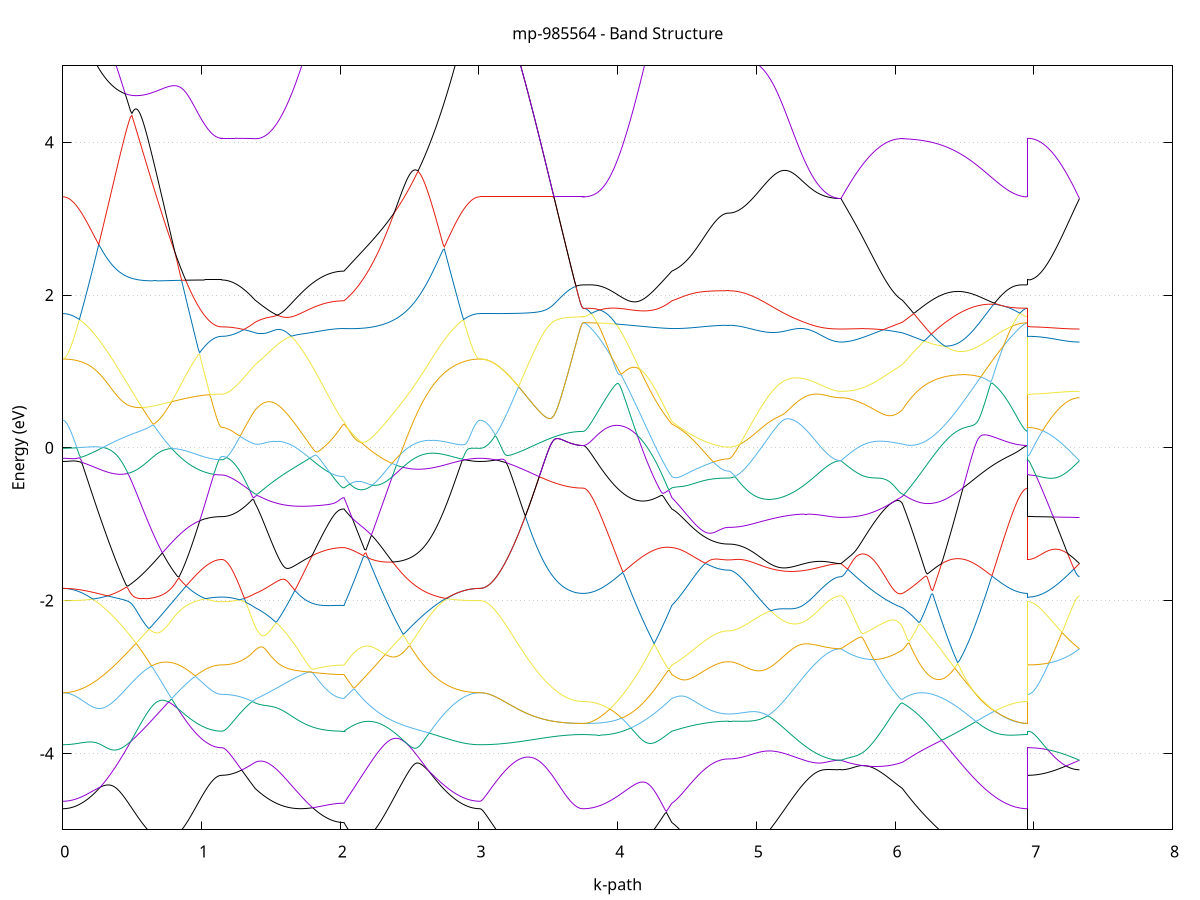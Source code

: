 set title 'mp-985564 - Band Structure'
set xlabel 'k-path'
set ylabel 'Energy (eV)'
set grid y
set yrange [-5:5]
set terminal png size 800,600
set output 'mp-985564_bands_gnuplot.png'
plot '-' using 1:2 with lines notitle, '-' using 1:2 with lines notitle, '-' using 1:2 with lines notitle, '-' using 1:2 with lines notitle, '-' using 1:2 with lines notitle, '-' using 1:2 with lines notitle, '-' using 1:2 with lines notitle, '-' using 1:2 with lines notitle, '-' using 1:2 with lines notitle, '-' using 1:2 with lines notitle, '-' using 1:2 with lines notitle, '-' using 1:2 with lines notitle, '-' using 1:2 with lines notitle, '-' using 1:2 with lines notitle, '-' using 1:2 with lines notitle, '-' using 1:2 with lines notitle, '-' using 1:2 with lines notitle, '-' using 1:2 with lines notitle, '-' using 1:2 with lines notitle, '-' using 1:2 with lines notitle, '-' using 1:2 with lines notitle, '-' using 1:2 with lines notitle, '-' using 1:2 with lines notitle, '-' using 1:2 with lines notitle, '-' using 1:2 with lines notitle, '-' using 1:2 with lines notitle, '-' using 1:2 with lines notitle, '-' using 1:2 with lines notitle, '-' using 1:2 with lines notitle, '-' using 1:2 with lines notitle, '-' using 1:2 with lines notitle, '-' using 1:2 with lines notitle, '-' using 1:2 with lines notitle, '-' using 1:2 with lines notitle, '-' using 1:2 with lines notitle, '-' using 1:2 with lines notitle, '-' using 1:2 with lines notitle, '-' using 1:2 with lines notitle, '-' using 1:2 with lines notitle, '-' using 1:2 with lines notitle, '-' using 1:2 with lines notitle, '-' using 1:2 with lines notitle, '-' using 1:2 with lines notitle, '-' using 1:2 with lines notitle, '-' using 1:2 with lines notitle, '-' using 1:2 with lines notitle, '-' using 1:2 with lines notitle, '-' using 1:2 with lines notitle, '-' using 1:2 with lines notitle, '-' using 1:2 with lines notitle, '-' using 1:2 with lines notitle, '-' using 1:2 with lines notitle, '-' using 1:2 with lines notitle, '-' using 1:2 with lines notitle, '-' using 1:2 with lines notitle, '-' using 1:2 with lines notitle, '-' using 1:2 with lines notitle, '-' using 1:2 with lines notitle, '-' using 1:2 with lines notitle, '-' using 1:2 with lines notitle, '-' using 1:2 with lines notitle, '-' using 1:2 with lines notitle, '-' using 1:2 with lines notitle, '-' using 1:2 with lines notitle
0.000000 -39.128685
0.009968 -39.130285
0.019935 -39.132285
0.029903 -39.134285
0.039871 -39.136285
0.049838 -39.138385
0.059806 -39.140385
0.069774 -39.142385
0.079741 -39.144385
0.089709 -39.146385
0.099677 -39.148385
0.109644 -39.150385
0.119612 -39.152285
0.129580 -39.154285
0.139547 -39.156285
0.149515 -39.158285
0.159483 -39.160285
0.169450 -39.162285
0.179418 -39.164285
0.189386 -39.166285
0.199353 -39.168285
0.209321 -39.170285
0.219289 -39.172285
0.229256 -39.174285
0.239224 -39.176285
0.249192 -39.178285
0.259159 -39.180285
0.269127 -39.182285
0.279095 -39.184385
0.289062 -39.186385
0.299030 -39.188385
0.308998 -39.190385
0.318965 -39.192485
0.328933 -39.194485
0.338901 -39.196585
0.348868 -39.198585
0.358836 -39.200585
0.368804 -39.202685
0.378771 -39.204685
0.388739 -39.206785
0.398707 -39.208785
0.408674 -39.210785
0.418642 -39.212885
0.428610 -39.214885
0.438577 -39.216985
0.448545 -39.218985
0.458512 -39.220985
0.468480 -39.222985
0.478448 -39.225085
0.488415 -39.227085
0.498383 -39.229085
0.508351 -39.231085
0.518318 -39.233085
0.528286 -39.235085
0.538254 -39.236985
0.548221 -39.238985
0.558189 -39.240985
0.568157 -39.242885
0.578124 -39.244785
0.588092 -39.246785
0.598060 -39.248685
0.608027 -39.250485
0.617995 -39.252385
0.627963 -39.254285
0.637930 -39.256085
0.647898 -39.257885
0.657866 -39.259685
0.667833 -39.261485
0.677801 -39.263185
0.687769 -39.264985
0.697736 -39.266685
0.707704 -39.268385
0.717672 -39.269985
0.727639 -39.271685
0.737607 -39.273285
0.747575 -39.274885
0.757542 -39.276385
0.767510 -39.277985
0.777478 -39.279485
0.787445 -39.280885
0.797413 -39.282385
0.807381 -39.283785
0.817348 -39.285185
0.827316 -39.286485
0.837284 -39.287785
0.847251 -39.289085
0.857219 -39.290285
0.867187 -39.291485
0.877154 -39.292685
0.887122 -39.293785
0.897090 -39.294885
0.907057 -39.295985
0.917025 -39.296985
0.926993 -39.297985
0.936960 -39.298885
0.946928 -39.299785
0.956896 -39.300585
0.966863 -39.301485
0.976831 -39.302185
0.986799 -39.302985
0.996766 -39.303685
1.006734 -39.304285
1.016702 -39.304885
1.026669 -39.305485
1.036637 -39.305985
1.046605 -39.306485
1.056572 -39.306885
1.066540 -39.307285
1.076508 -39.307585
1.086475 -39.307885
1.096443 -39.308085
1.106411 -39.308285
1.116378 -39.308485
1.126346 -39.308585
1.136314 -39.308685
1.146281 -39.308685
1.146281 -39.308685
1.155903 -39.308585
1.165525 -39.308285
1.175147 -39.307785
1.184769 -39.307085
1.194391 -39.306085
1.204013 -39.304985
1.213635 -39.303685
1.223257 -39.302085
1.232879 -39.300385
1.242501 -39.298485
1.252123 -39.296285
1.261745 -39.293985
1.271367 -39.291485
1.280989 -39.288785
1.290611 -39.285785
1.300233 -39.282685
1.309856 -39.279485
1.319478 -39.275985
1.329100 -39.272285
1.338722 -39.268485
1.348344 -39.264485
1.357966 -39.260285
1.367588 -39.255885
1.377210 -39.251385
1.386832 -39.246685
1.386832 -39.246685
1.396685 -39.243185
1.406538 -39.239585
1.416391 -39.235885
1.426244 -39.232085
1.436097 -39.228185
1.445950 -39.224185
1.455803 -39.220085
1.465656 -39.215885
1.475509 -39.211585
1.485362 -39.207185
1.495215 -39.202785
1.505068 -39.198285
1.514921 -39.195185
1.524774 -39.193485
1.534627 -39.191585
1.544480 -39.189685
1.554334 -39.187585
1.564187 -39.185385
1.574040 -39.183085
1.583893 -39.180685
1.593746 -39.178185
1.603599 -39.175585
1.613452 -39.172885
1.623305 -39.170085
1.633158 -39.167085
1.643011 -39.164085
1.652864 -39.160985
1.662717 -39.157785
1.672570 -39.154485
1.682423 -39.151085
1.692276 -39.147585
1.702129 -39.143985
1.711982 -39.140285
1.721835 -39.136485
1.731688 -39.132585
1.741542 -39.128685
1.751395 -39.124585
1.761248 -39.120485
1.771101 -39.116285
1.780954 -39.111985
1.790807 -39.107685
1.800660 -39.103185
1.810513 -39.098685
1.820366 -39.094085
1.830219 -39.089485
1.840072 -39.084685
1.849925 -39.079885
1.859778 -39.075085
1.869631 -39.070185
1.879484 -39.065185
1.889337 -39.060085
1.899190 -39.054985
1.909043 -39.049885
1.918896 -39.044685
1.928750 -39.039485
1.938603 -39.034185
1.948456 -39.028785
1.958309 -39.023485
1.968162 -39.018085
1.978015 -39.012585
1.987868 -39.007185
1.997721 -39.001685
2.007574 -38.996285
2.017427 -38.990885
2.027280 -38.987085
2.027280 -38.987085
2.037185 -38.982285
2.047091 -38.984485
2.056996 -38.988485
2.066902 -38.992485
2.076807 -38.996485
2.086713 -39.000385
2.096618 -39.004385
2.106524 -39.008285
2.116429 -39.012185
2.126334 -39.016085
2.136240 -39.019985
2.146145 -39.023785
2.156051 -39.027685
2.165956 -39.031485
2.175862 -39.035185
2.185767 -39.038985
2.195672 -39.042685
2.205578 -39.046285
2.215483 -39.049885
2.225389 -39.053485
2.235294 -39.057085
2.245200 -39.060585
2.255105 -39.064085
2.265010 -39.067485
2.274916 -39.070885
2.284821 -39.074185
2.294727 -39.077485
2.304632 -39.080685
2.314538 -39.083785
2.324443 -39.086985
2.334349 -39.089985
2.344254 -39.092985
2.354159 -39.095985
2.364065 -39.098885
2.373970 -39.101685
2.383876 -39.104485
2.393781 -39.107185
2.403687 -39.109785
2.413592 -39.112385
2.423497 -39.114885
2.433403 -39.117285
2.443308 -39.119685
2.453214 -39.121985
2.463119 -39.124185
2.473025 -39.126385
2.482930 -39.128485
2.492835 -39.130485
2.502741 -39.132485
2.512646 -39.134385
2.522552 -39.136185
2.532457 -39.137885
2.542363 -39.139485
2.552268 -39.141085
2.562174 -39.142585
2.572079 -39.143985
2.581984 -39.145385
2.591890 -39.146585
2.601795 -39.147785
2.611701 -39.148885
2.621606 -39.149985
2.631512 -39.150885
2.641417 -39.151785
2.651322 -39.152585
2.661228 -39.153285
2.671133 -39.153885
2.681039 -39.154485
2.690944 -39.154985
2.700850 -39.155285
2.710755 -39.155685
2.720661 -39.155885
2.730566 -39.155985
2.740471 -39.156085
2.750377 -39.156085
2.760282 -39.155985
2.770188 -39.155785
2.780093 -39.155585
2.789999 -39.155185
2.799904 -39.154785
2.809809 -39.154285
2.819715 -39.153685
2.829620 -39.153085
2.839526 -39.152385
2.849431 -39.151485
2.859337 -39.150685
2.869242 -39.149685
2.879147 -39.148585
2.889053 -39.147485
2.898958 -39.146285
2.908864 -39.144985
2.918769 -39.143685
2.928675 -39.142285
2.938580 -39.140785
2.948486 -39.139185
2.958391 -39.137485
2.968296 -39.135785
2.978202 -39.133985
2.988107 -39.132185
2.998013 -39.130285
3.007918 -39.128685
3.007918 -39.128685
3.017820 -39.128685
3.027721 -39.128485
3.037623 -39.128185
3.047524 -39.127985
3.057426 -39.128085
3.067327 -39.128385
3.077229 -39.128585
3.087130 -39.128885
3.097032 -39.129185
3.106933 -39.129585
3.116835 -39.129985
3.126736 -39.130385
3.136638 -39.130785
3.146540 -39.131285
3.156441 -39.131885
3.166343 -39.132385
3.176244 -39.132985
3.186146 -39.133585
3.196047 -39.134185
3.205949 -39.134885
3.215850 -39.135485
3.225752 -39.136185
3.235653 -39.136985
3.245555 -39.137685
3.255456 -39.138385
3.265358 -39.139185
3.275259 -39.139985
3.285161 -39.140785
3.295062 -39.141585
3.304964 -39.142385
3.314866 -39.143185
3.324767 -39.143985
3.334669 -39.144885
3.344570 -39.145685
3.354472 -39.146485
3.364373 -39.147385
3.374275 -39.148185
3.384176 -39.148985
3.394078 -39.149785
3.403979 -39.150685
3.413881 -39.151485
3.423782 -39.152285
3.433684 -39.153085
3.443585 -39.153885
3.453487 -39.154585
3.463389 -39.155385
3.473290 -39.156085
3.483192 -39.156785
3.493093 -39.157585
3.502995 -39.158185
3.512896 -39.158885
3.522798 -39.159585
3.532699 -39.160185
3.542601 -39.160785
3.552502 -39.161385
3.562404 -39.161985
3.572305 -39.162485
3.582207 -39.162985
3.592108 -39.163485
3.602010 -39.163985
3.611911 -39.164385
3.621813 -39.164785
3.631715 -39.165185
3.641616 -39.165485
3.651518 -39.165885
3.661419 -39.166185
3.671321 -39.166385
3.681222 -39.166685
3.691124 -39.166885
3.701025 -39.166985
3.710927 -39.167185
3.720828 -39.167285
3.730730 -39.167385
3.740631 -39.167385
3.750533 -39.167385
3.750533 -39.167385
3.760386 -39.167385
3.770239 -39.167185
3.780092 -39.166985
3.789945 -39.166585
3.799798 -39.166185
3.809651 -39.165685
3.819504 -39.165085
3.829357 -39.164285
3.839210 -39.163485
3.849063 -39.162585
3.858916 -39.161585
3.868770 -39.160485
3.878623 -39.159285
3.888476 -39.157985
3.898329 -39.156585
3.908182 -39.155085
3.918035 -39.153485
3.927888 -39.151885
3.937741 -39.150085
3.947594 -39.148185
3.957447 -39.146285
3.967300 -39.144185
3.977153 -39.142085
3.987006 -39.139885
3.996859 -39.137585
4.006712 -39.135185
4.016565 -39.132685
4.026418 -39.130085
4.036271 -39.127485
4.046125 -39.124785
4.055978 -39.121985
4.065831 -39.119085
4.075684 -39.116085
4.085537 -39.113085
4.095390 -39.109885
4.105243 -39.106685
4.115096 -39.103485
4.124949 -39.100085
4.134802 -39.096685
4.144655 -39.093185
4.154508 -39.089585
4.164361 -39.085985
4.174214 -39.082285
4.184067 -39.078485
4.193920 -39.074685
4.203773 -39.070785
4.213626 -39.066885
4.223479 -39.062885
4.233333 -39.058785
4.243186 -39.054585
4.253039 -39.050485
4.262892 -39.046185
4.272745 -39.041885
4.282598 -39.037585
4.292451 -39.033185
4.302304 -39.028785
4.312157 -39.024285
4.322010 -39.019785
4.331863 -39.015185
4.341716 -39.010585
4.351569 -39.005985
4.361422 -39.001285
4.371275 -38.996585
4.381128 -38.991785
4.390981 -38.987085
4.390981 -38.987085
4.400943 -38.984985
4.410904 -38.982985
4.420865 -38.982885
4.430827 -38.985285
4.440788 -38.987785
4.450749 -38.990385
4.460710 -38.992985
4.470672 -38.995685
4.480633 -38.998385
4.490594 -39.001185
4.500556 -39.003885
4.510517 -39.006585
4.520478 -39.009285
4.530440 -39.011885
4.540401 -39.014485
4.550362 -39.016985
4.560323 -39.019485
4.570285 -39.021885
4.580246 -39.024185
4.590207 -39.026385
4.600169 -39.028585
4.610130 -39.030585
4.620091 -39.032585
4.630053 -39.034485
4.640014 -39.036285
4.649975 -39.037985
4.659936 -39.039585
4.669898 -39.041085
4.679859 -39.042485
4.689820 -39.043685
4.699782 -39.044885
4.709743 -39.045985
4.719704 -39.046885
4.729666 -39.047785
4.739627 -39.048485
4.749588 -39.049085
4.759549 -39.049685
4.769511 -39.050085
4.779472 -39.050285
4.789433 -39.050485
4.799395 -39.050585
4.799395 -39.050585
4.809279 -39.050685
4.819164 -39.051085
4.829049 -39.051885
4.838933 -39.052885
4.848818 -39.054185
4.858703 -39.055785
4.868587 -39.057585
4.878472 -39.059785
4.888357 -39.062185
4.898241 -39.064885
4.908126 -39.067785
4.918011 -39.070985
4.927895 -39.074485
4.937780 -39.078085
4.947665 -39.081885
4.957549 -39.085985
4.967434 -39.090085
4.977319 -39.094485
4.987203 -39.098985
4.997088 -39.103585
5.006973 -39.108285
5.016857 -39.113085
5.026742 -39.117885
5.036627 -39.122885
5.046512 -39.127885
5.056396 -39.132885
5.066281 -39.137885
5.076166 -39.142985
5.086050 -39.148085
5.095935 -39.153085
5.105820 -39.158185
5.115704 -39.163285
5.125589 -39.168285
5.135474 -39.173285
5.145358 -39.178285
5.155243 -39.183185
5.165128 -39.188085
5.175012 -39.192885
5.184897 -39.197685
5.194782 -39.202385
5.204666 -39.206985
5.214551 -39.211585
5.224436 -39.216085
5.234320 -39.220485
5.244205 -39.224885
5.254090 -39.229085
5.263974 -39.233285
5.273859 -39.237385
5.283744 -39.241385
5.293628 -39.245285
5.303513 -39.249085
5.313398 -39.252785
5.323282 -39.256385
5.333167 -39.259885
5.343052 -39.263285
5.352936 -39.266585
5.362821 -39.269785
5.372706 -39.272785
5.382590 -39.275785
5.392475 -39.278585
5.402360 -39.281385
5.412244 -39.283985
5.422129 -39.286485
5.432014 -39.288785
5.441898 -39.291085
5.451783 -39.293185
5.461668 -39.295185
5.471552 -39.297085
5.481437 -39.298785
5.491322 -39.300485
5.501206 -39.301985
5.511091 -39.303285
5.520976 -39.304585
5.530861 -39.305685
5.540745 -39.306685
5.550630 -39.307485
5.560515 -39.308285
5.570399 -39.308785
5.580284 -39.309285
5.590169 -39.309585
5.600053 -39.309785
5.609938 -39.309885
5.609938 -39.309885
5.619769 -39.309885
5.629601 -39.309785
5.639432 -39.309685
5.649264 -39.309485
5.659095 -39.309285
5.668927 -39.309085
5.678759 -39.308685
5.688590 -39.308385
5.698422 -39.307885
5.708253 -39.307385
5.718085 -39.306885
5.727916 -39.306185
5.737748 -39.305585
5.747579 -39.304785
5.757411 -39.303985
5.767242 -39.303085
5.777074 -39.302085
5.786905 -39.301085
5.796737 -39.299985
5.806568 -39.298785
5.816400 -39.297485
5.826231 -39.296185
5.836063 -39.294785
5.845894 -39.293285
5.855726 -39.291785
5.865557 -39.290085
5.875389 -39.288385
5.885220 -39.286585
5.895052 -39.284785
5.904883 -39.282885
5.914715 -39.280885
5.924546 -39.278785
5.934378 -39.276685
5.944209 -39.274485
5.954041 -39.272185
5.963872 -39.269785
5.973704 -39.267385
5.983535 -39.264985
5.993367 -39.262485
6.003198 -39.259885
6.013030 -39.257285
6.022861 -39.254685
6.032693 -39.251985
6.042524 -39.249385
6.052356 -39.246685
6.052356 -39.246685
6.062309 -39.241685
6.072262 -39.236485
6.082215 -39.231085
6.092168 -39.225585
6.102121 -39.219985
6.112074 -39.214085
6.122028 -39.208185
6.131981 -39.204985
6.141934 -39.204585
6.151887 -39.204185
6.161840 -39.203785
6.171793 -39.203385
6.181746 -39.202985
6.191699 -39.202485
6.201652 -39.202085
6.211605 -39.201585
6.221558 -39.201185
6.231511 -39.200685
6.241465 -39.200185
6.251418 -39.199685
6.261371 -39.199185
6.271324 -39.198685
6.281277 -39.198185
6.291230 -39.197685
6.301183 -39.197185
6.311136 -39.196585
6.321089 -39.196085
6.331042 -39.195485
6.340995 -39.194985
6.350949 -39.194385
6.360902 -39.193885
6.370855 -39.193285
6.380808 -39.192685
6.390761 -39.192085
6.400714 -39.191485
6.410667 -39.190885
6.420620 -39.190285
6.430573 -39.189685
6.440526 -39.189085
6.450479 -39.188485
6.460432 -39.187885
6.470386 -39.187285
6.480339 -39.186685
6.490292 -39.186085
6.500245 -39.185485
6.510198 -39.184785
6.520151 -39.184185
6.530104 -39.183585
6.540057 -39.182985
6.550010 -39.182385
6.559963 -39.181785
6.569916 -39.181185
6.579869 -39.180585
6.589823 -39.179985
6.599776 -39.179485
6.609729 -39.178885
6.619682 -39.178285
6.629635 -39.177785
6.639588 -39.177185
6.649541 -39.176685
6.659494 -39.176185
6.669447 -39.175585
6.679400 -39.175085
6.689353 -39.174585
6.699307 -39.174185
6.709260 -39.173685
6.719213 -39.173185
6.729166 -39.172785
6.739119 -39.172285
6.749072 -39.171885
6.759025 -39.171485
6.768978 -39.171085
6.778931 -39.170785
6.788884 -39.170385
6.798837 -39.170085
6.808790 -39.169785
6.818744 -39.169485
6.828697 -39.169185
6.838650 -39.168885
6.848603 -39.168685
6.858556 -39.168485
6.868509 -39.168285
6.878462 -39.168085
6.888415 -39.167885
6.898368 -39.167785
6.908321 -39.167685
6.918274 -39.167585
6.928228 -39.167485
6.938181 -39.167485
6.948134 -39.167385
6.958087 -39.167385
6.958087 -39.308685
6.967858 -39.308685
6.977629 -39.308685
6.987401 -39.308685
6.997172 -39.308685
7.006943 -39.308785
7.016714 -39.308785
7.026486 -39.308785
7.036257 -39.308785
7.046028 -39.308885
7.055799 -39.308885
7.065571 -39.308885
7.075342 -39.308985
7.085113 -39.308985
7.094884 -39.309085
7.104655 -39.309085
7.114427 -39.309185
7.124198 -39.309185
7.133969 -39.309285
7.143740 -39.309285
7.153512 -39.309385
7.163283 -39.309385
7.173054 -39.309485
7.182825 -39.309485
7.192597 -39.309485
7.202368 -39.309585
7.212139 -39.309585
7.221910 -39.309685
7.231682 -39.309685
7.241453 -39.309685
7.251224 -39.309785
7.260995 -39.309785
7.270767 -39.309785
7.280538 -39.309785
7.290309 -39.309885
7.300080 -39.309885
7.309852 -39.309885
7.319623 -39.309885
7.329394 -39.309885
e
0.000000 -39.127685
0.009968 -39.127485
0.019935 -39.127185
0.029903 -39.126585
0.039871 -39.125885
0.049838 -39.124885
0.059806 -39.123585
0.069774 -39.122185
0.079741 -39.120485
0.089709 -39.118585
0.099677 -39.116485
0.109644 -39.114185
0.119612 -39.111585
0.129580 -39.108885
0.139547 -39.105885
0.149515 -39.102685
0.159483 -39.099285
0.169450 -39.095685
0.179418 -39.091885
0.189386 -39.087885
0.199353 -39.084185
0.209321 -39.081785
0.219289 -39.079285
0.229256 -39.076785
0.239224 -39.074385
0.249192 -39.071785
0.259159 -39.069285
0.269127 -39.066685
0.279095 -39.064085
0.289062 -39.061485
0.299030 -39.058785
0.308998 -39.056085
0.318965 -39.053385
0.328933 -39.050585
0.338901 -39.047785
0.348868 -39.044985
0.358836 -39.042185
0.368804 -39.039285
0.378771 -39.036385
0.388739 -39.033485
0.398707 -39.030485
0.408674 -39.027485
0.418642 -39.024485
0.428610 -39.021385
0.438577 -39.018385
0.448545 -39.015285
0.458512 -39.012085
0.468480 -39.008885
0.478448 -39.005685
0.488415 -39.002485
0.498383 -38.999285
0.508351 -38.995985
0.518318 -38.992685
0.528286 -38.989385
0.538254 -38.985985
0.548221 -38.982585
0.558189 -38.979185
0.568157 -38.975785
0.578124 -38.972385
0.588092 -38.968885
0.598060 -38.965385
0.608027 -38.961885
0.617995 -38.958285
0.627963 -38.954785
0.637930 -38.958985
0.647898 -38.967085
0.657866 -38.975185
0.667833 -38.983185
0.677801 -38.991185
0.687769 -38.999185
0.697736 -39.006985
0.707704 -39.014885
0.717672 -39.022585
0.727639 -39.030285
0.737607 -39.037785
0.747575 -39.045285
0.757542 -39.052685
0.767510 -39.059985
0.777478 -39.067085
0.787445 -39.074185
0.797413 -39.081085
0.807381 -39.087885
0.817348 -39.094485
0.827316 -39.100985
0.837284 -39.107385
0.847251 -39.113585
0.857219 -39.119585
0.867187 -39.125485
0.877154 -39.131285
0.887122 -39.136785
0.897090 -39.142185
0.907057 -39.147385
0.917025 -39.152385
0.926993 -39.157285
0.936960 -39.161885
0.946928 -39.166385
0.956896 -39.170585
0.966863 -39.174685
0.976831 -39.178485
0.986799 -39.182185
0.996766 -39.185585
1.006734 -39.188885
1.016702 -39.191885
1.026669 -39.194685
1.036637 -39.197285
1.046605 -39.199685
1.056572 -39.201785
1.066540 -39.203685
1.076508 -39.205385
1.086475 -39.206885
1.096443 -39.208185
1.106411 -39.209185
1.116378 -39.209985
1.126346 -39.210585
1.136314 -39.210885
1.146281 -39.210985
1.146281 -39.210985
1.155903 -39.210985
1.165525 -39.210985
1.175147 -39.210985
1.184769 -39.210885
1.194391 -39.210885
1.204013 -39.210785
1.213635 -39.210685
1.223257 -39.210685
1.232879 -39.210585
1.242501 -39.210485
1.252123 -39.210285
1.261745 -39.210185
1.271367 -39.210085
1.280989 -39.209885
1.290611 -39.209785
1.300233 -39.209585
1.309856 -39.209385
1.319478 -39.209185
1.329100 -39.208985
1.338722 -39.208785
1.348344 -39.208585
1.357966 -39.208285
1.367588 -39.208085
1.377210 -39.207785
1.386832 -39.207585
1.386832 -39.207585
1.396685 -39.207285
1.406538 -39.206885
1.416391 -39.206485
1.426244 -39.205785
1.436097 -39.205085
1.445950 -39.204285
1.455803 -39.203285
1.465656 -39.202285
1.475509 -39.201085
1.485362 -39.199785
1.495215 -39.198385
1.505068 -39.196885
1.514921 -39.193585
1.524774 -39.188985
1.534627 -39.184185
1.544480 -39.179385
1.554334 -39.174485
1.564187 -39.169485
1.574040 -39.164485
1.583893 -39.159485
1.593746 -39.154285
1.603599 -39.149185
1.613452 -39.143885
1.623305 -39.138685
1.633158 -39.133385
1.643011 -39.128085
1.652864 -39.122685
1.662717 -39.117285
1.672570 -39.111885
1.682423 -39.106485
1.692276 -39.101085
1.702129 -39.095685
1.711982 -39.090285
1.721835 -39.084885
1.731688 -39.079485
1.741542 -39.074185
1.751395 -39.068885
1.761248 -39.063585
1.771101 -39.058385
1.780954 -39.053185
1.790807 -39.048185
1.800660 -39.043185
1.810513 -39.038285
1.820366 -39.033485
1.830219 -39.028785
1.840072 -39.024185
1.849925 -39.019785
1.859778 -39.015485
1.869631 -39.011385
1.879484 -39.007385
1.889337 -39.003685
1.899190 -39.000085
1.909043 -38.996785
1.918896 -38.993685
1.928750 -38.990785
1.938603 -38.988085
1.948456 -38.985785
1.958309 -38.983585
1.968162 -38.981785
1.978015 -38.980185
1.987868 -38.978885
1.997721 -38.977885
2.007574 -38.977085
2.017427 -38.979185
2.027280 -38.983085
2.027280 -38.983085
2.037185 -38.980485
2.047091 -38.977385
2.056996 -38.972485
2.066902 -38.967685
2.076807 -38.962685
2.086713 -38.957785
2.096618 -38.952885
2.106524 -38.947885
2.116429 -38.942985
2.126334 -38.937985
2.136240 -38.933485
2.146145 -38.929785
2.156051 -38.926285
2.165956 -38.923085
2.175862 -38.920085
2.185767 -38.917285
2.195672 -38.914685
2.205578 -38.912185
2.215483 -38.909985
2.225389 -38.907785
2.235294 -38.905785
2.245200 -38.903785
2.255105 -38.901885
2.265010 -38.899985
2.274916 -38.898185
2.284821 -38.897085
2.294727 -38.902385
2.304632 -38.907685
2.314538 -38.912985
2.324443 -38.918185
2.334349 -38.923385
2.344254 -38.928585
2.354159 -38.933785
2.364065 -38.938885
2.373970 -38.943985
2.383876 -38.948985
2.393781 -38.953985
2.403687 -38.958985
2.413592 -38.963885
2.423497 -38.968785
2.433403 -38.973585
2.443308 -38.978385
2.453214 -38.983085
2.463119 -38.987785
2.473025 -38.992385
2.482930 -38.996985
2.492835 -39.001485
2.502741 -39.005885
2.512646 -39.010285
2.522552 -39.014685
2.532457 -39.018885
2.542363 -39.023085
2.552268 -39.027285
2.562174 -39.031285
2.572079 -39.035285
2.581984 -39.039285
2.591890 -39.043085
2.601795 -39.046885
2.611701 -39.050585
2.621606 -39.054285
2.631512 -39.057785
2.641417 -39.061285
2.651322 -39.064685
2.661228 -39.068085
2.671133 -39.071285
2.681039 -39.074485
2.690944 -39.077585
2.700850 -39.080585
2.710755 -39.083485
2.720661 -39.086285
2.730566 -39.089085
2.740471 -39.091685
2.750377 -39.094285
2.760282 -39.096685
2.770188 -39.099085
2.780093 -39.101385
2.789999 -39.103585
2.799904 -39.105685
2.809809 -39.107685
2.819715 -39.109685
2.829620 -39.111485
2.839526 -39.113185
2.849431 -39.114885
2.859337 -39.116385
2.869242 -39.117785
2.879147 -39.119185
2.889053 -39.120385
2.898958 -39.121585
2.908864 -39.122585
2.918769 -39.123585
2.928675 -39.124385
2.938580 -39.125185
2.948486 -39.125785
2.958391 -39.126385
2.968296 -39.126785
2.978202 -39.127185
2.988107 -39.127485
2.998013 -39.127585
3.007918 -39.127685
3.007918 -39.127685
3.017820 -39.127685
3.027721 -39.127685
3.037623 -39.127785
3.047524 -39.127985
3.057426 -39.128085
3.067327 -39.128385
3.077229 -39.128585
3.087130 -39.128885
3.097032 -39.129185
3.106933 -39.129585
3.116835 -39.129985
3.126736 -39.130385
3.136638 -39.130785
3.146540 -39.131285
3.156441 -39.131885
3.166343 -39.132385
3.176244 -39.132985
3.186146 -39.133585
3.196047 -39.134185
3.205949 -39.134885
3.215850 -39.135485
3.225752 -39.136185
3.235653 -39.136985
3.245555 -39.137685
3.255456 -39.138385
3.265358 -39.139185
3.275259 -39.139985
3.285161 -39.140785
3.295062 -39.141585
3.304964 -39.142385
3.314866 -39.143185
3.324767 -39.143985
3.334669 -39.144885
3.344570 -39.145685
3.354472 -39.146485
3.364373 -39.147385
3.374275 -39.148185
3.384176 -39.148985
3.394078 -39.149785
3.403979 -39.150685
3.413881 -39.151485
3.423782 -39.152285
3.433684 -39.153085
3.443585 -39.153885
3.453487 -39.154585
3.463389 -39.155385
3.473290 -39.156085
3.483192 -39.156785
3.493093 -39.157585
3.502995 -39.158185
3.512896 -39.158885
3.522798 -39.159585
3.532699 -39.160185
3.542601 -39.160785
3.552502 -39.161385
3.562404 -39.161985
3.572305 -39.162485
3.582207 -39.162985
3.592108 -39.163485
3.602010 -39.163985
3.611911 -39.164385
3.621813 -39.164785
3.631715 -39.165185
3.641616 -39.165485
3.651518 -39.165885
3.661419 -39.166185
3.671321 -39.166385
3.681222 -39.166685
3.691124 -39.166885
3.701025 -39.166985
3.710927 -39.167185
3.720828 -39.167285
3.730730 -39.167385
3.740631 -39.167385
3.750533 -39.167385
3.750533 -39.167385
3.760386 -39.167385
3.770239 -39.167185
3.780092 -39.166985
3.789945 -39.166585
3.799798 -39.166185
3.809651 -39.165685
3.819504 -39.164985
3.829357 -39.164285
3.839210 -39.163485
3.849063 -39.162585
3.858916 -39.161585
3.868770 -39.160385
3.878623 -39.159185
3.888476 -39.157885
3.898329 -39.156485
3.908182 -39.155085
3.918035 -39.153485
3.927888 -39.151785
3.937741 -39.149985
3.947594 -39.148185
3.957447 -39.146185
3.967300 -39.144185
3.977153 -39.142085
3.987006 -39.139885
3.996859 -39.137585
4.006712 -39.135185
4.016565 -39.132685
4.026418 -39.130085
4.036271 -39.127385
4.046125 -39.124685
4.055978 -39.121785
4.065831 -39.118885
4.075684 -39.115885
4.085537 -39.112785
4.095390 -39.109585
4.105243 -39.106285
4.115096 -39.102985
4.124949 -39.099585
4.134802 -39.096085
4.144655 -39.092485
4.154508 -39.088785
4.164361 -39.085085
4.174214 -39.081285
4.184067 -39.077385
4.193920 -39.073485
4.203773 -39.069485
4.213626 -39.065385
4.223479 -39.061185
4.233333 -39.056985
4.243186 -39.052785
4.253039 -39.048385
4.262892 -39.043985
4.272745 -39.039585
4.282598 -39.035085
4.292451 -39.030485
4.302304 -39.025885
4.312157 -39.021285
4.322010 -39.016585
4.331863 -39.011885
4.341716 -39.007085
4.351569 -39.002285
4.361422 -38.997485
4.371275 -38.992685
4.381128 -38.987885
4.390981 -38.983085
4.390981 -38.983085
4.400943 -38.981085
4.410904 -38.980885
4.420865 -38.980885
4.430827 -38.978785
4.440788 -38.976585
4.450749 -38.974485
4.460710 -38.972285
4.470672 -38.969985
4.480633 -38.967785
4.490594 -38.965485
4.500556 -38.963185
4.510517 -38.960885
4.520478 -38.958585
4.530440 -38.956185
4.540401 -38.953785
4.550362 -38.951385
4.560323 -38.948985
4.570285 -38.946585
4.580246 -38.944185
4.590207 -38.941785
4.600169 -38.939285
4.610130 -38.936885
4.620091 -38.934385
4.630053 -38.932085
4.640014 -38.930085
4.649975 -38.928085
4.659936 -38.926185
4.669898 -38.924285
4.679859 -38.922485
4.689820 -38.920785
4.699782 -38.919085
4.709743 -38.917485
4.719704 -38.916085
4.729666 -38.914685
4.739627 -38.913485
4.749588 -38.912485
4.759549 -38.911585
4.769511 -38.910885
4.779472 -38.910285
4.789433 -38.909985
4.799395 -38.909885
4.799395 -38.909885
4.809279 -38.910185
4.819164 -38.911085
4.829049 -38.912385
4.838933 -38.914685
4.848818 -38.919685
4.858703 -38.924985
4.868587 -38.930585
4.878472 -38.936185
4.888357 -38.941985
4.898241 -38.947785
4.908126 -38.953685
4.918011 -38.959485
4.927895 -38.965385
4.937780 -38.971285
4.947665 -38.977085
4.957549 -38.982985
4.967434 -38.988785
4.977319 -38.994585
4.987203 -39.000385
4.997088 -39.006085
5.006973 -39.011785
5.016857 -39.017485
5.026742 -39.023085
5.036627 -39.028685
5.046512 -39.034185
5.056396 -39.039685
5.066281 -39.045085
5.076166 -39.050485
5.086050 -39.055785
5.095935 -39.061085
5.105820 -39.066285
5.115704 -39.071385
5.125589 -39.076385
5.135474 -39.081385
5.145358 -39.086285
5.155243 -39.091185
5.165128 -39.095985
5.175012 -39.100585
5.184897 -39.105285
5.194782 -39.109785
5.204666 -39.114185
5.214551 -39.118585
5.224436 -39.122885
5.234320 -39.127085
5.244205 -39.131185
5.254090 -39.135185
5.263974 -39.139085
5.273859 -39.142885
5.283744 -39.146685
5.293628 -39.150285
5.303513 -39.153785
5.313398 -39.157285
5.323282 -39.160585
5.333167 -39.163785
5.343052 -39.166985
5.352936 -39.169985
5.362821 -39.172885
5.372706 -39.175785
5.382590 -39.178485
5.392475 -39.181085
5.402360 -39.183585
5.412244 -39.185985
5.422129 -39.188185
5.432014 -39.190385
5.441898 -39.192485
5.451783 -39.194385
5.461668 -39.196185
5.471552 -39.197885
5.481437 -39.199485
5.491322 -39.200985
5.501206 -39.202385
5.511091 -39.203585
5.520976 -39.204685
5.530861 -39.205685
5.540745 -39.206585
5.550630 -39.207385
5.560515 -39.208085
5.570399 -39.208585
5.580284 -39.208985
5.590169 -39.209285
5.600053 -39.209485
5.609938 -39.209585
5.609938 -39.209585
5.619769 -39.209485
5.629601 -39.209485
5.639432 -39.209385
5.649264 -39.209285
5.659095 -39.209185
5.668927 -39.209085
5.678759 -39.208985
5.688590 -39.208785
5.698422 -39.208685
5.708253 -39.208485
5.718085 -39.208285
5.727916 -39.208185
5.737748 -39.207985
5.747579 -39.207785
5.757411 -39.207685
5.767242 -39.207485
5.777074 -39.207385
5.786905 -39.207185
5.796737 -39.207085
5.806568 -39.206985
5.816400 -39.206885
5.826231 -39.206785
5.836063 -39.206785
5.845894 -39.206685
5.855726 -39.206685
5.865557 -39.206685
5.875389 -39.206685
5.885220 -39.206685
5.895052 -39.206685
5.904883 -39.206685
5.914715 -39.206785
5.924546 -39.206885
5.934378 -39.206885
5.944209 -39.206985
5.954041 -39.207085
5.963872 -39.207185
5.973704 -39.207285
5.983535 -39.207385
5.993367 -39.207485
6.003198 -39.207585
6.013030 -39.207685
6.022861 -39.207685
6.032693 -39.207685
6.042524 -39.207685
6.052356 -39.207585
6.052356 -39.207585
6.062309 -39.207285
6.072262 -39.206985
6.082215 -39.206685
6.092168 -39.206385
6.102121 -39.205985
6.112074 -39.205685
6.122028 -39.205285
6.131981 -39.202085
6.141934 -39.195785
6.151887 -39.189485
6.161840 -39.182985
6.171793 -39.176385
6.181746 -39.169685
6.191699 -39.162785
6.201652 -39.155885
6.211605 -39.148885
6.221558 -39.141785
6.231511 -39.134585
6.241465 -39.127285
6.251418 -39.119985
6.261371 -39.112585
6.271324 -39.105185
6.281277 -39.097685
6.291230 -39.090185
6.301183 -39.082585
6.311136 -39.075085
6.321089 -39.067485
6.331042 -39.059885
6.340995 -39.052285
6.350949 -39.044685
6.360902 -39.037185
6.370855 -39.029685
6.380808 -39.022185
6.390761 -39.014785
6.400714 -39.007385
6.410667 -39.000085
6.420620 -38.992885
6.430573 -38.985685
6.440526 -38.978685
6.450479 -38.971785
6.460432 -38.964885
6.470386 -38.958185
6.480339 -38.951585
6.490292 -38.955385
6.500245 -38.963085
6.510198 -38.970685
6.520151 -38.978285
6.530104 -38.985785
6.540057 -38.993285
6.550010 -39.000585
6.559963 -39.007785
6.569916 -39.014985
6.579869 -39.021985
6.589823 -39.028885
6.599776 -39.035685
6.609729 -39.042385
6.619682 -39.048885
6.629635 -39.055285
6.639588 -39.061585
6.649541 -39.067785
6.659494 -39.073685
6.669447 -39.079585
6.679400 -39.085185
6.689353 -39.090785
6.699307 -39.096085
6.709260 -39.101285
6.719213 -39.106285
6.729166 -39.111085
6.739119 -39.115785
6.749072 -39.120185
6.759025 -39.124485
6.768978 -39.128585
6.778931 -39.132485
6.788884 -39.136185
6.798837 -39.139685
6.808790 -39.142985
6.818744 -39.146185
6.828697 -39.149085
6.838650 -39.151685
6.848603 -39.154185
6.858556 -39.156485
6.868509 -39.158585
6.878462 -39.160385
6.888415 -39.162085
6.898368 -39.163485
6.908321 -39.164685
6.918274 -39.165685
6.928228 -39.166385
6.938181 -39.166985
6.948134 -39.167285
6.958087 -39.167385
6.958087 -39.210985
6.967858 -39.210985
6.977629 -39.210985
6.987401 -39.210985
6.997172 -39.210985
7.006943 -39.210985
7.016714 -39.210885
7.026486 -39.210885
7.036257 -39.210885
7.046028 -39.210785
7.055799 -39.210785
7.065571 -39.210685
7.075342 -39.210685
7.085113 -39.210585
7.094884 -39.210585
7.104655 -39.210485
7.114427 -39.210485
7.124198 -39.210385
7.133969 -39.210285
7.143740 -39.210285
7.153512 -39.210185
7.163283 -39.210185
7.173054 -39.210085
7.182825 -39.209985
7.192597 -39.209985
7.202368 -39.209885
7.212139 -39.209885
7.221910 -39.209785
7.231682 -39.209785
7.241453 -39.209785
7.251224 -39.209685
7.260995 -39.209685
7.270767 -39.209585
7.280538 -39.209585
7.290309 -39.209585
7.300080 -39.209585
7.309852 -39.209585
7.319623 -39.209585
7.329394 -39.209585
e
0.000000 -39.127685
0.009968 -39.126085
0.019935 -39.123985
0.029903 -39.121985
0.039871 -39.119885
0.049838 -39.117785
0.059806 -39.115685
0.069774 -39.113585
0.079741 -39.111385
0.089709 -39.109285
0.099677 -39.107085
0.109644 -39.104885
0.119612 -39.102685
0.129580 -39.100385
0.139547 -39.098185
0.149515 -39.095885
0.159483 -39.093585
0.169450 -39.091285
0.179418 -39.088885
0.189386 -39.086585
0.199353 -39.083685
0.209321 -39.079385
0.219289 -39.074785
0.229256 -39.069985
0.239224 -39.064985
0.249192 -39.059885
0.259159 -39.054585
0.269127 -39.049085
0.279095 -39.043385
0.289062 -39.037585
0.299030 -39.031585
0.308998 -39.025385
0.318965 -39.019085
0.328933 -39.012685
0.338901 -39.006085
0.348868 -38.999285
0.358836 -38.992385
0.368804 -38.985385
0.378771 -38.978185
0.388739 -38.970985
0.398707 -38.963585
0.408674 -38.956085
0.418642 -38.948485
0.428610 -38.940785
0.438577 -38.932985
0.448545 -38.925085
0.458512 -38.917085
0.468480 -38.908985
0.478448 -38.900885
0.488415 -38.892685
0.498383 -38.884385
0.508351 -38.876085
0.518318 -38.867685
0.528286 -38.870685
0.538254 -38.878485
0.548221 -38.886285
0.558189 -38.894285
0.568157 -38.902285
0.578124 -38.910285
0.588092 -38.918385
0.598060 -38.926485
0.608027 -38.934585
0.617995 -38.942785
0.627963 -38.950885
0.637930 -38.951185
0.647898 -38.947585
0.657866 -38.943985
0.667833 -38.940385
0.677801 -38.936685
0.687769 -38.933085
0.697736 -38.929385
0.707704 -38.925785
0.717672 -38.922085
0.727639 -38.918385
0.737607 -38.919885
0.747575 -38.921885
0.757542 -38.923985
0.767510 -38.925985
0.777478 -38.927885
0.787445 -38.929785
0.797413 -38.931685
0.807381 -38.933485
0.817348 -38.935285
0.827316 -38.936985
0.837284 -38.938685
0.847251 -38.940285
0.857219 -38.941885
0.867187 -38.943385
0.877154 -38.944885
0.887122 -38.946285
0.897090 -38.947685
0.907057 -38.949085
0.917025 -38.950385
0.926993 -38.951585
0.936960 -38.952785
0.946928 -38.953885
0.956896 -38.954985
0.966863 -38.955985
0.976831 -38.956985
0.986799 -38.957885
0.996766 -38.958785
1.006734 -38.959585
1.016702 -38.960285
1.026669 -38.960985
1.036637 -38.961685
1.046605 -38.962285
1.056572 -38.962785
1.066540 -38.963285
1.076508 -38.963685
1.086475 -38.964085
1.096443 -38.964385
1.106411 -38.964585
1.116378 -38.964785
1.126346 -38.964985
1.136314 -38.965085
1.146281 -38.965085
1.146281 -38.965085
1.155903 -38.965085
1.165525 -38.964985
1.175147 -38.964885
1.184769 -38.964785
1.194391 -38.964685
1.204013 -38.964485
1.213635 -38.964285
1.223257 -38.964085
1.232879 -38.963785
1.242501 -38.963485
1.252123 -38.963185
1.261745 -38.962785
1.271367 -38.962385
1.280989 -38.961985
1.290611 -38.961485
1.300233 -38.961085
1.309856 -38.960585
1.319478 -38.959985
1.329100 -38.959485
1.338722 -38.958885
1.348344 -38.958185
1.357966 -38.957585
1.367588 -38.956885
1.377210 -38.956185
1.386832 -38.955485
1.386832 -38.955485
1.396685 -38.954885
1.406538 -38.954285
1.416391 -38.953685
1.426244 -38.952985
1.436097 -38.952285
1.445950 -38.951585
1.455803 -38.950785
1.465656 -38.949985
1.475509 -38.949185
1.485362 -38.948385
1.495215 -38.947485
1.505068 -38.946585
1.514921 -38.945585
1.524774 -38.944685
1.534627 -38.943685
1.544480 -38.942685
1.554334 -38.941685
1.564187 -38.940685
1.574040 -38.939585
1.583893 -38.938585
1.593746 -38.937485
1.603599 -38.936385
1.613452 -38.935385
1.623305 -38.934285
1.633158 -38.933185
1.643011 -38.932085
1.652864 -38.930985
1.662717 -38.929885
1.672570 -38.928785
1.682423 -38.927685
1.692276 -38.926685
1.702129 -38.925585
1.711982 -38.924585
1.721835 -38.923585
1.731688 -38.922585
1.741542 -38.921585
1.751395 -38.920685
1.761248 -38.919785
1.771101 -38.918985
1.780954 -38.918185
1.790807 -38.917485
1.800660 -38.916885
1.810513 -38.916285
1.820366 -38.915885
1.830219 -38.915585
1.840072 -38.915485
1.849925 -38.915585
1.859778 -38.915985
1.869631 -38.916785
1.879484 -38.917985
1.889337 -38.919785
1.899190 -38.922185
1.909043 -38.925185
1.918896 -38.928785
1.928750 -38.932885
1.938603 -38.937385
1.948456 -38.942185
1.958309 -38.947185
1.968162 -38.952385
1.978015 -38.957685
1.987868 -38.962985
1.997721 -38.968385
2.007574 -38.973885
2.017427 -38.976685
2.027280 -38.976485
2.027280 -38.976485
2.037185 -38.978185
2.047091 -38.973385
2.056996 -38.968585
2.066902 -38.963885
2.076807 -38.959185
2.086713 -38.954585
2.096618 -38.950085
2.106524 -38.945685
2.116429 -38.941385
2.126334 -38.937285
2.136240 -38.933085
2.146145 -38.928085
2.156051 -38.923085
2.165956 -38.918085
2.175862 -38.913185
2.185767 -38.908185
2.195672 -38.903285
2.205578 -38.898385
2.215483 -38.893485
2.225389 -38.888585
2.235294 -38.883685
2.245200 -38.878785
2.255105 -38.880985
2.265010 -38.886385
2.274916 -38.891785
2.284821 -38.896385
2.294727 -38.894585
2.304632 -38.892885
2.314538 -38.891085
2.324443 -38.889285
2.334349 -38.887485
2.344254 -38.885685
2.354159 -38.888385
2.364065 -38.892685
2.373970 -38.896985
2.383876 -38.901385
2.393781 -38.905685
2.403687 -38.909985
2.413592 -38.914385
2.423497 -38.918685
2.433403 -38.923085
2.443308 -38.927385
2.453214 -38.931785
2.463119 -38.936085
2.473025 -38.940485
2.482930 -38.944785
2.492835 -38.949085
2.502741 -38.953485
2.512646 -38.957785
2.522552 -38.962085
2.532457 -38.966285
2.542363 -38.970585
2.552268 -38.974785
2.562174 -38.979085
2.572079 -38.983285
2.581984 -38.987385
2.591890 -38.991585
2.601795 -38.995685
2.611701 -38.999785
2.621606 -39.003885
2.631512 -39.007985
2.641417 -39.011985
2.651322 -39.015985
2.661228 -39.019885
2.671133 -39.023785
2.681039 -39.027685
2.690944 -39.031585
2.700850 -39.035385
2.710755 -39.039085
2.720661 -39.042885
2.730566 -39.046585
2.740471 -39.050185
2.750377 -39.053785
2.760282 -39.057285
2.770188 -39.060785
2.780093 -39.064285
2.789999 -39.067685
2.799904 -39.071085
2.809809 -39.074385
2.819715 -39.077585
2.829620 -39.080785
2.839526 -39.083985
2.849431 -39.087085
2.859337 -39.090085
2.869242 -39.093085
2.879147 -39.095985
2.889053 -39.098785
2.898958 -39.101585
2.908864 -39.104385
2.918769 -39.106985
2.928675 -39.109685
2.938580 -39.112185
2.948486 -39.114685
2.958391 -39.117085
2.968296 -39.119385
2.978202 -39.121685
2.988107 -39.123885
2.998013 -39.125985
3.007918 -39.127685
3.007918 -39.127685
3.017820 -39.127685
3.027721 -39.127685
3.037623 -39.127785
3.047524 -39.127785
3.057426 -39.127185
3.067327 -39.126585
3.077229 -39.125785
3.087130 -39.124885
3.097032 -39.123885
3.106933 -39.122785
3.116835 -39.121485
3.126736 -39.120085
3.136638 -39.118585
3.146540 -39.116985
3.156441 -39.115285
3.166343 -39.113485
3.176244 -39.111485
3.186146 -39.109485
3.196047 -39.107285
3.205949 -39.104985
3.215850 -39.102585
3.225752 -39.100085
3.235653 -39.097485
3.245555 -39.094785
3.255456 -39.091885
3.265358 -39.088985
3.275259 -39.085985
3.285161 -39.082785
3.295062 -39.079585
3.304964 -39.076185
3.314866 -39.072785
3.324767 -39.069185
3.334669 -39.065585
3.344570 -39.061785
3.354472 -39.057985
3.364373 -39.054085
3.374275 -39.050085
3.384176 -39.045985
3.394078 -39.041785
3.403979 -39.037485
3.413881 -39.033085
3.423782 -39.028685
3.433684 -39.024185
3.443585 -39.019585
3.453487 -39.014885
3.463389 -39.010185
3.473290 -39.005385
3.483192 -39.000485
3.493093 -38.995485
3.502995 -38.990485
3.512896 -38.985385
3.522798 -38.980285
3.532699 -38.975085
3.542601 -38.969885
3.552502 -38.964585
3.562404 -38.959285
3.572305 -38.953885
3.582207 -38.948485
3.592108 -38.943085
3.602010 -38.937685
3.611911 -38.932185
3.621813 -38.926685
3.631715 -38.921285
3.641616 -38.915785
3.651518 -38.910385
3.661419 -38.904985
3.671321 -38.899685
3.681222 -38.894585
3.691124 -38.889585
3.701025 -38.884885
3.710927 -38.880485
3.720828 -38.876685
3.730730 -38.873685
3.740631 -38.871685
3.750533 -38.870985
3.750533 -38.870985
3.760386 -38.870985
3.770239 -38.870985
3.780092 -38.871085
3.789945 -38.871185
3.799798 -38.871385
3.809651 -38.871585
3.819504 -38.871785
3.829357 -38.872085
3.839210 -38.872285
3.849063 -38.872685
3.858916 -38.872985
3.868770 -38.873385
3.878623 -38.873785
3.888476 -38.874185
3.898329 -38.874685
3.908182 -38.875085
3.918035 -38.875585
3.927888 -38.876085
3.937741 -38.876685
3.947594 -38.877285
3.957447 -38.877785
3.967300 -38.878385
3.977153 -38.878985
3.987006 -38.879685
3.996859 -38.880285
4.006712 -38.880885
4.016565 -38.881585
4.026418 -38.882185
4.036271 -38.882885
4.046125 -38.883585
4.055978 -38.884185
4.065831 -38.884885
4.075684 -38.885485
4.085537 -38.886185
4.095390 -38.886885
4.105243 -38.887485
4.115096 -38.888085
4.124949 -38.888785
4.134802 -38.889385
4.144655 -38.889985
4.154508 -38.890485
4.164361 -38.891085
4.174214 -38.893485
4.184067 -38.896885
4.193920 -38.900285
4.203773 -38.903785
4.213626 -38.907385
4.223479 -38.910985
4.233333 -38.914585
4.243186 -38.918285
4.253039 -38.921985
4.262892 -38.925785
4.272745 -38.929585
4.282598 -38.933385
4.292451 -38.937185
4.302304 -38.941085
4.312157 -38.944985
4.322010 -38.948885
4.331863 -38.952785
4.341716 -38.956685
4.351569 -38.960685
4.361422 -38.964585
4.371275 -38.968585
4.381128 -38.972585
4.390981 -38.976485
4.390981 -38.976485
4.400943 -38.978185
4.410904 -38.978385
4.420865 -38.976485
4.430827 -38.974485
4.440788 -38.972385
4.450749 -38.970285
4.460710 -38.968185
4.470672 -38.966085
4.480633 -38.963885
4.490594 -38.961785
4.500556 -38.959685
4.510517 -38.957485
4.520478 -38.955385
4.530440 -38.953185
4.540401 -38.951085
4.550362 -38.948885
4.560323 -38.946785
4.570285 -38.944685
4.580246 -38.942485
4.590207 -38.940385
4.600169 -38.938285
4.610130 -38.936185
4.620091 -38.934185
4.630053 -38.931985
4.640014 -38.929585
4.649975 -38.927185
4.659936 -38.924785
4.669898 -38.922485
4.679859 -38.920185
4.689820 -38.917885
4.699782 -38.915785
4.709743 -38.913685
4.719704 -38.911685
4.729666 -38.909785
4.739627 -38.908085
4.749588 -38.906585
4.759549 -38.905185
4.769511 -38.904185
4.779472 -38.903385
4.789433 -38.902885
4.799395 -38.902685
4.799395 -38.902685
4.809279 -38.903685
4.819164 -38.906285
4.829049 -38.910085
4.838933 -38.914085
4.848818 -38.916085
4.858703 -38.918185
4.868587 -38.920385
4.878472 -38.922585
4.888357 -38.924685
4.898241 -38.926785
4.908126 -38.928685
4.918011 -38.930485
4.927895 -38.932185
4.937780 -38.933685
4.947665 -38.934985
4.957549 -38.936085
4.967434 -38.937185
4.977319 -38.937985
4.987203 -38.938685
4.997088 -38.939285
5.006973 -38.939785
5.016857 -38.940085
5.026742 -38.940285
5.036627 -38.940385
5.046512 -38.940385
5.056396 -38.940285
5.066281 -38.940085
5.076166 -38.939885
5.086050 -38.939485
5.095935 -38.939085
5.105820 -38.938685
5.115704 -38.938085
5.125589 -38.937585
5.135474 -38.936885
5.145358 -38.936285
5.155243 -38.935485
5.165128 -38.934785
5.175012 -38.933985
5.184897 -38.933085
5.194782 -38.932285
5.204666 -38.931385
5.214551 -38.930485
5.224436 -38.929485
5.234320 -38.928585
5.244205 -38.927585
5.254090 -38.926585
5.263974 -38.925585
5.273859 -38.924585
5.283744 -38.923585
5.293628 -38.922585
5.303513 -38.921585
5.313398 -38.920485
5.323282 -38.919485
5.333167 -38.918485
5.343052 -38.917485
5.352936 -38.916485
5.362821 -38.915485
5.372706 -38.914585
5.382590 -38.913585
5.392475 -38.912685
5.402360 -38.911785
5.412244 -38.910885
5.422129 -38.909985
5.432014 -38.909185
5.441898 -38.908385
5.451783 -38.907585
5.461668 -38.906885
5.471552 -38.906185
5.481437 -38.905585
5.491322 -38.904885
5.501206 -38.904385
5.511091 -38.903785
5.520976 -38.903385
5.530861 -38.902885
5.540745 -38.902485
5.550630 -38.902185
5.560515 -38.901885
5.570399 -38.901685
5.580284 -38.901485
5.590169 -38.901285
5.600053 -38.901285
5.609938 -38.901185
5.609938 -38.901185
5.619769 -38.903885
5.629601 -38.906385
5.639432 -38.908985
5.649264 -38.911485
5.659095 -38.913985
5.668927 -38.916385
5.678759 -38.918785
5.688590 -38.921085
5.698422 -38.923285
5.708253 -38.925485
5.718085 -38.927685
5.727916 -38.929685
5.737748 -38.931685
5.747579 -38.933685
5.757411 -38.935485
5.767242 -38.937285
5.777074 -38.939085
5.786905 -38.940685
5.796737 -38.942285
5.806568 -38.943685
5.816400 -38.945085
5.826231 -38.946485
5.836063 -38.947685
5.845894 -38.948885
5.855726 -38.949985
5.865557 -38.950985
5.875389 -38.951885
5.885220 -38.952685
5.895052 -38.953485
5.904883 -38.954185
5.914715 -38.954785
5.924546 -38.955285
5.934378 -38.955685
5.944209 -38.956085
5.954041 -38.956385
5.963872 -38.956585
5.973704 -38.956785
5.983535 -38.956785
5.993367 -38.956785
6.003198 -38.956785
6.013030 -38.956585
6.022861 -38.956385
6.032693 -38.956185
6.042524 -38.955885
6.052356 -38.955485
6.052356 -38.955485
6.062309 -38.954685
6.072262 -38.953885
6.082215 -38.952985
6.092168 -38.952185
6.102121 -38.951285
6.112074 -38.950385
6.122028 -38.949385
6.131981 -38.948485
6.141934 -38.947485
6.151887 -38.946485
6.161840 -38.945385
6.171793 -38.944385
6.181746 -38.943285
6.191699 -38.942185
6.201652 -38.941085
6.211605 -38.939985
6.221558 -38.938885
6.231511 -38.937685
6.241465 -38.936485
6.251418 -38.935385
6.261371 -38.934185
6.271324 -38.932885
6.281277 -38.931685
6.291230 -38.930485
6.301183 -38.929185
6.311136 -38.927985
6.321089 -38.926685
6.331042 -38.925485
6.340995 -38.924185
6.350949 -38.922885
6.360902 -38.921585
6.370855 -38.920285
6.380808 -38.918985
6.390761 -38.917685
6.400714 -38.916485
6.410667 -38.915185
6.420620 -38.913885
6.430573 -38.912585
6.440526 -38.916085
6.450479 -38.923985
6.460432 -38.931885
6.470386 -38.939785
6.480339 -38.947585
6.490292 -38.945185
6.500245 -38.938885
6.510198 -38.932685
6.520151 -38.926685
6.530104 -38.920885
6.540057 -38.915285
6.550010 -38.909785
6.559963 -38.904485
6.569916 -38.899385
6.579869 -38.894385
6.589823 -38.893185
6.599776 -38.892085
6.609729 -38.890985
6.619682 -38.889985
6.629635 -38.888985
6.639588 -38.887985
6.649541 -38.886985
6.659494 -38.885985
6.669447 -38.885085
6.679400 -38.884185
6.689353 -38.883285
6.699307 -38.882385
6.709260 -38.881585
6.719213 -38.880785
6.729166 -38.879985
6.739119 -38.879285
6.749072 -38.878485
6.759025 -38.877885
6.768978 -38.877185
6.778931 -38.876585
6.788884 -38.875985
6.798837 -38.875385
6.808790 -38.874885
6.818744 -38.874385
6.828697 -38.873885
6.838650 -38.873485
6.848603 -38.873085
6.858556 -38.872685
6.868509 -38.872385
6.878462 -38.872085
6.888415 -38.871785
6.898368 -38.871585
6.908321 -38.871385
6.918274 -38.871285
6.928228 -38.871085
6.938181 -38.870985
6.948134 -38.870985
6.958087 -38.870985
6.958087 -38.965085
6.967858 -38.964985
6.977629 -38.964885
6.987401 -38.964685
6.997172 -38.964285
7.006943 -38.963885
7.016714 -38.963385
7.026486 -38.962785
7.036257 -38.962085
7.046028 -38.961285
7.055799 -38.960385
7.065571 -38.959385
7.075342 -38.958285
7.085113 -38.957185
7.094884 -38.955885
7.104655 -38.954585
7.114427 -38.953085
7.124198 -38.951585
7.133969 -38.949985
7.143740 -38.948285
7.153512 -38.946485
7.163283 -38.944685
7.173054 -38.942685
7.182825 -38.940685
7.192597 -38.938585
7.202368 -38.936385
7.212139 -38.934085
7.221910 -38.931785
7.231682 -38.929285
7.241453 -38.926785
7.251224 -38.924285
7.260995 -38.921585
7.270767 -38.918885
7.280538 -38.916085
7.290309 -38.913285
7.300080 -38.910285
7.309852 -38.907385
7.319623 -38.904285
7.329394 -38.901185
e
0.000000 -38.723085
0.009968 -38.723385
0.019935 -38.724285
0.029903 -38.725685
0.039871 -38.727385
0.049838 -38.729385
0.059806 -38.731585
0.069774 -38.733985
0.079741 -38.736485
0.089709 -38.739085
0.099677 -38.741685
0.109644 -38.744385
0.119612 -38.747185
0.129580 -38.749985
0.139547 -38.752785
0.149515 -38.755685
0.159483 -38.758585
0.169450 -38.761485
0.179418 -38.764385
0.189386 -38.767385
0.199353 -38.770285
0.209321 -38.773285
0.219289 -38.776285
0.229256 -38.779285
0.239224 -38.782285
0.249192 -38.785285
0.259159 -38.788285
0.269127 -38.791285
0.279095 -38.794385
0.289062 -38.797385
0.299030 -38.800385
0.308998 -38.803485
0.318965 -38.806485
0.328933 -38.809485
0.338901 -38.812485
0.348868 -38.815585
0.358836 -38.818585
0.368804 -38.821585
0.378771 -38.824585
0.388739 -38.827585
0.398707 -38.830585
0.408674 -38.833585
0.418642 -38.836485
0.428610 -38.839485
0.438577 -38.842385
0.448545 -38.845385
0.458512 -38.848285
0.468480 -38.851185
0.478448 -38.853985
0.488415 -38.856885
0.498383 -38.859685
0.508351 -38.862585
0.518318 -38.865385
0.528286 -38.868085
0.538254 -38.870885
0.548221 -38.873585
0.558189 -38.876285
0.568157 -38.878985
0.578124 -38.881685
0.588092 -38.884285
0.598060 -38.886885
0.608027 -38.889485
0.617995 -38.891985
0.627963 -38.894485
0.637930 -38.896985
0.647898 -38.899485
0.657866 -38.901885
0.667833 -38.904185
0.677801 -38.906585
0.687769 -38.908885
0.697736 -38.911185
0.707704 -38.913385
0.717672 -38.915585
0.727639 -38.917785
0.737607 -38.914685
0.747575 -38.910885
0.757542 -38.907185
0.767510 -38.903485
0.777478 -38.899785
0.787445 -38.895985
0.797413 -38.892285
0.807381 -38.888585
0.817348 -38.884785
0.827316 -38.881085
0.837284 -38.877385
0.847251 -38.873685
0.857219 -38.869985
0.867187 -38.866285
0.877154 -38.862585
0.887122 -38.858885
0.897090 -38.855285
0.907057 -38.851685
0.917025 -38.848085
0.926993 -38.844485
0.936960 -38.840985
0.946928 -38.837485
0.956896 -38.833985
0.966863 -38.830585
0.976831 -38.827185
0.986799 -38.823885
0.996766 -38.820685
1.006734 -38.817485
1.016702 -38.814385
1.026669 -38.811385
1.036637 -38.808585
1.046605 -38.805785
1.056572 -38.803185
1.066540 -38.800785
1.076508 -38.798585
1.086475 -38.796585
1.096443 -38.794785
1.106411 -38.793285
1.116378 -38.792085
1.126346 -38.791185
1.136314 -38.790685
1.146281 -38.790485
1.146281 -38.790485
1.155903 -38.790485
1.165525 -38.790385
1.175147 -38.790385
1.184769 -38.790285
1.194391 -38.790185
1.204013 -38.789985
1.213635 -38.789885
1.223257 -38.789685
1.232879 -38.789485
1.242501 -38.789185
1.252123 -38.788985
1.261745 -38.788685
1.271367 -38.788385
1.280989 -38.787985
1.290611 -38.787685
1.300233 -38.787285
1.309856 -38.786885
1.319478 -38.786385
1.329100 -38.785985
1.338722 -38.785485
1.348344 -38.784985
1.357966 -38.784485
1.367588 -38.783985
1.377210 -38.783385
1.386832 -38.782785
1.386832 -38.782785
1.396685 -38.782485
1.406538 -38.782285
1.416391 -38.782185
1.426244 -38.782285
1.436097 -38.782485
1.445950 -38.782785
1.455803 -38.783285
1.465656 -38.783785
1.475509 -38.784385
1.485362 -38.785085
1.495215 -38.785885
1.505068 -38.786685
1.514921 -38.787585
1.524774 -38.788485
1.534627 -38.789385
1.544480 -38.790385
1.554334 -38.791285
1.564187 -38.792285
1.574040 -38.793285
1.583893 -38.794285
1.593746 -38.795285
1.603599 -38.796185
1.613452 -38.797185
1.623305 -38.798085
1.633158 -38.798985
1.643011 -38.799885
1.652864 -38.800685
1.662717 -38.801485
1.672570 -38.802285
1.682423 -38.802985
1.692276 -38.803585
1.702129 -38.804185
1.711982 -38.804785
1.721835 -38.805285
1.731688 -38.805685
1.741542 -38.809785
1.751395 -38.815085
1.761248 -38.820385
1.771101 -38.825785
1.780954 -38.831085
1.790807 -38.836485
1.800660 -38.841785
1.810513 -38.847085
1.820366 -38.852385
1.830219 -38.857485
1.840072 -38.862585
1.849925 -38.867385
1.859778 -38.872085
1.869631 -38.876385
1.879484 -38.880285
1.889337 -38.883685
1.899190 -38.886485
1.909043 -38.888685
1.918896 -38.890385
1.928750 -38.891585
1.938603 -38.892485
1.948456 -38.893085
1.958309 -38.893585
1.968162 -38.893885
1.978015 -38.893985
1.987868 -38.894185
1.997721 -38.894185
2.007574 -38.894285
2.017427 -38.894285
2.027280 -38.894285
2.027280 -38.894285
2.037185 -38.893685
2.047091 -38.892985
2.056996 -38.892185
2.066902 -38.891285
2.076807 -38.890185
2.086713 -38.888985
2.096618 -38.887485
2.106524 -38.885885
2.116429 -38.884085
2.126334 -38.881985
2.136240 -38.879585
2.146145 -38.876985
2.156051 -38.874085
2.165956 -38.870785
2.175862 -38.867285
2.185767 -38.863585
2.195672 -38.859485
2.205578 -38.855285
2.215483 -38.859385
2.225389 -38.864785
2.235294 -38.870185
2.245200 -38.875585
2.255105 -38.873985
2.265010 -38.869185
2.274916 -38.864485
2.284821 -38.859785
2.294727 -38.862985
2.304632 -38.867185
2.314538 -38.871385
2.324443 -38.875585
2.334349 -38.879885
2.344254 -38.884085
2.354159 -38.883885
2.364065 -38.881985
2.373970 -38.880185
2.383876 -38.878185
2.393781 -38.876285
2.403687 -38.874385
2.413592 -38.872385
2.423497 -38.870285
2.433403 -38.868285
2.443308 -38.866185
2.453214 -38.864085
2.463119 -38.861885
2.473025 -38.859685
2.482930 -38.857485
2.492835 -38.855285
2.502741 -38.852985
2.512646 -38.850685
2.522552 -38.848285
2.532457 -38.845885
2.542363 -38.843485
2.552268 -38.841085
2.562174 -38.838585
2.572079 -38.836085
2.581984 -38.833585
2.591890 -38.830985
2.601795 -38.828385
2.611701 -38.825785
2.621606 -38.823185
2.631512 -38.820485
2.641417 -38.817785
2.651322 -38.815085
2.661228 -38.812385
2.671133 -38.809685
2.681039 -38.806885
2.690944 -38.804085
2.700850 -38.801285
2.710755 -38.798485
2.720661 -38.795685
2.730566 -38.792785
2.740471 -38.789985
2.750377 -38.787085
2.760282 -38.784185
2.770188 -38.781385
2.780093 -38.778485
2.789999 -38.775585
2.799904 -38.772685
2.809809 -38.769785
2.819715 -38.766885
2.829620 -38.764085
2.839526 -38.761185
2.849431 -38.758285
2.859337 -38.755485
2.869242 -38.752685
2.879147 -38.749885
2.889053 -38.747085
2.898958 -38.744285
2.908864 -38.741585
2.918769 -38.738985
2.928675 -38.736385
2.938580 -38.733885
2.948486 -38.731585
2.958391 -38.729385
2.968296 -38.727385
2.978202 -38.725585
2.988107 -38.724285
2.998013 -38.723385
3.007918 -38.723085
3.007918 -38.723085
3.017820 -38.723085
3.027721 -38.723085
3.037623 -38.723085
3.047524 -38.723085
3.057426 -38.722985
3.067327 -38.722985
3.077229 -38.722985
3.087130 -38.722885
3.097032 -38.722885
3.106933 -38.722785
3.116835 -38.722785
3.126736 -38.722685
3.136638 -38.722685
3.146540 -38.722585
3.156441 -38.722485
3.166343 -38.722385
3.176244 -38.722385
3.186146 -38.722285
3.196047 -38.722185
3.205949 -38.722085
3.215850 -38.721985
3.225752 -38.721885
3.235653 -38.721785
3.245555 -38.721685
3.255456 -38.721585
3.265358 -38.721485
3.275259 -38.721285
3.285161 -38.721185
3.295062 -38.721085
3.304964 -38.720985
3.314866 -38.720885
3.324767 -38.720685
3.334669 -38.720585
3.344570 -38.720485
3.354472 -38.720385
3.364373 -38.720185
3.374275 -38.720085
3.384176 -38.719985
3.394078 -38.719785
3.403979 -38.719685
3.413881 -38.719585
3.423782 -38.719485
3.433684 -38.719285
3.443585 -38.719185
3.453487 -38.719085
3.463389 -38.718985
3.473290 -38.718785
3.483192 -38.718685
3.493093 -38.718585
3.502995 -38.718485
3.512896 -38.718385
3.522798 -38.718285
3.532699 -38.718185
3.542601 -38.718085
3.552502 -38.722585
3.562404 -38.728185
3.572305 -38.733785
3.582207 -38.739385
3.592108 -38.745085
3.602010 -38.750685
3.611911 -38.756385
3.621813 -38.762085
3.631715 -38.767685
3.641616 -38.773285
3.651518 -38.778885
3.661419 -38.784385
3.671321 -38.789785
3.681222 -38.795085
3.691124 -38.800085
3.701025 -38.804885
3.710927 -38.809385
3.720828 -38.813185
3.730730 -38.816285
3.740631 -38.818285
3.750533 -38.818985
3.750533 -38.818985
3.760386 -38.819085
3.770239 -38.819185
3.780092 -38.819385
3.789945 -38.819585
3.799798 -38.819985
3.809651 -38.820385
3.819504 -38.820885
3.829357 -38.821385
3.839210 -38.822085
3.849063 -38.822785
3.858916 -38.823585
3.868770 -38.824485
3.878623 -38.825485
3.888476 -38.826485
3.898329 -38.827685
3.908182 -38.828885
3.918035 -38.830185
3.927888 -38.831585
3.937741 -38.833085
3.947594 -38.834585
3.957447 -38.836285
3.967300 -38.837985
3.977153 -38.839785
3.987006 -38.841785
3.996859 -38.843785
4.006712 -38.845885
4.016565 -38.847985
4.026418 -38.850285
4.036271 -38.852585
4.046125 -38.855085
4.055978 -38.857585
4.065831 -38.860185
4.075684 -38.862785
4.085537 -38.865585
4.095390 -38.868385
4.105243 -38.871285
4.115096 -38.874285
4.124949 -38.877285
4.134802 -38.880385
4.144655 -38.883585
4.154508 -38.886785
4.164361 -38.890085
4.174214 -38.891685
4.184067 -38.892185
4.193920 -38.892685
4.203773 -38.893085
4.213626 -38.893585
4.223479 -38.893985
4.233333 -38.894385
4.243186 -38.894685
4.253039 -38.895085
4.262892 -38.895285
4.272745 -38.895585
4.282598 -38.895785
4.292451 -38.895885
4.302304 -38.895985
4.312157 -38.896085
4.322010 -38.896085
4.331863 -38.896085
4.341716 -38.895985
4.351569 -38.895785
4.361422 -38.895485
4.371275 -38.895185
4.381128 -38.894785
4.390981 -38.894285
4.390981 -38.894285
4.400943 -38.893885
4.410904 -38.893285
4.420865 -38.892385
4.430827 -38.891285
4.440788 -38.889985
4.450749 -38.888585
4.460710 -38.886985
4.470672 -38.885385
4.480633 -38.883685
4.490594 -38.881985
4.500556 -38.880185
4.510517 -38.878485
4.520478 -38.876685
4.530440 -38.874985
4.540401 -38.873285
4.550362 -38.871685
4.560323 -38.870185
4.570285 -38.868685
4.580246 -38.867285
4.590207 -38.866085
4.600169 -38.864985
4.610130 -38.863985
4.620091 -38.863085
4.630053 -38.862385
4.640014 -38.861785
4.649975 -38.861385
4.659936 -38.861085
4.669898 -38.860885
4.679859 -38.860885
4.689820 -38.860885
4.699782 -38.861085
4.709743 -38.861285
4.719704 -38.861585
4.729666 -38.861985
4.739627 -38.862285
4.749588 -38.862685
4.759549 -38.862985
4.769511 -38.863185
4.779472 -38.863385
4.789433 -38.863585
4.799395 -38.863585
4.799395 -38.863585
4.809279 -38.862685
4.819164 -38.860185
4.829049 -38.856485
4.838933 -38.852185
4.848818 -38.847385
4.858703 -38.842485
4.868587 -38.837585
4.878472 -38.832685
4.888357 -38.828085
4.898241 -38.823885
4.908126 -38.820285
4.918011 -38.817585
4.927895 -38.815785
4.937780 -38.814885
4.947665 -38.814585
4.957549 -38.814885
4.967434 -38.815485
4.977319 -38.816485
4.987203 -38.817585
4.997088 -38.818885
5.006973 -38.820285
5.016857 -38.821785
5.026742 -38.823385
5.036627 -38.825085
5.046512 -38.826785
5.056396 -38.828585
5.066281 -38.830385
5.076166 -38.832285
5.086050 -38.834085
5.095935 -38.835985
5.105820 -38.837885
5.115704 -38.839885
5.125589 -38.841785
5.135474 -38.843685
5.145358 -38.845685
5.155243 -38.847585
5.165128 -38.849585
5.175012 -38.851485
5.184897 -38.853385
5.194782 -38.855285
5.204666 -38.857185
5.214551 -38.859085
5.224436 -38.860885
5.234320 -38.862685
5.244205 -38.864485
5.254090 -38.866285
5.263974 -38.868085
5.273859 -38.869785
5.283744 -38.871485
5.293628 -38.873085
5.303513 -38.874685
5.313398 -38.876285
5.323282 -38.877885
5.333167 -38.879385
5.343052 -38.880785
5.352936 -38.882185
5.362821 -38.883585
5.372706 -38.884885
5.382590 -38.886185
5.392475 -38.887485
5.402360 -38.888585
5.412244 -38.889785
5.422129 -38.890885
5.432014 -38.891885
5.441898 -38.892885
5.451783 -38.893785
5.461668 -38.894685
5.471552 -38.895485
5.481437 -38.896285
5.491322 -38.896985
5.501206 -38.897685
5.511091 -38.898285
5.520976 -38.898885
5.530861 -38.899385
5.540745 -38.899785
5.550630 -38.900185
5.560515 -38.900485
5.570399 -38.900785
5.580284 -38.900985
5.590169 -38.901085
5.600053 -38.901185
5.609938 -38.901185
5.609938 -38.901185
5.619769 -38.898585
5.629601 -38.895785
5.639432 -38.893085
5.649264 -38.890285
5.659095 -38.887385
5.668927 -38.884485
5.678759 -38.881585
5.688590 -38.878585
5.698422 -38.875585
5.708253 -38.872485
5.718085 -38.869485
5.727916 -38.866385
5.737748 -38.863185
5.747579 -38.860085
5.757411 -38.856885
5.767242 -38.853685
5.777074 -38.850485
5.786905 -38.847385
5.796737 -38.844185
5.806568 -38.840985
5.816400 -38.837785
5.826231 -38.834585
5.836063 -38.831385
5.845894 -38.828285
5.855726 -38.825185
5.865557 -38.822085
5.875389 -38.818985
5.885220 -38.815985
5.895052 -38.813085
5.904883 -38.810185
5.914715 -38.807385
5.924546 -38.804685
5.934378 -38.802085
5.944209 -38.799585
5.954041 -38.797185
5.963872 -38.794885
5.973704 -38.792785
5.983535 -38.790885
5.993367 -38.789085
6.003198 -38.787485
6.013030 -38.786085
6.022861 -38.784885
6.032693 -38.783985
6.042524 -38.783285
6.052356 -38.782785
6.052356 -38.782785
6.062309 -38.782185
6.072262 -38.781585
6.082215 -38.780885
6.092168 -38.780185
6.102121 -38.779485
6.112074 -38.778785
6.122028 -38.778085
6.131981 -38.777285
6.141934 -38.776485
6.151887 -38.775685
6.161840 -38.774885
6.171793 -38.774085
6.181746 -38.773185
6.191699 -38.772385
6.201652 -38.771485
6.211605 -38.770585
6.221558 -38.769685
6.231511 -38.768785
6.241465 -38.767885
6.251418 -38.770785
6.261371 -38.777685
6.271324 -38.784585
6.281277 -38.791785
6.291230 -38.798985
6.301183 -38.806385
6.311136 -38.813885
6.321089 -38.821385
6.331042 -38.829085
6.340995 -38.836785
6.350949 -38.844585
6.360902 -38.852385
6.370855 -38.860285
6.380808 -38.868185
6.390761 -38.876185
6.400714 -38.884185
6.410667 -38.892085
6.420620 -38.900085
6.430573 -38.908085
6.440526 -38.911285
6.450479 -38.909985
6.460432 -38.908785
6.470386 -38.907485
6.480339 -38.906185
6.490292 -38.904985
6.500245 -38.903785
6.510198 -38.902485
6.520151 -38.901285
6.530104 -38.900085
6.540057 -38.898885
6.550010 -38.897685
6.559963 -38.896585
6.569916 -38.895385
6.579869 -38.894285
6.589823 -38.889685
6.599776 -38.885085
6.609729 -38.880685
6.619682 -38.876485
6.629635 -38.872485
6.639588 -38.868685
6.649541 -38.865085
6.659494 -38.861585
6.669447 -38.858385
6.679400 -38.855185
6.689353 -38.852285
6.699307 -38.849485
6.709260 -38.846885
6.719213 -38.844385
6.729166 -38.842085
6.739119 -38.839885
6.749072 -38.837785
6.759025 -38.835885
6.768978 -38.834085
6.778931 -38.832385
6.788884 -38.830885
6.798837 -38.829385
6.808790 -38.828085
6.818744 -38.826885
6.828697 -38.825785
6.838650 -38.824685
6.848603 -38.823785
6.858556 -38.822885
6.868509 -38.822185
6.878462 -38.821485
6.888415 -38.820885
6.898368 -38.820385
6.908321 -38.819985
6.918274 -38.819585
6.928228 -38.819385
6.938181 -38.819185
6.948134 -38.819085
6.958087 -38.818985
6.958087 -38.790485
6.967858 -38.790685
6.977629 -38.791185
6.987401 -38.791985
6.997172 -38.793185
7.006943 -38.794685
7.016714 -38.796485
7.026486 -38.798485
7.036257 -38.800785
7.046028 -38.803285
7.055799 -38.805885
7.065571 -38.808785
7.075342 -38.811785
7.085113 -38.814885
7.094884 -38.818085
7.104655 -38.821385
7.114427 -38.824785
7.124198 -38.828185
7.133969 -38.831685
7.143740 -38.835185
7.153512 -38.838785
7.163283 -38.842385
7.173054 -38.845985
7.182825 -38.849585
7.192597 -38.853185
7.202368 -38.856785
7.212139 -38.860385
7.221910 -38.863985
7.231682 -38.867585
7.241453 -38.871085
7.251224 -38.874585
7.260995 -38.878085
7.270767 -38.881485
7.280538 -38.884885
7.290309 -38.888285
7.300080 -38.891585
7.309852 -38.894885
7.319623 -38.898085
7.329394 -38.901185
e
0.000000 -38.697485
0.009968 -38.697485
0.019935 -38.697585
0.029903 -38.697785
0.039871 -38.697985
0.049838 -38.698285
0.059806 -38.698685
0.069774 -38.699085
0.079741 -38.699585
0.089709 -38.700185
0.099677 -38.700785
0.109644 -38.701485
0.119612 -38.702285
0.129580 -38.703185
0.139547 -38.704185
0.149515 -38.705185
0.159483 -38.706385
0.169450 -38.707585
0.179418 -38.708985
0.189386 -38.710485
0.199353 -38.712085
0.209321 -38.713785
0.219289 -38.715685
0.229256 -38.717685
0.239224 -38.719785
0.249192 -38.722085
0.259159 -38.724585
0.269127 -38.727285
0.279095 -38.730085
0.289062 -38.733185
0.299030 -38.736385
0.308998 -38.739885
0.318965 -38.743585
0.328933 -38.747485
0.338901 -38.751585
0.348868 -38.755985
0.358836 -38.760585
0.368804 -38.765485
0.378771 -38.770585
0.388739 -38.775885
0.398707 -38.781385
0.408674 -38.787185
0.418642 -38.793185
0.428610 -38.799385
0.438577 -38.805785
0.448545 -38.812385
0.458512 -38.819185
0.468480 -38.826085
0.478448 -38.833185
0.488415 -38.840485
0.498383 -38.847785
0.508351 -38.855285
0.518318 -38.862885
0.528286 -38.859285
0.538254 -38.850785
0.548221 -38.842385
0.558189 -38.833885
0.568157 -38.825285
0.578124 -38.816785
0.588092 -38.808185
0.598060 -38.799685
0.608027 -38.791185
0.617995 -38.782585
0.627963 -38.774085
0.637930 -38.765585
0.647898 -38.757185
0.657866 -38.748785
0.667833 -38.740385
0.677801 -38.732085
0.687769 -38.723785
0.697736 -38.715685
0.707704 -38.707485
0.717672 -38.699485
0.727639 -38.691485
0.737607 -38.683685
0.747575 -38.675885
0.757542 -38.668185
0.767510 -38.660585
0.777478 -38.653285
0.787445 -38.653585
0.797413 -38.653985
0.807381 -38.654285
0.817348 -38.654585
0.827316 -38.654885
0.837284 -38.655185
0.847251 -38.655485
0.857219 -38.655685
0.867187 -38.655885
0.877154 -38.656185
0.887122 -38.657985
0.897090 -38.660685
0.907057 -38.663285
0.917025 -38.665985
0.926993 -38.668685
0.936960 -38.671285
0.946928 -38.673985
0.956896 -38.676685
0.966863 -38.679385
0.976831 -38.681985
0.986799 -38.684585
0.996766 -38.687285
1.006734 -38.689785
1.016702 -38.692285
1.026669 -38.694785
1.036637 -38.697185
1.046605 -38.699485
1.056572 -38.701685
1.066540 -38.703785
1.076508 -38.705685
1.086475 -38.707485
1.096443 -38.708985
1.106411 -38.710285
1.116378 -38.711385
1.126346 -38.712185
1.136314 -38.712585
1.146281 -38.712785
1.146281 -38.712785
1.155903 -38.712785
1.165525 -38.712785
1.175147 -38.712785
1.184769 -38.712685
1.194391 -38.712685
1.204013 -38.712585
1.213635 -38.712585
1.223257 -38.712485
1.232879 -38.712485
1.242501 -38.712385
1.252123 -38.712285
1.261745 -38.712185
1.271367 -38.712085
1.280989 -38.711985
1.290611 -38.711785
1.300233 -38.711685
1.309856 -38.711485
1.319478 -38.711385
1.329100 -38.711185
1.338722 -38.710985
1.348344 -38.710885
1.357966 -38.710685
1.367588 -38.710385
1.377210 -38.710185
1.386832 -38.709985
1.386832 -38.709985
1.396685 -38.709685
1.406538 -38.709285
1.416391 -38.708785
1.426244 -38.708085
1.436097 -38.707285
1.445950 -38.706385
1.455803 -38.705485
1.465656 -38.704385
1.475509 -38.703185
1.485362 -38.701985
1.495215 -38.703285
1.505068 -38.706185
1.514921 -38.709185
1.524774 -38.712385
1.534627 -38.715685
1.544480 -38.719085
1.554334 -38.722585
1.564187 -38.726285
1.574040 -38.730085
1.583893 -38.733985
1.593746 -38.738085
1.603599 -38.742185
1.613452 -38.746485
1.623305 -38.750785
1.633158 -38.755285
1.643011 -38.759885
1.652864 -38.764485
1.662717 -38.769285
1.672570 -38.774085
1.682423 -38.778985
1.692276 -38.783985
1.702129 -38.788985
1.711982 -38.794085
1.721835 -38.799285
1.731688 -38.804485
1.741542 -38.805985
1.751395 -38.806285
1.761248 -38.806485
1.771101 -38.806585
1.780954 -38.806585
1.790807 -38.806485
1.800660 -38.806285
1.810513 -38.805985
1.820366 -38.805585
1.830219 -38.805085
1.840072 -38.804485
1.849925 -38.803685
1.859778 -38.802785
1.869631 -38.801685
1.879484 -38.800485
1.889337 -38.799085
1.899190 -38.797585
1.909043 -38.795885
1.918896 -38.794085
1.928750 -38.792085
1.938603 -38.789885
1.948456 -38.787585
1.958309 -38.785185
1.968162 -38.782585
1.978015 -38.779785
1.987868 -38.776985
1.997721 -38.774185
2.007574 -38.771385
2.017427 -38.769085
2.027280 -38.768085
2.027280 -38.768085
2.037185 -38.770685
2.047091 -38.773385
2.056996 -38.776185
2.066902 -38.779085
2.076807 -38.783485
2.086713 -38.788785
2.096618 -38.794185
2.106524 -38.799585
2.116429 -38.804985
2.126334 -38.810385
2.136240 -38.815785
2.146145 -38.821285
2.156051 -38.826685
2.165956 -38.832185
2.175862 -38.837585
2.185767 -38.842985
2.195672 -38.848485
2.205578 -38.853885
2.215483 -38.850785
2.225389 -38.846085
2.235294 -38.841285
2.245200 -38.842485
2.255105 -38.846485
2.265010 -38.850585
2.274916 -38.854685
2.284821 -38.858785
2.294727 -38.855085
2.304632 -38.850385
2.314538 -38.845785
2.324443 -38.841285
2.334349 -38.836685
2.344254 -38.832285
2.354159 -38.827885
2.364065 -38.823485
2.373970 -38.819185
2.383876 -38.814985
2.393781 -38.810785
2.403687 -38.806685
2.413592 -38.802685
2.423497 -38.798685
2.433403 -38.794785
2.443308 -38.790985
2.453214 -38.787185
2.463119 -38.783585
2.473025 -38.779985
2.482930 -38.776485
2.492835 -38.772985
2.502741 -38.769685
2.512646 -38.766385
2.522552 -38.763285
2.532457 -38.760185
2.542363 -38.757185
2.552268 -38.754185
2.562174 -38.751385
2.572079 -38.748685
2.581984 -38.745985
2.591890 -38.743385
2.601795 -38.740885
2.611701 -38.738485
2.621606 -38.736185
2.631512 -38.733985
2.641417 -38.731785
2.651322 -38.729685
2.661228 -38.727785
2.671133 -38.725785
2.681039 -38.723985
2.690944 -38.722185
2.700850 -38.720585
2.710755 -38.718885
2.720661 -38.717385
2.730566 -38.715885
2.740471 -38.714485
2.750377 -38.713185
2.760282 -38.711885
2.770188 -38.710685
2.780093 -38.709485
2.789999 -38.708485
2.799904 -38.707385
2.809809 -38.706485
2.819715 -38.705585
2.829620 -38.704685
2.839526 -38.703885
2.849431 -38.703085
2.859337 -38.702385
2.869242 -38.701785
2.879147 -38.701185
2.889053 -38.700585
2.898958 -38.700085
2.908864 -38.699685
2.918769 -38.699285
2.928675 -38.698885
2.938580 -38.698585
2.948486 -38.698285
2.958391 -38.697985
2.968296 -38.697885
2.978202 -38.697685
2.988107 -38.697585
2.998013 -38.697485
3.007918 -38.697485
3.007918 -38.697485
3.017820 -38.697485
3.027721 -38.697385
3.037623 -38.697185
3.047524 -38.696985
3.057426 -38.696685
3.067327 -38.696285
3.077229 -38.695885
3.087130 -38.695385
3.097032 -38.694785
3.106933 -38.694185
3.116835 -38.693485
3.126736 -38.692785
3.136638 -38.691985
3.146540 -38.691085
3.156441 -38.690185
3.166343 -38.689185
3.176244 -38.688185
3.186146 -38.687085
3.196047 -38.685885
3.205949 -38.684685
3.215850 -38.683485
3.225752 -38.682185
3.235653 -38.680885
3.245555 -38.679485
3.255456 -38.678085
3.265358 -38.676585
3.275259 -38.675085
3.285161 -38.673585
3.295062 -38.671985
3.304964 -38.670385
3.314866 -38.668685
3.324767 -38.667085
3.334669 -38.665385
3.344570 -38.663585
3.354472 -38.661885
3.364373 -38.660085
3.374275 -38.658285
3.384176 -38.656485
3.394078 -38.654685
3.403979 -38.652785
3.413881 -38.650885
3.423782 -38.654585
3.433684 -38.659385
3.443585 -38.664285
3.453487 -38.669285
3.463389 -38.674385
3.473290 -38.679585
3.483192 -38.684785
3.493093 -38.689985
3.502995 -38.695285
3.512896 -38.700685
3.522798 -38.706085
3.532699 -38.711585
3.542601 -38.717085
3.552502 -38.717985
3.562404 -38.717885
3.572305 -38.717785
3.582207 -38.717685
3.592108 -38.717585
3.602010 -38.717485
3.611911 -38.717485
3.621813 -38.717385
3.631715 -38.717285
3.641616 -38.717285
3.651518 -38.717185
3.661419 -38.717185
3.671321 -38.717085
3.681222 -38.717085
3.691124 -38.716985
3.701025 -38.716985
3.710927 -38.716985
3.720828 -38.716985
3.730730 -38.716985
3.740631 -38.716985
3.750533 -38.716885
3.750533 -38.716885
3.760386 -38.716985
3.770239 -38.716985
3.780092 -38.717085
3.789945 -38.717185
3.799798 -38.717285
3.809651 -38.717385
3.819504 -38.717585
3.829357 -38.717785
3.839210 -38.717985
3.849063 -38.718185
3.858916 -38.718485
3.868770 -38.718785
3.878623 -38.718985
3.888476 -38.719285
3.898329 -38.719685
3.908182 -38.719985
3.918035 -38.720285
3.927888 -38.720685
3.937741 -38.720985
3.947594 -38.721385
3.957447 -38.721785
3.967300 -38.722085
3.977153 -38.722485
3.987006 -38.722885
3.996859 -38.723285
4.006712 -38.723685
4.016565 -38.724085
4.026418 -38.724485
4.036271 -38.724985
4.046125 -38.725385
4.055978 -38.725885
4.065831 -38.726285
4.075684 -38.726785
4.085537 -38.727285
4.095390 -38.727785
4.105243 -38.728285
4.115096 -38.728885
4.124949 -38.729485
4.134802 -38.730085
4.144655 -38.730785
4.154508 -38.731385
4.164361 -38.732185
4.174214 -38.732985
4.184067 -38.733785
4.193920 -38.734685
4.203773 -38.735585
4.213626 -38.736585
4.223479 -38.737685
4.233333 -38.738785
4.243186 -38.739985
4.253039 -38.741285
4.262892 -38.742585
4.272745 -38.744085
4.282598 -38.745585
4.292451 -38.747185
4.302304 -38.748885
4.312157 -38.750585
4.322010 -38.752485
4.331863 -38.754485
4.341716 -38.756485
4.351569 -38.758685
4.361422 -38.760885
4.371275 -38.763185
4.381128 -38.765585
4.390981 -38.768085
4.390981 -38.768085
4.400943 -38.769185
4.410904 -38.770285
4.420865 -38.771485
4.430827 -38.772685
4.440788 -38.773885
4.450749 -38.775085
4.460710 -38.776285
4.470672 -38.777485
4.480633 -38.778785
4.490594 -38.780885
4.500556 -38.783485
4.510517 -38.786085
4.520478 -38.788685
4.530440 -38.791285
4.540401 -38.793885
4.550362 -38.796585
4.560323 -38.799185
4.570285 -38.801885
4.580246 -38.804585
4.590207 -38.807285
4.600169 -38.809985
4.610130 -38.812585
4.620091 -38.815285
4.630053 -38.817885
4.640014 -38.820485
4.649975 -38.823085
4.659936 -38.825685
4.669898 -38.828185
4.679859 -38.830685
4.689820 -38.833085
4.699782 -38.835385
4.709743 -38.837585
4.719704 -38.839685
4.729666 -38.841685
4.739627 -38.843485
4.749588 -38.845085
4.759549 -38.846485
4.769511 -38.847585
4.779472 -38.848385
4.789433 -38.848885
4.799395 -38.849085
4.799395 -38.849085
4.809279 -38.848585
4.819164 -38.847385
4.829049 -38.845285
4.838933 -38.842585
4.848818 -38.839285
4.858703 -38.835585
4.868587 -38.831585
4.878472 -38.827185
4.888357 -38.822685
4.898241 -38.817985
4.908126 -38.813185
4.918011 -38.808285
4.927895 -38.803285
4.937780 -38.798385
4.947665 -38.793385
4.957549 -38.788385
4.967434 -38.783485
4.977319 -38.778585
4.987203 -38.773785
4.997088 -38.769085
5.006973 -38.764485
5.016857 -38.759985
5.026742 -38.755685
5.036627 -38.751485
5.046512 -38.747485
5.056396 -38.743685
5.066281 -38.740085
5.076166 -38.736585
5.086050 -38.733385
5.095935 -38.730385
5.105820 -38.727585
5.115704 -38.725085
5.125589 -38.722785
5.135474 -38.720585
5.145358 -38.718685
5.155243 -38.716985
5.165128 -38.715385
5.175012 -38.714085
5.184897 -38.712885
5.194782 -38.711785
5.204666 -38.710885
5.214551 -38.710085
5.224436 -38.709485
5.234320 -38.708885
5.244205 -38.708385
5.254090 -38.708085
5.263974 -38.707785
5.273859 -38.707585
5.283744 -38.707385
5.293628 -38.707385
5.303513 -38.707285
5.313398 -38.707285
5.323282 -38.707385
5.333167 -38.707485
5.343052 -38.707585
5.352936 -38.707785
5.362821 -38.707985
5.372706 -38.708185
5.382590 -38.708485
5.392475 -38.708685
5.402360 -38.708985
5.412244 -38.709185
5.422129 -38.709485
5.432014 -38.709785
5.441898 -38.710085
5.451783 -38.710385
5.461668 -38.710585
5.471552 -38.710885
5.481437 -38.711185
5.491322 -38.711385
5.501206 -38.711685
5.511091 -38.711885
5.520976 -38.712085
5.530861 -38.712285
5.540745 -38.712485
5.550630 -38.712585
5.560515 -38.712785
5.570399 -38.712885
5.580284 -38.712885
5.590169 -38.712985
5.600053 -38.712985
5.609938 -38.713085
5.609938 -38.713085
5.619769 -38.713085
5.629601 -38.712985
5.639432 -38.712985
5.649264 -38.712985
5.659095 -38.712985
5.668927 -38.712885
5.678759 -38.712885
5.688590 -38.712885
5.698422 -38.712785
5.708253 -38.712785
5.718085 -38.712685
5.727916 -38.712685
5.737748 -38.712685
5.747579 -38.712585
5.757411 -38.712485
5.767242 -38.712485
5.777074 -38.712385
5.786905 -38.712385
5.796737 -38.712285
5.806568 -38.712285
5.816400 -38.712185
5.826231 -38.712085
5.836063 -38.712085
5.845894 -38.711985
5.855726 -38.711885
5.865557 -38.711885
5.875389 -38.711785
5.885220 -38.711685
5.895052 -38.711585
5.904883 -38.711585
5.914715 -38.711485
5.924546 -38.711385
5.934378 -38.711285
5.944209 -38.711185
5.954041 -38.711085
5.963872 -38.710985
5.973704 -38.710885
5.983535 -38.710785
5.993367 -38.710685
6.003198 -38.710585
6.013030 -38.710485
6.022861 -38.710385
6.032693 -38.710185
6.042524 -38.710085
6.052356 -38.709985
6.052356 -38.709985
6.062309 -38.709685
6.072262 -38.709385
6.082215 -38.709085
6.092168 -38.708785
6.102121 -38.708485
6.112074 -38.708185
6.122028 -38.707785
6.131981 -38.707385
6.141934 -38.708685
6.151887 -38.713185
6.161840 -38.717885
6.171793 -38.722885
6.181746 -38.728185
6.191699 -38.733585
6.201652 -38.739285
6.211605 -38.745185
6.221558 -38.751285
6.231511 -38.757685
6.241465 -38.764185
6.251418 -38.766985
6.261371 -38.766085
6.271324 -38.765085
6.281277 -38.764185
6.291230 -38.763185
6.301183 -38.762185
6.311136 -38.761185
6.321089 -38.760285
6.331042 -38.759285
6.340995 -38.758285
6.350949 -38.757285
6.360902 -38.756285
6.370855 -38.755285
6.380808 -38.754285
6.390761 -38.753285
6.400714 -38.752285
6.410667 -38.751285
6.420620 -38.750285
6.430573 -38.749285
6.440526 -38.748285
6.450479 -38.747285
6.460432 -38.746285
6.470386 -38.745285
6.480339 -38.744285
6.490292 -38.743385
6.500245 -38.742385
6.510198 -38.741485
6.520151 -38.740485
6.530104 -38.739585
6.540057 -38.738685
6.550010 -38.737785
6.559963 -38.736885
6.569916 -38.735985
6.579869 -38.735085
6.589823 -38.734185
6.599776 -38.733385
6.609729 -38.732585
6.619682 -38.731785
6.629635 -38.730985
6.639588 -38.730185
6.649541 -38.729385
6.659494 -38.728685
6.669447 -38.727885
6.679400 -38.727185
6.689353 -38.726485
6.699307 -38.725885
6.709260 -38.725185
6.719213 -38.724585
6.729166 -38.723985
6.739119 -38.723385
6.749072 -38.722885
6.759025 -38.722285
6.768978 -38.721785
6.778931 -38.721285
6.788884 -38.720885
6.798837 -38.720385
6.808790 -38.719985
6.818744 -38.719585
6.828697 -38.719285
6.838650 -38.718885
6.848603 -38.718585
6.858556 -38.718285
6.868509 -38.718085
6.878462 -38.717785
6.888415 -38.717585
6.898368 -38.717385
6.908321 -38.717285
6.918274 -38.717185
6.928228 -38.717085
6.938181 -38.716985
6.948134 -38.716985
6.958087 -38.716885
6.958087 -38.712785
6.967858 -38.712785
6.977629 -38.712785
6.987401 -38.712785
6.997172 -38.712785
7.006943 -38.712785
7.016714 -38.712785
7.026486 -38.712785
7.036257 -38.712785
7.046028 -38.712785
7.055799 -38.712785
7.065571 -38.712785
7.075342 -38.712885
7.085113 -38.712885
7.094884 -38.712885
7.104655 -38.712885
7.114427 -38.712885
7.124198 -38.712885
7.133969 -38.712885
7.143740 -38.712885
7.153512 -38.712885
7.163283 -38.712885
7.173054 -38.712985
7.182825 -38.712985
7.192597 -38.712985
7.202368 -38.712985
7.212139 -38.712985
7.221910 -38.712985
7.231682 -38.712985
7.241453 -38.712985
7.251224 -38.712985
7.260995 -38.712985
7.270767 -38.712985
7.280538 -38.712985
7.290309 -38.713085
7.300080 -38.713085
7.309852 -38.713085
7.319623 -38.713085
7.329394 -38.713085
e
0.000000 -38.697485
0.009968 -38.697185
0.019935 -38.696385
0.029903 -38.695085
0.039871 -38.693485
0.049838 -38.691585
0.059806 -38.689585
0.069774 -38.687485
0.079741 -38.685185
0.089709 -38.682985
0.099677 -38.680585
0.109644 -38.678285
0.119612 -38.675885
0.129580 -38.673485
0.139547 -38.671185
0.149515 -38.668785
0.159483 -38.666385
0.169450 -38.663985
0.179418 -38.661685
0.189386 -38.659285
0.199353 -38.656985
0.209321 -38.654685
0.219289 -38.652385
0.229256 -38.649985
0.239224 -38.647785
0.249192 -38.645485
0.259159 -38.643185
0.269127 -38.640985
0.279095 -38.638685
0.289062 -38.636485
0.299030 -38.634285
0.308998 -38.632085
0.318965 -38.629885
0.328933 -38.627685
0.338901 -38.625585
0.348868 -38.623385
0.358836 -38.621285
0.368804 -38.619185
0.378771 -38.617085
0.388739 -38.614985
0.398707 -38.612885
0.408674 -38.611585
0.418642 -38.614085
0.428610 -38.616485
0.438577 -38.618685
0.448545 -38.620785
0.458512 -38.622885
0.468480 -38.624785
0.478448 -38.626585
0.488415 -38.628285
0.498383 -38.629885
0.508351 -38.631485
0.518318 -38.632985
0.528286 -38.634285
0.538254 -38.635685
0.548221 -38.636885
0.558189 -38.638085
0.568157 -38.639185
0.578124 -38.640285
0.588092 -38.641285
0.598060 -38.642185
0.608027 -38.643185
0.617995 -38.643985
0.627963 -38.644785
0.637930 -38.645585
0.647898 -38.646385
0.657866 -38.647085
0.667833 -38.647685
0.677801 -38.648385
0.687769 -38.648985
0.697736 -38.649585
0.707704 -38.650085
0.717672 -38.650585
0.727639 -38.651085
0.737607 -38.651585
0.747575 -38.651985
0.757542 -38.652485
0.767510 -38.652885
0.777478 -38.653185
0.787445 -38.645885
0.797413 -38.638585
0.807381 -38.637585
0.817348 -38.640085
0.827316 -38.642585
0.837284 -38.645085
0.847251 -38.647585
0.857219 -38.650185
0.867187 -38.652785
0.877154 -38.655385
0.887122 -38.656385
0.897090 -38.656585
0.907057 -38.656785
0.917025 -38.656885
0.926993 -38.657085
0.936960 -38.657285
0.946928 -38.657385
0.956896 -38.657485
0.966863 -38.657685
0.976831 -38.657785
0.986799 -38.657885
0.996766 -38.657985
1.006734 -38.658085
1.016702 -38.658185
1.026669 -38.658285
1.036637 -38.658285
1.046605 -38.658385
1.056572 -38.658485
1.066540 -38.658485
1.076508 -38.658585
1.086475 -38.658585
1.096443 -38.658585
1.106411 -38.658685
1.116378 -38.658685
1.126346 -38.658685
1.136314 -38.658685
1.146281 -38.658685
1.146281 -38.658685
1.155903 -38.658685
1.165525 -38.658785
1.175147 -38.658885
1.184769 -38.659085
1.194391 -38.659285
1.204013 -38.659585
1.213635 -38.659885
1.223257 -38.660185
1.232879 -38.660685
1.242501 -38.661185
1.252123 -38.661685
1.261745 -38.662285
1.271367 -38.662985
1.280989 -38.663785
1.290611 -38.664685
1.300233 -38.665585
1.309856 -38.666585
1.319478 -38.667785
1.329100 -38.668985
1.338722 -38.670385
1.348344 -38.671885
1.357966 -38.673485
1.367588 -38.675285
1.377210 -38.677185
1.386832 -38.679285
1.386832 -38.679285
1.396685 -38.680985
1.406538 -38.682685
1.416391 -38.684485
1.426244 -38.686485
1.436097 -38.688485
1.445950 -38.690685
1.455803 -38.692985
1.465656 -38.695385
1.475509 -38.697885
1.485362 -38.700485
1.495215 -38.700685
1.505068 -38.699385
1.514921 -38.697985
1.524774 -38.696585
1.534627 -38.695185
1.544480 -38.693785
1.554334 -38.692485
1.564187 -38.691085
1.574040 -38.689685
1.583893 -38.688385
1.593746 -38.686985
1.603599 -38.685785
1.613452 -38.684585
1.623305 -38.683385
1.633158 -38.682285
1.643011 -38.681285
1.652864 -38.680285
1.662717 -38.679485
1.672570 -38.678685
1.682423 -38.678085
1.692276 -38.677585
1.702129 -38.677185
1.711982 -38.676985
1.721835 -38.676885
1.731688 -38.676985
1.741542 -38.677285
1.751395 -38.677785
1.761248 -38.678485
1.771101 -38.679485
1.780954 -38.680585
1.790807 -38.681985
1.800660 -38.683685
1.810513 -38.685585
1.820366 -38.687685
1.830219 -38.690085
1.840072 -38.692685
1.849925 -38.695485
1.859778 -38.698485
1.869631 -38.701685
1.879484 -38.704985
1.889337 -38.708485
1.899190 -38.712085
1.909043 -38.715785
1.918896 -38.719585
1.928750 -38.723385
1.938603 -38.727285
1.948456 -38.731185
1.958309 -38.735085
1.968162 -38.738985
1.978015 -38.742785
1.987868 -38.746485
1.997721 -38.750085
2.007574 -38.753285
2.017427 -38.755885
2.027280 -38.756985
2.027280 -38.756985
2.037185 -38.762285
2.047091 -38.767485
2.056996 -38.772785
2.066902 -38.778085
2.076807 -38.781985
2.086713 -38.785085
2.096618 -38.788185
2.106524 -38.791285
2.116429 -38.794585
2.126334 -38.797885
2.136240 -38.801285
2.146145 -38.804785
2.156051 -38.808285
2.165956 -38.811885
2.175862 -38.815585
2.185767 -38.819285
2.195672 -38.822985
2.205578 -38.826785
2.215483 -38.830685
2.225389 -38.834585
2.235294 -38.838485
2.245200 -38.836385
2.255105 -38.831285
2.265010 -38.826185
2.274916 -38.820985
2.284821 -38.815685
2.294727 -38.810285
2.304632 -38.804985
2.314538 -38.799585
2.324443 -38.794185
2.334349 -38.788785
2.344254 -38.783385
2.354159 -38.777985
2.364065 -38.772585
2.373970 -38.767285
2.383876 -38.761885
2.393781 -38.756585
2.403687 -38.751385
2.413592 -38.746185
2.423497 -38.741085
2.433403 -38.735985
2.443308 -38.730985
2.453214 -38.726085
2.463119 -38.721285
2.473025 -38.716485
2.482930 -38.711885
2.492835 -38.707285
2.502741 -38.702885
2.512646 -38.698685
2.522552 -38.694485
2.532457 -38.690485
2.542363 -38.686685
2.552268 -38.682985
2.562174 -38.679485
2.572079 -38.676185
2.581984 -38.673185
2.591890 -38.670285
2.601795 -38.667585
2.611701 -38.665185
2.621606 -38.662985
2.631512 -38.661085
2.641417 -38.659385
2.651322 -38.657885
2.661228 -38.656685
2.671133 -38.655785
2.681039 -38.655085
2.690944 -38.654585
2.700850 -38.654285
2.710755 -38.654285
2.720661 -38.654385
2.730566 -38.654785
2.740471 -38.655285
2.750377 -38.655985
2.760282 -38.656785
2.770188 -38.657785
2.780093 -38.658885
2.789999 -38.660185
2.799904 -38.661585
2.809809 -38.662985
2.819715 -38.664585
2.829620 -38.666285
2.839526 -38.667985
2.849431 -38.669785
2.859337 -38.671685
2.869242 -38.673585
2.879147 -38.675585
2.889053 -38.677685
2.898958 -38.679685
2.908864 -38.681785
2.918769 -38.683885
2.928675 -38.685985
2.938580 -38.687985
2.948486 -38.689985
2.958391 -38.691885
2.968296 -38.693685
2.978202 -38.695185
2.988107 -38.696485
2.998013 -38.697185
3.007918 -38.697485
3.007918 -38.697485
3.017820 -38.697485
3.027721 -38.697385
3.037623 -38.697185
3.047524 -38.696985
3.057426 -38.696685
3.067327 -38.696285
3.077229 -38.695885
3.087130 -38.695385
3.097032 -38.694785
3.106933 -38.694185
3.116835 -38.693485
3.126736 -38.692785
3.136638 -38.691985
3.146540 -38.691085
3.156441 -38.690185
3.166343 -38.689185
3.176244 -38.688185
3.186146 -38.687085
3.196047 -38.685885
3.205949 -38.684685
3.215850 -38.683485
3.225752 -38.682185
3.235653 -38.680885
3.245555 -38.679485
3.255456 -38.678085
3.265358 -38.676585
3.275259 -38.675085
3.285161 -38.673585
3.295062 -38.671985
3.304964 -38.670385
3.314866 -38.668685
3.324767 -38.667085
3.334669 -38.665385
3.344570 -38.663585
3.354472 -38.661885
3.364373 -38.660085
3.374275 -38.658285
3.384176 -38.656485
3.394078 -38.654685
3.403979 -38.652785
3.413881 -38.650885
3.423782 -38.649085
3.433684 -38.647185
3.443585 -38.645285
3.453487 -38.643385
3.463389 -38.641485
3.473290 -38.639585
3.483192 -38.637685
3.493093 -38.635685
3.502995 -38.633785
3.512896 -38.631885
3.522798 -38.629985
3.532699 -38.628185
3.542601 -38.626285
3.552502 -38.624385
3.562404 -38.622585
3.572305 -38.620785
3.582207 -38.618985
3.592108 -38.617285
3.602010 -38.615485
3.611911 -38.613885
3.621813 -38.612185
3.631715 -38.610685
3.641616 -38.609085
3.651518 -38.607685
3.661419 -38.606285
3.671321 -38.604985
3.681222 -38.603785
3.691124 -38.602785
3.701025 -38.601785
3.710927 -38.600985
3.720828 -38.600385
3.730730 -38.599885
3.740631 -38.599585
3.750533 -38.599485
3.750533 -38.599485
3.760386 -38.599485
3.770239 -38.599485
3.780092 -38.599485
3.789945 -38.599485
3.799798 -38.599485
3.809651 -38.599485
3.819504 -38.599485
3.829357 -38.599485
3.839210 -38.599485
3.849063 -38.599485
3.858916 -38.599485
3.868770 -38.599485
3.878623 -38.599485
3.888476 -38.599485
3.898329 -38.599485
3.908182 -38.599485
3.918035 -38.599485
3.927888 -38.599485
3.937741 -38.599485
3.947594 -38.599485
3.957447 -38.599485
3.967300 -38.599385
3.977153 -38.599385
3.987006 -38.599385
3.996859 -38.599385
4.006712 -38.599385
4.016565 -38.599385
4.026418 -38.601185
4.036271 -38.604085
4.046125 -38.607085
4.055978 -38.610185
4.065831 -38.613385
4.075684 -38.616585
4.085537 -38.619885
4.095390 -38.623385
4.105243 -38.626885
4.115096 -38.630485
4.124949 -38.634085
4.134802 -38.637885
4.144655 -38.641685
4.154508 -38.645585
4.164361 -38.649485
4.174214 -38.653585
4.184067 -38.657685
4.193920 -38.661785
4.203773 -38.666085
4.213626 -38.670385
4.223479 -38.674785
4.233333 -38.679185
4.243186 -38.683685
4.253039 -38.688185
4.262892 -38.692785
4.272745 -38.697485
4.282598 -38.702185
4.292451 -38.706985
4.302304 -38.711785
4.312157 -38.716685
4.322010 -38.721585
4.331863 -38.726485
4.341716 -38.731485
4.351569 -38.736585
4.361422 -38.741585
4.371275 -38.746685
4.381128 -38.751885
4.390981 -38.756985
4.390981 -38.756985
4.400943 -38.759285
4.410904 -38.761485
4.420865 -38.763785
4.430827 -38.766085
4.440788 -38.768485
4.450749 -38.770885
4.460710 -38.773385
4.470672 -38.775885
4.480633 -38.778385
4.490594 -38.779985
4.500556 -38.781185
4.510517 -38.782385
4.520478 -38.783585
4.530440 -38.784685
4.540401 -38.785785
4.550362 -38.786885
4.560323 -38.787885
4.570285 -38.788885
4.580246 -38.789785
4.590207 -38.790585
4.600169 -38.791285
4.610130 -38.791885
4.620091 -38.792485
4.630053 -38.792985
4.640014 -38.793285
4.649975 -38.793585
4.659936 -38.793785
4.669898 -38.793885
4.679859 -38.793985
4.689820 -38.793885
4.699782 -38.793785
4.709743 -38.793685
4.719704 -38.793585
4.729666 -38.793385
4.739627 -38.793185
4.749588 -38.793085
4.759549 -38.792885
4.769511 -38.792785
4.779472 -38.792685
4.789433 -38.792585
4.799395 -38.792585
4.799395 -38.792585
4.809279 -38.792585
4.819164 -38.792685
4.829049 -38.792785
4.838933 -38.792985
4.848818 -38.793185
4.858703 -38.793285
4.868587 -38.793385
4.878472 -38.793385
4.888357 -38.793085
4.898241 -38.792385
4.908126 -38.791185
4.918011 -38.789185
4.927895 -38.786285
4.937780 -38.782685
4.947665 -38.778385
4.957549 -38.773685
4.967434 -38.768685
4.977319 -38.763485
4.987203 -38.758185
4.997088 -38.752785
5.006973 -38.747285
5.016857 -38.741785
5.026742 -38.736385
5.036627 -38.730885
5.046512 -38.725485
5.056396 -38.720085
5.066281 -38.714685
5.076166 -38.709285
5.086050 -38.703985
5.095935 -38.698785
5.105820 -38.693585
5.115704 -38.688485
5.125589 -38.683385
5.135474 -38.678385
5.145358 -38.673385
5.155243 -38.668485
5.165128 -38.663685
5.175012 -38.658985
5.184897 -38.654285
5.194782 -38.649685
5.204666 -38.645185
5.214551 -38.640685
5.224436 -38.636385
5.234320 -38.632085
5.244205 -38.627885
5.254090 -38.623785
5.263974 -38.619785
5.273859 -38.615885
5.283744 -38.612085
5.293628 -38.608285
5.303513 -38.604685
5.313398 -38.601085
5.323282 -38.597685
5.333167 -38.594385
5.343052 -38.591085
5.352936 -38.587985
5.362821 -38.584885
5.372706 -38.581985
5.382590 -38.579185
5.392475 -38.576385
5.402360 -38.573785
5.412244 -38.571285
5.422129 -38.568885
5.432014 -38.566585
5.441898 -38.564485
5.451783 -38.562385
5.461668 -38.560485
5.471552 -38.558685
5.481437 -38.556985
5.491322 -38.555385
5.501206 -38.553885
5.511091 -38.552585
5.520976 -38.551385
5.530861 -38.550285
5.540745 -38.549285
5.550630 -38.548485
5.560515 -38.547785
5.570399 -38.547185
5.580284 -38.546685
5.590169 -38.546385
5.600053 -38.546185
5.609938 -38.546085
5.609938 -38.546085
5.619769 -38.548885
5.629601 -38.551685
5.639432 -38.554585
5.649264 -38.557485
5.659095 -38.560485
5.668927 -38.563485
5.678759 -38.566585
5.688590 -38.569685
5.698422 -38.572885
5.708253 -38.576085
5.718085 -38.579285
5.727916 -38.582585
5.737748 -38.585885
5.747579 -38.589285
5.757411 -38.592585
5.767242 -38.595985
5.777074 -38.599385
5.786905 -38.602785
5.796737 -38.606185
5.806568 -38.609685
5.816400 -38.613085
5.826231 -38.616485
5.836063 -38.619985
5.845894 -38.623385
5.855726 -38.626785
5.865557 -38.630085
5.875389 -38.633485
5.885220 -38.636785
5.895052 -38.640085
5.904883 -38.643285
5.914715 -38.646485
5.924546 -38.649585
5.934378 -38.652585
5.944209 -38.655585
5.954041 -38.658385
5.963872 -38.661185
5.973704 -38.663785
5.983535 -38.666285
5.993367 -38.668685
6.003198 -38.670885
6.013030 -38.672985
6.022861 -38.674785
6.032693 -38.676485
6.042524 -38.677985
6.052356 -38.679285
6.052356 -38.679285
6.062309 -38.681685
6.072262 -38.684285
6.082215 -38.687085
6.092168 -38.690085
6.102121 -38.693285
6.112074 -38.696785
6.122028 -38.700485
6.131981 -38.704485
6.141934 -38.706985
6.151887 -38.706585
6.161840 -38.706185
6.171793 -38.705685
6.181746 -38.705185
6.191699 -38.704685
6.201652 -38.704185
6.211605 -38.703585
6.221558 -38.702985
6.231511 -38.702385
6.241465 -38.701785
6.251418 -38.701085
6.261371 -38.700385
6.271324 -38.699585
6.281277 -38.698885
6.291230 -38.697985
6.301183 -38.697185
6.311136 -38.696285
6.321089 -38.695285
6.331042 -38.694285
6.340995 -38.693285
6.350949 -38.692185
6.360902 -38.690985
6.370855 -38.689785
6.380808 -38.688485
6.390761 -38.687185
6.400714 -38.685785
6.410667 -38.684285
6.420620 -38.682785
6.430573 -38.681185
6.440526 -38.679485
6.450479 -38.677785
6.460432 -38.675985
6.470386 -38.673985
6.480339 -38.672085
6.490292 -38.669985
6.500245 -38.667785
6.510198 -38.665585
6.520151 -38.663185
6.530104 -38.660785
6.540057 -38.658285
6.550010 -38.655685
6.559963 -38.653085
6.569916 -38.650285
6.579869 -38.647485
6.589823 -38.644585
6.599776 -38.641585
6.609729 -38.638585
6.619682 -38.635585
6.629635 -38.632385
6.639588 -38.629285
6.649541 -38.626085
6.659494 -38.622885
6.669447 -38.619685
6.679400 -38.616485
6.689353 -38.613185
6.699307 -38.609985
6.709260 -38.606885
6.719213 -38.603685
6.729166 -38.600685
6.739119 -38.600185
6.749072 -38.600085
6.759025 -38.600085
6.768978 -38.599985
6.778931 -38.599985
6.788884 -38.599985
6.798837 -38.599885
6.808790 -38.599885
6.818744 -38.599785
6.828697 -38.599785
6.838650 -38.599785
6.848603 -38.599685
6.858556 -38.599685
6.868509 -38.599685
6.878462 -38.599585
6.888415 -38.599585
6.898368 -38.599585
6.908321 -38.599585
6.918274 -38.599585
6.928228 -38.599585
6.938181 -38.599585
6.948134 -38.599485
6.958087 -38.599485
6.958087 -38.658685
6.967858 -38.658485
6.977629 -38.657985
6.987401 -38.657085
6.997172 -38.655885
7.006943 -38.654385
7.016714 -38.652585
7.026486 -38.650585
7.036257 -38.648285
7.046028 -38.645785
7.055799 -38.643085
7.065571 -38.640185
7.075342 -38.637185
7.085113 -38.634085
7.094884 -38.630785
7.104655 -38.627485
7.114427 -38.623985
7.124198 -38.620485
7.133969 -38.616985
7.143740 -38.613385
7.153512 -38.609785
7.163283 -38.606085
7.173054 -38.602485
7.182825 -38.598785
7.192597 -38.595085
7.202368 -38.591485
7.212139 -38.587785
7.221910 -38.584085
7.231682 -38.580485
7.241453 -38.576885
7.251224 -38.573285
7.260995 -38.569785
7.270767 -38.566285
7.280538 -38.562785
7.290309 -38.559385
7.300080 -38.555985
7.309852 -38.552685
7.319623 -38.549385
7.329394 -38.546085
e
0.000000 -38.544685
0.009968 -38.544685
0.019935 -38.544685
0.029903 -38.544785
0.039871 -38.544885
0.049838 -38.544985
0.059806 -38.545085
0.069774 -38.545285
0.079741 -38.545385
0.089709 -38.545585
0.099677 -38.545885
0.109644 -38.546085
0.119612 -38.546385
0.129580 -38.546685
0.139547 -38.546985
0.149515 -38.547385
0.159483 -38.547685
0.169450 -38.548085
0.179418 -38.548585
0.189386 -38.548985
0.199353 -38.549485
0.209321 -38.549985
0.219289 -38.550485
0.229256 -38.551885
0.239224 -38.555485
0.249192 -38.559085
0.259159 -38.562685
0.269127 -38.566385
0.279095 -38.569985
0.289062 -38.573585
0.299030 -38.577185
0.308998 -38.580785
0.318965 -38.584285
0.328933 -38.587685
0.338901 -38.591085
0.348868 -38.594285
0.358836 -38.597485
0.368804 -38.600485
0.378771 -38.603485
0.388739 -38.606285
0.398707 -38.608985
0.408674 -38.610785
0.418642 -38.608785
0.428610 -38.606685
0.438577 -38.604685
0.448545 -38.602685
0.458512 -38.600685
0.468480 -38.598685
0.478448 -38.596685
0.488415 -38.594685
0.498383 -38.592685
0.508351 -38.590785
0.518318 -38.588785
0.528286 -38.586885
0.538254 -38.584985
0.548221 -38.584785
0.558189 -38.586385
0.568157 -38.588085
0.578124 -38.589685
0.588092 -38.591385
0.598060 -38.593185
0.608027 -38.594985
0.617995 -38.596785
0.627963 -38.598585
0.637930 -38.600485
0.647898 -38.602385
0.657866 -38.604385
0.667833 -38.606285
0.677801 -38.608385
0.687769 -38.610385
0.697736 -38.612485
0.707704 -38.614585
0.717672 -38.616785
0.727639 -38.618985
0.737607 -38.621185
0.747575 -38.623485
0.757542 -38.625685
0.767510 -38.628085
0.777478 -38.630385
0.787445 -38.632785
0.797413 -38.635185
0.807381 -38.631585
0.817348 -38.624585
0.827316 -38.617785
0.837284 -38.611185
0.847251 -38.604685
0.857219 -38.598385
0.867187 -38.592185
0.877154 -38.586185
0.887122 -38.580285
0.897090 -38.574685
0.907057 -38.569185
0.917025 -38.563885
0.926993 -38.558785
0.936960 -38.553885
0.946928 -38.549185
0.956896 -38.544785
0.966863 -38.540485
0.976831 -38.536385
0.986799 -38.532485
0.996766 -38.528885
1.006734 -38.525485
1.016702 -38.522285
1.026669 -38.519285
1.036637 -38.516585
1.046605 -38.513985
1.056572 -38.511785
1.066540 -38.509685
1.076508 -38.507885
1.086475 -38.506285
1.096443 -38.504985
1.106411 -38.503885
1.116378 -38.503085
1.126346 -38.502585
1.136314 -38.502385
1.146281 -38.502385
1.146281 -38.502385
1.155903 -38.502485
1.165525 -38.502685
1.175147 -38.503085
1.184769 -38.503685
1.194391 -38.504485
1.204013 -38.505485
1.213635 -38.506585
1.223257 -38.507785
1.232879 -38.509185
1.242501 -38.510785
1.252123 -38.512485
1.261745 -38.514385
1.271367 -38.516385
1.280989 -38.518485
1.290611 -38.520785
1.300233 -38.523085
1.309856 -38.525585
1.319478 -38.528085
1.329100 -38.530785
1.338722 -38.533485
1.348344 -38.536185
1.357966 -38.538985
1.367588 -38.541885
1.377210 -38.544685
1.386832 -38.547585
1.386832 -38.547585
1.396685 -38.549685
1.406538 -38.551785
1.416391 -38.553785
1.426244 -38.555885
1.436097 -38.557985
1.445950 -38.559985
1.455803 -38.561985
1.465656 -38.563985
1.475509 -38.565885
1.485362 -38.567685
1.495215 -38.569585
1.505068 -38.571285
1.514921 -38.572985
1.524774 -38.574685
1.534627 -38.576285
1.544480 -38.577785
1.554334 -38.579185
1.564187 -38.580585
1.574040 -38.581885
1.583893 -38.583185
1.593746 -38.584385
1.603599 -38.585485
1.613452 -38.586485
1.623305 -38.587485
1.633158 -38.588385
1.643011 -38.589285
1.652864 -38.590085
1.662717 -38.590785
1.672570 -38.591485
1.682423 -38.592085
1.692276 -38.592685
1.702129 -38.593285
1.711982 -38.593685
1.721835 -38.594185
1.731688 -38.594585
1.741542 -38.594885
1.751395 -38.595185
1.761248 -38.595485
1.771101 -38.595685
1.780954 -38.595885
1.790807 -38.596085
1.800660 -38.596285
1.810513 -38.596485
1.820366 -38.597985
1.830219 -38.599385
1.840072 -38.600485
1.849925 -38.601585
1.859778 -38.602485
1.869631 -38.603285
1.879484 -38.603885
1.889337 -38.604485
1.899190 -38.604985
1.909043 -38.605385
1.918896 -38.605685
1.928750 -38.605885
1.938603 -38.606185
1.948456 -38.606285
1.958309 -38.606485
1.968162 -38.606585
1.978015 -38.606685
1.987868 -38.606685
1.997721 -38.606785
2.007574 -38.606785
2.017427 -38.606785
2.027280 -38.606785
2.027280 -38.606785
2.037185 -38.606885
2.047091 -38.606785
2.056996 -38.606685
2.066902 -38.606585
2.076807 -38.606385
2.086713 -38.606185
2.096618 -38.605885
2.106524 -38.605485
2.116429 -38.605085
2.126334 -38.604685
2.136240 -38.604185
2.146145 -38.603685
2.156051 -38.603085
2.165956 -38.602485
2.175862 -38.601885
2.185767 -38.601185
2.195672 -38.600485
2.205578 -38.599785
2.215483 -38.598985
2.225389 -38.598285
2.235294 -38.597485
2.245200 -38.596585
2.255105 -38.595785
2.265010 -38.594885
2.274916 -38.593985
2.284821 -38.593085
2.294727 -38.592185
2.304632 -38.591285
2.314538 -38.590385
2.324443 -38.589385
2.334349 -38.588485
2.344254 -38.587485
2.354159 -38.586485
2.364065 -38.585585
2.373970 -38.584585
2.383876 -38.583585
2.393781 -38.582585
2.403687 -38.581585
2.413592 -38.580685
2.423497 -38.579685
2.433403 -38.578685
2.443308 -38.577685
2.453214 -38.576685
2.463119 -38.575785
2.473025 -38.574785
2.482930 -38.573785
2.492835 -38.572885
2.502741 -38.571885
2.512646 -38.570985
2.522552 -38.570085
2.532457 -38.569185
2.542363 -38.568185
2.552268 -38.567285
2.562174 -38.566485
2.572079 -38.565585
2.581984 -38.564685
2.591890 -38.563885
2.601795 -38.562985
2.611701 -38.562185
2.621606 -38.561385
2.631512 -38.560585
2.641417 -38.559785
2.651322 -38.558985
2.661228 -38.558285
2.671133 -38.557585
2.681039 -38.556785
2.690944 -38.556185
2.700850 -38.555485
2.710755 -38.554785
2.720661 -38.554185
2.730566 -38.553485
2.740471 -38.552885
2.750377 -38.552385
2.760282 -38.551785
2.770188 -38.551185
2.780093 -38.550685
2.789999 -38.550185
2.799904 -38.549685
2.809809 -38.549285
2.819715 -38.548785
2.829620 -38.548385
2.839526 -38.547985
2.849431 -38.547585
2.859337 -38.547285
2.869242 -38.546885
2.879147 -38.546585
2.889053 -38.546285
2.898958 -38.546085
2.908864 -38.545785
2.918769 -38.545585
2.928675 -38.545385
2.938580 -38.545185
2.948486 -38.545085
2.958391 -38.544985
2.968296 -38.544885
2.978202 -38.544785
2.988107 -38.544685
2.998013 -38.544685
3.007918 -38.544685
3.007918 -38.544685
3.017820 -38.544685
3.027721 -38.544885
3.037623 -38.545285
3.047524 -38.545785
3.057426 -38.546385
3.067327 -38.547085
3.077229 -38.547985
3.087130 -38.548985
3.097032 -38.550085
3.106933 -38.551385
3.116835 -38.552785
3.126736 -38.554285
3.136638 -38.555985
3.146540 -38.557785
3.156441 -38.559685
3.166343 -38.561685
3.176244 -38.563885
3.186146 -38.566185
3.196047 -38.568585
3.205949 -38.571085
3.215850 -38.573785
3.225752 -38.576585
3.235653 -38.579485
3.245555 -38.582485
3.255456 -38.585585
3.265358 -38.588885
3.275259 -38.592185
3.285161 -38.595685
3.295062 -38.599185
3.304964 -38.602885
3.314866 -38.606685
3.324767 -38.610585
3.334669 -38.614585
3.344570 -38.618685
3.354472 -38.622785
3.364373 -38.627085
3.374275 -38.631485
3.384176 -38.635885
3.394078 -38.640485
3.403979 -38.645085
3.413881 -38.649785
3.423782 -38.649085
3.433684 -38.647185
3.443585 -38.645285
3.453487 -38.643385
3.463389 -38.641485
3.473290 -38.639585
3.483192 -38.637685
3.493093 -38.635685
3.502995 -38.633785
3.512896 -38.631885
3.522798 -38.629985
3.532699 -38.628185
3.542601 -38.626285
3.552502 -38.624385
3.562404 -38.622585
3.572305 -38.620785
3.582207 -38.618985
3.592108 -38.617285
3.602010 -38.615485
3.611911 -38.613885
3.621813 -38.612185
3.631715 -38.610685
3.641616 -38.609085
3.651518 -38.607685
3.661419 -38.606285
3.671321 -38.604985
3.681222 -38.603785
3.691124 -38.602785
3.701025 -38.601785
3.710927 -38.600985
3.720828 -38.600385
3.730730 -38.599885
3.740631 -38.599585
3.750533 -38.599485
3.750533 -38.599485
3.760386 -38.599485
3.770239 -38.599485
3.780092 -38.599385
3.789945 -38.599185
3.799798 -38.598985
3.809651 -38.598785
3.819504 -38.598585
3.829357 -38.598285
3.839210 -38.597885
3.849063 -38.597585
3.858916 -38.597085
3.868770 -38.596685
3.878623 -38.596185
3.888476 -38.595685
3.898329 -38.595185
3.908182 -38.594585
3.918035 -38.593985
3.927888 -38.593285
3.937741 -38.592685
3.947594 -38.591985
3.957447 -38.591185
3.967300 -38.590485
3.977153 -38.589685
3.987006 -38.590485
3.996859 -38.593085
4.006712 -38.595685
4.016565 -38.598385
4.026418 -38.599285
4.036271 -38.599285
4.046125 -38.599285
4.055978 -38.599185
4.065831 -38.599185
4.075684 -38.599185
4.085537 -38.599085
4.095390 -38.599085
4.105243 -38.599085
4.115096 -38.598985
4.124949 -38.598985
4.134802 -38.598885
4.144655 -38.598885
4.154508 -38.598785
4.164361 -38.598685
4.174214 -38.598685
4.184067 -38.598585
4.193920 -38.598485
4.203773 -38.598385
4.213626 -38.598285
4.223479 -38.598285
4.233333 -38.598485
4.243186 -38.599385
4.253039 -38.600285
4.262892 -38.601085
4.272745 -38.601885
4.282598 -38.602585
4.292451 -38.603285
4.302304 -38.603885
4.312157 -38.604485
4.322010 -38.604985
4.331863 -38.605385
4.341716 -38.605785
4.351569 -38.606085
4.361422 -38.606385
4.371275 -38.606585
4.381128 -38.606685
4.390981 -38.606785
4.390981 -38.606785
4.400943 -38.606885
4.410904 -38.607185
4.420865 -38.607685
4.430827 -38.608285
4.440788 -38.608985
4.450749 -38.609885
4.460710 -38.610885
4.470672 -38.612085
4.480633 -38.613285
4.490594 -38.614585
4.500556 -38.615985
4.510517 -38.617485
4.520478 -38.618985
4.530440 -38.620585
4.540401 -38.622185
4.550362 -38.623785
4.560323 -38.625485
4.570285 -38.627085
4.580246 -38.628785
4.590207 -38.630485
4.600169 -38.632085
4.610130 -38.633685
4.620091 -38.635285
4.630053 -38.636885
4.640014 -38.638485
4.649975 -38.639985
4.659936 -38.641385
4.669898 -38.642785
4.679859 -38.644085
4.689820 -38.645285
4.699782 -38.646485
4.709743 -38.647585
4.719704 -38.648485
4.729666 -38.649385
4.739627 -38.650185
4.749588 -38.650785
4.759549 -38.651385
4.769511 -38.651785
4.779472 -38.652085
4.789433 -38.652285
4.799395 -38.652385
4.799395 -38.652385
4.809279 -38.652385
4.819164 -38.652285
4.829049 -38.652285
4.838933 -38.652185
4.848818 -38.652085
4.858703 -38.651885
4.868587 -38.651685
4.878472 -38.651485
4.888357 -38.651285
4.898241 -38.650985
4.908126 -38.650585
4.918011 -38.650185
4.927895 -38.649785
4.937780 -38.649285
4.947665 -38.648785
4.957549 -38.648185
4.967434 -38.647485
4.977319 -38.646785
4.987203 -38.645885
4.997088 -38.644985
5.006973 -38.643985
5.016857 -38.642785
5.026742 -38.641585
5.036627 -38.640185
5.046512 -38.638685
5.056396 -38.636985
5.066281 -38.635185
5.076166 -38.633185
5.086050 -38.631085
5.095935 -38.628785
5.105820 -38.626385
5.115704 -38.623785
5.125589 -38.621085
5.135474 -38.618185
5.145358 -38.615185
5.155243 -38.612085
5.165128 -38.608885
5.175012 -38.605585
5.184897 -38.602185
5.194782 -38.598785
5.204666 -38.595285
5.214551 -38.591785
5.224436 -38.588285
5.234320 -38.584785
5.244205 -38.581285
5.254090 -38.577785
5.263974 -38.574385
5.273859 -38.570985
5.283744 -38.567685
5.293628 -38.564485
5.303513 -38.561285
5.313398 -38.558285
5.323282 -38.555385
5.333167 -38.552785
5.343052 -38.550385
5.352936 -38.548385
5.362821 -38.546785
5.372706 -38.545585
5.382590 -38.544885
5.392475 -38.544485
5.402360 -38.544285
5.412244 -38.544185
5.422129 -38.544185
5.432014 -38.544285
5.441898 -38.544385
5.451783 -38.544485
5.461668 -38.544685
5.471552 -38.544785
5.481437 -38.544985
5.491322 -38.545085
5.501206 -38.545285
5.511091 -38.545385
5.520976 -38.545585
5.530861 -38.545685
5.540745 -38.545785
5.550630 -38.545885
5.560515 -38.545985
5.570399 -38.545985
5.580284 -38.546085
5.590169 -38.546085
5.600053 -38.546085
5.609938 -38.546085
5.609938 -38.546085
5.619769 -38.543485
5.629601 -38.540785
5.639432 -38.538185
5.649264 -38.535685
5.659095 -38.533185
5.668927 -38.530785
5.678759 -38.528385
5.688590 -38.526085
5.698422 -38.523785
5.708253 -38.521585
5.718085 -38.519485
5.727916 -38.517485
5.737748 -38.515485
5.747579 -38.513585
5.757411 -38.511685
5.767242 -38.509885
5.777074 -38.509685
5.786905 -38.510585
5.796737 -38.511485
5.806568 -38.512485
5.816400 -38.513485
5.826231 -38.514585
5.836063 -38.515685
5.845894 -38.516785
5.855726 -38.517985
5.865557 -38.519185
5.875389 -38.520485
5.885220 -38.521785
5.895052 -38.523085
5.904883 -38.524485
5.914715 -38.525885
5.924546 -38.527285
5.934378 -38.528785
5.944209 -38.530285
5.954041 -38.531785
5.963872 -38.533285
5.973704 -38.534885
5.983535 -38.536385
5.993367 -38.537985
6.003198 -38.539585
6.013030 -38.541185
6.022861 -38.542785
6.032693 -38.544385
6.042524 -38.545985
6.052356 -38.547585
6.052356 -38.547585
6.062309 -38.550585
6.072262 -38.553485
6.082215 -38.556385
6.092168 -38.559185
6.102121 -38.561985
6.112074 -38.564585
6.122028 -38.567185
6.131981 -38.569685
6.141934 -38.571985
6.151887 -38.574285
6.161840 -38.576385
6.171793 -38.578385
6.181746 -38.580285
6.191699 -38.582085
6.201652 -38.583685
6.211605 -38.585185
6.221558 -38.586585
6.231511 -38.587885
6.241465 -38.589185
6.251418 -38.590285
6.261371 -38.591285
6.271324 -38.592185
6.281277 -38.593085
6.291230 -38.593885
6.301183 -38.594585
6.311136 -38.595285
6.321089 -38.595885
6.331042 -38.596485
6.340995 -38.596985
6.350949 -38.597385
6.360902 -38.597785
6.370855 -38.598185
6.380808 -38.598585
6.390761 -38.598885
6.400714 -38.599085
6.410667 -38.599385
6.420620 -38.599585
6.430573 -38.599785
6.440526 -38.599985
6.450479 -38.600085
6.460432 -38.600285
6.470386 -38.600385
6.480339 -38.600485
6.490292 -38.600585
6.500245 -38.600585
6.510198 -38.600685
6.520151 -38.600685
6.530104 -38.600785
6.540057 -38.600785
6.550010 -38.600785
6.559963 -38.600785
6.569916 -38.600785
6.579869 -38.600785
6.589823 -38.600785
6.599776 -38.600785
6.609729 -38.600785
6.619682 -38.600685
6.629635 -38.600685
6.639588 -38.600685
6.649541 -38.600585
6.659494 -38.600585
6.669447 -38.600485
6.679400 -38.600485
6.689353 -38.600385
6.699307 -38.600385
6.709260 -38.600285
6.719213 -38.600285
6.729166 -38.600185
6.739119 -38.597585
6.749072 -38.594585
6.759025 -38.591685
6.768978 -38.591585
6.778931 -38.592385
6.788884 -38.593185
6.798837 -38.593885
6.808790 -38.594585
6.818744 -38.595185
6.828697 -38.595785
6.838650 -38.596385
6.848603 -38.596885
6.858556 -38.597285
6.868509 -38.597685
6.878462 -38.598085
6.888415 -38.598485
6.898368 -38.598685
6.908321 -38.598985
6.918274 -38.599185
6.928228 -38.599285
6.938181 -38.599485
6.948134 -38.599485
6.958087 -38.599485
6.958087 -38.502385
6.967858 -38.502385
6.977629 -38.502385
6.987401 -38.502385
6.997172 -38.502385
7.006943 -38.502385
7.016714 -38.502385
7.026486 -38.502385
7.036257 -38.502385
7.046028 -38.502385
7.055799 -38.502385
7.065571 -38.502285
7.075342 -38.502285
7.085113 -38.502285
7.094884 -38.502285
7.104655 -38.502285
7.114427 -38.502285
7.124198 -38.502285
7.133969 -38.502285
7.143740 -38.502285
7.153512 -38.502285
7.163283 -38.502285
7.173054 -38.503485
7.182825 -38.505585
7.192597 -38.507785
7.202368 -38.510085
7.212139 -38.512385
7.221910 -38.514785
7.231682 -38.517285
7.241453 -38.519885
7.251224 -38.522485
7.260995 -38.525185
7.270767 -38.527985
7.280538 -38.530885
7.290309 -38.533785
7.300080 -38.536785
7.309852 -38.539885
7.319623 -38.542985
7.329394 -38.546085
e
0.000000 -38.504785
0.009968 -38.504885
0.019935 -38.505185
0.029903 -38.505685
0.039871 -38.506385
0.049838 -38.507285
0.059806 -38.508385
0.069774 -38.509585
0.079741 -38.511085
0.089709 -38.512785
0.099677 -38.514585
0.109644 -38.516585
0.119612 -38.518785
0.129580 -38.521185
0.139547 -38.523685
0.149515 -38.526285
0.159483 -38.529085
0.169450 -38.532085
0.179418 -38.535085
0.189386 -38.538285
0.199353 -38.541585
0.209321 -38.544885
0.219289 -38.548385
0.229256 -38.551085
0.239224 -38.551685
0.249192 -38.552285
0.259159 -38.552885
0.269127 -38.553585
0.279095 -38.554285
0.289062 -38.554985
0.299030 -38.555785
0.308998 -38.556485
0.318965 -38.557385
0.328933 -38.558185
0.338901 -38.559085
0.348868 -38.559985
0.358836 -38.560885
0.368804 -38.561885
0.378771 -38.562885
0.388739 -38.563885
0.398707 -38.564985
0.408674 -38.565985
0.418642 -38.567185
0.428610 -38.568285
0.438577 -38.569485
0.448545 -38.570685
0.458512 -38.571985
0.468480 -38.573285
0.478448 -38.574585
0.488415 -38.575985
0.498383 -38.577385
0.508351 -38.578785
0.518318 -38.580185
0.528286 -38.581685
0.538254 -38.583285
0.548221 -38.583085
0.558189 -38.581185
0.568157 -38.579285
0.578124 -38.577385
0.588092 -38.575485
0.598060 -38.573685
0.608027 -38.571785
0.617995 -38.569985
0.627963 -38.568085
0.637930 -38.566285
0.647898 -38.564485
0.657866 -38.562785
0.667833 -38.560985
0.677801 -38.559185
0.687769 -38.557485
0.697736 -38.555685
0.707704 -38.553985
0.717672 -38.552285
0.727639 -38.550585
0.737607 -38.548885
0.747575 -38.547185
0.757542 -38.545585
0.767510 -38.543985
0.777478 -38.542285
0.787445 -38.540685
0.797413 -38.539085
0.807381 -38.537585
0.817348 -38.535985
0.827316 -38.534485
0.837284 -38.532985
0.847251 -38.531485
0.857219 -38.529985
0.867187 -38.528485
0.877154 -38.527085
0.887122 -38.525685
0.897090 -38.524285
0.907057 -38.522885
0.917025 -38.521585
0.926993 -38.520285
0.936960 -38.518985
0.946928 -38.517685
0.956896 -38.516485
0.966863 -38.515285
0.976831 -38.514085
0.986799 -38.512985
0.996766 -38.511885
1.006734 -38.510785
1.016702 -38.509785
1.026669 -38.508785
1.036637 -38.507885
1.046605 -38.506985
1.056572 -38.506185
1.066540 -38.505485
1.076508 -38.504785
1.086475 -38.504185
1.096443 -38.503585
1.106411 -38.503185
1.116378 -38.502785
1.126346 -38.502485
1.136314 -38.502085
1.146281 -38.501985
1.146281 -38.501985
1.155903 -38.501985
1.165525 -38.501985
1.175147 -38.502085
1.184769 -38.502085
1.194391 -38.502185
1.204013 -38.502285
1.213635 -38.502485
1.223257 -38.502585
1.232879 -38.502785
1.242501 -38.502985
1.252123 -38.503185
1.261745 -38.503385
1.271367 -38.503685
1.280989 -38.503885
1.290611 -38.504185
1.300233 -38.504485
1.309856 -38.504885
1.319478 -38.505185
1.329100 -38.505585
1.338722 -38.505885
1.348344 -38.506285
1.357966 -38.506785
1.367588 -38.507185
1.377210 -38.507585
1.386832 -38.508085
1.386832 -38.508085
1.396685 -38.508485
1.406538 -38.508985
1.416391 -38.509685
1.426244 -38.510385
1.436097 -38.511285
1.445950 -38.512285
1.455803 -38.513485
1.465656 -38.514685
1.475509 -38.516085
1.485362 -38.517485
1.495215 -38.519085
1.505068 -38.520785
1.514921 -38.522585
1.524774 -38.524385
1.534627 -38.526385
1.544480 -38.528485
1.554334 -38.530685
1.564187 -38.532985
1.574040 -38.535285
1.583893 -38.537685
1.593746 -38.540185
1.603599 -38.542785
1.613452 -38.545485
1.623305 -38.548185
1.633158 -38.550885
1.643011 -38.553685
1.652864 -38.556485
1.662717 -38.559385
1.672570 -38.562285
1.682423 -38.565185
1.692276 -38.567985
1.702129 -38.570885
1.711982 -38.573685
1.721835 -38.576385
1.731688 -38.579085
1.741542 -38.581685
1.751395 -38.584185
1.761248 -38.586585
1.771101 -38.588885
1.780954 -38.590985
1.790807 -38.592985
1.800660 -38.594885
1.810513 -38.596385
1.820366 -38.596485
1.830219 -38.596485
1.840072 -38.596485
1.849925 -38.596585
1.859778 -38.596585
1.869631 -38.596485
1.879484 -38.596485
1.889337 -38.596385
1.899190 -38.596385
1.909043 -38.596285
1.918896 -38.596185
1.928750 -38.596085
1.938603 -38.596085
1.948456 -38.595985
1.958309 -38.595885
1.968162 -38.595785
1.978015 -38.595785
1.987868 -38.595685
1.997721 -38.595685
2.007574 -38.595585
2.017427 -38.595585
2.027280 -38.595585
2.027280 -38.595585
2.037185 -38.595385
2.047091 -38.595085
2.056996 -38.594885
2.066902 -38.594585
2.076807 -38.594285
2.086713 -38.593985
2.096618 -38.593685
2.106524 -38.593385
2.116429 -38.592985
2.126334 -38.592685
2.136240 -38.592285
2.146145 -38.591885
2.156051 -38.591485
2.165956 -38.591085
2.175862 -38.590685
2.185767 -38.590185
2.195672 -38.589785
2.205578 -38.589285
2.215483 -38.588785
2.225389 -38.588185
2.235294 -38.587685
2.245200 -38.587085
2.255105 -38.586485
2.265010 -38.585885
2.274916 -38.585185
2.284821 -38.584585
2.294727 -38.583885
2.304632 -38.583185
2.314538 -38.582385
2.324443 -38.581585
2.334349 -38.580785
2.344254 -38.579985
2.354159 -38.579185
2.364065 -38.578285
2.373970 -38.577385
2.383876 -38.576385
2.393781 -38.575385
2.403687 -38.574385
2.413592 -38.573385
2.423497 -38.572285
2.433403 -38.571185
2.443308 -38.570085
2.453214 -38.568885
2.463119 -38.567685
2.473025 -38.566485
2.482930 -38.565285
2.492835 -38.563985
2.502741 -38.562685
2.512646 -38.561285
2.522552 -38.559985
2.532457 -38.558585
2.542363 -38.557085
2.552268 -38.555685
2.562174 -38.554485
2.572079 -38.554385
2.581984 -38.554185
2.591890 -38.553885
2.601795 -38.553585
2.611701 -38.553085
2.621606 -38.552385
2.631512 -38.551685
2.641417 -38.550785
2.651322 -38.549785
2.661228 -38.548685
2.671133 -38.547485
2.681039 -38.546185
2.690944 -38.544785
2.700850 -38.543185
2.710755 -38.541585
2.720661 -38.539985
2.730566 -38.538285
2.740471 -38.536485
2.750377 -38.534685
2.760282 -38.532885
2.770188 -38.531085
2.780093 -38.529285
2.789999 -38.527485
2.799904 -38.525685
2.809809 -38.523985
2.819715 -38.522285
2.829620 -38.520585
2.839526 -38.518985
2.849431 -38.517485
2.859337 -38.515985
2.869242 -38.514685
2.879147 -38.513285
2.889053 -38.512085
2.898958 -38.510985
2.908864 -38.509885
2.918769 -38.508985
2.928675 -38.508085
2.938580 -38.507285
2.948486 -38.506585
2.958391 -38.506085
2.968296 -38.505585
2.978202 -38.505185
2.988107 -38.504985
2.998013 -38.504785
3.007918 -38.504785
3.007918 -38.504785
3.017820 -38.504785
3.027721 -38.504785
3.037623 -38.504885
3.047524 -38.504985
3.057426 -38.505085
3.067327 -38.505185
3.077229 -38.505385
3.087130 -38.505585
3.097032 -38.505785
3.106933 -38.505985
3.116835 -38.506285
3.126736 -38.506585
3.136638 -38.506885
3.146540 -38.507285
3.156441 -38.507585
3.166343 -38.507985
3.176244 -38.508485
3.186146 -38.508885
3.196047 -38.509385
3.205949 -38.509885
3.215850 -38.510385
3.225752 -38.510885
3.235653 -38.511485
3.245555 -38.512085
3.255456 -38.512685
3.265358 -38.513385
3.275259 -38.513985
3.285161 -38.514685
3.295062 -38.515385
3.304964 -38.516185
3.314866 -38.516985
3.324767 -38.517685
3.334669 -38.518585
3.344570 -38.519385
3.354472 -38.520285
3.364373 -38.521085
3.374275 -38.521985
3.384176 -38.522985
3.394078 -38.523885
3.403979 -38.524885
3.413881 -38.525885
3.423782 -38.526885
3.433684 -38.527985
3.443585 -38.528985
3.453487 -38.530085
3.463389 -38.531185
3.473290 -38.532285
3.483192 -38.533385
3.493093 -38.534585
3.502995 -38.535685
3.512896 -38.536885
3.522798 -38.538085
3.532699 -38.539285
3.542601 -38.540485
3.552502 -38.541685
3.562404 -38.542985
3.572305 -38.544185
3.582207 -38.545385
3.592108 -38.546585
3.602010 -38.547885
3.611911 -38.549085
3.621813 -38.550285
3.631715 -38.551385
3.641616 -38.552585
3.651518 -38.553685
3.661419 -38.554685
3.671321 -38.555685
3.681222 -38.556685
3.691124 -38.557485
3.701025 -38.558285
3.710927 -38.558885
3.720828 -38.559485
3.730730 -38.559785
3.740631 -38.560085
3.750533 -38.560085
3.750533 -38.560085
3.760386 -38.560185
3.770239 -38.560385
3.780092 -38.560585
3.789945 -38.560985
3.799798 -38.561485
3.809651 -38.562085
3.819504 -38.562785
3.829357 -38.563585
3.839210 -38.564485
3.849063 -38.565485
3.858916 -38.566585
3.868770 -38.567885
3.878623 -38.569185
3.888476 -38.570585
3.898329 -38.572185
3.908182 -38.573785
3.918035 -38.575485
3.927888 -38.577385
3.937741 -38.579285
3.947594 -38.581385
3.957447 -38.583485
3.967300 -38.585785
3.977153 -38.588085
3.987006 -38.588885
3.996859 -38.588085
4.006712 -38.587285
4.016565 -38.586485
4.026418 -38.585585
4.036271 -38.584685
4.046125 -38.583785
4.055978 -38.582885
4.065831 -38.581985
4.075684 -38.581085
4.085537 -38.581985
4.095390 -38.583185
4.105243 -38.584285
4.115096 -38.585385
4.124949 -38.586585
4.134802 -38.587785
4.144655 -38.588885
4.154508 -38.589985
4.164361 -38.591185
4.174214 -38.592285
4.184067 -38.593385
4.193920 -38.594485
4.203773 -38.595485
4.213626 -38.596485
4.223479 -38.597485
4.233333 -38.598185
4.243186 -38.598085
4.253039 -38.597885
4.262892 -38.597785
4.272745 -38.597685
4.282598 -38.597585
4.292451 -38.597385
4.302304 -38.597285
4.312157 -38.597085
4.322010 -38.596985
4.331863 -38.596785
4.341716 -38.596585
4.351569 -38.596485
4.361422 -38.596285
4.371275 -38.596085
4.381128 -38.595785
4.390981 -38.595585
4.390981 -38.595585
4.400943 -38.595485
4.410904 -38.595385
4.420865 -38.595185
4.430827 -38.595085
4.440788 -38.594885
4.450749 -38.594785
4.460710 -38.594585
4.470672 -38.594385
4.480633 -38.594185
4.490594 -38.593985
4.500556 -38.593785
4.510517 -38.593585
4.520478 -38.593385
4.530440 -38.593185
4.540401 -38.592985
4.550362 -38.592785
4.560323 -38.592585
4.570285 -38.592385
4.580246 -38.592185
4.590207 -38.591985
4.600169 -38.591785
4.610130 -38.591585
4.620091 -38.591385
4.630053 -38.591285
4.640014 -38.591085
4.649975 -38.590885
4.659936 -38.590785
4.669898 -38.590585
4.679859 -38.590485
4.689820 -38.590385
4.699782 -38.590285
4.709743 -38.590185
4.719704 -38.590085
4.729666 -38.589985
4.739627 -38.589885
4.749588 -38.589885
4.759549 -38.589785
4.769511 -38.589785
4.779472 -38.589785
4.789433 -38.589685
4.799395 -38.589685
4.799395 -38.589685
4.809279 -38.589685
4.819164 -38.589485
4.829049 -38.589285
4.838933 -38.588885
4.848818 -38.588485
4.858703 -38.587985
4.868587 -38.587285
4.878472 -38.586585
4.888357 -38.585785
4.898241 -38.584885
4.908126 -38.583985
4.918011 -38.582885
4.927895 -38.581785
4.937780 -38.580585
4.947665 -38.579385
4.957549 -38.578085
4.967434 -38.576685
4.977319 -38.575285
4.987203 -38.573785
4.997088 -38.572285
5.006973 -38.570785
5.016857 -38.569185
5.026742 -38.567585
5.036627 -38.565985
5.046512 -38.564385
5.056396 -38.562685
5.066281 -38.560985
5.076166 -38.559285
5.086050 -38.557585
5.095935 -38.555885
5.105820 -38.554085
5.115704 -38.552385
5.125589 -38.550685
5.135474 -38.548985
5.145358 -38.547285
5.155243 -38.545585
5.165128 -38.543885
5.175012 -38.542185
5.184897 -38.540485
5.194782 -38.538885
5.204666 -38.537285
5.214551 -38.535685
5.224436 -38.534085
5.234320 -38.532985
5.244205 -38.533385
5.254090 -38.533785
5.263974 -38.534185
5.273859 -38.534585
5.283744 -38.534985
5.293628 -38.535285
5.303513 -38.535485
5.313398 -38.535685
5.323282 -38.535785
5.333167 -38.535685
5.343052 -38.535385
5.352936 -38.534885
5.362821 -38.533985
5.372706 -38.532685
5.382590 -38.531085
5.392475 -38.529185
5.402360 -38.527285
5.412244 -38.525185
5.422129 -38.523185
5.432014 -38.521185
5.441898 -38.519285
5.451783 -38.517385
5.461668 -38.515685
5.471552 -38.513985
5.481437 -38.512385
5.491322 -38.510885
5.501206 -38.509485
5.511091 -38.508285
5.520976 -38.507085
5.530861 -38.506085
5.540745 -38.505185
5.550630 -38.504385
5.560515 -38.503685
5.570399 -38.503185
5.580284 -38.502685
5.590169 -38.502385
5.600053 -38.502185
5.609938 -38.502185
5.609938 -38.502185
5.619769 -38.502185
5.629601 -38.502285
5.639432 -38.502385
5.649264 -38.502585
5.659095 -38.502885
5.668927 -38.503085
5.678759 -38.503485
5.688590 -38.503885
5.698422 -38.504285
5.708253 -38.504785
5.718085 -38.505385
5.727916 -38.505985
5.737748 -38.506585
5.747579 -38.507285
5.757411 -38.508085
5.767242 -38.508885
5.777074 -38.508185
5.786905 -38.506585
5.796737 -38.505085
5.806568 -38.503585
5.816400 -38.503085
5.826231 -38.503185
5.836063 -38.503285
5.845894 -38.503485
5.855726 -38.503585
5.865557 -38.503785
5.875389 -38.503985
5.885220 -38.504185
5.895052 -38.504285
5.904883 -38.504485
5.914715 -38.504685
5.924546 -38.504885
5.934378 -38.505185
5.944209 -38.505385
5.954041 -38.505585
5.963872 -38.505785
5.973704 -38.506085
5.983535 -38.506285
5.993367 -38.506585
6.003198 -38.506785
6.013030 -38.507085
6.022861 -38.507285
6.032693 -38.507585
6.042524 -38.507785
6.052356 -38.508085
6.052356 -38.508085
6.062309 -38.508585
6.072262 -38.509085
6.082215 -38.509585
6.092168 -38.510185
6.102121 -38.510685
6.112074 -38.511285
6.122028 -38.511885
6.131981 -38.512485
6.141934 -38.513085
6.151887 -38.513785
6.161840 -38.514385
6.171793 -38.515085
6.181746 -38.515685
6.191699 -38.516385
6.201652 -38.517085
6.211605 -38.517785
6.221558 -38.518485
6.231511 -38.519285
6.241465 -38.519985
6.251418 -38.520685
6.261371 -38.521485
6.271324 -38.522185
6.281277 -38.522985
6.291230 -38.524585
6.301183 -38.526185
6.311136 -38.527685
6.321089 -38.529285
6.331042 -38.530885
6.340995 -38.532485
6.350949 -38.534185
6.360902 -38.535785
6.370855 -38.537385
6.380808 -38.538985
6.390761 -38.540585
6.400714 -38.542285
6.410667 -38.543885
6.420620 -38.545485
6.430573 -38.547085
6.440526 -38.548685
6.450479 -38.550285
6.460432 -38.551885
6.470386 -38.553485
6.480339 -38.555085
6.490292 -38.556685
6.500245 -38.558185
6.510198 -38.559785
6.520151 -38.561285
6.530104 -38.562785
6.540057 -38.564285
6.550010 -38.565785
6.559963 -38.567185
6.569916 -38.568685
6.579869 -38.570085
6.589823 -38.571485
6.599776 -38.572785
6.609729 -38.574185
6.619682 -38.575485
6.629635 -38.576785
6.639588 -38.578085
6.649541 -38.579285
6.659494 -38.580485
6.669447 -38.581685
6.679400 -38.582885
6.689353 -38.583985
6.699307 -38.585085
6.709260 -38.586085
6.719213 -38.587085
6.729166 -38.588085
6.739119 -38.588985
6.749072 -38.589885
6.759025 -38.590785
6.768978 -38.588885
6.778931 -38.586185
6.788884 -38.583585
6.798837 -38.581085
6.808790 -38.578685
6.818744 -38.576385
6.828697 -38.574185
6.838650 -38.572185
6.848603 -38.570285
6.858556 -38.568585
6.868509 -38.566985
6.878462 -38.565585
6.888415 -38.564285
6.898368 -38.563185
6.908321 -38.562285
6.918274 -38.561485
6.928228 -38.560885
6.938181 -38.560485
6.948134 -38.560185
6.958087 -38.560085
6.958087 -38.501985
6.967858 -38.501985
6.977629 -38.501985
6.987401 -38.501985
6.997172 -38.501985
7.006943 -38.501985
7.016714 -38.501985
7.026486 -38.501985
7.036257 -38.501985
7.046028 -38.501985
7.055799 -38.501985
7.065571 -38.501985
7.075342 -38.501985
7.085113 -38.501985
7.094884 -38.501985
7.104655 -38.501985
7.114427 -38.501985
7.124198 -38.501985
7.133969 -38.501985
7.143740 -38.501985
7.153512 -38.501985
7.163283 -38.501985
7.173054 -38.502285
7.182825 -38.502285
7.192597 -38.502285
7.202368 -38.502285
7.212139 -38.502285
7.221910 -38.502285
7.231682 -38.502285
7.241453 -38.502185
7.251224 -38.502185
7.260995 -38.502185
7.270767 -38.502185
7.280538 -38.502185
7.290309 -38.502185
7.300080 -38.502185
7.309852 -38.502185
7.319623 -38.502185
7.329394 -38.502185
e
0.000000 -38.504785
0.009968 -38.504785
0.019935 -38.504685
0.029903 -38.504685
0.039871 -38.504585
0.049838 -38.504385
0.059806 -38.504285
0.069774 -38.504085
0.079741 -38.503885
0.089709 -38.503685
0.099677 -38.503485
0.109644 -38.503185
0.119612 -38.502885
0.129580 -38.502585
0.139547 -38.502285
0.149515 -38.501885
0.159483 -38.501485
0.169450 -38.501085
0.179418 -38.500685
0.189386 -38.500185
0.199353 -38.499785
0.209321 -38.499285
0.219289 -38.498785
0.229256 -38.498285
0.239224 -38.497785
0.249192 -38.497185
0.259159 -38.496685
0.269127 -38.496085
0.279095 -38.495585
0.289062 -38.494985
0.299030 -38.494385
0.308998 -38.493785
0.318965 -38.493185
0.328933 -38.492585
0.338901 -38.491985
0.348868 -38.491285
0.358836 -38.490685
0.368804 -38.490085
0.378771 -38.489485
0.388739 -38.488785
0.398707 -38.488185
0.408674 -38.487585
0.418642 -38.486885
0.428610 -38.486285
0.438577 -38.485685
0.448545 -38.485085
0.458512 -38.484485
0.468480 -38.483885
0.478448 -38.483285
0.488415 -38.482685
0.498383 -38.482185
0.508351 -38.481585
0.518318 -38.480985
0.528286 -38.480485
0.538254 -38.479985
0.548221 -38.479485
0.558189 -38.478985
0.568157 -38.478485
0.578124 -38.477985
0.588092 -38.477585
0.598060 -38.477085
0.608027 -38.476685
0.617995 -38.476285
0.627963 -38.475885
0.637930 -38.475585
0.647898 -38.475185
0.657866 -38.474885
0.667833 -38.474585
0.677801 -38.474285
0.687769 -38.473985
0.697736 -38.473785
0.707704 -38.473585
0.717672 -38.473285
0.727639 -38.473185
0.737607 -38.472985
0.747575 -38.472885
0.757542 -38.472685
0.767510 -38.472685
0.777478 -38.472585
0.787445 -38.472485
0.797413 -38.472485
0.807381 -38.472485
0.817348 -38.472485
0.827316 -38.472585
0.837284 -38.472585
0.847251 -38.472685
0.857219 -38.472785
0.867187 -38.472985
0.877154 -38.473085
0.887122 -38.473285
0.897090 -38.473485
0.907057 -38.473685
0.917025 -38.473885
0.926993 -38.474185
0.936960 -38.474485
0.946928 -38.474685
0.956896 -38.475085
0.966863 -38.475385
0.976831 -38.475685
0.986799 -38.476085
0.996766 -38.476385
1.006734 -38.476785
1.016702 -38.477085
1.026669 -38.477485
1.036637 -38.477885
1.046605 -38.478185
1.056572 -38.478585
1.066540 -38.478885
1.076508 -38.479285
1.086475 -38.479585
1.096443 -38.479785
1.106411 -38.479985
1.116378 -38.480185
1.126346 -38.480385
1.136314 -38.480485
1.146281 -38.480485
1.146281 -38.480485
1.155903 -38.480485
1.165525 -38.480585
1.175147 -38.480685
1.184769 -38.480785
1.194391 -38.480985
1.204013 -38.481185
1.213635 -38.481485
1.223257 -38.481785
1.232879 -38.482085
1.242501 -38.482485
1.252123 -38.482885
1.261745 -38.483385
1.271367 -38.483885
1.280989 -38.484485
1.290611 -38.484985
1.300233 -38.485685
1.309856 -38.486285
1.319478 -38.486985
1.329100 -38.487685
1.338722 -38.488485
1.348344 -38.489285
1.357966 -38.490085
1.367588 -38.490985
1.377210 -38.491885
1.386832 -38.492885
1.386832 -38.492885
1.396685 -38.493585
1.406538 -38.494285
1.416391 -38.494985
1.426244 -38.495785
1.436097 -38.496585
1.445950 -38.497385
1.455803 -38.498185
1.465656 -38.499085
1.475509 -38.499985
1.485362 -38.500885
1.495215 -38.501785
1.505068 -38.502685
1.514921 -38.503685
1.524774 -38.504685
1.534627 -38.505685
1.544480 -38.506785
1.554334 -38.507785
1.564187 -38.508885
1.574040 -38.509985
1.583893 -38.511085
1.593746 -38.512185
1.603599 -38.513385
1.613452 -38.514585
1.623305 -38.515685
1.633158 -38.516885
1.643011 -38.518085
1.652864 -38.519285
1.662717 -38.520485
1.672570 -38.521785
1.682423 -38.522985
1.692276 -38.524185
1.702129 -38.525485
1.711982 -38.526685
1.721835 -38.527885
1.731688 -38.529185
1.741542 -38.530385
1.751395 -38.531585
1.761248 -38.532785
1.771101 -38.533985
1.780954 -38.535185
1.790807 -38.536385
1.800660 -38.537585
1.810513 -38.538685
1.820366 -38.539785
1.830219 -38.540885
1.840072 -38.541985
1.849925 -38.542985
1.859778 -38.543985
1.869631 -38.544985
1.879484 -38.545885
1.889337 -38.546785
1.899190 -38.547585
1.909043 -38.548385
1.918896 -38.549185
1.928750 -38.549885
1.938603 -38.550485
1.948456 -38.551085
1.958309 -38.551585
1.968162 -38.552085
1.978015 -38.552485
1.987868 -38.552785
1.997721 -38.553085
2.007574 -38.553185
2.017427 -38.553285
2.027280 -38.553385
2.027280 -38.553385
2.037185 -38.552785
2.047091 -38.552185
2.056996 -38.551585
2.066902 -38.551085
2.076807 -38.550585
2.086713 -38.550085
2.096618 -38.549585
2.106524 -38.549185
2.116429 -38.548785
2.126334 -38.548385
2.136240 -38.548085
2.146145 -38.547785
2.156051 -38.547485
2.165956 -38.547285
2.175862 -38.546985
2.185767 -38.546785
2.195672 -38.546685
2.205578 -38.546485
2.215483 -38.546385
2.225389 -38.546385
2.235294 -38.546285
2.245200 -38.546285
2.255105 -38.546385
2.265010 -38.546385
2.274916 -38.546485
2.284821 -38.546585
2.294727 -38.546685
2.304632 -38.546885
2.314538 -38.547085
2.324443 -38.547285
2.334349 -38.547485
2.344254 -38.547785
2.354159 -38.548085
2.364065 -38.548385
2.373970 -38.548685
2.383876 -38.549085
2.393781 -38.549485
2.403687 -38.549785
2.413592 -38.550185
2.423497 -38.550585
2.433403 -38.550985
2.443308 -38.551385
2.453214 -38.551785
2.463119 -38.552185
2.473025 -38.552585
2.482930 -38.552885
2.492835 -38.553285
2.502741 -38.553585
2.512646 -38.553885
2.522552 -38.554085
2.532457 -38.554285
2.542363 -38.554385
2.552268 -38.554485
2.562174 -38.554185
2.572079 -38.552785
2.581984 -38.551285
2.591890 -38.549685
2.601795 -38.548185
2.611701 -38.546685
2.621606 -38.545085
2.631512 -38.543585
2.641417 -38.541985
2.651322 -38.540385
2.661228 -38.538885
2.671133 -38.537285
2.681039 -38.535785
2.690944 -38.534185
2.700850 -38.532685
2.710755 -38.531185
2.720661 -38.529685
2.730566 -38.528185
2.740471 -38.526685
2.750377 -38.525285
2.760282 -38.523885
2.770188 -38.522485
2.780093 -38.521185
2.789999 -38.519885
2.799904 -38.518685
2.809809 -38.517485
2.819715 -38.516285
2.829620 -38.515185
2.839526 -38.514085
2.849431 -38.513085
2.859337 -38.512085
2.869242 -38.511185
2.879147 -38.510285
2.889053 -38.509485
2.898958 -38.508785
2.908864 -38.508085
2.918769 -38.507485
2.928675 -38.506885
2.938580 -38.506385
2.948486 -38.505985
2.958391 -38.505585
2.968296 -38.505285
2.978202 -38.505085
2.988107 -38.504885
2.998013 -38.504785
3.007918 -38.504785
3.007918 -38.504785
3.017820 -38.504785
3.027721 -38.504785
3.037623 -38.504885
3.047524 -38.504985
3.057426 -38.505085
3.067327 -38.505185
3.077229 -38.505385
3.087130 -38.505585
3.097032 -38.505785
3.106933 -38.505985
3.116835 -38.506285
3.126736 -38.506585
3.136638 -38.506885
3.146540 -38.507285
3.156441 -38.507585
3.166343 -38.507985
3.176244 -38.508485
3.186146 -38.508885
3.196047 -38.509385
3.205949 -38.509885
3.215850 -38.510385
3.225752 -38.510885
3.235653 -38.511485
3.245555 -38.512085
3.255456 -38.512685
3.265358 -38.513385
3.275259 -38.513985
3.285161 -38.514685
3.295062 -38.515385
3.304964 -38.516185
3.314866 -38.516985
3.324767 -38.517685
3.334669 -38.518585
3.344570 -38.519385
3.354472 -38.520285
3.364373 -38.521085
3.374275 -38.521985
3.384176 -38.522985
3.394078 -38.523885
3.403979 -38.524885
3.413881 -38.525885
3.423782 -38.526885
3.433684 -38.527985
3.443585 -38.528985
3.453487 -38.530085
3.463389 -38.531185
3.473290 -38.532285
3.483192 -38.533385
3.493093 -38.534585
3.502995 -38.535685
3.512896 -38.536885
3.522798 -38.538085
3.532699 -38.539285
3.542601 -38.540485
3.552502 -38.541685
3.562404 -38.542985
3.572305 -38.544185
3.582207 -38.545385
3.592108 -38.546585
3.602010 -38.547885
3.611911 -38.549085
3.621813 -38.550285
3.631715 -38.551385
3.641616 -38.552585
3.651518 -38.553685
3.661419 -38.554685
3.671321 -38.555685
3.681222 -38.556685
3.691124 -38.557485
3.701025 -38.558285
3.710927 -38.558885
3.720828 -38.559485
3.730730 -38.559785
3.740631 -38.560085
3.750533 -38.560085
3.750533 -38.560085
3.760386 -38.560185
3.770239 -38.560185
3.780092 -38.560285
3.789945 -38.560485
3.799798 -38.560685
3.809651 -38.560885
3.819504 -38.561185
3.829357 -38.561485
3.839210 -38.561785
3.849063 -38.562185
3.858916 -38.562585
3.868770 -38.563085
3.878623 -38.563585
3.888476 -38.564085
3.898329 -38.564685
3.908182 -38.565285
3.918035 -38.565985
3.927888 -38.566685
3.937741 -38.567385
3.947594 -38.568185
3.957447 -38.568985
3.967300 -38.569785
3.977153 -38.570685
3.987006 -38.571585
3.996859 -38.572485
4.006712 -38.573485
4.016565 -38.574485
4.026418 -38.575485
4.036271 -38.576485
4.046125 -38.577585
4.055978 -38.578685
4.065831 -38.579785
4.075684 -38.580885
4.085537 -38.580085
4.095390 -38.579185
4.105243 -38.578185
4.115096 -38.577285
4.124949 -38.576285
4.134802 -38.575385
4.144655 -38.574385
4.154508 -38.573385
4.164361 -38.572485
4.174214 -38.571485
4.184067 -38.570585
4.193920 -38.569585
4.203773 -38.568685
4.213626 -38.567785
4.223479 -38.566785
4.233333 -38.565885
4.243186 -38.564985
4.253039 -38.564085
4.262892 -38.563285
4.272745 -38.562385
4.282598 -38.561485
4.292451 -38.560685
4.302304 -38.559885
4.312157 -38.559085
4.322010 -38.558285
4.331863 -38.557485
4.341716 -38.556785
4.351569 -38.556085
4.361422 -38.555385
4.371275 -38.554685
4.381128 -38.553985
4.390981 -38.553385
4.390981 -38.553385
4.400943 -38.553085
4.410904 -38.552585
4.420865 -38.551985
4.430827 -38.551185
4.440788 -38.550385
4.450749 -38.549385
4.460710 -38.548385
4.470672 -38.547285
4.480633 -38.546085
4.490594 -38.544885
4.500556 -38.543585
4.510517 -38.542285
4.520478 -38.540985
4.530440 -38.539685
4.540401 -38.538285
4.550362 -38.536985
4.560323 -38.535685
4.570285 -38.534385
4.580246 -38.533185
4.590207 -38.531885
4.600169 -38.530685
4.610130 -38.529585
4.620091 -38.528485
4.630053 -38.527385
4.640014 -38.526385
4.649975 -38.525385
4.659936 -38.524485
4.669898 -38.523585
4.679859 -38.522785
4.689820 -38.521985
4.699782 -38.521285
4.709743 -38.520685
4.719704 -38.520085
4.729666 -38.519585
4.739627 -38.519185
4.749588 -38.518785
4.759549 -38.518485
4.769511 -38.518285
4.779472 -38.518085
4.789433 -38.517985
4.799395 -38.517985
4.799395 -38.517985
4.809279 -38.517985
4.819164 -38.517985
4.829049 -38.518085
4.838933 -38.518085
4.848818 -38.518185
4.858703 -38.518285
4.868587 -38.518485
4.878472 -38.518585
4.888357 -38.518785
4.898241 -38.518985
4.908126 -38.519185
4.918011 -38.519385
4.927895 -38.519685
4.937780 -38.519985
4.947665 -38.520185
4.957549 -38.520485
4.967434 -38.520885
4.977319 -38.521185
4.987203 -38.521485
4.997088 -38.521885
5.006973 -38.522285
5.016857 -38.522685
5.026742 -38.523085
5.036627 -38.523485
5.046512 -38.523885
5.056396 -38.524385
5.066281 -38.524785
5.076166 -38.525285
5.086050 -38.525685
5.095935 -38.526185
5.105820 -38.526685
5.115704 -38.527185
5.125589 -38.527585
5.135474 -38.528085
5.145358 -38.528585
5.155243 -38.529085
5.165128 -38.529585
5.175012 -38.530085
5.184897 -38.530585
5.194782 -38.531085
5.204666 -38.531585
5.214551 -38.531985
5.224436 -38.532485
5.234320 -38.532585
5.244205 -38.530985
5.254090 -38.529585
5.263974 -38.528085
5.273859 -38.526685
5.283744 -38.525285
5.293628 -38.523885
5.303513 -38.522585
5.313398 -38.521285
5.323282 -38.519985
5.333167 -38.518785
5.343052 -38.517585
5.352936 -38.516485
5.362821 -38.515385
5.372706 -38.514385
5.382590 -38.513285
5.392475 -38.512385
5.402360 -38.511485
5.412244 -38.510585
5.422129 -38.509685
5.432014 -38.508885
5.441898 -38.508185
5.451783 -38.507485
5.461668 -38.506785
5.471552 -38.506185
5.481437 -38.505685
5.491322 -38.505085
5.501206 -38.504685
5.511091 -38.504185
5.520976 -38.503785
5.530861 -38.503485
5.540745 -38.503185
5.550630 -38.502885
5.560515 -38.502685
5.570399 -38.502485
5.580284 -38.502285
5.590169 -38.502185
5.600053 -38.502185
5.609938 -38.502185
5.609938 -38.502185
5.619769 -38.502185
5.629601 -38.502085
5.639432 -38.502085
5.649264 -38.502085
5.659095 -38.502085
5.668927 -38.502085
5.678759 -38.502085
5.688590 -38.502185
5.698422 -38.502185
5.708253 -38.502185
5.718085 -38.502185
5.727916 -38.502285
5.737748 -38.502285
5.747579 -38.502385
5.757411 -38.502485
5.767242 -38.502585
5.777074 -38.502585
5.786905 -38.502685
5.796737 -38.502785
5.806568 -38.502985
5.816400 -38.502185
5.826231 -38.500885
5.836063 -38.499685
5.845894 -38.498485
5.855726 -38.497485
5.865557 -38.496485
5.875389 -38.495585
5.885220 -38.494685
5.895052 -38.493985
5.904883 -38.493285
5.914715 -38.492685
5.924546 -38.492185
5.934378 -38.491785
5.944209 -38.491485
5.954041 -38.491185
5.963872 -38.490985
5.973704 -38.490885
5.983535 -38.490885
5.993367 -38.490985
6.003198 -38.491085
6.013030 -38.491285
6.022861 -38.491585
6.032693 -38.491885
6.042524 -38.492385
6.052356 -38.492885
6.052356 -38.492885
6.062309 -38.493885
6.072262 -38.494885
6.082215 -38.495985
6.092168 -38.497085
6.102121 -38.498185
6.112074 -38.499385
6.122028 -38.500585
6.131981 -38.501785
6.141934 -38.503085
6.151887 -38.504285
6.161840 -38.505585
6.171793 -38.506985
6.181746 -38.508285
6.191699 -38.509685
6.201652 -38.511085
6.211605 -38.512485
6.221558 -38.513985
6.231511 -38.515485
6.241465 -38.516885
6.251418 -38.518385
6.261371 -38.519985
6.271324 -38.521485
6.281277 -38.522985
6.291230 -38.523685
6.301183 -38.524485
6.311136 -38.525285
6.321089 -38.526085
6.331042 -38.526885
6.340995 -38.527585
6.350949 -38.528385
6.360902 -38.529185
6.370855 -38.529985
6.380808 -38.530785
6.390761 -38.531585
6.400714 -38.532385
6.410667 -38.533185
6.420620 -38.533985
6.430573 -38.534785
6.440526 -38.535585
6.450479 -38.536285
6.460432 -38.537085
6.470386 -38.537885
6.480339 -38.538685
6.490292 -38.539385
6.500245 -38.540185
6.510198 -38.540885
6.520151 -38.541685
6.530104 -38.542385
6.540057 -38.543085
6.550010 -38.543785
6.559963 -38.544485
6.569916 -38.545185
6.579869 -38.545885
6.589823 -38.546585
6.599776 -38.547285
6.609729 -38.547885
6.619682 -38.548585
6.629635 -38.549185
6.639588 -38.549785
6.649541 -38.550385
6.659494 -38.550985
6.669447 -38.551585
6.679400 -38.552085
6.689353 -38.552585
6.699307 -38.553185
6.709260 -38.553685
6.719213 -38.554185
6.729166 -38.554585
6.739119 -38.555085
6.749072 -38.555485
6.759025 -38.555885
6.768978 -38.556285
6.778931 -38.556685
6.788884 -38.557085
6.798837 -38.557385
6.808790 -38.557785
6.818744 -38.558085
6.828697 -38.558285
6.838650 -38.558585
6.848603 -38.558885
6.858556 -38.559085
6.868509 -38.559285
6.878462 -38.559485
6.888415 -38.559585
6.898368 -38.559785
6.908321 -38.559885
6.918274 -38.559985
6.928228 -38.559985
6.938181 -38.560085
6.948134 -38.560085
6.958087 -38.560085
6.958087 -38.480485
6.967858 -38.480485
6.977629 -38.480685
6.987401 -38.480885
6.997172 -38.481285
7.006943 -38.481685
7.016714 -38.482185
7.026486 -38.482885
7.036257 -38.483585
7.046028 -38.484385
7.055799 -38.485285
7.065571 -38.486285
7.075342 -38.487385
7.085113 -38.488585
7.094884 -38.489885
7.104655 -38.491285
7.114427 -38.492785
7.124198 -38.494385
7.133969 -38.495985
7.143740 -38.497785
7.153512 -38.499585
7.163283 -38.501485
7.173054 -38.501985
7.182825 -38.501985
7.192597 -38.502085
7.202368 -38.502085
7.212139 -38.502085
7.221910 -38.502085
7.231682 -38.502085
7.241453 -38.502085
7.251224 -38.502085
7.260995 -38.502085
7.270767 -38.502085
7.280538 -38.502085
7.290309 -38.502085
7.300080 -38.502085
7.309852 -38.502085
7.319623 -38.502185
7.329394 -38.502185
e
0.000000 -14.403285
0.009968 -14.403185
0.019935 -14.403085
0.029903 -14.402885
0.039871 -14.402685
0.049838 -14.402385
0.059806 -14.401985
0.069774 -14.401485
0.079741 -14.400985
0.089709 -14.400385
0.099677 -14.399685
0.109644 -14.399085
0.119612 -14.398285
0.129580 -14.397585
0.139547 -14.396785
0.149515 -14.395985
0.159483 -14.395185
0.169450 -14.394385
0.179418 -14.393485
0.189386 -14.392685
0.199353 -14.391785
0.209321 -14.390985
0.219289 -14.390185
0.229256 -14.389385
0.239224 -14.388585
0.249192 -14.387785
0.259159 -14.387085
0.269127 -14.386285
0.279095 -14.385585
0.289062 -14.384885
0.299030 -14.384285
0.308998 -14.383585
0.318965 -14.382985
0.328933 -14.382385
0.338901 -14.381785
0.348868 -14.381185
0.358836 -14.380685
0.368804 -14.380085
0.378771 -14.379585
0.388739 -14.379085
0.398707 -14.378685
0.408674 -14.378185
0.418642 -14.377785
0.428610 -14.377385
0.438577 -14.376985
0.448545 -14.376685
0.458512 -14.376285
0.468480 -14.375985
0.478448 -14.375685
0.488415 -14.375485
0.498383 -14.375185
0.508351 -14.374985
0.518318 -14.374885
0.528286 -14.374685
0.538254 -14.374585
0.548221 -14.374485
0.558189 -14.374485
0.568157 -14.374485
0.578124 -14.374485
0.588092 -14.374585
0.598060 -14.374685
0.608027 -14.374885
0.617995 -14.375085
0.627963 -14.375285
0.637930 -14.375585
0.647898 -14.375985
0.657866 -14.376385
0.667833 -14.376785
0.677801 -14.377285
0.687769 -14.377785
0.697736 -14.378385
0.707704 -14.379085
0.717672 -14.379785
0.727639 -14.380485
0.737607 -14.381285
0.747575 -14.382185
0.757542 -14.383085
0.767510 -14.383985
0.777478 -14.384985
0.787445 -14.386085
0.797413 -14.387085
0.807381 -14.388285
0.817348 -14.389385
0.827316 -14.390585
0.837284 -14.391785
0.847251 -14.393085
0.857219 -14.394285
0.867187 -14.395585
0.877154 -14.396885
0.887122 -14.398185
0.897090 -14.399485
0.907057 -14.400785
0.917025 -14.402085
0.926993 -14.403385
0.936960 -14.404685
0.946928 -14.405885
0.956896 -14.407185
0.966863 -14.408385
0.976831 -14.409485
0.986799 -14.410685
0.996766 -14.411685
1.006734 -14.412785
1.016702 -14.413785
1.026669 -14.414685
1.036637 -14.415585
1.046605 -14.416385
1.056572 -14.417085
1.066540 -14.417785
1.076508 -14.418385
1.086475 -14.418885
1.096443 -14.419285
1.106411 -14.419685
1.116378 -14.419985
1.126346 -14.420185
1.136314 -14.420285
1.146281 -14.420285
1.146281 -14.420285
1.155903 -14.420285
1.165525 -14.420185
1.175147 -14.419885
1.184769 -14.419585
1.194391 -14.419185
1.204013 -14.418785
1.213635 -14.418185
1.223257 -14.417585
1.232879 -14.416885
1.242501 -14.416085
1.252123 -14.415185
1.261745 -14.414285
1.271367 -14.413285
1.280989 -14.412285
1.290611 -14.411185
1.300233 -14.409985
1.309856 -14.408785
1.319478 -14.407485
1.329100 -14.406185
1.338722 -14.404885
1.348344 -14.403485
1.357966 -14.402085
1.367588 -14.400585
1.377210 -14.399185
1.386832 -14.397685
1.386832 -14.397685
1.396685 -14.396585
1.406538 -14.395485
1.416391 -14.394285
1.426244 -14.393085
1.436097 -14.391785
1.445950 -14.390485
1.455803 -14.389085
1.465656 -14.387685
1.475509 -14.386285
1.485362 -14.384785
1.495215 -14.383285
1.505068 -14.381685
1.514921 -14.380185
1.524774 -14.378585
1.534627 -14.376885
1.544480 -14.375285
1.554334 -14.373585
1.564187 -14.371885
1.574040 -14.370185
1.583893 -14.368485
1.593746 -14.366685
1.603599 -14.364985
1.613452 -14.363185
1.623305 -14.361485
1.633158 -14.359685
1.643011 -14.357885
1.652864 -14.356085
1.662717 -14.354385
1.672570 -14.352585
1.682423 -14.350885
1.692276 -14.349085
1.702129 -14.347385
1.711982 -14.346185
1.721835 -14.345485
1.731688 -14.344885
1.741542 -14.344185
1.751395 -14.343585
1.761248 -14.342985
1.771101 -14.342485
1.780954 -14.341885
1.790807 -14.341385
1.800660 -14.340885
1.810513 -14.340385
1.820366 -14.339885
1.830219 -14.339385
1.840072 -14.338985
1.849925 -14.338585
1.859778 -14.338185
1.869631 -14.337785
1.879484 -14.337485
1.889337 -14.337085
1.899190 -14.336785
1.909043 -14.336485
1.918896 -14.336285
1.928750 -14.335985
1.938603 -14.335785
1.948456 -14.335585
1.958309 -14.335485
1.968162 -14.335285
1.978015 -14.335185
1.987868 -14.335085
1.997721 -14.334985
2.007574 -14.334985
2.017427 -14.334885
2.027280 -14.334885
2.027280 -14.334885
2.037185 -14.334685
2.047091 -14.334485
2.056996 -14.334285
2.066902 -14.334085
2.076807 -14.333785
2.086713 -14.333585
2.096618 -14.333285
2.106524 -14.333085
2.116429 -14.332785
2.126334 -14.332485
2.136240 -14.332185
2.146145 -14.331885
2.156051 -14.331585
2.165956 -14.331285
2.175862 -14.330985
2.185767 -14.330585
2.195672 -14.330285
2.205578 -14.329885
2.215483 -14.329585
2.225389 -14.329185
2.235294 -14.328785
2.245200 -14.328385
2.255105 -14.327985
2.265010 -14.327585
2.274916 -14.327085
2.284821 -14.326685
2.294727 -14.326185
2.304632 -14.325785
2.314538 -14.325285
2.324443 -14.325485
2.334349 -14.325785
2.344254 -14.326285
2.354159 -14.326685
2.364065 -14.327185
2.373970 -14.327685
2.383876 -14.328185
2.393781 -14.328785
2.403687 -14.329385
2.413592 -14.329985
2.423497 -14.330585
2.433403 -14.331285
2.443308 -14.331985
2.453214 -14.332685
2.463119 -14.333385
2.473025 -14.334185
2.482930 -14.334985
2.492835 -14.335785
2.502741 -14.336585
2.512646 -14.337385
2.522552 -14.338185
2.532457 -14.339085
2.542363 -14.339985
2.552268 -14.341485
2.562174 -14.343485
2.572079 -14.345485
2.581984 -14.347485
2.591890 -14.349485
2.601795 -14.351485
2.611701 -14.353485
2.621606 -14.355485
2.631512 -14.357485
2.641417 -14.359485
2.651322 -14.361485
2.661228 -14.363385
2.671133 -14.365385
2.681039 -14.367285
2.690944 -14.369185
2.700850 -14.370985
2.710755 -14.372885
2.720661 -14.374585
2.730566 -14.376385
2.740471 -14.378085
2.750377 -14.379785
2.760282 -14.381485
2.770188 -14.383085
2.780093 -14.384585
2.789999 -14.386085
2.799904 -14.387485
2.809809 -14.388885
2.819715 -14.390285
2.829620 -14.391485
2.839526 -14.392785
2.849431 -14.393885
2.859337 -14.394985
2.869242 -14.396085
2.879147 -14.397085
2.889053 -14.397985
2.898958 -14.398785
2.908864 -14.399585
2.918769 -14.400285
2.928675 -14.400885
2.938580 -14.401485
2.948486 -14.401885
2.958391 -14.402285
2.968296 -14.402685
2.978202 -14.402885
2.988107 -14.403085
2.998013 -14.403185
3.007918 -14.403285
3.007918 -14.403285
3.017820 -14.403285
3.027721 -14.403285
3.037623 -14.403185
3.047524 -14.403185
3.057426 -14.403185
3.067327 -14.403085
3.077229 -14.403085
3.087130 -14.402985
3.097032 -14.402985
3.106933 -14.402885
3.116835 -14.402785
3.126736 -14.402685
3.136638 -14.402585
3.146540 -14.402485
3.156441 -14.402385
3.166343 -14.402285
3.176244 -14.402185
3.186146 -14.401985
3.196047 -14.401885
3.205949 -14.401785
3.215850 -14.401585
3.225752 -14.401485
3.235653 -14.401285
3.245555 -14.401185
3.255456 -14.400985
3.265358 -14.400785
3.275259 -14.400585
3.285161 -14.400485
3.295062 -14.400285
3.304964 -14.400085
3.314866 -14.399885
3.324767 -14.399685
3.334669 -14.399585
3.344570 -14.399385
3.354472 -14.399185
3.364373 -14.398985
3.374275 -14.399785
3.384176 -14.400885
3.394078 -14.401885
3.403979 -14.402985
3.413881 -14.403985
3.423782 -14.404985
3.433684 -14.406085
3.443585 -14.407085
3.453487 -14.408085
3.463389 -14.409085
3.473290 -14.410085
3.483192 -14.411085
3.493093 -14.411985
3.502995 -14.412885
3.512896 -14.413785
3.522798 -14.414685
3.532699 -14.415585
3.542601 -14.416385
3.552502 -14.417185
3.562404 -14.417885
3.572305 -14.418685
3.582207 -14.419385
3.592108 -14.419985
3.602010 -14.420685
3.611911 -14.421285
3.621813 -14.421885
3.631715 -14.422385
3.641616 -14.422885
3.651518 -14.423285
3.661419 -14.423685
3.671321 -14.424085
3.681222 -14.424385
3.691124 -14.424685
3.701025 -14.424985
3.710927 -14.425185
3.720828 -14.425285
3.730730 -14.425385
3.740631 -14.425485
3.750533 -14.425485
3.750533 -14.425485
3.760386 -14.425485
3.770239 -14.425285
3.780092 -14.424985
3.789945 -14.424685
3.799798 -14.424185
3.809651 -14.423585
3.819504 -14.422985
3.829357 -14.422185
3.839210 -14.421285
3.849063 -14.420385
3.858916 -14.419285
3.868770 -14.418185
3.878623 -14.416985
3.888476 -14.415685
3.898329 -14.414285
3.908182 -14.412785
3.918035 -14.411185
3.927888 -14.409585
3.937741 -14.407985
3.947594 -14.406185
3.957447 -14.404385
3.967300 -14.402585
3.977153 -14.400685
3.987006 -14.398685
3.996859 -14.396785
4.006712 -14.394785
4.016565 -14.392785
4.026418 -14.390685
4.036271 -14.388685
4.046125 -14.386585
4.055978 -14.384585
4.065831 -14.382485
4.075684 -14.380485
4.085537 -14.378385
4.095390 -14.376385
4.105243 -14.374385
4.115096 -14.372485
4.124949 -14.370485
4.134802 -14.368585
4.144655 -14.366785
4.154508 -14.364885
4.164361 -14.363085
4.174214 -14.361385
4.184067 -14.359585
4.193920 -14.357985
4.203773 -14.356285
4.213626 -14.354685
4.223479 -14.353085
4.233333 -14.351585
4.243186 -14.350085
4.253039 -14.348685
4.262892 -14.347285
4.272745 -14.345885
4.282598 -14.344585
4.292451 -14.343285
4.302304 -14.341985
4.312157 -14.340785
4.322010 -14.339685
4.331863 -14.338485
4.341716 -14.337385
4.351569 -14.336385
4.361422 -14.335485
4.371275 -14.335285
4.381128 -14.335085
4.390981 -14.334885
4.390981 -14.334885
4.400943 -14.334985
4.410904 -14.335085
4.420865 -14.335385
4.430827 -14.335685
4.440788 -14.335985
4.450749 -14.336285
4.460710 -14.336585
4.470672 -14.336885
4.480633 -14.337185
4.490594 -14.337485
4.500556 -14.337785
4.510517 -14.338085
4.520478 -14.338385
4.530440 -14.338685
4.540401 -14.338885
4.550362 -14.339185
4.560323 -14.339485
4.570285 -14.339685
4.580246 -14.339885
4.590207 -14.340185
4.600169 -14.340385
4.610130 -14.340585
4.620091 -14.340785
4.630053 -14.340985
4.640014 -14.341185
4.649975 -14.341385
4.659936 -14.341485
4.669898 -14.341685
4.679859 -14.341785
4.689820 -14.341985
4.699782 -14.342085
4.709743 -14.342185
4.719704 -14.342285
4.729666 -14.342385
4.739627 -14.342485
4.749588 -14.342485
4.759549 -14.342585
4.769511 -14.342585
4.779472 -14.342685
4.789433 -14.342685
4.799395 -14.342685
4.799395 -14.342685
4.809279 -14.342685
4.819164 -14.342585
4.829049 -14.342585
4.838933 -14.342485
4.848818 -14.342385
4.858703 -14.342185
4.868587 -14.342085
4.878472 -14.341885
4.888357 -14.341685
4.898241 -14.341485
4.908126 -14.341285
4.918011 -14.341085
4.927895 -14.340885
4.937780 -14.340685
4.947665 -14.340385
4.957549 -14.340185
4.967434 -14.339985
4.977319 -14.339785
4.987203 -14.339585
4.997088 -14.339485
5.006973 -14.339285
5.016857 -14.339185
5.026742 -14.338985
5.036627 -14.338885
5.046512 -14.338785
5.056396 -14.338785
5.066281 -14.338685
5.076166 -14.338685
5.086050 -14.338685
5.095935 -14.338685
5.105820 -14.339685
5.115704 -14.341785
5.125589 -14.343885
5.135474 -14.345985
5.145358 -14.348185
5.155243 -14.350285
5.165128 -14.352485
5.175012 -14.354785
5.184897 -14.356985
5.194782 -14.359185
5.204666 -14.361485
5.214551 -14.363685
5.224436 -14.365985
5.234320 -14.368185
5.244205 -14.370485
5.254090 -14.372685
5.263974 -14.374885
5.273859 -14.377085
5.283744 -14.379185
5.293628 -14.381285
5.303513 -14.383385
5.313398 -14.385485
5.323282 -14.387485
5.333167 -14.389485
5.343052 -14.391485
5.352936 -14.393385
5.362821 -14.395185
5.372706 -14.396985
5.382590 -14.398785
5.392475 -14.400385
5.402360 -14.402085
5.412244 -14.403685
5.422129 -14.405185
5.432014 -14.406585
5.441898 -14.407985
5.451783 -14.409285
5.461668 -14.410485
5.471552 -14.411685
5.481437 -14.412785
5.491322 -14.413785
5.501206 -14.414785
5.511091 -14.415585
5.520976 -14.416385
5.530861 -14.417085
5.540745 -14.417785
5.550630 -14.418285
5.560515 -14.418785
5.570399 -14.419085
5.580284 -14.419385
5.590169 -14.419585
5.600053 -14.419785
5.609938 -14.419785
5.609938 -14.419785
5.619769 -14.419785
5.629601 -14.419785
5.639432 -14.419685
5.649264 -14.419585
5.659095 -14.419485
5.668927 -14.419385
5.678759 -14.419185
5.688590 -14.418985
5.698422 -14.418785
5.708253 -14.418585
5.718085 -14.418385
5.727916 -14.418085
5.737748 -14.417785
5.747579 -14.417485
5.757411 -14.417085
5.767242 -14.416785
5.777074 -14.416385
5.786905 -14.415885
5.796737 -14.415485
5.806568 -14.414985
5.816400 -14.414585
5.826231 -14.413985
5.836063 -14.413485
5.845894 -14.412985
5.855726 -14.412385
5.865557 -14.411785
5.875389 -14.411185
5.885220 -14.410585
5.895052 -14.409885
5.904883 -14.409185
5.914715 -14.408585
5.924546 -14.407885
5.934378 -14.407085
5.944209 -14.406385
5.954041 -14.405685
5.963872 -14.404885
5.973704 -14.404085
5.983535 -14.403385
5.993367 -14.402585
6.003198 -14.401785
6.013030 -14.400985
6.022861 -14.400185
6.032693 -14.399285
6.042524 -14.398485
6.052356 -14.397685
6.052356 -14.397685
6.062309 -14.396185
6.072262 -14.394585
6.082215 -14.393085
6.092168 -14.391585
6.102121 -14.390085
6.112074 -14.388585
6.122028 -14.387085
6.131981 -14.385685
6.141934 -14.384185
6.151887 -14.382885
6.161840 -14.381485
6.171793 -14.380185
6.181746 -14.378985
6.191699 -14.377785
6.201652 -14.376685
6.211605 -14.375585
6.221558 -14.374585
6.231511 -14.373585
6.241465 -14.372685
6.251418 -14.371885
6.261371 -14.371185
6.271324 -14.370485
6.281277 -14.369785
6.291230 -14.369185
6.301183 -14.368685
6.311136 -14.368285
6.321089 -14.367885
6.331042 -14.367585
6.340995 -14.367285
6.350949 -14.367085
6.360902 -14.366885
6.370855 -14.366785
6.380808 -14.366685
6.390761 -14.366685
6.400714 -14.366685
6.410667 -14.366785
6.420620 -14.366885
6.430573 -14.366985
6.440526 -14.367185
6.450479 -14.367385
6.460432 -14.367585
6.470386 -14.367885
6.480339 -14.368185
6.490292 -14.368585
6.500245 -14.368885
6.510198 -14.369285
6.520151 -14.369685
6.530104 -14.370085
6.540057 -14.370585
6.550010 -14.370985
6.559963 -14.371485
6.569916 -14.371985
6.579869 -14.372485
6.589823 -14.372985
6.599776 -14.373485
6.609729 -14.374085
6.619682 -14.374685
6.629635 -14.375285
6.639588 -14.375785
6.649541 -14.378085
6.659494 -14.380885
6.669447 -14.383585
6.679400 -14.386285
6.689353 -14.388885
6.699307 -14.391385
6.709260 -14.393785
6.719213 -14.396185
6.729166 -14.398485
6.739119 -14.400685
6.749072 -14.402785
6.759025 -14.404885
6.768978 -14.406785
6.778931 -14.408685
6.788884 -14.410485
6.798837 -14.412085
6.808790 -14.413685
6.818744 -14.415185
6.828697 -14.416585
6.838650 -14.417885
6.848603 -14.419085
6.858556 -14.420185
6.868509 -14.421185
6.878462 -14.422085
6.888415 -14.422885
6.898368 -14.423585
6.908321 -14.424185
6.918274 -14.424685
6.928228 -14.424985
6.938181 -14.425285
6.948134 -14.425485
6.958087 -14.425485
6.958087 -14.420285
6.967858 -14.420285
6.977629 -14.420285
6.987401 -14.420285
6.997172 -14.420285
7.006943 -14.420285
7.016714 -14.420285
7.026486 -14.420285
7.036257 -14.420285
7.046028 -14.420285
7.055799 -14.420185
7.065571 -14.420185
7.075342 -14.420185
7.085113 -14.420185
7.094884 -14.420185
7.104655 -14.420085
7.114427 -14.420085
7.124198 -14.420085
7.133969 -14.420085
7.143740 -14.420085
7.153512 -14.419985
7.163283 -14.419985
7.173054 -14.419985
7.182825 -14.419985
7.192597 -14.419985
7.202368 -14.419885
7.212139 -14.419885
7.221910 -14.419885
7.231682 -14.419885
7.241453 -14.419885
7.251224 -14.419885
7.260995 -14.419885
7.270767 -14.419785
7.280538 -14.419785
7.290309 -14.419785
7.300080 -14.419785
7.309852 -14.419785
7.319623 -14.419785
7.329394 -14.419785
e
0.000000 -14.375285
0.009968 -14.375185
0.019935 -14.375085
0.029903 -14.374885
0.039871 -14.374585
0.049838 -14.374185
0.059806 -14.373685
0.069774 -14.373085
0.079741 -14.372485
0.089709 -14.371685
0.099677 -14.370885
0.109644 -14.369985
0.119612 -14.368985
0.129580 -14.367885
0.139547 -14.366785
0.149515 -14.365585
0.159483 -14.364185
0.169450 -14.362885
0.179418 -14.361385
0.189386 -14.359885
0.199353 -14.358285
0.209321 -14.356585
0.219289 -14.354785
0.229256 -14.352985
0.239224 -14.351085
0.249192 -14.349185
0.259159 -14.347185
0.269127 -14.345085
0.279095 -14.342985
0.289062 -14.340785
0.299030 -14.338585
0.308998 -14.336285
0.318965 -14.333985
0.328933 -14.331585
0.338901 -14.329185
0.348868 -14.326685
0.358836 -14.324185
0.368804 -14.321685
0.378771 -14.319085
0.388739 -14.316485
0.398707 -14.315385
0.408674 -14.316385
0.418642 -14.317285
0.428610 -14.318285
0.438577 -14.319285
0.448545 -14.320285
0.458512 -14.321385
0.468480 -14.322385
0.478448 -14.323485
0.488415 -14.324485
0.498383 -14.325585
0.508351 -14.326685
0.518318 -14.327785
0.528286 -14.328885
0.538254 -14.329985
0.548221 -14.331085
0.558189 -14.332185
0.568157 -14.333285
0.578124 -14.334385
0.588092 -14.335585
0.598060 -14.336685
0.608027 -14.337785
0.617995 -14.338885
0.627963 -14.340085
0.637930 -14.341185
0.647898 -14.342285
0.657866 -14.343385
0.667833 -14.344585
0.677801 -14.345685
0.687769 -14.346785
0.697736 -14.347885
0.707704 -14.348985
0.717672 -14.350085
0.727639 -14.351085
0.737607 -14.352185
0.747575 -14.353285
0.757542 -14.354285
0.767510 -14.355285
0.777478 -14.356385
0.787445 -14.357385
0.797413 -14.358285
0.807381 -14.359285
0.817348 -14.360285
0.827316 -14.361185
0.837284 -14.362085
0.847251 -14.362985
0.857219 -14.363885
0.867187 -14.364785
0.877154 -14.365585
0.887122 -14.366385
0.897090 -14.367185
0.907057 -14.367985
0.917025 -14.368685
0.926993 -14.369385
0.936960 -14.370085
0.946928 -14.370785
0.956896 -14.371385
0.966863 -14.371985
0.976831 -14.372585
0.986799 -14.373085
0.996766 -14.373585
1.006734 -14.374085
1.016702 -14.374585
1.026669 -14.374985
1.036637 -14.375385
1.046605 -14.375685
1.056572 -14.375985
1.066540 -14.376285
1.076508 -14.376585
1.086475 -14.376785
1.096443 -14.376985
1.106411 -14.377185
1.116378 -14.377285
1.126346 -14.377385
1.136314 -14.377385
1.146281 -14.377385
1.146281 -14.377385
1.155903 -14.377385
1.165525 -14.377385
1.175147 -14.377285
1.184769 -14.377185
1.194391 -14.376985
1.204013 -14.376885
1.213635 -14.376685
1.223257 -14.376385
1.232879 -14.376085
1.242501 -14.375785
1.252123 -14.375485
1.261745 -14.375185
1.271367 -14.374785
1.280989 -14.374385
1.290611 -14.373885
1.300233 -14.373485
1.309856 -14.372985
1.319478 -14.372485
1.329100 -14.371885
1.338722 -14.371385
1.348344 -14.370785
1.357966 -14.370185
1.367588 -14.369585
1.377210 -14.368985
1.386832 -14.368285
1.386832 -14.368285
1.396685 -14.367785
1.406538 -14.367285
1.416391 -14.366785
1.426244 -14.366185
1.436097 -14.365585
1.445950 -14.364985
1.455803 -14.364385
1.465656 -14.363785
1.475509 -14.363185
1.485362 -14.362485
1.495215 -14.361785
1.505068 -14.361185
1.514921 -14.360485
1.524774 -14.359785
1.534627 -14.359085
1.544480 -14.358285
1.554334 -14.357585
1.564187 -14.356885
1.574040 -14.356185
1.583893 -14.355385
1.593746 -14.354685
1.603599 -14.353985
1.613452 -14.353185
1.623305 -14.352485
1.633158 -14.351785
1.643011 -14.350985
1.652864 -14.350285
1.662717 -14.349585
1.672570 -14.348885
1.682423 -14.348185
1.692276 -14.347485
1.702129 -14.346785
1.711982 -14.345685
1.721835 -14.344085
1.731688 -14.342385
1.741542 -14.340785
1.751395 -14.339285
1.761248 -14.337785
1.771101 -14.336285
1.780954 -14.334885
1.790807 -14.333585
1.800660 -14.332385
1.810513 -14.331285
1.820366 -14.330285
1.830219 -14.329485
1.840072 -14.328885
1.849925 -14.328385
1.859778 -14.328185
1.869631 -14.328085
1.879484 -14.328185
1.889337 -14.328385
1.899190 -14.328785
1.909043 -14.329185
1.918896 -14.329585
1.928750 -14.329985
1.938603 -14.330485
1.948456 -14.330885
1.958309 -14.331285
1.968162 -14.331585
1.978015 -14.331885
1.987868 -14.332185
1.997721 -14.332385
2.007574 -14.332485
2.017427 -14.332585
2.027280 -14.332585
2.027280 -14.332585
2.037185 -14.331785
2.047091 -14.330985
2.056996 -14.330185
2.066902 -14.329485
2.076807 -14.328785
2.086713 -14.328185
2.096618 -14.327585
2.106524 -14.326985
2.116429 -14.326485
2.126334 -14.326085
2.136240 -14.325685
2.146145 -14.325285
2.156051 -14.324885
2.165956 -14.324585
2.175862 -14.324385
2.185767 -14.324185
2.195672 -14.323985
2.205578 -14.323885
2.215483 -14.323785
2.225389 -14.323785
2.235294 -14.323785
2.245200 -14.323785
2.255105 -14.323885
2.265010 -14.323985
2.274916 -14.324085
2.284821 -14.324285
2.294727 -14.324585
2.304632 -14.324785
2.314538 -14.325085
2.324443 -14.324785
2.334349 -14.324285
2.344254 -14.323785
2.354159 -14.323285
2.364065 -14.322785
2.373970 -14.322285
2.383876 -14.321785
2.393781 -14.321285
2.403687 -14.320685
2.413592 -14.320185
2.423497 -14.319585
2.433403 -14.319485
2.443308 -14.321185
2.453214 -14.322885
2.463119 -14.324585
2.473025 -14.326385
2.482930 -14.328185
2.492835 -14.329985
2.502741 -14.331885
2.512646 -14.333685
2.522552 -14.335685
2.532457 -14.337585
2.542363 -14.339585
2.552268 -14.340885
2.562174 -14.341685
2.572079 -14.342585
2.581984 -14.343485
2.591890 -14.344485
2.601795 -14.345385
2.611701 -14.346285
2.621606 -14.347185
2.631512 -14.348085
2.641417 -14.348985
2.651322 -14.349985
2.661228 -14.350885
2.671133 -14.351785
2.681039 -14.352685
2.690944 -14.353585
2.700850 -14.354485
2.710755 -14.355385
2.720661 -14.356185
2.730566 -14.357085
2.740471 -14.357885
2.750377 -14.358785
2.760282 -14.359585
2.770188 -14.360385
2.780093 -14.361285
2.789999 -14.362085
2.799904 -14.362885
2.809809 -14.363685
2.819715 -14.364385
2.829620 -14.365185
2.839526 -14.365985
2.849431 -14.366785
2.859337 -14.367585
2.869242 -14.368285
2.879147 -14.369085
2.889053 -14.369885
2.898958 -14.370585
2.908864 -14.371285
2.918769 -14.371985
2.928675 -14.372585
2.938580 -14.373185
2.948486 -14.373685
2.958391 -14.374185
2.968296 -14.374585
2.978202 -14.374885
2.988107 -14.375085
2.998013 -14.375185
3.007918 -14.375285
3.007918 -14.375285
3.017820 -14.375285
3.027721 -14.375285
3.037623 -14.375485
3.047524 -14.375585
3.057426 -14.375785
3.067327 -14.375985
3.077229 -14.376285
3.087130 -14.376685
3.097032 -14.376985
3.106933 -14.377385
3.116835 -14.377885
3.126736 -14.378385
3.136638 -14.378885
3.146540 -14.379385
3.156441 -14.379985
3.166343 -14.380685
3.176244 -14.381285
3.186146 -14.381985
3.196047 -14.382785
3.205949 -14.383485
3.215850 -14.384285
3.225752 -14.385185
3.235653 -14.385985
3.245555 -14.386885
3.255456 -14.387785
3.265358 -14.388685
3.275259 -14.389585
3.285161 -14.390585
3.295062 -14.391585
3.304964 -14.392585
3.314866 -14.393585
3.324767 -14.394585
3.334669 -14.395585
3.344570 -14.396685
3.354472 -14.397685
3.364373 -14.398785
3.374275 -14.398785
3.384176 -14.398585
3.394078 -14.398385
3.403979 -14.398185
3.413881 -14.397985
3.423782 -14.397785
3.433684 -14.397685
3.443585 -14.397485
3.453487 -14.397285
3.463389 -14.397085
3.473290 -14.396885
3.483192 -14.396785
3.493093 -14.396585
3.502995 -14.396385
3.512896 -14.396185
3.522798 -14.396085
3.532699 -14.395885
3.542601 -14.395785
3.552502 -14.395585
3.562404 -14.395485
3.572305 -14.395385
3.582207 -14.395185
3.592108 -14.395085
3.602010 -14.394985
3.611911 -14.394885
3.621813 -14.394785
3.631715 -14.394685
3.641616 -14.394585
3.651518 -14.394485
3.661419 -14.394385
3.671321 -14.394385
3.681222 -14.394285
3.691124 -14.394285
3.701025 -14.394185
3.710927 -14.394185
3.720828 -14.394185
3.730730 -14.394185
3.740631 -14.394085
3.750533 -14.394085
3.750533 -14.394085
3.760386 -14.394085
3.770239 -14.393985
3.780092 -14.393785
3.789945 -14.393585
3.799798 -14.393285
3.809651 -14.392885
3.819504 -14.392485
3.829357 -14.391885
3.839210 -14.391385
3.849063 -14.390685
3.858916 -14.389985
3.868770 -14.389185
3.878623 -14.388385
3.888476 -14.387485
3.898329 -14.386485
3.908182 -14.385485
3.918035 -14.384485
3.927888 -14.383285
3.937741 -14.382085
3.947594 -14.380885
3.957447 -14.379585
3.967300 -14.378285
3.977153 -14.376885
3.987006 -14.375485
3.996859 -14.373985
4.006712 -14.372485
4.016565 -14.370885
4.026418 -14.369285
4.036271 -14.367685
4.046125 -14.365985
4.055978 -14.364285
4.065831 -14.362585
4.075684 -14.360885
4.085537 -14.359085
4.095390 -14.357285
4.105243 -14.355485
4.115096 -14.353685
4.124949 -14.351885
4.134802 -14.349985
4.144655 -14.348185
4.154508 -14.346285
4.164361 -14.344485
4.174214 -14.342585
4.184067 -14.340785
4.193920 -14.338885
4.203773 -14.337385
4.213626 -14.337285
4.223479 -14.337185
4.233333 -14.337085
4.243186 -14.336985
4.253039 -14.336885
4.262892 -14.336785
4.272745 -14.336685
4.282598 -14.336585
4.292451 -14.336485
4.302304 -14.336385
4.312157 -14.336185
4.322010 -14.336085
4.331863 -14.335985
4.341716 -14.335785
4.351569 -14.335585
4.361422 -14.335385
4.371275 -14.334385
4.381128 -14.333485
4.390981 -14.332585
4.390981 -14.332585
4.400943 -14.332085
4.410904 -14.331485
4.420865 -14.330785
4.430827 -14.330085
4.440788 -14.329285
4.450749 -14.328585
4.460710 -14.327885
4.470672 -14.327085
4.480633 -14.326385
4.490594 -14.325685
4.500556 -14.324985
4.510517 -14.324285
4.520478 -14.323585
4.530440 -14.322885
4.540401 -14.322285
4.550362 -14.321585
4.560323 -14.320985
4.570285 -14.320385
4.580246 -14.319885
4.590207 -14.319285
4.600169 -14.318785
4.610130 -14.318285
4.620091 -14.317785
4.630053 -14.317285
4.640014 -14.316885
4.649975 -14.316485
4.659936 -14.316085
4.669898 -14.315685
4.679859 -14.315385
4.689820 -14.315085
4.699782 -14.314785
4.709743 -14.314585
4.719704 -14.314285
4.729666 -14.314085
4.739627 -14.313985
4.749588 -14.313785
4.759549 -14.313685
4.769511 -14.313585
4.779472 -14.313485
4.789433 -14.313485
4.799395 -14.313485
4.799395 -14.313485
4.809279 -14.313485
4.819164 -14.313385
4.829049 -14.313285
4.838933 -14.313285
4.848818 -14.313085
4.858703 -14.312985
4.868587 -14.312785
4.878472 -14.312585
4.888357 -14.312385
4.898241 -14.312185
4.908126 -14.312785
4.918011 -14.313385
4.927895 -14.314085
4.937780 -14.314885
4.947665 -14.315685
4.957549 -14.316585
4.967434 -14.317585
4.977319 -14.318685
4.987203 -14.319885
4.997088 -14.321085
5.006973 -14.322385
5.016857 -14.323785
5.026742 -14.325285
5.036627 -14.326885
5.046512 -14.328485
5.056396 -14.330185
5.066281 -14.331985
5.076166 -14.333885
5.086050 -14.335785
5.095935 -14.337685
5.105820 -14.338685
5.115704 -14.338785
5.125589 -14.338785
5.135474 -14.338885
5.145358 -14.338985
5.155243 -14.339085
5.165128 -14.339185
5.175012 -14.339285
5.184897 -14.339485
5.194782 -14.339585
5.204666 -14.339685
5.214551 -14.339885
5.224436 -14.340085
5.234320 -14.340185
5.244205 -14.340385
5.254090 -14.340585
5.263974 -14.340785
5.273859 -14.340985
5.283744 -14.341085
5.293628 -14.341285
5.303513 -14.341485
5.313398 -14.341685
5.323282 -14.341885
5.333167 -14.342085
5.343052 -14.342285
5.352936 -14.342485
5.362821 -14.342585
5.372706 -14.342785
5.382590 -14.342985
5.392475 -14.343185
5.402360 -14.343285
5.412244 -14.343485
5.422129 -14.343585
5.432014 -14.343785
5.441898 -14.343885
5.451783 -14.344085
5.461668 -14.344185
5.471552 -14.344285
5.481437 -14.344385
5.491322 -14.344485
5.501206 -14.344585
5.511091 -14.344685
5.520976 -14.344785
5.530861 -14.344885
5.540745 -14.344985
5.550630 -14.344985
5.560515 -14.345085
5.570399 -14.345085
5.580284 -14.345085
5.590169 -14.345185
5.600053 -14.345185
5.609938 -14.345185
5.609938 -14.345185
5.619769 -14.346285
5.629601 -14.347385
5.639432 -14.348485
5.649264 -14.349585
5.659095 -14.350685
5.668927 -14.351785
5.678759 -14.352785
5.688590 -14.353785
5.698422 -14.354785
5.708253 -14.355785
5.718085 -14.356785
5.727916 -14.357685
5.737748 -14.358585
5.747579 -14.359485
5.757411 -14.360285
5.767242 -14.361185
5.777074 -14.361885
5.786905 -14.362685
5.796737 -14.363385
5.806568 -14.364085
5.816400 -14.364785
5.826231 -14.365385
5.836063 -14.365985
5.845894 -14.366485
5.855726 -14.366985
5.865557 -14.367485
5.875389 -14.367885
5.885220 -14.368285
5.895052 -14.368585
5.904883 -14.368885
5.914715 -14.369185
5.924546 -14.369385
5.934378 -14.369585
5.944209 -14.369685
5.954041 -14.369785
5.963872 -14.369785
5.973704 -14.369785
5.983535 -14.369785
5.993367 -14.369685
6.003198 -14.369585
6.013030 -14.369385
6.022861 -14.369185
6.032693 -14.368885
6.042524 -14.368585
6.052356 -14.368285
6.052356 -14.368285
6.062309 -14.367585
6.072262 -14.366885
6.082215 -14.366185
6.092168 -14.365385
6.102121 -14.364685
6.112074 -14.363885
6.122028 -14.363185
6.131981 -14.362385
6.141934 -14.361585
6.151887 -14.360785
6.161840 -14.359985
6.171793 -14.359285
6.181746 -14.358485
6.191699 -14.357685
6.201652 -14.356885
6.211605 -14.356085
6.221558 -14.355285
6.231511 -14.354585
6.241465 -14.353785
6.251418 -14.352985
6.261371 -14.352285
6.271324 -14.351585
6.281277 -14.350785
6.291230 -14.350085
6.301183 -14.349385
6.311136 -14.348785
6.321089 -14.348085
6.331042 -14.347485
6.340995 -14.346785
6.350949 -14.346185
6.360902 -14.345585
6.370855 -14.344985
6.380808 -14.344485
6.390761 -14.343985
6.400714 -14.343385
6.410667 -14.342885
6.420620 -14.342485
6.430573 -14.341985
6.440526 -14.341585
6.450479 -14.341185
6.460432 -14.340785
6.470386 -14.340385
6.480339 -14.340085
6.490292 -14.339785
6.500245 -14.339485
6.510198 -14.339185
6.520151 -14.338885
6.530104 -14.340485
6.540057 -14.343785
6.550010 -14.347085
6.559963 -14.350385
6.569916 -14.353685
6.579869 -14.356885
6.589823 -14.360085
6.599776 -14.363185
6.609729 -14.366285
6.619682 -14.369285
6.629635 -14.372285
6.639588 -14.375185
6.649541 -14.376385
6.659494 -14.377085
6.669447 -14.377685
6.679400 -14.378285
6.689353 -14.378985
6.699307 -14.379585
6.709260 -14.380285
6.719213 -14.380985
6.729166 -14.381685
6.739119 -14.382385
6.749072 -14.383085
6.759025 -14.383785
6.768978 -14.384585
6.778931 -14.385285
6.788884 -14.386085
6.798837 -14.386785
6.808790 -14.387485
6.818744 -14.388185
6.828697 -14.388885
6.838650 -14.389585
6.848603 -14.390285
6.858556 -14.390885
6.868509 -14.391485
6.878462 -14.391985
6.888415 -14.392485
6.898368 -14.392885
6.908321 -14.393285
6.918274 -14.393585
6.928228 -14.393785
6.938181 -14.393985
6.948134 -14.394085
6.958087 -14.394085
6.958087 -14.377385
6.967858 -14.377385
6.977629 -14.377285
6.987401 -14.377185
6.997172 -14.376985
7.006943 -14.376785
7.016714 -14.376485
7.026486 -14.376085
7.036257 -14.375685
7.046028 -14.375185
7.055799 -14.374685
7.065571 -14.374185
7.075342 -14.373585
7.085113 -14.372885
7.094884 -14.372185
7.104655 -14.371485
7.114427 -14.370685
7.124198 -14.369785
7.133969 -14.368985
7.143740 -14.367985
7.153512 -14.367085
7.163283 -14.366085
7.173054 -14.364985
7.182825 -14.363985
7.192597 -14.362885
7.202368 -14.361785
7.212139 -14.360585
7.221910 -14.359385
7.231682 -14.358185
7.241453 -14.356985
7.251224 -14.355685
7.260995 -14.354385
7.270767 -14.353085
7.280538 -14.351785
7.290309 -14.350485
7.300080 -14.349185
7.309852 -14.347885
7.319623 -14.346485
7.329394 -14.345185
e
0.000000 -14.365785
0.009968 -14.365685
0.019935 -14.365585
0.029903 -14.365485
0.039871 -14.365285
0.049838 -14.364985
0.059806 -14.364685
0.069774 -14.364185
0.079741 -14.363785
0.089709 -14.363185
0.099677 -14.362585
0.109644 -14.361885
0.119612 -14.361185
0.129580 -14.360285
0.139547 -14.359385
0.149515 -14.358385
0.159483 -14.357285
0.169450 -14.356085
0.179418 -14.354885
0.189386 -14.353485
0.199353 -14.352085
0.209321 -14.350585
0.219289 -14.349085
0.229256 -14.347385
0.239224 -14.345685
0.249192 -14.343885
0.259159 -14.341985
0.269127 -14.340085
0.279095 -14.338185
0.289062 -14.336185
0.299030 -14.334185
0.308998 -14.332085
0.318965 -14.329985
0.328933 -14.327885
0.338901 -14.325785
0.348868 -14.323685
0.358836 -14.321585
0.368804 -14.319485
0.378771 -14.317485
0.388739 -14.315385
0.398707 -14.313785
0.408674 -14.311385
0.418642 -14.309385
0.428610 -14.307485
0.438577 -14.305685
0.448545 -14.303885
0.458512 -14.302085
0.468480 -14.300385
0.478448 -14.298785
0.488415 -14.297185
0.498383 -14.295685
0.508351 -14.294285
0.518318 -14.293285
0.528286 -14.293385
0.538254 -14.293585
0.548221 -14.293785
0.558189 -14.293985
0.568157 -14.294285
0.578124 -14.294485
0.588092 -14.294685
0.598060 -14.294985
0.608027 -14.295285
0.617995 -14.295585
0.627963 -14.295885
0.637930 -14.296185
0.647898 -14.296485
0.657866 -14.296885
0.667833 -14.297185
0.677801 -14.297585
0.687769 -14.297985
0.697736 -14.298385
0.707704 -14.298685
0.717672 -14.299085
0.727639 -14.299585
0.737607 -14.299985
0.747575 -14.300385
0.757542 -14.300785
0.767510 -14.301185
0.777478 -14.301685
0.787445 -14.302085
0.797413 -14.302485
0.807381 -14.302985
0.817348 -14.303385
0.827316 -14.303785
0.837284 -14.304285
0.847251 -14.304685
0.857219 -14.305085
0.867187 -14.305585
0.877154 -14.305985
0.887122 -14.306385
0.897090 -14.306785
0.907057 -14.307185
0.917025 -14.307585
0.926993 -14.307885
0.936960 -14.308285
0.946928 -14.308685
0.956896 -14.308985
0.966863 -14.309285
0.976831 -14.309585
0.986799 -14.309885
0.996766 -14.310185
1.006734 -14.310485
1.016702 -14.310785
1.026669 -14.310985
1.036637 -14.311185
1.046605 -14.311385
1.056572 -14.311585
1.066540 -14.311785
1.076508 -14.311885
1.086475 -14.312085
1.096443 -14.312185
1.106411 -14.312285
1.116378 -14.312285
1.126346 -14.312385
1.136314 -14.312385
1.146281 -14.312385
1.146281 -14.312385
1.155903 -14.312385
1.165525 -14.312385
1.175147 -14.312485
1.184769 -14.312485
1.194391 -14.312485
1.204013 -14.312585
1.213635 -14.312585
1.223257 -14.312685
1.232879 -14.312685
1.242501 -14.312785
1.252123 -14.312885
1.261745 -14.312985
1.271367 -14.313085
1.280989 -14.313185
1.290611 -14.313285
1.300233 -14.313385
1.309856 -14.313485
1.319478 -14.313685
1.329100 -14.313785
1.338722 -14.313985
1.348344 -14.314085
1.357966 -14.314285
1.367588 -14.314385
1.377210 -14.314585
1.386832 -14.314785
1.386832 -14.314785
1.396685 -14.314885
1.406538 -14.315085
1.416391 -14.315185
1.426244 -14.315285
1.436097 -14.315385
1.445950 -14.315485
1.455803 -14.315585
1.465656 -14.315685
1.475509 -14.315685
1.485362 -14.315785
1.495215 -14.315885
1.505068 -14.315885
1.514921 -14.315985
1.524774 -14.315985
1.534627 -14.316085
1.544480 -14.316085
1.554334 -14.316085
1.564187 -14.316085
1.574040 -14.316085
1.583893 -14.316185
1.593746 -14.316085
1.603599 -14.316085
1.613452 -14.316085
1.623305 -14.316085
1.633158 -14.316085
1.643011 -14.316085
1.652864 -14.315985
1.662717 -14.315985
1.672570 -14.315885
1.682423 -14.315885
1.692276 -14.315785
1.702129 -14.315785
1.711982 -14.315685
1.721835 -14.315585
1.731688 -14.315485
1.741542 -14.315485
1.751395 -14.315385
1.761248 -14.315285
1.771101 -14.315185
1.780954 -14.315085
1.790807 -14.314985
1.800660 -14.314885
1.810513 -14.314785
1.820366 -14.314685
1.830219 -14.314585
1.840072 -14.314485
1.849925 -14.314385
1.859778 -14.314285
1.869631 -14.314185
1.879484 -14.314085
1.889337 -14.314085
1.899190 -14.313985
1.909043 -14.313885
1.918896 -14.313785
1.928750 -14.313685
1.938603 -14.313685
1.948456 -14.313585
1.958309 -14.313485
1.968162 -14.313485
1.978015 -14.313385
1.987868 -14.313385
1.997721 -14.313385
2.007574 -14.313385
2.017427 -14.313385
2.027280 -14.313385
2.027280 -14.313385
2.037185 -14.312785
2.047091 -14.312285
2.056996 -14.311785
2.066902 -14.311285
2.076807 -14.310785
2.086713 -14.310285
2.096618 -14.309785
2.106524 -14.309285
2.116429 -14.308785
2.126334 -14.308285
2.136240 -14.307885
2.146145 -14.307385
2.156051 -14.306885
2.165956 -14.306485
2.175862 -14.306085
2.185767 -14.305585
2.195672 -14.305185
2.205578 -14.304785
2.215483 -14.304385
2.225389 -14.303985
2.235294 -14.303585
2.245200 -14.303185
2.255105 -14.302885
2.265010 -14.302485
2.274916 -14.302185
2.284821 -14.301785
2.294727 -14.302085
2.304632 -14.302985
2.314538 -14.303885
2.324443 -14.304785
2.334349 -14.305885
2.344254 -14.306985
2.354159 -14.308085
2.364065 -14.309385
2.373970 -14.310585
2.383876 -14.311985
2.393781 -14.313385
2.403687 -14.314785
2.413592 -14.316385
2.423497 -14.317885
2.433403 -14.319085
2.443308 -14.318485
2.453214 -14.317985
2.463119 -14.317385
2.473025 -14.316785
2.482930 -14.316185
2.492835 -14.315585
2.502741 -14.315085
2.512646 -14.314485
2.522552 -14.313885
2.532457 -14.313285
2.542363 -14.312685
2.552268 -14.312085
2.562174 -14.311485
2.572079 -14.310885
2.581984 -14.310285
2.591890 -14.309785
2.601795 -14.309185
2.611701 -14.308585
2.621606 -14.307985
2.631512 -14.307485
2.641417 -14.307785
2.651322 -14.310585
2.661228 -14.313385
2.671133 -14.316085
2.681039 -14.318885
2.690944 -14.321585
2.700850 -14.324185
2.710755 -14.326785
2.720661 -14.329385
2.730566 -14.331885
2.740471 -14.334385
2.750377 -14.336685
2.760282 -14.339085
2.770188 -14.341285
2.780093 -14.343485
2.789999 -14.345585
2.799904 -14.347585
2.809809 -14.349485
2.819715 -14.351285
2.829620 -14.352985
2.839526 -14.354585
2.849431 -14.356085
2.859337 -14.357385
2.869242 -14.358585
2.879147 -14.359785
2.889053 -14.360785
2.898958 -14.361685
2.908864 -14.362385
2.918769 -14.363085
2.928675 -14.363685
2.938580 -14.364185
2.948486 -14.364585
2.958391 -14.364985
2.968296 -14.365285
2.978202 -14.365485
2.988107 -14.365585
2.998013 -14.365685
3.007918 -14.365785
3.007918 -14.365785
3.017820 -14.365785
3.027721 -14.365785
3.037623 -14.365685
3.047524 -14.365785
3.057426 -14.365785
3.067327 -14.365685
3.077229 -14.365685
3.087130 -14.365685
3.097032 -14.365685
3.106933 -14.365685
3.116835 -14.365685
3.126736 -14.365685
3.136638 -14.365585
3.146540 -14.365585
3.156441 -14.365585
3.166343 -14.365585
3.176244 -14.365585
3.186146 -14.365585
3.196047 -14.365485
3.205949 -14.365485
3.215850 -14.365485
3.225752 -14.365485
3.235653 -14.365485
3.245555 -14.365485
3.255456 -14.365385
3.265358 -14.365385
3.275259 -14.365385
3.285161 -14.365385
3.295062 -14.365385
3.304964 -14.365385
3.314866 -14.365385
3.324767 -14.365385
3.334669 -14.365385
3.344570 -14.365385
3.354472 -14.365385
3.364373 -14.365385
3.374275 -14.365385
3.384176 -14.365385
3.394078 -14.365385
3.403979 -14.365385
3.413881 -14.365385
3.423782 -14.365385
3.433684 -14.365385
3.443585 -14.365385
3.453487 -14.365385
3.463389 -14.365485
3.473290 -14.365485
3.483192 -14.365485
3.493093 -14.365485
3.502995 -14.365485
3.512896 -14.365485
3.522798 -14.365585
3.532699 -14.365585
3.542601 -14.365585
3.552502 -14.365585
3.562404 -14.365585
3.572305 -14.365685
3.582207 -14.365685
3.592108 -14.365685
3.602010 -14.365685
3.611911 -14.365785
3.621813 -14.365785
3.631715 -14.365785
3.641616 -14.365785
3.651518 -14.365785
3.661419 -14.365785
3.671321 -14.365885
3.681222 -14.365885
3.691124 -14.365885
3.701025 -14.365885
3.710927 -14.365885
3.720828 -14.365885
3.730730 -14.365885
3.740631 -14.365885
3.750533 -14.365885
3.750533 -14.365885
3.760386 -14.365885
3.770239 -14.365785
3.780092 -14.365685
3.789945 -14.365385
3.799798 -14.365185
3.809651 -14.364785
3.819504 -14.364385
3.829357 -14.363985
3.839210 -14.363485
3.849063 -14.362885
3.858916 -14.362185
3.868770 -14.361485
3.878623 -14.360785
3.888476 -14.359885
3.898329 -14.358985
3.908182 -14.358085
3.918035 -14.357085
3.927888 -14.355985
3.937741 -14.354785
3.947594 -14.353585
3.957447 -14.352285
3.967300 -14.350985
3.977153 -14.349585
3.987006 -14.348085
3.996859 -14.346585
4.006712 -14.344885
4.016565 -14.343185
4.026418 -14.341485
4.036271 -14.339685
4.046125 -14.338085
4.055978 -14.338085
4.065831 -14.337985
4.075684 -14.337985
4.085537 -14.337985
4.095390 -14.337985
4.105243 -14.337885
4.115096 -14.337885
4.124949 -14.337785
4.134802 -14.337785
4.144655 -14.337685
4.154508 -14.337685
4.164361 -14.337585
4.174214 -14.337585
4.184067 -14.337485
4.193920 -14.337485
4.203773 -14.337085
4.213626 -14.335285
4.223479 -14.333485
4.233333 -14.331685
4.243186 -14.329885
4.253039 -14.328185
4.262892 -14.326385
4.272745 -14.324685
4.282598 -14.323085
4.292451 -14.321485
4.302304 -14.319885
4.312157 -14.318285
4.322010 -14.317085
4.331863 -14.316585
4.341716 -14.315985
4.351569 -14.315485
4.361422 -14.314985
4.371275 -14.314385
4.381128 -14.313885
4.390981 -14.313385
4.390981 -14.313385
4.400943 -14.313085
4.410904 -14.312885
4.420865 -14.312685
4.430827 -14.312585
4.440788 -14.312385
4.450749 -14.312185
4.460710 -14.312085
4.470672 -14.311885
4.480633 -14.311785
4.490594 -14.311585
4.500556 -14.311485
4.510517 -14.311385
4.520478 -14.311285
4.530440 -14.311085
4.540401 -14.310985
4.550362 -14.310885
4.560323 -14.310785
4.570285 -14.310685
4.580246 -14.310585
4.590207 -14.310485
4.600169 -14.310485
4.610130 -14.310385
4.620091 -14.310285
4.630053 -14.310185
4.640014 -14.310185
4.649975 -14.310085
4.659936 -14.310085
4.669898 -14.309985
4.679859 -14.309985
4.689820 -14.309885
4.699782 -14.309885
4.709743 -14.309785
4.719704 -14.309785
4.729666 -14.309785
4.739627 -14.309785
4.749588 -14.309685
4.759549 -14.309685
4.769511 -14.309685
4.779472 -14.309685
4.789433 -14.309685
4.799395 -14.309685
4.799395 -14.309685
4.809279 -14.309685
4.819164 -14.309785
4.829049 -14.309885
4.838933 -14.310085
4.848818 -14.310285
4.858703 -14.310585
4.868587 -14.310885
4.878472 -14.311285
4.888357 -14.311685
4.898241 -14.312085
4.908126 -14.311785
4.918011 -14.311485
4.927895 -14.311085
4.937780 -14.310685
4.947665 -14.310285
4.957549 -14.309785
4.967434 -14.309185
4.977319 -14.308685
4.987203 -14.308085
4.997088 -14.307485
5.006973 -14.306785
5.016857 -14.307085
5.026742 -14.307985
5.036627 -14.308985
5.046512 -14.309885
5.056396 -14.310785
5.066281 -14.311685
5.076166 -14.312585
5.086050 -14.313485
5.095935 -14.314385
5.105820 -14.315285
5.115704 -14.316185
5.125589 -14.317085
5.135474 -14.317885
5.145358 -14.318785
5.155243 -14.319685
5.165128 -14.320585
5.175012 -14.321385
5.184897 -14.322285
5.194782 -14.323185
5.204666 -14.323985
5.214551 -14.324885
5.224436 -14.325685
5.234320 -14.326585
5.244205 -14.327385
5.254090 -14.328185
5.263974 -14.328985
5.273859 -14.329785
5.283744 -14.330585
5.293628 -14.331385
5.303513 -14.332085
5.313398 -14.332885
5.323282 -14.333585
5.333167 -14.334285
5.343052 -14.334985
5.352936 -14.335685
5.362821 -14.336385
5.372706 -14.336985
5.382590 -14.337685
5.392475 -14.338285
5.402360 -14.338785
5.412244 -14.339385
5.422129 -14.339885
5.432014 -14.340485
5.441898 -14.340885
5.451783 -14.341385
5.461668 -14.341885
5.471552 -14.342285
5.481437 -14.342685
5.491322 -14.342985
5.501206 -14.343385
5.511091 -14.343685
5.520976 -14.343985
5.530861 -14.344185
5.540745 -14.344385
5.550630 -14.344585
5.560515 -14.344785
5.570399 -14.344885
5.580284 -14.344985
5.590169 -14.345085
5.600053 -14.345185
5.609938 -14.345185
5.609938 -14.345185
5.619769 -14.343985
5.629601 -14.342885
5.639432 -14.341785
5.649264 -14.340585
5.659095 -14.339485
5.668927 -14.338385
5.678759 -14.337285
5.688590 -14.336185
5.698422 -14.335085
5.708253 -14.333985
5.718085 -14.332885
5.727916 -14.331885
5.737748 -14.330785
5.747579 -14.329785
5.757411 -14.328785
5.767242 -14.327885
5.777074 -14.326885
5.786905 -14.325985
5.796737 -14.325085
5.806568 -14.324285
5.816400 -14.323485
5.826231 -14.322685
5.836063 -14.321885
5.845894 -14.321185
5.855726 -14.320485
5.865557 -14.319885
5.875389 -14.319185
5.885220 -14.318685
5.895052 -14.318085
5.904883 -14.317585
5.914715 -14.317085
5.924546 -14.316685
5.934378 -14.316285
5.944209 -14.315985
5.954041 -14.315685
5.963872 -14.315385
5.973704 -14.315185
5.983535 -14.314985
5.993367 -14.314885
6.003198 -14.314785
6.013030 -14.314685
6.022861 -14.314685
6.032693 -14.314685
6.042524 -14.314685
6.052356 -14.314785
6.052356 -14.314785
6.062309 -14.314985
6.072262 -14.315185
6.082215 -14.315385
6.092168 -14.315585
6.102121 -14.315785
6.112074 -14.316085
6.122028 -14.316285
6.131981 -14.316585
6.141934 -14.316785
6.151887 -14.317085
6.161840 -14.317285
6.171793 -14.317585
6.181746 -14.317885
6.191699 -14.318085
6.201652 -14.318385
6.211605 -14.318685
6.221558 -14.318985
6.231511 -14.319285
6.241465 -14.319585
6.251418 -14.319885
6.261371 -14.320185
6.271324 -14.320485
6.281277 -14.320885
6.291230 -14.321185
6.301183 -14.321485
6.311136 -14.321885
6.321089 -14.322185
6.331042 -14.322585
6.340995 -14.322885
6.350949 -14.323185
6.360902 -14.323585
6.370855 -14.323885
6.380808 -14.324285
6.390761 -14.324585
6.400714 -14.324985
6.410667 -14.325285
6.420620 -14.325685
6.430573 -14.326085
6.440526 -14.326385
6.450479 -14.326785
6.460432 -14.327085
6.470386 -14.327485
6.480339 -14.327785
6.490292 -14.328185
6.500245 -14.330185
6.510198 -14.333685
6.520151 -14.337085
6.530104 -14.338685
6.540057 -14.338485
6.550010 -14.338285
6.559963 -14.338085
6.569916 -14.337885
6.579869 -14.337785
6.589823 -14.337685
6.599776 -14.337585
6.609729 -14.337485
6.619682 -14.337385
6.629635 -14.337285
6.639588 -14.337285
6.649541 -14.337285
6.659494 -14.337185
6.669447 -14.337185
6.679400 -14.337885
6.689353 -14.339885
6.699307 -14.341685
6.709260 -14.343585
6.719213 -14.345385
6.729166 -14.347085
6.739119 -14.348685
6.749072 -14.350285
6.759025 -14.351885
6.768978 -14.353285
6.778931 -14.354685
6.788884 -14.355985
6.798837 -14.357185
6.808790 -14.358285
6.818744 -14.359285
6.828697 -14.360285
6.838650 -14.361185
6.848603 -14.361985
6.858556 -14.362685
6.868509 -14.363285
6.878462 -14.363885
6.888415 -14.364385
6.898368 -14.364785
6.908321 -14.365085
6.918274 -14.365385
6.928228 -14.365585
6.938181 -14.365785
6.948134 -14.365885
6.958087 -14.365885
6.958087 -14.312385
6.967858 -14.312485
6.977629 -14.312485
6.987401 -14.312685
6.997172 -14.312885
7.006943 -14.313085
7.016714 -14.313385
7.026486 -14.313785
7.036257 -14.314185
7.046028 -14.314685
7.055799 -14.315185
7.065571 -14.315785
7.075342 -14.316385
7.085113 -14.317085
7.094884 -14.317785
7.104655 -14.318585
7.114427 -14.319385
7.124198 -14.320185
7.133969 -14.321085
7.143740 -14.322085
7.153512 -14.322985
7.163283 -14.324085
7.173054 -14.325085
7.182825 -14.326185
7.192597 -14.327285
7.202368 -14.328485
7.212139 -14.329585
7.221910 -14.330785
7.231682 -14.332085
7.241453 -14.333285
7.251224 -14.334585
7.260995 -14.335885
7.270767 -14.337185
7.280538 -14.338485
7.290309 -14.339785
7.300080 -14.341185
7.309852 -14.342485
7.319623 -14.343785
7.329394 -14.345185
e
0.000000 -14.294785
0.009968 -14.294885
0.019935 -14.294885
0.029903 -14.294985
0.039871 -14.295085
0.049838 -14.295185
0.059806 -14.295285
0.069774 -14.295485
0.079741 -14.295685
0.089709 -14.295985
0.099677 -14.296185
0.109644 -14.296485
0.119612 -14.296785
0.129580 -14.297185
0.139547 -14.297485
0.149515 -14.297885
0.159483 -14.298385
0.169450 -14.298785
0.179418 -14.299285
0.189386 -14.299785
0.199353 -14.300285
0.209321 -14.300785
0.219289 -14.301385
0.229256 -14.301985
0.239224 -14.302585
0.249192 -14.303285
0.259159 -14.303885
0.269127 -14.304585
0.279095 -14.305285
0.289062 -14.306085
0.299030 -14.306785
0.308998 -14.307585
0.318965 -14.308385
0.328933 -14.309185
0.338901 -14.309985
0.348868 -14.310885
0.358836 -14.311685
0.368804 -14.312585
0.378771 -14.313485
0.388739 -14.314485
0.398707 -14.313385
0.408674 -14.311085
0.418642 -14.308385
0.428610 -14.305685
0.438577 -14.302985
0.448545 -14.300185
0.458512 -14.297385
0.468480 -14.294585
0.478448 -14.292685
0.488415 -14.292785
0.498383 -14.292985
0.508351 -14.293085
0.518318 -14.292885
0.528286 -14.291585
0.538254 -14.290385
0.548221 -14.289185
0.558189 -14.288185
0.568157 -14.287185
0.578124 -14.286285
0.588092 -14.285385
0.598060 -14.284585
0.608027 -14.283885
0.617995 -14.283285
0.627963 -14.282685
0.637930 -14.282185
0.647898 -14.281685
0.657866 -14.281285
0.667833 -14.280985
0.677801 -14.280685
0.687769 -14.280485
0.697736 -14.280285
0.707704 -14.280085
0.717672 -14.279985
0.727639 -14.279885
0.737607 -14.279885
0.747575 -14.279885
0.757542 -14.279885
0.767510 -14.279885
0.777478 -14.279985
0.787445 -14.279985
0.797413 -14.280085
0.807381 -14.280185
0.817348 -14.280285
0.827316 -14.280385
0.837284 -14.280485
0.847251 -14.280585
0.857219 -14.280685
0.867187 -14.280785
0.877154 -14.280885
0.887122 -14.280985
0.897090 -14.281185
0.907057 -14.281285
0.917025 -14.281385
0.926993 -14.281485
0.936960 -14.281485
0.946928 -14.281585
0.956896 -14.281685
0.966863 -14.281785
0.976831 -14.281785
0.986799 -14.281885
0.996766 -14.281985
1.006734 -14.281985
1.016702 -14.282085
1.026669 -14.282085
1.036637 -14.282185
1.046605 -14.282185
1.056572 -14.282185
1.066540 -14.282185
1.076508 -14.282285
1.086475 -14.282285
1.096443 -14.282285
1.106411 -14.282285
1.116378 -14.282285
1.126346 -14.282285
1.136314 -14.282285
1.146281 -14.282285
1.146281 -14.282285
1.155903 -14.282285
1.165525 -14.282385
1.175147 -14.282385
1.184769 -14.282385
1.194391 -14.282385
1.204013 -14.282385
1.213635 -14.282485
1.223257 -14.282485
1.232879 -14.282585
1.242501 -14.282585
1.252123 -14.282685
1.261745 -14.282685
1.271367 -14.282785
1.280989 -14.282785
1.290611 -14.282885
1.300233 -14.282985
1.309856 -14.282985
1.319478 -14.283085
1.329100 -14.283185
1.338722 -14.283285
1.348344 -14.283285
1.357966 -14.283385
1.367588 -14.283485
1.377210 -14.283485
1.386832 -14.283585
1.386832 -14.283585
1.396685 -14.283685
1.406538 -14.283685
1.416391 -14.283785
1.426244 -14.283885
1.436097 -14.283885
1.445950 -14.284085
1.455803 -14.284185
1.465656 -14.284285
1.475509 -14.284485
1.485362 -14.284585
1.495215 -14.284885
1.505068 -14.285085
1.514921 -14.285385
1.524774 -14.285685
1.534627 -14.285985
1.544480 -14.286385
1.554334 -14.286785
1.564187 -14.287285
1.574040 -14.287785
1.583893 -14.288285
1.593746 -14.288885
1.603599 -14.289585
1.613452 -14.290285
1.623305 -14.291085
1.633158 -14.291885
1.643011 -14.292785
1.652864 -14.293685
1.662717 -14.294685
1.672570 -14.295685
1.682423 -14.296685
1.692276 -14.297785
1.702129 -14.298985
1.711982 -14.300085
1.721835 -14.301285
1.731688 -14.302485
1.741542 -14.303585
1.751395 -14.304785
1.761248 -14.305985
1.771101 -14.307085
1.780954 -14.308185
1.790807 -14.309285
1.800660 -14.310185
1.810513 -14.311085
1.820366 -14.311885
1.830219 -14.312485
1.840072 -14.312985
1.849925 -14.313285
1.859778 -14.313385
1.869631 -14.313285
1.879484 -14.312985
1.889337 -14.312685
1.899190 -14.312185
1.909043 -14.311685
1.918896 -14.311185
1.928750 -14.310585
1.938603 -14.310085
1.948456 -14.309585
1.958309 -14.309185
1.968162 -14.308785
1.978015 -14.308385
1.987868 -14.308085
1.997721 -14.307885
2.007574 -14.307685
2.017427 -14.307585
2.027280 -14.307585
2.027280 -14.307585
2.037185 -14.306385
2.047091 -14.305385
2.056996 -14.304385
2.066902 -14.303485
2.076807 -14.302585
2.086713 -14.301785
2.096618 -14.301085
2.106524 -14.300485
2.116429 -14.299885
2.126334 -14.299385
2.136240 -14.298885
2.146145 -14.298585
2.156051 -14.298285
2.165956 -14.298085
2.175862 -14.297885
2.185767 -14.297885
2.195672 -14.297885
2.205578 -14.297985
2.215483 -14.298085
2.225389 -14.298385
2.235294 -14.298685
2.245200 -14.299085
2.255105 -14.299585
2.265010 -14.300085
2.274916 -14.300685
2.284821 -14.301385
2.294727 -14.301485
2.304632 -14.301185
2.314538 -14.300885
2.324443 -14.300585
2.334349 -14.300285
2.344254 -14.299985
2.354159 -14.299685
2.364065 -14.299385
2.373970 -14.299185
2.383876 -14.298885
2.393781 -14.298685
2.403687 -14.298485
2.413592 -14.298185
2.423497 -14.297985
2.433403 -14.297785
2.443308 -14.297585
2.453214 -14.297485
2.463119 -14.297285
2.473025 -14.297085
2.482930 -14.296885
2.492835 -14.296785
2.502741 -14.296585
2.512646 -14.296485
2.522552 -14.296385
2.532457 -14.296185
2.542363 -14.296085
2.552268 -14.295985
2.562174 -14.295885
2.572079 -14.295785
2.581984 -14.295685
2.591890 -14.295585
2.601795 -14.296485
2.611701 -14.299285
2.621606 -14.302185
2.631512 -14.304985
2.641417 -14.306885
2.651322 -14.306285
2.661228 -14.305785
2.671133 -14.305285
2.681039 -14.304685
2.690944 -14.304185
2.700850 -14.303685
2.710755 -14.303185
2.720661 -14.302685
2.730566 -14.302185
2.740471 -14.301685
2.750377 -14.301285
2.760282 -14.300785
2.770188 -14.300385
2.780093 -14.299885
2.789999 -14.299485
2.799904 -14.299085
2.809809 -14.298785
2.819715 -14.298385
2.829620 -14.297985
2.839526 -14.297685
2.849431 -14.297385
2.859337 -14.297085
2.869242 -14.296785
2.879147 -14.296485
2.889053 -14.296285
2.898958 -14.296085
2.908864 -14.295885
2.918769 -14.295685
2.928675 -14.295485
2.938580 -14.295285
2.948486 -14.295185
2.958391 -14.295085
2.968296 -14.294985
2.978202 -14.294885
2.988107 -14.294885
2.998013 -14.294885
3.007918 -14.294785
3.007918 -14.294785
3.017820 -14.294885
3.027721 -14.294885
3.037623 -14.294985
3.047524 -14.295185
3.057426 -14.295285
3.067327 -14.295485
3.077229 -14.295785
3.087130 -14.296085
3.097032 -14.296385
3.106933 -14.296685
3.116835 -14.297085
3.126736 -14.297485
3.136638 -14.297985
3.146540 -14.298485
3.156441 -14.298985
3.166343 -14.299585
3.176244 -14.300085
3.186146 -14.300685
3.196047 -14.301385
3.205949 -14.302085
3.215850 -14.302685
3.225752 -14.303485
3.235653 -14.304185
3.245555 -14.304985
3.255456 -14.305685
3.265358 -14.306485
3.275259 -14.307285
3.285161 -14.308185
3.295062 -14.308985
3.304964 -14.309885
3.314866 -14.310685
3.324767 -14.311585
3.334669 -14.312485
3.344570 -14.313385
3.354472 -14.314285
3.364373 -14.315185
3.374275 -14.316085
3.384176 -14.316985
3.394078 -14.317985
3.403979 -14.318885
3.413881 -14.319785
3.423782 -14.320685
3.433684 -14.321585
3.443585 -14.322485
3.453487 -14.323285
3.463389 -14.324185
3.473290 -14.324985
3.483192 -14.325885
3.493093 -14.326685
3.502995 -14.327485
3.512896 -14.328285
3.522798 -14.328985
3.532699 -14.329785
3.542601 -14.330485
3.552502 -14.331185
3.562404 -14.331785
3.572305 -14.332485
3.582207 -14.333085
3.592108 -14.333585
3.602010 -14.334185
3.611911 -14.334685
3.621813 -14.335185
3.631715 -14.335685
3.641616 -14.336085
3.651518 -14.336485
3.661419 -14.336785
3.671321 -14.337185
3.681222 -14.337385
3.691124 -14.337685
3.701025 -14.337885
3.710927 -14.338085
3.720828 -14.338185
3.730730 -14.338285
3.740631 -14.338385
3.750533 -14.338385
3.750533 -14.338385
3.760386 -14.338385
3.770239 -14.338385
3.780092 -14.338385
3.789945 -14.338385
3.799798 -14.338385
3.809651 -14.338385
3.819504 -14.338385
3.829357 -14.338385
3.839210 -14.338385
3.849063 -14.338285
3.858916 -14.338285
3.868770 -14.338285
3.878623 -14.338285
3.888476 -14.338285
3.898329 -14.338285
3.908182 -14.338285
3.918035 -14.338285
3.927888 -14.338285
3.937741 -14.338285
3.947594 -14.338285
3.957447 -14.338285
3.967300 -14.338285
3.977153 -14.338185
3.987006 -14.338185
3.996859 -14.338185
4.006712 -14.338185
4.016565 -14.338185
4.026418 -14.338185
4.036271 -14.338085
4.046125 -14.337785
4.055978 -14.335785
4.065831 -14.333685
4.075684 -14.331585
4.085537 -14.329685
4.095390 -14.329185
4.105243 -14.328785
4.115096 -14.328285
4.124949 -14.327785
4.134802 -14.327285
4.144655 -14.326785
4.154508 -14.326285
4.164361 -14.325785
4.174214 -14.325185
4.184067 -14.324685
4.193920 -14.324185
4.203773 -14.323685
4.213626 -14.323085
4.223479 -14.322585
4.233333 -14.321985
4.243186 -14.321485
4.253039 -14.320985
4.262892 -14.320385
4.272745 -14.319885
4.282598 -14.319285
4.292451 -14.318785
4.302304 -14.318185
4.312157 -14.317685
4.322010 -14.316785
4.331863 -14.315285
4.341716 -14.313885
4.351569 -14.312485
4.361422 -14.311185
4.371275 -14.309885
4.381128 -14.308685
4.390981 -14.307585
4.390981 -14.307585
4.400943 -14.307085
4.410904 -14.306585
4.420865 -14.306085
4.430827 -14.305585
4.440788 -14.305085
4.450749 -14.304585
4.460710 -14.303985
4.470672 -14.303485
4.480633 -14.302985
4.490594 -14.302485
4.500556 -14.301985
4.510517 -14.301485
4.520478 -14.300985
4.530440 -14.300585
4.540401 -14.300085
4.550362 -14.299585
4.560323 -14.299185
4.570285 -14.298685
4.580246 -14.298285
4.590207 -14.297885
4.600169 -14.297485
4.610130 -14.297085
4.620091 -14.296685
4.630053 -14.296385
4.640014 -14.295985
4.649975 -14.295685
4.659936 -14.295385
4.669898 -14.295085
4.679859 -14.294885
4.689820 -14.294585
4.699782 -14.294385
4.709743 -14.294185
4.719704 -14.293985
4.729666 -14.293785
4.739627 -14.293685
4.749588 -14.293485
4.759549 -14.293385
4.769511 -14.293385
4.779472 -14.293285
4.789433 -14.293285
4.799395 -14.293285
4.799395 -14.293285
4.809279 -14.293285
4.819164 -14.293385
4.829049 -14.293585
4.838933 -14.293885
4.848818 -14.294185
4.858703 -14.294585
4.868587 -14.294985
4.878472 -14.295585
4.888357 -14.296185
4.898241 -14.296785
4.908126 -14.297485
4.918011 -14.298185
4.927895 -14.298985
4.937780 -14.299785
4.947665 -14.300685
4.957549 -14.301585
4.967434 -14.302485
4.977319 -14.303385
4.987203 -14.304285
4.997088 -14.305185
5.006973 -14.306185
5.016857 -14.306085
5.026742 -14.305385
5.036627 -14.304585
5.046512 -14.303885
5.056396 -14.303085
5.066281 -14.302185
5.076166 -14.301385
5.086050 -14.300585
5.095935 -14.299685
5.105820 -14.298885
5.115704 -14.297985
5.125589 -14.297185
5.135474 -14.296285
5.145358 -14.295485
5.155243 -14.294685
5.165128 -14.293885
5.175012 -14.293185
5.184897 -14.292385
5.194782 -14.291685
5.204666 -14.290985
5.214551 -14.290385
5.224436 -14.289785
5.234320 -14.289185
5.244205 -14.288585
5.254090 -14.288085
5.263974 -14.287585
5.273859 -14.287085
5.283744 -14.286685
5.293628 -14.286285
5.303513 -14.285885
5.313398 -14.285585
5.323282 -14.285285
5.333167 -14.284985
5.343052 -14.284685
5.352936 -14.284485
5.362821 -14.284285
5.372706 -14.284085
5.382590 -14.283885
5.392475 -14.283785
5.402360 -14.283585
5.412244 -14.283485
5.422129 -14.283385
5.432014 -14.283285
5.441898 -14.283185
5.451783 -14.283085
5.461668 -14.283085
5.471552 -14.282985
5.481437 -14.282985
5.491322 -14.282885
5.501206 -14.282885
5.511091 -14.282885
5.520976 -14.282885
5.530861 -14.282785
5.540745 -14.282785
5.550630 -14.282785
5.560515 -14.282785
5.570399 -14.282785
5.580284 -14.282785
5.590169 -14.282785
5.600053 -14.282785
5.609938 -14.282785
5.609938 -14.282785
5.619769 -14.282785
5.629601 -14.282785
5.639432 -14.282785
5.649264 -14.282785
5.659095 -14.282785
5.668927 -14.282785
5.678759 -14.282785
5.688590 -14.282785
5.698422 -14.282785
5.708253 -14.282785
5.718085 -14.282785
5.727916 -14.282785
5.737748 -14.282785
5.747579 -14.282785
5.757411 -14.282785
5.767242 -14.282785
5.777074 -14.282785
5.786905 -14.282785
5.796737 -14.282785
5.806568 -14.282785
5.816400 -14.282785
5.826231 -14.282885
5.836063 -14.282885
5.845894 -14.282885
5.855726 -14.282885
5.865557 -14.282885
5.875389 -14.282985
5.885220 -14.282985
5.895052 -14.282985
5.904883 -14.282985
5.914715 -14.283085
5.924546 -14.283085
5.934378 -14.283085
5.944209 -14.283185
5.954041 -14.283185
5.963872 -14.283285
5.973704 -14.283285
5.983535 -14.283285
5.993367 -14.283385
6.003198 -14.283385
6.013030 -14.283485
6.022861 -14.283485
6.032693 -14.283485
6.042524 -14.283585
6.052356 -14.283585
6.052356 -14.283585
6.062309 -14.283685
6.072262 -14.283685
6.082215 -14.283785
6.092168 -14.283885
6.102121 -14.283885
6.112074 -14.283985
6.122028 -14.283985
6.131981 -14.284085
6.141934 -14.284085
6.151887 -14.284085
6.161840 -14.284185
6.171793 -14.284185
6.181746 -14.284285
6.191699 -14.284285
6.201652 -14.284385
6.211605 -14.284485
6.221558 -14.284585
6.231511 -14.284685
6.241465 -14.284785
6.251418 -14.284885
6.261371 -14.285085
6.271324 -14.285285
6.281277 -14.285485
6.291230 -14.285685
6.301183 -14.285985
6.311136 -14.286385
6.321089 -14.286685
6.331042 -14.287185
6.340995 -14.287585
6.350949 -14.288185
6.360902 -14.288785
6.370855 -14.289385
6.380808 -14.290085
6.390761 -14.291685
6.400714 -14.295185
6.410667 -14.298685
6.420620 -14.302285
6.430573 -14.305785
6.440526 -14.309285
6.450479 -14.312785
6.460432 -14.316285
6.470386 -14.319785
6.480339 -14.323285
6.490292 -14.326785
6.500245 -14.328485
6.510198 -14.328885
6.520151 -14.329285
6.530104 -14.329585
6.540057 -14.329885
6.550010 -14.330285
6.559963 -14.330585
6.569916 -14.330885
6.579869 -14.331285
6.589823 -14.331585
6.599776 -14.331885
6.609729 -14.332185
6.619682 -14.332485
6.629635 -14.332885
6.639588 -14.333185
6.649541 -14.333485
6.659494 -14.333985
6.669447 -14.335985
6.679400 -14.337185
6.689353 -14.337185
6.699307 -14.337285
6.709260 -14.337285
6.719213 -14.337285
6.729166 -14.337385
6.739119 -14.337385
6.749072 -14.337485
6.759025 -14.337485
6.768978 -14.337585
6.778931 -14.337585
6.788884 -14.337685
6.798837 -14.337685
6.808790 -14.337785
6.818744 -14.337885
6.828697 -14.337885
6.838650 -14.337985
6.848603 -14.337985
6.858556 -14.338085
6.868509 -14.338085
6.878462 -14.338185
6.888415 -14.338185
6.898368 -14.338285
6.908321 -14.338285
6.918274 -14.338285
6.928228 -14.338285
6.938181 -14.338385
6.948134 -14.338385
6.958087 -14.338385
6.958087 -14.282285
6.967858 -14.282285
6.977629 -14.282285
6.987401 -14.282285
6.997172 -14.282285
7.006943 -14.282385
7.016714 -14.282385
7.026486 -14.282385
7.036257 -14.282385
7.046028 -14.282385
7.055799 -14.282385
7.065571 -14.282385
7.075342 -14.282385
7.085113 -14.282385
7.094884 -14.282485
7.104655 -14.282485
7.114427 -14.282485
7.124198 -14.282485
7.133969 -14.282485
7.143740 -14.282585
7.153512 -14.282585
7.163283 -14.282585
7.173054 -14.282585
7.182825 -14.282585
7.192597 -14.282685
7.202368 -14.282685
7.212139 -14.282685
7.221910 -14.282685
7.231682 -14.282685
7.241453 -14.282685
7.251224 -14.282685
7.260995 -14.282685
7.270767 -14.282785
7.280538 -14.282785
7.290309 -14.282785
7.300080 -14.282785
7.309852 -14.282785
7.319623 -14.282785
7.329394 -14.282785
e
0.000000 -14.294785
0.009968 -14.294785
0.019935 -14.294785
0.029903 -14.294785
0.039871 -14.294785
0.049838 -14.294785
0.059806 -14.294685
0.069774 -14.294685
0.079741 -14.294585
0.089709 -14.294585
0.099677 -14.294485
0.109644 -14.294385
0.119612 -14.294385
0.129580 -14.294285
0.139547 -14.294185
0.149515 -14.294085
0.159483 -14.293985
0.169450 -14.293885
0.179418 -14.293785
0.189386 -14.293685
0.199353 -14.293585
0.209321 -14.293485
0.219289 -14.293385
0.229256 -14.293285
0.239224 -14.293185
0.249192 -14.293085
0.259159 -14.292985
0.269127 -14.292885
0.279095 -14.292785
0.289062 -14.292685
0.299030 -14.292685
0.308998 -14.292585
0.318965 -14.292485
0.328933 -14.292485
0.338901 -14.292385
0.348868 -14.292385
0.358836 -14.292285
0.368804 -14.292285
0.378771 -14.292285
0.388739 -14.292285
0.398707 -14.292285
0.408674 -14.292285
0.418642 -14.292285
0.428610 -14.292285
0.438577 -14.292385
0.448545 -14.292485
0.458512 -14.292485
0.468480 -14.292585
0.478448 -14.291785
0.488415 -14.288985
0.498383 -14.286185
0.508351 -14.283285
0.518318 -14.280485
0.528286 -14.277685
0.538254 -14.274785
0.548221 -14.271985
0.558189 -14.269185
0.568157 -14.266385
0.578124 -14.263585
0.588092 -14.260785
0.598060 -14.257985
0.608027 -14.255285
0.617995 -14.252485
0.627963 -14.249785
0.637930 -14.247085
0.647898 -14.244385
0.657866 -14.241785
0.667833 -14.239185
0.677801 -14.236585
0.687769 -14.234085
0.697736 -14.231585
0.707704 -14.229085
0.717672 -14.226585
0.727639 -14.224185
0.737607 -14.221885
0.747575 -14.219585
0.757542 -14.217285
0.767510 -14.214985
0.777478 -14.212785
0.787445 -14.210685
0.797413 -14.208585
0.807381 -14.206585
0.817348 -14.204585
0.827316 -14.202585
0.837284 -14.200685
0.847251 -14.198885
0.857219 -14.197085
0.867187 -14.195385
0.877154 -14.193685
0.887122 -14.192085
0.897090 -14.190485
0.907057 -14.188985
0.917025 -14.187485
0.926993 -14.186085
0.936960 -14.184785
0.946928 -14.183485
0.956896 -14.182285
0.966863 -14.181085
0.976831 -14.179985
0.986799 -14.178985
0.996766 -14.177985
1.006734 -14.177085
1.016702 -14.176185
1.026669 -14.175485
1.036637 -14.174685
1.046605 -14.174085
1.056572 -14.173485
1.066540 -14.172885
1.076508 -14.172385
1.086475 -14.171985
1.096443 -14.171685
1.106411 -14.171385
1.116378 -14.171185
1.126346 -14.170985
1.136314 -14.170885
1.146281 -14.170885
1.146281 -14.170885
1.155903 -14.170885
1.165525 -14.170985
1.175147 -14.171185
1.184769 -14.171485
1.194391 -14.171785
1.204013 -14.172285
1.213635 -14.172685
1.223257 -14.173285
1.232879 -14.173985
1.242501 -14.174685
1.252123 -14.175485
1.261745 -14.176285
1.271367 -14.177285
1.280989 -14.178285
1.290611 -14.179385
1.300233 -14.180585
1.309856 -14.181785
1.319478 -14.183085
1.329100 -14.184485
1.338722 -14.185885
1.348344 -14.187485
1.357966 -14.189085
1.367588 -14.190685
1.377210 -14.192385
1.386832 -14.194285
1.386832 -14.194285
1.396685 -14.195585
1.406538 -14.196985
1.416391 -14.198385
1.426244 -14.199885
1.436097 -14.201485
1.445950 -14.202985
1.455803 -14.204585
1.465656 -14.206185
1.475509 -14.207785
1.485362 -14.209385
1.495215 -14.211085
1.505068 -14.212685
1.514921 -14.214385
1.524774 -14.215985
1.534627 -14.217685
1.544480 -14.219285
1.554334 -14.220885
1.564187 -14.222485
1.574040 -14.223985
1.583893 -14.225485
1.593746 -14.226985
1.603599 -14.228385
1.613452 -14.229785
1.623305 -14.231085
1.633158 -14.232285
1.643011 -14.233485
1.652864 -14.234685
1.662717 -14.235785
1.672570 -14.236785
1.682423 -14.237685
1.692276 -14.238685
1.702129 -14.239485
1.711982 -14.240285
1.721835 -14.240985
1.731688 -14.241685
1.741542 -14.242385
1.751395 -14.242985
1.761248 -14.243585
1.771101 -14.244085
1.780954 -14.244585
1.790807 -14.244985
1.800660 -14.245485
1.810513 -14.245885
1.820366 -14.246185
1.830219 -14.246585
1.840072 -14.246885
1.849925 -14.247185
1.859778 -14.247485
1.869631 -14.247785
1.879484 -14.247985
1.889337 -14.248285
1.899190 -14.248485
1.909043 -14.248685
1.918896 -14.248885
1.928750 -14.249085
1.938603 -14.249185
1.948456 -14.249385
1.958309 -14.249485
1.968162 -14.249585
1.978015 -14.249685
1.987868 -14.249785
1.997721 -14.249885
2.007574 -14.249885
2.017427 -14.249885
2.027280 -14.249985
2.027280 -14.249985
2.037185 -14.247885
2.047091 -14.245885
2.056996 -14.244085
2.066902 -14.242285
2.076807 -14.240585
2.086713 -14.238985
2.096618 -14.237485
2.106524 -14.236085
2.116429 -14.234785
2.126334 -14.233585
2.136240 -14.232485
2.146145 -14.231585
2.156051 -14.230685
2.165956 -14.229985
2.175862 -14.229285
2.185767 -14.228785
2.195672 -14.228385
2.205578 -14.228085
2.215483 -14.227985
2.225389 -14.227885
2.235294 -14.227985
2.245200 -14.228185
2.255105 -14.228485
2.265010 -14.228885
2.274916 -14.229485
2.284821 -14.230085
2.294727 -14.230885
2.304632 -14.231685
2.314538 -14.232685
2.324443 -14.233785
2.334349 -14.234985
2.344254 -14.236285
2.354159 -14.237685
2.364065 -14.239185
2.373970 -14.240785
2.383876 -14.242485
2.393781 -14.244285
2.403687 -14.246185
2.413592 -14.248085
2.423497 -14.250185
2.433403 -14.252285
2.443308 -14.254485
2.453214 -14.256785
2.463119 -14.259085
2.473025 -14.261485
2.482930 -14.263885
2.492835 -14.266385
2.502741 -14.268985
2.512646 -14.271585
2.522552 -14.274285
2.532457 -14.276885
2.542363 -14.279685
2.552268 -14.282385
2.562174 -14.285185
2.572079 -14.287985
2.581984 -14.290785
2.591890 -14.293585
2.601795 -14.295585
2.611701 -14.295485
2.621606 -14.295385
2.631512 -14.295385
2.641417 -14.295285
2.651322 -14.295185
2.661228 -14.295185
2.671133 -14.295085
2.681039 -14.295085
2.690944 -14.295085
2.700850 -14.294985
2.710755 -14.294985
2.720661 -14.294985
2.730566 -14.294985
2.740471 -14.294885
2.750377 -14.294885
2.760282 -14.294885
2.770188 -14.294885
2.780093 -14.294885
2.789999 -14.294885
2.799904 -14.294885
2.809809 -14.294785
2.819715 -14.294785
2.829620 -14.294785
2.839526 -14.294785
2.849431 -14.294785
2.859337 -14.294785
2.869242 -14.294785
2.879147 -14.294785
2.889053 -14.294785
2.898958 -14.294785
2.908864 -14.294785
2.918769 -14.294785
2.928675 -14.294785
2.938580 -14.294785
2.948486 -14.294785
2.958391 -14.294785
2.968296 -14.294785
2.978202 -14.294785
2.988107 -14.294785
2.998013 -14.294785
3.007918 -14.294785
3.007918 -14.294785
3.017820 -14.294885
3.027721 -14.294885
3.037623 -14.294985
3.047524 -14.295185
3.057426 -14.295285
3.067327 -14.295485
3.077229 -14.295785
3.087130 -14.296085
3.097032 -14.296385
3.106933 -14.296685
3.116835 -14.297085
3.126736 -14.297485
3.136638 -14.297985
3.146540 -14.298485
3.156441 -14.298985
3.166343 -14.299585
3.176244 -14.300085
3.186146 -14.300685
3.196047 -14.301385
3.205949 -14.301985
3.215850 -14.302685
3.225752 -14.303485
3.235653 -14.304185
3.245555 -14.304985
3.255456 -14.305685
3.265358 -14.306485
3.275259 -14.307285
3.285161 -14.308185
3.295062 -14.308985
3.304964 -14.309885
3.314866 -14.310685
3.324767 -14.311585
3.334669 -14.312485
3.344570 -14.313385
3.354472 -14.314285
3.364373 -14.315185
3.374275 -14.316085
3.384176 -14.316985
3.394078 -14.317985
3.403979 -14.318885
3.413881 -14.319785
3.423782 -14.320685
3.433684 -14.321585
3.443585 -14.322485
3.453487 -14.323285
3.463389 -14.324185
3.473290 -14.324985
3.483192 -14.325885
3.493093 -14.326685
3.502995 -14.327485
3.512896 -14.328285
3.522798 -14.328985
3.532699 -14.329785
3.542601 -14.330485
3.552502 -14.331185
3.562404 -14.331785
3.572305 -14.332485
3.582207 -14.333085
3.592108 -14.333585
3.602010 -14.334185
3.611911 -14.334685
3.621813 -14.335185
3.631715 -14.335685
3.641616 -14.336085
3.651518 -14.336485
3.661419 -14.336785
3.671321 -14.337185
3.681222 -14.337385
3.691124 -14.337685
3.701025 -14.337885
3.710927 -14.338085
3.720828 -14.338185
3.730730 -14.338285
3.740631 -14.338285
3.750533 -14.338385
3.750533 -14.338385
3.760386 -14.338385
3.770239 -14.338285
3.780092 -14.338285
3.789945 -14.338185
3.799798 -14.338185
3.809651 -14.338085
3.819504 -14.337985
3.829357 -14.337785
3.839210 -14.337685
3.849063 -14.337585
3.858916 -14.337385
3.868770 -14.337185
3.878623 -14.336985
3.888476 -14.336785
3.898329 -14.336585
3.908182 -14.336285
3.918035 -14.336085
3.927888 -14.335785
3.937741 -14.335485
3.947594 -14.335185
3.957447 -14.334885
3.967300 -14.334585
3.977153 -14.334185
3.987006 -14.333885
3.996859 -14.333485
4.006712 -14.333085
4.016565 -14.332685
4.026418 -14.332285
4.036271 -14.331885
4.046125 -14.331485
4.055978 -14.331085
4.065831 -14.330585
4.075684 -14.330185
4.085537 -14.329385
4.095390 -14.327185
4.105243 -14.324885
4.115096 -14.322485
4.124949 -14.320085
4.134802 -14.317585
4.144655 -14.314985
4.154508 -14.312385
4.164361 -14.309785
4.174214 -14.307085
4.184067 -14.304385
4.193920 -14.301685
4.203773 -14.298885
4.213626 -14.296185
4.223479 -14.293385
4.233333 -14.290585
4.243186 -14.287785
4.253039 -14.284985
4.262892 -14.282285
4.272745 -14.279485
4.282598 -14.276785
4.292451 -14.274085
4.302304 -14.271485
4.312157 -14.268885
4.322010 -14.266285
4.331863 -14.263785
4.341716 -14.261285
4.351569 -14.258885
4.361422 -14.256585
4.371275 -14.254285
4.381128 -14.252085
4.390981 -14.249985
4.390981 -14.249985
4.400943 -14.249085
4.410904 -14.248185
4.420865 -14.247285
4.430827 -14.246485
4.440788 -14.245585
4.450749 -14.244685
4.460710 -14.243885
4.470672 -14.242985
4.480633 -14.242185
4.490594 -14.241285
4.500556 -14.240485
4.510517 -14.239685
4.520478 -14.238885
4.530440 -14.238085
4.540401 -14.237285
4.550362 -14.236585
4.560323 -14.235785
4.570285 -14.235085
4.580246 -14.234385
4.590207 -14.233685
4.600169 -14.232985
4.610130 -14.232385
4.620091 -14.231785
4.630053 -14.231185
4.640014 -14.230585
4.649975 -14.230085
4.659936 -14.229485
4.669898 -14.229085
4.679859 -14.228585
4.689820 -14.228185
4.699782 -14.227785
4.709743 -14.227385
4.719704 -14.227085
4.729666 -14.226785
4.739627 -14.226585
4.749588 -14.226385
4.759549 -14.226185
4.769511 -14.226085
4.779472 -14.225985
4.789433 -14.225885
4.799395 -14.225885
4.799395 -14.225885
4.809279 -14.225885
4.819164 -14.225885
4.829049 -14.225885
4.838933 -14.225785
4.848818 -14.225785
4.858703 -14.225685
4.868587 -14.225685
4.878472 -14.225585
4.888357 -14.225485
4.898241 -14.225385
4.908126 -14.225285
4.918011 -14.225185
4.927895 -14.225085
4.937780 -14.224885
4.947665 -14.224785
4.957549 -14.224585
4.967434 -14.224385
4.977319 -14.224085
4.987203 -14.223885
4.997088 -14.223585
5.006973 -14.223285
5.016857 -14.222985
5.026742 -14.222685
5.036627 -14.222285
5.046512 -14.221885
5.056396 -14.221385
5.066281 -14.220885
5.076166 -14.220385
5.086050 -14.219885
5.095935 -14.219285
5.105820 -14.218585
5.115704 -14.217885
5.125589 -14.217185
5.135474 -14.216485
5.145358 -14.215685
5.155243 -14.214785
5.165128 -14.213885
5.175012 -14.212985
5.184897 -14.211985
5.194782 -14.210985
5.204666 -14.209885
5.214551 -14.208785
5.224436 -14.207685
5.234320 -14.206485
5.244205 -14.205285
5.254090 -14.204085
5.263974 -14.202785
5.273859 -14.201585
5.283744 -14.200285
5.293628 -14.198985
5.303513 -14.197685
5.313398 -14.196285
5.323282 -14.194985
5.333167 -14.193685
5.343052 -14.192385
5.352936 -14.190985
5.362821 -14.189785
5.372706 -14.188485
5.382590 -14.187185
5.392475 -14.185985
5.402360 -14.184785
5.412244 -14.183585
5.422129 -14.182485
5.432014 -14.181385
5.441898 -14.180285
5.451783 -14.179285
5.461668 -14.178285
5.471552 -14.177385
5.481437 -14.176485
5.491322 -14.175685
5.501206 -14.174985
5.511091 -14.174285
5.520976 -14.173585
5.530861 -14.173085
5.540745 -14.172585
5.550630 -14.172085
5.560515 -14.171685
5.570399 -14.171385
5.580284 -14.171185
5.590169 -14.170985
5.600053 -14.170885
5.609938 -14.170885
5.609938 -14.170885
5.619769 -14.170885
5.629601 -14.170885
5.639432 -14.170985
5.649264 -14.171085
5.659095 -14.171085
5.668927 -14.171285
5.678759 -14.171385
5.688590 -14.171585
5.698422 -14.171685
5.708253 -14.171885
5.718085 -14.172185
5.727916 -14.172385
5.737748 -14.172685
5.747579 -14.172985
5.757411 -14.173285
5.767242 -14.173685
5.777074 -14.173985
5.786905 -14.174385
5.796737 -14.174785
5.806568 -14.175285
5.816400 -14.175785
5.826231 -14.176285
5.836063 -14.176785
5.845894 -14.177285
5.855726 -14.177885
5.865557 -14.178485
5.875389 -14.179085
5.885220 -14.179785
5.895052 -14.180385
5.904883 -14.181085
5.914715 -14.181885
5.924546 -14.182585
5.934378 -14.183385
5.944209 -14.184185
5.954041 -14.184985
5.963872 -14.185785
5.973704 -14.186685
5.983535 -14.187585
5.993367 -14.188385
6.003198 -14.189385
6.013030 -14.190285
6.022861 -14.191285
6.032693 -14.192185
6.042524 -14.193185
6.052356 -14.194285
6.052356 -14.194285
6.062309 -14.196185
6.072262 -14.198185
6.082215 -14.200285
6.092168 -14.202385
6.102121 -14.204585
6.112074 -14.206885
6.122028 -14.209185
6.131981 -14.211685
6.141934 -14.214085
6.151887 -14.216685
6.161840 -14.219285
6.171793 -14.221885
6.181746 -14.224585
6.191699 -14.227385
6.201652 -14.230185
6.211605 -14.233085
6.221558 -14.235985
6.231511 -14.238985
6.241465 -14.241985
6.251418 -14.245085
6.261371 -14.248185
6.271324 -14.251385
6.281277 -14.254585
6.291230 -14.257785
6.301183 -14.261085
6.311136 -14.264385
6.321089 -14.267685
6.331042 -14.271085
6.340995 -14.274485
6.350949 -14.277885
6.360902 -14.281285
6.370855 -14.284785
6.380808 -14.288285
6.390761 -14.290885
6.400714 -14.291685
6.410667 -14.292585
6.420620 -14.293585
6.430573 -14.294685
6.440526 -14.295785
6.450479 -14.296985
6.460432 -14.298185
6.470386 -14.299585
6.480339 -14.300985
6.490292 -14.302385
6.500245 -14.303885
6.510198 -14.305485
6.520151 -14.307185
6.530104 -14.308885
6.540057 -14.310585
6.550010 -14.312385
6.559963 -14.314285
6.569916 -14.316185
6.579869 -14.318085
6.589823 -14.319985
6.599776 -14.321985
6.609729 -14.323985
6.619682 -14.325985
6.629635 -14.327985
6.639588 -14.329985
6.649541 -14.331985
6.659494 -14.333685
6.669447 -14.333985
6.679400 -14.334285
6.689353 -14.334585
6.699307 -14.334785
6.709260 -14.335085
6.719213 -14.335285
6.729166 -14.335585
6.739119 -14.335785
6.749072 -14.335985
6.759025 -14.336185
6.768978 -14.336385
6.778931 -14.336585
6.788884 -14.336785
6.798837 -14.336985
6.808790 -14.337085
6.818744 -14.337285
6.828697 -14.337385
6.838650 -14.337585
6.848603 -14.337685
6.858556 -14.337785
6.868509 -14.337885
6.878462 -14.337985
6.888415 -14.338085
6.898368 -14.338185
6.908321 -14.338185
6.918274 -14.338285
6.928228 -14.338285
6.938181 -14.338285
6.948134 -14.338385
6.958087 -14.338385
6.958087 -14.170885
6.967858 -14.170885
6.977629 -14.170885
6.987401 -14.170885
6.997172 -14.170885
7.006943 -14.170885
7.016714 -14.170885
7.026486 -14.170885
7.036257 -14.170885
7.046028 -14.170885
7.055799 -14.170885
7.065571 -14.170885
7.075342 -14.170885
7.085113 -14.170885
7.094884 -14.170885
7.104655 -14.170885
7.114427 -14.170885
7.124198 -14.170885
7.133969 -14.170885
7.143740 -14.170885
7.153512 -14.170885
7.163283 -14.170885
7.173054 -14.170885
7.182825 -14.170885
7.192597 -14.170885
7.202368 -14.170885
7.212139 -14.170885
7.221910 -14.170885
7.231682 -14.170885
7.241453 -14.170885
7.251224 -14.170885
7.260995 -14.170885
7.270767 -14.170885
7.280538 -14.170885
7.290309 -14.170885
7.300080 -14.170885
7.309852 -14.170885
7.319623 -14.170885
7.329394 -14.170885
e
0.000000 -9.161385
0.009968 -9.160985
0.019935 -9.159585
0.029903 -9.157285
0.039871 -9.153985
0.049838 -9.149885
0.059806 -9.144785
0.069774 -9.138785
0.079741 -9.131885
0.089709 -9.124085
0.099677 -9.115385
0.109644 -9.105685
0.119612 -9.095185
0.129580 -9.083685
0.139547 -9.071385
0.149515 -9.058085
0.159483 -9.043985
0.169450 -9.028985
0.179418 -9.013085
0.189386 -8.996285
0.199353 -8.978685
0.209321 -8.960185
0.219289 -8.940785
0.229256 -8.920585
0.239224 -8.899585
0.249192 -8.877685
0.259159 -8.854985
0.269127 -8.831485
0.279095 -8.807185
0.289062 -8.782085
0.299030 -8.756185
0.308998 -8.729485
0.318965 -8.702085
0.328933 -8.673985
0.338901 -8.645085
0.348868 -8.615485
0.358836 -8.585185
0.368804 -8.554185
0.378771 -8.522585
0.388739 -8.490285
0.398707 -8.457385
0.408674 -8.423885
0.418642 -8.389785
0.428610 -8.355085
0.438577 -8.319885
0.448545 -8.284185
0.458512 -8.247985
0.468480 -8.211385
0.478448 -8.174285
0.488415 -8.136885
0.498383 -8.099085
0.508351 -8.060985
0.518318 -8.022685
0.528286 -7.984085
0.538254 -7.945285
0.548221 -7.906385
0.558189 -7.867385
0.568157 -7.828385
0.578124 -7.789285
0.588092 -7.750385
0.598060 -7.711585
0.608027 -7.672985
0.617995 -7.634685
0.627963 -7.596685
0.637930 -7.559185
0.647898 -7.522185
0.657866 -7.485685
0.667833 -7.449885
0.677801 -7.414785
0.687769 -7.380585
0.697736 -7.347285
0.707704 -7.314985
0.717672 -7.283785
0.727639 -7.253685
0.737607 -7.224785
0.747575 -7.197285
0.757542 -7.170985
0.767510 -7.146185
0.777478 -7.122885
0.787445 -7.100985
0.797413 -7.080585
0.807381 -7.061585
0.817348 -7.044185
0.827316 -7.028185
0.837284 -7.013685
0.847251 -7.000485
0.857219 -6.988685
0.867187 -6.978185
0.877154 -6.968785
0.887122 -6.960585
0.897090 -6.953485
0.907057 -6.947285
0.917025 -6.942085
0.926993 -6.937585
0.936960 -6.933885
0.946928 -6.930885
0.956896 -6.928485
0.966863 -6.926585
0.976831 -6.925185
0.986799 -6.924085
0.996766 -6.923385
1.006734 -6.922985
1.016702 -6.922785
1.026669 -6.922785
1.036637 -6.922985
1.046605 -6.923185
1.056572 -6.923585
1.066540 -6.923885
1.076508 -6.924285
1.086475 -6.924685
1.096443 -6.925085
1.106411 -6.925385
1.116378 -6.925685
1.126346 -6.925885
1.136314 -6.925985
1.146281 -6.925985
1.146281 -6.925985
1.155903 -6.925885
1.165525 -6.925385
1.175147 -6.924485
1.184769 -6.923385
1.194391 -6.921885
1.204013 -6.920085
1.213635 -6.917985
1.223257 -6.915485
1.232879 -6.912785
1.242501 -6.909785
1.252123 -6.906485
1.261745 -6.902985
1.271367 -6.899185
1.280989 -6.895185
1.290611 -6.890985
1.300233 -6.886485
1.309856 -6.881885
1.319478 -6.877185
1.329100 -6.872285
1.338722 -6.867185
1.348344 -6.862085
1.357966 -6.856985
1.367588 -6.851785
1.377210 -6.846585
1.386832 -6.841485
1.386832 -6.841485
1.396685 -6.837785
1.406538 -6.833985
1.416391 -6.830085
1.426244 -6.826185
1.436097 -6.822285
1.445950 -6.818285
1.455803 -6.814285
1.465656 -6.810185
1.475509 -6.806185
1.485362 -6.802085
1.495215 -6.797985
1.505068 -6.793885
1.514921 -6.789785
1.524774 -6.785685
1.534627 -6.781585
1.544480 -6.777485
1.554334 -6.773485
1.564187 -6.769485
1.574040 -6.765485
1.583893 -6.761585
1.593746 -6.757785
1.603599 -6.753885
1.613452 -6.750185
1.623305 -6.746485
1.633158 -6.742885
1.643011 -6.739385
1.652864 -6.735985
1.662717 -6.732685
1.672570 -6.729385
1.682423 -6.726185
1.692276 -6.723185
1.702129 -6.720185
1.711982 -6.717385
1.721835 -6.714685
1.731688 -6.711985
1.741542 -6.709485
1.751395 -6.707085
1.761248 -6.704785
1.771101 -6.702585
1.780954 -6.700485
1.790807 -6.698585
1.800660 -6.696685
1.810513 -6.694885
1.820366 -6.693285
1.830219 -6.691685
1.840072 -6.690285
1.849925 -6.688885
1.859778 -6.687685
1.869631 -6.686485
1.879484 -6.685385
1.889337 -6.684385
1.899190 -6.683485
1.909043 -6.682685
1.918896 -6.681985
1.928750 -6.681285
1.938603 -6.680685
1.948456 -6.680185
1.958309 -6.679685
1.968162 -6.679285
1.978015 -6.678985
1.987868 -6.678685
1.997721 -6.678485
2.007574 -6.678385
2.017427 -6.678285
2.027280 -6.678285
2.027280 -6.678285
2.037185 -6.662785
2.047091 -6.649085
2.056996 -6.637285
2.066902 -6.627685
2.076807 -6.620385
2.086713 -6.615585
2.096618 -6.613585
2.106524 -6.614485
2.116429 -6.618385
2.126334 -6.625285
2.136240 -6.635385
2.146145 -6.648685
2.156051 -6.664985
2.165956 -6.684385
2.175862 -6.706585
2.185767 -6.731485
2.195672 -6.758985
2.205578 -6.788785
2.215483 -6.820785
2.225389 -6.854585
2.235294 -6.890285
2.245200 -6.927385
2.255105 -6.965985
2.265010 -7.005685
2.274916 -7.046385
2.284821 -7.088085
2.294727 -7.130485
2.304632 -7.173485
2.314538 -7.216985
2.324443 -7.260985
2.334349 -7.305285
2.344254 -7.349785
2.354159 -7.394385
2.364065 -7.439185
2.373970 -7.483885
2.383876 -7.528585
2.393781 -7.573285
2.403687 -7.617685
2.413592 -7.661985
2.423497 -7.706085
2.433403 -7.749785
2.443308 -7.793285
2.453214 -7.836385
2.463119 -7.879085
2.473025 -7.921385
2.482930 -7.963185
2.492835 -8.004585
2.502741 -8.045485
2.512646 -8.085885
2.522552 -8.125785
2.532457 -8.165085
2.542363 -8.203785
2.552268 -8.241885
2.562174 -8.279385
2.572079 -8.316285
2.581984 -8.352485
2.591890 -8.388085
2.601795 -8.422985
2.611701 -8.457185
2.621606 -8.490685
2.631512 -8.523485
2.641417 -8.555585
2.651322 -8.586885
2.661228 -8.617485
2.671133 -8.647285
2.681039 -8.676385
2.690944 -8.704685
2.700850 -8.732085
2.710755 -8.758785
2.720661 -8.784685
2.730566 -8.809785
2.740471 -8.834085
2.750377 -8.857485
2.760282 -8.880185
2.770188 -8.901885
2.780093 -8.922885
2.789999 -8.942985
2.799904 -8.962185
2.809809 -8.980485
2.819715 -8.997985
2.829620 -9.014685
2.839526 -9.030385
2.849431 -9.045285
2.859337 -9.059285
2.869242 -9.072385
2.879147 -9.084585
2.889053 -9.095985
2.898958 -9.106385
2.908864 -9.115885
2.918769 -9.124485
2.928675 -9.132285
2.938580 -9.139085
2.948486 -9.144985
2.958391 -9.149985
2.968296 -9.154085
2.978202 -9.157285
2.988107 -9.159585
2.998013 -9.160985
3.007918 -9.161385
3.007918 -9.161385
3.017820 -9.160985
3.027721 -9.159585
3.037623 -9.157385
3.047524 -9.154285
3.057426 -9.150385
3.067327 -9.145485
3.077229 -9.139785
3.087130 -9.133185
3.097032 -9.125685
3.106933 -9.117385
3.116835 -9.108185
3.126736 -9.098185
3.136638 -9.087285
3.146540 -9.075485
3.156441 -9.062985
3.166343 -9.049585
3.176244 -9.035385
3.186146 -9.020285
3.196047 -9.004485
3.205949 -8.987885
3.215850 -8.970485
3.225752 -8.952285
3.235653 -8.933285
3.245555 -8.913685
3.255456 -8.893285
3.265358 -8.872085
3.275259 -8.850285
3.285161 -8.827785
3.295062 -8.804685
3.304964 -8.780785
3.314866 -8.756385
3.324767 -8.731385
3.334669 -8.705785
3.344570 -8.679585
3.354472 -8.652885
3.364373 -8.625685
3.374275 -8.598085
3.384176 -8.569985
3.394078 -8.541485
3.403979 -8.512585
3.413881 -8.483385
3.423782 -8.453885
3.433684 -8.424085
3.443585 -8.394085
3.453487 -8.363985
3.463389 -8.333785
3.473290 -8.303485
3.483192 -8.273185
3.493093 -8.242985
3.502995 -8.212785
3.512896 -8.182885
3.522798 -8.153185
3.532699 -8.123885
3.542601 -8.094885
3.552502 -8.066485
3.562404 -8.038585
3.572305 -8.011285
3.582207 -7.984785
3.592108 -7.959085
3.602010 -7.934385
3.611911 -7.910585
3.621813 -7.887985
3.631715 -7.866485
3.641616 -7.846385
3.651518 -7.827585
3.661419 -7.810285
3.671321 -7.794585
3.681222 -7.780485
3.691124 -7.768085
3.701025 -7.757485
3.710927 -7.748785
3.720828 -7.741885
3.730730 -7.736985
3.740631 -7.733985
3.750533 -7.732985
3.750533 -7.732985
3.760386 -7.732685
3.770239 -7.731785
3.780092 -7.730185
3.789945 -7.727885
3.799798 -7.725085
3.809651 -7.721585
3.819504 -7.717385
3.829357 -7.712685
3.839210 -7.707285
3.849063 -7.701185
3.858916 -7.694585
3.868770 -7.687285
3.878623 -7.679385
3.888476 -7.670885
3.898329 -7.661785
3.908182 -7.651985
3.918035 -7.641685
3.927888 -7.630685
3.937741 -7.619185
3.947594 -7.606985
3.957447 -7.594285
3.967300 -7.580985
3.977153 -7.567085
3.987006 -7.552585
3.996859 -7.537585
4.006712 -7.522085
4.016565 -7.505885
4.026418 -7.489285
4.036271 -7.472085
4.046125 -7.454385
4.055978 -7.436185
4.065831 -7.417485
4.075684 -7.398285
4.085537 -7.378585
4.095390 -7.358485
4.105243 -7.337885
4.115096 -7.316785
4.124949 -7.295385
4.134802 -7.273585
4.144655 -7.251385
4.154508 -7.228785
4.164361 -7.205885
4.174214 -7.182585
4.184067 -7.159085
4.193920 -7.135285
4.203773 -7.111285
4.213626 -7.086985
4.223479 -7.062585
4.233333 -7.038085
4.243186 -7.013485
4.253039 -6.988785
4.262892 -6.964085
4.272745 -6.939485
4.282598 -6.914985
4.292451 -6.890685
4.302304 -6.866685
4.312157 -6.842885
4.322010 -6.819685
4.331863 -6.796885
4.341716 -6.774785
4.351569 -6.753385
4.361422 -6.732885
4.371275 -6.713485
4.381128 -6.695185
4.390981 -6.678285
4.390981 -6.678285
4.400943 -6.671885
4.410904 -6.666285
4.420865 -6.661585
4.430827 -6.657485
4.440788 -6.654085
4.450749 -6.651385
4.460710 -6.649185
4.470672 -6.647585
4.480633 -6.646485
4.490594 -6.645685
4.500556 -6.645385
4.510517 -6.645385
4.520478 -6.645785
4.530440 -6.646285
4.540401 -6.647185
4.550362 -6.648185
4.560323 -6.649385
4.570285 -6.650685
4.580246 -6.652185
4.590207 -6.653685
4.600169 -6.655285
4.610130 -6.656885
4.620091 -6.658485
4.630053 -6.660185
4.640014 -6.661785
4.649975 -6.663385
4.659936 -6.664885
4.669898 -6.666385
4.679859 -6.667785
4.689820 -6.669185
4.699782 -6.670385
4.709743 -6.671585
4.719704 -6.672585
4.729666 -6.673585
4.739627 -6.674385
4.749588 -6.675085
4.759549 -6.675685
4.769511 -6.676185
4.779472 -6.676485
4.789433 -6.676685
4.799395 -6.676685
4.799395 -6.676685
4.809279 -6.676885
4.819164 -6.677185
4.829049 -6.677685
4.838933 -6.678485
4.848818 -6.679485
4.858703 -6.680685
4.868587 -6.682085
4.878472 -6.683685
4.888357 -6.685485
4.898241 -6.687585
4.908126 -6.689785
4.918011 -6.692185
4.927895 -6.694685
4.937780 -6.697485
4.947665 -6.700385
4.957549 -6.703485
4.967434 -6.706685
4.977319 -6.709985
4.987203 -6.713485
4.997088 -6.717185
5.006973 -6.720885
5.016857 -6.724785
5.026742 -6.728685
5.036627 -6.732685
5.046512 -6.736885
5.056396 -6.740985
5.066281 -6.745285
5.076166 -6.749585
5.086050 -6.753985
5.095935 -6.758385
5.105820 -6.762785
5.115704 -6.767185
5.125589 -6.771685
5.135474 -6.776085
5.145358 -6.780585
5.155243 -6.784985
5.165128 -6.789485
5.175012 -6.793885
5.184897 -6.798185
5.194782 -6.802585
5.204666 -6.806885
5.214551 -6.811085
5.224436 -6.815285
5.234320 -6.819385
5.244205 -6.823485
5.254090 -6.827385
5.263974 -6.831285
5.273859 -6.835185
5.283744 -6.838885
5.293628 -6.842585
5.303513 -6.846085
5.313398 -6.849585
5.323282 -6.852885
5.333167 -6.856185
5.343052 -6.859385
5.352936 -6.862385
5.362821 -6.865385
5.372706 -6.868185
5.382590 -6.870985
5.392475 -6.873585
5.402360 -6.876085
5.412244 -6.878485
5.422129 -6.880785
5.432014 -6.882885
5.441898 -6.884985
5.451783 -6.886885
5.461668 -6.888685
5.471552 -6.890385
5.481437 -6.891985
5.491322 -6.893485
5.501206 -6.894785
5.511091 -6.895985
5.520976 -6.897085
5.530861 -6.898085
5.540745 -6.898985
5.550630 -6.899785
5.560515 -6.900385
5.570399 -6.900985
5.580284 -6.901385
5.590169 -6.901685
5.600053 -6.901785
5.609938 -6.901885
5.609938 -6.901885
5.619769 -6.901885
5.629601 -6.901885
5.639432 -6.901985
5.649264 -6.901985
5.659095 -6.902085
5.668927 -6.902185
5.678759 -6.902185
5.688590 -6.902285
5.698422 -6.902285
5.708253 -6.902185
5.718085 -6.902185
5.727916 -6.902085
5.737748 -6.901885
5.747579 -6.901685
5.757411 -6.901285
5.767242 -6.900985
5.777074 -6.900485
5.786905 -6.899885
5.796737 -6.899185
5.806568 -6.898385
5.816400 -6.897485
5.826231 -6.896385
5.836063 -6.895285
5.845894 -6.893885
5.855726 -6.892485
5.865557 -6.890885
5.875389 -6.889185
5.885220 -6.887385
5.895052 -6.885385
5.904883 -6.883285
5.914715 -6.880985
5.924546 -6.878685
5.934378 -6.876185
5.944209 -6.873585
5.954041 -6.870885
5.963872 -6.868085
5.973704 -6.865285
5.983535 -6.862385
5.993367 -6.859385
6.003198 -6.856385
6.013030 -6.853385
6.022861 -6.850285
6.032693 -6.847285
6.042524 -6.844385
6.052356 -6.841485
6.052356 -6.841485
6.062309 -6.836285
6.072262 -6.831085
6.082215 -6.826085
6.092168 -6.821285
6.102121 -6.816685
6.112074 -6.812385
6.122028 -6.808385
6.131981 -6.804685
6.141934 -6.801485
6.151887 -6.798685
6.161840 -6.796285
6.171793 -6.794585
6.181746 -6.793385
6.191699 -6.792785
6.201652 -6.792785
6.211605 -6.793585
6.221558 -6.795085
6.231511 -6.797285
6.241465 -6.800385
6.251418 -6.804185
6.261371 -6.808885
6.271324 -6.814385
6.281277 -6.820785
6.291230 -6.828085
6.301183 -6.836185
6.311136 -6.845185
6.321089 -6.855085
6.331042 -6.865785
6.340995 -6.877285
6.350949 -6.889685
6.360902 -6.902785
6.370855 -6.916685
6.380808 -6.931185
6.390761 -6.946485
6.400714 -6.962385
6.410667 -6.978885
6.420620 -6.995985
6.430573 -7.013585
6.440526 -7.031585
6.450479 -7.050085
6.460432 -7.068885
6.470386 -7.087985
6.480339 -7.107385
6.490292 -7.127085
6.500245 -7.146885
6.510198 -7.166885
6.520151 -7.186885
6.530104 -7.206985
6.540057 -7.227085
6.550010 -7.247185
6.559963 -7.267185
6.569916 -7.287085
6.579869 -7.306785
6.589823 -7.326385
6.599776 -7.345785
6.609729 -7.364885
6.619682 -7.383685
6.629635 -7.402185
6.639588 -7.420485
6.649541 -7.438285
6.659494 -7.455785
6.669447 -7.472885
6.679400 -7.489485
6.689353 -7.505785
6.699307 -7.521485
6.709260 -7.536785
6.719213 -7.551585
6.729166 -7.565885
6.739119 -7.579685
6.749072 -7.592985
6.759025 -7.605685
6.768978 -7.617785
6.778931 -7.629385
6.788884 -7.640385
6.798837 -7.650785
6.808790 -7.660685
6.818744 -7.669885
6.828697 -7.678485
6.838650 -7.686485
6.848603 -7.693885
6.858556 -7.700685
6.868509 -7.706785
6.878462 -7.712285
6.888415 -7.717085
6.898368 -7.721285
6.908321 -7.724885
6.918274 -7.727785
6.928228 -7.730085
6.938181 -7.731685
6.948134 -7.732685
6.958087 -7.732985
6.958087 -6.925985
6.967858 -6.925985
6.977629 -6.925885
6.987401 -6.925685
6.997172 -6.925385
7.006943 -6.924985
7.016714 -6.924585
7.026486 -6.924085
7.036257 -6.923485
7.046028 -6.922885
7.055799 -6.922185
7.065571 -6.921485
7.075342 -6.920685
7.085113 -6.919785
7.094884 -6.918885
7.104655 -6.917985
7.114427 -6.917085
7.124198 -6.916085
7.133969 -6.915085
7.143740 -6.914085
7.153512 -6.913085
7.163283 -6.912085
7.173054 -6.911085
7.182825 -6.910185
7.192597 -6.909185
7.202368 -6.908285
7.212139 -6.907485
7.221910 -6.906585
7.231682 -6.905885
7.241453 -6.905185
7.251224 -6.904485
7.260995 -6.903885
7.270767 -6.903385
7.280538 -6.902885
7.290309 -6.902585
7.300080 -6.902285
7.309852 -6.902085
7.319623 -6.901885
7.329394 -6.901885
e
0.000000 -4.724285
0.009968 -4.723885
0.019935 -4.722685
0.029903 -4.720685
0.039871 -4.717985
0.049838 -4.714485
0.059806 -4.710185
0.069774 -4.705085
0.079741 -4.699185
0.089709 -4.692585
0.099677 -4.685185
0.109644 -4.676985
0.119612 -4.667985
0.129580 -4.658285
0.139547 -4.647785
0.149515 -4.636585
0.159483 -4.624585
0.169450 -4.611785
0.179418 -4.598285
0.189386 -4.583985
0.199353 -4.568985
0.209321 -4.553285
0.219289 -4.536785
0.229256 -4.519585
0.239224 -4.501585
0.249192 -4.482985
0.259159 -4.463585
0.269127 -4.443585
0.279095 -4.433785
0.289062 -4.426685
0.299030 -4.420785
0.308998 -4.416385
0.318965 -4.413585
0.328933 -4.412885
0.338901 -4.414385
0.348868 -4.418285
0.358836 -4.424885
0.368804 -4.434085
0.378771 -4.445985
0.388739 -4.460385
0.398707 -4.477085
0.408674 -4.495885
0.418642 -4.516585
0.428610 -4.538785
0.438577 -4.562285
0.448545 -4.586785
0.458512 -4.612185
0.468480 -4.638185
0.478448 -4.664685
0.488415 -4.691485
0.498383 -4.718385
0.508351 -4.745285
0.518318 -4.772085
0.528286 -4.798585
0.538254 -4.824885
0.548221 -4.850685
0.558189 -4.875985
0.568157 -4.900585
0.578124 -4.924585
0.588092 -4.947685
0.598060 -4.969985
0.608027 -4.991285
0.617995 -5.011485
0.627963 -5.030585
0.637930 -5.048485
0.647898 -5.065185
0.657866 -5.080385
0.667833 -5.094085
0.677801 -5.106385
0.687769 -5.116985
0.697736 -5.125785
0.707704 -5.132985
0.717672 -5.138185
0.727639 -5.141585
0.737607 -5.142985
0.747575 -5.142385
0.757542 -5.139785
0.767510 -5.135085
0.777478 -5.128185
0.787445 -5.119285
0.797413 -5.108385
0.807381 -5.095285
0.817348 -5.080285
0.827316 -5.063285
0.837284 -5.044385
0.847251 -5.023685
0.857219 -5.001285
0.867187 -4.977385
0.877154 -4.951885
0.887122 -4.925085
0.897090 -4.897085
0.907057 -4.867985
0.917025 -4.837885
0.926993 -4.807085
0.936960 -4.775585
0.946928 -4.743685
0.956896 -4.711385
0.966863 -4.678985
0.976831 -4.646485
0.986799 -4.614285
0.996766 -4.582385
1.006734 -4.550985
1.016702 -4.520385
1.026669 -4.490685
1.036637 -4.462085
1.046605 -4.434885
1.056572 -4.409285
1.066540 -4.385485
1.076508 -4.363685
1.086475 -4.344185
1.096443 -4.327185
1.106411 -4.312885
1.116378 -4.301585
1.126346 -4.293385
1.136314 -4.288385
1.146281 -4.286685
1.146281 -4.286685
1.155903 -4.286385
1.165525 -4.285385
1.175147 -4.283685
1.184769 -4.281385
1.194391 -4.278485
1.204013 -4.274885
1.213635 -4.270685
1.223257 -4.265885
1.232879 -4.260485
1.242501 -4.254585
1.252123 -4.248085
1.261745 -4.241085
1.271367 -4.233585
1.280989 -4.225585
1.290611 -4.220085
1.300233 -4.244485
1.309856 -4.268785
1.319478 -4.293085
1.329100 -4.317185
1.338722 -4.341185
1.348344 -4.365085
1.357966 -4.388785
1.367588 -4.412285
1.377210 -4.435585
1.386832 -4.458685
1.386832 -4.458685
1.396685 -4.475085
1.406538 -4.490985
1.416391 -4.506285
1.426244 -4.521085
1.436097 -4.535385
1.445950 -4.549085
1.455803 -4.562285
1.465656 -4.574885
1.475509 -4.586985
1.485362 -4.598585
1.495215 -4.609585
1.505068 -4.620085
1.514921 -4.630085
1.524774 -4.639485
1.534627 -4.648385
1.544480 -4.656785
1.554334 -4.664685
1.564187 -4.671985
1.574040 -4.678885
1.583893 -4.685185
1.593746 -4.690985
1.603599 -4.696285
1.613452 -4.701185
1.623305 -4.705485
1.633158 -4.709285
1.643011 -4.712685
1.652864 -4.715585
1.662717 -4.718085
1.672570 -4.720085
1.682423 -4.721685
1.692276 -4.722785
1.702129 -4.723585
1.711982 -4.723885
1.721835 -4.723785
1.731688 -4.723385
1.741542 -4.722585
1.751395 -4.721485
1.761248 -4.719985
1.771101 -4.718285
1.780954 -4.716185
1.790807 -4.713885
1.800660 -4.711285
1.810513 -4.725485
1.820366 -4.740685
1.830219 -4.755385
1.840072 -4.769485
1.849925 -4.782985
1.859778 -4.795785
1.869631 -4.807985
1.879484 -4.819585
1.889337 -4.830385
1.899190 -4.840585
1.909043 -4.849985
1.918896 -4.858785
1.928750 -4.866785
1.938603 -4.874085
1.948456 -4.880585
1.958309 -4.886385
1.968162 -4.891485
1.978015 -4.895685
1.987868 -4.899185
1.997721 -4.901885
2.007574 -4.903885
2.017427 -4.905085
2.027280 -4.905385
2.027280 -4.905385
2.037185 -4.936485
2.047091 -4.966185
2.056996 -4.994085
2.066902 -5.020085
2.076807 -5.043885
2.086713 -5.065285
2.096618 -5.083985
2.106524 -5.099785
2.116429 -5.112685
2.126334 -5.122485
2.136240 -5.128985
2.146145 -5.132385
2.156051 -5.132485
2.165956 -5.129585
2.175862 -5.123585
2.185767 -5.114785
2.195672 -5.103185
2.205578 -5.089185
2.215483 -5.072785
2.225389 -5.054185
2.235294 -5.033685
2.245200 -5.011485
2.255105 -4.987585
2.265010 -4.962285
2.274916 -4.935785
2.284821 -4.908085
2.294727 -4.879385
2.304632 -4.849885
2.314538 -4.819485
2.324443 -4.788585
2.334349 -4.756985
2.344254 -4.724985
2.354159 -4.692585
2.364065 -4.659885
2.373970 -4.626885
2.383876 -4.593785
2.393781 -4.560585
2.403687 -4.527285
2.413592 -4.494085
2.423497 -4.460985
2.433403 -4.428085
2.443308 -4.395385
2.453214 -4.363085
2.463119 -4.331285
2.473025 -4.300085
2.482930 -4.269685
2.492835 -4.240285
2.502741 -4.212485
2.512646 -4.186685
2.522552 -4.163885
2.532457 -4.145285
2.542363 -4.132185
2.552268 -4.125785
2.562174 -4.126085
2.572079 -4.131885
2.581984 -4.141885
2.591890 -4.154585
2.601795 -4.169085
2.611701 -4.184785
2.621606 -4.201285
2.631512 -4.218285
2.641417 -4.238085
2.651322 -4.261385
2.661228 -4.284385
2.671133 -4.307085
2.681039 -4.329285
2.690944 -4.351185
2.700850 -4.372685
2.710755 -4.393585
2.720661 -4.414085
2.730566 -4.434085
2.740471 -4.453485
2.750377 -4.472285
2.760282 -4.490585
2.770188 -4.508285
2.780093 -4.525385
2.789999 -4.541785
2.799904 -4.557585
2.809809 -4.572785
2.819715 -4.587185
2.829620 -4.600985
2.839526 -4.614085
2.849431 -4.626485
2.859337 -4.638185
2.869242 -4.649185
2.879147 -4.659385
2.889053 -4.668985
2.898958 -4.677685
2.908864 -4.685785
2.918769 -4.693085
2.928675 -4.699585
2.938580 -4.705385
2.948486 -4.710385
2.958391 -4.714585
2.968296 -4.718085
2.978202 -4.720785
2.988107 -4.722685
2.998013 -4.723885
3.007918 -4.724285
3.007918 -4.724285
3.017820 -4.731385
3.027721 -4.748585
3.037623 -4.770785
3.047524 -4.795085
3.057426 -4.820485
3.067327 -4.846485
3.077229 -4.872785
3.087130 -4.899285
3.097032 -4.925785
3.106933 -4.952285
3.116835 -4.978785
3.126736 -5.005185
3.136638 -5.031385
3.146540 -5.057485
3.156441 -5.083385
3.166343 -5.108985
3.176244 -5.134485
3.186146 -5.159685
3.196047 -5.184585
3.205949 -5.209185
3.215850 -5.233485
3.225752 -5.257485
3.235653 -5.281085
3.245555 -5.304385
3.255456 -5.327285
3.265358 -5.349785
3.275259 -5.371985
3.285161 -5.393685
3.295062 -5.414885
3.304964 -5.435785
3.314866 -5.456185
3.324767 -5.476085
3.334669 -5.495585
3.344570 -5.514485
3.354472 -5.532985
3.364373 -5.550985
3.374275 -5.568385
3.384176 -5.585385
3.394078 -5.601785
3.403979 -5.617585
3.413881 -5.632985
3.423782 -5.647685
3.433684 -5.661885
3.443585 -5.675485
3.453487 -5.688485
3.463389 -5.700885
3.473290 -5.712785
3.483192 -5.723985
3.493093 -5.734585
3.502995 -5.744585
3.512896 -5.753885
3.522798 -5.762685
3.532699 -5.770785
3.542601 -5.778185
3.552502 -5.785085
3.562404 -5.791285
3.572305 -5.796985
3.582207 -5.801985
3.592108 -5.806385
3.602010 -5.810285
3.611911 -5.813585
3.621813 -5.816385
3.631715 -5.818685
3.641616 -5.820585
3.651518 -5.821985
3.661419 -5.823085
3.671321 -5.823885
3.681222 -5.824385
3.691124 -5.824785
3.701025 -5.824885
3.710927 -5.824985
3.720828 -5.824885
3.730730 -5.824885
3.740631 -5.824885
3.750533 -5.824785
3.750533 -5.824785
3.760386 -5.824485
3.770239 -5.823285
3.780092 -5.821485
3.789945 -5.818785
3.799798 -5.815485
3.809651 -5.811385
3.819504 -5.806485
3.829357 -5.800885
3.839210 -5.794585
3.849063 -5.787585
3.858916 -5.779785
3.868770 -5.771285
3.878623 -5.762185
3.888476 -5.752285
3.898329 -5.741685
3.908182 -5.730485
3.918035 -5.718585
3.927888 -5.706085
3.937741 -5.692885
3.947594 -5.678985
3.957447 -5.664585
3.967300 -5.649485
3.977153 -5.633885
3.987006 -5.617585
3.996859 -5.600785
4.006712 -5.583485
4.016565 -5.565585
4.026418 -5.547185
4.036271 -5.528285
4.046125 -5.508985
4.055978 -5.489085
4.065831 -5.468885
4.075684 -5.448085
4.085537 -5.426985
4.095390 -5.405485
4.105243 -5.383585
4.115096 -5.361385
4.124949 -5.338785
4.134802 -5.315885
4.144655 -5.292585
4.154508 -5.269085
4.164361 -5.245385
4.174214 -5.221285
4.184067 -5.197085
4.193920 -5.172585
4.203773 -5.147885
4.213626 -5.122985
4.223479 -5.097885
4.233333 -5.072585
4.243186 -5.047185
4.253039 -5.021685
4.262892 -4.995985
4.272745 -4.970085
4.282598 -4.944185
4.292451 -4.918085
4.302304 -4.891885
4.312157 -4.865585
4.322010 -4.839185
4.331863 -4.812785
4.341716 -4.786185
4.351569 -4.772385
4.361422 -4.806585
4.371275 -4.840285
4.381128 -4.873285
4.390981 -4.905385
4.390981 -4.905385
4.400943 -4.919485
4.410904 -4.934785
4.420865 -4.950885
4.430827 -4.967685
4.440788 -4.984785
4.450749 -5.002185
4.460710 -5.019585
4.470672 -5.037085
4.480633 -5.054385
4.490594 -5.071685
4.500556 -5.088685
4.510517 -5.105385
4.520478 -5.121885
4.530440 -5.137985
4.540401 -5.153785
4.550362 -5.169185
4.560323 -5.184185
4.570285 -5.198785
4.580246 -5.212885
4.590207 -5.226485
4.600169 -5.239585
4.610130 -5.252185
4.620091 -5.264185
4.630053 -5.275685
4.640014 -5.286585
4.649975 -5.296985
4.659936 -5.306685
4.669898 -5.315785
4.679859 -5.324285
4.689820 -5.332185
4.699782 -5.339385
4.709743 -5.345885
4.719704 -5.351785
4.729666 -5.356985
4.739627 -5.361585
4.749588 -5.365385
4.759549 -5.368585
4.769511 -5.370985
4.779472 -5.372785
4.789433 -5.373785
4.799395 -5.374185
4.799395 -5.374185
4.809279 -5.373685
4.819164 -5.372385
4.829049 -5.370185
4.838933 -5.367085
4.848818 -5.363085
4.858703 -5.358185
4.868587 -5.352385
4.878472 -5.345785
4.888357 -5.338285
4.898241 -5.329885
4.908126 -5.320685
4.918011 -5.310585
4.927895 -5.299685
4.937780 -5.287985
4.947665 -5.275485
4.957549 -5.262085
4.967434 -5.247985
4.977319 -5.233085
4.987203 -5.217485
4.997088 -5.201085
5.006973 -5.183985
5.016857 -5.166185
5.026742 -5.147685
5.036627 -5.128585
5.046512 -5.108785
5.056396 -5.088385
5.066281 -5.067385
5.076166 -5.045885
5.086050 -5.023785
5.095935 -5.001185
5.105820 -4.978085
5.115704 -4.954585
5.125589 -4.930685
5.135474 -4.906385
5.145358 -4.881785
5.155243 -4.856885
5.165128 -4.831785
5.175012 -4.806385
5.184897 -4.780885
5.194782 -4.755285
5.204666 -4.729585
5.214551 -4.703885
5.224436 -4.678185
5.234320 -4.652585
5.244205 -4.627185
5.254090 -4.601885
5.263974 -4.576985
5.273859 -4.552285
5.283744 -4.527985
5.293628 -4.504185
5.303513 -4.480785
5.313398 -4.457985
5.323282 -4.435785
5.333167 -4.414285
5.343052 -4.393485
5.352936 -4.373485
5.362821 -4.354285
5.372706 -4.336085
5.382590 -4.318785
5.392475 -4.302585
5.402360 -4.287385
5.412244 -4.273485
5.422129 -4.260785
5.432014 -4.249485
5.441898 -4.239685
5.451783 -4.231485
5.461668 -4.224785
5.471552 -4.219685
5.481437 -4.216085
5.491322 -4.213685
5.501206 -4.212185
5.511091 -4.211485
5.520976 -4.211285
5.530861 -4.211485
5.540745 -4.211885
5.550630 -4.212385
5.560515 -4.212885
5.570399 -4.213385
5.580284 -4.213785
5.590169 -4.214185
5.600053 -4.214385
5.609938 -4.214385
5.609938 -4.214385
5.619769 -4.213985
5.629601 -4.212785
5.639432 -4.210785
5.649264 -4.208085
5.659095 -4.204585
5.668927 -4.200385
5.678759 -4.195685
5.688590 -4.190485
5.698422 -4.185085
5.708253 -4.179485
5.718085 -4.174185
5.727916 -4.169285
5.737748 -4.164985
5.747579 -4.161685
5.757411 -4.159485
5.767242 -4.159885
5.777074 -4.162185
5.786905 -4.164185
5.796737 -4.165985
5.806568 -4.167585
5.816400 -4.172385
5.826231 -4.178485
5.836063 -4.185585
5.845894 -4.193485
5.855726 -4.202185
5.865557 -4.211585
5.875389 -4.221685
5.885220 -4.232485
5.895052 -4.243785
5.904883 -4.255685
5.914715 -4.267985
5.924546 -4.280685
5.934378 -4.293785
5.944209 -4.307285
5.954041 -4.320885
5.963872 -4.334785
5.973704 -4.348785
5.983535 -4.362885
5.993367 -4.376985
6.003198 -4.391085
6.013030 -4.404985
6.022861 -4.418885
6.032693 -4.432385
6.042524 -4.445785
6.052356 -4.458685
6.052356 -4.458685
6.062309 -4.482385
6.072262 -4.505885
6.082215 -4.529085
6.092168 -4.551985
6.102121 -4.574685
6.112074 -4.597085
6.122028 -4.619185
6.131981 -4.641085
6.141934 -4.662585
6.151887 -4.683885
6.161840 -4.704885
6.171793 -4.725585
6.181746 -4.745985
6.191699 -4.766085
6.201652 -4.785985
6.211605 -4.805485
6.221558 -4.824785
6.231511 -4.843685
6.241465 -4.862385
6.251418 -4.880885
6.261371 -4.898985
6.271324 -4.916985
6.281277 -4.934585
6.291230 -4.952085
6.301183 -4.969285
6.311136 -4.986285
6.321089 -5.002985
6.331042 -5.019585
6.340995 -5.035985
6.350949 -5.052185
6.360902 -5.068285
6.370855 -5.084185
6.380808 -5.099985
6.390761 -5.115685
6.400714 -5.131285
6.410667 -5.146685
6.420620 -5.162185
6.430573 -5.177485
6.440526 -5.192885
6.450479 -5.208185
6.460432 -5.223485
6.470386 -5.238785
6.480339 -5.254185
6.490292 -5.269485
6.500245 -5.284985
6.510198 -5.300385
6.520151 -5.315885
6.530104 -5.331485
6.540057 -5.347085
6.550010 -5.362785
6.559963 -5.378585
6.569916 -5.394385
6.579869 -5.410185
6.589823 -5.426085
6.599776 -5.442085
6.609729 -5.457985
6.619682 -5.473985
6.629635 -5.489885
6.639588 -5.505785
6.649541 -5.521585
6.659494 -5.537385
6.669447 -5.552985
6.679400 -5.568485
6.689353 -5.583785
6.699307 -5.598885
6.709260 -5.613685
6.719213 -5.628285
6.729166 -5.642585
6.739119 -5.656585
6.749072 -5.670185
6.759025 -5.683385
6.768978 -5.696185
6.778931 -5.708485
6.788884 -5.720285
6.798837 -5.731585
6.808790 -5.742385
6.818744 -5.752585
6.828697 -5.762185
6.838650 -5.771185
6.848603 -5.779585
6.858556 -5.787285
6.868509 -5.794285
6.878462 -5.800585
6.888415 -5.806285
6.898368 -5.811185
6.908321 -5.815285
6.918274 -5.818685
6.928228 -5.821385
6.938181 -5.823285
6.948134 -5.824485
6.958087 -5.824785
6.958087 -4.286685
6.967858 -4.286485
6.977629 -4.285985
6.987401 -4.285085
6.997172 -4.283785
7.006943 -4.282185
7.016714 -4.280285
7.026486 -4.277985
7.036257 -4.275285
7.046028 -4.272385
7.055799 -4.269085
7.065571 -4.265485
7.075342 -4.261485
7.085113 -4.257285
7.094884 -4.252785
7.104655 -4.247985
7.114427 -4.242885
7.124198 -4.237585
7.133969 -4.231985
7.143740 -4.226185
7.153512 -4.220085
7.163283 -4.213885
7.173054 -4.207385
7.182825 -4.200785
7.192597 -4.193985
7.202368 -4.186985
7.212139 -4.179885
7.221910 -4.172685
7.231682 -4.165285
7.241453 -4.173185
7.251224 -4.181685
7.260995 -4.189385
7.270767 -4.195985
7.280538 -4.201585
7.290309 -4.206185
7.300080 -4.209785
7.309852 -4.212385
7.319623 -4.213885
7.329394 -4.214385
e
0.000000 -4.626485
0.009968 -4.626185
0.019935 -4.625185
0.029903 -4.623585
0.039871 -4.621285
0.049838 -4.618385
0.059806 -4.614785
0.069774 -4.610585
0.079741 -4.605785
0.089709 -4.600385
0.099677 -4.594485
0.109644 -4.587985
0.119612 -4.580985
0.129580 -4.573385
0.139547 -4.565385
0.149515 -4.556985
0.159483 -4.548085
0.169450 -4.538985
0.179418 -4.529385
0.189386 -4.519685
0.199353 -4.509685
0.209321 -4.499685
0.219289 -4.489485
0.229256 -4.479385
0.239224 -4.469485
0.249192 -4.459785
0.259159 -4.450485
0.269127 -4.441785
0.279095 -4.422785
0.289062 -4.401385
0.299030 -4.379285
0.308998 -4.356485
0.318965 -4.333085
0.328933 -4.308985
0.338901 -4.284285
0.348868 -4.258885
0.358836 -4.232985
0.368804 -4.206385
0.378771 -4.179285
0.388739 -4.151585
0.398707 -4.123385
0.408674 -4.094585
0.418642 -4.065285
0.428610 -4.035585
0.438577 -4.005385
0.448545 -3.974685
0.458512 -3.943685
0.468480 -3.912285
0.478448 -3.880585
0.488415 -3.848685
0.498383 -3.829385
0.508351 -3.812985
0.518318 -3.796085
0.528286 -3.778885
0.538254 -3.761285
0.548221 -3.743385
0.558189 -3.725285
0.568157 -3.706885
0.578124 -3.688285
0.588092 -3.669585
0.598060 -3.650585
0.608027 -3.631485
0.617995 -3.612285
0.627963 -3.592885
0.637930 -3.573485
0.647898 -3.553885
0.657866 -3.534285
0.667833 -3.514585
0.677801 -3.494885
0.687769 -3.475085
0.697736 -3.455285
0.707704 -3.435485
0.717672 -3.415685
0.727639 -3.395985
0.737607 -3.376185
0.747575 -3.356485
0.757542 -3.336885
0.767510 -3.332285
0.777478 -3.343285
0.787445 -3.355385
0.797413 -3.368385
0.807381 -3.382085
0.817348 -3.396385
0.827316 -3.410985
0.837284 -3.437485
0.847251 -3.465185
0.857219 -3.492485
0.867187 -3.519185
0.877154 -3.545285
0.887122 -3.570885
0.897090 -3.595785
0.907057 -3.619985
0.917025 -3.643485
0.926993 -3.666285
0.936960 -3.688185
0.946928 -3.709385
0.956896 -3.729685
0.966863 -3.749085
0.976831 -3.767585
0.986799 -3.785185
0.996766 -3.801785
1.006734 -3.817485
1.016702 -3.832185
1.026669 -3.845785
1.036637 -3.858485
1.046605 -3.869985
1.056572 -3.880585
1.066540 -3.889985
1.076508 -3.898385
1.086475 -3.905585
1.096443 -3.911785
1.106411 -3.916885
1.116378 -3.920785
1.126346 -3.923585
1.136314 -3.925285
1.146281 -3.925885
1.146281 -3.925885
1.155903 -3.928885
1.165525 -3.937585
1.175147 -3.950785
1.184769 -3.967485
1.194391 -3.986485
1.204013 -4.007185
1.213635 -4.029085
1.223257 -4.051785
1.232879 -4.075085
1.242501 -4.098785
1.252123 -4.122785
1.261745 -4.146985
1.271367 -4.171285
1.280989 -4.195685
1.290611 -4.217185
1.300233 -4.208385
1.309856 -4.199285
1.319478 -4.189785
1.329100 -4.179985
1.338722 -4.169885
1.348344 -4.159585
1.357966 -4.149085
1.367588 -4.138485
1.377210 -4.127685
1.386832 -4.116885
1.386832 -4.116885
1.396685 -4.109885
1.406538 -4.104885
1.416391 -4.101885
1.426244 -4.100885
1.436097 -4.101785
1.445950 -4.104585
1.455803 -4.109185
1.465656 -4.115485
1.475509 -4.123485
1.485362 -4.132985
1.495215 -4.143785
1.505068 -4.155985
1.514921 -4.169385
1.524774 -4.183785
1.534627 -4.199185
1.544480 -4.215385
1.554334 -4.232385
1.564187 -4.249985
1.574040 -4.268185
1.583893 -4.286985
1.593746 -4.306085
1.603599 -4.325585
1.613452 -4.345385
1.623305 -4.365385
1.633158 -4.385585
1.643011 -4.405885
1.652864 -4.426285
1.662717 -4.446685
1.672570 -4.466985
1.682423 -4.487285
1.692276 -4.507385
1.702129 -4.527385
1.711982 -4.547085
1.721835 -4.566585
1.731688 -4.585785
1.741542 -4.604785
1.751395 -4.623285
1.761248 -4.641485
1.771101 -4.659185
1.780954 -4.676485
1.790807 -4.693385
1.800660 -4.709685
1.810513 -4.708585
1.820366 -4.705585
1.830219 -4.702485
1.840072 -4.699185
1.849925 -4.695785
1.859778 -4.692385
1.869631 -4.688885
1.879484 -4.685385
1.889337 -4.681885
1.899190 -4.678385
1.909043 -4.674985
1.918896 -4.671785
1.928750 -4.668685
1.938603 -4.665785
1.948456 -4.663085
1.958309 -4.660585
1.968162 -4.658385
1.978015 -4.656485
1.987868 -4.654885
1.997721 -4.653585
2.007574 -4.652685
2.017427 -4.652185
2.027280 -4.651985
2.027280 -4.651985
2.037185 -4.624785
2.047091 -4.597485
2.056996 -4.570085
2.066902 -4.542585
2.076807 -4.515085
2.086713 -4.487585
2.096618 -4.459985
2.106524 -4.432285
2.116429 -4.404585
2.126334 -4.376885
2.136240 -4.349185
2.146145 -4.321485
2.156051 -4.293885
2.165956 -4.266285
2.175862 -4.238785
2.185767 -4.211385
2.195672 -4.184085
2.205578 -4.157085
2.215483 -4.130285
2.225389 -4.103785
2.235294 -4.077685
2.245200 -4.052085
2.255105 -4.026885
2.265010 -4.002385
2.274916 -3.978585
2.284821 -3.955685
2.294727 -3.933685
2.304632 -3.912885
2.314538 -3.893385
2.324443 -3.875285
2.334349 -3.858785
2.344254 -3.844085
2.354159 -3.831385
2.364065 -3.820785
2.373970 -3.812485
2.383876 -3.806585
2.393781 -3.803085
2.403687 -3.802185
2.413592 -3.803885
2.423497 -3.807985
2.433403 -3.814485
2.443308 -3.823385
2.453214 -3.834285
2.463119 -3.847285
2.473025 -3.862085
2.482930 -3.878385
2.492835 -3.896285
2.502741 -3.915285
2.512646 -3.935485
2.522552 -3.956485
2.532457 -3.978385
2.542363 -4.000885
2.552268 -4.023885
2.562174 -4.047285
2.572079 -4.070985
2.581984 -4.094785
2.591890 -4.118785
2.601795 -4.142885
2.611701 -4.166885
2.621606 -4.190785
2.631512 -4.214585
2.641417 -4.235585
2.651322 -4.252985
2.661228 -4.270485
2.671133 -4.287885
2.681039 -4.305085
2.690944 -4.322185
2.700850 -4.339085
2.710755 -4.355685
2.720661 -4.371985
2.730566 -4.387885
2.740471 -4.403485
2.750377 -4.418685
2.760282 -4.433485
2.770188 -4.447885
2.780093 -4.461785
2.789999 -4.475185
2.799904 -4.488185
2.809809 -4.500585
2.819715 -4.512485
2.829620 -4.523885
2.839526 -4.534685
2.849431 -4.544985
2.859337 -4.554685
2.869242 -4.563785
2.879147 -4.572285
2.889053 -4.580285
2.898958 -4.587585
2.908864 -4.594285
2.918769 -4.600385
2.928675 -4.605785
2.938580 -4.610685
2.948486 -4.614885
2.958391 -4.618385
2.968296 -4.621285
2.978202 -4.623585
2.988107 -4.625185
2.998013 -4.626185
3.007918 -4.626485
3.007918 -4.626485
3.017820 -4.619585
3.027721 -4.602585
3.037623 -4.580985
3.047524 -4.557485
3.057426 -4.533085
3.067327 -4.508285
3.077229 -4.483485
3.087130 -4.458785
3.097032 -4.434185
3.106933 -4.409985
3.116835 -4.386085
3.126736 -4.362585
3.136638 -4.339585
3.146540 -4.317085
3.156441 -4.295085
3.166343 -4.273785
3.176244 -4.253085
3.186146 -4.233185
3.196047 -4.213885
3.205949 -4.195485
3.215850 -4.177885
3.225752 -4.161185
3.235653 -4.145485
3.245555 -4.130785
3.255456 -4.116985
3.265358 -4.104385
3.275259 -4.092885
3.285161 -4.082685
3.295062 -4.073585
3.304964 -4.065885
3.314866 -4.059485
3.324767 -4.054385
3.334669 -4.050785
3.344570 -4.048685
3.354472 -4.048085
3.364373 -4.048985
3.374275 -4.051485
3.384176 -4.055585
3.394078 -4.061285
3.403979 -4.068585
3.413881 -4.077585
3.423782 -4.088185
3.433684 -4.100385
3.443585 -4.114185
3.453487 -4.129485
3.463389 -4.146285
3.473290 -4.164585
3.483192 -4.184185
3.493093 -4.205085
3.502995 -4.227185
3.512896 -4.250285
3.522798 -4.274485
3.532699 -4.299485
3.542601 -4.325085
3.552502 -4.351385
3.562404 -4.377985
3.572305 -4.404785
3.582207 -4.431685
3.592108 -4.458485
3.602010 -4.485085
3.611911 -4.511085
3.621813 -4.536485
3.631715 -4.560985
3.641616 -4.584485
3.651518 -4.606685
3.661419 -4.627585
3.671321 -4.646785
3.681222 -4.664185
3.691124 -4.679685
3.701025 -4.693085
3.710927 -4.704285
3.720828 -4.713085
3.730730 -4.719485
3.740631 -4.723285
3.750533 -4.724585
3.750533 -4.724585
3.760386 -4.724385
3.770239 -4.723485
3.780092 -4.722185
3.789945 -4.720185
3.799798 -4.717785
3.809651 -4.714785
3.819504 -4.711185
3.829357 -4.707085
3.839210 -4.702485
3.849063 -4.697385
3.858916 -4.691685
3.868770 -4.685485
3.878623 -4.678885
3.888476 -4.671685
3.898329 -4.663985
3.908182 -4.655885
3.918035 -4.647285
3.927888 -4.638285
3.937741 -4.628785
3.947594 -4.618885
3.957447 -4.608585
3.967300 -4.597885
3.977153 -4.586785
3.987006 -4.575485
3.996859 -4.563785
4.006712 -4.551785
4.016565 -4.539585
4.026418 -4.527185
4.036271 -4.514685
4.046125 -4.501985
4.055978 -4.489285
4.065831 -4.476585
4.075684 -4.463985
4.085537 -4.451585
4.095390 -4.439485
4.105243 -4.427885
4.115096 -4.416785
4.124949 -4.406485
4.134802 -4.397185
4.144655 -4.388985
4.154508 -4.382385
4.164361 -4.377585
4.174214 -4.374885
4.184067 -4.374685
4.193920 -4.377285
4.203773 -4.382985
4.213626 -4.392085
4.223479 -4.404485
4.233333 -4.420185
4.243186 -4.439085
4.253039 -4.460985
4.262892 -4.485485
4.272745 -4.512285
4.282598 -4.541085
4.292451 -4.571485
4.302304 -4.603285
4.312157 -4.636085
4.322010 -4.669585
4.331863 -4.703685
4.341716 -4.738085
4.351569 -4.759485
4.361422 -4.732685
4.371275 -4.705885
4.381128 -4.678985
4.390981 -4.651985
4.390981 -4.651985
4.400943 -4.639385
4.410904 -4.624785
4.420865 -4.608585
4.430827 -4.591085
4.440788 -4.572585
4.450749 -4.553285
4.460710 -4.533385
4.470672 -4.512985
4.480633 -4.492285
4.490594 -4.471385
4.500556 -4.450385
4.510517 -4.429385
4.520478 -4.408385
4.530440 -4.387585
4.540401 -4.367085
4.550362 -4.346885
4.560323 -4.327085
4.570285 -4.307685
4.580246 -4.288885
4.590207 -4.270585
4.600169 -4.252985
4.610130 -4.235985
4.620091 -4.219685
4.630053 -4.204085
4.640014 -4.189385
4.649975 -4.175385
4.659936 -4.162285
4.669898 -4.149985
4.679859 -4.138585
4.689820 -4.128085
4.699782 -4.118385
4.709743 -4.109685
4.719704 -4.101885
4.729666 -4.094985
4.739627 -4.088985
4.749588 -4.083985
4.759549 -4.079785
4.769511 -4.076585
4.779472 -4.074285
4.789433 -4.072885
4.799395 -4.072485
4.799395 -4.072485
4.809279 -4.072185
4.819164 -4.071485
4.829049 -4.070285
4.838933 -4.068585
4.848818 -4.066385
4.858703 -4.063685
4.868587 -4.060685
4.878472 -4.057185
4.888357 -4.053285
4.898241 -4.048985
4.908126 -4.044485
4.918011 -4.039585
4.927895 -4.034485
4.937780 -4.029185
4.947665 -4.023685
4.957549 -4.018085
4.967434 -4.012485
4.977319 -4.006985
4.987203 -4.001585
4.997088 -3.996285
5.006973 -3.991285
5.016857 -3.986585
5.026742 -3.982385
5.036627 -3.978485
5.046512 -3.975285
5.056396 -3.972485
5.066281 -3.970385
5.076166 -3.968985
5.086050 -3.968085
5.095935 -3.967985
5.105820 -3.968485
5.115704 -3.969585
5.125589 -3.971285
5.135474 -3.973585
5.145358 -3.976485
5.155243 -3.979785
5.165128 -3.983585
5.175012 -3.987785
5.184897 -3.992385
5.194782 -3.997385
5.204666 -4.002585
5.214551 -4.008085
5.224436 -4.013785
5.234320 -4.019685
5.244205 -4.025785
5.254090 -4.031885
5.263974 -4.038185
5.273859 -4.044485
5.283744 -4.050785
5.293628 -4.057085
5.303513 -4.063285
5.313398 -4.069485
5.323282 -4.075585
5.333167 -4.081585
5.343052 -4.087385
5.352936 -4.093085
5.362821 -4.098485
5.372706 -4.103585
5.382590 -4.108385
5.392475 -4.112785
5.402360 -4.116785
5.412244 -4.120285
5.422129 -4.123085
5.432014 -4.125185
5.441898 -4.126485
5.451783 -4.126885
5.461668 -4.126285
5.471552 -4.124685
5.481437 -4.122385
5.491322 -4.119285
5.501206 -4.115785
5.511091 -4.112085
5.520976 -4.108385
5.530861 -4.104785
5.540745 -4.101485
5.550630 -4.098485
5.560515 -4.095785
5.570399 -4.093585
5.580284 -4.091885
5.590169 -4.090685
5.600053 -4.089885
5.609938 -4.089685
5.609938 -4.089685
5.619769 -4.095885
5.629601 -4.101885
5.639432 -4.107585
5.649264 -4.113085
5.659095 -4.118285
5.668927 -4.123385
5.678759 -4.128085
5.688590 -4.132585
5.698422 -4.136885
5.708253 -4.140885
5.718085 -4.144685
5.727916 -4.148185
5.737748 -4.151485
5.747579 -4.154485
5.757411 -4.157285
5.767242 -4.158485
5.777074 -4.158785
5.786905 -4.160385
5.796737 -4.163285
5.806568 -4.167285
5.816400 -4.168885
5.826231 -4.169885
5.836063 -4.170685
5.845894 -4.171285
5.855726 -4.171585
5.865557 -4.171585
5.875389 -4.171385
5.885220 -4.170885
5.895052 -4.170085
5.904883 -4.169085
5.914715 -4.167785
5.924546 -4.166185
5.934378 -4.164285
5.944209 -4.162085
5.954041 -4.159585
5.963872 -4.156885
5.973704 -4.153785
5.983535 -4.150385
5.993367 -4.146585
6.003198 -4.142485
6.013030 -4.138085
6.022861 -4.133285
6.032693 -4.128185
6.042524 -4.122685
6.052356 -4.116885
6.052356 -4.116885
6.062309 -4.105585
6.072262 -4.094185
6.082215 -4.082885
6.092168 -4.071585
6.102121 -4.060385
6.112074 -4.049185
6.122028 -4.038085
6.131981 -4.027185
6.141934 -4.016385
6.151887 -4.005685
6.161840 -3.995085
6.171793 -3.984685
6.181746 -3.974485
6.191699 -3.964385
6.201652 -3.954385
6.211605 -3.944585
6.221558 -3.934785
6.231511 -3.925285
6.241465 -3.915785
6.251418 -3.906385
6.261371 -3.897085
6.271324 -3.887885
6.281277 -3.878685
6.291230 -3.869585
6.301183 -3.860485
6.311136 -3.851385
6.321089 -3.842285
6.331042 -3.833185
6.340995 -3.838485
6.350949 -3.860185
6.360902 -3.881985
6.370855 -3.903785
6.380808 -3.925685
6.390761 -3.947685
6.400714 -3.969585
6.410667 -3.991485
6.420620 -4.013385
6.430573 -4.035285
6.440526 -4.057085
6.450479 -4.078685
6.460432 -4.100285
6.470386 -4.121685
6.480339 -4.142985
6.490292 -4.164085
6.500245 -4.185085
6.510198 -4.205785
6.520151 -4.226285
6.530104 -4.246485
6.540057 -4.266485
6.550010 -4.286285
6.559963 -4.305685
6.569916 -4.324885
6.579869 -4.343685
6.589823 -4.362185
6.599776 -4.380285
6.609729 -4.398085
6.619682 -4.415485
6.629635 -4.432485
6.639588 -4.449085
6.649541 -4.465285
6.659494 -4.481085
6.669447 -4.496485
6.679400 -4.511385
6.689353 -4.525885
6.699307 -4.539885
6.709260 -4.553485
6.719213 -4.566585
6.729166 -4.579185
6.739119 -4.591285
6.749072 -4.602885
6.759025 -4.614085
6.768978 -4.624685
6.778931 -4.634785
6.788884 -4.644385
6.798837 -4.653485
6.808790 -4.661985
6.818744 -4.669985
6.828697 -4.677485
6.838650 -4.684385
6.848603 -4.690785
6.858556 -4.696685
6.868509 -4.701985
6.878462 -4.706685
6.888415 -4.710885
6.898368 -4.714485
6.908321 -4.717585
6.918274 -4.720085
6.928228 -4.722085
6.938181 -4.723485
6.948134 -4.724385
6.958087 -4.724585
6.958087 -3.925885
6.967858 -3.925985
6.977629 -3.926385
6.987401 -3.926985
6.997172 -3.927785
7.006943 -3.928985
7.016714 -3.930285
7.026486 -3.931885
7.036257 -3.933785
7.046028 -3.935885
7.055799 -3.938185
7.065571 -3.940785
7.075342 -3.943685
7.085113 -3.946685
7.094884 -3.949985
7.104655 -3.960785
7.114427 -3.980785
7.124198 -4.000085
7.133969 -4.018885
7.143740 -4.036985
7.153512 -4.054385
7.163283 -4.070985
7.173054 -4.086785
7.182825 -4.101785
7.192597 -4.115985
7.202368 -4.129185
7.212139 -4.141585
7.221910 -4.153085
7.231682 -4.163585
7.241453 -4.157885
7.251224 -4.150385
7.260995 -4.142885
7.270767 -4.135285
7.280538 -4.127685
7.290309 -4.119985
7.300080 -4.112385
7.309852 -4.104785
7.319623 -4.097185
7.329394 -4.089685
e
0.000000 -3.886685
0.009968 -3.886485
0.019935 -3.885985
0.029903 -3.885185
0.039871 -3.883985
0.049838 -3.882585
0.059806 -3.880885
0.069774 -3.878885
0.079741 -3.876585
0.089709 -3.874085
0.099677 -3.871485
0.109644 -3.868685
0.119612 -3.865885
0.129580 -3.862985
0.139547 -3.860085
0.149515 -3.857485
0.159483 -3.854985
0.169450 -3.852985
0.179418 -3.851385
0.189386 -3.850385
0.199353 -3.850285
0.209321 -3.850985
0.219289 -3.852885
0.229256 -3.855885
0.239224 -3.860185
0.249192 -3.865785
0.259159 -3.872685
0.269127 -3.880685
0.279095 -3.889685
0.289062 -3.899385
0.299030 -3.909385
0.308998 -3.919385
0.318965 -3.928885
0.328933 -3.937585
0.338901 -3.944985
0.348868 -3.950785
0.358836 -3.954685
0.368804 -3.956585
0.378771 -3.956185
0.388739 -3.953785
0.398707 -3.949285
0.408674 -3.942985
0.418642 -3.934885
0.428610 -3.925285
0.438577 -3.914385
0.448545 -3.902285
0.458512 -3.889285
0.468480 -3.875285
0.478448 -3.860585
0.488415 -3.845285
0.498383 -3.816485
0.508351 -3.784185
0.518318 -3.751685
0.528286 -3.719285
0.538254 -3.686885
0.548221 -3.654685
0.558189 -3.622785
0.568157 -3.591185
0.578124 -3.560185
0.588092 -3.529985
0.598060 -3.500585
0.608027 -3.472385
0.617995 -3.445485
0.627963 -3.420185
0.637930 -3.396785
0.647898 -3.375585
0.657866 -3.356685
0.667833 -3.340585
0.677801 -3.327185
0.687769 -3.316785
0.697736 -3.309485
0.707704 -3.305185
0.717672 -3.303785
0.727639 -3.305085
0.737607 -3.308785
0.747575 -3.314785
0.757542 -3.322685
0.767510 -3.317385
0.777478 -3.297885
0.787445 -3.293185
0.797413 -3.322585
0.807381 -3.351885
0.817348 -3.380785
0.827316 -3.409285
0.837284 -3.425885
0.847251 -3.440885
0.857219 -3.455985
0.867187 -3.470985
0.877154 -3.485785
0.887122 -3.500485
0.897090 -3.514885
0.907057 -3.528885
0.917025 -3.542685
0.926993 -3.555985
0.936960 -3.568885
0.946928 -3.581385
0.956896 -3.593385
0.966863 -3.604785
0.976831 -3.615785
0.986799 -3.626085
0.996766 -3.635985
1.006734 -3.645185
1.016702 -3.653885
1.026669 -3.661985
1.036637 -3.669385
1.046605 -3.676185
1.056572 -3.682385
1.066540 -3.687985
1.076508 -3.692885
1.086475 -3.697185
1.096443 -3.700785
1.106411 -3.703785
1.116378 -3.706085
1.126346 -3.707785
1.136314 -3.708785
1.146281 -3.709085
1.146281 -3.709085
1.155903 -3.706185
1.165525 -3.697985
1.175147 -3.685385
1.184769 -3.669785
1.194391 -3.652085
1.204013 -3.632985
1.213635 -3.613085
1.223257 -3.592685
1.232879 -3.571985
1.242501 -3.551285
1.252123 -3.530585
1.261745 -3.510185
1.271367 -3.489985
1.280989 -3.470285
1.290611 -3.450885
1.300233 -3.432085
1.309856 -3.413785
1.319478 -3.396085
1.329100 -3.378985
1.338722 -3.362585
1.348344 -3.346985
1.357966 -3.332085
1.367588 -3.321385
1.377210 -3.330485
1.386832 -3.340085
1.386832 -3.340085
1.396685 -3.346785
1.406538 -3.352685
1.416391 -3.357685
1.426244 -3.361985
1.436097 -3.365685
1.445950 -3.368785
1.455803 -3.371585
1.465656 -3.374185
1.475509 -3.376685
1.485362 -3.379285
1.495215 -3.382185
1.505068 -3.385485
1.514921 -3.389385
1.524774 -3.393885
1.534627 -3.399185
1.544480 -3.405285
1.554334 -3.412285
1.564187 -3.420085
1.574040 -3.428585
1.583893 -3.437885
1.593746 -3.447885
1.603599 -3.458285
1.613452 -3.469185
1.623305 -3.480485
1.633158 -3.491985
1.643011 -3.503485
1.652864 -3.515185
1.662717 -3.526685
1.672570 -3.538185
1.682423 -3.549385
1.692276 -3.560285
1.702129 -3.570985
1.711982 -3.581285
1.721835 -3.591185
1.731688 -3.600685
1.741542 -3.609685
1.751395 -3.618385
1.761248 -3.626485
1.771101 -3.634185
1.780954 -3.641385
1.790807 -3.648185
1.800660 -3.654485
1.810513 -3.660385
1.820366 -3.665785
1.830219 -3.670885
1.840072 -3.675485
1.849925 -3.679685
1.859778 -3.683585
1.869631 -3.687085
1.879484 -3.690285
1.889337 -3.693085
1.899190 -3.695685
1.909043 -3.697985
1.918896 -3.699985
1.928750 -3.701785
1.938603 -3.703385
1.948456 -3.704685
1.958309 -3.705885
1.968162 -3.706885
1.978015 -3.707685
1.987868 -3.708285
1.997721 -3.708785
2.007574 -3.709185
2.017427 -3.709385
2.027280 -3.709385
2.027280 -3.709385
2.037185 -3.696885
2.047091 -3.684685
2.056996 -3.672885
2.066902 -3.661685
2.076807 -3.650985
2.086713 -3.640985
2.096618 -3.631585
2.106524 -3.622885
2.116429 -3.614885
2.126334 -3.607685
2.136240 -3.601385
2.146145 -3.595785
2.156051 -3.591085
2.165956 -3.587285
2.175862 -3.584285
2.185767 -3.582185
2.195672 -3.580985
2.205578 -3.580785
2.215483 -3.581385
2.225389 -3.582885
2.235294 -3.585285
2.245200 -3.588585
2.255105 -3.592785
2.265010 -3.597885
2.274916 -3.603785
2.284821 -3.610485
2.294727 -3.617985
2.304632 -3.626385
2.314538 -3.635485
2.324443 -3.645285
2.334349 -3.655885
2.344254 -3.667185
2.354159 -3.679085
2.364065 -3.691585
2.373970 -3.704685
2.383876 -3.718385
2.393781 -3.732585
2.403687 -3.747285
2.413592 -3.762385
2.423497 -3.777885
2.433403 -3.793585
2.443308 -3.809585
2.453214 -3.825785
2.463119 -3.841885
2.473025 -3.857985
2.482930 -3.873685
2.492835 -3.888785
2.502741 -3.902985
2.512646 -3.915585
2.522552 -3.925685
2.532457 -3.932085
2.542363 -3.933285
2.552268 -3.928385
2.562174 -3.917185
2.572079 -3.900785
2.581984 -3.880685
2.591890 -3.858285
2.601795 -3.834385
2.611701 -3.809685
2.621606 -3.784585
2.631512 -3.759285
2.641417 -3.734685
2.651322 -3.740085
2.661228 -3.745485
2.671133 -3.750985
2.681039 -3.756485
2.690944 -3.761985
2.700850 -3.767585
2.710755 -3.773185
2.720661 -3.778885
2.730566 -3.784485
2.740471 -3.790085
2.750377 -3.795785
2.760282 -3.801285
2.770188 -3.806885
2.780093 -3.812285
2.789999 -3.817785
2.799904 -3.823085
2.809809 -3.828285
2.819715 -3.833385
2.829620 -3.838285
2.839526 -3.843085
2.849431 -3.847685
2.859337 -3.852085
2.869242 -3.856285
2.879147 -3.860285
2.889053 -3.863985
2.898958 -3.867485
2.908864 -3.870685
2.918769 -3.873685
2.928675 -3.876385
2.938580 -3.878685
2.948486 -3.880785
2.958391 -3.882585
2.968296 -3.884085
2.978202 -3.885185
2.988107 -3.885985
2.998013 -3.886485
3.007918 -3.886685
3.007918 -3.886685
3.017820 -3.886585
3.027721 -3.886385
3.037623 -3.886185
3.047524 -3.885785
3.057426 -3.885285
3.067327 -3.884685
3.077229 -3.883985
3.087130 -3.883185
3.097032 -3.882285
3.106933 -3.881285
3.116835 -3.880185
3.126736 -3.879085
3.136638 -3.877785
3.146540 -3.876385
3.156441 -3.874885
3.166343 -3.873285
3.176244 -3.871585
3.186146 -3.869885
3.196047 -3.868085
3.205949 -3.866185
3.215850 -3.864185
3.225752 -3.862085
3.235653 -3.859985
3.245555 -3.857685
3.255456 -3.855485
3.265358 -3.853085
3.275259 -3.850685
3.285161 -3.848285
3.295062 -3.845785
3.304964 -3.843185
3.314866 -3.840585
3.324767 -3.837985
3.334669 -3.835285
3.344570 -3.832585
3.354472 -3.829885
3.364373 -3.827085
3.374275 -3.824285
3.384176 -3.821585
3.394078 -3.818785
3.403979 -3.815985
3.413881 -3.813185
3.423782 -3.810385
3.433684 -3.807585
3.443585 -3.804885
3.453487 -3.802185
3.463389 -3.799485
3.473290 -3.796785
3.483192 -3.794085
3.493093 -3.791585
3.502995 -3.788985
3.512896 -3.786485
3.522798 -3.784085
3.532699 -3.781685
3.542601 -3.779385
3.552502 -3.777185
3.562404 -3.774985
3.572305 -3.772985
3.582207 -3.770985
3.592108 -3.769085
3.602010 -3.767285
3.611911 -3.765585
3.621813 -3.763885
3.631715 -3.762385
3.641616 -3.760985
3.651518 -3.759785
3.661419 -3.758585
3.671321 -3.757485
3.681222 -3.756585
3.691124 -3.755785
3.701025 -3.755085
3.710927 -3.754485
3.720828 -3.754085
3.730730 -3.753785
3.740631 -3.753585
3.750533 -3.753485
3.750533 -3.753485
3.760386 -3.753585
3.770239 -3.753985
3.780092 -3.754485
3.789945 -3.755285
3.799798 -3.756085
3.809651 -3.756985
3.819504 -3.757785
3.829357 -3.758585
3.839210 -3.759185
3.849063 -3.759685
3.858916 -3.759985
3.868770 -3.759985
3.878623 -3.759785
3.888476 -3.759185
3.898329 -3.758385
3.908182 -3.757185
3.918035 -3.755685
3.927888 -3.753885
3.937741 -3.751685
3.947594 -3.749085
3.957447 -3.746185
3.967300 -3.742885
3.977153 -3.739285
3.987006 -3.735185
3.996859 -3.730785
4.006712 -3.726085
4.016565 -3.720885
4.026418 -3.715385
4.036271 -3.709585
4.046125 -3.703285
4.055978 -3.696685
4.065831 -3.689785
4.075684 -3.682385
4.085537 -3.674785
4.095390 -3.666685
4.105243 -3.685685
4.115096 -3.706085
4.124949 -3.726485
4.134802 -3.746585
4.144655 -3.766185
4.154508 -3.785085
4.164361 -3.802785
4.174214 -3.819085
4.184067 -3.833685
4.193920 -3.846085
4.203773 -3.856085
4.213626 -3.863385
4.223479 -3.867985
4.233333 -3.869985
4.243186 -3.869285
4.253039 -3.866185
4.262892 -3.860985
4.272745 -3.853985
4.282598 -3.845485
4.292451 -3.835585
4.302304 -3.824785
4.312157 -3.813085
4.322010 -3.800785
4.331863 -3.787985
4.341716 -3.774985
4.351569 -3.761785
4.361422 -3.748485
4.371275 -3.735285
4.381128 -3.722185
4.390981 -3.709385
4.390981 -3.709385
4.400943 -3.704085
4.410904 -3.698685
4.420865 -3.693285
4.430827 -3.687885
4.440788 -3.682585
4.450749 -3.677385
4.460710 -3.672185
4.470672 -3.667185
4.480633 -3.662285
4.490594 -3.657485
4.500556 -3.652785
4.510517 -3.648285
4.520478 -3.643885
4.530440 -3.639685
4.540401 -3.635585
4.550362 -3.631685
4.560323 -3.627785
4.570285 -3.624185
4.580246 -3.620585
4.590207 -3.617185
4.600169 -3.613885
4.610130 -3.610785
4.620091 -3.607785
4.630053 -3.604885
4.640014 -3.602085
4.649975 -3.599385
4.659936 -3.596885
4.669898 -3.594485
4.679859 -3.592285
4.689820 -3.590185
4.699782 -3.588185
4.709743 -3.586385
4.719704 -3.584785
4.729666 -3.583285
4.739627 -3.581985
4.749588 -3.580885
4.759549 -3.579985
4.769511 -3.579285
4.779472 -3.578785
4.789433 -3.578485
4.799395 -3.578385
4.799395 -3.578385
4.809279 -3.578385
4.819164 -3.578385
4.829049 -3.578585
4.838933 -3.578685
4.848818 -3.578885
4.858703 -3.579085
4.868587 -3.579285
4.878472 -3.579485
4.888357 -3.579585
4.898241 -3.579685
4.908126 -3.579585
4.918011 -3.579485
4.927895 -3.579085
4.937780 -3.578485
4.947665 -3.577585
4.957549 -3.576385
4.967434 -3.574785
4.977319 -3.572785
4.987203 -3.570185
4.997088 -3.566985
5.006973 -3.563185
5.016857 -3.558685
5.026742 -3.553285
5.036627 -3.547085
5.046512 -3.539985
5.056396 -3.531885
5.066281 -3.522785
5.076166 -3.512785
5.086050 -3.510185
5.095935 -3.521285
5.105820 -3.533185
5.115704 -3.545885
5.125589 -3.559085
5.135474 -3.572985
5.145358 -3.587285
5.155243 -3.601985
5.165128 -3.617085
5.175012 -3.632385
5.184897 -3.647985
5.194782 -3.663685
5.204666 -3.679585
5.214551 -3.695485
5.224436 -3.711385
5.234320 -3.727385
5.244205 -3.743185
5.254090 -3.758985
5.263974 -3.774685
5.273859 -3.790185
5.283744 -3.805585
5.293628 -3.820685
5.303513 -3.835585
5.313398 -3.850185
5.323282 -3.864585
5.333167 -3.878585
5.343052 -3.892285
5.352936 -3.905685
5.362821 -3.918785
5.372706 -3.931385
5.382590 -3.943685
5.392475 -3.955485
5.402360 -3.966885
5.412244 -3.977885
5.422129 -3.988385
5.432014 -3.998485
5.441898 -4.007985
5.451783 -4.017085
5.461668 -4.025685
5.471552 -4.033785
5.481437 -4.041385
5.491322 -4.048385
5.501206 -4.054985
5.511091 -4.060885
5.520976 -4.066285
5.530861 -4.071185
5.540745 -4.075485
5.550630 -4.079185
5.560515 -4.082385
5.570399 -4.084985
5.580284 -4.086985
5.590169 -4.088485
5.600053 -4.089385
5.609938 -4.089685
5.609938 -4.089685
5.619769 -4.083485
5.629601 -4.077585
5.639432 -4.072085
5.649264 -4.066885
5.659095 -4.061885
5.668927 -4.057185
5.678759 -4.052585
5.688590 -4.047885
5.698422 -4.043185
5.708253 -4.038085
5.718085 -4.032485
5.727916 -4.025985
5.737748 -4.018585
5.747579 -4.009885
5.757411 -3.999785
5.767242 -3.988185
5.777074 -3.974985
5.786905 -3.960285
5.796737 -3.944085
5.806568 -3.926685
5.816400 -3.907885
5.826231 -3.888085
5.836063 -3.867185
5.845894 -3.845385
5.855726 -3.822685
5.865557 -3.799285
5.875389 -3.775085
5.885220 -3.750385
5.895052 -3.725185
5.904883 -3.699485
5.914715 -3.673385
5.924546 -3.646985
5.934378 -3.620285
5.944209 -3.593585
5.954041 -3.566685
5.963872 -3.539885
5.973704 -3.513185
5.983535 -3.486685
5.993367 -3.460485
6.003198 -3.434685
6.013030 -3.409585
6.022861 -3.385385
6.032693 -3.362985
6.042524 -3.344785
6.052356 -3.340085
6.052356 -3.340085
6.062309 -3.350585
6.072262 -3.361585
6.082215 -3.373185
6.092168 -3.385285
6.102121 -3.397985
6.112074 -3.411185
6.122028 -3.424985
6.131981 -3.439385
6.141934 -3.454285
6.151887 -3.469785
6.161840 -3.485785
6.171793 -3.502185
6.181746 -3.519185
6.191699 -3.536685
6.201652 -3.554585
6.211605 -3.572885
6.221558 -3.591585
6.231511 -3.610685
6.241465 -3.630185
6.251418 -3.649985
6.261371 -3.669985
6.271324 -3.690385
6.281277 -3.710985
6.291230 -3.731785
6.301183 -3.752785
6.311136 -3.773985
6.321089 -3.795285
6.331042 -3.816785
6.340995 -3.824085
6.350949 -3.814985
6.360902 -3.805785
6.370855 -3.796585
6.380808 -3.787285
6.390761 -3.777985
6.400714 -3.768585
6.410667 -3.759085
6.420620 -3.749585
6.430573 -3.739885
6.440526 -3.730185
6.450479 -3.720385
6.460432 -3.710485
6.470386 -3.700585
6.480339 -3.690485
6.490292 -3.680385
6.500245 -3.670185
6.510198 -3.659985
6.520151 -3.649585
6.530104 -3.639285
6.540057 -3.628785
6.550010 -3.618385
6.559963 -3.607785
6.569916 -3.597285
6.579869 -3.586785
6.589823 -3.591185
6.599776 -3.604985
6.609729 -3.618385
6.619682 -3.631385
6.629635 -3.643985
6.639588 -3.655985
6.649541 -3.667385
6.659494 -3.678185
6.669447 -3.688385
6.679400 -3.697885
6.689353 -3.706685
6.699307 -3.714785
6.709260 -3.722185
6.719213 -3.728885
6.729166 -3.734885
6.739119 -3.740185
6.749072 -3.744885
6.759025 -3.748885
6.768978 -3.752285
6.778931 -3.755085
6.788884 -3.757385
6.798837 -3.759085
6.808790 -3.760385
6.818744 -3.761185
6.828697 -3.761585
6.838650 -3.761685
6.848603 -3.761385
6.858556 -3.760885
6.868509 -3.760085
6.878462 -3.759285
6.888415 -3.758285
6.898368 -3.757285
6.908321 -3.756285
6.918274 -3.755385
6.928228 -3.754585
6.938181 -3.753985
6.948134 -3.753585
6.958087 -3.753485
6.958087 -3.709085
6.967858 -3.711285
6.977629 -3.717585
6.987401 -3.727585
6.997172 -3.740785
7.006943 -3.756485
7.016714 -3.774285
7.026486 -3.793385
7.036257 -3.813585
7.046028 -3.834485
7.055799 -3.855685
7.065571 -3.877085
7.075342 -3.898385
7.085113 -3.919485
7.094884 -3.940385
7.104655 -3.953585
7.114427 -3.957385
7.124198 -3.961385
7.133969 -3.965585
7.143740 -3.969985
7.153512 -3.974685
7.163283 -3.979585
7.173054 -3.984685
7.182825 -3.989985
7.192597 -3.995485
7.202368 -4.001185
7.212139 -4.007085
7.221910 -4.013185
7.231682 -4.019485
7.241453 -4.025885
7.251224 -4.032485
7.260995 -4.039185
7.270767 -4.046085
7.280538 -4.053085
7.290309 -4.060185
7.300080 -4.067385
7.309852 -4.074785
7.319623 -4.082185
7.329394 -4.089685
e
0.000000 -3.205885
0.009968 -3.206485
0.019935 -3.208185
0.029903 -3.210985
0.039871 -3.214985
0.049838 -3.219985
0.059806 -3.226085
0.069774 -3.233085
0.079741 -3.241085
0.089709 -3.249985
0.099677 -3.259785
0.109644 -3.270185
0.119612 -3.281285
0.129580 -3.292885
0.139547 -3.304885
0.149515 -3.317185
0.159483 -3.329585
0.169450 -3.341785
0.179418 -3.353785
0.189386 -3.365285
0.199353 -3.375985
0.209321 -3.385785
0.219289 -3.394385
0.229256 -3.401485
0.239224 -3.406885
0.249192 -3.410485
0.259159 -3.412285
0.269127 -3.411985
0.279095 -3.409685
0.289062 -3.405485
0.299030 -3.399485
0.308998 -3.391785
0.318965 -3.382385
0.328933 -3.371485
0.338901 -3.359385
0.348868 -3.345985
0.358836 -3.331485
0.368804 -3.316085
0.378771 -3.299885
0.388739 -3.282885
0.398707 -3.265285
0.408674 -3.247085
0.418642 -3.228485
0.428610 -3.209585
0.438577 -3.190385
0.448545 -3.170885
0.458512 -3.151385
0.468480 -3.131885
0.478448 -3.112285
0.488415 -3.092885
0.498383 -3.073685
0.508351 -3.054785
0.518318 -3.036085
0.528286 -3.017885
0.538254 -3.000085
0.548221 -2.982785
0.558189 -2.966085
0.568157 -2.950085
0.578124 -2.934685
0.588092 -2.919985
0.598060 -2.906085
0.608027 -2.892885
0.617995 -2.880585
0.627963 -2.869185
0.637930 -2.858585
0.647898 -2.877485
0.657866 -2.906285
0.667833 -2.935285
0.677801 -2.964485
0.687769 -2.993985
0.697736 -3.023685
0.707704 -3.053485
0.717672 -3.083385
0.727639 -3.113385
0.737607 -3.143485
0.747575 -3.173585
0.757542 -3.203685
0.767510 -3.233585
0.777478 -3.263485
0.787445 -3.278585
0.797413 -3.259385
0.807381 -3.240285
0.817348 -3.221385
0.827316 -3.202685
0.837284 -3.184185
0.847251 -3.165985
0.857219 -3.147885
0.867187 -3.130185
0.877154 -3.112685
0.887122 -3.095585
0.897090 -3.078785
0.907057 -3.062285
0.917025 -3.046285
0.926993 -3.030685
0.936960 -3.015685
0.946928 -3.001585
0.956896 -2.995285
0.966863 -3.008585
0.976831 -3.024385
0.986799 -3.040585
0.996766 -3.057085
1.006734 -3.073585
1.016702 -3.090085
1.026669 -3.106385
1.036637 -3.122285
1.046605 -3.137785
1.056572 -3.152685
1.066540 -3.166785
1.076508 -3.179785
1.086475 -3.191585
1.096443 -3.202085
1.106411 -3.210985
1.116378 -3.218085
1.126346 -3.223285
1.136314 -3.226385
1.146281 -3.227485
1.146281 -3.227485
1.155903 -3.227585
1.165525 -3.228085
1.175147 -3.228885
1.184769 -3.229985
1.194391 -3.231485
1.204013 -3.233285
1.213635 -3.235385
1.223257 -3.237885
1.232879 -3.240685
1.242501 -3.243785
1.252123 -3.247385
1.261745 -3.251285
1.271367 -3.255485
1.280989 -3.260185
1.290611 -3.265285
1.300233 -3.270685
1.309856 -3.276585
1.319478 -3.282985
1.329100 -3.289685
1.338722 -3.296885
1.348344 -3.304585
1.357966 -3.312685
1.367588 -3.317885
1.377210 -3.304585
1.386832 -3.292085
1.386832 -3.292085
1.396685 -3.283285
1.406538 -3.274385
1.416391 -3.265485
1.426244 -3.256485
1.436097 -3.247385
1.445950 -3.238185
1.455803 -3.228985
1.465656 -3.219585
1.475509 -3.210285
1.485362 -3.200785
1.495215 -3.191285
1.505068 -3.181685
1.514921 -3.171985
1.524774 -3.162285
1.534627 -3.152485
1.544480 -3.142685
1.554334 -3.132885
1.564187 -3.122985
1.574040 -3.113085
1.583893 -3.103185
1.593746 -3.093185
1.603599 -3.083285
1.613452 -3.073485
1.623305 -3.063585
1.633158 -3.053785
1.643011 -3.044085
1.652864 -3.034485
1.662717 -3.024985
1.672570 -3.015585
1.682423 -3.006285
1.692276 -2.997185
1.702129 -2.988385
1.711982 -2.979685
1.721835 -2.971285
1.731688 -2.963085
1.741542 -2.955385
1.751395 -2.947985
1.761248 -2.941285
1.771101 -2.935385
1.780954 -2.936285
1.790807 -2.938185
1.800660 -2.945785
1.810513 -2.966385
1.820366 -2.989385
1.830219 -3.012885
1.840072 -3.035985
1.849925 -3.058685
1.859778 -3.080585
1.869631 -3.101685
1.879484 -3.121885
1.889337 -3.141085
1.899190 -3.159285
1.909043 -3.176385
1.918896 -3.192385
1.928750 -3.207085
1.938603 -3.220585
1.948456 -3.232785
1.958309 -3.243685
1.968162 -3.253185
1.978015 -3.261285
1.987868 -3.267985
1.997721 -3.273185
2.007574 -3.276885
2.017427 -3.279185
2.027280 -3.279885
2.027280 -3.279885
2.037185 -3.262885
2.047091 -3.245585
2.056996 -3.228085
2.066902 -3.210385
2.076807 -3.192485
2.086713 -3.174485
2.096618 -3.156185
2.106524 -3.166685
2.116429 -3.188685
2.126334 -3.210185
2.136240 -3.230985
2.146145 -3.251285
2.156051 -3.270885
2.165956 -3.289885
2.175862 -3.308385
2.185767 -3.326285
2.195672 -3.343585
2.205578 -3.360385
2.215483 -3.376585
2.225389 -3.392285
2.235294 -3.407385
2.245200 -3.421985
2.255105 -3.436085
2.265010 -3.449685
2.274916 -3.462785
2.284821 -3.475385
2.294727 -3.487585
2.304632 -3.499285
2.314538 -3.510485
2.324443 -3.521385
2.334349 -3.531785
2.344254 -3.541785
2.354159 -3.551385
2.364065 -3.560685
2.373970 -3.569585
2.383876 -3.578085
2.393781 -3.586285
2.403687 -3.594285
2.413592 -3.601885
2.423497 -3.609185
2.433403 -3.616285
2.443308 -3.623185
2.453214 -3.629785
2.463119 -3.636185
2.473025 -3.642385
2.482930 -3.648485
2.492835 -3.654385
2.502741 -3.660085
2.512646 -3.665785
2.522552 -3.671285
2.532457 -3.676685
2.542363 -3.682085
2.552268 -3.687385
2.562174 -3.692685
2.572079 -3.697885
2.581984 -3.703085
2.591890 -3.708385
2.601795 -3.713585
2.611701 -3.718785
2.621606 -3.724085
2.631512 -3.729385
2.641417 -3.734085
2.651322 -3.708985
2.661228 -3.684185
2.671133 -3.659685
2.681039 -3.635585
2.690944 -3.611985
2.700850 -3.588785
2.710755 -3.566185
2.720661 -3.544085
2.730566 -3.522485
2.740471 -3.501485
2.750377 -3.481185
2.760282 -3.461385
2.770188 -3.442285
2.780093 -3.423785
2.789999 -3.405985
2.799904 -3.388785
2.809809 -3.372385
2.819715 -3.356585
2.829620 -3.341585
2.839526 -3.327285
2.849431 -3.313685
2.859337 -3.300885
2.869242 -3.288885
2.879147 -3.277685
2.889053 -3.267185
2.898958 -3.257485
2.908864 -3.248585
2.918769 -3.240585
2.928675 -3.233285
2.938580 -3.226885
2.948486 -3.221385
2.958391 -3.216685
2.968296 -3.212785
2.978202 -3.209785
2.988107 -3.207685
2.998013 -3.206385
3.007918 -3.205885
3.007918 -3.205885
3.017820 -3.206385
3.027721 -3.207785
3.037623 -3.210085
3.047524 -3.213285
3.057426 -3.217385
3.067327 -3.222285
3.077229 -3.227985
3.087130 -3.234285
3.097032 -3.241285
3.106933 -3.248885
3.116835 -3.257085
3.126736 -3.265585
3.136638 -3.274585
3.146540 -3.283985
3.156441 -3.293585
3.166343 -3.303385
3.176244 -3.313485
3.186146 -3.323585
3.196047 -3.333785
3.205949 -3.344085
3.215850 -3.354385
3.225752 -3.364585
3.235653 -3.374785
3.245555 -3.384885
3.255456 -3.394785
3.265358 -3.404585
3.275259 -3.414185
3.285161 -3.423685
3.295062 -3.432885
3.304964 -3.441985
3.314866 -3.450785
3.324767 -3.459285
3.334669 -3.467585
3.344570 -3.475685
3.354472 -3.483485
3.364373 -3.490985
3.374275 -3.498185
3.384176 -3.505185
3.394078 -3.511885
3.403979 -3.518385
3.413881 -3.524485
3.423782 -3.530385
3.433684 -3.536085
3.443585 -3.541385
3.453487 -3.546485
3.463389 -3.551285
3.473290 -3.555885
3.483192 -3.560185
3.493093 -3.564285
3.502995 -3.568185
3.512896 -3.571785
3.522798 -3.575185
3.532699 -3.578385
3.542601 -3.581385
3.552502 -3.584185
3.562404 -3.586785
3.572305 -3.589185
3.582207 -3.591385
3.592108 -3.593485
3.602010 -3.595385
3.611911 -3.597085
3.621813 -3.598685
3.631715 -3.600085
3.641616 -3.601385
3.651518 -3.602585
3.661419 -3.603585
3.671321 -3.604485
3.681222 -3.605285
3.691124 -3.605985
3.701025 -3.606585
3.710927 -3.606985
3.720828 -3.607385
3.730730 -3.607685
3.740631 -3.607785
3.750533 -3.607885
3.750533 -3.607885
3.760386 -3.607785
3.770239 -3.607685
3.780092 -3.607585
3.789945 -3.607285
3.799798 -3.606985
3.809651 -3.606585
3.819504 -3.606085
3.829357 -3.605485
3.839210 -3.604685
3.849063 -3.603785
3.858916 -3.602785
3.868770 -3.601585
3.878623 -3.600185
3.888476 -3.598485
3.898329 -3.596685
3.908182 -3.594485
3.918035 -3.592085
3.927888 -3.589385
3.937741 -3.586385
3.947594 -3.582885
3.957447 -3.579085
3.967300 -3.574985
3.977153 -3.570285
3.987006 -3.565285
3.996859 -3.559685
4.006712 -3.553685
4.016565 -3.547085
4.026418 -3.539985
4.036271 -3.551685
4.046125 -3.569185
4.055978 -3.587485
4.065831 -3.606185
4.075684 -3.625485
4.085537 -3.645285
4.095390 -3.665385
4.105243 -3.658285
4.115096 -3.649585
4.124949 -3.640485
4.134802 -3.631085
4.144655 -3.621285
4.154508 -3.611185
4.164361 -3.600785
4.174214 -3.590085
4.184067 -3.578985
4.193920 -3.567585
4.203773 -3.555885
4.213626 -3.543885
4.223479 -3.531585
4.233333 -3.518885
4.243186 -3.505985
4.253039 -3.492785
4.262892 -3.479285
4.272745 -3.465485
4.282598 -3.451485
4.292451 -3.437085
4.302304 -3.422485
4.312157 -3.407685
4.322010 -3.392485
4.331863 -3.377185
4.341716 -3.361485
4.351569 -3.345685
4.361422 -3.329585
4.371275 -3.313285
4.381128 -3.296685
4.390981 -3.279885
4.390981 -3.279885
4.400943 -3.272985
4.410904 -3.266485
4.420865 -3.260685
4.430827 -3.255785
4.440788 -3.251985
4.450749 -3.249585
4.460710 -3.248785
4.470672 -3.249885
4.480633 -3.252885
4.490594 -3.257785
4.500556 -3.264285
4.510517 -3.272285
4.520478 -3.281385
4.530440 -3.291285
4.540401 -3.301885
4.550362 -3.312785
4.560323 -3.323985
4.570285 -3.335185
4.580246 -3.346385
4.590207 -3.357385
4.600169 -3.368185
4.610130 -3.378685
4.620091 -3.388885
4.630053 -3.398685
4.640014 -3.407985
4.649975 -3.416885
4.659936 -3.425385
4.669898 -3.433285
4.679859 -3.440685
4.689820 -3.447585
4.699782 -3.453885
4.709743 -3.459585
4.719704 -3.464785
4.729666 -3.469385
4.739627 -3.473385
4.749588 -3.476685
4.759549 -3.479485
4.769511 -3.481685
4.779472 -3.483185
4.789433 -3.484085
4.799395 -3.484385
4.799395 -3.484385
4.809279 -3.484285
4.819164 -3.483685
4.829049 -3.482785
4.838933 -3.481585
4.848818 -3.479985
4.858703 -3.478185
4.868587 -3.476085
4.878472 -3.473785
4.888357 -3.471285
4.898241 -3.468685
4.908126 -3.466085
4.918011 -3.463485
4.927895 -3.460985
4.937780 -3.458685
4.947665 -3.456685
4.957549 -3.455085
4.967434 -3.453985
4.977319 -3.453585
4.987203 -3.453785
4.997088 -3.454885
5.006973 -3.456885
5.016857 -3.459785
5.026742 -3.463885
5.036627 -3.468885
5.046512 -3.475085
5.056396 -3.482385
5.066281 -3.490685
5.076166 -3.499985
5.086050 -3.501685
5.095935 -3.489585
5.105820 -3.476485
5.115704 -3.462385
5.125589 -3.447385
5.135474 -3.431485
5.145358 -3.414785
5.155243 -3.397285
5.165128 -3.378985
5.175012 -3.360085
5.184897 -3.340585
5.194782 -3.320485
5.204666 -3.299885
5.214551 -3.278885
5.224436 -3.257485
5.234320 -3.235785
5.244205 -3.213885
5.254090 -3.191785
5.263974 -3.169485
5.273859 -3.147085
5.283744 -3.124785
5.293628 -3.102385
5.303513 -3.080085
5.313398 -3.057985
5.323282 -3.035985
5.333167 -3.014185
5.343052 -2.992585
5.352936 -2.971285
5.362821 -2.950285
5.372706 -2.929685
5.382590 -2.909285
5.392475 -2.889385
5.402360 -2.869885
5.412244 -2.850785
5.422129 -2.832185
5.432014 -2.814085
5.441898 -2.796485
5.451783 -2.779485
5.461668 -2.763085
5.471552 -2.747385
5.481437 -2.732485
5.491322 -2.718285
5.501206 -2.704985
5.511091 -2.692585
5.520976 -2.681185
5.530861 -2.670685
5.540745 -2.661385
5.550630 -2.653185
5.560515 -2.646085
5.570399 -2.640285
5.580284 -2.635785
5.590169 -2.632485
5.600053 -2.630485
5.609938 -2.629885
5.609938 -2.629885
5.619769 -2.641185
5.629601 -2.651985
5.639432 -2.662485
5.649264 -2.672485
5.659095 -2.681985
5.668927 -2.691185
5.678759 -2.699785
5.688590 -2.707985
5.698422 -2.715785
5.708253 -2.722985
5.718085 -2.729785
5.727916 -2.736085
5.737748 -2.741885
5.747579 -2.747185
5.757411 -2.751985
5.767242 -2.756285
5.777074 -2.760085
5.786905 -2.763285
5.796737 -2.765985
5.806568 -2.768185
5.816400 -2.769785
5.826231 -2.770885
5.836063 -2.771385
5.845894 -2.771385
5.855726 -2.800985
5.865557 -2.833085
5.875389 -2.864485
5.885220 -2.895285
5.895052 -2.925185
5.904883 -2.954485
5.914715 -2.982985
5.924546 -3.010785
5.934378 -3.037885
5.944209 -3.064285
5.954041 -3.090085
5.963872 -3.115185
5.973704 -3.139685
5.983535 -3.163585
5.993367 -3.186885
6.003198 -3.209685
6.013030 -3.231785
6.022861 -3.253085
6.032693 -3.272885
6.042524 -3.288885
6.052356 -3.292085
6.052356 -3.292085
6.062309 -3.279985
6.072262 -3.268885
6.082215 -3.258585
6.092168 -3.249285
6.102121 -3.240985
6.112074 -3.233585
6.122028 -3.226985
6.131981 -3.221485
6.141934 -3.216785
6.151887 -3.212985
6.161840 -3.209985
6.171793 -3.207885
6.181746 -3.206685
6.191699 -3.206185
6.201652 -3.206485
6.211605 -3.207485
6.221558 -3.209285
6.231511 -3.211785
6.241465 -3.214885
6.251418 -3.218685
6.261371 -3.223085
6.271324 -3.228085
6.281277 -3.233585
6.291230 -3.239685
6.301183 -3.246285
6.311136 -3.253385
6.321089 -3.260885
6.331042 -3.268985
6.340995 -3.277385
6.350949 -3.286285
6.360902 -3.295585
6.370855 -3.305285
6.380808 -3.315285
6.390761 -3.325685
6.400714 -3.336485
6.410667 -3.347685
6.420620 -3.359185
6.430573 -3.370985
6.440526 -3.383085
6.450479 -3.395585
6.460432 -3.408285
6.470386 -3.421385
6.480339 -3.434685
6.490292 -3.448385
6.500245 -3.462185
6.510198 -3.476285
6.520151 -3.490485
6.530104 -3.504885
6.540057 -3.519385
6.550010 -3.533885
6.559963 -3.548385
6.569916 -3.562885
6.579869 -3.577085
6.589823 -3.576185
6.599776 -3.565685
6.609729 -3.555185
6.619682 -3.544685
6.629635 -3.534185
6.639588 -3.523885
6.649541 -3.513585
6.659494 -3.503385
6.669447 -3.493285
6.679400 -3.483285
6.689353 -3.473485
6.699307 -3.463785
6.709260 -3.454285
6.719213 -3.448385
6.729166 -3.459885
6.739119 -3.470885
6.749072 -3.482085
6.759025 -3.493585
6.768978 -3.504585
6.778931 -3.515085
6.788884 -3.524985
6.798837 -3.534285
6.808790 -3.543185
6.818744 -3.551485
6.828697 -3.559185
6.838650 -3.566285
6.848603 -3.572885
6.858556 -3.578985
6.868509 -3.584485
6.878462 -3.589385
6.888415 -3.593685
6.898368 -3.597385
6.908321 -3.600585
6.918274 -3.603185
6.928228 -3.605185
6.938181 -3.606685
6.948134 -3.607585
6.958087 -3.607885
6.958087 -3.227485
6.967858 -3.224685
6.977629 -3.216485
6.987401 -3.203385
6.997172 -3.185885
7.006943 -3.164485
7.016714 -3.139985
7.026486 -3.112685
7.036257 -3.083185
7.046028 -3.051785
7.055799 -3.018785
7.065571 -2.984385
7.075342 -2.948785
7.085113 -2.912085
7.094884 -2.874485
7.104655 -2.836085
7.114427 -2.814185
7.124198 -2.810185
7.133969 -2.805885
7.143740 -2.801185
7.153512 -2.796185
7.163283 -2.790685
7.173054 -2.784885
7.182825 -2.778685
7.192597 -2.772085
7.202368 -2.764985
7.212139 -2.757485
7.221910 -2.749485
7.231682 -2.741085
7.241453 -2.732185
7.251224 -2.722785
7.260995 -2.712885
7.270767 -2.702485
7.280538 -2.691685
7.290309 -2.680285
7.300080 -2.668485
7.309852 -2.656085
7.319623 -2.643185
7.329394 -2.629885
e
0.000000 -3.205885
0.009968 -3.205685
0.019935 -3.204785
0.029903 -3.203385
0.039871 -3.201385
0.049838 -3.198885
0.059806 -3.195785
0.069774 -3.192185
0.079741 -3.187985
0.089709 -3.183185
0.099677 -3.177885
0.109644 -3.172085
0.119612 -3.165685
0.129580 -3.158785
0.139547 -3.151385
0.149515 -3.143385
0.159483 -3.134985
0.169450 -3.125985
0.179418 -3.116485
0.189386 -3.106585
0.199353 -3.096085
0.209321 -3.085185
0.219289 -3.073785
0.229256 -3.061985
0.239224 -3.049685
0.249192 -3.036985
0.259159 -3.023785
0.269127 -3.010285
0.279095 -2.996285
0.289062 -2.981985
0.299030 -2.967285
0.308998 -2.952185
0.318965 -2.936785
0.328933 -2.920985
0.338901 -2.904985
0.348868 -2.888585
0.358836 -2.871885
0.368804 -2.854985
0.378771 -2.837785
0.388739 -2.820385
0.398707 -2.802685
0.408674 -2.784785
0.418642 -2.766685
0.428610 -2.748385
0.438577 -2.729985
0.448545 -2.711385
0.458512 -2.692585
0.468480 -2.673685
0.478448 -2.654685
0.488415 -2.635485
0.498383 -2.616285
0.508351 -2.596885
0.518318 -2.577485
0.528286 -2.559285
0.538254 -2.583785
0.548221 -2.608585
0.558189 -2.633885
0.568157 -2.659485
0.578124 -2.685485
0.588092 -2.711885
0.598060 -2.738585
0.608027 -2.765685
0.617995 -2.793185
0.627963 -2.820985
0.637930 -2.849085
0.647898 -2.848985
0.657866 -2.840185
0.667833 -2.832485
0.677801 -2.825585
0.687769 -2.819685
0.697736 -2.814785
0.707704 -2.810785
0.717672 -2.807785
0.727639 -2.805785
0.737607 -2.804685
0.747575 -2.804485
0.757542 -2.805285
0.767510 -2.806985
0.777478 -2.809585
0.787445 -2.813085
0.797413 -2.817485
0.807381 -2.822785
0.817348 -2.828885
0.827316 -2.835785
0.837284 -2.843585
0.847251 -2.852085
0.857219 -2.861485
0.867187 -2.871585
0.877154 -2.882385
0.887122 -2.893885
0.897090 -2.906085
0.907057 -2.918885
0.917025 -2.932385
0.926993 -2.946285
0.936960 -2.960685
0.946928 -2.975085
0.956896 -2.982585
0.966863 -2.971485
0.976831 -2.958585
0.986799 -2.946085
0.996766 -2.934185
1.006734 -2.922785
1.016702 -2.912085
1.026669 -2.901985
1.036637 -2.892685
1.046605 -2.883985
1.056572 -2.876085
1.066540 -2.868985
1.076508 -2.862685
1.086475 -2.857185
1.096443 -2.852385
1.106411 -2.848585
1.116378 -2.845585
1.126346 -2.843385
1.136314 -2.842085
1.146281 -2.841685
1.146281 -2.841685
1.155903 -2.841385
1.165525 -2.840685
1.175147 -2.839585
1.184769 -2.837885
1.194391 -2.835785
1.204013 -2.833185
1.213635 -2.829985
1.223257 -2.826285
1.232879 -2.821985
1.242501 -2.817085
1.252123 -2.811585
1.261745 -2.805485
1.271367 -2.798585
1.280989 -2.791085
1.290611 -2.782685
1.300233 -2.773585
1.309856 -2.763585
1.319478 -2.752685
1.329100 -2.740785
1.338722 -2.727985
1.348344 -2.714185
1.357966 -2.699285
1.367588 -2.683285
1.377210 -2.666085
1.386832 -2.647785
1.386832 -2.647785
1.396685 -2.634385
1.406538 -2.622085
1.416391 -2.611985
1.426244 -2.605785
1.436097 -2.605885
1.445950 -2.613885
1.455803 -2.628785
1.465656 -2.648185
1.475509 -2.669585
1.485362 -2.691685
1.495215 -2.713585
1.505068 -2.734785
1.514921 -2.754885
1.524774 -2.773785
1.534627 -2.791285
1.544480 -2.807385
1.554334 -2.822085
1.564187 -2.835285
1.574040 -2.847185
1.583893 -2.857685
1.593746 -2.866985
1.603599 -2.875285
1.613452 -2.882485
1.623305 -2.888885
1.633158 -2.894385
1.643011 -2.899285
1.652864 -2.903685
1.662717 -2.907485
1.672570 -2.910885
1.682423 -2.913985
1.692276 -2.916885
1.702129 -2.919485
1.711982 -2.921885
1.721835 -2.924185
1.731688 -2.926385
1.741542 -2.928485
1.751395 -2.930485
1.761248 -2.932485
1.771101 -2.934385
1.780954 -2.931585
1.790807 -2.933185
1.800660 -2.940085
1.810513 -2.941985
1.820366 -2.943785
1.830219 -2.945585
1.840072 -2.947385
1.849925 -2.949185
1.859778 -2.950885
1.869631 -2.952585
1.879484 -2.954185
1.889337 -2.955785
1.899190 -2.957285
1.909043 -2.958785
1.918896 -2.960185
1.928750 -2.961385
1.938603 -2.962585
1.948456 -2.963685
1.958309 -2.964685
1.968162 -2.965485
1.978015 -2.966185
1.987868 -2.966785
1.997721 -2.967285
2.007574 -2.967685
2.017427 -2.967885
2.027280 -2.967885
2.027280 -2.967885
2.037185 -2.994985
2.047091 -3.021385
2.056996 -3.047185
2.066902 -3.072285
2.076807 -3.096785
2.086713 -3.120685
2.096618 -3.143985
2.106524 -3.137785
2.116429 -3.119285
2.126334 -3.100585
2.136240 -3.081685
2.146145 -3.062685
2.156051 -3.043585
2.165956 -3.024285
2.175862 -3.004885
2.185767 -2.985485
2.195672 -2.965885
2.205578 -2.946185
2.215483 -2.926385
2.225389 -2.906585
2.235294 -2.886685
2.245200 -2.866685
2.255105 -2.846685
2.265010 -2.826585
2.274916 -2.806485
2.284821 -2.786385
2.294727 -2.766285
2.304632 -2.746085
2.314538 -2.725985
2.324443 -2.705885
2.334349 -2.712885
2.344254 -2.721285
2.354159 -2.728185
2.364065 -2.733485
2.373970 -2.736685
2.383876 -2.737885
2.393781 -2.736785
2.403687 -2.733285
2.413592 -2.727285
2.423497 -2.718885
2.433403 -2.708085
2.443308 -2.694885
2.453214 -2.679585
2.463119 -2.662285
2.473025 -2.643085
2.482930 -2.622285
2.492835 -2.599885
2.502741 -2.592385
2.512646 -2.620885
2.522552 -2.648685
2.532457 -2.675785
2.542363 -2.702185
2.552268 -2.727885
2.562174 -2.752885
2.572079 -2.777085
2.581984 -2.800485
2.591890 -2.823185
2.601795 -2.845185
2.611701 -2.866385
2.621606 -2.886885
2.631512 -2.906485
2.641417 -2.925485
2.651322 -2.943585
2.661228 -2.961085
2.671133 -2.977785
2.681039 -2.993685
2.690944 -3.008885
2.700850 -3.023385
2.710755 -3.037185
2.720661 -3.050285
2.730566 -3.062685
2.740471 -3.074485
2.750377 -3.085585
2.760282 -3.096085
2.770188 -3.105985
2.780093 -3.115285
2.789999 -3.123985
2.799904 -3.132085
2.809809 -3.139785
2.819715 -3.146885
2.829620 -3.153485
2.839526 -3.159685
2.849431 -3.165285
2.859337 -3.170585
2.869242 -3.175385
2.879147 -3.179785
2.889053 -3.183885
2.898958 -3.187485
2.908864 -3.190785
2.918769 -3.193785
2.928675 -3.196385
2.938580 -3.198685
2.948486 -3.200585
2.958391 -3.202285
2.968296 -3.203585
2.978202 -3.204585
2.988107 -3.205285
2.998013 -3.205785
3.007918 -3.205885
3.007918 -3.205885
3.017820 -3.206385
3.027721 -3.207785
3.037623 -3.210085
3.047524 -3.213285
3.057426 -3.217385
3.067327 -3.222285
3.077229 -3.227985
3.087130 -3.234285
3.097032 -3.241285
3.106933 -3.248885
3.116835 -3.257085
3.126736 -3.265585
3.136638 -3.274585
3.146540 -3.283985
3.156441 -3.293585
3.166343 -3.303385
3.176244 -3.313485
3.186146 -3.323585
3.196047 -3.333785
3.205949 -3.344085
3.215850 -3.354385
3.225752 -3.364585
3.235653 -3.374785
3.245555 -3.384885
3.255456 -3.394785
3.265358 -3.404585
3.275259 -3.414185
3.285161 -3.423685
3.295062 -3.432885
3.304964 -3.441985
3.314866 -3.450785
3.324767 -3.459285
3.334669 -3.467585
3.344570 -3.475685
3.354472 -3.483485
3.364373 -3.490985
3.374275 -3.498185
3.384176 -3.505185
3.394078 -3.511885
3.403979 -3.518385
3.413881 -3.524485
3.423782 -3.530385
3.433684 -3.536085
3.443585 -3.541385
3.453487 -3.546485
3.463389 -3.551285
3.473290 -3.555885
3.483192 -3.560185
3.493093 -3.564285
3.502995 -3.568185
3.512896 -3.571785
3.522798 -3.575185
3.532699 -3.578385
3.542601 -3.581385
3.552502 -3.584185
3.562404 -3.586785
3.572305 -3.589185
3.582207 -3.591385
3.592108 -3.593485
3.602010 -3.595385
3.611911 -3.597085
3.621813 -3.598685
3.631715 -3.600085
3.641616 -3.601385
3.651518 -3.602585
3.661419 -3.603585
3.671321 -3.604485
3.681222 -3.605285
3.691124 -3.605985
3.701025 -3.606585
3.710927 -3.606985
3.720828 -3.607385
3.730730 -3.607685
3.740631 -3.607785
3.750533 -3.607885
3.750533 -3.607885
3.760386 -3.607185
3.770239 -3.605385
3.780092 -3.602285
3.789945 -3.598085
3.799798 -3.592685
3.809651 -3.586285
3.819504 -3.578985
3.829357 -3.570685
3.839210 -3.561485
3.849063 -3.551485
3.858916 -3.540685
3.868770 -3.529185
3.878623 -3.516885
3.888476 -3.503885
3.898329 -3.490285
3.908182 -3.475885
3.918035 -3.460985
3.927888 -3.445285
3.937741 -3.429085
3.947594 -3.423985
3.957447 -3.435385
3.967300 -3.447485
3.977153 -3.460285
3.987006 -3.473785
3.996859 -3.487985
4.006712 -3.502785
4.016565 -3.518385
4.026418 -3.534685
4.036271 -3.532385
4.046125 -3.524085
4.055978 -3.515285
4.065831 -3.505785
4.075684 -3.495685
4.085537 -3.484885
4.095390 -3.473385
4.105243 -3.461285
4.115096 -3.448485
4.124949 -3.434885
4.134802 -3.420685
4.144655 -3.405685
4.154508 -3.389985
4.164361 -3.373585
4.174214 -3.356485
4.184067 -3.338585
4.193920 -3.319985
4.203773 -3.300685
4.213626 -3.280785
4.223479 -3.260085
4.233333 -3.238785
4.243186 -3.216885
4.253039 -3.194385
4.262892 -3.171285
4.272745 -3.147685
4.282598 -3.123585
4.292451 -3.099085
4.302304 -3.074185
4.312157 -3.048985
4.322010 -3.023485
4.331863 -2.997785
4.341716 -2.971985
4.351569 -2.946185
4.361422 -2.920385
4.371275 -2.912285
4.381128 -2.940385
4.390981 -2.967885
4.390981 -2.967885
4.400943 -2.979385
4.410904 -2.990685
4.420865 -3.001585
4.430827 -3.011585
4.440788 -3.020485
4.450749 -3.027885
4.460710 -3.033485
4.470672 -3.036985
4.480633 -3.038285
4.490594 -3.037385
4.500556 -3.034585
4.510517 -3.029885
4.520478 -3.023685
4.530440 -3.016285
4.540401 -3.007785
4.550362 -2.998485
4.560323 -2.988585
4.570285 -2.978185
4.580246 -2.967485
4.590207 -2.956485
4.600169 -2.945485
4.610130 -2.934285
4.620091 -2.923185
4.630053 -2.912185
4.640014 -2.901385
4.649975 -2.890785
4.659936 -2.880485
4.669898 -2.870585
4.679859 -2.861185
4.689820 -2.852185
4.699782 -2.843685
4.709743 -2.835885
4.719704 -2.828785
4.729666 -2.822285
4.739627 -2.816585
4.749588 -2.811685
4.759549 -2.807585
4.769511 -2.804385
4.779472 -2.802085
4.789433 -2.800785
4.799395 -2.800285
4.799395 -2.800285
4.809279 -2.800885
4.819164 -2.802685
4.829049 -2.805685
4.838933 -2.809785
4.848818 -2.814885
4.858703 -2.820885
4.868587 -2.827585
4.878472 -2.834885
4.888357 -2.842585
4.898241 -2.850685
4.908126 -2.858885
4.918011 -2.867185
4.927895 -2.875285
4.937780 -2.883185
4.947665 -2.890685
4.957549 -2.897585
4.967434 -2.903685
4.977319 -2.909085
4.987203 -2.913385
4.997088 -2.916685
5.006973 -2.918685
5.016857 -2.919485
5.026742 -2.918785
5.036627 -2.916785
5.046512 -2.913285
5.056396 -2.908385
5.066281 -2.902185
5.076166 -2.894585
5.086050 -2.885685
5.095935 -2.875685
5.105820 -2.864485
5.115704 -2.852385
5.125589 -2.839385
5.135474 -2.825585
5.145358 -2.811085
5.155243 -2.795985
5.165128 -2.780485
5.175012 -2.764685
5.184897 -2.748585
5.194782 -2.732485
5.204666 -2.716285
5.214551 -2.700385
5.224436 -2.684685
5.234320 -2.669485
5.244205 -2.654885
5.254090 -2.640985
5.263974 -2.627985
5.273859 -2.616085
5.283744 -2.605185
5.293628 -2.595685
5.303513 -2.587385
5.313398 -2.580585
5.323282 -2.575085
5.333167 -2.570885
5.343052 -2.568085
5.352936 -2.566385
5.362821 -2.565885
5.372706 -2.566285
5.382590 -2.567485
5.392475 -2.569385
5.402360 -2.571985
5.412244 -2.574985
5.422129 -2.578385
5.432014 -2.582085
5.441898 -2.585885
5.451783 -2.589885
5.461668 -2.593885
5.471552 -2.597785
5.481437 -2.601685
5.491322 -2.605485
5.501206 -2.609085
5.511091 -2.612485
5.520976 -2.615585
5.530861 -2.618485
5.540745 -2.621085
5.550630 -2.623385
5.560515 -2.625285
5.570399 -2.626885
5.580284 -2.628185
5.590169 -2.629085
5.600053 -2.629685
5.609938 -2.629885
5.609938 -2.629885
5.619769 -2.618385
5.629601 -2.606785
5.639432 -2.595285
5.649264 -2.583785
5.659095 -2.572385
5.668927 -2.560985
5.678759 -2.549685
5.688590 -2.538385
5.698422 -2.527285
5.708253 -2.516385
5.718085 -2.505685
5.727916 -2.495385
5.737748 -2.485785
5.747579 -2.478185
5.757411 -2.476985
5.767242 -2.493485
5.777074 -2.524385
5.786905 -2.559185
5.796737 -2.594785
5.806568 -2.630385
5.816400 -2.665585
5.826231 -2.700385
5.836063 -2.734585
5.845894 -2.768085
5.855726 -2.770785
5.865557 -2.769585
5.875389 -2.767885
5.885220 -2.765585
5.895052 -2.762785
5.904883 -2.759385
5.914715 -2.755485
5.924546 -2.750985
5.934378 -2.745885
5.944209 -2.740285
5.954041 -2.734185
5.963872 -2.727585
5.973704 -2.720485
5.983535 -2.712885
5.993367 -2.704785
6.003198 -2.696285
6.013030 -2.687285
6.022861 -2.677985
6.032693 -2.668185
6.042524 -2.658185
6.052356 -2.647785
6.052356 -2.647785
6.062309 -2.627485
6.072262 -2.605885
6.082215 -2.582885
6.092168 -2.558485
6.102121 -2.557185
6.112074 -2.597485
6.122028 -2.636485
6.131981 -2.674085
6.141934 -2.710185
6.151887 -2.744685
6.161840 -2.777585
6.171793 -2.808785
6.181746 -2.838085
6.191699 -2.865585
6.201652 -2.891285
6.211605 -2.914885
6.221558 -2.936485
6.231511 -2.956085
6.241465 -2.973485
6.251418 -2.988785
6.261371 -3.001885
6.271324 -3.012785
6.281277 -3.021385
6.291230 -3.027785
6.301183 -3.031985
6.311136 -3.033785
6.321089 -3.033285
6.331042 -3.030585
6.340995 -3.025485
6.350949 -3.018185
6.360902 -3.008585
6.370855 -2.996685
6.380808 -2.982685
6.390761 -2.966385
6.400714 -2.948085
6.410667 -2.927585
6.420620 -2.904985
6.430573 -2.883485
6.440526 -2.907085
6.450479 -2.930485
6.460432 -2.953685
6.470386 -2.976785
6.480339 -2.999585
6.490292 -3.022085
6.500245 -3.044485
6.510198 -3.066485
6.520151 -3.088285
6.530104 -3.109685
6.540057 -3.130885
6.550010 -3.151685
6.559963 -3.172585
6.569916 -3.197085
6.579869 -3.220285
6.589823 -3.242385
6.599776 -3.263285
6.609729 -3.283185
6.619682 -3.301985
6.629635 -3.319885
6.639588 -3.336885
6.649541 -3.353085
6.659494 -3.368585
6.669447 -3.383285
6.679400 -3.397485
6.689353 -3.410985
6.699307 -3.423985
6.709260 -3.436385
6.719213 -3.444985
6.729166 -3.457485
6.739119 -3.470085
6.749072 -3.481585
6.759025 -3.491785
6.768978 -3.501685
6.778931 -3.511185
6.788884 -3.520285
6.798837 -3.529085
6.808790 -3.537485
6.818744 -3.545485
6.828697 -3.553185
6.838650 -3.560485
6.848603 -3.567285
6.858556 -3.573785
6.868509 -3.579785
6.878462 -3.585285
6.888415 -3.590285
6.898368 -3.594785
6.908321 -3.598685
6.918274 -3.601885
6.928228 -3.604485
6.938181 -3.606285
6.948134 -3.607485
6.958087 -3.607885
6.958087 -2.841685
6.967858 -2.841585
6.977629 -2.841285
6.987401 -2.840785
6.997172 -2.840085
7.006943 -2.839285
7.016714 -2.838185
7.026486 -2.836885
7.036257 -2.835385
7.046028 -2.833685
7.055799 -2.831685
7.065571 -2.829485
7.075342 -2.826985
7.085113 -2.824185
7.094884 -2.821185
7.104655 -2.817885
7.114427 -2.796885
7.124198 -2.757085
7.133969 -2.716585
7.143740 -2.675585
7.153512 -2.634185
7.163283 -2.592285
7.173054 -2.549985
7.182825 -2.507285
7.192597 -2.464385
7.202368 -2.421085
7.212139 -2.432885
7.221910 -2.451485
7.231682 -2.469885
7.241453 -2.487885
7.251224 -2.505485
7.260995 -2.522585
7.270767 -2.539285
7.280538 -2.555585
7.290309 -2.571385
7.300080 -2.586785
7.309852 -2.601585
7.319623 -2.615985
7.329394 -2.629885
e
0.000000 -2.001285
0.009968 -2.001285
0.019935 -2.001185
0.029903 -2.000985
0.039871 -2.000785
0.049838 -2.000485
0.059806 -2.000085
0.069774 -1.999685
0.079741 -1.999085
0.089709 -1.998485
0.099677 -1.997785
0.109644 -1.996985
0.119612 -1.995985
0.129580 -1.994985
0.139547 -1.993885
0.149515 -1.992585
0.159483 -1.991085
0.169450 -1.989485
0.179418 -1.987785
0.189386 -1.985885
0.199353 -1.983785
0.209321 -1.981485
0.219289 -1.983985
0.229256 -1.996585
0.239224 -2.009785
0.249192 -2.023285
0.259159 -2.037285
0.269127 -2.051685
0.279095 -2.066585
0.289062 -2.081785
0.299030 -2.097485
0.308998 -2.113485
0.318965 -2.129985
0.328933 -2.146785
0.338901 -2.163985
0.348868 -2.181485
0.358836 -2.199385
0.368804 -2.217685
0.378771 -2.236385
0.388739 -2.255385
0.398707 -2.274685
0.408674 -2.294485
0.418642 -2.314485
0.428610 -2.334985
0.438577 -2.355785
0.448545 -2.376885
0.458512 -2.398385
0.468480 -2.420285
0.478448 -2.442485
0.488415 -2.465085
0.498383 -2.488085
0.508351 -2.511385
0.518318 -2.535185
0.528286 -2.557985
0.538254 -2.538385
0.548221 -2.518685
0.558189 -2.498985
0.568157 -2.479185
0.578124 -2.459385
0.588092 -2.439385
0.598060 -2.419485
0.608027 -2.399385
0.617995 -2.379285
0.627963 -2.380185
0.637930 -2.395285
0.647898 -2.407285
0.657866 -2.416185
0.667833 -2.421585
0.677801 -2.423385
0.687769 -2.421585
0.697736 -2.416185
0.707704 -2.407185
0.717672 -2.394985
0.727639 -2.379685
0.737607 -2.361885
0.747575 -2.341885
0.757542 -2.320285
0.767510 -2.297385
0.777478 -2.273985
0.787445 -2.250285
0.797413 -2.226985
0.807381 -2.204385
0.817348 -2.182885
0.827316 -2.162685
0.837284 -2.143885
0.847251 -2.126585
0.857219 -2.110785
0.867187 -2.096385
0.877154 -2.083185
0.887122 -2.071185
0.897090 -2.060285
0.907057 -2.050285
0.917025 -2.041085
0.926993 -2.032585
0.936960 -2.024785
0.946928 -2.017585
0.956896 -2.010885
0.966863 -2.004685
0.976831 -1.998885
0.986799 -1.993485
0.996766 -1.988585
1.006734 -1.983985
1.016702 -1.979785
1.026669 -1.975885
1.036637 -1.979285
1.046605 -1.985585
1.056572 -1.991185
1.066540 -1.996285
1.076508 -2.000685
1.086475 -2.004485
1.096443 -2.007685
1.106411 -2.010385
1.116378 -2.012385
1.126346 -2.013885
1.136314 -2.014785
1.146281 -2.014985
1.146281 -2.014985
1.155903 -2.014885
1.165525 -2.014485
1.175147 -2.013785
1.184769 -2.012785
1.194391 -2.011585
1.204013 -2.009985
1.213635 -2.008185
1.223257 -2.005985
1.232879 -2.003485
1.242501 -2.000685
1.252123 -1.997485
1.261745 -1.993885
1.271367 -1.989985
1.280989 -1.994285
1.290611 -2.000585
1.300233 -2.007385
1.309856 -2.014685
1.319478 -2.022485
1.329100 -2.066485
1.338722 -2.112485
1.348344 -2.158485
1.357966 -2.204385
1.367588 -2.249885
1.377210 -2.294885
1.386832 -2.339485
1.386832 -2.339485
1.396685 -2.370685
1.406538 -2.399785
1.416391 -2.425485
1.426244 -2.445985
1.436097 -2.458785
1.445950 -2.462085
1.455803 -2.456785
1.465656 -2.445285
1.475509 -2.429685
1.485362 -2.411285
1.495215 -2.391085
1.505068 -2.369285
1.514921 -2.346285
1.524774 -2.322185
1.534627 -2.297085
1.544480 -2.298285
1.554334 -2.315785
1.564187 -2.333785
1.574040 -2.352585
1.583893 -2.371985
1.593746 -2.392085
1.603599 -2.412985
1.613452 -2.434585
1.623305 -2.456985
1.633158 -2.479985
1.643011 -2.503785
1.652864 -2.528185
1.662717 -2.553285
1.672570 -2.578885
1.682423 -2.604985
1.692276 -2.631585
1.702129 -2.658585
1.711982 -2.685785
1.721835 -2.713185
1.731688 -2.740685
1.741542 -2.768085
1.751395 -2.795285
1.761248 -2.822085
1.771101 -2.847885
1.780954 -2.871785
1.790807 -2.890285
1.800660 -2.897585
1.810513 -2.896685
1.820366 -2.893185
1.830219 -2.888885
1.840072 -2.884485
1.849925 -2.880185
1.859778 -2.875985
1.869631 -2.872185
1.879484 -2.868585
1.889337 -2.865185
1.899190 -2.862185
1.909043 -2.859385
1.918896 -2.856885
1.928750 -2.854585
1.938603 -2.852585
1.948456 -2.850885
1.958309 -2.849285
1.968162 -2.847985
1.978015 -2.846885
1.987868 -2.845985
1.997721 -2.845385
2.007574 -2.844885
2.017427 -2.844585
2.027280 -2.844485
2.027280 -2.844485
2.037185 -2.819885
2.047091 -2.795785
2.056996 -2.772485
2.066902 -2.750085
2.076807 -2.728685
2.086713 -2.708385
2.096618 -2.689385
2.106524 -2.671785
2.116429 -2.655685
2.126334 -2.641285
2.136240 -2.628685
2.146145 -2.617985
2.156051 -2.609185
2.165956 -2.602385
2.175862 -2.597685
2.185767 -2.594985
2.195672 -2.594285
2.205578 -2.595485
2.215483 -2.598585
2.225389 -2.603385
2.235294 -2.609785
2.245200 -2.617685
2.255105 -2.626685
2.265010 -2.636685
2.274916 -2.647485
2.284821 -2.658685
2.294727 -2.670185
2.304632 -2.681585
2.314538 -2.692785
2.324443 -2.703285
2.334349 -2.685685
2.344254 -2.665685
2.354159 -2.645585
2.364065 -2.625585
2.373970 -2.605685
2.383876 -2.585885
2.393781 -2.566085
2.403687 -2.546385
2.413592 -2.526785
2.423497 -2.507285
2.433403 -2.487985
2.443308 -2.468685
2.453214 -2.449585
2.463119 -2.471385
2.473025 -2.502685
2.482930 -2.533185
2.492835 -2.563085
2.502741 -2.576285
2.512646 -2.551585
2.522552 -2.525985
2.532457 -2.499685
2.542363 -2.472785
2.552268 -2.445585
2.562174 -2.418085
2.572079 -2.390585
2.581984 -2.363185
2.591890 -2.335985
2.601795 -2.309085
2.611701 -2.282685
2.621606 -2.256885
2.631512 -2.231785
2.641417 -2.207385
2.651322 -2.183885
2.661228 -2.161185
2.671133 -2.139485
2.681039 -2.118685
2.690944 -2.098885
2.700850 -2.079985
2.710755 -2.062085
2.720661 -2.045085
2.730566 -2.029085
2.740471 -2.013885
2.750377 -1.999585
2.760282 -1.986085
2.770188 -1.973985
2.780093 -1.976885
2.789999 -1.979585
2.799904 -1.981985
2.809809 -1.984185
2.819715 -1.986285
2.829620 -1.988085
2.839526 -1.989785
2.849431 -1.991285
2.859337 -1.992685
2.869242 -1.993985
2.879147 -1.995085
2.889053 -1.996085
2.898958 -1.996985
2.908864 -1.997785
2.918769 -1.998485
2.928675 -1.999185
2.938580 -1.999685
2.948486 -2.000085
2.958391 -2.000485
2.968296 -2.000785
2.978202 -2.000985
2.988107 -2.001185
2.998013 -2.001285
3.007918 -2.001285
3.007918 -2.001285
3.017820 -2.002485
3.027721 -2.005885
3.037623 -2.011585
3.047524 -2.019385
3.057426 -2.029385
3.067327 -2.041385
3.077229 -2.055185
3.087130 -2.070885
3.097032 -2.088285
3.106933 -2.107085
3.116835 -2.127385
3.126736 -2.148885
3.136638 -2.171585
3.146540 -2.195285
3.156441 -2.219885
3.166343 -2.245285
3.176244 -2.271285
3.186146 -2.297885
3.196047 -2.324985
3.205949 -2.352385
3.215850 -2.380185
3.225752 -2.408185
3.235653 -2.436285
3.245555 -2.464485
3.255456 -2.492785
3.265358 -2.520985
3.275259 -2.549085
3.285161 -2.577085
3.295062 -2.604885
3.304964 -2.632585
3.314866 -2.659885
3.324767 -2.686985
3.334669 -2.713685
3.344570 -2.740085
3.354472 -2.766085
3.364373 -2.791585
3.374275 -2.816785
3.384176 -2.841485
3.394078 -2.865685
3.403979 -2.889385
3.413881 -2.912585
3.423782 -2.935285
3.433684 -2.957385
3.443585 -2.978985
3.453487 -2.999885
3.463389 -3.020285
3.473290 -3.040085
3.483192 -3.059285
3.493093 -3.077885
3.502995 -3.095785
3.512896 -3.113085
3.522798 -3.129685
3.532699 -3.145685
3.542601 -3.160985
3.552502 -3.175685
3.562404 -3.189585
3.572305 -3.202885
3.582207 -3.215485
3.592108 -3.227385
3.602010 -3.238585
3.611911 -3.249085
3.621813 -3.258885
3.631715 -3.267885
3.641616 -3.276285
3.651518 -3.283985
3.661419 -3.290885
3.671321 -3.297085
3.681222 -3.302585
3.691124 -3.307285
3.701025 -3.311285
3.710927 -3.314585
3.720828 -3.317185
3.730730 -3.318985
3.740631 -3.320085
3.750533 -3.320485
3.750533 -3.320485
3.760386 -3.320685
3.770239 -3.321485
3.780092 -3.322685
3.789945 -3.324285
3.799798 -3.326485
3.809651 -3.329185
3.819504 -3.332285
3.829357 -3.335985
3.839210 -3.340185
3.849063 -3.344885
3.858916 -3.350185
3.868770 -3.355985
3.878623 -3.362385
3.888476 -3.369285
3.898329 -3.376885
3.908182 -3.384985
3.918035 -3.393785
3.927888 -3.403185
3.937741 -3.413285
3.947594 -3.412185
3.957447 -3.394685
3.967300 -3.376585
3.977153 -3.357885
3.987006 -3.338585
3.996859 -3.318685
4.006712 -3.298185
4.016565 -3.277085
4.026418 -3.255385
4.036271 -3.233185
4.046125 -3.210285
4.055978 -3.186885
4.065831 -3.162885
4.075684 -3.138285
4.085537 -3.113185
4.095390 -3.087485
4.105243 -3.061185
4.115096 -3.034285
4.124949 -3.006885
4.134802 -2.978885
4.144655 -2.950285
4.154508 -2.921185
4.164361 -2.891485
4.174214 -2.861285
4.184067 -2.830485
4.193920 -2.799185
4.203773 -2.767285
4.213626 -2.734885
4.223479 -2.701885
4.233333 -2.668385
4.243186 -2.634285
4.253039 -2.599685
4.262892 -2.564585
4.272745 -2.596785
4.282598 -2.631085
4.292451 -2.664785
4.302304 -2.697785
4.312157 -2.730285
4.322010 -2.762185
4.331863 -2.793385
4.341716 -2.824085
4.351569 -2.854085
4.361422 -2.883485
4.371275 -2.894785
4.381128 -2.869485
4.390981 -2.844485
4.390981 -2.844485
4.400943 -2.833885
4.410904 -2.822885
4.420865 -2.811485
4.430827 -2.799785
4.440788 -2.787685
4.450749 -2.775285
4.460710 -2.762485
4.470672 -2.749485
4.480633 -2.736085
4.490594 -2.722485
4.500556 -2.708685
4.510517 -2.694585
4.520478 -2.680385
4.530440 -2.666085
4.540401 -2.651585
4.550362 -2.637185
4.560323 -2.622685
4.570285 -2.608185
4.580246 -2.593785
4.590207 -2.579485
4.600169 -2.565385
4.610130 -2.551485
4.620091 -2.537885
4.630053 -2.524585
4.640014 -2.511585
4.649975 -2.499085
4.659936 -2.487085
4.669898 -2.475585
4.679859 -2.464685
4.689820 -2.454385
4.699782 -2.444685
4.709743 -2.435785
4.719704 -2.427685
4.729666 -2.420485
4.739627 -2.414085
4.749588 -2.408585
4.759549 -2.404085
4.769511 -2.400485
4.779472 -2.397885
4.789433 -2.396385
4.799395 -2.395885
4.799395 -2.395885
4.809279 -2.395185
4.819164 -2.393285
4.829049 -2.390185
4.838933 -2.385885
4.848818 -2.380485
4.858703 -2.374185
4.868587 -2.366885
4.878472 -2.358885
4.888357 -2.350185
4.898241 -2.340885
4.908126 -2.331185
4.918011 -2.320985
4.927895 -2.310385
4.937780 -2.299585
4.947665 -2.288585
4.957549 -2.277485
4.967434 -2.266285
4.977319 -2.255085
4.987203 -2.243885
4.997088 -2.232785
5.006973 -2.221785
5.016857 -2.211085
5.026742 -2.200485
5.036627 -2.190285
5.046512 -2.180485
5.056396 -2.170985
5.066281 -2.161985
5.076166 -2.153585
5.086050 -2.145785
5.095935 -2.138585
5.105820 -2.138185
5.115704 -2.155185
5.125589 -2.171385
5.135474 -2.186985
5.145358 -2.201785
5.155243 -2.215885
5.165128 -2.228985
5.175012 -2.241285
5.184897 -2.252685
5.194782 -2.263085
5.204666 -2.272485
5.214551 -2.280785
5.224436 -2.287885
5.234320 -2.293985
5.244205 -2.298785
5.254090 -2.302485
5.263974 -2.304785
5.273859 -2.305885
5.283744 -2.305585
5.293628 -2.303985
5.303513 -2.301085
5.313398 -2.296785
5.323282 -2.291085
5.333167 -2.284185
5.343052 -2.275885
5.352936 -2.266485
5.362821 -2.255785
5.372706 -2.243885
5.382590 -2.231085
5.392475 -2.217185
5.402360 -2.202485
5.412244 -2.186985
5.422129 -2.170885
5.432014 -2.154285
5.441898 -2.137285
5.451783 -2.120085
5.461668 -2.102785
5.471552 -2.085585
5.481437 -2.068585
5.491322 -2.051985
5.501206 -2.035885
5.511091 -2.020585
5.520976 -2.006085
5.530861 -1.992585
5.540745 -1.980285
5.550630 -1.969285
5.560515 -1.959685
5.570399 -1.951685
5.580284 -1.945385
5.590169 -1.940785
5.600053 -1.938085
5.609938 -1.937085
5.609938 -1.937085
5.619769 -1.943485
5.629601 -1.961085
5.639432 -1.986785
5.649264 -2.017585
5.659095 -2.051585
5.668927 -2.087785
5.678759 -2.125185
5.688590 -2.163485
5.698422 -2.202185
5.708253 -2.241185
5.718085 -2.279985
5.727916 -2.318585
5.737748 -2.356285
5.747579 -2.391985
5.757411 -2.420985
5.767242 -2.431985
5.777074 -2.428285
5.786905 -2.420285
5.796737 -2.410985
5.806568 -2.401185
5.816400 -2.391185
5.826231 -2.381185
5.836063 -2.371085
5.845894 -2.361085
5.855726 -2.351085
5.865557 -2.341185
5.875389 -2.331385
5.885220 -2.321685
5.895052 -2.312185
5.904883 -2.302885
5.914715 -2.293885
5.924546 -2.285385
5.934378 -2.277285
5.944209 -2.269885
5.954041 -2.263485
5.963872 -2.258285
5.973704 -2.254685
5.983535 -2.253285
5.993367 -2.254585
6.003198 -2.259085
6.013030 -2.267385
6.022861 -2.279785
6.032693 -2.296185
6.042524 -2.316285
6.052356 -2.339485
6.052356 -2.339485
6.062309 -2.384785
6.072262 -2.429385
6.082215 -2.473085
6.092168 -2.515685
6.102121 -2.532585
6.112074 -2.505285
6.122028 -2.476485
6.131981 -2.446185
6.141934 -2.414385
6.151887 -2.381085
6.161840 -2.346285
6.171793 -2.309985
6.181746 -2.305985
6.191699 -2.326085
6.201652 -2.346685
6.211605 -2.367685
6.221558 -2.389185
6.231511 -2.410885
6.241465 -2.433085
6.251418 -2.455485
6.261371 -2.478185
6.271324 -2.501185
6.281277 -2.524485
6.291230 -2.547885
6.301183 -2.571485
6.311136 -2.595285
6.321089 -2.619185
6.331042 -2.643185
6.340995 -2.667285
6.350949 -2.691385
6.360902 -2.715485
6.370855 -2.739685
6.380808 -2.763885
6.390761 -2.787985
6.400714 -2.811985
6.410667 -2.835885
6.420620 -2.859785
6.430573 -2.880385
6.440526 -2.853885
6.450479 -2.825385
6.460432 -2.849685
6.470386 -2.888485
6.480339 -2.925885
6.490292 -2.961785
6.500245 -2.996185
6.510198 -3.029285
6.520151 -3.060785
6.530104 -3.090885
6.540057 -3.119485
6.550010 -3.146685
6.559963 -3.172185
6.569916 -3.192285
6.579869 -3.212085
6.589823 -3.231485
6.599776 -3.250485
6.609729 -3.269085
6.619682 -3.287285
6.629635 -3.304985
6.639588 -3.322385
6.649541 -3.339285
6.659494 -3.355685
6.669447 -3.371685
6.679400 -3.387185
6.689353 -3.402185
6.699307 -3.416785
6.709260 -3.430885
6.719213 -3.444385
6.729166 -3.435885
6.739119 -3.427085
6.749072 -3.418385
6.759025 -3.410085
6.768978 -3.401985
6.778931 -3.394185
6.788884 -3.386685
6.798837 -3.379485
6.808790 -3.372685
6.818744 -3.366285
6.828697 -3.360185
6.838650 -3.354485
6.848603 -3.349185
6.858556 -3.344285
6.868509 -3.339885
6.878462 -3.335885
6.888415 -3.332285
6.898368 -3.329185
6.908321 -3.326485
6.918274 -3.324385
6.928228 -3.322685
6.938181 -3.321485
6.948134 -3.320685
6.958087 -3.320485
6.958087 -2.014985
6.967858 -2.016285
6.977629 -2.019885
6.987401 -2.025885
6.997172 -2.034085
7.006943 -2.044285
7.016714 -2.056285
7.026486 -2.069885
7.036257 -2.084785
7.046028 -2.100985
7.055799 -2.118085
7.065571 -2.136085
7.075342 -2.154685
7.085113 -2.173885
7.094884 -2.193385
7.104655 -2.213385
7.114427 -2.233485
7.124198 -2.253785
7.133969 -2.274085
7.143740 -2.294485
7.153512 -2.314785
7.163283 -2.334985
7.173054 -2.354985
7.182825 -2.374885
7.192597 -2.394485
7.202368 -2.413785
7.212139 -2.377685
7.221910 -2.334185
7.231682 -2.290585
7.241453 -2.246985
7.251224 -2.203585
7.260995 -2.160485
7.270767 -2.117985
7.280538 -2.076485
7.290309 -2.036785
7.300080 -1.999885
7.309852 -1.968185
7.319623 -1.945585
7.329394 -1.937085
e
0.000000 -1.840085
0.009968 -1.840385
0.019935 -1.841285
0.029903 -1.842885
0.039871 -1.845085
0.049838 -1.847885
0.059806 -1.851285
0.069774 -1.855385
0.079741 -1.859985
0.089709 -1.865285
0.099677 -1.871085
0.109644 -1.877485
0.119612 -1.884485
0.129580 -1.892085
0.139547 -1.900185
0.149515 -1.908785
0.159483 -1.918085
0.169450 -1.927785
0.179418 -1.937985
0.189386 -1.948785
0.199353 -1.959985
0.209321 -1.971785
0.219289 -1.978985
0.229256 -1.976285
0.239224 -1.973385
0.249192 -1.970185
0.259159 -1.966785
0.269127 -1.963085
0.279095 -1.959085
0.289062 -1.954785
0.299030 -1.950185
0.308998 -1.945285
0.318965 -1.939985
0.328933 -1.940885
0.338901 -1.945285
0.348868 -1.949785
0.358836 -1.954085
0.368804 -1.958485
0.378771 -1.962785
0.388739 -1.967085
0.398707 -1.971385
0.408674 -1.975685
0.418642 -1.980085
0.428610 -1.984585
0.438577 -1.989385
0.448545 -1.994685
0.458512 -2.000685
0.468480 -2.007885
0.478448 -2.017185
0.488415 -2.029685
0.498383 -2.046785
0.508351 -2.068785
0.518318 -2.094885
0.528286 -2.123485
0.538254 -2.153185
0.548221 -2.183285
0.558189 -2.212885
0.568157 -2.241585
0.578124 -2.269185
0.588092 -2.295285
0.598060 -2.319685
0.608027 -2.342185
0.617995 -2.362385
0.627963 -2.359085
0.637930 -2.338885
0.647898 -2.318585
0.657866 -2.298185
0.667833 -2.277785
0.677801 -2.257285
0.687769 -2.236585
0.697736 -2.215985
0.707704 -2.195185
0.717672 -2.174385
0.727639 -2.153385
0.737607 -2.132385
0.747575 -2.111385
0.757542 -2.090185
0.767510 -2.068985
0.777478 -2.047685
0.787445 -2.026385
0.797413 -2.004985
0.807381 -1.983585
0.817348 -1.962185
0.827316 -1.940685
0.837284 -1.919285
0.847251 -1.897885
0.857219 -1.876585
0.867187 -1.855285
0.877154 -1.834085
0.887122 -1.813085
0.897090 -1.820685
0.907057 -1.836785
0.917025 -1.852085
0.926993 -1.866685
0.936960 -1.880385
0.946928 -1.893485
0.956896 -1.905785
0.966863 -1.917285
0.976831 -1.928185
0.986799 -1.938385
0.996766 -1.947885
1.006734 -1.956685
1.016702 -1.964885
1.026669 -1.972385
1.036637 -1.972285
1.046605 -1.969085
1.056572 -1.966185
1.066540 -1.963585
1.076508 -1.961285
1.086475 -1.959285
1.096443 -1.957685
1.106411 -1.956285
1.116378 -1.955185
1.126346 -1.954485
1.136314 -1.953985
1.146281 -1.953885
1.146281 -1.953885
1.155903 -1.954085
1.165525 -1.954685
1.175147 -1.955585
1.184769 -1.956985
1.194391 -1.958785
1.204013 -1.960985
1.213635 -1.963585
1.223257 -1.966585
1.232879 -1.970085
1.242501 -1.973985
1.252123 -1.978385
1.261745 -1.983185
1.271367 -1.988485
1.280989 -1.985585
1.290611 -1.980885
1.300233 -1.975685
1.309856 -1.974685
1.319478 -2.020485
1.329100 -2.030885
1.338722 -2.039785
1.348344 -2.049285
1.357966 -2.059385
1.367588 -2.069985
1.377210 -2.081185
1.386832 -2.092985
1.386832 -2.092985
1.396685 -2.101985
1.406538 -2.111585
1.416391 -2.121685
1.426244 -2.132285
1.436097 -2.143385
1.445950 -2.154885
1.455803 -2.166985
1.465656 -2.179485
1.475509 -2.192585
1.485362 -2.206085
1.495215 -2.220085
1.505068 -2.234585
1.514921 -2.249685
1.524774 -2.265285
1.534627 -2.281485
1.544480 -2.271085
1.554334 -2.244185
1.564187 -2.216485
1.574040 -2.187985
1.583893 -2.158685
1.593746 -2.128785
1.603599 -2.098185
1.613452 -2.066985
1.623305 -2.035085
1.633158 -2.002685
1.643011 -1.969685
1.652864 -1.936185
1.662717 -1.902285
1.672570 -1.867885
1.682423 -1.883985
1.692276 -1.903185
1.702129 -1.921085
1.711982 -1.937785
1.721835 -1.953185
1.731688 -1.967485
1.741542 -1.980485
1.751395 -1.992385
1.761248 -2.003185
1.771101 -2.012885
1.780954 -2.021585
1.790807 -2.029285
1.800660 -2.036085
1.810513 -2.041985
1.820366 -2.047085
1.830219 -2.051385
1.840072 -2.055085
1.849925 -2.058085
1.859778 -2.060485
1.869631 -2.062385
1.879484 -2.063785
1.889337 -2.064685
1.899190 -2.065285
1.909043 -2.065585
1.918896 -2.065685
1.928750 -2.065485
1.938603 -2.065185
1.948456 -2.064685
1.958309 -2.064185
1.968162 -2.063685
1.978015 -2.063185
1.987868 -2.062785
1.997721 -2.062385
2.007574 -2.062085
2.017427 -2.061885
2.027280 -2.061885
2.027280 -2.061885
2.037185 -2.019585
2.047091 -1.976785
2.056996 -1.933685
2.066902 -1.889985
2.076807 -1.845985
2.086713 -1.801485
2.096618 -1.756585
2.106524 -1.711285
2.116429 -1.665585
2.126334 -1.619485
2.136240 -1.573085
2.146145 -1.526185
2.156051 -1.478985
2.165956 -1.431485
2.175862 -1.420685
2.185767 -1.429285
2.195672 -1.437485
2.205578 -1.465585
2.215483 -1.509685
2.225389 -1.553485
2.235294 -1.596885
2.245200 -1.640085
2.255105 -1.682785
2.265010 -1.725185
2.274916 -1.767185
2.284821 -1.808785
2.294727 -1.849985
2.304632 -1.890685
2.314538 -1.930985
2.324443 -1.970785
2.334349 -2.010085
2.344254 -2.048885
2.354159 -2.087185
2.364065 -2.124985
2.373970 -2.162285
2.383876 -2.198985
2.393781 -2.235085
2.403687 -2.270685
2.413592 -2.305685
2.423497 -2.340085
2.433403 -2.373785
2.443308 -2.406985
2.453214 -2.439485
2.463119 -2.430685
2.473025 -2.411885
2.482930 -2.393185
2.492835 -2.374785
2.502741 -2.356485
2.512646 -2.338385
2.522552 -2.320485
2.532457 -2.302785
2.542363 -2.285285
2.552268 -2.268085
2.562174 -2.251085
2.572079 -2.234385
2.581984 -2.217885
2.591890 -2.201685
2.601795 -2.185685
2.611701 -2.170085
2.621606 -2.154685
2.631512 -2.139585
2.641417 -2.124785
2.651322 -2.110285
2.661228 -2.096185
2.671133 -2.082285
2.681039 -2.068785
2.690944 -2.055685
2.700850 -2.042785
2.710755 -2.030385
2.720661 -2.018285
2.730566 -2.006485
2.740471 -1.995085
2.750377 -1.984085
2.760282 -1.973485
2.770188 -1.973385
2.780093 -1.961485
2.789999 -1.950285
2.799904 -1.939685
2.809809 -1.929785
2.819715 -1.920585
2.829620 -1.911885
2.839526 -1.903785
2.849431 -1.896285
2.859337 -1.889285
2.869242 -1.882685
2.879147 -1.876685
2.889053 -1.871285
2.898958 -1.866285
2.908864 -1.861785
2.918769 -1.857685
2.928675 -1.853985
2.938580 -1.850685
2.948486 -1.847885
2.958391 -1.845485
2.968296 -1.843585
2.978202 -1.841985
2.988107 -1.840885
2.998013 -1.840285
3.007918 -1.840085
3.007918 -1.840085
3.017820 -1.838985
3.027721 -1.835585
3.037623 -1.829985
3.047524 -1.822285
3.057426 -1.812385
3.067327 -1.800385
3.077229 -1.786285
3.087130 -1.770185
3.097032 -1.752185
3.106933 -1.732285
3.116835 -1.710685
3.126736 -1.687185
3.136638 -1.662185
3.146540 -1.635485
3.156441 -1.607285
3.166343 -1.577585
3.176244 -1.546485
3.186146 -1.513985
3.196047 -1.480185
3.205949 -1.445185
3.215850 -1.408985
3.225752 -1.371585
3.235653 -1.333085
3.245555 -1.293585
3.255456 -1.252885
3.265358 -1.211285
3.275259 -1.168785
3.285161 -1.125285
3.295062 -1.080885
3.304964 -1.035585
3.314866 -0.989485
3.324767 -0.942585
3.334669 -0.898385
3.344570 -0.949785
3.354472 -1.000285
3.364373 -1.049885
3.374275 -1.098485
3.384176 -1.145985
3.394078 -1.192285
3.403979 -1.237285
3.413881 -1.280885
3.423782 -1.323085
3.433684 -1.363685
3.443585 -1.402785
3.453487 -1.440285
3.463389 -1.476085
3.473290 -1.510285
3.483192 -1.542885
3.493093 -1.573685
3.502995 -1.602885
3.512896 -1.630485
3.522798 -1.656385
3.532699 -1.680685
3.542601 -1.703485
3.552502 -1.724785
3.562404 -1.744585
3.572305 -1.762985
3.582207 -1.779985
3.592108 -1.795685
3.602010 -1.810185
3.611911 -1.823385
3.621813 -1.835485
3.631715 -1.846485
3.641616 -1.856385
3.651518 -1.865285
3.661419 -1.873185
3.671321 -1.880185
3.681222 -1.886285
3.691124 -1.891485
3.701025 -1.895785
3.710927 -1.899385
3.720828 -1.902085
3.730730 -1.903985
3.740631 -1.905185
3.750533 -1.905585
3.750533 -1.905585
3.760386 -1.905185
3.770239 -1.903985
3.780092 -1.901985
3.789945 -1.899185
3.799798 -1.895585
3.809651 -1.891285
3.819504 -1.886185
3.829357 -1.880385
3.839210 -1.873785
3.849063 -1.866585
3.858916 -1.858585
3.868770 -1.850085
3.878623 -1.840785
3.888476 -1.830985
3.898329 -1.820585
3.908182 -1.809585
3.918035 -1.798085
3.927888 -1.786085
3.937741 -1.773685
3.947594 -1.760785
3.957447 -1.747585
3.967300 -1.733985
3.977153 -1.719985
3.987006 -1.705785
3.996859 -1.691385
4.006712 -1.676685
4.016565 -1.661785
4.026418 -1.646785
4.036271 -1.631685
4.046125 -1.664385
4.055978 -1.709485
4.065831 -1.754385
4.075684 -1.798885
4.085537 -1.843085
4.095390 -1.886985
4.105243 -1.930385
4.115096 -1.973485
4.124949 -2.016185
4.134802 -2.058385
4.144655 -2.100185
4.154508 -2.141485
4.164361 -2.182385
4.174214 -2.222685
4.184067 -2.262585
4.193920 -2.301885
4.203773 -2.340685
4.213626 -2.378985
4.223479 -2.416685
4.233333 -2.453885
4.243186 -2.490485
4.253039 -2.526485
4.262892 -2.561885
4.272745 -2.528985
4.282598 -2.492785
4.292451 -2.456085
4.302304 -2.418885
4.312157 -2.381185
4.322010 -2.342985
4.331863 -2.304285
4.341716 -2.265085
4.351569 -2.225385
4.361422 -2.185185
4.371275 -2.144585
4.381128 -2.103385
4.390981 -2.061885
4.390981 -2.061885
4.400943 -2.043585
4.410904 -2.024085
4.420865 -2.003585
4.430827 -1.982085
4.440788 -1.959885
4.450749 -1.936885
4.460710 -1.913285
4.470672 -1.889285
4.480633 -1.864785
4.490594 -1.839985
4.500556 -1.814985
4.510517 -1.789785
4.520478 -1.764485
4.530440 -1.739285
4.540401 -1.714185
4.550362 -1.689385
4.560323 -1.664885
4.570285 -1.640785
4.580246 -1.617385
4.590207 -1.594785
4.600169 -1.573085
4.610130 -1.552685
4.620091 -1.533685
4.630053 -1.516385
4.640014 -1.518885
4.649975 -1.527785
4.659936 -1.536385
4.669898 -1.544585
4.679859 -1.552285
4.689820 -1.559585
4.699782 -1.566385
4.709743 -1.572685
4.719704 -1.578285
4.729666 -1.583485
4.739627 -1.587885
4.749588 -1.591785
4.759549 -1.594985
4.769511 -1.597485
4.779472 -1.599185
4.789433 -1.600285
4.799395 -1.600685
4.799395 -1.600685
4.809279 -1.602285
4.819164 -1.606885
4.829049 -1.614285
4.838933 -1.624085
4.848818 -1.635985
4.858703 -1.649585
4.868587 -1.664585
4.878472 -1.680885
4.888357 -1.698085
4.898241 -1.716285
4.908126 -1.735085
4.918011 -1.754585
4.927895 -1.774585
4.937780 -1.794985
4.947665 -1.815685
4.957549 -1.836585
4.967434 -1.857685
4.977319 -1.878985
4.987203 -1.900185
4.997088 -1.921385
5.006973 -1.942585
5.016857 -1.963585
5.026742 -1.984385
5.036627 -2.004985
5.046512 -2.025285
5.056396 -2.045185
5.066281 -2.064785
5.076166 -2.083885
5.086050 -2.102585
5.095935 -2.120685
5.105820 -2.132085
5.115704 -2.126285
5.125589 -2.121285
5.135474 -2.117085
5.145358 -2.113585
5.155243 -2.110985
5.165128 -2.109085
5.175012 -2.107785
5.184897 -2.107185
5.194782 -2.106985
5.204666 -2.107085
5.214551 -2.107485
5.224436 -2.107885
5.234320 -2.108085
5.244205 -2.107985
5.254090 -2.107385
5.263974 -2.105985
5.273859 -2.103785
5.283744 -2.100385
5.293628 -2.095885
5.303513 -2.090085
5.313398 -2.082885
5.323282 -2.074385
5.333167 -2.064385
5.343052 -2.053185
5.352936 -2.040685
5.362821 -2.027085
5.372706 -2.012585
5.382590 -1.997085
5.392475 -1.980985
5.402360 -1.964285
5.412244 -1.947085
5.422129 -1.929585
5.432014 -1.911885
5.441898 -1.894185
5.451783 -1.876485
5.461668 -1.858885
5.471552 -1.841485
5.481437 -1.824485
5.491322 -1.807985
5.501206 -1.791885
5.511091 -1.776485
5.520976 -1.761785
5.530861 -1.747985
5.540745 -1.735185
5.550630 -1.723485
5.560515 -1.713085
5.570399 -1.704185
5.580284 -1.696885
5.590169 -1.691585
5.600053 -1.688285
5.609938 -1.687185
5.609938 -1.687185
5.619769 -1.681285
5.629601 -1.665285
5.639432 -1.642285
5.649264 -1.615085
5.659095 -1.591285
5.668927 -1.607085
5.678759 -1.622985
5.688590 -1.638885
5.698422 -1.654785
5.708253 -1.670685
5.718085 -1.686585
5.727916 -1.702385
5.737748 -1.718085
5.747579 -1.733585
5.757411 -1.748985
5.767242 -1.764185
5.777074 -1.779285
5.786905 -1.794085
5.796737 -1.808685
5.806568 -1.823085
5.816400 -1.837285
5.826231 -1.851185
5.836063 -1.864885
5.845894 -1.878285
5.855726 -1.891485
5.865557 -1.904385
5.875389 -1.916985
5.885220 -1.929285
5.895052 -1.941385
5.904883 -1.953085
5.914715 -1.964585
5.924546 -1.975785
5.934378 -1.986685
5.944209 -1.997385
5.954041 -2.007685
5.963872 -2.017685
5.973704 -2.027385
5.983535 -2.036785
5.993367 -2.045885
6.003198 -2.054585
6.013030 -2.062985
6.022861 -2.071085
6.032693 -2.078785
6.042524 -2.086085
6.052356 -2.092985
6.052356 -2.092985
6.062309 -2.105785
6.072262 -2.119185
6.082215 -2.133285
6.092168 -2.147985
6.102121 -2.163185
6.112074 -2.179085
6.122028 -2.195585
6.131981 -2.212585
6.141934 -2.230185
6.151887 -2.248385
6.161840 -2.267085
6.171793 -2.286285
6.181746 -2.272085
6.191699 -2.232785
6.201652 -2.191985
6.211605 -2.149785
6.221558 -2.106085
6.231511 -2.060985
6.241465 -2.014585
6.251418 -1.966685
6.261371 -1.917585
6.271324 -1.911885
6.281277 -1.967485
6.291230 -2.022685
6.301183 -2.077485
6.311136 -2.131885
6.321089 -2.185785
6.331042 -2.238985
6.340995 -2.291585
6.350949 -2.343485
6.360902 -2.394585
6.370855 -2.444785
6.380808 -2.494185
6.390761 -2.542585
6.400714 -2.589985
6.410667 -2.636285
6.420620 -2.681385
6.430573 -2.725385
6.440526 -2.768185
6.450479 -2.809585
6.460432 -2.795085
6.470386 -2.762985
6.480339 -2.729185
6.490292 -2.693685
6.500245 -2.656485
6.510198 -2.617785
6.520151 -2.577585
6.530104 -2.535985
6.540057 -2.492985
6.550010 -2.448685
6.559963 -2.403085
6.569916 -2.356285
6.579869 -2.308385
6.589823 -2.259485
6.599776 -2.209585
6.609729 -2.158685
6.619682 -2.106985
6.629635 -2.054385
6.639588 -2.001185
6.649541 -1.947185
6.659494 -1.892585
6.669447 -1.837485
6.679400 -1.781885
6.689353 -1.725885
6.699307 -1.679085
6.709260 -1.692985
6.719213 -1.706885
6.729166 -1.720485
6.739119 -1.733985
6.749072 -1.747285
6.759025 -1.760285
6.768978 -1.772885
6.778931 -1.785185
6.788884 -1.797085
6.798837 -1.808585
6.808790 -1.819585
6.818744 -1.829985
6.828697 -1.839885
6.838650 -1.849185
6.848603 -1.857885
6.858556 -1.865885
6.868509 -1.873285
6.878462 -1.879885
6.888415 -1.885885
6.898368 -1.890985
6.908321 -1.895385
6.918274 -1.899085
6.928228 -1.901885
6.938181 -1.903885
6.948134 -1.905185
6.958087 -1.905585
6.958087 -1.953885
6.967858 -1.953485
6.977629 -1.952285
6.987401 -1.950385
6.997172 -1.947685
7.006943 -1.944285
7.016714 -1.939985
7.026486 -1.935085
7.036257 -1.929385
7.046028 -1.922985
7.055799 -1.915885
7.065571 -1.908085
7.075342 -1.899585
7.085113 -1.890485
7.094884 -1.880685
7.104655 -1.870185
7.114427 -1.859185
7.124198 -1.847585
7.133969 -1.835385
7.143740 -1.822585
7.153512 -1.809385
7.163283 -1.795585
7.173054 -1.781385
7.182825 -1.766685
7.192597 -1.751685
7.202368 -1.736185
7.212139 -1.720285
7.221910 -1.704185
7.231682 -1.687685
7.241453 -1.670985
7.251224 -1.653985
7.260995 -1.636885
7.270767 -1.619585
7.280538 -1.602185
7.290309 -1.586385
7.300080 -1.623685
7.309852 -1.655785
7.319623 -1.678585
7.329394 -1.687185
e
0.000000 -1.840085
0.009968 -1.840185
0.019935 -1.840585
0.029903 -1.841185
0.039871 -1.841985
0.049838 -1.843085
0.059806 -1.844385
0.069774 -1.845985
0.079741 -1.847785
0.089709 -1.849785
0.099677 -1.851985
0.109644 -1.854385
0.119612 -1.856985
0.129580 -1.859885
0.139547 -1.862885
0.149515 -1.865985
0.159483 -1.869385
0.169450 -1.872885
0.179418 -1.876485
0.189386 -1.880285
0.199353 -1.884185
0.209321 -1.888185
0.219289 -1.892285
0.229256 -1.896485
0.239224 -1.900785
0.249192 -1.905085
0.259159 -1.909485
0.269127 -1.913985
0.279095 -1.918385
0.289062 -1.922885
0.299030 -1.927385
0.308998 -1.931885
0.318965 -1.936385
0.328933 -1.934285
0.338901 -1.928285
0.348868 -1.921985
0.358836 -1.915185
0.368804 -1.907985
0.378771 -1.900285
0.388739 -1.892285
0.398707 -1.883785
0.408674 -1.874785
0.418642 -1.865385
0.428610 -1.855485
0.438577 -1.845085
0.448545 -1.834185
0.458512 -1.822785
0.468480 -1.838685
0.478448 -1.872085
0.488415 -1.901285
0.498383 -1.924785
0.508351 -1.942085
0.518318 -1.954085
0.528286 -1.962085
0.538254 -1.967585
0.548221 -1.971285
0.558189 -1.973685
0.568157 -1.975185
0.578124 -1.975885
0.588092 -1.975885
0.598060 -1.975385
0.608027 -1.974285
0.617995 -1.972685
0.627963 -1.970485
0.637930 -1.967885
0.647898 -1.964685
0.657866 -1.960885
0.667833 -1.956585
0.677801 -1.951585
0.687769 -1.945985
0.697736 -1.939485
0.707704 -1.932285
0.717672 -1.924085
0.727639 -1.914885
0.737607 -1.904485
0.747575 -1.892785
0.757542 -1.879485
0.767510 -1.864385
0.777478 -1.847285
0.787445 -1.827985
0.797413 -1.806285
0.807381 -1.781785
0.817348 -1.754585
0.827316 -1.724485
0.837284 -1.705985
0.847251 -1.727285
0.857219 -1.747785
0.867187 -1.767285
0.877154 -1.785885
0.887122 -1.803685
0.897090 -1.792185
0.907057 -1.771485
0.917025 -1.750985
0.926993 -1.730785
0.936960 -1.710985
0.946928 -1.691385
0.956896 -1.672285
0.966863 -1.653585
0.976831 -1.635485
0.986799 -1.617885
0.996766 -1.600885
1.006734 -1.584585
1.016702 -1.568985
1.026669 -1.554285
1.036637 -1.540385
1.046605 -1.527385
1.056572 -1.515485
1.066540 -1.504585
1.076508 -1.494885
1.086475 -1.486285
1.096443 -1.478885
1.106411 -1.472785
1.116378 -1.467985
1.126346 -1.464585
1.136314 -1.462485
1.146281 -1.461785
1.146281 -1.461785
1.155903 -1.464285
1.165525 -1.471685
1.175147 -1.483885
1.184769 -1.500585
1.194391 -1.521585
1.204013 -1.546385
1.213635 -1.574685
1.223257 -1.606085
1.232879 -1.640285
1.242501 -1.676785
1.252123 -1.715385
1.261745 -1.755785
1.271367 -1.797585
1.280989 -1.840585
1.290611 -1.884585
1.300233 -1.929385
1.309856 -1.969985
1.319478 -1.963885
1.329100 -1.957285
1.338722 -1.950185
1.348344 -1.942685
1.357966 -1.934585
1.367588 -1.925985
1.377210 -1.916885
1.386832 -1.907185
1.386832 -1.907185
1.396685 -1.899785
1.406538 -1.891785
1.416391 -1.883285
1.426244 -1.874385
1.436097 -1.864985
1.445950 -1.855285
1.455803 -1.845185
1.465656 -1.834885
1.475509 -1.824285
1.485362 -1.813485
1.495215 -1.802585
1.505068 -1.791585
1.514921 -1.780585
1.524774 -1.769685
1.534627 -1.758985
1.544480 -1.748785
1.554334 -1.739185
1.564187 -1.730685
1.574040 -1.723885
1.583893 -1.719885
1.593746 -1.720085
1.603599 -1.726085
1.613452 -1.738285
1.623305 -1.755585
1.633158 -1.776085
1.643011 -1.798085
1.652864 -1.820485
1.662717 -1.842485
1.672570 -1.863785
1.682423 -1.833085
1.692276 -1.797985
1.702129 -1.762485
1.711982 -1.726785
1.721835 -1.690785
1.731688 -1.654585
1.741542 -1.618085
1.751395 -1.581585
1.761248 -1.544885
1.771101 -1.508185
1.780954 -1.471485
1.790807 -1.434685
1.800660 -1.409885
1.810513 -1.401285
1.820366 -1.392985
1.830219 -1.384985
1.840072 -1.377385
1.849925 -1.370085
1.859778 -1.363185
1.869631 -1.356685
1.879484 -1.350585
1.889337 -1.344885
1.899190 -1.339485
1.909043 -1.334485
1.918896 -1.329985
1.928750 -1.325785
1.938603 -1.321985
1.948456 -1.318685
1.958309 -1.315685
1.968162 -1.313185
1.978015 -1.310985
1.987868 -1.309185
1.997721 -1.307785
2.007574 -1.306785
2.017427 -1.306285
2.027280 -1.306085
2.027280 -1.306085
2.037185 -1.309485
2.047091 -1.313685
2.056996 -1.318785
2.066902 -1.324785
2.076807 -1.331485
2.086713 -1.338885
2.096618 -1.346885
2.106524 -1.355485
2.116429 -1.364485
2.126334 -1.373785
2.136240 -1.383285
2.146145 -1.392785
2.156051 -1.402285
2.165956 -1.411585
2.175862 -1.383585
2.185767 -1.376585
2.195672 -1.421185
2.205578 -1.445185
2.215483 -1.452285
2.225389 -1.458885
2.235294 -1.464785
2.245200 -1.470185
2.255105 -1.474985
2.265010 -1.479285
2.274916 -1.482985
2.284821 -1.486185
2.294727 -1.488885
2.304632 -1.491185
2.314538 -1.492985
2.324443 -1.494385
2.334349 -1.495385
2.344254 -1.495985
2.354159 -1.496185
2.364065 -1.495985
2.373970 -1.495385
2.383876 -1.508285
2.393781 -1.531185
2.403687 -1.553585
2.413592 -1.575585
2.423497 -1.596985
2.433403 -1.617785
2.443308 -1.637985
2.453214 -1.657585
2.463119 -1.676585
2.473025 -1.694885
2.482930 -1.712485
2.492835 -1.729485
2.502741 -1.745785
2.512646 -1.761385
2.522552 -1.776385
2.532457 -1.790685
2.542363 -1.804285
2.552268 -1.817285
2.562174 -1.829685
2.572079 -1.841485
2.581984 -1.852685
2.591890 -1.863185
2.601795 -1.873185
2.611701 -1.882685
2.621606 -1.891585
2.631512 -1.899985
2.641417 -1.907885
2.651322 -1.915385
2.661228 -1.922285
2.671133 -1.928885
2.681039 -1.934985
2.690944 -1.940685
2.700850 -1.945985
2.710755 -1.950985
2.720661 -1.955585
2.730566 -1.959785
2.740471 -1.963785
2.750377 -1.967485
2.760282 -1.970885
2.770188 -1.963185
2.780093 -1.953285
2.789999 -1.943785
2.799904 -1.934785
2.809809 -1.926085
2.819715 -1.917785
2.829620 -1.909885
2.839526 -1.902385
2.849431 -1.895385
2.859337 -1.888685
2.869242 -1.882485
2.879147 -1.876685
2.889053 -1.871185
2.898958 -1.866185
2.908864 -1.861585
2.918769 -1.857485
2.928675 -1.853785
2.938580 -1.850585
2.948486 -1.847785
2.958391 -1.845385
2.968296 -1.843485
2.978202 -1.841985
2.988107 -1.840885
2.998013 -1.840285
3.007918 -1.840085
3.007918 -1.840085
3.017820 -1.838985
3.027721 -1.835585
3.037623 -1.829985
3.047524 -1.822285
3.057426 -1.812385
3.067327 -1.800385
3.077229 -1.786285
3.087130 -1.770185
3.097032 -1.752185
3.106933 -1.732285
3.116835 -1.710685
3.126736 -1.687185
3.136638 -1.662185
3.146540 -1.635485
3.156441 -1.607285
3.166343 -1.577585
3.176244 -1.546485
3.186146 -1.513985
3.196047 -1.480185
3.205949 -1.445185
3.215850 -1.408985
3.225752 -1.371585
3.235653 -1.333085
3.245555 -1.293585
3.255456 -1.252885
3.265358 -1.211285
3.275259 -1.168785
3.285161 -1.125285
3.295062 -1.080885
3.304964 -1.035585
3.314866 -0.989485
3.324767 -0.942585
3.334669 -0.894985
3.344570 -0.846585
3.354472 -0.797485
3.364373 -0.747585
3.374275 -0.697185
3.384176 -0.646085
3.394078 -0.594485
3.403979 -0.542385
3.413881 -0.489785
3.423782 -0.436785
3.433684 -0.383585
3.443585 -0.384085
3.453487 -0.391985
3.463389 -0.399685
3.473290 -0.407285
3.483192 -0.414785
3.493093 -0.422085
3.502995 -0.429285
3.512896 -0.436285
3.522798 -0.443085
3.532699 -0.449685
3.542601 -0.456085
3.552502 -0.462285
3.562404 -0.468285
3.572305 -0.473985
3.582207 -0.479485
3.592108 -0.484785
3.602010 -0.489685
3.611911 -0.494385
3.621813 -0.498785
3.631715 -0.502885
3.641616 -0.506685
3.651518 -0.510185
3.661419 -0.513385
3.671321 -0.516285
3.681222 -0.518785
3.691124 -0.520985
3.701025 -0.522885
3.710927 -0.524385
3.720828 -0.525585
3.730730 -0.526485
3.740631 -0.526985
3.750533 -0.527185
3.750533 -0.527185
3.760386 -0.530285
3.770239 -0.539685
3.780092 -0.554785
3.789945 -0.575085
3.799798 -0.599685
3.809651 -0.628185
3.819504 -0.659785
3.829357 -0.693985
3.839210 -0.730385
3.849063 -0.768685
3.858916 -0.808485
3.868770 -0.849585
3.878623 -0.891685
3.888476 -0.934785
3.898329 -0.978485
3.908182 -1.022885
3.918035 -1.067785
3.927888 -1.113185
3.937741 -1.158785
3.947594 -1.204685
3.957447 -1.250685
3.967300 -1.296885
3.977153 -1.343085
3.987006 -1.389285
3.996859 -1.435485
4.006712 -1.481585
4.016565 -1.527585
4.026418 -1.573385
4.036271 -1.618985
4.046125 -1.616585
4.055978 -1.601385
4.065831 -1.586185
4.075684 -1.571085
4.085537 -1.556085
4.095390 -1.541185
4.105243 -1.526385
4.115096 -1.511785
4.124949 -1.497485
4.134802 -1.483385
4.144655 -1.469585
4.154508 -1.456185
4.164361 -1.443085
4.174214 -1.430385
4.184067 -1.418085
4.193920 -1.406285
4.203773 -1.394985
4.213626 -1.384185
4.223479 -1.373885
4.233333 -1.364185
4.243186 -1.355085
4.253039 -1.346585
4.262892 -1.338785
4.272745 -1.331685
4.282598 -1.325185
4.292451 -1.319485
4.302304 -1.314485
4.312157 -1.310285
4.322010 -1.306785
4.331863 -1.304085
4.341716 -1.302285
4.351569 -1.301285
4.361422 -1.301185
4.371275 -1.301885
4.381128 -1.303585
4.390981 -1.306085
4.390981 -1.306085
4.400943 -1.307885
4.410904 -1.310685
4.420865 -1.314685
4.430827 -1.319585
4.440788 -1.325385
4.450749 -1.332085
4.460710 -1.339485
4.470672 -1.347585
4.480633 -1.356285
4.490594 -1.365485
4.500556 -1.375185
4.510517 -1.385185
4.520478 -1.395385
4.530440 -1.405885
4.540401 -1.416485
4.550362 -1.427185
4.560323 -1.437885
4.570285 -1.448585
4.580246 -1.459185
4.590207 -1.469585
4.600169 -1.479985
4.610130 -1.490085
4.620091 -1.499985
4.630053 -1.509585
4.640014 -1.500985
4.649975 -1.487885
4.659936 -1.476985
4.669898 -1.468585
4.679859 -1.462485
4.689820 -1.458485
4.699782 -1.456485
4.709743 -1.455885
4.719704 -1.456485
4.729666 -1.457885
4.739627 -1.459685
4.749588 -1.461685
4.759549 -1.463585
4.769511 -1.465285
4.779472 -1.466585
4.789433 -1.467385
4.799395 -1.467585
4.799395 -1.467585
4.809279 -1.467285
4.819164 -1.466185
4.829049 -1.464785
4.838933 -1.463185
4.848818 -1.461785
4.858703 -1.460785
4.868587 -1.460485
4.878472 -1.460885
4.888357 -1.461985
4.898241 -1.463885
4.908126 -1.466585
4.918011 -1.470085
4.927895 -1.474085
4.937780 -1.478785
4.947665 -1.483985
4.957549 -1.489585
4.967434 -1.495485
4.977319 -1.501785
4.987203 -1.508185
4.997088 -1.514685
5.006973 -1.521385
5.016857 -1.527985
5.026742 -1.534585
5.036627 -1.541185
5.046512 -1.547585
5.056396 -1.553785
5.066281 -1.559785
5.076166 -1.565685
5.086050 -1.571185
5.095935 -1.576585
5.105820 -1.581585
5.115704 -1.586285
5.125589 -1.590785
5.135474 -1.594885
5.145358 -1.598685
5.155243 -1.602085
5.165128 -1.605185
5.175012 -1.607985
5.184897 -1.610385
5.194782 -1.612485
5.204666 -1.614285
5.214551 -1.615685
5.224436 -1.616785
5.234320 -1.617585
5.244205 -1.618085
5.254090 -1.618185
5.263974 -1.617985
5.273859 -1.617485
5.283744 -1.616685
5.293628 -1.615585
5.303513 -1.614285
5.313398 -1.612585
5.323282 -1.610685
5.333167 -1.608485
5.343052 -1.606085
5.352936 -1.603385
5.362821 -1.600385
5.372706 -1.597285
5.382590 -1.593885
5.392475 -1.590385
5.402360 -1.586585
5.412244 -1.582685
5.422129 -1.578585
5.432014 -1.574385
5.441898 -1.570085
5.451783 -1.565685
5.461668 -1.561185
5.471552 -1.556685
5.481437 -1.552185
5.491322 -1.547785
5.501206 -1.543485
5.511091 -1.539285
5.520976 -1.535285
5.530861 -1.531485
5.540745 -1.527985
5.550630 -1.524885
5.560515 -1.522085
5.570399 -1.519785
5.580284 -1.517885
5.590169 -1.516585
5.600053 -1.515785
5.609938 -1.515485
5.609938 -1.515485
5.619769 -1.530085
5.629601 -1.544985
5.639432 -1.560185
5.649264 -1.575685
5.659095 -1.585785
5.668927 -1.555685
5.678759 -1.525885
5.688590 -1.497085
5.698422 -1.470385
5.708253 -1.446885
5.718085 -1.427585
5.727916 -1.412685
5.737748 -1.401985
5.747579 -1.394685
5.757411 -1.390585
5.767242 -1.389185
5.777074 -1.390585
5.786905 -1.394585
5.796737 -1.401185
5.806568 -1.410285
5.816400 -1.421885
5.826231 -1.435885
5.836063 -1.452185
5.845894 -1.470685
5.855726 -1.491085
5.865557 -1.513485
5.875389 -1.537485
5.885220 -1.562985
5.895052 -1.589785
5.904883 -1.617585
5.914715 -1.646185
5.924546 -1.675385
5.934378 -1.704885
5.944209 -1.734285
5.954041 -1.763285
5.963872 -1.791285
5.973704 -1.817885
5.983535 -1.842285
5.993367 -1.863985
6.003198 -1.882185
6.013030 -1.896185
6.022861 -1.905685
6.032693 -1.910485
6.042524 -1.910885
6.052356 -1.907185
6.052356 -1.907185
6.062309 -1.896685
6.072262 -1.885685
6.082215 -1.874085
6.092168 -1.861985
6.102121 -1.849385
6.112074 -1.836385
6.122028 -1.822885
6.131981 -1.809085
6.141934 -1.794785
6.151887 -1.780285
6.161840 -1.765485
6.171793 -1.750485
6.181746 -1.735285
6.191699 -1.720085
6.201652 -1.704985
6.211605 -1.690185
6.221558 -1.677585
6.231511 -1.692885
6.241465 -1.744985
6.251418 -1.800385
6.261371 -1.856185
6.271324 -1.867185
6.281277 -1.815485
6.291230 -1.762685
6.301183 -1.708585
6.311136 -1.653485
6.321089 -1.597185
6.331042 -1.539885
6.340995 -1.510485
6.350949 -1.500685
6.360902 -1.491585
6.370855 -1.483385
6.380808 -1.476085
6.390761 -1.469585
6.400714 -1.464085
6.410667 -1.459485
6.420620 -1.455885
6.430573 -1.453185
6.440526 -1.451485
6.450479 -1.450785
6.460432 -1.451085
6.470386 -1.452385
6.480339 -1.454585
6.490292 -1.457785
6.500245 -1.461885
6.510198 -1.466885
6.520151 -1.472785
6.530104 -1.479485
6.540057 -1.486985
6.550010 -1.495285
6.559963 -1.504285
6.569916 -1.513985
6.579869 -1.524385
6.589823 -1.535285
6.599776 -1.546685
6.609729 -1.558685
6.619682 -1.570985
6.629635 -1.583785
6.639588 -1.596785
6.649541 -1.610185
6.659494 -1.623685
6.669447 -1.637485
6.679400 -1.651285
6.689353 -1.665185
6.699307 -1.669585
6.709260 -1.612985
6.719213 -1.556185
6.729166 -1.499285
6.739119 -1.442285
6.749072 -1.385485
6.759025 -1.328785
6.768978 -1.272285
6.778931 -1.216185
6.788884 -1.160585
6.798837 -1.105685
6.808790 -1.051385
6.818744 -0.998085
6.828697 -0.945985
6.838650 -0.895185
6.848603 -0.845885
6.858556 -0.798585
6.868509 -0.753485
6.878462 -0.710985
6.888415 -0.671685
6.898368 -0.635885
6.908321 -0.604285
6.918274 -0.577485
6.928228 -0.555885
6.938181 -0.540085
6.948134 -0.530385
6.958087 -0.527185
6.958087 -1.461785
6.967858 -1.460885
6.977629 -1.458185
6.987401 -1.453685
6.997172 -1.447685
7.006943 -1.440385
7.016714 -1.431885
7.026486 -1.422585
7.036257 -1.412685
7.046028 -1.402485
7.055799 -1.392185
7.065571 -1.381985
7.075342 -1.372185
7.085113 -1.362885
7.094884 -1.354385
7.104655 -1.346785
7.114427 -1.340185
7.124198 -1.334785
7.133969 -1.330785
7.143740 -1.328085
7.153512 -1.326885
7.163283 -1.327185
7.173054 -1.328985
7.182825 -1.332285
7.192597 -1.336985
7.202368 -1.343285
7.212139 -1.350785
7.221910 -1.359685
7.231682 -1.369785
7.241453 -1.380885
7.251224 -1.415885
7.260995 -1.460085
7.270767 -1.503585
7.280538 -1.545885
7.290309 -1.584785
7.300080 -1.567285
7.309852 -1.549885
7.319623 -1.532585
7.329394 -1.515485
e
0.000000 -0.178485
0.009968 -0.178285
0.019935 -0.177785
0.029903 -0.176785
0.039871 -0.175585
0.049838 -0.174285
0.059806 -0.172985
0.069774 -0.171985
0.079741 -0.171785
0.089709 -0.172685
0.099677 -0.174785
0.109644 -0.178085
0.119612 -0.182185
0.129580 -0.186985
0.139547 -0.205685
0.149515 -0.260485
0.159483 -0.315485
0.169450 -0.370385
0.179418 -0.425285
0.189386 -0.480085
0.199353 -0.534785
0.209321 -0.589185
0.219289 -0.643485
0.229256 -0.697385
0.239224 -0.750985
0.249192 -0.804285
0.259159 -0.857285
0.269127 -0.909785
0.279095 -0.961985
0.289062 -1.013685
0.299030 -1.064985
0.308998 -1.115885
0.318965 -1.166285
0.328933 -1.216085
0.338901 -1.265485
0.348868 -1.314285
0.358836 -1.362485
0.368804 -1.410085
0.378771 -1.457085
0.388739 -1.503385
0.398707 -1.548985
0.408674 -1.593885
0.418642 -1.637785
0.428610 -1.680785
0.438577 -1.722685
0.448545 -1.763185
0.458512 -1.802085
0.468480 -1.810885
0.478448 -1.798485
0.488415 -1.785585
0.498383 -1.772185
0.508351 -1.758185
0.518318 -1.743785
0.528286 -1.728885
0.538254 -1.713485
0.548221 -1.697685
0.558189 -1.681385
0.568157 -1.664585
0.578124 -1.647385
0.588092 -1.629785
0.598060 -1.611785
0.608027 -1.593385
0.617995 -1.574785
0.627963 -1.555685
0.637930 -1.536485
0.647898 -1.516885
0.657866 -1.497085
0.667833 -1.477185
0.677801 -1.457085
0.687769 -1.436785
0.697736 -1.416485
0.707704 -1.396085
0.717672 -1.375685
0.727639 -1.405585
0.737607 -1.438085
0.747575 -1.469585
0.757542 -1.499985
0.767510 -1.529285
0.777478 -1.557585
0.787445 -1.584785
0.797413 -1.611085
0.807381 -1.636285
0.817348 -1.660485
0.827316 -1.683685
0.837284 -1.691485
0.847251 -1.655785
0.857219 -1.617385
0.867187 -1.576485
0.877154 -1.533285
0.887122 -1.488085
0.897090 -1.441085
0.907057 -1.392285
0.917025 -1.342085
0.926993 -1.290485
0.936960 -1.237585
0.946928 -1.183685
0.956896 -1.128685
0.966863 -1.072885
0.976831 -1.016185
0.986799 -0.958785
0.996766 -0.947585
1.006734 -0.940885
1.016702 -0.934785
1.026669 -0.929285
1.036637 -0.924385
1.046605 -0.919985
1.056572 -0.916085
1.066540 -0.912685
1.076508 -0.909785
1.086475 -0.907285
1.096443 -0.905185
1.106411 -0.903585
1.116378 -0.902285
1.126346 -0.901385
1.136314 -0.900885
1.146281 -0.900685
1.146281 -0.900685
1.155903 -0.900185
1.165525 -0.898785
1.175147 -0.896485
1.184769 -0.893285
1.194391 -0.889185
1.204013 -0.884085
1.213635 -0.878185
1.223257 -0.871385
1.232879 -0.863685
1.242501 -0.855085
1.252123 -0.845685
1.261745 -0.835485
1.271367 -0.824485
1.280989 -0.812585
1.290611 -0.799985
1.300233 -0.786685
1.309856 -0.772585
1.319478 -0.757785
1.329100 -0.742285
1.338722 -0.726085
1.348344 -0.709285
1.357966 -0.691885
1.367588 -0.673885
1.377210 -0.684385
1.386832 -0.728485
1.386832 -0.728485
1.396685 -0.762485
1.406538 -0.799485
1.416391 -0.838785
1.426244 -0.879985
1.436097 -0.922585
1.445950 -0.966185
1.455803 -1.010385
1.465656 -1.055085
1.475509 -1.099785
1.485362 -1.144285
1.495215 -1.188585
1.505068 -1.232285
1.514921 -1.275285
1.524774 -1.317285
1.534627 -1.358185
1.544480 -1.397685
1.554334 -1.435385
1.564187 -1.470785
1.574040 -1.503285
1.583893 -1.531585
1.593746 -1.554385
1.603599 -1.569985
1.613452 -1.577985
1.623305 -1.579285
1.633158 -1.575985
1.643011 -1.569685
1.652864 -1.561485
1.662717 -1.552185
1.672570 -1.542185
1.682423 -1.531785
1.692276 -1.521085
1.702129 -1.510385
1.711982 -1.499585
1.721835 -1.488885
1.731688 -1.478285
1.741542 -1.467785
1.751395 -1.457585
1.761248 -1.447485
1.771101 -1.437685
1.780954 -1.428185
1.790807 -1.418885
1.800660 -1.398085
1.810513 -1.361485
1.820366 -1.325085
1.830219 -1.288985
1.840072 -1.253085
1.849925 -1.217485
1.859778 -1.182185
1.869631 -1.147485
1.879484 -1.113185
1.889337 -1.079485
1.899190 -1.046585
1.909043 -1.014485
1.918896 -0.983385
1.928750 -0.953485
1.938603 -0.924985
1.948456 -0.898485
1.958309 -0.874285
1.968162 -0.852985
1.978015 -0.835385
1.987868 -0.821585
1.997721 -0.811685
2.007574 -0.805085
2.017427 -0.801385
2.027280 -0.800185
2.027280 -0.800185
2.037185 -0.822985
2.047091 -0.844685
2.056996 -0.865285
2.066902 -0.884885
2.076807 -0.903585
2.086713 -0.922085
2.096618 -0.967685
2.106524 -1.013385
2.116429 -1.059085
2.126334 -1.104785
2.136240 -1.150385
2.146145 -1.195985
2.156051 -1.241385
2.165956 -1.286585
2.175862 -1.331685
2.185767 -1.335485
2.195672 -1.286985
2.205578 -1.238185
2.215483 -1.189185
2.225389 -1.142785
2.235294 -1.161885
2.245200 -1.181885
2.255105 -1.202585
2.265010 -1.224185
2.274916 -1.246485
2.284821 -1.269285
2.294727 -1.292685
2.304632 -1.316485
2.314538 -1.340485
2.324443 -1.364685
2.334349 -1.388985
2.344254 -1.413285
2.354159 -1.437385
2.364065 -1.461285
2.373970 -1.484985
2.383876 -1.494285
2.393781 -1.492885
2.403687 -1.490985
2.413592 -1.488585
2.423497 -1.485685
2.433403 -1.482285
2.443308 -1.478385
2.453214 -1.473885
2.463119 -1.468685
2.473025 -1.462885
2.482930 -1.456285
2.492835 -1.448985
2.502741 -1.440885
2.512646 -1.431885
2.522552 -1.421885
2.532457 -1.410985
2.542363 -1.398985
2.552268 -1.385885
2.562174 -1.371585
2.572079 -1.355985
2.581984 -1.339085
2.591890 -1.320785
2.601795 -1.300985
2.611701 -1.279685
2.621606 -1.256785
2.631512 -1.232285
2.641417 -1.206085
2.651322 -1.178185
2.661228 -1.148685
2.671133 -1.117385
2.681039 -1.084485
2.690944 -1.049885
2.700850 -1.013685
2.710755 -0.975885
2.720661 -0.936485
2.730566 -0.895785
2.740471 -0.853585
2.750377 -0.810085
2.760282 -0.765285
2.770188 -0.719385
2.780093 -0.672385
2.789999 -0.624385
2.799904 -0.575485
2.809809 -0.525785
2.819715 -0.475485
2.829620 -0.424485
2.839526 -0.373085
2.849431 -0.321385
2.859337 -0.269785
2.869242 -0.218385
2.879147 -0.167885
2.889053 -0.160585
2.898958 -0.156985
2.908864 -0.159985
2.918769 -0.163385
2.928675 -0.166385
2.938580 -0.169185
2.948486 -0.171585
2.958391 -0.173685
2.968296 -0.175385
2.978202 -0.176785
2.988107 -0.177785
2.998013 -0.178285
3.007918 -0.178485
3.007918 -0.178485
3.017820 -0.178385
3.027721 -0.177885
3.037623 -0.177185
3.047524 -0.176185
3.057426 -0.174785
3.067327 -0.173185
3.077229 -0.171285
3.087130 -0.169085
3.097032 -0.166685
3.106933 -0.164085
3.116835 -0.161185
3.126736 -0.160785
3.136638 -0.164885
3.146540 -0.169285
3.156441 -0.173985
3.166343 -0.178885
3.176244 -0.184085
3.186146 -0.189585
3.196047 -0.195285
3.205949 -0.226585
3.215850 -0.272285
3.225752 -0.320885
3.235653 -0.371185
3.245555 -0.422685
3.255456 -0.474885
3.265358 -0.527785
3.275259 -0.580885
3.285161 -0.634285
3.295062 -0.687685
3.304964 -0.740885
3.314866 -0.793885
3.324767 -0.846385
3.334669 -0.894985
3.344570 -0.846585
3.354472 -0.797485
3.364373 -0.747585
3.374275 -0.697185
3.384176 -0.646085
3.394078 -0.594485
3.403979 -0.542385
3.413881 -0.489785
3.423782 -0.436785
3.433684 -0.383585
3.443585 -0.330185
3.453487 -0.276685
3.463389 -0.223485
3.473290 -0.170785
3.483192 -0.119085
3.493093 -0.069085
3.502995 -0.021785
3.512896 0.021315
3.522798 0.058215
3.532699 0.087015
3.542601 0.106715
3.552502 0.117615
3.562404 0.121615
3.572305 0.120815
3.582207 0.116915
3.592108 0.111115
3.602010 0.104115
3.611911 0.096615
3.621813 0.088815
3.631715 0.081115
3.641616 0.073715
3.651518 0.066615
3.661419 0.060115
3.671321 0.054015
3.681222 0.048615
3.691124 0.043815
3.701025 0.039715
3.710927 0.036315
3.720828 0.033615
3.730730 0.031715
3.740631 0.030615
3.750533 0.030215
3.750533 0.030215
3.760386 0.025315
3.770239 0.011915
3.780092 -0.007085
3.789945 -0.029585
3.799798 -0.054085
3.809651 -0.079785
3.819504 -0.105985
3.829357 -0.132385
3.839210 -0.158985
3.849063 -0.185385
3.858916 -0.211585
3.868770 -0.237585
3.878623 -0.263185
3.888476 -0.288385
3.898329 -0.313085
3.908182 -0.337385
3.918035 -0.360985
3.927888 -0.384085
3.937741 -0.406585
3.947594 -0.428385
3.957447 -0.449585
3.967300 -0.469985
3.977153 -0.489685
3.987006 -0.508585
3.996859 -0.526785
4.006712 -0.544085
4.016565 -0.560485
4.026418 -0.576085
4.036271 -0.590785
4.046125 -0.604585
4.055978 -0.617485
4.065831 -0.629385
4.075684 -0.640385
4.085537 -0.650385
4.095390 -0.659385
4.105243 -0.667485
4.115096 -0.674585
4.124949 -0.680685
4.134802 -0.685785
4.144655 -0.689885
4.154508 -0.692985
4.164361 -0.695185
4.174214 -0.696385
4.184067 -0.696585
4.193920 -0.695885
4.203773 -0.694185
4.213626 -0.691685
4.223479 -0.688285
4.233333 -0.683985
4.243186 -0.678785
4.253039 -0.672885
4.262892 -0.666185
4.272745 -0.658785
4.282598 -0.650785
4.292451 -0.642185
4.302304 -0.633285
4.312157 -0.624985
4.322010 -0.623185
4.331863 -0.643085
4.341716 -0.670685
4.351569 -0.698585
4.361422 -0.725585
4.371275 -0.751585
4.381128 -0.776485
4.390981 -0.800185
4.390981 -0.800185
4.400943 -0.810885
4.410904 -0.823185
4.420865 -0.836885
4.430827 -0.851785
4.440788 -0.867785
4.450749 -0.884485
4.460710 -0.901885
4.470672 -0.919685
4.480633 -0.937585
4.490594 -0.955685
4.500556 -0.973685
4.510517 -0.991485
4.520478 -1.009085
4.530440 -1.026285
4.540401 -1.042985
4.550362 -1.059285
4.560323 -1.075085
4.570285 -1.090285
4.580246 -1.104885
4.590207 -1.118885
4.600169 -1.132285
4.610130 -1.144885
4.620091 -1.156985
4.630053 -1.168285
4.640014 -1.178985
4.649975 -1.188985
4.659936 -1.198285
4.669898 -1.206985
4.679859 -1.214885
4.689820 -1.222185
4.699782 -1.228785
4.709743 -1.234785
4.719704 -1.240085
4.729666 -1.244785
4.739627 -1.248785
4.749588 -1.252185
4.759549 -1.254985
4.769511 -1.257085
4.779472 -1.258685
4.789433 -1.259585
4.799395 -1.259885
4.799395 -1.259885
4.809279 -1.260185
4.819164 -1.261185
4.829049 -1.262685
4.838933 -1.264985
4.848818 -1.267885
4.858703 -1.271385
4.868587 -1.275685
4.878472 -1.280585
4.888357 -1.286185
4.898241 -1.292485
4.908126 -1.299585
4.918011 -1.307285
4.927895 -1.315685
4.937780 -1.324785
4.947665 -1.334485
4.957549 -1.344785
4.967434 -1.355785
4.977319 -1.367185
4.987203 -1.379085
4.997088 -1.391385
5.006973 -1.403885
5.016857 -1.416685
5.026742 -1.429685
5.036627 -1.442585
5.046512 -1.455485
5.056396 -1.468085
5.066281 -1.480485
5.076166 -1.492485
5.086050 -1.503885
5.095935 -1.514785
5.105820 -1.524885
5.115704 -1.534185
5.125589 -1.542485
5.135474 -1.549885
5.145358 -1.556285
5.155243 -1.561585
5.165128 -1.565785
5.175012 -1.568985
5.184897 -1.570985
5.194782 -1.571985
5.204666 -1.572085
5.214551 -1.571185
5.224436 -1.569485
5.234320 -1.567085
5.244205 -1.564085
5.254090 -1.560385
5.263974 -1.556385
5.273859 -1.551885
5.283744 -1.547185
5.293628 -1.542285
5.303513 -1.537285
5.313398 -1.532185
5.323282 -1.527185
5.333167 -1.522285
5.343052 -1.517485
5.352936 -1.512885
5.362821 -1.508485
5.372706 -1.504485
5.382590 -1.500685
5.392475 -1.497385
5.402360 -1.494385
5.412244 -1.491785
5.422129 -1.489685
5.432014 -1.488085
5.441898 -1.486885
5.451783 -1.486185
5.461668 -1.486085
5.471552 -1.486385
5.481437 -1.487085
5.491322 -1.488385
5.501206 -1.490085
5.511091 -1.492185
5.520976 -1.494585
5.530861 -1.497385
5.540745 -1.500385
5.550630 -1.503385
5.560515 -1.506485
5.570399 -1.509385
5.580284 -1.511885
5.590169 -1.513785
5.600053 -1.515085
5.609938 -1.515485
5.609938 -1.515485
5.619769 -1.500985
5.629601 -1.486485
5.639432 -1.471885
5.649264 -1.457285
5.659095 -1.442685
5.668927 -1.427885
5.678759 -1.412885
5.688590 -1.397285
5.698422 -1.380585
5.708253 -1.361785
5.718085 -1.340485
5.727916 -1.316485
5.737748 -1.290385
5.747579 -1.262985
5.757411 -1.234985
5.767242 -1.206685
5.777074 -1.178285
5.786905 -1.149985
5.796737 -1.121985
5.806568 -1.094285
5.816400 -1.066985
5.826231 -1.039985
5.836063 -1.013485
5.845894 -0.987485
5.855726 -0.962085
5.865557 -0.937285
5.875389 -0.913085
5.885220 -0.889685
5.895052 -0.866985
5.904883 -0.845285
5.914715 -0.824385
5.924546 -0.804585
5.934378 -0.785885
5.944209 -0.768385
5.954041 -0.752185
5.963872 -0.737285
5.973704 -0.723885
5.983535 -0.712485
5.993367 -0.702285
6.003198 -0.694585
6.013030 -0.689885
6.022861 -0.689185
6.032693 -0.694385
6.042524 -0.707385
6.052356 -0.728485
6.052356 -0.728485
6.062309 -0.775285
6.072262 -0.823185
6.082215 -0.872085
6.092168 -0.922085
6.102121 -0.972885
6.112074 -1.024585
6.122028 -1.077085
6.131981 -1.130285
6.141934 -1.184085
6.151887 -1.238385
6.161840 -1.293185
6.171793 -1.348485
6.181746 -1.403985
6.191699 -1.459785
6.201652 -1.515685
6.211605 -1.571285
6.221558 -1.624785
6.231511 -1.650685
6.241465 -1.639785
6.251418 -1.625685
6.261371 -1.611285
6.271324 -1.597085
6.281277 -1.583185
6.291230 -1.569685
6.301183 -1.556685
6.311136 -1.544185
6.321089 -1.532285
6.331042 -1.520985
6.340995 -1.481585
6.350949 -1.422385
6.360902 -1.362285
6.370855 -1.301285
6.380808 -1.239485
6.390761 -1.176985
6.400714 -1.113685
6.410667 -1.049885
6.420620 -0.985385
6.430573 -0.920385
6.440526 -0.854985
6.450479 -0.789185
6.460432 -0.722985
6.470386 -0.656585
6.480339 -0.590085
6.490292 -0.524485
6.500245 -0.510685
6.510198 -0.496685
6.520151 -0.482585
6.530104 -0.468385
6.540057 -0.454085
6.550010 -0.439785
6.559963 -0.425385
6.569916 -0.411085
6.579869 -0.396685
6.589823 -0.382485
6.599776 -0.368285
6.609729 -0.354185
6.619682 -0.340185
6.629635 -0.326485
6.639588 -0.312785
6.649541 -0.299385
6.659494 -0.286185
6.669447 -0.273285
6.679400 -0.260585
6.689353 -0.248085
6.699307 -0.235885
6.709260 -0.223985
6.719213 -0.212385
6.729166 -0.201085
6.739119 -0.190085
6.749072 -0.179385
6.759025 -0.168885
6.768978 -0.158785
6.778931 -0.148885
6.788884 -0.139185
6.798837 -0.129685
6.808790 -0.120385
6.818744 -0.111185
6.828697 -0.102085
6.838650 -0.092885
6.848603 -0.083585
6.858556 -0.074085
6.868509 -0.064185
6.878462 -0.053785
6.888415 -0.042785
6.898368 -0.031085
6.908321 -0.018685
6.918274 -0.005785
6.928228 0.007015
6.938181 0.018515
6.948134 0.027015
6.958087 0.030215
6.958087 -0.900685
6.967858 -0.900685
6.977629 -0.900785
6.987401 -0.900785
6.997172 -0.900985
7.006943 -0.901085
7.016714 -0.901285
7.026486 -0.901485
7.036257 -0.901685
7.046028 -0.901985
7.055799 -0.902185
7.065571 -0.902485
7.075342 -0.902885
7.085113 -0.903185
7.094884 -0.903585
7.104655 -0.903885
7.114427 -0.904285
7.124198 -0.904685
7.133969 -0.905085
7.143740 -0.919185
7.153512 -0.963985
7.163283 -1.008885
7.173054 -1.053985
7.182825 -1.099285
7.192597 -1.144585
7.202368 -1.189985
7.212139 -1.235385
7.221910 -1.280785
7.231682 -1.326085
7.241453 -1.371085
7.251224 -1.393085
7.260995 -1.406185
7.270767 -1.420085
7.280538 -1.434685
7.290309 -1.449985
7.300080 -1.465785
7.309852 -1.481985
7.319623 -1.498585
7.329394 -1.515485
e
0.000000 -0.136685
0.009968 -0.136885
0.019935 -0.137385
0.029903 -0.138185
0.039871 -0.139285
0.049838 -0.140485
0.059806 -0.141585
0.069774 -0.142285
0.079741 -0.142185
0.089709 -0.140985
0.099677 -0.138485
0.109644 -0.134885
0.119612 -0.130385
0.129580 -0.151185
0.139547 -0.192285
0.149515 -0.198085
0.159483 -0.204285
0.169450 -0.210885
0.179418 -0.217585
0.189386 -0.224585
0.199353 -0.231785
0.209321 -0.239085
0.219289 -0.246485
0.229256 -0.253885
0.239224 -0.261285
0.249192 -0.268685
0.259159 -0.275985
0.269127 -0.283185
0.279095 -0.290185
0.289062 -0.296985
0.299030 -0.303485
0.308998 -0.309785
0.318965 -0.315685
0.328933 -0.321185
0.338901 -0.326285
0.348868 -0.330885
0.358836 -0.334985
0.368804 -0.338485
0.378771 -0.341485
0.388739 -0.343785
0.398707 -0.345485
0.408674 -0.346385
0.418642 -0.346585
0.428610 -0.345985
0.438577 -0.344585
0.448545 -0.342285
0.458512 -0.339185
0.468480 -0.335185
0.478448 -0.367785
0.488415 -0.407885
0.498383 -0.449485
0.508351 -0.492085
0.518318 -0.535585
0.528286 -0.579885
0.538254 -0.624585
0.548221 -0.669685
0.558189 -0.714985
0.568157 -0.760185
0.578124 -0.805385
0.588092 -0.850285
0.598060 -0.894785
0.608027 -0.938885
0.617995 -0.982385
0.627963 -1.025185
0.637930 -1.067285
0.647898 -1.108685
0.657866 -1.149185
0.667833 -1.188785
0.677801 -1.227385
0.687769 -1.265085
0.697736 -1.301785
0.707704 -1.337385
0.717672 -1.372085
0.727639 -1.355385
0.737607 -1.335085
0.747575 -1.314885
0.757542 -1.294785
0.767510 -1.274985
0.777478 -1.255385
0.787445 -1.235985
0.797413 -1.216885
0.807381 -1.198185
0.817348 -1.179885
0.827316 -1.161985
0.837284 -1.144585
0.847251 -1.127585
0.857219 -1.111185
0.867187 -1.095285
0.877154 -1.079985
0.887122 -1.065285
0.897090 -1.051185
0.907057 -1.037785
0.917025 -1.024985
0.926993 -1.012885
0.936960 -1.001585
0.946928 -0.990885
0.956896 -0.980785
0.966863 -0.971485
0.976831 -0.962885
0.986799 -0.954885
0.996766 -0.900685
1.006734 -0.841985
1.016702 -0.782785
1.026669 -0.723085
1.036637 -0.663085
1.046605 -0.602885
1.056572 -0.542585
1.066540 -0.482285
1.076508 -0.422385
1.086475 -0.363285
1.096443 -0.348885
1.106411 -0.351185
1.116378 -0.352985
1.126346 -0.354285
1.136314 -0.355085
1.146281 -0.355285
1.146281 -0.355285
1.155903 -0.356385
1.165525 -0.359385
1.175147 -0.363985
1.184769 -0.369985
1.194391 -0.377085
1.204013 -0.384985
1.213635 -0.393585
1.223257 -0.402785
1.232879 -0.412585
1.242501 -0.422785
1.252123 -0.433385
1.261745 -0.444385
1.271367 -0.455785
1.280989 -0.467585
1.290611 -0.479585
1.300233 -0.491785
1.309856 -0.504185
1.319478 -0.516685
1.329100 -0.529285
1.338722 -0.541885
1.348344 -0.559585
1.357966 -0.599885
1.367588 -0.641485
1.377210 -0.655285
1.386832 -0.636185
1.386832 -0.636185
1.396685 -0.624685
1.406538 -0.626885
1.416391 -0.634885
1.426244 -0.643485
1.436097 -0.651985
1.445950 -0.660285
1.455803 -0.668285
1.465656 -0.675985
1.475509 -0.683385
1.485362 -0.690485
1.495215 -0.697185
1.505068 -0.703585
1.514921 -0.709685
1.524774 -0.715385
1.534627 -0.720785
1.544480 -0.725785
1.554334 -0.730485
1.564187 -0.734785
1.574040 -0.738785
1.583893 -0.742485
1.593746 -0.745885
1.603599 -0.748985
1.613452 -0.751685
1.623305 -0.754185
1.633158 -0.756385
1.643011 -0.758285
1.652864 -0.759985
1.662717 -0.761385
1.672570 -0.762485
1.682423 -0.763485
1.692276 -0.764185
1.702129 -0.764685
1.711982 -0.764985
1.721835 -0.765085
1.731688 -0.764985
1.741542 -0.764785
1.751395 -0.764485
1.761248 -0.763885
1.771101 -0.763285
1.780954 -0.762485
1.790807 -0.761685
1.800660 -0.760685
1.810513 -0.759585
1.820366 -0.758485
1.830219 -0.757185
1.840072 -0.755885
1.849925 -0.754385
1.859778 -0.752885
1.869631 -0.751285
1.879484 -0.749585
1.889337 -0.747685
1.899190 -0.745685
1.909043 -0.743385
1.918896 -0.740685
1.928750 -0.737585
1.938603 -0.733685
1.948456 -0.728885
1.958309 -0.722785
1.968162 -0.714785
1.978015 -0.704685
1.987868 -0.692485
1.997721 -0.679085
2.007574 -0.665985
2.017427 -0.655885
2.027280 -0.651985
2.027280 -0.651985
2.037185 -0.696285
2.047091 -0.740985
2.056996 -0.785885
2.066902 -0.831085
2.076807 -0.876485
2.086713 -0.921285
2.096618 -0.938285
2.106524 -0.954585
2.116429 -0.970285
2.126334 -0.985485
2.136240 -1.000385
2.146145 -1.014985
2.156051 -1.029685
2.165956 -1.044385
2.175862 -1.059385
2.185767 -1.074685
2.195672 -1.090685
2.205578 -1.107285
2.215483 -1.124585
2.225389 -1.139885
2.235294 -1.090285
2.245200 -1.040585
2.255105 -0.990585
2.265010 -0.940485
2.274916 -0.890185
2.284821 -0.839685
2.294727 -0.789185
2.304632 -0.738485
2.314538 -0.687785
2.324443 -0.637085
2.334349 -0.586385
2.344254 -0.535685
2.354159 -0.485085
2.364065 -0.434485
2.373970 -0.384085
2.383876 -0.364785
2.393781 -0.348885
2.403687 -0.332785
2.413592 -0.316385
2.423497 -0.299985
2.433403 -0.283685
2.443308 -0.267385
2.453214 -0.254885
2.463119 -0.259285
2.473025 -0.263185
2.482930 -0.266785
2.492835 -0.269885
2.502741 -0.272585
2.512646 -0.274885
2.522552 -0.276685
2.532457 -0.278185
2.542363 -0.279185
2.552268 -0.279885
2.562174 -0.280185
2.572079 -0.280085
2.581984 -0.279585
2.591890 -0.278685
2.601795 -0.277485
2.611701 -0.275885
2.621606 -0.273985
2.631512 -0.271785
2.641417 -0.269285
2.651322 -0.266385
2.661228 -0.263285
2.671133 -0.259985
2.681039 -0.256385
2.690944 -0.252485
2.700850 -0.248485
2.710755 -0.244285
2.720661 -0.239885
2.730566 -0.235285
2.740471 -0.230585
2.750377 -0.225785
2.760282 -0.220985
2.770188 -0.215985
2.780093 -0.211085
2.789999 -0.206085
2.799904 -0.201085
2.809809 -0.196185
2.819715 -0.191285
2.829620 -0.186485
2.839526 -0.181785
2.849431 -0.177185
2.859337 -0.172785
2.869242 -0.168485
2.879147 -0.164485
2.889053 -0.152485
2.898958 -0.156285
2.908864 -0.153685
2.918769 -0.150485
2.928675 -0.147685
2.938580 -0.145185
2.948486 -0.142985
2.958391 -0.141085
2.968296 -0.139485
2.978202 -0.138285
2.988107 -0.137385
2.998013 -0.136885
3.007918 -0.136685
3.007918 -0.136685
3.017820 -0.136885
3.027721 -0.137385
3.037623 -0.138185
3.047524 -0.139385
3.057426 -0.140985
3.067327 -0.142785
3.077229 -0.144985
3.087130 -0.147585
3.097032 -0.150385
3.106933 -0.153585
3.116835 -0.157085
3.126736 -0.158185
3.136638 -0.155185
3.146540 -0.152185
3.156441 -0.149685
3.166343 -0.148285
3.176244 -0.149985
3.186146 -0.160385
3.196047 -0.186985
3.205949 -0.201185
3.215850 -0.207385
3.225752 -0.213785
3.235653 -0.220385
3.245555 -0.227185
3.255456 -0.234185
3.265358 -0.241385
3.275259 -0.248685
3.285161 -0.256085
3.295062 -0.263685
3.304964 -0.271385
3.314866 -0.279285
3.324767 -0.287185
3.334669 -0.295085
3.344570 -0.303185
3.354472 -0.311285
3.364373 -0.319385
3.374275 -0.327585
3.384176 -0.335785
3.394078 -0.343885
3.403979 -0.352085
3.413881 -0.360185
3.423782 -0.368185
3.433684 -0.376185
3.443585 -0.330185
3.453487 -0.276685
3.463389 -0.223485
3.473290 -0.170785
3.483192 -0.119085
3.493093 -0.069085
3.502995 -0.021785
3.512896 0.021315
3.522798 0.058215
3.532699 0.087015
3.542601 0.106715
3.552502 0.117615
3.562404 0.121615
3.572305 0.120815
3.582207 0.116915
3.592108 0.111115
3.602010 0.104115
3.611911 0.096615
3.621813 0.088815
3.631715 0.081115
3.641616 0.073715
3.651518 0.066615
3.661419 0.060115
3.671321 0.054015
3.681222 0.048615
3.691124 0.043815
3.701025 0.039715
3.710927 0.036315
3.720828 0.033615
3.730730 0.031715
3.740631 0.030615
3.750533 0.030215
3.750533 0.030215
3.760386 0.032215
3.770239 0.038215
3.780092 0.047615
3.789945 0.059915
3.799798 0.074415
3.809651 0.090515
3.819504 0.107515
3.829357 0.124915
3.839210 0.142415
3.849063 0.159715
3.858916 0.176315
3.868770 0.192315
3.878623 0.207315
3.888476 0.221315
3.898329 0.234215
3.908182 0.245915
3.918035 0.256415
3.927888 0.265615
3.937741 0.273515
3.947594 0.280215
3.957447 0.285515
3.967300 0.289615
3.977153 0.292415
3.987006 0.293915
3.996859 0.294215
4.006712 0.293315
4.016565 0.291115
4.026418 0.287815
4.036271 0.283315
4.046125 0.277615
4.055978 0.270815
4.065831 0.262915
4.075684 0.253915
4.085537 0.243715
4.095390 0.232415
4.105243 0.220015
4.115096 0.206415
4.124949 0.191715
4.134802 0.175915
4.144655 0.147515
4.154508 0.097315
4.164361 0.047915
4.174214 -0.000685
4.184067 -0.048385
4.193920 -0.095285
4.203773 -0.141085
4.213626 -0.185985
4.223479 -0.229885
4.233333 -0.272685
4.243186 -0.314385
4.253039 -0.354885
4.262892 -0.394285
4.272745 -0.432485
4.282598 -0.469485
4.292451 -0.505085
4.302304 -0.539085
4.312157 -0.570785
4.322010 -0.594185
4.331863 -0.594085
4.341716 -0.584685
4.351569 -0.573385
4.361422 -0.561485
4.371275 -0.565185
4.381128 -0.608385
4.390981 -0.651985
4.390981 -0.651985
4.400943 -0.670785
4.410904 -0.690185
4.420865 -0.710085
4.430827 -0.730485
4.440788 -0.751185
4.450749 -0.772185
4.460710 -0.793485
4.470672 -0.814785
4.480633 -0.836285
4.490594 -0.857785
4.500556 -0.879085
4.510517 -0.900385
4.520478 -0.921285
4.530440 -0.941985
4.540401 -0.962185
4.550362 -0.981885
4.560323 -1.000885
4.570285 -1.019085
4.580246 -1.036385
4.590207 -1.052685
4.600169 -1.067585
4.610130 -1.081085
4.620091 -1.092785
4.630053 -1.102485
4.640014 -1.110085
4.649975 -1.115285
4.659936 -1.117885
4.669898 -1.117985
4.679859 -1.115685
4.689820 -1.111185
4.699782 -1.104885
4.709743 -1.097185
4.719704 -1.088685
4.729666 -1.079885
4.739627 -1.071085
4.749588 -1.062885
4.759549 -1.055585
4.769511 -1.049485
4.779472 -1.044985
4.789433 -1.042185
4.799395 -1.041285
4.799395 -1.041285
4.809279 -1.041185
4.819164 -1.040685
4.829049 -1.040085
4.838933 -1.039085
4.848818 -1.037785
4.858703 -1.036085
4.868587 -1.034085
4.878472 -1.031785
4.888357 -1.029185
4.898241 -1.026185
4.908126 -1.022785
4.918011 -1.019185
4.927895 -1.015385
4.937780 -1.011285
4.947665 -1.006985
4.957549 -1.002485
4.967434 -0.997885
4.977319 -0.993185
4.987203 -0.988485
4.997088 -0.983685
5.006973 -0.978785
5.016857 -0.973985
5.026742 -0.969085
5.036627 -0.964285
5.046512 -0.959485
5.056396 -0.954785
5.066281 -0.950085
5.076166 -0.945385
5.086050 -0.940885
5.095935 -0.936385
5.105820 -0.931985
5.115704 -0.927685
5.125589 -0.923585
5.135474 -0.919485
5.145358 -0.915485
5.155243 -0.911585
5.165128 -0.907885
5.175012 -0.904185
5.184897 -0.900685
5.194782 -0.897385
5.204666 -0.894185
5.214551 -0.891085
5.224436 -0.888185
5.234320 -0.885385
5.244205 -0.882785
5.254090 -0.880385
5.263974 -0.878185
5.273859 -0.876185
5.283744 -0.874285
5.293628 -0.872685
5.303513 -0.871285
5.313398 -0.870085
5.323282 -0.869085
5.333167 -0.868385
5.343052 -0.867885
5.352936 -0.867585
5.362821 -0.867585
5.372706 -0.867785
5.382590 -0.868285
5.392475 -0.868985
5.402360 -0.869985
5.412244 -0.871185
5.422129 -0.872585
5.432014 -0.874285
5.441898 -0.876185
5.451783 -0.878285
5.461668 -0.880585
5.471552 -0.882985
5.481437 -0.885485
5.491322 -0.888185
5.501206 -0.890785
5.511091 -0.893485
5.520976 -0.896185
5.530861 -0.898685
5.540745 -0.901185
5.550630 -0.903385
5.560515 -0.905385
5.570399 -0.907085
5.580284 -0.908485
5.590169 -0.909485
5.600053 -0.910085
5.609938 -0.910285
5.609938 -0.910285
5.619769 -0.910185
5.629601 -0.909985
5.639432 -0.909585
5.649264 -0.908985
5.659095 -0.908185
5.668927 -0.907085
5.678759 -0.905885
5.688590 -0.904385
5.698422 -0.902585
5.708253 -0.900485
5.718085 -0.898185
5.727916 -0.895585
5.737748 -0.892685
5.747579 -0.889485
5.757411 -0.885885
5.767242 -0.881985
5.777074 -0.877785
5.786905 -0.873285
5.796737 -0.868385
5.806568 -0.863185
5.816400 -0.857585
5.826231 -0.851585
5.836063 -0.845285
5.845894 -0.838685
5.855726 -0.831685
5.865557 -0.824285
5.875389 -0.816685
5.885220 -0.808585
5.895052 -0.800285
5.904883 -0.791585
5.914715 -0.782585
5.924546 -0.773285
5.934378 -0.763785
5.944209 -0.753985
5.954041 -0.743885
5.963872 -0.733585
5.973704 -0.723185
5.983535 -0.712185
5.993367 -0.701685
6.003198 -0.690885
6.013030 -0.679885
6.022861 -0.668885
6.032693 -0.657885
6.042524 -0.646985
6.052356 -0.636185
6.052356 -0.636185
6.062309 -0.615785
6.072262 -0.626585
6.082215 -0.637785
6.092168 -0.648385
6.102121 -0.658485
6.112074 -0.668085
6.122028 -0.677085
6.131981 -0.685385
6.141934 -0.693085
6.151887 -0.700085
6.161840 -0.706385
6.171793 -0.711985
6.181746 -0.716785
6.191699 -0.720885
6.201652 -0.724085
6.211605 -0.726685
6.221558 -0.728385
6.231511 -0.729285
6.241465 -0.729485
6.251418 -0.728885
6.261371 -0.727485
6.271324 -0.725385
6.281277 -0.722485
6.291230 -0.718885
6.301183 -0.714485
6.311136 -0.709485
6.321089 -0.703785
6.331042 -0.697385
6.340995 -0.690285
6.350949 -0.682585
6.360902 -0.674385
6.370855 -0.665485
6.380808 -0.656085
6.390761 -0.646185
6.400714 -0.635785
6.410667 -0.624885
6.420620 -0.613585
6.430573 -0.601785
6.440526 -0.589685
6.450479 -0.577285
6.460432 -0.564485
6.470386 -0.551385
6.480339 -0.537985
6.490292 -0.523485
6.500245 -0.456985
6.510198 -0.390585
6.520151 -0.324685
6.530104 -0.259285
6.540057 -0.194885
6.550010 -0.131885
6.559963 -0.070985
6.569916 -0.013385
6.579869 0.039215
6.589823 0.084415
6.599776 0.119715
6.609729 0.144015
6.619682 0.158815
6.629635 0.166715
6.639588 0.170015
6.649541 0.170115
6.659494 0.168215
6.669447 0.164815
6.679400 0.160415
6.689353 0.155315
6.699307 0.149615
6.709260 0.143515
6.719213 0.137115
6.729166 0.130515
6.739119 0.123815
6.749072 0.117115
6.759025 0.110315
6.768978 0.103715
6.778931 0.097115
6.788884 0.090715
6.798837 0.084415
6.808790 0.078415
6.818744 0.072615
6.828697 0.067115
6.838650 0.062015
6.848603 0.057115
6.858556 0.052615
6.868509 0.048515
6.878462 0.044715
6.888415 0.041415
6.898368 0.038415
6.908321 0.035915
6.918274 0.033915
6.928228 0.032315
6.938181 0.031115
6.948134 0.030415
6.958087 0.030215
6.958087 -0.355285
6.967858 -0.355685
6.977629 -0.356585
6.987401 -0.358185
6.997172 -0.360385
7.006943 -0.363085
7.016714 -0.366185
7.026486 -0.405785
7.036257 -0.446385
7.046028 -0.487385
7.055799 -0.528985
7.065571 -0.570885
7.075342 -0.613285
7.085113 -0.655985
7.094884 -0.699085
7.104655 -0.742585
7.114427 -0.786285
7.124198 -0.830285
7.133969 -0.874585
7.143740 -0.905485
7.153512 -0.905885
7.163283 -0.906285
7.173054 -0.906685
7.182825 -0.907085
7.192597 -0.907385
7.202368 -0.907785
7.212139 -0.908085
7.221910 -0.908385
7.231682 -0.908685
7.241453 -0.908985
7.251224 -0.909285
7.260995 -0.909485
7.270767 -0.909685
7.280538 -0.909885
7.290309 -0.909985
7.300080 -0.910185
7.309852 -0.910185
7.319623 -0.910285
7.329394 -0.910285
e
0.000000 -0.006085
0.009968 -0.005985
0.019935 -0.005785
0.029903 -0.005385
0.039871 -0.004885
0.049838 -0.004285
0.059806 -0.003585
0.069774 -0.002685
0.079741 -0.001685
0.089709 -0.000685
0.099677 0.000515
0.109644 -0.043385
0.119612 -0.096985
0.129580 -0.125085
0.139547 -0.119185
0.149515 -0.112785
0.159483 -0.105985
0.169450 -0.098785
0.179418 -0.091185
0.189386 -0.083385
0.199353 -0.075185
0.209321 -0.066885
0.219289 -0.058285
0.229256 -0.049585
0.239224 -0.040785
0.249192 -0.031785
0.259159 -0.022685
0.269127 -0.013585
0.279095 -0.004385
0.289062 0.004815
0.299030 0.001015
0.308998 -0.003885
0.318965 -0.009885
0.328933 -0.017185
0.338901 -0.025785
0.348868 -0.036085
0.358836 -0.048185
0.368804 -0.062185
0.378771 -0.078285
0.388739 -0.096585
0.398707 -0.117285
0.408674 -0.140385
0.418642 -0.165985
0.428610 -0.194085
0.438577 -0.224585
0.448545 -0.257285
0.458512 -0.292185
0.468480 -0.329085
0.478448 -0.330185
0.488415 -0.324285
0.498383 -0.317485
0.508351 -0.309685
0.518318 -0.300985
0.528286 -0.291385
0.538254 -0.280785
0.548221 -0.269385
0.558189 -0.257185
0.568157 -0.244085
0.578124 -0.230385
0.588092 -0.215985
0.598060 -0.201085
0.608027 -0.185885
0.617995 -0.170285
0.627963 -0.154685
0.637930 -0.139085
0.647898 -0.123785
0.657866 -0.108885
0.667833 -0.094685
0.677801 -0.081285
0.687769 -0.068785
0.697736 -0.057485
0.707704 -0.047385
0.717672 -0.038485
0.727639 -0.030885
0.737607 -0.024585
0.747575 -0.019585
0.757542 -0.015685
0.767510 -0.012885
0.777478 -0.011185
0.787445 -0.011985
0.797413 -0.031685
0.807381 -0.050685
0.817348 -0.069185
0.827316 -0.087085
0.837284 -0.104385
0.847251 -0.121085
0.857219 -0.137185
0.867187 -0.152685
0.877154 -0.167485
0.887122 -0.181685
0.897090 -0.195385
0.907057 -0.208385
0.917025 -0.220785
0.926993 -0.232485
0.936960 -0.243685
0.946928 -0.254285
0.956896 -0.264285
0.966863 -0.273785
0.976831 -0.282685
0.986799 -0.290985
0.996766 -0.298785
1.006734 -0.306085
1.016702 -0.312785
1.026669 -0.319085
1.036637 -0.324785
1.046605 -0.330085
1.056572 -0.334785
1.066540 -0.339085
1.076508 -0.342885
1.086475 -0.346185
1.096443 -0.305485
1.106411 -0.250085
1.116378 -0.198885
1.126346 -0.155185
1.136314 -0.155585
1.146281 -0.155785
1.146281 -0.155785
1.155903 -0.153285
1.165525 -0.145785
1.175147 -0.133685
1.184769 -0.129985
1.194391 -0.139785
1.204013 -0.151585
1.213635 -0.165585
1.223257 -0.181585
1.232879 -0.199685
1.242501 -0.219685
1.252123 -0.241785
1.261745 -0.265685
1.271367 -0.291485
1.280989 -0.319185
1.290611 -0.348585
1.300233 -0.379785
1.309856 -0.412685
1.319478 -0.447085
1.329100 -0.483085
1.338722 -0.520585
1.348344 -0.554385
1.357966 -0.566885
1.367588 -0.579185
1.377210 -0.591285
1.386832 -0.603085
1.386832 -0.603085
1.396685 -0.608885
1.406538 -0.601085
1.416391 -0.587085
1.426244 -0.572485
1.436097 -0.557885
1.445950 -0.543285
1.455803 -0.528885
1.465656 -0.514585
1.475509 -0.500485
1.485362 -0.486585
1.495215 -0.472785
1.505068 -0.459285
1.514921 -0.445885
1.524774 -0.432685
1.534627 -0.419785
1.544480 -0.406985
1.554334 -0.394285
1.564187 -0.381885
1.574040 -0.369685
1.583893 -0.357585
1.593746 -0.345585
1.603599 -0.333885
1.613452 -0.322285
1.623305 -0.310785
1.633158 -0.299485
1.643011 -0.288185
1.652864 -0.277085
1.662717 -0.266085
1.672570 -0.255185
1.682423 -0.244285
1.692276 -0.233385
1.702129 -0.222585
1.711982 -0.211785
1.721835 -0.200985
1.731688 -0.190185
1.741542 -0.179285
1.751395 -0.168285
1.761248 -0.157285
1.771101 -0.146185
1.780954 -0.135485
1.790807 -0.150185
1.800660 -0.164885
1.810513 -0.179585
1.820366 -0.194085
1.830219 -0.208385
1.840072 -0.222485
1.849925 -0.236285
1.859778 -0.249785
1.869631 -0.262785
1.879484 -0.275385
1.889337 -0.287385
1.899190 -0.298885
1.909043 -0.309685
1.918896 -0.319885
1.928750 -0.332385
1.938603 -0.356185
1.948456 -0.379885
1.958309 -0.403285
1.968162 -0.426285
1.978015 -0.448785
1.987868 -0.470385
1.997721 -0.490285
2.007574 -0.507485
2.017427 -0.519785
2.027280 -0.524385
2.027280 -0.524385
2.037185 -0.511985
2.047091 -0.499885
2.056996 -0.488185
2.066902 -0.477185
2.076807 -0.484585
2.086713 -0.500285
2.096618 -0.513885
2.106524 -0.525285
2.116429 -0.534485
2.126334 -0.541485
2.136240 -0.546185
2.146145 -0.548785
2.156051 -0.549185
2.165956 -0.547385
2.175862 -0.543585
2.185767 -0.537785
2.195672 -0.530085
2.205578 -0.520585
2.215483 -0.509485
2.225389 -0.496685
2.235294 -0.488585
2.245200 -0.490385
2.255105 -0.490485
2.265010 -0.488985
2.274916 -0.485885
2.284821 -0.481085
2.294727 -0.474685
2.304632 -0.466885
2.314538 -0.457685
2.324443 -0.447185
2.334349 -0.435585
2.344254 -0.422885
2.354159 -0.409385
2.364065 -0.395085
2.373970 -0.380185
2.383876 -0.333885
2.393781 -0.283885
2.403687 -0.234085
2.413592 -0.233085
2.423497 -0.239185
2.433403 -0.244785
2.443308 -0.250085
2.453214 -0.251485
2.463119 -0.235785
2.473025 -0.220485
2.482930 -0.205685
2.492835 -0.191485
2.502741 -0.177885
2.512646 -0.164985
2.522552 -0.152885
2.532457 -0.141485
2.542363 -0.130885
2.552268 -0.121185
2.562174 -0.112285
2.572079 -0.104385
2.581984 -0.097185
2.591890 -0.090985
2.601795 -0.085585
2.611701 -0.081085
2.621606 -0.077385
2.631512 -0.074385
2.641417 -0.072285
2.651322 -0.070885
2.661228 -0.070185
2.671133 -0.070085
2.681039 -0.070685
2.690944 -0.071885
2.700850 -0.073585
2.710755 -0.075785
2.720661 -0.078385
2.730566 -0.081485
2.740471 -0.084885
2.750377 -0.088685
2.760282 -0.092685
2.770188 -0.096985
2.780093 -0.101385
2.789999 -0.106085
2.799904 -0.110785
2.809809 -0.115585
2.819715 -0.120485
2.829620 -0.125285
2.839526 -0.130085
2.849431 -0.134885
2.859337 -0.139485
2.869242 -0.143985
2.879147 -0.148285
2.889053 -0.119285
2.898958 -0.074985
2.908864 -0.039985
2.918769 -0.019285
2.928675 -0.010085
2.938580 -0.006585
2.948486 -0.005285
2.958391 -0.005085
2.968296 -0.005185
2.978202 -0.005485
2.988107 -0.005785
2.998013 -0.005985
3.007918 -0.006085
3.007918 -0.006085
3.017820 -0.004585
3.027721 -0.000185
3.037623 0.007115
3.047524 0.017115
3.057426 0.030015
3.067327 0.045515
3.077229 0.063615
3.087130 0.084015
3.097032 0.106815
3.106933 0.131615
3.116835 0.158515
3.126736 0.138415
3.136638 0.102615
3.146540 0.065015
3.156441 0.026015
3.166343 -0.013485
3.176244 -0.051285
3.186146 -0.081685
3.196047 -0.097185
3.205949 -0.100685
3.215850 -0.098985
3.225752 -0.095085
3.235653 -0.090085
3.245555 -0.084385
3.255456 -0.078185
3.265358 -0.071685
3.275259 -0.064885
3.285161 -0.057785
3.295062 -0.050485
3.304964 -0.043085
3.314866 -0.035485
3.324767 -0.027685
3.334669 -0.019785
3.344570 -0.011785
3.354472 -0.003785
3.364373 0.004415
3.374275 0.012515
3.384176 0.020715
3.394078 0.029015
3.403979 0.037215
3.413881 0.045415
3.423782 0.053515
3.433684 0.061715
3.443585 0.069715
3.453487 0.077715
3.463389 0.085515
3.473290 0.093315
3.483192 0.100915
3.493093 0.108315
3.502995 0.115615
3.512896 0.122815
3.522798 0.129715
3.532699 0.136515
3.542601 0.143015
3.552502 0.149315
3.562404 0.155415
3.572305 0.161215
3.582207 0.166815
3.592108 0.172115
3.602010 0.177115
3.611911 0.181815
3.621813 0.186315
3.631715 0.190415
3.641616 0.194215
3.651518 0.197815
3.661419 0.201015
3.671321 0.203815
3.681222 0.206415
3.691124 0.208615
3.701025 0.210515
3.710927 0.212115
3.720828 0.213315
3.730730 0.214115
3.740631 0.214615
3.750533 0.214815
3.750533 0.214815
3.760386 0.219915
3.770239 0.233715
3.780092 0.253715
3.789945 0.277515
3.799798 0.303515
3.809651 0.331115
3.819504 0.359615
3.829357 0.388615
3.839210 0.418115
3.849063 0.447915
3.858916 0.477715
3.868770 0.507515
3.878623 0.537315
3.888476 0.566915
3.898329 0.596415
3.908182 0.625515
3.918035 0.654215
3.927888 0.682515
3.937741 0.710215
3.947594 0.737115
3.957447 0.763115
3.967300 0.787715
3.977153 0.810415
3.987006 0.829715
3.996859 0.842115
4.006712 0.839115
4.016565 0.813515
4.026418 0.772015
4.036271 0.723815
4.046125 0.672615
4.055978 0.620215
4.065831 0.567115
4.075684 0.513815
4.085537 0.460415
4.095390 0.407215
4.105243 0.354315
4.115096 0.301815
4.124949 0.249815
4.134802 0.198315
4.144655 0.158915
4.154508 0.140715
4.164361 0.121315
4.174214 0.100715
4.184067 0.078915
4.193920 0.055815
4.203773 0.031415
4.213626 0.005715
4.223479 -0.021285
4.233333 -0.049485
4.243186 -0.079085
4.253039 -0.109985
4.262892 -0.142085
4.272745 -0.175385
4.282598 -0.209985
4.292451 -0.245685
4.302304 -0.282485
4.312157 -0.320285
4.322010 -0.359085
4.331863 -0.398785
4.341716 -0.439285
4.351569 -0.480585
4.361422 -0.522585
4.371275 -0.549285
4.381128 -0.536785
4.390981 -0.524385
4.390981 -0.524385
4.400943 -0.519585
4.410904 -0.515785
4.420865 -0.513085
4.430827 -0.511285
4.440788 -0.509785
4.450749 -0.508285
4.460710 -0.506485
4.470672 -0.504085
4.480633 -0.501085
4.490594 -0.497485
4.500556 -0.493385
4.510517 -0.488685
4.520478 -0.483685
4.530440 -0.478385
4.540401 -0.472885
4.550362 -0.467185
4.560323 -0.461485
4.570285 -0.455785
4.580246 -0.450285
4.590207 -0.444885
4.600169 -0.439685
4.610130 -0.434685
4.620091 -0.429985
4.630053 -0.425685
4.640014 -0.421585
4.649975 -0.417885
4.659936 -0.414585
4.669898 -0.411585
4.679859 -0.408885
4.689820 -0.406485
4.699782 -0.404385
4.709743 -0.402485
4.719704 -0.400985
4.729666 -0.399685
4.739627 -0.398585
4.749588 -0.397685
4.759549 -0.396985
4.769511 -0.396385
4.779472 -0.395985
4.789433 -0.395785
4.799395 -0.395685
4.799395 -0.395685
4.809279 -0.394785
4.819164 -0.391785
4.829049 -0.386985
4.838933 -0.380285
4.848818 -0.383285
4.858703 -0.405585
4.868587 -0.427785
4.878472 -0.449485
4.888357 -0.470585
4.898241 -0.490885
4.908126 -0.510185
4.918011 -0.528585
4.927895 -0.545985
4.937780 -0.562185
4.947665 -0.577285
4.957549 -0.591285
4.967434 -0.604085
4.977319 -0.615785
4.987203 -0.626285
4.997088 -0.635685
5.006973 -0.643985
5.016857 -0.651185
5.026742 -0.657385
5.036627 -0.662485
5.046512 -0.666785
5.056396 -0.670085
5.066281 -0.672485
5.076166 -0.674185
5.086050 -0.674985
5.095935 -0.674985
5.105820 -0.674385
5.115704 -0.672985
5.125589 -0.670985
5.135474 -0.668285
5.145358 -0.665085
5.155243 -0.661185
5.165128 -0.656785
5.175012 -0.651785
5.184897 -0.646185
5.194782 -0.640185
5.204666 -0.633585
5.214551 -0.626485
5.224436 -0.618785
5.234320 -0.610685
5.244205 -0.602085
5.254090 -0.593085
5.263974 -0.583485
5.273859 -0.573485
5.283744 -0.562985
5.293628 -0.551985
5.303513 -0.540585
5.313398 -0.528685
5.323282 -0.516385
5.333167 -0.503685
5.343052 -0.490585
5.352936 -0.477085
5.362821 -0.463285
5.372706 -0.449085
5.382590 -0.434585
5.392475 -0.419785
5.402360 -0.404785
5.412244 -0.389485
5.422129 -0.374185
5.432014 -0.358685
5.441898 -0.343285
5.451783 -0.327785
5.461668 -0.312485
5.471552 -0.297385
5.481437 -0.282585
5.491322 -0.268185
5.501206 -0.254285
5.511091 -0.240985
5.520976 -0.228485
5.530861 -0.216785
5.540745 -0.206085
5.550630 -0.196585
5.560515 -0.188185
5.570399 -0.181185
5.580284 -0.175585
5.590169 -0.171585
5.600053 -0.169185
5.609938 -0.168285
5.609938 -0.168285
5.619769 -0.183185
5.629601 -0.197885
5.639432 -0.212385
5.649264 -0.226685
5.659095 -0.240685
5.668927 -0.254385
5.678759 -0.267785
5.688590 -0.280785
5.698422 -0.293485
5.708253 -0.305585
5.718085 -0.317285
5.727916 -0.328285
5.737748 -0.338485
5.747579 -0.347985
5.757411 -0.356585
5.767242 -0.364285
5.777074 -0.371085
5.786905 -0.376785
5.796737 -0.381585
5.806568 -0.385485
5.816400 -0.388485
5.826231 -0.390685
5.836063 -0.392285
5.845894 -0.393485
5.855726 -0.394285
5.865557 -0.394985
5.875389 -0.395885
5.885220 -0.397085
5.895052 -0.398885
5.904883 -0.401485
5.914715 -0.405285
5.924546 -0.410385
5.934378 -0.417085
5.944209 -0.425685
5.954041 -0.436285
5.963872 -0.448885
5.973704 -0.463785
5.983535 -0.480785
5.993367 -0.499685
6.003198 -0.520085
6.013030 -0.541385
6.022861 -0.562185
6.032693 -0.580585
6.042524 -0.594385
6.052356 -0.603085
6.052356 -0.603085
6.062309 -0.615085
6.072262 -0.594985
6.082215 -0.573585
6.092168 -0.551785
6.102121 -0.529485
6.112074 -0.506885
6.122028 -0.483785
6.131981 -0.460485
6.141934 -0.436785
6.151887 -0.412785
6.161840 -0.388585
6.171793 -0.364185
6.181746 -0.339585
6.191699 -0.314885
6.201652 -0.290085
6.211605 -0.265185
6.221558 -0.240385
6.231511 -0.215485
6.241465 -0.190685
6.251418 -0.165985
6.261371 -0.141485
6.271324 -0.117185
6.281277 -0.093185
6.291230 -0.069385
6.301183 -0.046085
6.311136 -0.023085
6.321089 -0.000585
6.331042 0.021315
6.340995 0.042615
6.350949 0.063315
6.360902 0.083215
6.370855 0.102415
6.380808 0.120815
6.390761 0.138215
6.400714 0.154715
6.410667 0.170315
6.420620 0.184815
6.430573 0.198215
6.440526 0.210615
6.450479 0.221915
6.460432 0.232115
6.470386 0.241315
6.480339 0.249515
6.490292 0.256715
6.500245 0.263015
6.510198 0.268515
6.520151 0.273515
6.530104 0.278015
6.540057 0.282515
6.550010 0.287315
6.559963 0.293215
6.569916 0.301415
6.579869 0.313515
6.589823 0.332015
6.599776 0.359515
6.609729 0.396815
6.619682 0.442515
6.629635 0.494215
6.639588 0.549415
6.649541 0.606615
6.659494 0.664815
6.669447 0.723315
6.679400 0.781715
6.689353 0.839815
6.699307 0.848215
6.709260 0.834015
6.719213 0.818415
6.729166 0.801715
6.739119 0.783615
6.749072 0.764215
6.759025 0.743515
6.768978 0.721515
6.778931 0.698215
6.788884 0.673615
6.798837 0.647715
6.808790 0.620615
6.818744 0.592315
6.828697 0.563015
6.838650 0.532815
6.848603 0.501715
6.858556 0.470015
6.868509 0.437815
6.878462 0.405415
6.888415 0.373115
6.898368 0.341315
6.908321 0.310615
6.918274 0.281815
6.928228 0.255815
6.938181 0.234515
6.948134 0.220015
6.958087 0.214815
6.958087 -0.155785
6.967858 -0.177085
6.977629 -0.211885
6.987401 -0.249085
6.997172 -0.287185
7.006943 -0.326185
7.016714 -0.365685
7.026486 -0.369785
7.036257 -0.373485
7.046028 -0.377485
7.055799 -0.381385
7.065571 -0.385285
7.075342 -0.388885
7.085113 -0.392185
7.094884 -0.394885
7.104655 -0.396985
7.114427 -0.398285
7.124198 -0.398685
7.133969 -0.398085
7.143740 -0.396385
7.153512 -0.393585
7.163283 -0.389485
7.173054 -0.384185
7.182825 -0.377685
7.192597 -0.369885
7.202368 -0.360885
7.212139 -0.350785
7.221910 -0.339585
7.231682 -0.327385
7.241453 -0.314185
7.251224 -0.300185
7.260995 -0.285485
7.270767 -0.270085
7.280538 -0.254085
7.290309 -0.237685
7.300080 -0.220785
7.309852 -0.203485
7.319623 -0.185985
7.329394 -0.168285
e
0.000000 0.361215
0.009968 0.356015
0.019935 0.340715
0.029903 0.316615
0.039871 0.285015
0.049838 0.247515
0.059806 0.205415
0.069774 0.159715
0.079741 0.111515
0.089709 0.061215
0.099677 0.009515
0.109644 0.001715
0.119612 0.003015
0.129580 0.004315
0.139547 0.005615
0.149515 0.007015
0.159483 0.008315
0.169450 0.009515
0.179418 0.010615
0.189386 0.011715
0.199353 0.012615
0.209321 0.013215
0.219289 0.013715
0.229256 0.013815
0.239224 0.013615
0.249192 0.013015
0.259159 0.011915
0.269127 0.010315
0.279095 0.008015
0.289062 0.004915
0.299030 0.014015
0.308998 0.023215
0.318965 0.032315
0.328933 0.041515
0.338901 0.050515
0.348868 0.059515
0.358836 0.068315
0.368804 0.077115
0.378771 0.085815
0.388739 0.094315
0.398707 0.102615
0.408674 0.110915
0.418642 0.119015
0.428610 0.126915
0.438577 0.134715
0.448545 0.142415
0.458512 0.149915
0.468480 0.157215
0.478448 0.164415
0.488415 0.171515
0.498383 0.178515
0.508351 0.185415
0.518318 0.192215
0.528286 0.199015
0.538254 0.205815
0.548221 0.212615
0.558189 0.219515
0.568157 0.226615
0.578124 0.233815
0.588092 0.241415
0.598060 0.249315
0.608027 0.257715
0.617995 0.266715
0.627963 0.276415
0.637930 0.287015
0.647898 0.298615
0.657866 0.289515
0.667833 0.263615
0.677801 0.238115
0.687769 0.213015
0.697736 0.188415
0.707704 0.164115
0.717672 0.140415
0.727639 0.117115
0.737607 0.094315
0.747575 0.072015
0.757542 0.050215
0.767510 0.028915
0.777478 0.008215
0.787445 -0.010485
0.797413 -0.010585
0.807381 -0.011485
0.817348 -0.013185
0.827316 -0.015485
0.837284 -0.018385
0.847251 -0.021885
0.857219 -0.025785
0.867187 -0.030185
0.877154 -0.034985
0.887122 -0.040085
0.897090 -0.045385
0.907057 -0.051085
0.917025 -0.056885
0.926993 -0.062785
0.936960 -0.068885
0.946928 -0.075085
0.956896 -0.081185
0.966863 -0.087385
0.976831 -0.093485
0.986799 -0.099585
0.996766 -0.105485
1.006734 -0.111185
1.016702 -0.116685
1.026669 -0.121985
1.036637 -0.126985
1.046605 -0.131685
1.056572 -0.136085
1.066540 -0.140085
1.076508 -0.143685
1.086475 -0.146785
1.096443 -0.149485
1.106411 -0.151785
1.116378 -0.153485
1.126346 -0.154785
1.136314 -0.124185
1.146281 -0.112585
1.146281 -0.112585
1.155903 -0.113685
1.165525 -0.116985
1.175147 -0.122385
1.184769 -0.117585
1.194391 -0.098085
1.204013 -0.075685
1.213635 -0.050885
1.223257 -0.024085
1.232879 0.004415
1.242501 0.034215
1.252123 0.064915
1.261745 0.096415
1.271367 0.128415
1.280989 0.146915
1.290611 0.135615
1.300233 0.124615
1.309856 0.113915
1.319478 0.103815
1.329100 0.094115
1.338722 0.085015
1.348344 0.076515
1.357966 0.068615
1.367588 0.061515
1.377210 0.055115
1.386832 0.049415
1.386832 0.049415
1.396685 0.047015
1.406538 0.046815
1.416391 0.048315
1.426244 0.051115
1.436097 0.054815
1.445950 0.059015
1.455803 0.063415
1.465656 0.067815
1.475509 0.072015
1.485362 0.075815
1.495215 0.079215
1.505068 0.082015
1.514921 0.084215
1.524774 0.085715
1.534627 0.086415
1.544480 0.086415
1.554334 0.085515
1.564187 0.083815
1.574040 0.081215
1.583893 0.077815
1.593746 0.073515
1.603599 0.068415
1.613452 0.062415
1.623305 0.055615
1.633158 0.048115
1.643011 0.039715
1.652864 0.030715
1.662717 0.020915
1.672570 0.010415
1.682423 -0.000585
1.692276 -0.012285
1.702129 -0.024485
1.711982 -0.037185
1.721835 -0.050285
1.731688 -0.063885
1.741542 -0.077785
1.751395 -0.091885
1.761248 -0.106285
1.771101 -0.120785
1.780954 -0.134985
1.790807 -0.123785
1.800660 -0.112685
1.810513 -0.102485
1.820366 -0.095585
1.830219 -0.100085
1.840072 -0.117885
1.849925 -0.140285
1.859778 -0.163885
1.869631 -0.187885
1.879484 -0.211985
1.889337 -0.236185
1.899190 -0.260385
1.909043 -0.284485
1.918896 -0.308485
1.928750 -0.329285
1.938603 -0.337985
1.948456 -0.345885
1.958309 -0.352985
1.968162 -0.359085
1.978015 -0.364385
1.987868 -0.368785
1.997721 -0.372185
2.007574 -0.374585
2.017427 -0.376085
2.027280 -0.376585
2.027280 -0.376585
2.037185 -0.401785
2.047091 -0.425285
2.056996 -0.446985
2.066902 -0.466785
2.076807 -0.467085
2.086713 -0.458185
2.096618 -0.450585
2.106524 -0.444685
2.116429 -0.440585
2.126334 -0.438485
2.136240 -0.438485
2.146145 -0.440385
2.156051 -0.444085
2.165956 -0.449185
2.175862 -0.455285
2.185767 -0.461985
2.195672 -0.468785
2.205578 -0.475185
2.215483 -0.480785
2.225389 -0.485385
2.235294 -0.482485
2.245200 -0.466885
2.255105 -0.450085
2.265010 -0.432185
2.274916 -0.413385
2.284821 -0.393785
2.294727 -0.373485
2.304632 -0.352685
2.314538 -0.331385
2.324443 -0.309885
2.334349 -0.288185
2.344254 -0.266485
2.354159 -0.244885
2.364065 -0.223385
2.373970 -0.204485
2.383876 -0.212285
2.393781 -0.219585
2.403687 -0.226585
2.413592 -0.184685
2.423497 -0.135585
2.433403 -0.086885
2.443308 -0.068285
2.453214 -0.051985
2.463119 -0.036485
2.473025 -0.021785
2.482930 -0.007985
2.492835 0.004915
2.502741 0.016915
2.512646 0.028115
2.522552 0.038315
2.532457 0.047715
2.542363 0.056215
2.552268 0.063915
2.562174 0.070815
2.572079 0.076815
2.581984 0.082015
2.591890 0.086515
2.601795 0.090215
2.611701 0.093315
2.621606 0.095615
2.631512 0.097315
2.641417 0.098415
2.651322 0.099015
2.661228 0.099015
2.671133 0.098415
2.681039 0.097415
2.690944 0.096015
2.700850 0.094215
2.710755 0.092015
2.720661 0.089515
2.730566 0.086615
2.740471 0.083615
2.750377 0.080315
2.760282 0.076815
2.770188 0.073215
2.780093 0.069515
2.789999 0.065715
2.799904 0.061915
2.809809 0.058115
2.819715 0.054415
2.829620 0.050815
2.839526 0.047415
2.849431 0.044315
2.859337 0.041615
2.869242 0.039615
2.879147 0.038715
2.889053 0.039715
2.898958 0.045015
2.908864 0.059215
2.918769 0.087015
2.928675 0.125315
2.938580 0.167615
2.948486 0.209915
2.958391 0.250115
2.968296 0.286415
2.978202 0.317315
2.988107 0.341015
2.998013 0.356015
3.007918 0.361215
3.007918 0.361215
3.017820 0.359615
3.027721 0.354615
3.037623 0.346515
3.047524 0.335115
3.057426 0.320515
3.067327 0.302915
3.077229 0.282315
3.087130 0.258815
3.097032 0.232515
3.106933 0.203615
3.116835 0.172215
3.126736 0.187215
3.136638 0.217715
3.146540 0.249715
3.156441 0.283115
3.166343 0.317915
3.176244 0.353815
3.186146 0.390815
3.196047 0.428815
3.205949 0.467615
3.215850 0.507115
3.225752 0.547315
3.235653 0.588015
3.245555 0.629215
3.255456 0.670815
3.265358 0.712615
3.275259 0.754715
3.285161 0.796915
3.295062 0.781715
3.304964 0.759815
3.314866 0.737815
3.324767 0.715715
3.334669 0.693615
3.344570 0.671415
3.354472 0.649315
3.364373 0.627315
3.374275 0.605415
3.384176 0.583815
3.394078 0.562415
3.403979 0.541415
3.413881 0.520815
3.423782 0.500715
3.433684 0.481215
3.443585 0.462615
3.453487 0.444815
3.463389 0.428315
3.473290 0.413315
3.483192 0.400415
3.493093 0.390115
3.502995 0.383615
3.512896 0.382415
3.522798 0.388415
3.532699 0.403615
3.542601 0.429215
3.552502 0.464515
3.562404 0.507915
3.572305 0.557215
3.582207 0.610815
3.592108 0.667515
3.602010 0.726415
3.611911 0.787115
3.621813 0.849215
3.631715 0.912315
3.641616 0.976315
3.651518 1.041115
3.661419 1.106415
3.671321 1.172315
3.681222 1.238515
3.691124 1.304915
3.701025 1.371315
3.710927 1.437215
3.720828 1.501715
3.730730 1.562815
3.740631 1.614115
3.750533 1.637315
3.750533 1.637315
3.760386 1.634015
3.770239 1.625115
3.780092 1.612415
3.789945 1.597315
3.799798 1.580415
3.809651 1.562115
3.819504 1.542615
3.829357 1.522115
3.839210 1.500715
3.849063 1.478315
3.858916 1.455115
3.868770 1.431015
3.878623 1.406215
3.888476 1.380615
3.898329 1.354215
3.908182 1.327115
3.918035 1.299215
3.927888 1.270715
3.937741 1.241615
3.947594 1.211715
3.957447 1.176815
3.967300 1.127615
3.977153 1.078815
3.987006 1.032015
3.996859 0.990715
4.006712 0.963215
4.016565 0.956915
4.026418 0.952415
4.036271 0.917715
4.046125 0.882615
4.055978 0.847115
4.065831 0.811215
4.075684 0.774915
4.085537 0.738315
4.095390 0.701315
4.105243 0.664115
4.115096 0.626615
4.124949 0.588815
4.134802 0.550915
4.144655 0.512715
4.154508 0.474415
4.164361 0.436015
4.174214 0.397515
4.184067 0.358915
4.193920 0.320215
4.203773 0.281615
4.213626 0.243015
4.223479 0.204615
4.233333 0.166215
4.243186 0.128115
4.253039 0.090115
4.262892 0.052515
4.272745 0.015215
4.282598 -0.021685
4.292451 -0.058085
4.302304 -0.093885
4.312157 -0.129085
4.322010 -0.163585
4.331863 -0.197285
4.341716 -0.229985
4.351569 -0.261785
4.361422 -0.292385
4.371275 -0.321885
4.381128 -0.349985
4.390981 -0.376585
4.390981 -0.376585
4.400943 -0.385485
4.410904 -0.390385
4.420865 -0.391585
4.430827 -0.389585
4.440788 -0.384985
4.450749 -0.378585
4.460710 -0.370985
4.470672 -0.362585
4.480633 -0.353685
4.490594 -0.344685
4.500556 -0.335485
4.510517 -0.326385
4.520478 -0.317385
4.530440 -0.308485
4.540401 -0.299785
4.550362 -0.291185
4.560323 -0.282885
4.570285 -0.274585
4.580246 -0.266585
4.590207 -0.258685
4.600169 -0.250885
4.610130 -0.243185
4.620091 -0.235685
4.630053 -0.228285
4.640014 -0.220885
4.649975 -0.213685
4.659936 -0.206685
4.669898 -0.199785
4.679859 -0.192985
4.689820 -0.186485
4.699782 -0.202385
4.709743 -0.219585
4.719704 -0.235685
4.729666 -0.250485
4.739627 -0.263985
4.749588 -0.275785
4.759549 -0.285785
4.769511 -0.293785
4.779472 -0.299585
4.789433 -0.303185
4.799395 -0.304385
4.799395 -0.304385
4.809279 -0.309285
4.819164 -0.322385
4.829049 -0.340585
4.838933 -0.361385
4.848818 -0.371785
4.858703 -0.361585
4.868587 -0.349785
4.878472 -0.336485
4.888357 -0.321685
4.898241 -0.305585
4.908126 -0.288285
4.918011 -0.269985
4.927895 -0.250585
4.937780 -0.230285
4.947665 -0.209185
4.957549 -0.187285
4.967434 -0.164785
4.977319 -0.141785
4.987203 -0.118285
4.997088 -0.094285
5.006973 -0.069985
5.016857 -0.045385
5.026742 -0.020585
5.036627 0.004415
5.046512 0.029515
5.056396 0.054715
5.066281 0.079915
5.076166 0.105015
5.086050 0.130015
5.095935 0.154815
5.105820 0.179415
5.115704 0.203715
5.125589 0.227615
5.135474 0.250915
5.145358 0.273615
5.155243 0.295315
5.165128 0.315815
5.175012 0.334515
5.184897 0.350815
5.194782 0.363715
5.204666 0.373015
5.214551 0.378415
5.224436 0.380615
5.234320 0.380115
5.244205 0.377315
5.254090 0.372515
5.263974 0.365915
5.273859 0.357715
5.283744 0.348015
5.293628 0.336915
5.303513 0.324415
5.313398 0.310715
5.323282 0.295915
5.333167 0.280015
5.343052 0.263015
5.352936 0.245215
5.362821 0.226615
5.372706 0.207215
5.382590 0.187315
5.392475 0.166815
5.402360 0.145915
5.412244 0.124815
5.422129 0.103415
5.432014 0.082015
5.441898 0.060615
5.451783 0.039415
5.461668 0.018515
5.471552 -0.001985
5.481437 -0.021885
5.491322 -0.040985
5.501206 -0.059385
5.511091 -0.076685
5.520976 -0.092885
5.530861 -0.107885
5.540745 -0.121385
5.550630 -0.133485
5.560515 -0.143885
5.570399 -0.152585
5.580284 -0.159385
5.590169 -0.164385
5.600053 -0.167285
5.609938 -0.168285
5.609938 -0.168285
5.619769 -0.153285
5.629601 -0.138185
5.639432 -0.123185
5.649264 -0.108385
5.659095 -0.093685
5.668927 -0.079285
5.678759 -0.065285
5.688590 -0.051685
5.698422 -0.038485
5.708253 -0.025785
5.718085 -0.013685
5.727916 -0.002185
5.737748 0.008715
5.747579 0.018915
5.757411 0.028415
5.767242 0.037215
5.777074 0.045215
5.786905 0.052515
5.796737 0.059115
5.806568 0.064915
5.816400 0.070015
5.826231 0.074415
5.836063 0.078115
5.845894 0.081215
5.855726 0.083515
5.865557 0.085315
5.875389 0.086515
5.885220 0.087115
5.895052 0.087215
5.904883 0.086915
5.914715 0.086115
5.924546 0.084915
5.934378 0.083315
5.944209 0.081415
5.954041 0.079215
5.963872 0.076715
5.973704 0.074015
5.983535 0.071215
5.993367 0.068215
6.003198 0.065115
6.013030 0.061915
6.022861 0.058715
6.032693 0.055515
6.042524 0.052415
6.052356 0.049415
6.052356 0.049415
6.062309 0.044415
6.072262 0.040315
6.082215 0.037115
6.092168 0.034815
6.102121 0.033415
6.112074 0.032915
6.122028 0.033415
6.131981 0.034815
6.141934 0.037215
6.151887 0.040515
6.161840 0.044715
6.171793 0.049915
6.181746 0.056115
6.191699 0.063115
6.201652 0.071015
6.211605 0.079815
6.221558 0.089515
6.231511 0.100015
6.241465 0.111415
6.251418 0.123615
6.261371 0.136515
6.271324 0.150215
6.281277 0.164715
6.291230 0.179915
6.301183 0.195815
6.311136 0.212415
6.321089 0.229615
6.331042 0.247415
6.340995 0.265915
6.350949 0.284915
6.360902 0.304515
6.370855 0.324615
6.380808 0.345315
6.390761 0.366415
6.400714 0.388015
6.410667 0.410015
6.420620 0.432415
6.430573 0.455215
6.440526 0.478415
6.450479 0.501915
6.460432 0.525815
6.470386 0.549915
6.480339 0.574315
6.490292 0.599015
6.500245 0.623915
6.510198 0.649015
6.520151 0.674315
6.530104 0.699715
6.540057 0.725315
6.550010 0.751015
6.559963 0.776815
6.569916 0.802715
6.579869 0.828615
6.589823 0.854615
6.599776 0.880615
6.609729 0.906615
6.619682 0.924615
6.629635 0.918215
6.639588 0.911115
6.649541 0.903015
6.659494 0.894115
6.669447 0.884215
6.679400 0.873315
6.689353 0.861315
6.699307 0.897215
6.709260 0.953915
6.719213 1.009615
6.729166 1.064315
6.739119 1.117815
6.749072 1.170215
6.759025 1.221215
6.768978 1.270915
6.778931 1.319115
6.788884 1.350415
6.798837 1.372615
6.808790 1.394315
6.818744 1.415715
6.828697 1.436615
6.838650 1.457115
6.848603 1.477215
6.858556 1.496715
6.868509 1.515715
6.878462 1.534215
6.888415 1.552015
6.898368 1.569115
6.908321 1.585415
6.918274 1.600615
6.928228 1.614415
6.938181 1.626015
6.948134 1.634215
6.958087 1.637315
6.958087 -0.112585
6.967858 -0.091985
6.977629 -0.058985
6.987401 -0.024885
6.997172 0.009115
7.006943 0.042615
7.016714 0.075515
7.026486 0.107715
7.036257 0.139215
7.046028 0.170115
7.055799 0.200215
7.065571 0.222615
7.075342 0.214515
7.085113 0.205815
7.094884 0.196415
7.104655 0.186515
7.114427 0.175815
7.124198 0.164615
7.133969 0.152915
7.143740 0.140515
7.153512 0.127615
7.163283 0.114215
7.173054 0.100215
7.182825 0.085815
7.192597 0.070915
7.202368 0.055615
7.212139 0.039915
7.221910 0.023815
7.231682 0.007415
7.241453 -0.009385
7.251224 -0.026485
7.260995 -0.043785
7.270767 -0.061285
7.280538 -0.078985
7.290309 -0.096785
7.300080 -0.114685
7.309852 -0.132585
7.319623 -0.150485
7.329394 -0.168285
e
0.000000 1.162415
0.009968 1.162215
0.019935 1.161715
0.029903 1.160815
0.039871 1.159515
0.049838 1.157915
0.059806 1.155815
0.069774 1.153415
0.079741 1.150515
0.089709 1.147115
0.099677 1.143215
0.109644 1.138815
0.119612 1.133815
0.129580 1.128215
0.139547 1.122015
0.149515 1.115015
0.159483 1.107315
0.169450 1.098815
0.179418 1.089515
0.189386 1.079315
0.199353 1.068115
0.209321 1.055915
0.219289 1.042715
0.229256 1.028415
0.239224 1.013015
0.249192 0.996415
0.259159 0.978815
0.269127 0.960115
0.279095 0.940215
0.289062 0.919415
0.299030 0.897715
0.308998 0.875115
0.318965 0.851815
0.328933 0.828115
0.338901 0.804015
0.348868 0.779815
0.358836 0.755815
0.368804 0.732115
0.378771 0.709215
0.388739 0.687115
0.398707 0.666115
0.408674 0.646415
0.418642 0.628315
0.428610 0.611715
0.438577 0.596815
0.448545 0.583515
0.458512 0.571915
0.468480 0.561815
0.478448 0.553315
0.488415 0.546115
0.498383 0.540315
0.508351 0.535715
0.518318 0.532115
0.528286 0.529515
0.538254 0.527715
0.548221 0.526815
0.558189 0.526515
0.568157 0.526915
0.578124 0.508715
0.588092 0.480315
0.598060 0.452115
0.608027 0.424215
0.617995 0.396615
0.627963 0.369315
0.637930 0.342415
0.647898 0.315715
0.657866 0.311415
0.667833 0.325515
0.677801 0.341115
0.687769 0.358215
0.697736 0.376915
0.707704 0.397315
0.717672 0.419415
0.727639 0.443115
0.737607 0.468415
0.747575 0.495115
0.757542 0.523215
0.767510 0.552515
0.777478 0.582815
0.787445 0.604615
0.797413 0.609115
0.807381 0.613615
0.817348 0.618115
0.827316 0.622515
0.837284 0.626815
0.847251 0.631115
0.857219 0.635315
0.867187 0.639415
0.877154 0.643515
0.887122 0.647515
0.897090 0.651315
0.907057 0.655115
0.917025 0.658815
0.926993 0.662315
0.936960 0.665715
0.946928 0.669015
0.956896 0.672215
0.966863 0.675315
0.976831 0.678215
0.986799 0.680915
0.996766 0.683615
1.006734 0.686015
1.016702 0.688315
1.026669 0.690515
1.036637 0.692515
1.046605 0.694315
1.056572 0.696015
1.066540 0.662015
1.076508 0.595815
1.086475 0.531315
1.096443 0.468915
1.106411 0.409815
1.116378 0.355815
1.126346 0.309915
1.136314 0.277715
1.146281 0.265815
1.146281 0.265815
1.155903 0.264915
1.165525 0.262115
1.175147 0.257615
1.184769 0.251615
1.194391 0.244115
1.204013 0.235515
1.213635 0.225915
1.223257 0.215615
1.232879 0.204715
1.242501 0.193415
1.252123 0.181815
1.261745 0.170115
1.271367 0.158515
1.280989 0.160715
1.290611 0.193115
1.300233 0.225515
1.309856 0.257715
1.319478 0.289615
1.329100 0.321015
1.338722 0.352015
1.348344 0.382315
1.357966 0.412015
1.367588 0.440915
1.377210 0.469115
1.386832 0.496415
1.386832 0.496415
1.396685 0.515215
1.406538 0.532615
1.416391 0.548415
1.426244 0.562515
1.436097 0.574715
1.445950 0.584915
1.455803 0.593015
1.465656 0.598915
1.475509 0.602515
1.485362 0.603815
1.495215 0.603015
1.505068 0.599915
1.514921 0.594715
1.524774 0.587515
1.534627 0.578415
1.544480 0.567515
1.554334 0.555015
1.564187 0.540915
1.574040 0.525415
1.583893 0.508615
1.593746 0.490715
1.603599 0.471815
1.613452 0.451915
1.623305 0.431115
1.633158 0.409615
1.643011 0.387515
1.652864 0.364715
1.662717 0.341515
1.672570 0.317815
1.682423 0.293715
1.692276 0.269315
1.702129 0.244615
1.711982 0.219715
1.721835 0.194615
1.731688 0.169415
1.741542 0.144215
1.751395 0.118915
1.761248 0.093615
1.771101 0.068315
1.780954 0.043215
1.790807 0.018415
1.800660 -0.005885
1.810513 -0.029085
1.820366 -0.048485
1.830219 -0.055985
1.840072 -0.049685
1.849925 -0.038285
1.859778 -0.025085
1.869631 -0.010685
1.879484 0.004515
1.889337 0.020415
1.899190 0.037115
1.909043 0.054515
1.918896 0.072715
1.928750 0.091715
1.938603 0.111515
1.948456 0.132015
1.958309 0.153415
1.968162 0.175715
1.978015 0.198715
1.987868 0.222415
1.997721 0.246915
2.007574 0.271715
2.017427 0.295915
2.027280 0.310715
2.027280 0.310715
2.037185 0.289015
2.047091 0.267815
2.056996 0.247115
2.066902 0.218215
2.076807 0.190215
2.086713 0.164415
2.096618 0.141215
2.106524 0.120715
2.116429 0.103515
2.126334 0.089815
2.136240 0.079715
2.146145 0.073415
2.156051 0.064515
2.165956 0.048415
2.175862 0.032615
2.185767 0.017315
2.195672 0.002215
2.205578 -0.012385
2.215483 -0.026685
2.225389 -0.040585
2.235294 -0.054185
2.245200 -0.067385
2.255105 -0.080285
2.265010 -0.092685
2.274916 -0.104785
2.284821 -0.116485
2.294727 -0.127885
2.304632 -0.138785
2.314538 -0.149385
2.324443 -0.159585
2.334349 -0.169385
2.344254 -0.178785
2.354159 -0.187785
2.364065 -0.196285
2.373970 -0.202185
2.383876 -0.181385
2.393781 -0.160985
2.403687 -0.141185
2.413592 -0.121885
2.423497 -0.103285
2.433403 -0.085485
2.443308 -0.038685
2.453214 0.009015
2.463119 0.056115
2.473025 0.102615
2.482930 0.148415
2.492835 0.193515
2.502741 0.237815
2.512646 0.281215
2.522552 0.323715
2.532457 0.365215
2.542363 0.405615
2.552268 0.445015
2.562174 0.483315
2.572079 0.520415
2.581984 0.556315
2.591890 0.590915
2.601795 0.624315
2.611701 0.656515
2.621606 0.687315
2.631512 0.716915
2.641417 0.745215
2.651322 0.772315
2.661228 0.798115
2.671133 0.822715
2.681039 0.846115
2.690944 0.868415
2.700850 0.889615
2.710755 0.909615
2.720661 0.928715
2.730566 0.946715
2.740471 0.963815
2.750377 0.979915
2.760282 0.995215
2.770188 1.009615
2.780093 1.023215
2.789999 1.036015
2.799904 1.048115
2.809809 1.059415
2.819715 1.070115
2.829620 1.080015
2.839526 1.089315
2.849431 1.098015
2.859337 1.106115
2.869242 1.113615
2.879147 1.120515
2.889053 1.126815
2.898958 1.132615
2.908864 1.137815
2.918769 1.142615
2.928675 1.146815
2.938580 1.150515
2.948486 1.153615
2.958391 1.156315
2.968296 1.158515
2.978202 1.160215
2.988107 1.161415
2.998013 1.162215
3.007918 1.162415
3.007918 1.162415
3.017820 1.161915
3.027721 1.160215
3.037623 1.157515
3.047524 1.153815
3.057426 1.149015
3.067327 1.143115
3.077229 1.136215
3.087130 1.128315
3.097032 1.119315
3.106933 1.109515
3.116835 1.098715
3.126736 1.086915
3.136638 1.074315
3.146540 1.060815
3.156441 1.046515
3.166343 1.031415
3.176244 1.015615
3.186146 0.999015
3.196047 0.981815
3.205949 0.964015
3.215850 0.945515
3.225752 0.926515
3.235653 0.907015
3.245555 0.887015
3.255456 0.866615
3.265358 0.845815
3.275259 0.824715
3.285161 0.803315
3.295062 0.781715
3.304964 0.759815
3.314866 0.737815
3.324767 0.715715
3.334669 0.693615
3.344570 0.671415
3.354472 0.649315
3.364373 0.627315
3.374275 0.605415
3.384176 0.583815
3.394078 0.562415
3.403979 0.541415
3.413881 0.520815
3.423782 0.500715
3.433684 0.481215
3.443585 0.462615
3.453487 0.444815
3.463389 0.428315
3.473290 0.413315
3.483192 0.400415
3.493093 0.390115
3.502995 0.383615
3.512896 0.382415
3.522798 0.388415
3.532699 0.403615
3.542601 0.429215
3.552502 0.464515
3.562404 0.507915
3.572305 0.557215
3.582207 0.610815
3.592108 0.667515
3.602010 0.726415
3.611911 0.787115
3.621813 0.849215
3.631715 0.912315
3.641616 0.976315
3.651518 1.041115
3.661419 1.106415
3.671321 1.172315
3.681222 1.238515
3.691124 1.304915
3.701025 1.371315
3.710927 1.437215
3.720828 1.501715
3.730730 1.562815
3.740631 1.614115
3.750533 1.637315
3.750533 1.637315
3.760386 1.637215
3.770239 1.637215
3.780092 1.637015
3.789945 1.636815
3.799798 1.636515
3.809651 1.636215
3.819504 1.635815
3.829357 1.635315
3.839210 1.634815
3.849063 1.634215
3.858916 1.613515
3.868770 1.577215
3.878623 1.538915
3.888476 1.498615
3.898329 1.456615
3.908182 1.412915
3.918035 1.367915
3.927888 1.321515
3.937741 1.274115
3.947594 1.225715
3.957447 1.181315
3.967300 1.150315
3.977153 1.118615
3.987006 1.086415
3.996859 1.053715
4.006712 1.020415
4.016565 0.986715
4.026418 0.964815
4.036271 0.978015
4.046125 0.992515
4.055978 1.006515
4.065831 1.019515
4.075684 1.030815
4.085537 1.040115
4.095390 1.047215
4.105243 1.052015
4.115096 1.054115
4.124949 1.053615
4.134802 1.050415
4.144655 1.044415
4.154508 1.035715
4.164361 1.009215
4.174214 0.971515
4.184067 0.934015
4.193920 0.897015
4.203773 0.860515
4.213626 0.824515
4.223479 0.789215
4.233333 0.754615
4.243186 0.720715
4.253039 0.687615
4.262892 0.655415
4.272745 0.624015
4.282598 0.593515
4.292451 0.563915
4.302304 0.535115
4.312157 0.507115
4.322010 0.480015
4.331863 0.453715
4.341716 0.428115
4.351569 0.403315
4.361422 0.379215
4.371275 0.355815
4.381128 0.332915
4.390981 0.310715
4.390981 0.310715
4.400943 0.301315
4.410904 0.291315
4.420865 0.280915
4.430827 0.269815
4.440788 0.258215
4.450749 0.246015
4.460710 0.233215
4.470672 0.219815
4.480633 0.205715
4.490594 0.191015
4.500556 0.175715
4.510517 0.159815
4.520478 0.143415
4.530440 0.126315
4.540401 0.108815
4.550362 0.090715
4.560323 0.072215
4.570285 0.053315
4.580246 0.034015
4.590207 0.014315
4.600169 -0.005585
4.610130 -0.025685
4.620091 -0.045885
4.630053 -0.066185
4.640014 -0.086485
4.649975 -0.106685
4.659936 -0.126785
4.669898 -0.146385
4.679859 -0.165685
4.689820 -0.184385
4.699782 -0.180185
4.709743 -0.174285
4.719704 -0.168685
4.729666 -0.163485
4.739627 -0.158685
4.749588 -0.154585
4.759549 -0.150985
4.769511 -0.148185
4.779472 -0.146085
4.789433 -0.144785
4.799395 -0.144385
4.799395 -0.144385
4.809279 -0.138885
4.819164 -0.123985
4.829049 -0.102885
4.838933 -0.077985
4.848818 -0.050785
4.858703 -0.021985
4.868587 0.007815
4.878472 0.038415
4.888357 0.053815
4.898241 0.063715
4.908126 0.074515
4.918011 0.086015
4.927895 0.098315
4.937780 0.111115
4.947665 0.124615
4.957549 0.138515
4.967434 0.152815
4.977319 0.167515
4.987203 0.182415
4.997088 0.197515
5.006973 0.212715
5.016857 0.228015
5.026742 0.243115
5.036627 0.258115
5.046512 0.272915
5.056396 0.287415
5.066281 0.301615
5.076166 0.315215
5.086050 0.328415
5.095935 0.341015
5.105820 0.353015
5.115704 0.364315
5.125589 0.375015
5.135474 0.384915
5.145358 0.394315
5.155243 0.403115
5.165128 0.411715
5.175012 0.420515
5.184897 0.430015
5.194782 0.441115
5.204666 0.454015
5.214551 0.468915
5.224436 0.485015
5.234320 0.501815
5.244205 0.518915
5.254090 0.535915
5.263974 0.552515
5.273859 0.568715
5.283744 0.584215
5.293628 0.599015
5.303513 0.613115
5.313398 0.626215
5.323282 0.638515
5.333167 0.649715
5.343052 0.660015
5.352936 0.669215
5.362821 0.677315
5.372706 0.684315
5.382590 0.690315
5.392475 0.695115
5.402360 0.698815
5.412244 0.701415
5.422129 0.703015
5.432014 0.703615
5.441898 0.703315
5.451783 0.702115
5.461668 0.700215
5.471552 0.697615
5.481437 0.694415
5.491322 0.690815
5.501206 0.686915
5.511091 0.682815
5.520976 0.678615
5.530861 0.674515
5.540745 0.670515
5.550630 0.666915
5.560515 0.663615
5.570399 0.660815
5.580284 0.658515
5.590169 0.656915
5.600053 0.655815
5.609938 0.655515
5.609938 0.655515
5.619769 0.655115
5.629601 0.654015
5.639432 0.652215
5.649264 0.649615
5.659095 0.646415
5.668927 0.642515
5.678759 0.638015
5.688590 0.633015
5.698422 0.627515
5.708253 0.621615
5.718085 0.615315
5.727916 0.608615
5.737748 0.601515
5.747579 0.594215
5.757411 0.586515
5.767242 0.578515
5.777074 0.570315
5.786905 0.561815
5.796737 0.553015
5.806568 0.543915
5.816400 0.534615
5.826231 0.525015
5.836063 0.515215
5.845894 0.505315
5.855726 0.495315
5.865557 0.485315
5.875389 0.475515
5.885220 0.465815
5.895052 0.456615
5.904883 0.448115
5.914715 0.440315
5.924546 0.433515
5.934378 0.427915
5.944209 0.423815
5.954041 0.421315
5.963872 0.420615
5.973704 0.421815
5.983535 0.425015
5.993367 0.430115
6.003198 0.437115
6.013030 0.445915
6.022861 0.456515
6.032693 0.468515
6.042524 0.481915
6.052356 0.496415
6.052356 0.496415
6.062309 0.523715
6.072262 0.550015
6.082215 0.575415
6.092168 0.599815
6.102121 0.623115
6.112074 0.645415
6.122028 0.666715
6.131981 0.687015
6.141934 0.706315
6.151887 0.724615
6.161840 0.741915
6.171793 0.758315
6.181746 0.773815
6.191699 0.788415
6.201652 0.802115
6.211605 0.815015
6.221558 0.827115
6.231511 0.838515
6.241465 0.849115
6.251418 0.859015
6.261371 0.868315
6.271324 0.876915
6.281277 0.885015
6.291230 0.892415
6.301183 0.899415
6.311136 0.905815
6.321089 0.911715
6.331042 0.917215
6.340995 0.922315
6.350949 0.926915
6.360902 0.931215
6.370855 0.935115
6.380808 0.938615
6.390761 0.941815
6.400714 0.944715
6.410667 0.947315
6.420620 0.949515
6.430573 0.951515
6.440526 0.953215
6.450479 0.954515
6.460432 0.955715
6.470386 0.956515
6.480339 0.957015
6.490292 0.957215
6.500245 0.957215
6.510198 0.956815
6.520151 0.956115
6.530104 0.955015
6.540057 0.953515
6.550010 0.951715
6.559963 0.949415
6.569916 0.946715
6.579869 0.943415
6.589823 0.939615
6.599776 0.935315
6.609729 0.930315
6.619682 0.932515
6.629635 0.958415
6.639588 0.984215
6.649541 1.010015
6.659494 1.035615
6.669447 1.061115
6.679400 1.086515
6.689353 1.111715
6.699307 1.136715
6.709260 1.161515
6.719213 1.186115
6.729166 1.210415
6.739119 1.234515
6.749072 1.258315
6.759025 1.281815
6.768978 1.305015
6.778931 1.327915
6.788884 1.365815
6.798837 1.410915
6.808790 1.454415
6.818744 1.496115
6.828697 1.536115
6.838650 1.574115
6.848603 1.596215
6.858556 1.603115
6.868509 1.609515
6.878462 1.615215
6.888415 1.620315
6.898368 1.624815
6.908321 1.628615
6.918274 1.631715
6.928228 1.634115
6.938181 1.635915
6.948134 1.636915
6.958087 1.637315
6.958087 0.265815
6.967858 0.265415
6.977629 0.264315
6.987401 0.262515
6.997172 0.260015
7.006943 0.256815
7.016714 0.252815
7.026486 0.248215
7.036257 0.242815
7.046028 0.236815
7.055799 0.230015
7.065571 0.229515
7.075342 0.258015
7.085113 0.285715
7.094884 0.312615
7.104655 0.338715
7.114427 0.363915
7.124198 0.388215
7.133969 0.411615
7.143740 0.434015
7.153512 0.455615
7.163283 0.476215
7.173054 0.495715
7.182825 0.514315
7.192597 0.531815
7.202368 0.548315
7.212139 0.563715
7.221910 0.578015
7.231682 0.591215
7.241453 0.603215
7.251224 0.614015
7.260995 0.623615
7.270767 0.632015
7.280538 0.639115
7.290309 0.645015
7.300080 0.649615
7.309852 0.652915
7.319623 0.654815
7.329394 0.655515
e
0.000000 1.162415
0.009968 1.168015
0.019935 1.184515
0.029903 1.210815
0.039871 1.245315
0.049838 1.286615
0.059806 1.333315
0.069774 1.384315
0.079741 1.438915
0.089709 1.496215
0.099677 1.555915
0.109644 1.617515
0.119612 1.679215
0.129580 1.666015
0.139547 1.651815
0.149515 1.636815
0.159483 1.620815
0.169450 1.604015
0.179418 1.586315
0.189386 1.567715
0.199353 1.548415
0.209321 1.528315
0.219289 1.507515
0.229256 1.485915
0.239224 1.463715
0.249192 1.440815
0.259159 1.417315
0.269127 1.393215
0.279095 1.368615
0.289062 1.343415
0.299030 1.317715
0.308998 1.291515
0.318965 1.264915
0.328933 1.237915
0.338901 1.210415
0.348868 1.182715
0.358836 1.154615
0.368804 1.126215
0.378771 1.097615
0.388739 1.068715
0.398707 1.039615
0.408674 1.010315
0.418642 0.980915
0.428610 0.951315
0.438577 0.921615
0.448545 0.891915
0.458512 0.862015
0.468480 0.832215
0.478448 0.802415
0.488415 0.772615
0.498383 0.742815
0.508351 0.713115
0.518318 0.683415
0.528286 0.653915
0.538254 0.624515
0.548221 0.595315
0.558189 0.566215
0.568157 0.537415
0.578124 0.527815
0.588092 0.529215
0.598060 0.531015
0.608027 0.533215
0.617995 0.535815
0.627963 0.538615
0.637930 0.541815
0.647898 0.545115
0.657866 0.548715
0.667833 0.552515
0.677801 0.556415
0.687769 0.560415
0.697736 0.564615
0.707704 0.568815
0.717672 0.573215
0.727639 0.577615
0.737607 0.582015
0.747575 0.586515
0.757542 0.591115
0.767510 0.595615
0.777478 0.600115
0.787445 0.614115
0.797413 0.646115
0.807381 0.678715
0.817348 0.711915
0.827316 0.745415
0.837284 0.779115
0.847251 0.813015
0.857219 0.846815
0.867187 0.880615
0.877154 0.914215
0.887122 0.947415
0.897090 0.980315
0.907057 1.012715
0.917025 1.044515
0.926993 1.075715
0.936960 1.106115
0.946928 1.135715
0.956896 1.164515
0.966863 1.192315
0.976831 1.219015
0.986799 1.221415
0.996766 1.149515
1.006734 1.078015
1.016702 1.007115
1.026669 0.936615
1.036637 0.866815
1.046605 0.797715
1.056572 0.729315
1.066540 0.697515
1.076508 0.698815
1.086475 0.700015
1.096443 0.700915
1.106411 0.701715
1.116378 0.702415
1.126346 0.702815
1.136314 0.703115
1.146281 0.703215
1.146281 0.703215
1.155903 0.704315
1.165525 0.707815
1.175147 0.713515
1.184769 0.721215
1.194391 0.730815
1.204013 0.742015
1.213635 0.754715
1.223257 0.768715
1.232879 0.783815
1.242501 0.799915
1.252123 0.816715
1.261745 0.834215
1.271367 0.852215
1.280989 0.870715
1.290611 0.889615
1.300233 0.908815
1.309856 0.928315
1.319478 0.948015
1.329100 0.967815
1.338722 0.987715
1.348344 1.007715
1.357966 1.027815
1.367588 1.047915
1.377210 1.067915
1.386832 1.087915
1.386832 1.087915
1.396685 1.102715
1.406538 1.117915
1.416391 1.133515
1.426244 1.149415
1.436097 1.165715
1.445950 1.182215
1.455803 1.198915
1.465656 1.215615
1.475509 1.232515
1.485362 1.249315
1.495215 1.266115
1.505068 1.282715
1.514921 1.299115
1.524774 1.315215
1.534627 1.331015
1.544480 1.346315
1.554334 1.361015
1.564187 1.375215
1.574040 1.388615
1.583893 1.401215
1.593746 1.413015
1.603599 1.423815
1.613452 1.433715
1.623305 1.442515
1.633158 1.450415
1.643011 1.457315
1.652864 1.448815
1.662717 1.429415
1.672570 1.408915
1.682423 1.387215
1.692276 1.364415
1.702129 1.340615
1.711982 1.315915
1.721835 1.290315
1.731688 1.263915
1.741542 1.236615
1.751395 1.208715
1.761248 1.180015
1.771101 1.150715
1.780954 1.120815
1.790807 1.090415
1.800660 1.059515
1.810513 1.028115
1.820366 0.996415
1.830219 0.964215
1.840072 0.931815
1.849925 0.899115
1.859778 0.866315
1.869631 0.833215
1.879484 0.800115
1.889337 0.766915
1.899190 0.733815
1.909043 0.700715
1.918896 0.667715
1.928750 0.635015
1.938603 0.602415
1.948456 0.570215
1.958309 0.538415
1.968162 0.506915
1.978015 0.476015
1.987868 0.445715
1.997721 0.416215
2.007574 0.387615
2.017427 0.361315
2.027280 0.345615
2.027280 0.345615
2.037185 0.312015
2.047091 0.279415
2.056996 0.248015
2.066902 0.226915
2.076807 0.207115
2.086713 0.187915
2.096618 0.169015
2.106524 0.150615
2.116429 0.132615
2.126334 0.115015
2.136240 0.097815
2.146145 0.080915
2.156051 0.070615
2.165956 0.071415
2.175862 0.075315
2.185767 0.082115
2.195672 0.091415
2.205578 0.102815
2.215483 0.116115
2.225389 0.130915
2.235294 0.147015
2.245200 0.164115
2.255105 0.182215
2.265010 0.200915
2.274916 0.220315
2.284821 0.240215
2.294727 0.260515
2.304632 0.281215
2.314538 0.302115
2.324443 0.323315
2.334349 0.344615
2.344254 0.366215
2.354159 0.387815
2.364065 0.409715
2.373970 0.431615
2.383876 0.453715
2.393781 0.475915
2.403687 0.498315
2.413592 0.520815
2.423497 0.543515
2.433403 0.566415
2.443308 0.589515
2.453214 0.612915
2.463119 0.636515
2.473025 0.660415
2.482930 0.684615
2.492835 0.709215
2.502741 0.734115
2.512646 0.759315
2.522552 0.784915
2.532457 0.810815
2.542363 0.837115
2.552268 0.863715
2.562174 0.890715
2.572079 0.917915
2.581984 0.945415
2.591890 0.973215
2.601795 1.001115
2.611701 1.029215
2.621606 1.057415
2.631512 1.085715
2.641417 1.114015
2.651322 1.142315
2.661228 1.170415
2.671133 1.198415
2.681039 1.226315
2.690944 1.253815
2.700850 1.281115
2.710755 1.308015
2.720661 1.334415
2.730566 1.360415
2.740471 1.385915
2.750377 1.410915
2.760282 1.435215
2.770188 1.458815
2.780093 1.481815
2.789999 1.504115
2.799904 1.525515
2.809809 1.546215
2.819715 1.566115
2.829620 1.585015
2.839526 1.603115
2.849431 1.620315
2.859337 1.636515
2.869242 1.651815
2.879147 1.666115
2.889053 1.675415
2.898958 1.613515
2.908864 1.552915
2.918769 1.494115
2.928675 1.437415
2.938580 1.383415
2.948486 1.332715
2.958391 1.286215
2.968296 1.245115
2.978202 1.210715
2.988107 1.184515
2.998013 1.168015
3.007918 1.162415
3.007918 1.162415
3.017820 1.161915
3.027721 1.160215
3.037623 1.157515
3.047524 1.153815
3.057426 1.149015
3.067327 1.143115
3.077229 1.136215
3.087130 1.128315
3.097032 1.119315
3.106933 1.109515
3.116835 1.098715
3.126736 1.086915
3.136638 1.074315
3.146540 1.060815
3.156441 1.046515
3.166343 1.031415
3.176244 1.015615
3.186146 0.999015
3.196047 0.981815
3.205949 0.964015
3.215850 0.945515
3.225752 0.926515
3.235653 0.907015
3.245555 0.887015
3.255456 0.866615
3.265358 0.845815
3.275259 0.824715
3.285161 0.803315
3.295062 0.839115
3.304964 0.881315
3.314866 0.923515
3.324767 0.965415
3.334669 1.007215
3.344570 1.048615
3.354472 1.089715
3.364373 1.130415
3.374275 1.170515
3.384176 1.210015
3.394078 1.248915
3.403979 1.286915
3.413881 1.324215
3.423782 1.360415
3.433684 1.395515
3.443585 1.429415
3.453487 1.461915
3.463389 1.492815
3.473290 1.521915
3.483192 1.548915
3.493093 1.573615
3.502995 1.595815
3.512896 1.615315
3.522798 1.632115
3.532699 1.646415
3.542601 1.658315
3.552502 1.668115
3.562404 1.676215
3.572305 1.682815
3.582207 1.688215
3.592108 1.692715
3.602010 1.696415
3.611911 1.699515
3.621813 1.702215
3.631715 1.704315
3.641616 1.706215
3.651518 1.707815
3.661419 1.709115
3.671321 1.710215
3.681222 1.711115
3.691124 1.711915
3.701025 1.712515
3.710927 1.713015
3.720828 1.713415
3.730730 1.713615
3.740631 1.713815
3.750533 1.713815
3.750533 1.713815
3.760386 1.716315
3.770239 1.722715
3.780092 1.731315
3.789945 1.740715
3.799798 1.750215
3.809651 1.758615
3.819504 1.735115
3.829357 1.708615
3.839210 1.679415
3.849063 1.647715
3.858916 1.633615
3.868770 1.632915
3.878623 1.632115
3.888476 1.631315
3.898329 1.630515
3.908182 1.629515
3.918035 1.628615
3.927888 1.627515
3.937741 1.626515
3.947594 1.625415
3.957447 1.624215
3.967300 1.623015
3.977153 1.621715
3.987006 1.620415
3.996859 1.599415
4.006712 1.572015
4.016565 1.543315
4.026418 1.513215
4.036271 1.481815
4.046125 1.449415
4.055978 1.415915
4.065831 1.381515
4.075684 1.346215
4.085537 1.310215
4.095390 1.273715
4.105243 1.236615
4.115096 1.199115
4.124949 1.161315
4.134802 1.123315
4.144655 1.085215
4.154508 1.047215
4.164361 1.024215
4.174214 1.010215
4.184067 0.993815
4.193920 0.975015
4.203773 0.954115
4.213626 0.931215
4.223479 0.906515
4.233333 0.880215
4.243186 0.852315
4.253039 0.823015
4.262892 0.792515
4.272745 0.761015
4.282598 0.728515
4.292451 0.695215
4.302304 0.661215
4.312157 0.626715
4.322010 0.591715
4.331863 0.556415
4.341716 0.520915
4.351569 0.485415
4.361422 0.449915
4.371275 0.414715
4.381128 0.379915
4.390981 0.345615
4.390981 0.345615
4.400943 0.331515
4.410904 0.317615
4.420865 0.304015
4.430827 0.290615
4.440788 0.277615
4.450749 0.264815
4.460710 0.252315
4.470672 0.240115
4.480633 0.228215
4.490594 0.216615
4.500556 0.205315
4.510517 0.194315
4.520478 0.183615
4.530440 0.173215
4.540401 0.163215
4.550362 0.153415
4.560323 0.143915
4.570285 0.134715
4.580246 0.125815
4.590207 0.117115
4.600169 0.108815
4.610130 0.100715
4.620091 0.092915
4.630053 0.085415
4.640014 0.078115
4.649975 0.071115
4.659936 0.064315
4.669898 0.057915
4.679859 0.051715
4.689820 0.045815
4.699782 0.040215
4.709743 0.034915
4.719704 0.030015
4.729666 0.025515
4.739627 0.021415
4.749588 0.017915
4.759549 0.014815
4.769511 0.012415
4.779472 0.010615
4.789433 0.009515
4.799395 0.009115
4.799395 0.009115
4.809279 0.009715
4.819164 0.011415
4.829049 0.014315
4.838933 0.018215
4.848818 0.023315
4.858703 0.029415
4.868587 0.036615
4.878472 0.044715
4.888357 0.069615
4.898241 0.101115
4.908126 0.132915
4.918011 0.164915
4.927895 0.197015
4.937780 0.229215
4.947665 0.261315
4.957549 0.293315
4.967434 0.325215
4.977319 0.356815
4.987203 0.388215
4.997088 0.419315
5.006973 0.449915
5.016857 0.480115
5.026742 0.509715
5.036627 0.538815
5.046512 0.567215
5.056396 0.594915
5.066281 0.621715
5.076166 0.647715
5.086050 0.672815
5.095935 0.696915
5.105820 0.719915
5.115704 0.741815
5.125589 0.762515
5.135474 0.781915
5.145358 0.800115
5.155243 0.816915
5.165128 0.832315
5.175012 0.846415
5.184897 0.859115
5.194782 0.870415
5.204666 0.880415
5.214551 0.889015
5.224436 0.896315
5.234320 0.902415
5.244205 0.907315
5.254090 0.911115
5.263974 0.913815
5.273859 0.915415
5.283744 0.916215
5.293628 0.916015
5.303513 0.915115
5.313398 0.913315
5.323282 0.910915
5.333167 0.907815
5.343052 0.904115
5.352936 0.899815
5.362821 0.895015
5.372706 0.889715
5.382590 0.884015
5.392475 0.877815
5.402360 0.871315
5.412244 0.864415
5.422129 0.857215
5.432014 0.849715
5.441898 0.841915
5.451783 0.834015
5.461668 0.825915
5.471552 0.817815
5.481437 0.809615
5.491322 0.801415
5.501206 0.793415
5.511091 0.785615
5.520976 0.778015
5.530861 0.770915
5.540745 0.764215
5.550630 0.758215
5.560515 0.752915
5.570399 0.748315
5.580284 0.744715
5.590169 0.742115
5.600053 0.740515
5.609938 0.739915
5.609938 0.739915
5.619769 0.740015
5.629601 0.740415
5.639432 0.741115
5.649264 0.742015
5.659095 0.743315
5.668927 0.744915
5.678759 0.747015
5.688590 0.749415
5.698422 0.752215
5.708253 0.755515
5.718085 0.759315
5.727916 0.763515
5.737748 0.768315
5.747579 0.773515
5.757411 0.779215
5.767242 0.785415
5.777074 0.792115
5.786905 0.799315
5.796737 0.807015
5.806568 0.815115
5.816400 0.823715
5.826231 0.832715
5.836063 0.842015
5.845894 0.851715
5.855726 0.861815
5.865557 0.872115
5.875389 0.882715
5.885220 0.893515
5.895052 0.904515
5.904883 0.915615
5.914715 0.927015
5.924546 0.938415
5.934378 0.949915
5.944209 0.961515
5.954041 0.973115
5.963872 0.984815
5.973704 0.996415
5.983535 1.008015
5.993367 1.019615
6.003198 1.031215
6.013030 1.042715
6.022861 1.054115
6.032693 1.065515
6.042524 1.076815
6.052356 1.087915
6.052356 1.087915
6.062309 1.108615
6.072262 1.129215
6.082215 1.149715
6.092168 1.170015
6.102121 1.190315
6.112074 1.210415
6.122028 1.230315
6.131981 1.250115
6.141934 1.269715
6.151887 1.289115
6.161840 1.308315
6.171793 1.327315
6.181746 1.346115
6.191699 1.364615
6.201652 1.382915
6.211605 1.397215
6.221558 1.390515
6.231511 1.383915
6.241465 1.377515
6.251418 1.371415
6.261371 1.365515
6.271324 1.359915
6.281277 1.354715
6.291230 1.349815
6.301183 1.345415
6.311136 1.341515
6.321089 1.338115
6.331042 1.335315
6.340995 1.333115
6.350949 1.331715
6.360902 1.329615
6.370855 1.318215
6.380808 1.307915
6.390761 1.298515
6.400714 1.290115
6.410667 1.282815
6.420620 1.276515
6.430573 1.271215
6.440526 1.267015
6.450479 1.263815
6.460432 1.261715
6.470386 1.260615
6.480339 1.260515
6.490292 1.261415
6.500245 1.263315
6.510198 1.266115
6.520151 1.269915
6.530104 1.274515
6.540057 1.279915
6.550010 1.286115
6.559963 1.293115
6.569916 1.300715
6.579869 1.309115
6.589823 1.318015
6.599776 1.327515
6.609729 1.337415
6.619682 1.347815
6.629635 1.358715
6.639588 1.369815
6.649541 1.381215
6.659494 1.392915
6.669447 1.404815
6.679400 1.416815
6.689353 1.428815
6.699307 1.440915
6.709260 1.453015
6.719213 1.465015
6.729166 1.476915
6.739119 1.488615
6.749072 1.500215
6.759025 1.511515
6.768978 1.522515
6.778931 1.533215
6.788884 1.543615
6.798837 1.553515
6.808790 1.563015
6.818744 1.572115
6.828697 1.580615
6.838650 1.588715
6.848603 1.610115
6.858556 1.644115
6.868509 1.675815
6.878462 1.705115
6.888415 1.731915
6.898368 1.755915
6.908321 1.752715
6.918274 1.742215
6.928228 1.732115
6.938181 1.723015
6.948134 1.716415
6.958087 1.713815
6.958087 0.703215
6.967858 0.703215
6.977629 0.703415
6.987401 0.703715
6.997172 0.704115
7.006943 0.704715
7.016714 0.705315
7.026486 0.706115
7.036257 0.707015
7.046028 0.707915
7.055799 0.709015
7.065571 0.710115
7.075342 0.711315
7.085113 0.712615
7.094884 0.714015
7.104655 0.715415
7.114427 0.716815
7.124198 0.718315
7.133969 0.719815
7.143740 0.721315
7.153512 0.722815
7.163283 0.724315
7.173054 0.725815
7.182825 0.727315
7.192597 0.728715
7.202368 0.730115
7.212139 0.731415
7.221910 0.732715
7.231682 0.733915
7.241453 0.734915
7.251224 0.736015
7.260995 0.736915
7.270767 0.737715
7.280538 0.738315
7.290309 0.738915
7.300080 0.739315
7.309852 0.739715
7.319623 0.739915
7.329394 0.739915
e
0.000000 1.757015
0.009968 1.756515
0.019935 1.754815
0.029903 1.752115
0.039871 1.748215
0.049838 1.743315
0.059806 1.737315
0.069774 1.730215
0.079741 1.722015
0.089709 1.712815
0.099677 1.702615
0.109644 1.691415
0.119612 1.680715
0.129580 1.745315
0.139547 1.811215
0.149515 1.878015
0.159483 1.945915
0.169450 2.014615
0.179418 2.084115
0.189386 2.154315
0.199353 2.225115
0.209321 2.296615
0.219289 2.368715
0.229256 2.441315
0.239224 2.514315
0.249192 2.587915
0.259159 2.661915
0.269127 2.629815
0.279095 2.598115
0.289062 2.567515
0.299030 2.538015
0.308998 2.509715
0.318965 2.482615
0.328933 2.457015
0.338901 2.432815
0.348868 2.409915
0.358836 2.388515
0.368804 2.368615
0.378771 2.350015
0.388739 2.332915
0.398707 2.317015
0.408674 2.302415
0.418642 2.289115
0.428610 2.276915
0.438577 2.265815
0.448545 2.255815
0.458512 2.246715
0.468480 2.238515
0.478448 2.231215
0.488415 2.224715
0.498383 2.218815
0.508351 2.213615
0.518318 2.209115
0.528286 2.205115
0.538254 2.201615
0.548221 2.198515
0.558189 2.195915
0.568157 2.193715
0.578124 2.191815
0.588092 2.190215
0.598060 2.188915
0.608027 2.187915
0.617995 2.187115
0.627963 2.186515
0.637930 2.186015
0.647898 2.185815
0.657866 2.185615
0.667833 2.185615
0.677801 2.185715
0.687769 2.185915
0.697736 2.186115
0.707704 2.186415
0.717672 2.186815
0.727639 2.187215
0.737607 2.187615
0.747575 2.188115
0.757542 2.188615
0.767510 2.189115
0.777478 2.189615
0.787445 2.190115
0.797413 2.190615
0.807381 2.191115
0.817348 2.191515
0.827316 2.192015
0.837284 2.192415
0.847251 2.192915
0.857219 2.186315
0.867187 2.110515
0.877154 2.034815
0.887122 1.959515
0.897090 1.884315
0.907057 1.809515
0.917025 1.734815
0.926993 1.660515
0.936960 1.586515
0.946928 1.512815
0.956896 1.439415
0.966863 1.366315
0.976831 1.293715
0.986799 1.244715
0.996766 1.269215
1.006734 1.292415
1.016702 1.314415
1.026669 1.335115
1.036637 1.354315
1.046605 1.372115
1.056572 1.388315
1.066540 1.403015
1.076508 1.416115
1.086475 1.427515
1.096443 1.437215
1.106411 1.445315
1.116378 1.451515
1.126346 1.456015
1.136314 1.458715
1.146281 1.459615
1.146281 1.459615
1.155903 1.460015
1.165525 1.461015
1.175147 1.462815
1.184769 1.465315
1.194391 1.468415
1.204013 1.472315
1.213635 1.476715
1.223257 1.481915
1.232879 1.487615
1.242501 1.493915
1.252123 1.500815
1.261745 1.508215
1.271367 1.516215
1.280989 1.524715
1.290611 1.533615
1.300233 1.542915
1.309856 1.546215
1.319478 1.541815
1.329100 1.537215
1.338722 1.532415
1.348344 1.527515
1.357966 1.522315
1.367588 1.516915
1.377210 1.511415
1.386832 1.505615
1.386832 1.505615
1.396685 1.501715
1.406538 1.498615
1.416391 1.496415
1.426244 1.495215
1.436097 1.495215
1.445950 1.496415
1.455803 1.498815
1.465656 1.502415
1.475509 1.507115
1.485362 1.512815
1.495215 1.519215
1.505068 1.525915
1.514921 1.532615
1.524774 1.538915
1.534627 1.544215
1.544480 1.547915
1.554334 1.549715
1.564187 1.549315
1.574040 1.546415
1.583893 1.541115
1.593746 1.533515
1.603599 1.523815
1.613452 1.512115
1.623305 1.498615
1.633158 1.483415
1.643011 1.466815
1.652864 1.463315
1.662717 1.468615
1.672570 1.473115
1.682423 1.477115
1.692276 1.480715
1.702129 1.483815
1.711982 1.486815
1.721835 1.489615
1.731688 1.492215
1.741542 1.494915
1.751395 1.497515
1.761248 1.500215
1.771101 1.502915
1.780954 1.505715
1.790807 1.508515
1.800660 1.511515
1.810513 1.514415
1.820366 1.517515
1.830219 1.520515
1.840072 1.523615
1.849925 1.526715
1.859778 1.529815
1.869631 1.532815
1.879484 1.535815
1.889337 1.538815
1.899190 1.541615
1.909043 1.544315
1.918896 1.546915
1.928750 1.549315
1.938603 1.551515
1.948456 1.553615
1.958309 1.555415
1.968162 1.557115
1.978015 1.558515
1.987868 1.559615
1.997721 1.560515
2.007574 1.561215
2.017427 1.561615
2.027280 1.561715
2.027280 1.561715
2.037185 1.561215
2.047091 1.560815
2.056996 1.560515
2.066902 1.560315
2.076807 1.560215
2.086713 1.560315
2.096618 1.560515
2.106524 1.560815
2.116429 1.561315
2.126334 1.562015
2.136240 1.562915
2.146145 1.563915
2.156051 1.565115
2.165956 1.566515
2.175862 1.568115
2.185767 1.569915
2.195672 1.572015
2.205578 1.574315
2.215483 1.576815
2.225389 1.579615
2.235294 1.582715
2.245200 1.586015
2.255105 1.589715
2.265010 1.593615
2.274916 1.597915
2.284821 1.602515
2.294727 1.607515
2.304632 1.612915
2.314538 1.618615
2.324443 1.624815
2.334349 1.631415
2.344254 1.638515
2.354159 1.646015
2.364065 1.654115
2.373970 1.662715
2.383876 1.671815
2.393781 1.681615
2.403687 1.691915
2.413592 1.702915
2.423497 1.714615
2.433403 1.727115
2.443308 1.740215
2.453214 1.754215
2.463119 1.769015
2.473025 1.784715
2.482930 1.801315
2.492835 1.818815
2.502741 1.837415
2.512646 1.856915
2.522552 1.877615
2.532457 1.899315
2.542363 1.922115
2.552268 1.946015
2.562174 1.971115
2.572079 1.997415
2.581984 2.024815
2.591890 2.053415
2.601795 2.083115
2.611701 2.113915
2.621606 2.145915
2.631512 2.178815
2.641417 2.212815
2.651322 2.247715
2.661228 2.283515
2.671133 2.320015
2.681039 2.357315
2.690944 2.395215
2.700850 2.433615
2.710755 2.472415
2.720661 2.511615
2.730566 2.551015
2.740471 2.590515
2.750377 2.602515
2.760282 2.535515
2.770188 2.468315
2.780093 2.401015
2.789999 2.333615
2.799904 2.266315
2.809809 2.199115
2.819715 2.132115
2.829620 2.065315
2.839526 1.998915
2.849431 1.932915
2.859337 1.867415
2.869242 1.802615
2.879147 1.738515
2.889053 1.679415
2.898958 1.691715
2.908864 1.702915
2.918769 1.713115
2.928675 1.722315
2.938580 1.730415
2.948486 1.737515
2.958391 1.743415
2.968296 1.748315
2.978202 1.752115
2.988107 1.754915
2.998013 1.756515
3.007918 1.757015
3.007918 1.757015
3.017820 1.757015
3.027721 1.757015
3.037623 1.757115
3.047524 1.757115
3.057426 1.757115
3.067327 1.757115
3.077229 1.757215
3.087130 1.757215
3.097032 1.757315
3.106933 1.757315
3.116835 1.757415
3.126736 1.757515
3.136638 1.757615
3.146540 1.757715
3.156441 1.757815
3.166343 1.757915
3.176244 1.758115
3.186146 1.758215
3.196047 1.758415
3.205949 1.758615
3.215850 1.758815
3.225752 1.759015
3.235653 1.759315
3.245555 1.759615
3.255456 1.759915
3.265358 1.760315
3.275259 1.760715
3.285161 1.761115
3.295062 1.761615
3.304964 1.762115
3.314866 1.762715
3.324767 1.763415
3.334669 1.764215
3.344570 1.765015
3.354472 1.766015
3.364373 1.767115
3.374275 1.768415
3.384176 1.769815
3.394078 1.771515
3.403979 1.773415
3.413881 1.775615
3.423782 1.778215
3.433684 1.781215
3.443585 1.784815
3.453487 1.789015
3.463389 1.794115
3.473290 1.800215
3.483192 1.807415
3.493093 1.816115
3.502995 1.826415
3.512896 1.838315
3.522798 1.852015
3.532699 1.867115
3.542601 1.883615
3.552502 1.901115
3.562404 1.919115
3.572305 1.937515
3.582207 1.955815
3.592108 1.973915
3.602010 1.991515
3.611911 2.008415
3.621813 2.024615
3.631715 2.039915
3.641616 2.054215
3.651518 2.067415
3.661419 2.079515
3.671321 2.090515
3.681222 2.100215
3.691124 2.108715
3.701025 2.102615
3.710927 2.033515
3.720828 1.966515
3.730730 1.903715
3.740631 1.851315
3.750533 1.827715
3.750533 1.827715
3.760386 1.825715
3.770239 1.819715
3.780092 1.809815
3.789945 1.796215
3.799798 1.779115
3.809651 1.759515
3.819504 1.768315
3.829357 1.776615
3.839210 1.784315
3.849063 1.791415
3.858916 1.797915
3.868770 1.803715
3.878623 1.800315
3.888476 1.792415
3.898329 1.783215
3.908182 1.772415
3.918035 1.759915
3.927888 1.745815
3.937741 1.730015
3.947594 1.712515
3.957447 1.693215
3.967300 1.672215
3.977153 1.649615
3.987006 1.625315
3.996859 1.619115
4.006712 1.617715
4.016565 1.616315
4.026418 1.614915
4.036271 1.613415
4.046125 1.611915
4.055978 1.610315
4.065831 1.608815
4.075684 1.607215
4.085537 1.605615
4.095390 1.603915
4.105243 1.602315
4.115096 1.600615
4.124949 1.598915
4.134802 1.597315
4.144655 1.595615
4.154508 1.593915
4.164361 1.592215
4.174214 1.590515
4.184067 1.588815
4.193920 1.587215
4.203773 1.585515
4.213626 1.583915
4.223479 1.582215
4.233333 1.580615
4.243186 1.579115
4.253039 1.577515
4.262892 1.576015
4.272745 1.574615
4.282598 1.573215
4.292451 1.571815
4.302304 1.570515
4.312157 1.569215
4.322010 1.568015
4.331863 1.566915
4.341716 1.565815
4.351569 1.564815
4.361422 1.563915
4.371275 1.563115
4.381128 1.562415
4.390981 1.561715
4.390981 1.561715
4.400943 1.561615
4.410904 1.561515
4.420865 1.561615
4.430827 1.561815
4.440788 1.562215
4.450749 1.562715
4.460710 1.563415
4.470672 1.564115
4.480633 1.565015
4.490594 1.566015
4.500556 1.567215
4.510517 1.568415
4.520478 1.569715
4.530440 1.571215
4.540401 1.572615
4.550362 1.574215
4.560323 1.575815
4.570285 1.577515
4.580246 1.579215
4.590207 1.580915
4.600169 1.582615
4.610130 1.584415
4.620091 1.586115
4.630053 1.587715
4.640014 1.589415
4.649975 1.591015
4.659936 1.592615
4.669898 1.594115
4.679859 1.595515
4.689820 1.596815
4.699782 1.598015
4.709743 1.599215
4.719704 1.600215
4.729666 1.601215
4.739627 1.602015
4.749588 1.602715
4.759549 1.603315
4.769511 1.603715
4.779472 1.604115
4.789433 1.604315
4.799395 1.604315
4.799395 1.604315
4.809279 1.604115
4.819164 1.603515
4.829049 1.602415
4.838933 1.600915
4.848818 1.599015
4.858703 1.596815
4.868587 1.594215
4.878472 1.591215
4.888357 1.587915
4.898241 1.584415
4.908126 1.580615
4.918011 1.576715
4.927895 1.572515
4.937780 1.568215
4.947665 1.563815
4.957549 1.559315
4.967434 1.554815
4.977319 1.550315
4.987203 1.545815
4.997088 1.541515
5.006973 1.537215
5.016857 1.533215
5.026742 1.529315
5.036627 1.525615
5.046512 1.522315
5.056396 1.519215
5.066281 1.516515
5.076166 1.514215
5.086050 1.512315
5.095935 1.510915
5.105820 1.509915
5.115704 1.509415
5.125589 1.509515
5.135474 1.510015
5.145358 1.511215
5.155243 1.512815
5.165128 1.514915
5.175012 1.517615
5.184897 1.520615
5.194782 1.524015
5.204666 1.527815
5.214551 1.531715
5.224436 1.535815
5.234320 1.540015
5.244205 1.544015
5.254090 1.547915
5.263974 1.551615
5.273859 1.554815
5.283744 1.557615
5.293628 1.559815
5.303513 1.561315
5.313398 1.562115
5.323282 1.562215
5.333167 1.561415
5.343052 1.559715
5.352936 1.557115
5.362821 1.553615
5.372706 1.549215
5.382590 1.544015
5.392475 1.537915
5.402360 1.531115
5.412244 1.523615
5.422129 1.515415
5.432014 1.506815
5.441898 1.497715
5.451783 1.488315
5.461668 1.478715
5.471552 1.469015
5.481437 1.459415
5.491322 1.450015
5.501206 1.440815
5.511091 1.432115
5.520976 1.423815
5.530861 1.416215
5.540745 1.409215
5.550630 1.403015
5.560515 1.397615
5.570399 1.393215
5.580284 1.389615
5.590169 1.387115
5.600053 1.385515
5.609938 1.385015
5.609938 1.385015
5.619769 1.385315
5.629601 1.386115
5.639432 1.387515
5.649264 1.389415
5.659095 1.391815
5.668927 1.394715
5.678759 1.398115
5.688590 1.402015
5.698422 1.406215
5.708253 1.410915
5.718085 1.415815
5.727916 1.421115
5.737748 1.426615
5.747579 1.432415
5.757411 1.438315
5.767242 1.444515
5.777074 1.450815
5.786905 1.457215
5.796737 1.463715
5.806568 1.470415
5.816400 1.477115
5.826231 1.483915
5.836063 1.490815
5.845894 1.497715
5.855726 1.504615
5.865557 1.511615
5.875389 1.518615
5.885220 1.525715
5.895052 1.532715
5.904883 1.539715
5.914715 1.545115
5.924546 1.543015
5.934378 1.540815
5.944209 1.538415
5.954041 1.535915
5.963872 1.533315
5.973704 1.530515
5.983535 1.527615
5.993367 1.524715
6.003198 1.521615
6.013030 1.518515
6.022861 1.515315
6.032693 1.512115
6.042524 1.508915
6.052356 1.505615
6.052356 1.505615
6.062309 1.499615
6.072262 1.493315
6.082215 1.486915
6.092168 1.480415
6.102121 1.473715
6.112074 1.467015
6.122028 1.460115
6.131981 1.453215
6.141934 1.446215
6.151887 1.439215
6.161840 1.432115
6.171793 1.425015
6.181746 1.418015
6.191699 1.411015
6.201652 1.404015
6.211605 1.401015
6.221558 1.418815
6.231511 1.436415
6.241465 1.453715
6.251418 1.470815
6.261371 1.487615
6.271324 1.469315
6.281277 1.450915
6.291230 1.433115
6.301183 1.416015
6.311136 1.399615
6.321089 1.383915
6.331042 1.369015
6.340995 1.355015
6.350949 1.341815
6.360902 1.331015
6.370855 1.331115
6.380808 1.332115
6.390761 1.334015
6.400714 1.336915
6.410667 1.340815
6.420620 1.345815
6.430573 1.351915
6.440526 1.359115
6.450479 1.367515
6.460432 1.377015
6.470386 1.387715
6.480339 1.399615
6.490292 1.412615
6.500245 1.426615
6.510198 1.441815
6.520151 1.458015
6.530104 1.475215
6.540057 1.493315
6.550010 1.512215
6.559963 1.532015
6.569916 1.552515
6.579869 1.573715
6.589823 1.595415
6.599776 1.617715
6.609729 1.640415
6.619682 1.663515
6.629635 1.686915
6.639588 1.710515
6.649541 1.734315
6.659494 1.758115
6.669447 1.781915
6.679400 1.805515
6.689353 1.829115
6.699307 1.852315
6.709260 1.875215
6.719213 1.877415
6.729166 1.875515
6.739119 1.873015
6.749072 1.870115
6.759025 1.866615
6.768978 1.861515
6.778931 1.856815
6.788884 1.852615
6.798837 1.847215
6.808790 1.841015
6.818744 1.834315
6.828697 1.827115
6.838650 1.819415
6.848603 1.811115
6.858556 1.802415
6.868509 1.793215
6.878462 1.783515
6.888415 1.773515
6.898368 1.763215
6.908321 1.776915
6.918274 1.794715
6.928228 1.808915
6.938181 1.819315
6.948134 1.825615
6.958087 1.827715
6.958087 1.459615
6.967858 1.459515
6.977629 1.459215
6.987401 1.458715
6.997172 1.457915
7.006943 1.457015
7.016714 1.455915
7.026486 1.454615
7.036257 1.453115
7.046028 1.451415
7.055799 1.449515
7.065571 1.447415
7.075342 1.445215
7.085113 1.442915
7.094884 1.440415
7.104655 1.437815
7.114427 1.435015
7.124198 1.432215
7.133969 1.429315
7.143740 1.426315
7.153512 1.423215
7.163283 1.420115
7.173054 1.417015
7.182825 1.414015
7.192597 1.410915
7.202368 1.407915
7.212139 1.405015
7.221910 1.402215
7.231682 1.399515
7.241453 1.397015
7.251224 1.394615
7.260995 1.392515
7.270767 1.390615
7.280538 1.388915
7.290309 1.387615
7.300080 1.386515
7.309852 1.385715
7.319623 1.385215
7.329394 1.385015
e
0.000000 3.286515
0.009968 3.285215
0.019935 3.281515
0.029903 3.275315
0.039871 3.266615
0.049838 3.255615
0.059806 3.242215
0.069774 3.226515
0.079741 3.208615
0.089709 3.188715
0.099677 3.166715
0.109644 3.142915
0.119612 3.117315
0.129580 3.090115
0.139547 3.061415
0.149515 3.031415
0.159483 3.000215
0.169450 2.968015
0.179418 2.935015
0.189386 2.901315
0.199353 2.867215
0.209321 2.832715
0.219289 2.798115
0.229256 2.763615
0.239224 2.729415
0.249192 2.695615
0.259159 2.662315
0.269127 2.736315
0.279095 2.811115
0.289062 2.886315
0.299030 2.961815
0.308998 3.037515
0.318965 3.113615
0.328933 3.189815
0.338901 3.266215
0.348868 3.342715
0.358836 3.419215
0.368804 3.495715
0.378771 3.572115
0.388739 3.648315
0.398707 3.724115
0.408674 3.799315
0.418642 3.873815
0.428610 3.947215
0.438577 4.019215
0.448545 4.089315
0.458512 4.156715
0.468480 4.220615
0.478448 4.279815
0.488415 4.332715
0.498383 4.349915
0.508351 4.290315
0.518318 4.230415
0.528286 4.170415
0.538254 4.110315
0.548221 4.050115
0.558189 3.989915
0.568157 3.929715
0.578124 3.869515
0.588092 3.809315
0.598060 3.749315
0.608027 3.689315
0.617995 3.629515
0.627963 3.569915
0.637930 3.510515
0.647898 3.451415
0.657866 3.392515
0.667833 3.333915
0.677801 3.275715
0.687769 3.217915
0.697736 3.160415
0.707704 3.103415
0.717672 3.046915
0.727639 2.990815
0.737607 2.935315
0.747575 2.880315
0.757542 2.826015
0.767510 2.772215
0.777478 2.719115
0.787445 2.666815
0.797413 2.615115
0.807381 2.564215
0.817348 2.491615
0.827316 2.415015
0.837284 2.338615
0.847251 2.262415
0.857219 2.193315
0.867187 2.193715
0.877154 2.194015
0.887122 2.189415
0.897090 2.147215
0.907057 2.106215
0.917025 2.066415
0.926993 2.027815
0.936960 1.990615
0.946928 1.954715
0.956896 1.920215
0.966863 1.887215
0.976831 1.855715
0.986799 1.825715
0.996766 1.797215
1.006734 1.770415
1.016702 1.745215
1.026669 1.721815
1.036637 1.700115
1.046605 1.680115
1.056572 1.661915
1.066540 1.645615
1.076508 1.631115
1.086475 1.618515
1.096443 1.607815
1.106411 1.599115
1.116378 1.592215
1.126346 1.587315
1.136314 1.584415
1.146281 1.583415
1.146281 1.583415
1.155903 1.583315
1.165525 1.582915
1.175147 1.582215
1.184769 1.581315
1.194391 1.580115
1.204013 1.578715
1.213635 1.576915
1.223257 1.575015
1.232879 1.572815
1.242501 1.570315
1.252123 1.567615
1.261745 1.564615
1.271367 1.561415
1.280989 1.557915
1.290611 1.554215
1.300233 1.550315
1.309856 1.552815
1.319478 1.563015
1.329100 1.573615
1.338722 1.584515
1.348344 1.595815
1.357966 1.607415
1.367588 1.619315
1.377210 1.631515
1.386832 1.644015
1.386832 1.644015
1.396685 1.653015
1.406538 1.661515
1.416391 1.669515
1.426244 1.676915
1.436097 1.683715
1.445950 1.689815
1.455803 1.695215
1.465656 1.700015
1.475509 1.704315
1.485362 1.708115
1.495215 1.711615
1.505068 1.715115
1.514921 1.718715
1.524774 1.722915
1.534627 1.728115
1.544480 1.734515
1.554334 1.730415
1.564187 1.723715
1.574040 1.718115
1.583893 1.713615
1.593746 1.710215
1.603599 1.708115
1.613452 1.707315
1.623305 1.707815
1.633158 1.709515
1.643011 1.712515
1.652864 1.716515
1.662717 1.721615
1.672570 1.727615
1.682423 1.734315
1.692276 1.741615
1.702129 1.749415
1.711982 1.757615
1.721835 1.766015
1.731688 1.774515
1.741542 1.783115
1.751395 1.791815
1.761248 1.800315
1.771101 1.808715
1.780954 1.817015
1.790807 1.825115
1.800660 1.832915
1.810513 1.840515
1.820366 1.847815
1.830219 1.854815
1.840072 1.861615
1.849925 1.868015
1.859778 1.874115
1.869631 1.879815
1.879484 1.885315
1.889337 1.890415
1.899190 1.895115
1.909043 1.899515
1.918896 1.903515
1.928750 1.907215
1.938603 1.910615
1.948456 1.913615
1.958309 1.916215
1.968162 1.918515
1.978015 1.920415
1.987868 1.922015
1.997721 1.923215
2.007574 1.924115
2.017427 1.924715
2.027280 1.924815
2.027280 1.924815
2.037185 1.939615
2.047091 1.955315
2.056996 1.971815
2.066902 1.989115
2.076807 2.007415
2.086713 2.026515
2.096618 2.046515
2.106524 2.067415
2.116429 2.089215
2.126334 2.111915
2.136240 2.135515
2.146145 2.160015
2.156051 2.185515
2.165956 2.211915
2.175862 2.239215
2.185767 2.267615
2.195672 2.296915
2.205578 2.327115
2.215483 2.358415
2.225389 2.390815
2.235294 2.424115
2.245200 2.458515
2.255105 2.494015
2.265010 2.530515
2.274916 2.568115
2.284821 2.606915
2.294727 2.646615
2.304632 2.687515
2.314538 2.729515
2.324443 2.772515
2.334349 2.816515
2.344254 2.861515
2.354159 2.907515
2.364065 2.954315
2.373970 3.001915
2.383876 3.050215
2.393781 3.088215
2.403687 3.114715
2.413592 3.141815
2.423497 3.169515
2.433403 3.197715
2.443308 3.226615
2.453214 3.256115
2.463119 3.286315
2.473025 3.317215
2.482930 3.348715
2.492835 3.381015
2.502741 3.413915
2.512646 3.447715
2.522552 3.482215
2.532457 3.517415
2.542363 3.553515
2.552268 3.590415
2.562174 3.618915
2.572079 3.597415
2.581984 3.569015
2.591890 3.534415
2.601795 3.494615
2.611701 3.450115
2.621606 3.401815
2.631512 3.350215
2.641417 3.295815
2.651322 3.239115
2.661228 3.180515
2.671133 3.120115
2.681039 3.058415
2.690944 2.995515
2.700850 2.931615
2.710755 2.866915
2.720661 2.801615
2.730566 2.735615
2.740471 2.669215
2.750377 2.630015
2.760282 2.669415
2.770188 2.708615
2.780093 2.747415
2.789999 2.785815
2.799904 2.823615
2.809809 2.860715
2.819715 2.897015
2.829620 2.932315
2.839526 2.966615
2.849431 2.999815
2.859337 3.031715
2.869242 3.062115
2.879147 3.091115
2.889053 3.118415
2.898958 3.144015
2.908864 3.167815
2.918769 3.189615
2.928675 3.209515
2.938580 3.227215
2.948486 3.242715
2.958391 3.255915
2.968296 3.266915
2.978202 3.275415
2.988107 3.281615
2.998013 3.285215
3.007918 3.286515
3.007918 3.286515
3.017820 3.286515
3.027721 3.286515
3.037623 3.286515
3.047524 3.286515
3.057426 3.286515
3.067327 3.286515
3.077229 3.286415
3.087130 3.286415
3.097032 3.286415
3.106933 3.286415
3.116835 3.286415
3.126736 3.286415
3.136638 3.286415
3.146540 3.286315
3.156441 3.286315
3.166343 3.286315
3.176244 3.286315
3.186146 3.286315
3.196047 3.286215
3.205949 3.286215
3.215850 3.286215
3.225752 3.286215
3.235653 3.286115
3.245555 3.286115
3.255456 3.286115
3.265358 3.286015
3.275259 3.286015
3.285161 3.286015
3.295062 3.285915
3.304964 3.285915
3.314866 3.285915
3.324767 3.285815
3.334669 3.285815
3.344570 3.285815
3.354472 3.285715
3.364373 3.285715
3.374275 3.285615
3.384176 3.285615
3.394078 3.285615
3.403979 3.285515
3.413881 3.285515
3.423782 3.285515
3.433684 3.285415
3.443585 3.285415
3.453487 3.285315
3.463389 3.285315
3.473290 3.285315
3.483192 3.285215
3.493093 3.285215
3.502995 3.285215
3.512896 3.285215
3.522798 3.285115
3.532699 3.285115
3.542601 3.270415
3.552502 3.196415
3.562404 3.122415
3.572305 3.048415
3.582207 2.974415
3.592108 2.900615
3.602010 2.826815
3.611911 2.753215
3.621813 2.679715
3.631715 2.606415
3.641616 2.533315
3.651518 2.460515
3.661419 2.387915
3.671321 2.315815
3.681222 2.244115
3.691124 2.172915
3.701025 2.102615
3.710927 2.033515
3.720828 1.966515
3.730730 1.903715
3.740631 1.851315
3.750533 1.827715
3.750533 1.827715
3.760386 1.827715
3.770239 1.827615
3.780092 1.827415
3.789945 1.827015
3.799798 1.826415
3.809651 1.825415
3.819504 1.824115
3.829357 1.822215
3.839210 1.819715
3.849063 1.816415
3.858916 1.812115
3.868770 1.806815
3.878623 1.808815
3.888476 1.813315
3.898329 1.817315
3.908182 1.820615
3.918035 1.823315
3.927888 1.825515
3.937741 1.827115
3.947594 1.828315
3.957447 1.828915
3.967300 1.829215
3.977153 1.829015
3.987006 1.828415
3.996859 1.827415
4.006712 1.826215
4.016565 1.824615
4.026418 1.822815
4.036271 1.820815
4.046125 1.818715
4.055978 1.816415
4.065831 1.814015
4.075684 1.811515
4.085537 1.809115
4.095390 1.806615
4.105243 1.804215
4.115096 1.802015
4.124949 1.799915
4.134802 1.797915
4.144655 1.796215
4.154508 1.794815
4.164361 1.793615
4.174214 1.792815
4.184067 1.792415
4.193920 1.792515
4.203773 1.792915
4.213626 1.793915
4.223479 1.795415
4.233333 1.797415
4.243186 1.800015
4.253039 1.803315
4.262892 1.807115
4.272745 1.811715
4.282598 1.816915
4.292451 1.822815
4.302304 1.829515
4.312157 1.836915
4.322010 1.845115
4.331863 1.854115
4.341716 1.863815
4.351569 1.874415
4.361422 1.885815
4.371275 1.898015
4.381128 1.911015
4.390981 1.924815
4.390981 1.924815
4.400943 1.931015
4.410904 1.937615
4.420865 1.944415
4.430827 1.951415
4.440788 1.958515
4.450749 1.965715
4.460710 1.972715
4.470672 1.979715
4.480633 1.986415
4.490594 1.992915
4.500556 1.999015
4.510517 2.004915
4.520478 2.010315
4.530440 2.015415
4.540401 2.020115
4.550362 2.024415
4.560323 2.028315
4.570285 2.031915
4.580246 2.035115
4.590207 2.037915
4.600169 2.040515
4.610130 2.042815
4.620091 2.044815
4.630053 2.046615
4.640014 2.048215
4.649975 2.049515
4.659936 2.050715
4.669898 2.051815
4.679859 2.052715
4.689820 2.053415
4.699782 2.054115
4.709743 2.054615
4.719704 2.055115
4.729666 2.055515
4.739627 2.055815
4.749588 2.056115
4.759549 2.056315
4.769511 2.056415
4.779472 2.056515
4.789433 2.056615
4.799395 2.056615
4.799395 2.056615
4.809279 2.056415
4.819164 2.055715
4.829049 2.054515
4.838933 2.052815
4.848818 2.050615
4.858703 2.047915
4.868587 2.044815
4.878472 2.041215
4.888357 2.037215
4.898241 2.032715
4.908126 2.027715
4.918011 2.022415
4.927895 2.016615
4.937780 2.010315
4.947665 2.003715
4.957549 1.996715
4.967434 1.989315
4.977319 1.981615
4.987203 1.973515
4.997088 1.965015
5.006973 1.956315
5.016857 1.947315
5.026742 1.938015
5.036627 1.928515
5.046512 1.918815
5.056396 1.908915
5.066281 1.898815
5.076166 1.888615
5.086050 1.878315
5.095935 1.868015
5.105820 1.857515
5.115704 1.847115
5.125589 1.836715
5.135474 1.826315
5.145358 1.816015
5.155243 1.805815
5.165128 1.795815
5.175012 1.785915
5.184897 1.776115
5.194782 1.766515
5.204666 1.757115
5.214551 1.748015
5.224436 1.739015
5.234320 1.730215
5.244205 1.721615
5.254090 1.713315
5.263974 1.705115
5.273859 1.697115
5.283744 1.689315
5.293628 1.681615
5.303513 1.674115
5.313398 1.666715
5.323282 1.659515
5.333167 1.652415
5.343052 1.645415
5.352936 1.638615
5.362821 1.632015
5.372706 1.625515
5.382590 1.619215
5.392475 1.613215
5.402360 1.607415
5.412244 1.601815
5.422129 1.596615
5.432014 1.591615
5.441898 1.587015
5.451783 1.582815
5.461668 1.578815
5.471552 1.575315
5.481437 1.572015
5.491322 1.569215
5.501206 1.566615
5.511091 1.564415
5.520976 1.562515
5.530861 1.560815
5.540745 1.559415
5.550630 1.558315
5.560515 1.557315
5.570399 1.556615
5.580284 1.556015
5.590169 1.555615
5.600053 1.555415
5.609938 1.555315
5.609938 1.555315
5.619769 1.555415
5.629601 1.555515
5.639432 1.555815
5.649264 1.556115
5.659095 1.556415
5.668927 1.556815
5.678759 1.557215
5.688590 1.557615
5.698422 1.557915
5.708253 1.558315
5.718085 1.558615
5.727916 1.558915
5.737748 1.559215
5.747579 1.559315
5.757411 1.559415
5.767242 1.559415
5.777074 1.559315
5.786905 1.559215
5.796737 1.558915
5.806568 1.558515
5.816400 1.557915
5.826231 1.557315
5.836063 1.556515
5.845894 1.555615
5.855726 1.554515
5.865557 1.553315
5.875389 1.552015
5.885220 1.550515
5.895052 1.548815
5.904883 1.547015
5.914715 1.546815
5.924546 1.553815
5.934378 1.560815
5.944209 1.567915
5.954041 1.574815
5.963872 1.581815
5.973704 1.588715
5.983535 1.595715
5.993367 1.602615
6.003198 1.609515
6.013030 1.616315
6.022861 1.623215
6.032693 1.630115
6.042524 1.637015
6.052356 1.644015
6.052356 1.644015
6.062309 1.657115
6.072262 1.670515
6.082215 1.684115
6.092168 1.697915
6.102121 1.711815
6.112074 1.725815
6.122028 1.739915
6.131981 1.754115
6.141934 1.742615
6.151887 1.720615
6.161840 1.698615
6.171793 1.676615
6.181746 1.654715
6.191699 1.632915
6.201652 1.611315
6.211605 1.590015
6.221558 1.568915
6.231511 1.548115
6.241465 1.527715
6.251418 1.507815
6.261371 1.488315
6.271324 1.504115
6.281277 1.520315
6.291230 1.536315
6.301183 1.552015
6.311136 1.567315
6.321089 1.582415
6.331042 1.597115
6.340995 1.611615
6.350949 1.625715
6.360902 1.639515
6.370855 1.653015
6.380808 1.666215
6.390761 1.679015
6.400714 1.691515
6.410667 1.703615
6.420620 1.715415
6.430573 1.726815
6.440526 1.737915
6.450479 1.748615
6.460432 1.758915
6.470386 1.768815
6.480339 1.778415
6.490292 1.787615
6.500245 1.796315
6.510198 1.804715
6.520151 1.812715
6.530104 1.820215
6.540057 1.827415
6.550010 1.834115
6.559963 1.840415
6.569916 1.846215
6.579869 1.851615
6.589823 1.856615
6.599776 1.861115
6.609729 1.865115
6.619682 1.868615
6.629635 1.871715
6.639588 1.874415
6.649541 1.876515
6.659494 1.878115
6.669447 1.879315
6.679400 1.879915
6.689353 1.880115
6.699307 1.879715
6.709260 1.878815
6.719213 1.891215
6.729166 1.884515
6.739119 1.878115
6.749072 1.872115
6.759025 1.866615
6.768978 1.862515
6.778931 1.857915
6.788884 1.852815
6.798837 1.848715
6.808790 1.845315
6.818744 1.842315
6.828697 1.839715
6.838650 1.837415
6.848603 1.835515
6.858556 1.833815
6.868509 1.832415
6.878462 1.831215
6.888415 1.830315
6.898368 1.829515
6.908321 1.828915
6.918274 1.828515
6.928228 1.828115
6.938181 1.827915
6.948134 1.827815
6.958087 1.827715
6.958087 1.583415
6.967858 1.583415
6.977629 1.583215
6.987401 1.583015
6.997172 1.582715
7.006943 1.582315
7.016714 1.581815
7.026486 1.581215
7.036257 1.580615
7.046028 1.579815
7.055799 1.579015
7.065571 1.578215
7.075342 1.577215
7.085113 1.576315
7.094884 1.575215
7.104655 1.574215
7.114427 1.573115
7.124198 1.572015
7.133969 1.570815
7.143740 1.569715
7.153512 1.568515
7.163283 1.567315
7.173054 1.566215
7.182825 1.565115
7.192597 1.564015
7.202368 1.562915
7.212139 1.561915
7.221910 1.560915
7.231682 1.560015
7.241453 1.559215
7.251224 1.558415
7.260995 1.557715
7.270767 1.557115
7.280538 1.556615
7.290309 1.556115
7.300080 1.555815
7.309852 1.555515
7.319623 1.555415
7.329394 1.555315
e
0.000000 6.153015
0.009968 6.137815
0.019935 6.099315
0.029903 6.048515
0.039871 5.992215
0.049838 5.933715
0.059806 5.874715
0.069774 5.816015
0.079741 5.758115
0.089709 5.701315
0.099677 5.645815
0.109644 5.591715
0.119612 5.539115
0.129580 5.487915
0.139547 5.438415
0.149515 5.390415
0.159483 5.344115
0.169450 5.299315
0.179418 5.256215
0.189386 5.214715
0.199353 5.174715
0.209321 5.136415
0.219289 5.099615
0.229256 5.064415
0.239224 5.030815
0.249192 4.998715
0.259159 4.968115
0.269127 4.938915
0.279095 4.911215
0.289062 4.885015
0.299030 4.860115
0.308998 4.836715
0.318965 4.814615
0.328933 4.793815
0.338901 4.774315
0.348868 4.756015
0.358836 4.739015
0.368804 4.723215
0.378771 4.708615
0.388739 4.695115
0.398707 4.682715
0.408674 4.671415
0.418642 4.661215
0.428610 4.652015
0.438577 4.643815
0.448545 4.636615
0.458512 4.585815
0.468480 4.527315
0.478448 4.468515
0.488415 4.409315
0.498383 4.377115
0.508351 4.410915
0.518318 4.431515
0.528286 4.437515
0.538254 4.428215
0.548221 4.404815
0.558189 4.369215
0.568157 4.323815
0.578124 4.270715
0.588092 4.211915
0.598060 4.148715
0.608027 4.082115
0.617995 4.013015
0.627963 3.942015
0.637930 3.869515
0.647898 3.795815
0.657866 3.721215
0.667833 3.645815
0.677801 3.569915
0.687769 3.493615
0.697736 3.417015
0.707704 3.340115
0.717672 3.263015
0.727639 3.185815
0.737607 3.108515
0.747575 3.031215
0.757542 2.953915
0.767510 2.876715
0.777478 2.799515
0.787445 2.722315
0.797413 2.645315
0.807381 2.568415
0.817348 2.514115
0.827316 2.464915
0.837284 2.416615
0.847251 2.369115
0.857219 2.322615
0.867187 2.277215
0.877154 2.232815
0.887122 2.194415
0.897090 2.194715
0.907057 2.195015
0.917025 2.195215
0.926993 2.195515
0.936960 2.195715
0.946928 2.195915
0.956896 2.196115
0.966863 2.196315
0.976831 2.196415
0.986799 2.196615
0.996766 2.196715
1.006734 2.196815
1.016702 2.196915
1.026669 2.197015
1.036637 2.197015
1.046605 2.197115
1.056572 2.197115
1.066540 2.197215
1.076508 2.197215
1.086475 2.197215
1.096443 2.197315
1.106411 2.197315
1.116378 2.197315
1.126346 2.197315
1.136314 2.197315
1.146281 2.197315
1.146281 2.197315
1.155903 2.196815
1.165525 2.195415
1.175147 2.193115
1.184769 2.189815
1.194391 2.185615
1.204013 2.180415
1.213635 2.174415
1.223257 2.167515
1.232879 2.159715
1.242501 2.151015
1.252123 2.141515
1.261745 2.131115
1.271367 2.120015
1.280989 2.108015
1.290611 2.095315
1.300233 2.081915
1.309856 2.067715
1.319478 2.052915
1.329100 2.037415
1.338722 2.021315
1.348344 2.004615
1.357966 1.987315
1.367588 1.969515
1.377210 1.951215
1.386832 1.932515
1.386832 1.932515
1.396685 1.918715
1.406538 1.904915
1.416391 1.891215
1.426244 1.877515
1.436097 1.863915
1.445950 1.850515
1.455803 1.837315
1.465656 1.824415
1.475509 1.811815
1.485362 1.799615
1.495215 1.787815
1.505068 1.776615
1.514921 1.765915
1.524774 1.755915
1.534627 1.746515
1.544480 1.738015
1.554334 1.742615
1.564187 1.752515
1.574040 1.764215
1.583893 1.777615
1.593746 1.792515
1.603599 1.808715
1.613452 1.825815
1.623305 1.843715
1.633158 1.862115
1.643011 1.880915
1.652864 1.899915
1.662717 1.918915
1.672570 1.938015
1.682423 1.956915
1.692276 1.975615
1.702129 1.994115
1.711982 2.012315
1.721835 2.030115
1.731688 2.047515
1.741542 2.064515
1.751395 2.081015
1.761248 2.097015
1.771101 2.112515
1.780954 2.127515
1.790807 2.142015
1.800660 2.155915
1.810513 2.169215
1.820366 2.182015
1.830219 2.194215
1.840072 2.205815
1.849925 2.216815
1.859778 2.227215
1.869631 2.237015
1.879484 2.246215
1.889337 2.254915
1.899190 2.262915
1.909043 2.270315
1.918896 2.277215
1.928750 2.283415
1.938603 2.289015
1.948456 2.294115
1.958309 2.298515
1.968162 2.302415
1.978015 2.305715
1.987868 2.308315
1.997721 2.310415
2.007574 2.311915
2.017427 2.312815
2.027280 2.313115
2.027280 2.313115
2.037185 2.332715
2.047091 2.352215
2.056996 2.371715
2.066902 2.391215
2.076807 2.410615
2.086713 2.430015
2.096618 2.449415
2.106524 2.468715
2.116429 2.488015
2.126334 2.507315
2.136240 2.526615
2.146145 2.545915
2.156051 2.565315
2.165956 2.584715
2.175862 2.604115
2.185767 2.623715
2.195672 2.643315
2.205578 2.663015
2.215483 2.682915
2.225389 2.703015
2.235294 2.723215
2.245200 2.743615
2.255105 2.764215
2.265010 2.785115
2.274916 2.806215
2.284821 2.827615
2.294727 2.849315
2.304632 2.871415
2.314538 2.893815
2.324443 2.916615
2.334349 2.939715
2.344254 2.963315
2.354159 2.987315
2.364065 3.011815
2.373970 3.036815
2.383876 3.062215
2.393781 3.099115
2.403687 3.148315
2.413592 3.197715
2.423497 3.247015
2.433403 3.295915
2.443308 3.344015
2.453214 3.390915
2.463119 3.436015
2.473025 3.478715
2.482930 3.518215
2.492835 3.553715
2.502741 3.584215
2.512646 3.608715
2.522552 3.626515
2.532457 3.636715
2.542363 3.638915
2.552268 3.632915
2.562174 3.628115
2.572079 3.666715
2.581984 3.706115
2.591890 3.746515
2.601795 3.787715
2.611701 3.829915
2.621606 3.873015
2.631512 3.917015
2.641417 3.962015
2.651322 4.008015
2.661228 4.055015
2.671133 4.103015
2.681039 4.152115
2.690944 4.202115
2.700850 4.253315
2.710755 4.305415
2.720661 4.358615
2.730566 4.412915
2.740471 4.468215
2.750377 4.524615
2.760282 4.582115
2.770188 4.640615
2.780093 4.700115
2.789999 4.760715
2.799904 4.822215
2.809809 4.884815
2.819715 4.948315
2.829620 5.012715
2.839526 5.078015
2.849431 5.144215
2.859337 5.211315
2.869242 5.279015
2.879147 5.347515
2.889053 5.416615
2.898958 5.486315
2.908864 5.556415
2.918769 5.626815
2.928675 5.697315
2.938580 5.767815
2.948486 5.837815
2.958391 5.906815
2.968296 5.973915
2.978202 6.037515
2.988107 6.094015
2.998013 6.136415
3.007918 6.153015
3.007918 6.153015
3.017820 6.151315
3.027721 6.146315
3.037623 6.137915
3.047524 6.126215
3.057426 6.111315
3.067327 6.093315
3.077229 6.072115
3.087130 6.048015
3.097032 6.021015
3.106933 5.991215
3.116835 5.958815
3.126736 5.923815
3.136638 5.886315
3.146540 5.846615
3.156441 5.804615
3.166343 5.760515
3.176244 5.714415
3.186146 5.666415
3.196047 5.616615
3.205949 5.565115
3.215850 5.512015
3.225752 5.457415
3.235653 5.401315
3.245555 5.343815
3.255456 5.285115
3.265358 5.225115
3.275259 5.164015
3.285161 5.101915
3.295062 5.038715
3.304964 4.974515
3.314866 4.909515
3.324767 4.843615
3.334669 4.777015
3.344570 4.709615
3.354472 4.641515
3.364373 4.572815
3.374275 4.503515
3.384176 4.433615
3.394078 4.363315
3.403979 4.292415
3.413881 4.221215
3.423782 4.149515
3.433684 4.077515
3.443585 4.005115
3.453487 3.932515
3.463389 3.859615
3.473290 3.786515
3.483192 3.713115
3.493093 3.639615
3.502995 3.566015
3.512896 3.492215
3.522798 3.418315
3.532699 3.344415
3.542601 3.270415
3.552502 3.196415
3.562404 3.122415
3.572305 3.048415
3.582207 2.974415
3.592108 2.900615
3.602010 2.826815
3.611911 2.753215
3.621813 2.679715
3.631715 2.606415
3.641616 2.533315
3.651518 2.460515
3.661419 2.387915
3.671321 2.315815
3.681222 2.244115
3.691124 2.172915
3.701025 2.116015
3.710927 2.121915
3.720828 2.126615
3.730730 2.129915
3.740631 2.131915
3.750533 2.132515
3.750533 2.132515
3.760386 2.132615
3.770239 2.132915
3.780092 2.133215
3.789945 2.133515
3.799798 2.133615
3.809651 2.133315
3.819504 2.132615
3.829357 2.131315
3.839210 2.129415
3.849063 2.126915
3.858916 2.123515
3.868770 2.119515
3.878623 2.114615
3.888476 2.109015
3.898329 2.102715
3.908182 2.095615
3.918035 2.087915
3.927888 2.079515
3.937741 2.070615
3.947594 2.061115
3.957447 2.051115
3.967300 2.040715
3.977153 2.030015
3.987006 2.019015
3.996859 2.007915
4.006712 1.996715
4.016565 1.985615
4.026418 1.974615
4.036271 1.964015
4.046125 1.953915
4.055978 1.944515
4.065831 1.935815
4.075684 1.928215
4.085537 1.921715
4.095390 1.916615
4.105243 1.912915
4.115096 1.910915
4.124949 1.910515
4.134802 1.912015
4.144655 1.915215
4.154508 1.920215
4.164361 1.926915
4.174214 1.935315
4.184067 1.945215
4.193920 1.956515
4.203773 1.969015
4.213626 1.982815
4.223479 1.997515
4.233333 2.013115
4.243186 2.029415
4.253039 2.046415
4.262892 2.064015
4.272745 2.082015
4.282598 2.100415
4.292451 2.119115
4.302304 2.138015
4.312157 2.157215
4.322010 2.176515
4.331863 2.195915
4.341716 2.215415
4.351569 2.234915
4.361422 2.254415
4.371275 2.274015
4.381128 2.293615
4.390981 2.313115
4.390981 2.313115
4.400943 2.321615
4.410904 2.331015
4.420865 2.341115
4.430827 2.352115
4.440788 2.364115
4.450749 2.377015
4.460710 2.391115
4.470672 2.406215
4.480633 2.422415
4.490594 2.439815
4.500556 2.458315
4.510517 2.477915
4.520478 2.498615
4.530440 2.520415
4.540401 2.543215
4.550362 2.566915
4.560323 2.591415
4.570285 2.616615
4.580246 2.642515
4.590207 2.668915
4.600169 2.695615
4.610130 2.722715
4.620091 2.749815
4.630053 2.776915
4.640014 2.803915
4.649975 2.830515
4.659936 2.856615
4.669898 2.882115
4.679859 2.906715
4.689820 2.930315
4.699782 2.952715
4.709743 2.973715
4.719704 2.993215
4.729666 3.010915
4.739627 3.026615
4.749588 3.040315
4.759549 3.051715
4.769511 3.060715
4.779472 3.067315
4.789433 3.071215
4.799395 3.072515
4.799395 3.072515
4.809279 3.073215
4.819164 3.075315
4.829049 3.078815
4.838933 3.083715
4.848818 3.089915
4.858703 3.097415
4.868587 3.106215
4.878472 3.116315
4.888357 3.127515
4.898241 3.139915
4.908126 3.153415
4.918011 3.168015
4.927895 3.183515
4.937780 3.199915
4.947665 3.217215
4.957549 3.235215
4.967434 3.253915
4.977319 3.273315
4.987203 3.293115
4.997088 3.313415
5.006973 3.334015
5.016857 3.354915
5.026742 3.375915
5.036627 3.397015
5.046512 3.418015
5.056396 3.438715
5.066281 3.459215
5.076166 3.479215
5.086050 3.498715
5.095935 3.517415
5.105820 3.535215
5.115704 3.552015
5.125589 3.567615
5.135474 3.581815
5.145358 3.594515
5.155243 3.605615
5.165128 3.614915
5.175012 3.622315
5.184897 3.627615
5.194782 3.630915
5.204666 3.632015
5.214551 3.631015
5.224436 3.627815
5.234320 3.622515
5.244205 3.615315
5.254090 3.606315
5.263974 3.595615
5.273859 3.583415
5.283744 3.570015
5.293628 3.555515
5.303513 3.540215
5.313398 3.524315
5.323282 3.507915
5.333167 3.491415
5.343052 3.474915
5.352936 3.458515
5.362821 3.442415
5.372706 3.426815
5.382590 3.411815
5.392475 3.397315
5.402360 3.383615
5.412244 3.370715
5.422129 3.358615
5.432014 3.347315
5.441898 3.336815
5.451783 3.327215
5.461668 3.318415
5.471552 3.310315
5.481437 3.303115
5.491322 3.296615
5.501206 3.290815
5.511091 3.285615
5.520976 3.281115
5.530861 3.277215
5.540745 3.273815
5.550630 3.271015
5.560515 3.268615
5.570399 3.266715
5.580284 3.265315
5.590169 3.264315
5.600053 3.263715
5.609938 3.263515
5.609938 3.263515
5.619769 3.232115
5.629601 3.200915
5.639432 3.169715
5.649264 3.138515
5.659095 3.107315
5.668927 3.076015
5.678759 3.044715
5.688590 3.013115
5.698422 2.981415
5.708253 2.949515
5.718085 2.917415
5.727916 2.885015
5.737748 2.852215
5.747579 2.819215
5.757411 2.785915
5.767242 2.752315
5.777074 2.718415
5.786905 2.684315
5.796737 2.649915
5.806568 2.615415
5.816400 2.580715
5.826231 2.546015
5.836063 2.511315
5.845894 2.476615
5.855726 2.442215
5.865557 2.407915
5.875389 2.374115
5.885220 2.340615
5.895052 2.307715
5.904883 2.275515
5.914715 2.244015
5.924546 2.213315
5.934378 2.183615
5.944209 2.154915
5.954041 2.127315
5.963872 2.100915
5.973704 2.075815
5.983535 2.052115
5.993367 2.029915
6.003198 2.009315
6.013030 1.990315
6.022861 1.973015
6.032693 1.957615
6.042524 1.944015
6.052356 1.932515
6.052356 1.932515
6.062309 1.912615
6.072262 1.892415
6.082215 1.871715
6.092168 1.850815
6.102121 1.829515
6.112074 1.808115
6.122028 1.786415
6.131981 1.764515
6.141934 1.768315
6.151887 1.782515
6.161840 1.796715
6.171793 1.810815
6.181746 1.824715
6.191699 1.838515
6.201652 1.852215
6.211605 1.865615
6.221558 1.878715
6.231511 1.891615
6.241465 1.904115
6.251418 1.916215
6.261371 1.928015
6.271324 1.939415
6.281277 1.950215
6.291230 1.960715
6.301183 1.970615
6.311136 1.979915
6.321089 1.988815
6.331042 1.997015
6.340995 2.004715
6.350949 2.011815
6.360902 2.018215
6.370855 2.024115
6.380808 2.029215
6.390761 2.033815
6.400714 2.037615
6.410667 2.040915
6.420620 2.043415
6.430573 2.045315
6.440526 2.046515
6.450479 2.047015
6.460432 2.046915
6.470386 2.046215
6.480339 2.044815
6.490292 2.042715
6.500245 2.040115
6.510198 2.036815
6.520151 2.033015
6.530104 2.028715
6.540057 2.023815
6.550010 2.018415
6.559963 2.012515
6.569916 2.006215
6.579869 1.999515
6.589823 1.992515
6.599776 1.985115
6.609729 1.977515
6.619682 1.969715
6.629635 1.961715
6.639588 1.953615
6.649541 1.945415
6.659494 1.937215
6.669447 1.929115
6.679400 1.921115
6.689353 1.913315
6.699307 1.905615
6.709260 1.898315
6.719213 1.897615
6.729166 1.919615
6.739119 1.940815
6.749072 1.961415
6.759025 1.981215
6.768978 2.000015
6.778931 2.017915
6.788884 2.034615
6.798837 2.050215
6.808790 2.064515
6.818744 2.077515
6.828697 2.089215
6.838650 2.099415
6.848603 2.108115
6.858556 2.115415
6.868509 2.121315
6.878462 2.125915
6.888415 2.129115
6.898368 2.131315
6.908321 2.132515
6.918274 2.133015
6.928228 2.133115
6.938181 2.132915
6.948134 2.132615
6.958087 2.132515
6.958087 2.197315
6.967858 2.198415
6.977629 2.201815
6.987401 2.207415
6.997172 2.215215
7.006943 2.225115
7.016714 2.237215
7.026486 2.251315
7.036257 2.267415
7.046028 2.285515
7.055799 2.305415
7.065571 2.327015
7.075342 2.350415
7.085113 2.375415
7.094884 2.401815
7.104655 2.429715
7.114427 2.458915
7.124198 2.489415
7.133969 2.521015
7.143740 2.553615
7.153512 2.587215
7.163283 2.621715
7.173054 2.657015
7.182825 2.692915
7.192597 2.729515
7.202368 2.766615
7.212139 2.804215
7.221910 2.842215
7.231682 2.880415
7.241453 2.918915
7.251224 2.957515
7.260995 2.996115
7.270767 3.034815
7.280538 3.073515
7.290309 3.112015
7.300080 3.150315
7.309852 3.188315
7.319623 3.226115
7.329394 3.263515
e
0.000000 6.153015
0.009968 6.152215
0.019935 6.149815
0.029903 6.145915
0.039871 6.140415
0.049838 6.133315
0.059806 6.124515
0.069774 6.114215
0.079741 6.102315
0.089709 6.088715
0.099677 6.073615
0.109644 6.056815
0.119612 6.038315
0.129580 6.018215
0.139547 5.996515
0.149515 5.973215
0.159483 5.948215
0.169450 5.921515
0.179418 5.893315
0.189386 5.863515
0.199353 5.832015
0.209321 5.799115
0.219289 5.764615
0.229256 5.728515
0.239224 5.691115
0.249192 5.652115
0.259159 5.611815
0.269127 5.570215
0.279095 5.527215
0.289062 5.483015
0.299030 5.437515
0.308998 5.390915
0.318965 5.343115
0.328933 5.294315
0.338901 5.244515
0.348868 5.193715
0.358836 5.142115
0.368804 5.089515
0.378771 5.036115
0.388739 4.982015
0.398707 4.927215
0.408674 4.871615
0.418642 4.815515
0.428610 4.758815
0.438577 4.701615
0.448545 4.644015
0.458512 4.630315
0.468480 4.624915
0.478448 4.620415
0.488415 4.616715
0.498383 4.613915
0.508351 4.611915
0.518318 4.610615
0.528286 4.610115
0.538254 4.610315
0.548221 4.611215
0.558189 4.612815
0.568157 4.615015
0.578124 4.617815
0.588092 4.621215
0.598060 4.625115
0.608027 4.629515
0.617995 4.634415
0.627963 4.639815
0.637930 4.645515
0.647898 4.651615
0.657866 4.658115
0.667833 4.664815
0.677801 4.671715
0.687769 4.678815
0.697736 4.685915
0.707704 4.693115
0.717672 4.700315
0.727639 4.707215
0.737607 4.713915
0.747575 4.720315
0.757542 4.726015
0.767510 4.731115
0.777478 4.735315
0.787445 4.738415
0.797413 4.740215
0.807381 4.740315
0.817348 4.738615
0.827316 4.734715
0.837284 4.728215
0.847251 4.719015
0.857219 4.706815
0.867187 4.691515
0.877154 4.672915
0.887122 4.651315
0.897090 4.626815
0.907057 4.599715
0.917025 4.570515
0.926993 4.539515
0.936960 4.507315
0.946928 4.474215
0.956896 4.440815
0.966863 4.407315
0.976831 4.374115
0.986799 4.341615
0.996766 4.309915
1.006734 4.279415
1.016702 4.250315
1.026669 4.222615
1.036637 4.196715
1.046605 4.172515
1.056572 4.150315
1.066540 4.130215
1.076508 4.112215
1.086475 4.096415
1.096443 4.083015
1.106411 4.071915
1.116378 4.063215
1.126346 4.057015
1.136314 4.053215
1.146281 4.052015
1.146281 4.052015
1.155903 4.052015
1.165525 4.052015
1.175147 4.052015
1.184769 4.052015
1.194391 4.051915
1.204013 4.051915
1.213635 4.051915
1.223257 4.051815
1.232879 4.051815
1.242501 4.051715
1.252123 4.051615
1.261745 4.051515
1.271367 4.051415
1.280989 4.051215
1.290611 4.051115
1.300233 4.050815
1.309856 4.050615
1.319478 4.050315
1.329100 4.050015
1.338722 4.049615
1.348344 4.049215
1.357966 4.048715
1.367588 4.048115
1.377210 4.047515
1.386832 4.046815
1.386832 4.046815
1.396685 4.047015
1.406538 4.048715
1.416391 4.052015
1.426244 4.056815
1.436097 4.063315
1.445950 4.071515
1.455803 4.081315
1.465656 4.092915
1.475509 4.106215
1.485362 4.121315
1.495215 4.138215
1.505068 4.157015
1.514921 4.177515
1.524774 4.199815
1.534627 4.224015
1.544480 4.250015
1.554334 4.277715
1.564187 4.307315
1.574040 4.338615
1.583893 4.371715
1.593746 4.406515
1.603599 4.442915
1.613452 4.481115
1.623305 4.520815
1.633158 4.562115
1.643011 4.605015
1.652864 4.649315
1.662717 4.695115
1.672570 4.742315
1.682423 4.790815
1.692276 4.840715
1.702129 4.891715
1.711982 4.944015
1.721835 4.997415
1.731688 5.051815
1.741542 5.107215
1.751395 5.163615
1.761248 5.220815
1.771101 5.278815
1.780954 5.337515
1.790807 5.396915
1.800660 5.456815
1.810513 5.517215
1.820366 5.577915
1.830219 5.638915
1.840072 5.700015
1.849925 5.761215
1.859778 5.822215
1.869631 5.883115
1.879484 5.943515
1.889337 6.003415
1.899190 6.062515
1.909043 6.120515
1.918896 6.177415
1.928750 6.232615
1.938603 6.285915
1.948456 6.336815
1.958309 6.384815
1.968162 6.429315
1.978015 6.469515
1.987868 6.504515
1.997721 6.533215
2.007574 6.554815
2.017427 6.568215
2.027280 6.572815
2.027280 6.572815
2.037185 6.653615
2.047091 6.734415
2.056996 6.815115
2.066902 6.895615
2.076807 6.976015
2.086713 7.056215
2.096618 7.136215
2.106524 7.119215
2.116429 7.100415
2.126334 7.082915
2.136240 7.066515
2.146145 7.051415
2.156051 7.037515
2.165956 6.981215
2.175862 6.920515
2.185767 6.859515
2.195672 6.798315
2.205578 6.736815
2.215483 6.675015
2.225389 6.613015
2.235294 6.550815
2.245200 6.488515
2.255105 6.426015
2.265010 6.363415
2.274916 6.300715
2.284821 6.237915
2.294727 6.175215
2.304632 6.112415
2.314538 6.049815
2.324443 5.987215
2.334349 5.924915
2.344254 5.862815
2.354159 5.801015
2.364065 5.739715
2.373970 5.678915
2.383876 5.618815
2.393781 5.559515
2.403687 5.501215
2.413592 5.444115
2.423497 5.388615
2.433403 5.334815
2.443308 5.283215
2.453214 5.234315
2.463119 5.188515
2.473025 5.146515
2.482930 5.109215
2.492835 5.077215
2.502741 5.051515
2.512646 5.033115
2.522552 5.022815
2.532457 5.021415
2.542363 5.029215
2.552268 5.046415
2.562174 5.072915
2.572079 5.108015
2.581984 5.151215
2.591890 5.201615
2.601795 5.258415
2.611701 5.320815
2.621606 5.388015
2.631512 5.459615
2.641417 5.534815
2.651322 5.613215
2.661228 5.694415
2.671133 5.778115
2.681039 5.863915
2.690944 5.951515
2.700850 6.040815
2.710755 6.131415
2.720661 6.223315
2.730566 6.316215
2.740471 6.410015
2.750377 6.504415
2.760282 6.599315
2.770188 6.671515
2.780093 6.631315
2.789999 6.592415
2.799904 6.554915
2.809809 6.519015
2.819715 6.484515
2.829620 6.451515
2.839526 6.420215
2.849431 6.390415
2.859337 6.362315
2.869242 6.335815
2.879147 6.311015
2.889053 6.288015
2.898958 6.266715
2.908864 6.247115
2.918769 6.229415
2.928675 6.213515
2.938580 6.199415
2.948486 6.187115
2.958391 6.176715
2.968296 6.168215
2.978202 6.161515
2.988107 6.156815
2.998013 6.153915
3.007918 6.153015
3.007918 6.153015
3.017820 6.151315
3.027721 6.146315
3.037623 6.137915
3.047524 6.126215
3.057426 6.111315
3.067327 6.093315
3.077229 6.072115
3.087130 6.048015
3.097032 6.021015
3.106933 5.991215
3.116835 5.958815
3.126736 5.923815
3.136638 5.886315
3.146540 5.846615
3.156441 5.804615
3.166343 5.760515
3.176244 5.714415
3.186146 5.666415
3.196047 5.616615
3.205949 5.565115
3.215850 5.512015
3.225752 5.457415
3.235653 5.401315
3.245555 5.343815
3.255456 5.285115
3.265358 5.225115
3.275259 5.164015
3.285161 5.101915
3.295062 5.038715
3.304964 4.974515
3.314866 4.909515
3.324767 4.843615
3.334669 4.777015
3.344570 4.709615
3.354472 4.641515
3.364373 4.572815
3.374275 4.503515
3.384176 4.433615
3.394078 4.363315
3.403979 4.292415
3.413881 4.221215
3.423782 4.149515
3.433684 4.077515
3.443585 4.005115
3.453487 3.932515
3.463389 3.859615
3.473290 3.786515
3.483192 3.713115
3.493093 3.639615
3.502995 3.566015
3.512896 3.492215
3.522798 3.418315
3.532699 3.344415
3.542601 3.285115
3.552502 3.285015
3.562404 3.285015
3.572305 3.285015
3.582207 3.285015
3.592108 3.284915
3.602010 3.284915
3.611911 3.284915
3.621813 3.284915
3.631715 3.284915
3.641616 3.284815
3.651518 3.284815
3.661419 3.284815
3.671321 3.284815
3.681222 3.284815
3.691124 3.284815
3.701025 3.284815
3.710927 3.284815
3.720828 3.284815
3.730730 3.284815
3.740631 3.284815
3.750533 3.284815
3.750533 3.284815
3.760386 3.285215
3.770239 3.286515
3.780092 3.288715
3.789945 3.291815
3.799798 3.296015
3.809651 3.301215
3.819504 3.307715
3.829357 3.315515
3.839210 3.324815
3.849063 3.335715
3.858916 3.348415
3.868770 3.362915
3.878623 3.379515
3.888476 3.398115
3.898329 3.419015
3.908182 3.442215
3.918035 3.467915
3.927888 3.495915
3.937741 3.526415
3.947594 3.559415
3.957447 3.594915
3.967300 3.632915
3.977153 3.673215
3.987006 3.715815
3.996859 3.760815
4.006712 3.807915
4.016565 3.857215
4.026418 3.908415
4.036271 3.961615
4.046125 4.016715
4.055978 4.073515
4.065831 4.132015
4.075684 4.192015
4.085537 4.253615
4.095390 4.316615
4.105243 4.380815
4.115096 4.446415
4.124949 4.513215
4.134802 4.581015
4.144655 4.649915
4.154508 4.719815
4.164361 4.790715
4.174214 4.862415
4.184067 4.934915
4.193920 5.008215
4.203773 5.082315
4.213626 5.157015
4.223479 5.232315
4.233333 5.308215
4.243186 5.384715
4.253039 5.461715
4.262892 5.539115
4.272745 5.617015
4.282598 5.695315
4.292451 5.773915
4.302304 5.852915
4.312157 5.932115
4.322010 6.011715
4.331863 6.091415
4.341716 6.171315
4.351569 6.251415
4.361422 6.331715
4.371275 6.412015
4.381128 6.492415
4.390981 6.572815
4.390981 6.572815
4.400943 6.607515
4.410904 6.643815
4.420865 6.681915
4.430827 6.721515
4.440788 6.762815
4.450749 6.805615
4.460710 6.850015
4.470672 6.828315
4.480633 6.749715
4.490594 6.671015
4.500556 6.592515
4.510517 6.514515
4.520478 6.437215
4.530440 6.360815
4.540401 6.285515
4.550362 6.211415
4.560323 6.138615
4.570285 6.067415
4.580246 5.997715
4.590207 5.929715
4.600169 5.863515
4.610130 5.799215
4.620091 5.737115
4.630053 5.677015
4.640014 5.619315
4.649975 5.564015
4.659936 5.511215
4.669898 5.461115
4.679859 5.413815
4.689820 5.369515
4.699782 5.328415
4.709743 5.290515
4.719704 5.256015
4.729666 5.225115
4.739627 5.198015
4.749588 5.174715
4.759549 5.155515
4.769511 5.140415
4.779472 5.129615
4.789433 5.123115
4.799395 5.120915
4.799395 5.120915
4.809279 5.120715
4.819164 5.120315
4.829049 5.119715
4.838933 5.118715
4.848818 5.117515
4.858703 5.115915
4.868587 5.114015
4.878472 5.111715
4.888357 5.108915
4.898241 5.105815
4.908126 5.102115
4.918011 5.097815
4.927895 5.093015
4.937780 5.087515
4.947665 5.081215
4.957549 5.074115
4.967434 5.066115
4.977319 5.057115
4.987203 5.047015
4.997088 5.035815
5.006973 5.023315
5.016857 5.009415
5.026742 4.994115
5.036627 4.977315
5.046512 4.958815
5.056396 4.938615
5.066281 4.916615
5.076166 4.892715
5.086050 4.867015
5.095935 4.839315
5.105820 4.809715
5.115704 4.778115
5.125589 4.744715
5.135474 4.709315
5.145358 4.672215
5.155243 4.633415
5.165128 4.593015
5.175012 4.551115
5.184897 4.507915
5.194782 4.463515
5.204666 4.418215
5.214551 4.372015
5.224436 4.325215
5.234320 4.278015
5.244205 4.230515
5.254090 4.182915
5.263974 4.135415
5.273859 4.088215
5.283744 4.041415
5.293628 3.995315
5.303513 3.949915
5.313398 3.905415
5.323282 3.861915
5.333167 3.819715
5.343052 3.778715
5.352936 3.739015
5.362821 3.700815
5.372706 3.664215
5.382590 3.629215
5.392475 3.595815
5.402360 3.564015
5.412244 3.534015
5.422129 3.505715
5.432014 3.479115
5.441898 3.454315
5.451783 3.431115
5.461668 3.409615
5.471552 3.389715
5.481437 3.371515
5.491322 3.354815
5.501206 3.339715
5.511091 3.326015
5.520976 3.313815
5.530861 3.303015
5.540745 3.293615
5.550630 3.285515
5.560515 3.278715
5.570399 3.273215
5.580284 3.268915
5.590169 3.265915
5.600053 3.264115
5.609938 3.263515
5.609938 3.263515
5.619769 3.294715
5.629601 3.325715
5.639432 3.356315
5.649264 3.386615
5.659095 3.416415
5.668927 3.445815
5.678759 3.474815
5.688590 3.503215
5.698422 3.531115
5.708253 3.558515
5.718085 3.585215
5.727916 3.611415
5.737748 3.636915
5.747579 3.661815
5.757411 3.686015
5.767242 3.709515
5.777074 3.732315
5.786905 3.754415
5.796737 3.775815
5.806568 3.796415
5.816400 3.816215
5.826231 3.835315
5.836063 3.853615
5.845894 3.871115
5.855726 3.887715
5.865557 3.903615
5.875389 3.918715
5.885220 3.932915
5.895052 3.946315
5.904883 3.958915
5.914715 3.970615
5.924546 3.981515
5.934378 3.991615
5.944209 4.000815
5.954041 4.009215
5.963872 4.016815
5.973704 4.023515
5.983535 4.029315
5.993367 4.034315
6.003198 4.038515
6.013030 4.041815
6.022861 4.044315
6.032693 4.046015
6.042524 4.046815
6.052356 4.046815
6.052356 4.046815
6.062309 4.046015
6.072262 4.045115
6.082215 4.044115
6.092168 4.043015
6.102121 4.041815
6.112074 4.040415
6.122028 4.039015
6.131981 4.037415
6.141934 4.035615
6.151887 4.033715
6.161840 4.031715
6.171793 4.029515
6.181746 4.027115
6.191699 4.024515
6.201652 4.021815
6.211605 4.018815
6.221558 4.015615
6.231511 4.012315
6.241465 4.008715
6.251418 4.004815
6.261371 4.000815
6.271324 3.996515
6.281277 3.991915
6.291230 3.987115
6.301183 3.982015
6.311136 3.976715
6.321089 3.971015
6.331042 3.965115
6.340995 3.958915
6.350949 3.952315
6.360902 3.945515
6.370855 3.938415
6.380808 3.930915
6.390761 3.923215
6.400714 3.915115
6.410667 3.906715
6.420620 3.897915
6.430573 3.888815
6.440526 3.879415
6.450479 3.869715
6.460432 3.859615
6.470386 3.849215
6.480339 3.838415
6.490292 3.827415
6.500245 3.816015
6.510198 3.804315
6.520151 3.792215
6.530104 3.779915
6.540057 3.767215
6.550010 3.754315
6.559963 3.741115
6.569916 3.727615
6.579869 3.713815
6.589823 3.699815
6.599776 3.685515
6.609729 3.671115
6.619682 3.656415
6.629635 3.641615
6.639588 3.626615
6.649541 3.611515
6.659494 3.596215
6.669447 3.580915
6.679400 3.565615
6.689353 3.550215
6.699307 3.534815
6.709260 3.519515
6.719213 3.504315
6.729166 3.489315
6.739119 3.474415
6.749072 3.459715
6.759025 3.445315
6.768978 3.431315
6.778931 3.417615
6.788884 3.404415
6.798837 3.391615
6.808790 3.379415
6.818744 3.367715
6.828697 3.356715
6.838650 3.346415
6.848603 3.336715
6.858556 3.327815
6.868509 3.319715
6.878462 3.312515
6.888415 3.306015
6.898368 3.300415
6.908321 3.295615
6.918274 3.291715
6.928228 3.288715
6.938181 3.286515
6.948134 3.285215
6.958087 3.284815
6.958087 4.052015
6.967858 4.051415
6.977629 4.049615
6.987401 4.046715
6.997172 4.042615
7.006943 4.037415
7.016714 4.030915
7.026486 4.023315
7.036257 4.014615
7.046028 4.004715
7.055799 3.993615
7.065571 3.981315
7.075342 3.968015
7.085113 3.953415
7.094884 3.937815
7.104655 3.921015
7.114427 3.903115
7.124198 3.884115
7.133969 3.863915
7.143740 3.842715
7.153512 3.820515
7.163283 3.797115
7.173054 3.772715
7.182825 3.747315
7.192597 3.720915
7.202368 3.693615
7.212139 3.665315
7.221910 3.636015
7.231682 3.605915
7.241453 3.574915
7.251224 3.543115
7.260995 3.510415
7.270767 3.477115
7.280538 3.443015
7.290309 3.408215
7.300080 3.372915
7.309852 3.336915
7.319623 3.300415
7.329394 3.263515
e
0.000000 6.473715
0.009968 6.490515
0.019935 6.533715
0.029903 6.592415
0.039871 6.659715
0.049838 6.732315
0.059806 6.808515
0.069774 6.887415
0.079741 6.968415
0.089709 7.051315
0.099677 7.135715
0.109644 7.221515
0.119612 7.308415
0.129580 7.396315
0.139547 7.484915
0.149515 7.574015
0.159483 7.663315
0.169450 7.742115
0.179418 7.678615
0.189386 7.613315
0.199353 7.546515
0.209321 7.478215
0.219289 7.408715
0.229256 7.338015
0.239224 7.266215
0.249192 7.193615
0.259159 7.120115
0.269127 7.045915
0.279095 6.971015
0.289062 6.895615
0.299030 6.819715
0.308998 6.743415
0.318965 6.666815
0.328933 6.590015
0.338901 6.513115
0.348868 6.436115
0.358836 6.359215
0.368804 6.282415
0.378771 6.205915
0.388739 6.129815
0.398707 6.054315
0.408674 5.979515
0.418642 5.905815
0.428610 5.833315
0.438577 5.762615
0.448545 5.694115
0.458512 5.628515
0.468480 5.566815
0.478448 5.510115
0.488415 5.460115
0.498383 5.418915
0.508351 5.388715
0.518318 5.372015
0.528286 5.370415
0.538254 5.384315
0.548221 5.412815
0.558189 5.453915
0.568157 5.505215
0.578124 5.564615
0.588092 5.630115
0.598060 5.700515
0.608027 5.774515
0.617995 5.851615
0.627963 5.931015
0.637930 6.012315
0.647898 6.095215
0.657866 6.179415
0.667833 6.264815
0.677801 6.351115
0.687769 6.438315
0.697736 6.526315
0.707704 6.560715
0.717672 6.478715
0.727639 6.398315
0.737607 6.319815
0.747575 6.243215
0.757542 6.168815
0.767510 6.096715
0.777478 6.027115
0.787445 5.960315
0.797413 5.896415
0.807381 5.835915
0.817348 5.778915
0.827316 5.725715
0.837284 5.676815
0.847251 5.632315
0.857219 5.592615
0.867187 5.557715
0.877154 5.527715
0.887122 5.502515
0.897090 5.481915
0.907057 5.465615
0.917025 5.453115
0.926993 5.444215
0.936960 5.438215
0.946928 5.434715
0.956896 5.433415
0.966863 5.433815
0.976831 5.435715
0.986799 5.438615
0.996766 5.442315
1.006734 5.446715
1.016702 5.451415
1.026669 5.456415
1.036637 5.461415
1.046605 5.466415
1.056572 5.471215
1.066540 5.475815
1.076508 5.480015
1.086475 5.483815
1.096443 5.487115
1.106411 5.489815
1.116378 5.492015
1.126346 5.493615
1.136314 5.494615
1.146281 5.494915
1.146281 5.494915
1.155903 5.496315
1.165525 5.500615
1.175147 5.507715
1.184769 5.517615
1.194391 5.530315
1.204013 5.545815
1.213635 5.564015
1.223257 5.585015
1.232879 5.608815
1.242501 5.635115
1.252123 5.664215
1.261745 5.695815
1.271367 5.729915
1.280989 5.766615
1.290611 5.805715
1.300233 5.847215
1.309856 5.891115
1.319478 5.937215
1.329100 5.985615
1.338722 6.036115
1.348344 6.088715
1.357966 6.143315
1.367588 6.199915
1.377210 6.258415
1.386832 6.318715
1.386832 6.318715
1.396685 6.363315
1.406538 6.408515
1.416391 6.454215
1.426244 6.500515
1.436097 6.547315
1.445950 6.594515
1.455803 6.642215
1.465656 6.690115
1.475509 6.738315
1.485362 6.786715
1.495215 6.835315
1.505068 6.883915
1.514921 6.932515
1.524774 6.981015
1.534627 7.029215
1.544480 7.077115
1.554334 7.124515
1.564187 7.171315
1.574040 7.217415
1.583893 7.262515
1.593746 7.306615
1.603599 7.349415
1.613452 7.390815
1.623305 7.430515
1.633158 7.468415
1.643011 7.504315
1.652864 7.538115
1.662717 7.569415
1.672570 7.598315
1.682423 7.624515
1.692276 7.648015
1.702129 7.668615
1.711982 7.686515
1.721835 7.701415
1.731688 7.713615
1.741542 7.722915
1.751395 7.729615
1.761248 7.733615
1.771101 7.735115
1.780954 7.734215
1.790807 7.731015
1.800660 7.725615
1.810513 7.718215
1.820366 7.708715
1.830219 7.697415
1.840072 7.684315
1.849925 7.669515
1.859778 7.653115
1.869631 7.635215
1.879484 7.615815
1.889337 7.595115
1.899190 7.573115
1.909043 7.549915
1.918896 7.525815
1.928750 7.500915
1.938603 7.475515
1.948456 7.449915
1.958309 7.424515
1.968162 7.399815
1.978015 7.376615
1.987868 7.355615
1.997721 7.337715
2.007574 7.324015
2.017427 7.315415
2.027280 7.312415
2.027280 7.312415
2.037185 7.284115
2.047091 7.257015
2.056996 7.231115
2.066902 7.206315
2.076807 7.182715
2.086713 7.160415
2.096618 7.139215
2.106524 7.215815
2.116429 7.279315
2.126334 7.220515
2.136240 7.161215
2.146145 7.101615
2.156051 7.041615
2.165956 7.024815
2.175862 7.013415
2.185767 7.003215
2.195672 6.994215
2.205578 6.986515
2.215483 6.980115
2.225389 6.974815
2.235294 6.970815
2.245200 6.968115
2.255105 6.966615
2.265010 6.966315
2.274916 6.967315
2.284821 6.969515
2.294727 6.973015
2.304632 6.977615
2.314538 6.983515
2.324443 6.990615
2.334349 6.998815
2.344254 7.008215
2.354159 7.018815
2.364065 7.030615
2.373970 7.043415
2.383876 7.057415
2.393781 7.072415
2.403687 7.088415
2.413592 7.105515
2.423497 7.123515
2.433403 7.142515
2.443308 7.162315
2.453214 7.183015
2.463119 7.204415
2.473025 7.226615
2.482930 7.249515
2.492835 7.272915
2.502741 7.296915
2.512646 7.321315
2.522552 7.346115
2.532457 7.371215
2.542363 7.396415
2.552268 7.421815
2.562174 7.447115
2.572079 7.472215
2.581984 7.497115
2.591890 7.521615
2.601795 7.528915
2.611701 7.471515
2.621606 7.414815
2.631512 7.358715
2.641417 7.303415
2.651322 7.248815
2.661228 7.195015
2.671133 7.142115
2.681039 7.090215
2.690944 7.039215
2.700850 6.989215
2.710755 6.940315
2.720661 6.892515
2.730566 6.845815
2.740471 6.800315
2.750377 6.756115
2.760282 6.713215
2.770188 6.694615
2.780093 6.790015
2.789999 6.885515
2.799904 6.980715
2.809809 7.075615
2.819715 7.169915
2.829620 7.263415
2.839526 7.355915
2.849431 7.394915
2.859337 7.343215
2.869242 7.288615
2.879147 7.231415
2.889053 7.171815
2.898958 7.110115
2.908864 7.046715
2.918769 6.981815
2.928675 6.915815
2.938580 6.849115
2.948486 6.782015
2.958391 6.715315
2.968296 6.649915
2.978202 6.587715
2.988107 6.532115
2.998013 6.490215
3.007918 6.473715
3.007918 6.473715
3.017820 6.474315
3.027721 6.475915
3.037623 6.478615
3.047524 6.482315
3.057426 6.487115
3.067327 6.492915
3.077229 6.499615
3.087130 6.507315
3.097032 6.515815
3.106933 6.525215
3.116835 6.535415
3.126736 6.546415
3.136638 6.558115
3.146540 6.570615
3.156441 6.583715
3.166343 6.597415
3.176244 6.611815
3.186146 6.626815
3.196047 6.642415
3.205949 6.658615
3.215850 6.675415
3.225752 6.692815
3.235653 6.710815
3.245555 6.729415
3.255456 6.748615
3.265358 6.768515
3.275259 6.789015
3.285161 6.810215
3.295062 6.832115
3.304964 6.854715
3.314866 6.878115
3.324767 6.902215
3.334669 6.927015
3.344570 6.952715
3.354472 6.979215
3.364373 7.006515
3.374275 7.034715
3.384176 7.063715
3.394078 7.093715
3.403979 7.124615
3.413881 7.156415
3.423782 7.189115
3.433684 7.222815
3.443585 7.257515
3.453487 7.293215
3.463389 7.329815
3.473290 7.367515
3.483192 7.406115
3.493093 7.445815
3.502995 7.486415
3.512896 7.528115
3.522798 7.570715
3.532699 7.614315
3.542601 7.658915
3.552502 7.704515
3.562404 7.751015
3.572305 7.798515
3.582207 7.846915
3.592108 7.896115
3.602010 7.946315
3.611911 7.997315
3.621813 8.049115
3.631715 8.101615
3.641616 8.154915
3.651518 8.208915
3.661419 8.263515
3.671321 8.318615
3.681222 8.374115
3.691124 8.429915
3.701025 8.485715
3.710927 8.541115
3.720828 8.595115
3.730730 8.645715
3.740631 8.687215
3.750533 8.705215
3.750533 8.705215
3.760386 8.705815
3.770239 8.707315
3.780092 8.709915
3.789945 8.713515
3.799798 8.718115
3.809651 8.723615
3.819504 8.730015
3.829357 8.737215
3.839210 8.745315
3.849063 8.754015
3.858916 8.763415
3.868770 8.773415
3.878623 8.783915
3.888476 8.794715
3.898329 8.805815
3.908182 8.817015
3.918035 8.828315
3.927888 8.839415
3.937741 8.850415
3.947594 8.861015
3.957447 8.871115
3.967300 8.880515
3.977153 8.889215
3.987006 8.896915
3.996859 8.903515
4.006712 8.908915
4.016565 8.913015
4.026418 8.915615
4.036271 8.904015
4.046125 8.857915
4.055978 8.810115
4.065831 8.761015
4.075684 8.710915
4.085537 8.660115
4.095390 8.608715
4.105243 8.557015
4.115096 8.505215
4.124949 8.453415
4.134802 8.401715
4.144655 8.350215
4.154508 8.299115
4.164361 8.248415
4.174214 8.198215
4.184067 8.148615
4.193920 8.099615
4.203773 8.051415
4.213626 8.003915
4.223479 7.957215
4.233333 7.911315
4.243186 7.866315
4.253039 7.822215
4.262892 7.779015
4.272745 7.736815
4.282598 7.695615
4.292451 7.655415
4.302304 7.616215
4.312157 7.578115
4.322010 7.541015
4.331863 7.505015
4.341716 7.470215
4.351569 7.436415
4.361422 7.403715
4.371275 7.372115
4.381128 7.341715
4.390981 7.312415
4.390981 7.312415
4.400943 7.290115
4.410904 7.248915
4.420865 7.193515
4.430827 7.128615
4.440788 7.057715
4.450749 6.983215
4.460710 6.906415
4.470672 6.895915
4.480633 6.943315
4.490594 6.992115
4.500556 7.042315
4.510517 7.093915
4.520478 7.146815
4.530440 7.201115
4.540401 7.256615
4.550362 7.313315
4.560323 7.371215
4.570285 7.430215
4.580246 7.490415
4.590207 7.551615
4.600169 7.613815
4.610130 7.676915
4.620091 7.741015
4.630053 7.806015
4.640014 7.871715
4.649975 7.938215
4.659936 8.005415
4.669898 8.064215
4.679859 8.055315
4.689820 8.046415
4.699782 8.037715
4.709743 8.029315
4.719704 8.021315
4.729666 8.014015
4.739627 8.007415
4.749588 8.001615
4.759549 7.996815
4.769511 7.992915
4.779472 7.990115
4.789433 7.988415
4.799395 7.987915
4.799395 7.987915
4.809279 7.977315
4.819164 7.947215
4.829049 7.901115
4.838933 7.843515
4.848818 7.777615
4.858703 7.706215
4.868587 7.631015
4.878472 7.553415
4.888357 7.474115
4.898241 7.393915
4.908126 7.313115
4.918011 7.232215
4.927895 7.151415
4.937780 7.070915
4.947665 6.990915
4.957549 6.911515
4.967434 6.832915
4.977319 6.755115
4.987203 6.678415
4.997088 6.602815
5.006973 6.528415
5.016857 6.455415
5.026742 6.383715
5.036627 6.313615
5.046512 6.245215
5.056396 6.178515
5.066281 6.113815
5.076166 6.051015
5.086050 5.990515
5.095935 5.932215
5.105820 5.876415
5.115704 5.823315
5.125589 5.772915
5.135474 5.725415
5.145358 5.681115
5.155243 5.640015
5.165128 5.602415
5.175012 5.568315
5.184897 5.537815
5.194782 5.511115
5.204666 5.488215
5.214551 5.469115
5.224436 5.453915
5.234320 5.442415
5.244205 5.434715
5.254090 5.430515
5.263974 5.429615
5.273859 5.432115
5.283744 5.437515
5.293628 5.445715
5.303513 5.456615
5.313398 5.469715
5.323282 5.485015
5.333167 5.502215
5.343052 5.521015
5.352936 5.541315
5.362821 5.562815
5.372706 5.585315
5.382590 5.608715
5.392475 5.632715
5.402360 5.657215
5.412244 5.682115
5.422129 5.707015
5.432014 5.731915
5.441898 5.756715
5.451783 5.781115
5.461668 5.804915
5.471552 5.828215
5.481437 5.850715
5.491322 5.872215
5.501206 5.892615
5.511091 5.911915
5.520976 5.929715
5.530861 5.946115
5.540745 5.960915
5.550630 5.974015
5.560515 5.985315
5.570399 5.994615
5.580284 6.002015
5.590169 6.007315
5.600053 6.010415
5.609938 6.011515
5.609938 6.011515
5.619769 6.010315
5.629601 6.006715
5.639432 6.000715
5.649264 5.992615
5.659095 5.982415
5.668927 5.970515
5.678759 5.957015
5.688590 5.942415
5.698422 5.926815
5.708253 5.910715
5.718085 5.894415
5.727916 5.878215
5.737748 5.862515
5.747579 5.847415
5.757411 5.833515
5.767242 5.820815
5.777074 5.809615
5.786905 5.800215
5.796737 5.792715
5.806568 5.787315
5.816400 5.784115
5.826231 5.783315
5.836063 5.784815
5.845894 5.788715
5.855726 5.795215
5.865557 5.804115
5.875389 5.815415
5.885220 5.829215
5.895052 5.845315
5.904883 5.863715
5.914715 5.884315
5.924546 5.907015
5.934378 5.931715
5.944209 5.958215
5.954041 5.986315
5.963872 6.016015
5.973704 6.046915
5.983535 6.079115
5.993367 6.112215
6.003198 6.146015
6.013030 6.180415
6.022861 6.215015
6.032693 6.249815
6.042524 6.284415
6.052356 6.318715
6.052356 6.318715
6.062309 6.382915
6.072262 6.448815
6.082215 6.516515
6.092168 6.585715
6.102121 6.656515
6.112074 6.728715
6.122028 6.802315
6.131981 6.877015
6.141934 6.953015
6.151887 7.029915
6.161840 7.107815
6.171793 7.186615
6.181746 7.266115
6.191699 7.346215
6.201652 7.426815
6.211605 7.507815
6.221558 7.589115
6.231511 7.670515
6.241465 7.752015
6.251418 7.833415
6.261371 7.914415
6.271324 7.995215
6.281277 8.075315
6.291230 8.154815
6.301183 8.233515
6.311136 8.311115
6.321089 8.387715
6.331042 8.462915
6.340995 8.536715
6.350949 8.609015
6.360902 8.679615
6.370855 8.748415
6.380808 8.815315
6.390761 8.880215
6.400714 8.943115
6.410667 9.003915
6.420620 9.062515
6.430573 9.119015
6.440526 9.173315
6.450479 9.225415
6.460432 9.275515
6.470386 9.323415
6.480339 9.369215
6.490292 9.413015
6.500245 9.454815
6.510198 9.479415
6.520151 9.457315
6.530104 9.434715
6.540057 9.411615
6.550010 9.388015
6.559963 9.364215
6.569916 9.340015
6.579869 9.315715
6.589823 9.291215
6.599776 9.266715
6.609729 9.242115
6.619682 9.217615
6.629635 9.193115
6.639588 9.168815
6.649541 9.144715
6.659494 9.120815
6.669447 9.097215
6.679400 9.073915
6.689353 9.051015
6.699307 9.028615
6.709260 9.006615
6.719213 8.985115
6.729166 8.964215
6.739119 8.943815
6.749072 8.924115
6.759025 8.905015
6.768978 8.886615
6.778931 8.869015
6.788884 8.852115
6.798837 8.836015
6.808790 8.820715
6.818744 8.806315
6.828697 8.792715
6.838650 8.780115
6.848603 8.768315
6.858556 8.757615
6.868509 8.747715
6.878462 8.738915
6.888415 8.731115
6.898368 8.724315
6.908321 8.718515
6.918274 8.713715
6.928228 8.710015
6.938181 8.707415
6.948134 8.705815
6.958087 8.705215
6.958087 5.494915
6.967858 5.495615
6.977629 5.497515
6.987401 5.500815
6.997172 5.505515
7.006943 5.511415
7.016714 5.518515
7.026486 5.527015
7.036257 5.536715
7.046028 5.547515
7.055799 5.559615
7.065571 5.572815
7.075342 5.587115
7.085113 5.602415
7.094884 5.618715
7.104655 5.635915
7.114427 5.654015
7.124198 5.672915
7.133969 5.692515
7.143740 5.712715
7.153512 5.733415
7.163283 5.754515
7.173054 5.775815
7.182825 5.797315
7.192597 5.818815
7.202368 5.840115
7.212139 5.861015
7.221910 5.881415
7.231682 5.901115
7.241453 5.919815
7.251224 5.937415
7.260995 5.953615
7.270767 5.968115
7.280538 5.980915
7.290309 5.991715
7.300080 6.000215
7.309852 6.006515
7.319623 6.010215
7.329394 6.011515
e
0.000000 8.360415
0.009968 8.357915
0.019935 8.350315
0.029903 8.337715
0.039871 8.320215
0.049838 8.298015
0.059806 8.271315
0.069774 8.240215
0.079741 8.205015
0.089709 8.165915
0.099677 8.123215
0.109644 8.077115
0.119612 8.027815
0.129580 7.975615
0.139547 7.920715
0.149515 7.863415
0.159483 7.803815
0.169450 7.752415
0.179418 7.840815
0.189386 7.927915
0.199353 8.012915
0.209321 8.094715
0.219289 8.135215
0.229256 8.122715
0.239224 8.110615
0.249192 8.098815
0.259159 8.087515
0.269127 8.076615
0.279095 8.066115
0.289062 8.056015
0.299030 8.046415
0.308998 8.037215
0.318965 8.028515
0.328933 8.020215
0.338901 8.012315
0.348868 8.004815
0.358836 7.997815
0.368804 7.991115
0.378771 7.984815
0.388739 7.978915
0.398707 7.973415
0.408674 7.968215
0.418642 7.963415
0.428610 7.958915
0.438577 7.954715
0.448545 7.950815
0.458512 7.947215
0.468480 7.943915
0.478448 7.940915
0.488415 7.938115
0.498383 7.935515
0.508351 7.933215
0.518318 7.931015
0.528286 7.929115
0.538254 7.927415
0.548221 7.925915
0.558189 7.924515
0.568157 7.835515
0.578124 7.739315
0.588092 7.643515
0.598060 7.548315
0.608027 7.453615
0.617995 7.359715
0.627963 7.266515
0.637930 7.174315
0.647898 7.083115
0.657866 6.992915
0.667833 6.903915
0.677801 6.816015
0.687769 6.729515
0.697736 6.644415
0.707704 6.614915
0.717672 6.704115
0.727639 6.793815
0.737607 6.884015
0.747575 6.974715
0.757542 7.065715
0.767510 7.157115
0.777478 7.248915
0.787445 7.340915
0.797413 7.433215
0.807381 7.525815
0.817348 7.618515
0.827316 7.711515
0.837284 7.804715
0.847251 7.898015
0.857219 7.927615
0.867187 7.928215
0.877154 7.928815
0.887122 7.929515
0.897090 7.930115
0.907057 7.930715
0.917025 7.931315
0.926993 7.931915
0.936960 7.932515
0.946928 7.933015
0.956896 7.933515
0.966863 7.934015
0.976831 7.934515
0.986799 7.935015
0.996766 7.935415
1.006734 7.935915
1.016702 7.936315
1.026669 7.936615
1.036637 7.937015
1.046605 7.937315
1.056572 7.937615
1.066540 7.937815
1.076508 7.938015
1.086475 7.938215
1.096443 7.938415
1.106411 7.938515
1.116378 7.938615
1.126346 7.938715
1.136314 7.938815
1.146281 7.938815
1.146281 7.938815
1.155903 7.939815
1.165525 7.942915
1.175147 7.947915
1.184769 7.955015
1.194391 7.964215
1.204013 7.975315
1.213635 7.988315
1.223257 8.003415
1.232879 8.020315
1.242501 8.039215
1.252123 8.059915
1.261745 8.082415
1.271367 8.106815
1.280989 8.132915
1.290611 8.160715
1.300233 8.190115
1.309856 8.221215
1.319478 8.253815
1.329100 8.288015
1.338722 8.323615
1.348344 8.360615
1.357966 8.399015
1.367588 8.438615
1.377210 8.479515
1.386832 8.521415
1.386832 8.521415
1.396685 8.552515
1.406538 8.584015
1.416391 8.615815
1.426244 8.647915
1.436097 8.680115
1.445950 8.712215
1.455803 8.744115
1.465656 8.775615
1.475509 8.806215
1.485362 8.835815
1.495215 8.863815
1.505068 8.889915
1.514921 8.913415
1.524774 8.933815
1.534627 8.950415
1.544480 8.962615
1.554334 8.970015
1.564187 8.972015
1.574040 8.968415
1.583893 8.959415
1.593746 8.945215
1.603599 8.926115
1.613452 8.902715
1.623305 8.875715
1.633158 8.845515
1.643011 8.812815
1.652864 8.778115
1.662717 8.741715
1.672570 8.704115
1.682423 8.665715
1.692276 8.626615
1.702129 8.587215
1.711982 8.547715
1.721835 8.508215
1.731688 8.468915
1.741542 8.430015
1.751395 8.391615
1.761248 8.353715
1.771101 8.316515
1.780954 8.280115
1.790807 8.244615
1.800660 8.210015
1.810513 8.176515
1.820366 8.143915
1.830219 8.112615
1.840072 8.082415
1.849925 8.053415
1.859778 8.025815
1.869631 7.999415
1.879484 7.974515
1.889337 7.951015
1.899190 7.928915
1.909043 7.908315
1.918896 7.889315
1.928750 7.871815
1.938603 7.855915
1.948456 7.841515
1.958309 7.828915
1.968162 7.817815
1.978015 7.808515
1.987868 7.800815
1.997721 7.794815
2.007574 7.790515
2.017427 7.788015
2.027280 7.787115
2.027280 7.787115
2.037185 7.733015
2.047091 7.678215
2.056996 7.622815
2.066902 7.566815
2.076807 7.510315
2.086713 7.453315
2.096618 7.395815
2.106524 7.337815
2.116429 7.295115
2.126334 7.373915
2.136240 7.452315
2.146145 7.530115
2.156051 7.607215
2.165956 7.683615
2.175862 7.759215
2.185767 7.833815
2.195672 7.907415
2.205578 7.979715
2.215483 8.050515
2.225389 8.119715
2.235294 8.187115
2.245200 8.252215
2.255105 8.314915
2.265010 8.374615
2.274916 8.430915
2.284821 8.483415
2.294727 8.531315
2.304632 8.574115
2.314538 8.611015
2.324443 8.641415
2.334349 8.664515
2.344254 8.679815
2.354159 8.687115
2.364065 8.686215
2.373970 8.677315
2.383876 8.660915
2.393781 8.637415
2.403687 8.607815
2.413592 8.572615
2.423497 8.532815
2.433403 8.489015
2.443308 8.441915
2.453214 8.392015
2.463119 8.339815
2.473025 8.285815
2.482930 8.230315
2.492835 8.173715
2.502741 8.116115
2.512646 8.057915
2.522552 7.999115
2.532457 7.940115
2.542363 7.880915
2.552268 7.821715
2.562174 7.762615
2.572079 7.703615
2.581984 7.645015
2.591890 7.586715
2.601795 7.545515
2.611701 7.568715
2.621606 7.591015
2.631512 7.612215
2.641417 7.632215
2.651322 7.650815
2.661228 7.667715
2.671133 7.682815
2.681039 7.695715
2.690944 7.706315
2.700850 7.714315
2.710755 7.719415
2.720661 7.721415
2.730566 7.720115
2.740471 7.715215
2.750377 7.706415
2.760282 7.693815
2.770188 7.677015
2.780093 7.656015
2.789999 7.630715
2.799904 7.601315
2.809809 7.567715
2.819715 7.530115
2.829620 7.488615
2.839526 7.443515
2.849431 7.447015
2.859337 7.536415
2.869242 7.623915
2.879147 7.709015
2.889053 7.791415
2.898958 7.870615
2.908864 7.946015
2.918769 8.017215
2.928675 8.083415
2.938580 8.144215
2.948486 8.198715
2.958391 8.246315
2.968296 8.286415
2.978202 8.318315
2.988107 8.341615
2.998013 8.355715
3.007918 8.360415
3.007918 8.360415
3.017820 8.361615
3.027721 8.365315
3.037623 8.371415
3.047524 8.379915
3.057426 8.390815
3.067327 8.403915
3.077229 8.419215
3.087130 8.436815
3.097032 8.456315
3.106933 8.477915
3.116835 8.501415
3.126736 8.526715
3.136638 8.553815
3.146540 8.582515
3.156441 8.612815
3.166343 8.644515
3.176244 8.677715
3.186146 8.712215
3.196047 8.748015
3.205949 8.785015
3.215850 8.823115
3.225752 8.862215
3.235653 8.902315
3.245555 8.943315
3.255456 8.985215
3.265358 9.027915
3.275259 9.071215
3.285161 9.115315
3.295062 9.159915
3.304964 9.205015
3.314866 9.250615
3.324767 9.296715
3.334669 9.343015
3.344570 9.389615
3.354472 9.436415
3.364373 9.483415
3.374275 9.530415
3.384176 9.577515
3.394078 9.624515
3.403979 9.671415
3.413881 9.718015
3.423782 9.764515
3.433684 9.810615
3.443585 9.856315
3.453487 9.901515
3.463389 9.946215
3.473290 9.990215
3.483192 10.033615
3.493093 10.076315
3.502995 10.118115
3.512896 10.159015
3.522798 10.158515
3.532699 10.106615
3.542601 10.053515
3.552502 9.999215
3.562404 9.943915
3.572305 9.887715
3.582207 9.830715
3.592108 9.772915
3.602010 9.714515
3.611911 9.655515
3.621813 9.596115
3.631715 9.536315
3.641616 9.476215
3.651518 9.415915
3.661419 9.355415
3.671321 9.295015
3.681222 9.234715
3.691124 9.174815
3.701025 9.115515
3.710927 9.057215
3.720828 9.000915
3.730730 8.948615
3.740631 8.906115
3.750533 8.887715
3.750533 8.887715
3.760386 8.889215
3.770239 8.893515
3.780092 8.900615
3.789945 8.910515
3.799798 8.922915
3.809651 8.937715
3.819504 8.954615
3.829357 8.973415
3.839210 8.993715
3.849063 9.015215
3.858916 9.037415
3.868770 9.059715
3.878623 9.081515
3.888476 9.102315
3.898329 9.121115
3.908182 9.137415
3.918035 9.150115
3.927888 9.158515
3.937741 9.161915
3.947594 9.159815
3.957447 9.151715
3.967300 9.137615
3.977153 9.117715
3.987006 9.092415
3.996859 9.062115
4.006712 9.027615
4.016565 8.989315
4.026418 8.947915
4.036271 8.916615
4.046125 8.915915
4.055978 8.913415
4.065831 8.909015
4.075684 8.902615
4.085537 8.894315
4.095390 8.883915
4.105243 8.871515
4.115096 8.857015
4.124949 8.840415
4.134802 8.821715
4.144655 8.801115
4.154508 8.778415
4.164361 8.753815
4.174214 8.727215
4.184067 8.698915
4.193920 8.668715
4.203773 8.636915
4.213626 8.603315
4.223479 8.568215
4.233333 8.531615
4.243186 8.493515
4.253039 8.454015
4.262892 8.413215
4.272745 8.371115
4.282598 8.327815
4.292451 8.283415
4.302304 8.237815
4.312157 8.191315
4.322010 8.143715
4.331863 8.095315
4.341716 8.045915
4.351569 7.995715
4.361422 7.944615
4.371275 7.892815
4.381128 7.840315
4.390981 7.787115
4.390981 7.787115
4.400943 7.774015
4.410904 7.777915
4.420865 7.794415
4.430827 7.818715
4.440788 7.847015
4.450749 7.877215
4.460710 7.907515
4.470672 7.937115
4.480633 7.965315
4.490594 7.991415
4.500556 8.015215
4.510517 8.036515
4.520478 8.055115
4.530440 8.070915
4.540401 8.083915
4.550362 8.094215
4.560323 8.101915
4.570285 8.107015
4.580246 8.109815
4.590207 8.110515
4.600169 8.109215
4.610130 8.106215
4.620091 8.101615
4.630053 8.095815
4.640014 8.088915
4.649975 8.081215
4.659936 8.072915
4.669898 8.073115
4.679859 8.141315
4.689820 8.209815
4.699782 8.278615
4.709743 8.347315
4.719704 8.415715
4.729666 8.483415
4.739627 8.549815
4.749588 8.614115
4.759549 8.674715
4.769511 8.729515
4.779472 8.774915
4.789433 8.805815
4.799395 8.817015
4.799395 8.817015
4.809279 8.828115
4.819164 8.859815
4.829049 8.908415
4.838933 8.969815
4.848818 9.040315
4.858703 9.117415
4.868587 9.119315
4.878472 9.057015
4.888357 8.990515
4.898241 8.920915
4.908126 8.848715
4.918011 8.774715
4.927895 8.699315
4.937780 8.623215
4.947665 8.546815
4.957549 8.470415
4.967434 8.394415
4.977319 8.319115
4.987203 8.244915
4.997088 8.172015
5.006973 8.100715
5.016857 8.031215
5.026742 7.963715
5.036627 7.898515
5.046512 7.835715
5.056396 7.775615
5.066281 7.718215
5.076166 7.663815
5.086050 7.612515
5.095935 7.564415
5.105820 7.519515
5.115704 7.478015
5.125589 7.439815
5.135474 7.405115
5.145358 7.373715
5.155243 7.345815
5.165128 7.321115
5.175012 7.299715
5.184897 7.281515
5.194782 7.266415
5.204666 7.254215
5.214551 7.245015
5.224436 7.238415
5.234320 7.234515
5.244205 7.233115
5.254090 7.234115
5.263974 7.237315
5.273859 7.242715
5.283744 7.250015
5.293628 7.259315
5.303513 7.270315
5.313398 7.283115
5.323282 7.297415
5.333167 7.313215
5.343052 7.330415
5.352936 7.348915
5.362821 7.368615
5.372706 7.389415
5.382590 7.411315
5.392475 7.434215
5.402360 7.457915
5.412244 7.482515
5.422129 7.507815
5.432014 7.533815
5.441898 7.560415
5.451783 7.587415
5.461668 7.614915
5.471552 7.642615
5.481437 7.670515
5.491322 7.698515
5.501206 7.726315
5.511091 7.753815
5.520976 7.780815
5.530861 7.807015
5.540745 7.832115
5.550630 7.855615
5.560515 7.877115
5.570399 7.896115
5.580284 7.911815
5.590169 7.923615
5.600053 7.931015
5.609938 7.933515
5.609938 7.933515
5.619769 7.934515
5.629601 7.937615
5.639432 7.943115
5.649264 7.951115
5.659095 7.961815
5.668927 7.975315
5.678759 7.991615
5.688590 8.010515
5.698422 8.032115
5.708253 8.056015
5.718085 8.082015
5.727916 8.109715
5.737748 8.138415
5.747579 8.167315
5.757411 8.195115
5.767242 8.220315
5.777074 8.241415
5.786905 8.257715
5.796737 8.269815
5.806568 8.278715
5.816400 8.285615
5.826231 8.291315
5.836063 8.296215
5.845894 8.300815
5.855726 8.305215
5.865557 8.309615
5.875389 8.314315
5.885220 8.319115
5.895052 8.324315
5.904883 8.330015
5.914715 8.336115
5.924546 8.342815
5.934378 8.350115
5.944209 8.358115
5.954041 8.367015
5.963872 8.376715
5.973704 8.387415
5.983535 8.399115
5.993367 8.412115
6.003198 8.426415
6.013030 8.442015
6.022861 8.459315
6.032693 8.478115
6.042524 8.498815
6.052356 8.521415
6.052356 8.521415
6.062309 8.566015
6.072262 8.611615
6.082215 8.658115
6.092168 8.705615
6.102121 8.753715
6.112074 8.802515
6.122028 8.851915
6.131981 8.901615
6.141934 8.951515
6.151887 9.001515
6.161840 9.051415
6.171793 9.101015
6.181746 9.150115
6.191699 9.198415
6.201652 9.245815
6.211605 9.291915
6.221558 9.336515
6.231511 9.379315
6.241465 9.419915
6.251418 9.458215
6.261371 9.493715
6.271324 9.526415
6.281277 9.555915
6.291230 9.582215
6.301183 9.605015
6.311136 9.624315
6.321089 9.640215
6.331042 9.652815
6.340995 9.662015
6.350949 9.668015
6.360902 9.671115
6.370855 9.671415
6.380808 9.669115
6.390761 9.664315
6.400714 9.657415
6.410667 9.648315
6.420620 9.637515
6.430573 9.624915
6.440526 9.610815
6.450479 9.595215
6.460432 9.578415
6.470386 9.560515
6.480339 9.541515
6.490292 9.521615
6.500245 9.500915
6.510198 9.494615
6.520151 9.532315
6.530104 9.568015
6.540057 9.601615
6.550010 9.633115
6.559963 9.662315
6.569916 9.689115
6.579869 9.713315
6.589823 9.734615
6.599776 9.752815
6.609729 9.767315
6.619682 9.777815
6.629635 9.783715
6.639588 9.784415
6.649541 9.779515
6.659494 9.768715
6.669447 9.751715
6.679400 9.728815
6.689353 9.700415
6.699307 9.667215
6.709260 9.630115
6.719213 9.589815
6.729166 9.547415
6.739119 9.503415
6.749072 9.458715
6.759025 9.413815
6.768978 9.369215
6.778931 9.325415
6.788884 9.282515
6.798837 9.241015
6.808790 9.201115
6.818744 9.163015
6.828697 9.126815
6.838650 9.092815
6.848603 9.061115
6.858556 9.031815
6.868509 9.005015
6.878462 8.980815
6.888415 8.959215
6.898368 8.940415
6.908321 8.924415
6.918274 8.911315
6.928228 8.901015
6.938181 8.893615
6.948134 8.889215
6.958087 8.887715
6.958087 7.938815
6.967858 7.939115
6.977629 7.940215
6.987401 7.941915
6.997172 7.944315
7.006943 7.947415
7.016714 7.951215
7.026486 7.955715
7.036257 7.960915
7.046028 7.966815
7.055799 7.973415
7.065571 7.980815
7.075342 7.989015
7.085113 7.997915
7.094884 8.007515
7.104655 8.018015
7.114427 8.029215
7.124198 8.041315
7.133969 8.054215
7.143740 8.068015
7.153512 8.082615
7.163283 8.098115
7.173054 8.114515
7.182825 8.131915
7.192597 8.150115
7.202368 8.169415
7.212139 8.189615
7.221910 8.192715
7.231682 8.150815
7.241453 8.111915
7.251224 8.076215
7.260995 8.044015
7.270767 8.015515
7.280538 7.991015
7.290309 7.970515
7.300080 7.954515
7.309852 7.942815
7.319623 7.935815
7.329394 7.933515
e
0.000000 8.360415
0.009968 8.359715
0.019935 8.357415
0.029903 8.353715
0.039871 8.348715
0.049838 8.342315
0.059806 8.334615
0.069774 8.325815
0.079741 8.316115
0.089709 8.305415
0.099677 8.293915
0.109644 8.281815
0.119612 8.269115
0.129580 8.256015
0.139547 8.242615
0.149515 8.229015
0.159483 8.215315
0.169450 8.201615
0.179418 8.188015
0.189386 8.174415
0.199353 8.161115
0.209321 8.148015
0.219289 8.171915
0.229256 8.242815
0.239224 8.306015
0.249192 8.360115
0.259159 8.404915
0.269127 8.440815
0.279095 8.469215
0.289062 8.491415
0.299030 8.508915
0.308998 8.522715
0.318965 8.533715
0.328933 8.542715
0.338901 8.550015
0.348868 8.555915
0.358836 8.560915
0.368804 8.565015
0.378771 8.568315
0.388739 8.571015
0.398707 8.573115
0.408674 8.574715
0.418642 8.575515
0.428610 8.575715
0.438577 8.574915
0.448545 8.572715
0.458512 8.568415
0.468480 8.560115
0.478448 8.544615
0.488415 8.515015
0.498383 8.464015
0.508351 8.392415
0.518318 8.308015
0.528286 8.217215
0.538254 8.123315
0.548221 8.027815
0.558189 7.931715
0.568157 7.923415
0.578124 7.922315
0.588092 7.921515
0.598060 7.920715
0.608027 7.920115
0.617995 7.919615
0.627963 7.919215
0.637930 7.918915
0.647898 7.918815
0.657866 7.918715
0.667833 7.918715
0.677801 7.918815
0.687769 7.918915
0.697736 7.919115
0.707704 7.919415
0.717672 7.919715
0.727639 7.920115
0.737607 7.920515
0.747575 7.921015
0.757542 7.921515
0.767510 7.922015
0.777478 7.922615
0.787445 7.923215
0.797413 7.923815
0.807381 7.924415
0.817348 7.925015
0.827316 7.925615
0.837284 7.926315
0.847251 7.926915
0.857219 7.991415
0.867187 8.085015
0.877154 8.178615
0.887122 8.272315
0.897090 8.366015
0.907057 8.459815
0.917025 8.553515
0.926993 8.647215
0.936960 8.740915
0.946928 8.834415
0.956896 8.927915
0.966863 9.021215
0.976831 9.114315
0.986799 9.186715
0.996766 9.215815
1.006734 9.245515
1.016702 9.275315
1.026669 9.305215
1.036637 9.334915
1.046605 9.364215
1.056572 9.392815
1.066540 9.420215
1.076508 9.446115
1.086475 9.470015
1.096443 9.491515
1.106411 9.510015
1.116378 9.525015
1.126346 9.536115
1.136314 9.542915
1.146281 9.545215
1.146281 9.545215
1.155903 9.545415
1.165525 9.546115
1.175147 9.547215
1.184769 9.548715
1.194391 9.550615
1.204013 9.552915
1.213635 9.555715
1.223257 9.559015
1.232879 9.562715
1.242501 9.566815
1.252123 9.571415
1.261745 9.576415
1.271367 9.582015
1.280989 9.588015
1.290611 9.594415
1.300233 9.601415
1.309856 9.608915
1.319478 9.616815
1.329100 9.625315
1.338722 9.634315
1.348344 9.643915
1.357966 9.654015
1.367588 9.664715
1.377210 9.676015
1.386832 9.687915
1.386832 9.687915
1.396685 9.695415
1.406538 9.700215
1.416391 9.702515
1.426244 9.702115
1.436097 9.699315
1.445950 9.694115
1.455803 9.687015
1.465656 9.678015
1.475509 9.667515
1.485362 9.655815
1.495215 9.643215
1.505068 9.630015
1.514921 9.616415
1.524774 9.602815
1.534627 9.589415
1.544480 9.576415
1.554334 9.564215
1.564187 9.553015
1.574040 9.543015
1.583893 9.534415
1.593746 9.527515
1.603599 9.522615
1.613452 9.519815
1.623305 9.519415
1.633158 9.521615
1.643011 9.526515
1.652864 9.534415
1.662717 9.545415
1.672570 9.559615
1.682423 9.577115
1.692276 9.598015
1.702129 9.622215
1.711982 9.649715
1.721835 9.680415
1.731688 9.714115
1.741542 9.750615
1.751395 9.789515
1.761248 9.830615
1.771101 9.873415
1.780954 9.917315
1.790807 9.961815
1.800660 10.006015
1.810513 10.049115
1.820366 10.090015
1.830219 10.127615
1.840072 10.160315
1.849925 10.187015
1.859778 10.206515
1.869631 10.218015
1.879484 10.221415
1.889337 10.217415
1.899190 10.207015
1.909043 10.191715
1.918896 10.172815
1.928750 10.151915
1.938603 10.130115
1.948456 10.108415
1.958309 10.087715
1.968162 10.068615
1.978015 10.051615
1.987868 10.037215
1.997721 10.025715
2.007574 10.017415
2.017427 10.012315
2.027280 10.010615
2.027280 10.010615
2.037185 9.992715
2.047091 9.974815
2.056996 9.956815
2.066902 9.938815
2.076807 9.920715
2.086713 9.902715
2.096618 9.884615
2.106524 9.866515
2.116429 9.848515
2.126334 9.830515
2.136240 9.812515
2.146145 9.794615
2.156051 9.776715
2.165956 9.758915
2.175862 9.741115
2.185767 9.723515
2.195672 9.705915
2.205578 9.688415
2.215483 9.670915
2.225389 9.653615
2.235294 9.636315
2.245200 9.619115
2.255105 9.602015
2.265010 9.584915
2.274916 9.568015
2.284821 9.551115
2.294727 9.534315
2.304632 9.517615
2.314538 9.501015
2.324443 9.484515
2.334349 9.468115
2.344254 9.451715
2.354159 9.435515
2.364065 9.419315
2.373970 9.403215
2.383876 9.387215
2.393781 9.371315
2.403687 9.355415
2.413592 9.339715
2.423497 9.324015
2.433403 9.308415
2.443308 9.292915
2.453214 9.277415
2.463119 9.262115
2.473025 9.246815
2.482930 9.231615
2.492835 9.216415
2.502741 9.201315
2.512646 9.186215
2.522552 9.171215
2.532457 9.156215
2.542363 9.141215
2.552268 9.126215
2.562174 9.111315
2.572079 9.096315
2.581984 9.081215
2.591890 9.066115
2.601795 9.050915
2.611701 9.035715
2.621606 9.020315
2.631512 9.004815
2.641417 8.989315
2.651322 8.973515
2.661228 8.957715
2.671133 8.941815
2.681039 8.925815
2.690944 8.909815
2.700850 8.893815
2.710755 8.877915
2.720661 8.862115
2.730566 8.846715
2.740471 8.831615
2.750377 8.817115
2.760282 8.803215
2.770188 8.790015
2.780093 8.777615
2.789999 8.766015
2.799904 8.755515
2.809809 8.745815
2.819715 8.737115
2.829620 8.729315
2.839526 8.722415
2.849431 8.715615
2.859337 8.675215
2.869242 8.636715
2.879147 8.600415
2.889053 8.566315
2.898958 8.534615
2.908864 8.505215
2.918769 8.478415
2.928675 8.454115
2.938580 8.432415
2.948486 8.413515
2.958391 8.397415
2.968296 8.384215
2.978202 8.373815
2.988107 8.366415
2.998013 8.361915
3.007918 8.360415
3.007918 8.360415
3.017820 8.361615
3.027721 8.365315
3.037623 8.371415
3.047524 8.379915
3.057426 8.390815
3.067327 8.403915
3.077229 8.419215
3.087130 8.436815
3.097032 8.456315
3.106933 8.477915
3.116835 8.501415
3.126736 8.526715
3.136638 8.553815
3.146540 8.582515
3.156441 8.612815
3.166343 8.644515
3.176244 8.677715
3.186146 8.712215
3.196047 8.748015
3.205949 8.785015
3.215850 8.823115
3.225752 8.862215
3.235653 8.902315
3.245555 8.943315
3.255456 8.985215
3.265358 9.027915
3.275259 9.071215
3.285161 9.115315
3.295062 9.159915
3.304964 9.205015
3.314866 9.250615
3.324767 9.296715
3.334669 9.343015
3.344570 9.389615
3.354472 9.436415
3.364373 9.483415
3.374275 9.530415
3.384176 9.577515
3.394078 9.624515
3.403979 9.671415
3.413881 9.718015
3.423782 9.764515
3.433684 9.810615
3.443585 9.856315
3.453487 9.901515
3.463389 9.946215
3.473290 9.990215
3.483192 10.033615
3.493093 10.076315
3.502995 10.118115
3.512896 10.159015
3.522798 10.198915
3.532699 10.237815
3.542601 10.275615
3.552502 10.312215
3.562404 10.347515
3.572305 10.381515
3.582207 10.414215
3.592108 10.445315
3.602010 10.475015
3.611911 10.503015
3.621813 10.529515
3.631715 10.554215
3.641616 10.577115
3.651518 10.598315
3.661419 10.617515
3.671321 10.634915
3.681222 10.650415
3.691124 10.663815
3.701025 10.675315
3.710927 10.684615
3.720828 10.692015
3.730730 10.697215
3.740631 10.700415
3.750533 10.701415
3.750533 10.701415
3.760386 10.698015
3.770239 10.687815
3.780092 10.671515
3.789945 10.650015
3.799798 10.624015
3.809651 10.594615
3.819504 10.562415
3.829357 10.528215
3.839210 10.492615
3.849063 10.456215
3.858916 10.419515
3.868770 10.383115
3.878623 10.347615
3.888476 10.313615
3.898329 10.281615
3.908182 10.252415
3.918035 10.226715
3.927888 10.205015
3.937741 10.187815
3.947594 10.175515
3.957447 10.168215
3.967300 10.165715
3.977153 10.167715
3.987006 10.173515
3.996859 10.182415
4.006712 10.193615
4.016565 10.206515
4.026418 10.220215
4.036271 10.234215
4.046125 10.247915
4.055978 10.261015
4.065831 10.273015
4.075684 10.283915
4.085537 10.293215
4.095390 10.301115
4.105243 10.307315
4.115096 10.311915
4.124949 10.314915
4.134802 10.316315
4.144655 10.316115
4.154508 10.314515
4.164361 10.311515
4.174214 10.307115
4.184067 10.301415
4.193920 10.294615
4.203773 10.286615
4.213626 10.277615
4.223479 10.267715
4.233333 10.256915
4.243186 10.245215
4.253039 10.232815
4.262892 10.219815
4.272745 10.206115
4.282598 10.191815
4.292451 10.177015
4.302304 10.161815
4.312157 10.146115
4.322010 10.130115
4.331863 10.113715
4.341716 10.097115
4.351569 10.080215
4.361422 10.063015
4.371275 10.045715
4.381128 10.028215
4.390981 10.010615
4.390981 10.010615
4.400943 10.004215
4.410904 10.000015
4.420865 9.998215
4.430827 9.998715
4.440788 10.001715
4.450749 10.007315
4.460710 10.015615
4.470672 10.026815
4.480633 10.041015
4.490594 10.058115
4.500556 10.078415
4.510517 10.101815
4.520478 10.128315
4.530440 10.157915
4.540401 10.190515
4.550362 10.226015
4.560323 10.264215
4.570285 10.305115
4.580246 10.348315
4.590207 10.393715
4.600169 10.441015
4.610130 10.490015
4.620091 10.540415
4.630053 10.498515
4.640014 10.418115
4.649975 10.337715
4.659936 10.257515
4.669898 10.177515
4.679859 10.097915
4.689820 10.018815
4.699782 9.940415
4.709743 9.862915
4.719704 9.786615
4.729666 9.711915
4.739627 9.639415
4.749588 9.570015
4.759549 9.505115
4.769511 9.447115
4.779472 9.399315
4.789433 9.367015
4.799395 9.355315
4.799395 9.355315
4.809279 9.349915
4.819164 9.333715
4.829049 9.307315
4.838933 9.271715
4.848818 9.227715
4.858703 9.176515
4.868587 9.199315
4.878472 9.284615
4.888357 9.372415
4.898241 9.462215
4.908126 9.553415
4.918011 9.645515
4.927895 9.738315
4.937780 9.831515
4.947665 9.924615
4.957549 10.017515
4.967434 10.109815
4.977319 10.201015
4.987203 10.290615
4.997088 10.378015
5.006973 10.462415
5.016857 10.542515
5.026742 10.616915
5.036627 10.683715
5.046512 10.740815
5.056396 10.785715
5.066281 10.816515
5.076166 10.832315
5.086050 10.833215
5.095935 10.801415
5.105820 10.750115
5.115704 10.698015
5.125589 10.645515
5.135474 10.592415
5.145358 10.539015
5.155243 10.485415
5.165128 10.431515
5.175012 10.377515
5.184897 10.323515
5.194782 10.269515
5.204666 10.215615
5.214551 10.161715
5.224436 10.108015
5.234320 10.054515
5.244205 10.001315
5.254090 9.948315
5.263974 9.895615
5.273859 9.838315
5.283744 9.776515
5.293628 9.715315
5.303513 9.654715
5.313398 9.594815
5.323282 9.535815
5.333167 9.477615
5.343052 9.420415
5.352936 9.364215
5.362821 9.309115
5.372706 9.255215
5.382590 9.202515
5.392475 9.151115
5.402360 9.101115
5.412244 9.052515
5.422129 9.005415
5.432014 8.959915
5.441898 8.916115
5.451783 8.874115
5.461668 8.833915
5.471552 8.795715
5.481437 8.759515
5.491322 8.725415
5.501206 8.693615
5.511091 8.664115
5.520976 8.637115
5.530861 8.612515
5.540745 8.590615
5.550630 8.571415
5.560515 8.555015
5.570399 8.541515
5.580284 8.530915
5.590169 8.523315
5.600053 8.518715
5.609938 8.517215
5.609938 8.517215
5.619769 8.489915
5.629601 8.465915
5.639432 8.445015
5.649264 8.426915
5.659095 8.411415
5.668927 8.398215
5.678759 8.387315
5.688590 8.378315
5.698422 8.371315
5.708253 8.366115
5.718085 8.362915
5.727916 8.361715
5.737748 8.363015
5.747579 8.367315
5.757411 8.375615
5.767242 8.389415
5.777074 8.409915
5.786905 8.437515
5.796737 8.471515
5.806568 8.510715
5.816400 8.553915
5.826231 8.600115
5.836063 8.648715
5.845894 8.699115
5.855726 8.751115
5.865557 8.804315
5.875389 8.858515
5.885220 8.913615
5.895052 8.969415
5.904883 9.025615
5.914715 9.082115
5.924546 9.138715
5.934378 9.195015
5.944209 9.251015
5.954041 9.306315
5.963872 9.360415
5.973704 9.413015
5.983535 9.463515
5.993367 9.511215
6.003198 9.555415
6.013030 9.595215
6.022861 9.629315
6.032693 9.656815
6.042524 9.676615
6.052356 9.687915
6.052356 9.687915
6.062309 9.700815
6.072262 9.714415
6.082215 9.728715
6.092168 9.743715
6.102121 9.759515
6.112074 9.776015
6.122028 9.793315
6.131981 9.811515
6.141934 9.830515
6.151887 9.850415
6.161840 9.871215
6.171793 9.893015
6.181746 9.915915
6.191699 9.939715
6.201652 9.964715
6.211605 9.990915
6.221558 10.018215
6.231511 10.046915
6.241465 10.076915
6.251418 10.108315
6.261371 10.141115
6.271324 10.175515
6.281277 10.211615
6.291230 10.249315
6.301183 10.288815
6.311136 10.330115
6.321089 10.373215
6.331042 10.418315
6.340995 10.465415
6.350949 10.514415
6.360902 10.565415
6.370855 10.618315
6.380808 10.672915
6.390761 10.729215
6.400714 10.746715
6.410667 10.734815
6.420620 10.722715
6.430573 10.710415
6.440526 10.697815
6.450479 10.685215
6.460432 10.672415
6.470386 10.659615
6.480339 10.646815
6.490292 10.634115
6.500245 10.621415
6.510198 10.609015
6.520151 10.596715
6.530104 10.584715
6.540057 10.573015
6.550010 10.561715
6.559963 10.550915
6.569916 10.540415
6.579869 10.530515
6.589823 10.521215
6.599776 10.512515
6.609729 10.504415
6.619682 10.497115
6.629635 10.490415
6.639588 10.484615
6.649541 10.479515
6.659494 10.475315
6.669447 10.472015
6.679400 10.469615
6.689353 10.468215
6.699307 10.467715
6.709260 10.468215
6.719213 10.469715
6.729166 10.472215
6.739119 10.475815
6.749072 10.480415
6.759025 10.486115
6.768978 10.492815
6.778931 10.500515
6.788884 10.509215
6.798837 10.519015
6.808790 10.529615
6.818744 10.541215
6.828697 10.553615
6.838650 10.566815
6.848603 10.580615
6.858556 10.594915
6.868509 10.609515
6.878462 10.624215
6.888415 10.638715
6.898368 10.652715
6.908321 10.665915
6.918274 10.677615
6.928228 10.687515
6.938181 10.695115
6.948134 10.699815
6.958087 10.701415
6.958087 9.545215
6.967858 9.539915
6.977629 9.524215
6.987401 9.499015
6.997172 9.465515
7.006943 9.425115
7.016714 9.379015
7.026486 9.328415
7.036257 9.274315
7.046028 9.217515
7.055799 9.158815
7.065571 9.098615
7.075342 9.037515
7.085113 8.975815
7.094884 8.913915
7.104655 8.852015
7.114427 8.790415
7.124198 8.729415
7.133969 8.669115
7.143740 8.609815
7.153512 8.551615
7.163283 8.494815
7.173054 8.439515
7.182825 8.385915
7.192597 8.334215
7.202368 8.284615
7.212139 8.237415
7.221910 8.210915
7.231682 8.233215
7.241453 8.256515
7.251224 8.280915
7.260995 8.306415
7.270767 8.333015
7.280538 8.360715
7.290309 8.389615
7.300080 8.419715
7.309852 8.451015
7.319623 8.483515
7.329394 8.517215
e
0.000000 8.682515
0.009968 8.682615
0.019935 8.682915
0.029903 8.683315
0.039871 8.684015
0.049838 8.684915
0.059806 8.686015
0.069774 8.687315
0.079741 8.689015
0.089709 8.690915
0.099677 8.693315
0.109644 8.696015
0.119612 8.699315
0.129580 8.703215
0.139547 8.707815
0.149515 8.713315
0.159483 8.720015
0.169450 8.728115
0.179418 8.738215
0.189386 8.750615
0.199353 8.766315
0.209321 8.786215
0.219289 8.811615
0.229256 8.844115
0.239224 8.885215
0.249192 8.935815
0.259159 8.996315
0.269127 9.065815
0.279095 9.142915
0.289062 9.225615
0.299030 9.312115
0.308998 9.400415
0.318965 9.487915
0.328933 9.571515
0.338901 9.646215
0.348868 9.703715
0.358836 9.732915
0.368804 9.725815
0.378771 9.685115
0.388739 9.621215
0.398707 9.543315
0.408674 9.457215
0.418642 9.366415
0.428610 9.272915
0.438577 9.178115
0.448545 9.083215
0.458512 8.989515
0.468480 8.899015
0.478448 8.815615
0.488415 8.746015
0.498383 8.697815
0.508351 8.670415
0.518318 8.656115
0.528286 8.648715
0.538254 8.644815
0.548221 8.643115
0.558189 8.642615
0.568157 8.643115
0.578124 8.644315
0.588092 8.646015
0.598060 8.648215
0.608027 8.650815
0.617995 8.653815
0.627963 8.657215
0.637930 8.661015
0.647898 8.665215
0.657866 8.669815
0.667833 8.674815
0.677801 8.680315
0.687769 8.686215
0.697736 8.692515
0.707704 8.699415
0.717672 8.706715
0.727639 8.714615
0.737607 8.723115
0.747575 8.732115
0.757542 8.741815
0.767510 8.752115
0.777478 8.763115
0.787445 8.774815
0.797413 8.787215
0.807381 8.800315
0.817348 8.814315
0.827316 8.829115
0.837284 8.844715
0.847251 8.861115
0.857219 8.878515
0.867187 8.896715
0.877154 8.915915
0.887122 8.936015
0.897090 8.957015
0.907057 8.979015
0.917025 9.001915
0.926993 9.025715
0.936960 9.050515
0.946928 9.076215
0.956896 9.102715
0.966863 9.130015
0.976831 9.158015
0.986799 9.207215
0.996766 9.299915
1.006734 9.392215
1.016702 9.484315
1.026669 9.576015
1.036637 9.667315
1.046605 9.758215
1.056572 9.848615
1.066540 9.938415
1.076508 10.027615
1.086475 10.116115
1.096443 10.203915
1.106411 10.290715
1.116378 10.376315
1.126346 10.460015
1.136314 10.538815
1.146281 10.586915
1.146281 10.586915
1.155903 10.587115
1.165525 10.587815
1.175147 10.588915
1.184769 10.590315
1.194391 10.592315
1.204013 10.594615
1.213635 10.597315
1.223257 10.600515
1.232879 10.604115
1.242501 10.608015
1.252123 10.612415
1.261745 10.617115
1.271367 10.622215
1.280989 10.627615
1.290611 10.633515
1.300233 10.639615
1.309856 10.646115
1.319478 10.653015
1.329100 10.660115
1.338722 10.667515
1.348344 10.675315
1.357966 10.683315
1.367588 10.691515
1.377210 10.700015
1.386832 10.708815
1.386832 10.708815
1.396685 10.660815
1.406538 10.609015
1.416391 10.557515
1.426244 10.506815
1.436097 10.456915
1.445950 10.408215
1.455803 10.360715
1.465656 10.314915
1.475509 10.271015
1.485362 10.229515
1.495215 10.190815
1.505068 10.155415
1.514921 10.123915
1.524774 10.097115
1.534627 10.075515
1.544480 10.059815
1.554334 10.050515
1.564187 10.048315
1.574040 10.053115
1.583893 10.065215
1.593746 10.084215
1.603599 10.109715
1.613452 10.141415
1.623305 10.178515
1.633158 10.220715
1.643011 10.267215
1.652864 10.317715
1.662717 10.371715
1.672570 10.429015
1.682423 10.489015
1.692276 10.551715
1.702129 10.616715
1.711982 10.683915
1.721835 10.753115
1.731688 10.824215
1.741542 10.897015
1.751395 10.971515
1.761248 11.047515
1.771101 11.124915
1.780954 11.203715
1.790807 11.283815
1.800660 11.364915
1.810513 11.379615
1.820366 11.333315
1.830219 11.294015
1.840072 11.263215
1.849925 11.242215
1.859778 11.232315
1.869631 11.234415
1.879484 11.248515
1.889337 11.274115
1.899190 11.310315
1.909043 11.355515
1.918896 11.408315
1.928750 11.467215
1.938603 11.528315
1.948456 11.536715
1.958309 11.536915
1.968162 11.537015
1.978015 11.537015
1.987868 11.537015
1.997721 11.537015
2.007574 11.537015
2.017427 11.537015
2.027280 11.537015
2.027280 11.537015
2.037185 11.537015
2.047091 11.537015
2.056996 11.537015
2.066902 11.537015
2.076807 11.537015
2.086713 11.537015
2.096618 11.537015
2.106524 11.513815
2.116429 11.443515
2.126334 11.373215
2.136240 11.303115
2.146145 11.233215
2.156051 11.163615
2.165956 11.094415
2.175862 11.025715
2.185767 10.957815
2.195672 10.890615
2.205578 10.824315
2.215483 10.759315
2.225389 10.695615
2.235294 10.633515
2.245200 10.573315
2.255105 10.515415
2.265010 10.460115
2.274916 10.408015
2.284821 10.359515
2.294727 10.315315
2.304632 10.276015
2.314538 10.242315
2.324443 10.215015
2.334349 10.194715
2.344254 10.181915
2.354159 10.177015
2.364065 10.180015
2.373970 10.190915
2.383876 10.209015
2.393781 10.233915
2.403687 10.264915
2.413592 10.301115
2.423497 10.341815
2.433403 10.386315
2.443308 10.433915
2.453214 10.484115
2.463119 10.536415
2.473025 10.590415
2.482930 10.645615
2.492835 10.701815
2.502741 10.758815
2.512646 10.722815
2.522552 10.657515
2.532457 10.592015
2.542363 10.526615
2.552268 10.461215
2.562174 10.395815
2.572079 10.330415
2.581984 10.265115
2.591890 10.200015
2.601795 10.135015
2.611701 10.070315
2.621606 10.005715
2.631512 9.941515
2.641417 9.877615
2.651322 9.814015
2.661228 9.750915
2.671133 9.688315
2.681039 9.626215
2.690944 9.564715
2.700850 9.503815
2.710755 9.443615
2.720661 9.384215
2.730566 9.325615
2.740471 9.267915
2.750377 9.211215
2.760282 9.155615
2.770188 9.101115
2.780093 9.047815
2.789999 8.995715
2.799904 8.945115
2.809809 8.895915
2.819715 8.848315
2.829620 8.802315
2.839526 8.758115
2.849431 8.716315
2.859337 8.710915
2.869242 8.706315
2.879147 8.702215
2.889053 8.698715
2.898958 8.695615
2.908864 8.693015
2.918769 8.690815
2.928675 8.688915
2.938580 8.687315
2.948486 8.685915
2.958391 8.684815
2.968296 8.684015
2.978202 8.683315
2.988107 8.682915
2.998013 8.682615
3.007918 8.682515
3.007918 8.682515
3.017820 8.684515
3.027721 8.690515
3.037623 8.700515
3.047524 8.714515
3.057426 8.732415
3.067327 8.754215
3.077229 8.779915
3.087130 8.809415
3.097032 8.842615
3.106933 8.879515
3.116835 8.920015
3.126736 8.964115
3.136638 9.011515
3.146540 9.062315
3.156441 9.116215
3.166343 9.173215
3.176244 9.233115
3.186146 9.295715
3.196047 9.360915
3.205949 9.428515
3.215850 9.498415
3.225752 9.570215
3.235653 9.643715
3.245555 9.718815
3.255456 9.794915
3.265358 9.871915
3.275259 9.949315
3.285161 10.026515
3.295062 10.102915
3.304964 10.177915
3.314866 10.250415
3.324767 10.319315
3.334669 10.383315
3.344570 10.440915
3.354472 10.490415
3.364373 10.530415
3.374275 10.559915
3.384176 10.578315
3.394078 10.586215
3.403979 10.584215
3.413881 10.573715
3.423782 10.555915
3.433684 10.531915
3.443585 10.502915
3.453487 10.469515
3.463389 10.432515
3.473290 10.392515
3.483192 10.349815
3.493093 10.304715
3.502995 10.257715
3.512896 10.208915
3.522798 10.198915
3.532699 10.237815
3.542601 10.275615
3.552502 10.312215
3.562404 10.347515
3.572305 10.381515
3.582207 10.414215
3.592108 10.445315
3.602010 10.475015
3.611911 10.503015
3.621813 10.529515
3.631715 10.554215
3.641616 10.577115
3.651518 10.598315
3.661419 10.617515
3.671321 10.634915
3.681222 10.650415
3.691124 10.663815
3.701025 10.675315
3.710927 10.684615
3.720828 10.692015
3.730730 10.697215
3.740631 10.700415
3.750533 10.701415
3.750533 10.701415
3.760386 10.702915
3.770239 10.707115
3.780092 10.714115
3.789945 10.724015
3.799798 10.736615
3.809651 10.751915
3.819504 10.770015
3.829357 10.790815
3.839210 10.814315
3.849063 10.840315
3.858916 10.868915
3.868770 10.900115
3.878623 10.933715
3.888476 10.969715
3.898329 11.008115
3.908182 11.048815
3.918035 11.091715
3.927888 11.136815
3.937741 11.183915
3.947594 11.233115
3.957447 11.284215
3.967300 11.330615
3.977153 11.337315
3.987006 11.345415
3.996859 11.354915
4.006712 11.366015
4.016565 11.378715
4.026418 11.393315
4.036271 11.409715
4.046125 11.428015
4.055978 11.448415
4.065831 11.470815
4.075684 11.495415
4.085537 11.521715
4.095390 11.536415
4.105243 11.536815
4.115096 11.536915
4.124949 11.536915
4.134802 11.537015
4.144655 11.537015
4.154508 11.537015
4.164361 11.537015
4.174214 11.537015
4.184067 11.537015
4.193920 11.537015
4.203773 11.537015
4.213626 11.537015
4.223479 11.537015
4.233333 11.537015
4.243186 11.537015
4.253039 11.537015
4.262892 11.537015
4.272745 11.537015
4.282598 11.537015
4.292451 11.537015
4.302304 11.537015
4.312157 11.537015
4.322010 11.537015
4.331863 11.537015
4.341716 11.537015
4.351569 11.537015
4.361422 11.537015
4.371275 11.537015
4.381128 11.537015
4.390981 11.537015
4.390981 11.537015
4.400943 11.537015
4.410904 11.537015
4.420865 11.537015
4.430827 11.537015
4.440788 11.537015
4.450749 11.537015
4.460710 11.537015
4.470672 11.537015
4.480633 11.537015
4.490594 11.537015
4.500556 11.497515
4.510517 11.427315
4.520478 11.355315
4.530440 11.281815
4.540401 11.207015
4.550362 11.131015
4.560323 11.054015
4.570285 10.976215
4.580246 10.897715
4.590207 10.818615
4.600169 10.739015
4.610130 10.659115
4.620091 10.578915
4.630053 10.591915
4.640014 10.644315
4.649975 10.697215
4.659936 10.750315
4.669898 10.803215
4.679859 10.855615
4.689820 10.907115
4.699782 10.957115
4.709743 11.005115
4.719704 11.050715
4.729666 11.093015
4.739627 11.131515
4.749588 11.165515
4.759549 11.194315
4.769511 11.217315
4.779472 11.234015
4.789433 11.244215
4.799395 11.247615
4.799395 11.247615
4.809279 11.251115
4.819164 11.261015
4.829049 11.276615
4.838933 11.296615
4.848818 11.319215
4.858703 11.342715
4.868587 11.365215
4.878472 11.384915
4.888357 11.400715
4.898241 11.411515
4.908126 11.416915
4.918011 11.416615
4.927895 11.410915
4.937780 11.400015
4.947665 11.384215
4.957549 11.364115
4.967434 11.340115
4.977319 11.312415
4.987203 11.281515
4.997088 11.247715
5.006973 11.211215
5.016857 11.172415
5.026742 11.131415
5.036627 11.088615
5.046512 11.044015
5.056396 10.997915
5.066281 10.950415
5.076166 10.901715
5.086050 10.852015
5.095935 10.820715
5.105820 10.797015
5.115704 10.764115
5.125589 10.724015
5.135474 10.678315
5.145358 10.628215
5.155243 10.574615
5.165128 10.518415
5.175012 10.460215
5.184897 10.400315
5.194782 10.339315
5.204666 10.277515
5.214551 10.215015
5.224436 10.152215
5.234320 10.089215
5.244205 10.026115
5.254090 9.963215
5.263974 9.900615
5.273859 9.843315
5.283744 9.791315
5.293628 9.739715
5.303513 9.688515
5.313398 9.637715
5.323282 9.587315
5.333167 9.537415
5.343052 9.487915
5.352936 9.439015
5.362821 9.390515
5.372706 9.342615
5.382590 9.295115
5.392475 9.248315
5.402360 9.201915
5.412244 9.156215
5.422129 9.111115
5.432014 9.066615
5.441898 9.022915
5.451783 8.979815
5.461668 8.937515
5.471552 8.896115
5.481437 8.855615
5.491322 8.816115
5.501206 8.777815
5.511091 8.740815
5.520976 8.705315
5.530861 8.671515
5.540745 8.639915
5.550630 8.610615
5.560515 8.584315
5.570399 8.561515
5.580284 8.542815
5.590169 8.528815
5.600053 8.520115
5.609938 8.517215
5.609938 8.517215
5.619769 8.546715
5.629601 8.577015
5.639432 8.608315
5.649264 8.640515
5.659095 8.673615
5.668927 8.707715
5.678759 8.742715
5.688590 8.778715
5.698422 8.815615
5.708253 8.853615
5.718085 8.892515
5.727916 8.932415
5.737748 8.973215
5.747579 9.015115
5.757411 9.058015
5.767242 9.101815
5.777074 9.146715
5.786905 9.192515
5.796737 9.239415
5.806568 9.287215
5.816400 9.336115
5.826231 9.385915
5.836063 9.436715
5.845894 9.488615
5.855726 9.541315
5.865557 9.595115
5.875389 9.649815
5.885220 9.705515
5.895052 9.762115
5.904883 9.819715
5.914715 9.878215
5.924546 9.937615
5.934378 9.997915
5.944209 10.059015
5.954041 10.121015
5.963872 10.183715
5.973704 10.247215
5.983535 10.311415
5.993367 10.376115
6.003198 10.441015
6.013030 10.505915
6.022861 10.569815
6.032693 10.630715
6.042524 10.682615
6.052356 10.708815
6.052356 10.708815
6.062309 10.718015
6.072262 10.722215
6.082215 10.724615
6.092168 10.727315
6.102121 10.730215
6.112074 10.733415
6.122028 10.736915
6.131981 10.741015
6.141934 10.745515
6.151887 10.750715
6.161840 10.756715
6.171793 10.763615
6.181746 10.771615
6.191699 10.780815
6.201652 10.791615
6.211605 10.804115
6.221558 10.818515
6.231511 10.835215
6.241465 10.854315
6.251418 10.875015
6.261371 10.869815
6.271324 10.864115
6.281277 10.857915
6.291230 10.851215
6.301183 10.844015
6.311136 10.836315
6.321089 10.828115
6.331042 10.819515
6.340995 10.810415
6.350949 10.800815
6.360902 10.790715
6.370855 10.780315
6.380808 10.769415
6.390761 10.758215
6.400714 10.787015
6.410667 10.845815
6.420620 10.905415
6.430573 10.965015
6.440526 11.024115
6.450479 11.081515
6.460432 11.117015
6.470386 11.124815
6.480339 11.132415
6.490292 11.139815
6.500245 11.147115
6.510198 11.154215
6.520151 11.161115
6.530104 11.167915
6.540057 11.174515
6.550010 11.179015
6.559963 11.128115
6.569916 11.072715
6.579869 11.014815
6.589823 10.955915
6.599776 10.897515
6.609729 10.840515
6.619682 10.786315
6.629635 10.735715
6.639588 10.689715
6.649541 10.649115
6.659494 10.614515
6.669447 10.586215
6.679400 10.564415
6.689353 10.548615
6.699307 10.538415
6.709260 10.533015
6.719213 10.531715
6.729166 10.533615
6.739119 10.538315
6.749072 10.544915
6.759025 10.553115
6.768978 10.562515
6.778931 10.572615
6.788884 10.583115
6.798837 10.594015
6.808790 10.604915
6.818744 10.615615
6.828697 10.626115
6.838650 10.636315
6.848603 10.645915
6.858556 10.655015
6.868509 10.663415
6.878462 10.671115
6.888415 10.678015
6.898368 10.684115
6.908321 10.689315
6.918274 10.693715
6.928228 10.697015
6.938181 10.699515
6.948134 10.701015
6.958087 10.701415
6.958087 10.586915
6.967858 10.567915
6.977629 10.521115
6.987401 10.461015
6.997172 10.395015
7.006943 10.326515
7.016714 10.256915
7.026486 10.187015
7.036257 10.117415
7.046028 10.048115
7.055799 9.979515
7.065571 9.911615
7.075342 9.844615
7.085113 9.778515
7.094884 9.713415
7.104655 9.649315
7.114427 9.586315
7.124198 9.524415
7.133969 9.463715
7.143740 9.404215
7.153512 9.345815
7.163283 9.288815
7.173054 9.232915
7.182825 9.178415
7.192597 9.125115
7.202368 9.073115
7.212139 9.022415
7.221910 8.973115
7.231682 8.925115
7.241453 8.878415
7.251224 8.833015
7.260995 8.788915
7.270767 8.746215
7.280538 8.704815
7.290309 8.664715
7.300080 8.625915
7.309852 8.588415
7.319623 8.552215
7.329394 8.517215
e
0.000000 10.330715
0.009968 10.330515
0.019935 10.330115
0.029903 10.329515
0.039871 10.328615
0.049838 10.327715
0.059806 10.326815
0.069774 10.326015
0.079741 10.325515
0.089709 10.325315
0.099677 10.325715
0.109644 10.326715
0.119612 10.328515
0.129580 10.331315
0.139547 10.335215
0.149515 10.340315
0.159483 10.346715
0.169450 10.354515
0.179418 10.363915
0.189386 10.374915
0.199353 10.387615
0.209321 10.402015
0.219289 10.418315
0.229256 10.436415
0.239224 10.456415
0.249192 10.478415
0.259159 10.502215
0.269127 10.528115
0.279095 10.555815
0.289062 10.585615
0.299030 10.617215
0.308998 10.650815
0.318965 10.564715
0.328933 10.484415
0.338901 10.414915
0.348868 10.364015
0.358836 10.342815
0.368804 10.359015
0.378771 10.409815
0.388739 10.484915
0.398707 10.575015
0.408674 10.674215
0.418642 10.779315
0.428610 10.888215
0.438577 10.999915
0.448545 11.113615
0.458512 11.228715
0.468480 11.344915
0.478448 11.462015
0.488415 11.537115
0.498383 11.537115
0.508351 11.537115
0.518318 11.537115
0.528286 11.537115
0.538254 11.537115
0.548221 11.537115
0.558189 11.537115
0.568157 11.537115
0.578124 11.537115
0.588092 11.537115
0.598060 11.537115
0.608027 11.537115
0.617995 11.537115
0.627963 11.537115
0.637930 11.537115
0.647898 11.537115
0.657866 11.537115
0.667833 11.537115
0.677801 11.537115
0.687769 11.537115
0.697736 11.537115
0.707704 11.537115
0.717672 11.537115
0.727639 11.537115
0.737607 11.537115
0.747575 11.537115
0.757542 11.537115
0.767510 11.537115
0.777478 11.537115
0.787445 11.537115
0.797413 11.537115
0.807381 11.537115
0.817348 11.537115
0.827316 11.537115
0.837284 11.537115
0.847251 11.537115
0.857219 11.537115
0.867187 11.537115
0.877154 11.537115
0.887122 11.537115
0.897090 11.537115
0.907057 11.537115
0.917025 11.537115
0.926993 11.537115
0.936960 11.537015
0.946928 11.537015
0.956896 11.537015
0.966863 11.536915
0.976831 11.536815
0.986799 11.535015
0.996766 11.481815
1.006734 11.418515
1.016702 11.356815
1.026669 11.297215
1.036637 11.239915
1.046605 11.185315
1.056572 11.133715
1.066540 11.085615
1.076508 11.041315
1.086475 11.001415
1.096443 10.966315
1.106411 10.936715
1.116378 10.889115
1.126346 10.810015
1.136314 10.733915
1.146281 10.686615
1.146281 10.686615
1.155903 10.686715
1.165525 10.686915
1.175147 10.687215
1.184769 10.687715
1.194391 10.688315
1.204013 10.689015
1.213635 10.689815
1.223257 10.690715
1.232879 10.691715
1.242501 10.692915
1.252123 10.694115
1.261745 10.695415
1.271367 10.696815
1.280989 10.698215
1.290611 10.699715
1.300233 10.701315
1.309856 10.702915
1.319478 10.704615
1.329100 10.706315
1.338722 10.708115
1.348344 10.709915
1.357966 10.711715
1.367588 10.713615
1.377210 10.715615
1.386832 10.717615
1.386832 10.717615
1.396685 10.773415
1.406538 10.833015
1.416391 10.892215
1.426244 10.940515
1.436097 10.960815
1.445950 10.985315
1.455803 11.013815
1.465656 11.046015
1.475509 11.081815
1.485362 11.120915
1.495215 11.163015
1.505068 11.207815
1.514921 11.255215
1.524774 11.304815
1.534627 11.356415
1.544480 11.409815
1.554334 11.464615
1.564187 11.519215
1.574040 11.536215
1.583893 11.536715
1.593746 11.536815
1.603599 11.536915
1.613452 11.536915
1.623305 11.537015
1.633158 11.537015
1.643011 11.537015
1.652864 11.537015
1.662717 11.537015
1.672570 11.537015
1.682423 11.537015
1.692276 11.537015
1.702129 11.537015
1.711982 11.536915
1.721835 11.536915
1.731688 11.536915
1.741542 11.536815
1.751395 11.536715
1.761248 11.536515
1.771101 11.536115
1.780954 11.532315
1.790807 11.487115
1.800660 11.431415
1.810513 11.446915
1.820366 11.523715
1.830219 11.535815
1.840072 11.536415
1.849925 11.536715
1.859778 11.536815
1.869631 11.536815
1.879484 11.536915
1.889337 11.536915
1.899190 11.536915
1.909043 11.536915
1.918896 11.537015
1.928750 11.537015
1.938603 11.537015
1.948456 11.537015
1.958309 11.537015
1.968162 11.537015
1.978015 11.537115
1.987868 11.537115
1.997721 11.537115
2.007574 11.537115
2.017427 11.537115
2.027280 11.537115
2.027280 11.537115
2.037185 11.537115
2.047091 11.537115
2.056996 11.537115
2.066902 11.537115
2.076807 11.537115
2.086713 11.537115
2.096618 11.537115
2.106524 11.537015
2.116429 11.537015
2.126334 11.537015
2.136240 11.537015
2.146145 11.537015
2.156051 11.537015
2.165956 11.536915
2.175862 11.536915
2.185767 11.536915
2.195672 11.536915
2.205578 11.536915
2.215483 11.536915
2.225389 11.536915
2.235294 11.536915
2.245200 11.536915
2.255105 11.536915
2.265010 11.536815
2.274916 11.536815
2.284821 11.536815
2.294727 11.536715
2.304632 11.536715
2.314538 11.536615
2.324443 11.536515
2.334349 11.536415
2.344254 11.536115
2.354159 11.535715
2.364065 11.534715
2.373970 11.530515
2.383876 11.515015
2.393781 11.492915
2.403687 11.431715
2.413592 11.368315
2.423497 11.304715
2.433403 11.240815
2.443308 11.176715
2.453214 11.112415
2.463119 11.047915
2.473025 10.983215
2.482930 10.918315
2.492835 10.853215
2.502741 10.788115
2.512646 10.816315
2.522552 10.874115
2.532457 10.932015
2.542363 10.989915
2.552268 11.047715
2.562174 11.049015
2.572079 11.018215
2.581984 10.986715
2.591890 10.954715
2.601795 10.922215
2.611701 10.889215
2.621606 10.855915
2.631512 10.822315
2.641417 10.788715
2.651322 10.755015
2.661228 10.721615
2.671133 10.688615
2.681039 10.656115
2.690944 10.624415
2.700850 10.593715
2.710755 10.564215
2.720661 10.535915
2.730566 10.509215
2.740471 10.484115
2.750377 10.460915
2.760282 10.439415
2.770188 10.420015
2.780093 10.402415
2.789999 10.386915
2.799904 10.373315
2.809809 10.361615
2.819715 10.351715
2.829620 10.343515
2.839526 10.336915
2.849431 10.331715
2.859337 10.327815
2.869242 10.325015
2.879147 10.323315
2.889053 10.322315
2.898958 10.322115
2.908864 10.322315
2.918769 10.323015
2.928675 10.324015
2.938580 10.325115
2.948486 10.326315
2.958391 10.327515
2.968296 10.328615
2.978202 10.329515
2.988107 10.330115
2.998013 10.330515
3.007918 10.330715
3.007918 10.330715
3.017820 10.330915
3.027721 10.331415
3.037623 10.332315
3.047524 10.333515
3.057426 10.335115
3.067327 10.337115
3.077229 10.339415
3.087130 10.342115
3.097032 10.345115
3.106933 10.348615
3.116835 10.352415
3.126736 10.356515
3.136638 10.361015
3.146540 10.365915
3.156441 10.371215
3.166343 10.376915
3.176244 10.383015
3.186146 10.389415
3.196047 10.396315
3.205949 10.403515
3.215850 10.411115
3.225752 10.419215
3.235653 10.427615
3.245555 10.436515
3.255456 10.445715
3.265358 10.455415
3.275259 10.465515
3.285161 10.476015
3.295062 10.486915
3.304964 10.498315
3.314866 10.510015
3.324767 10.522215
3.334669 10.534715
3.344570 10.547715
3.354472 10.561115
3.364373 10.574915
3.374275 10.589015
3.384176 10.603615
3.394078 10.618615
3.403979 10.633915
3.413881 10.649615
3.423782 10.665615
3.433684 10.682015
3.443585 10.698715
3.453487 10.715715
3.463389 10.733115
3.473290 10.750715
3.483192 10.768515
3.493093 10.786615
3.502995 10.805015
3.512896 10.823515
3.522798 10.842215
3.532699 10.861115
3.542601 10.880115
3.552502 10.899215
3.562404 10.918315
3.572305 10.937515
3.582207 10.956815
3.592108 10.975915
3.602010 10.995115
3.611911 11.014115
3.621813 11.033015
3.631715 11.051715
3.641616 11.070115
3.651518 11.088415
3.661419 11.106215
3.671321 11.123715
3.681222 11.140615
3.691124 11.156915
3.701025 11.172415
3.710927 11.186715
3.720828 11.199515
3.730730 11.210015
3.740631 11.217115
3.750533 11.219715
3.750533 11.219715
3.760386 11.222315
3.770239 11.229915
3.780092 11.241915
3.789945 11.257715
3.799798 11.276415
3.809651 11.297415
3.819504 11.316815
3.829357 11.315815
3.839210 11.314715
3.849063 11.313715
3.858916 11.312715
3.868770 11.311915
3.878623 11.311415
3.888476 11.311115
3.898329 11.311215
3.908182 11.311815
3.918035 11.312915
3.927888 11.314715
3.937741 11.317215
3.947594 11.320715
3.957447 11.325115
3.967300 11.337115
3.977153 11.391915
3.987006 11.448315
3.996859 11.506315
4.006712 11.536615
4.016565 11.536715
4.026418 11.536715
4.036271 11.536815
4.046125 11.536815
4.055978 11.536915
4.065831 11.536915
4.075684 11.536915
4.085537 11.537015
4.095390 11.537015
4.105243 11.537015
4.115096 11.537015
4.124949 11.537015
4.134802 11.537115
4.144655 11.537115
4.154508 11.537115
4.164361 11.537115
4.174214 11.537115
4.184067 11.537115
4.193920 11.537115
4.203773 11.537115
4.213626 11.537115
4.223479 11.537115
4.233333 11.537115
4.243186 11.537115
4.253039 11.537115
4.262892 11.537115
4.272745 11.537115
4.282598 11.537115
4.292451 11.537115
4.302304 11.537115
4.312157 11.537115
4.322010 11.537115
4.331863 11.537115
4.341716 11.537115
4.351569 11.537115
4.361422 11.537115
4.371275 11.537115
4.381128 11.537115
4.390981 11.537115
4.390981 11.537115
4.400943 11.537115
4.410904 11.537115
4.420865 11.537115
4.430827 11.537115
4.440788 11.537115
4.450749 11.537115
4.460710 11.537115
4.470672 11.537115
4.480633 11.537115
4.490594 11.537115
4.500556 11.537015
4.510517 11.537015
4.520478 11.537015
4.530440 11.536915
4.540401 11.536915
4.550362 11.536915
4.560323 11.536915
4.570285 11.536915
4.580246 11.536915
4.590207 11.536915
4.600169 11.536915
4.610130 11.536915
4.620091 11.536815
4.630053 11.536815
4.640014 11.536815
4.649975 11.536815
4.659936 11.536815
4.669898 11.536815
4.679859 11.536815
4.689820 11.536815
4.699782 11.536815
4.709743 11.536815
4.719704 11.536815
4.729666 11.536815
4.739627 11.536815
4.749588 11.536815
4.759549 11.536815
4.769511 11.536915
4.779472 11.536915
4.789433 11.536915
4.799395 11.536915
4.799395 11.536915
4.809279 11.536915
4.819164 11.536915
4.829049 11.536915
4.838933 11.536915
4.848818 11.536915
4.858703 11.536915
4.868587 11.536915
4.878472 11.536915
4.888357 11.536815
4.898241 11.536815
4.908126 11.536815
4.918011 11.536815
4.927895 11.536815
4.937780 11.536815
4.947665 11.536815
4.957549 11.536715
4.967434 11.536715
4.977319 11.536715
4.987203 11.536615
4.997088 11.536615
5.006973 11.536515
5.016857 11.536515
5.026742 11.536415
5.036627 11.536415
5.046512 11.536415
5.056396 11.536515
5.066281 11.536615
5.076166 11.536815
5.086050 11.536915
5.095935 11.537015
5.105820 11.537015
5.115704 11.537115
5.125589 11.537115
5.135474 11.537115
5.145358 11.537115
5.155243 11.537115
5.165128 11.537115
5.175012 11.537115
5.184897 11.537115
5.194782 11.537115
5.204666 11.537115
5.214551 11.537115
5.224436 11.537115
5.234320 11.537115
5.244205 11.537115
5.254090 11.537115
5.263974 11.537115
5.273859 11.537115
5.283744 11.537115
5.293628 11.537115
5.303513 11.537115
5.313398 11.537115
5.323282 11.537115
5.333167 11.537115
5.343052 11.537115
5.352936 11.537115
5.362821 11.537115
5.372706 11.537115
5.382590 11.537115
5.392475 11.537115
5.402360 11.537115
5.412244 11.537115
5.422129 11.537115
5.432014 11.537115
5.441898 11.537115
5.451783 11.537115
5.461668 11.537115
5.471552 11.537115
5.481437 11.537115
5.491322 11.537115
5.501206 11.537115
5.511091 11.537115
5.520976 11.537115
5.530861 11.537115
5.540745 11.537115
5.550630 11.537115
5.560515 11.537115
5.570399 11.537115
5.580284 11.537115
5.590169 11.537115
5.600053 11.537115
5.609938 11.537115
5.609938 11.537115
5.619769 11.537115
5.629601 11.537115
5.639432 11.537115
5.649264 11.537115
5.659095 11.537115
5.668927 11.537115
5.678759 11.537115
5.688590 11.537115
5.698422 11.537115
5.708253 11.537115
5.718085 11.537115
5.727916 11.537115
5.737748 11.537115
5.747579 11.537115
5.757411 11.537115
5.767242 11.537115
5.777074 11.537115
5.786905 11.537115
5.796737 11.537115
5.806568 11.537115
5.816400 11.537115
5.826231 11.537115
5.836063 11.537115
5.845894 11.537115
5.855726 11.537015
5.865557 11.510515
5.875389 11.459315
5.885220 11.407315
5.895052 11.354815
5.904883 11.301915
5.914715 11.248915
5.924546 11.196015
5.934378 11.143515
5.944209 11.091515
5.954041 11.040515
5.963872 10.990815
5.973704 10.942815
5.983535 10.897315
5.993367 10.854815
6.003198 10.816215
6.013030 10.782415
6.022861 10.754615
6.032693 10.733815
6.042524 10.721215
6.052356 10.717615
6.052356 10.717615
6.062309 10.719815
6.072262 10.727515
6.082215 10.737215
6.092168 10.747115
6.102121 10.757215
6.112074 10.767415
6.122028 10.777715
6.131981 10.788215
6.141934 10.798815
6.151887 10.809415
6.161840 10.820215
6.171793 10.831015
6.181746 10.841815
6.191699 10.852715
6.201652 10.863615
6.211605 10.874515
6.221558 10.885415
6.231511 10.884115
6.241465 10.879815
6.251418 10.876215
6.261371 10.901115
6.271324 10.929215
6.281277 10.949815
6.291230 10.960215
6.301183 10.970615
6.311136 10.980815
6.321089 10.991015
6.331042 11.001015
6.340995 11.010815
6.350949 11.020515
6.360902 11.030115
6.370855 11.039515
6.380808 11.048815
6.390761 11.057915
6.400714 11.066915
6.410667 11.075715
6.420620 11.084315
6.430573 11.092715
6.440526 11.101015
6.450479 11.109115
6.460432 11.135915
6.470386 11.185515
6.480339 11.228115
6.490292 11.261215
6.500245 11.282015
6.510198 11.288615
6.520151 11.280215
6.530104 11.257715
6.540057 11.223115
6.550010 11.180915
6.559963 11.187315
6.569916 11.193415
6.579869 11.199415
6.589823 11.205315
6.599776 11.211015
6.609729 11.216615
6.619682 11.222015
6.629635 11.227315
6.639588 11.232515
6.649541 11.237515
6.659494 11.242415
6.669447 11.247115
6.679400 11.251815
6.689353 11.256315
6.699307 11.260715
6.709260 11.264915
6.719213 11.269015
6.729166 11.273015
6.739119 11.276815
6.749072 11.280515
6.759025 11.284115
6.768978 11.287515
6.778931 11.290815
6.788884 11.293915
6.798837 11.296915
6.808790 11.299715
6.818744 11.302415
6.828697 11.304915
6.838650 11.307215
6.848603 11.309415
6.858556 11.311315
6.868509 11.313215
6.878462 11.314815
6.888415 11.316215
6.898368 11.305615
6.908321 11.281215
6.918274 11.260115
6.928228 11.242915
6.938181 11.230215
6.948134 11.222315
6.958087 11.219715
6.958087 10.686615
6.967858 10.692115
6.977629 10.708015
6.987401 10.733615
6.997172 10.767615
7.006943 10.808815
7.016714 10.855715
7.026486 10.907315
7.036257 10.962515
7.046028 11.020415
7.055799 11.080315
7.065571 11.141715
7.075342 11.204115
7.085113 11.267015
7.094884 11.330015
7.104655 11.392915
7.114427 11.455315
7.124198 11.516915
7.133969 11.537115
7.143740 11.537115
7.153512 11.537115
7.163283 11.537115
7.173054 11.537115
7.182825 11.537115
7.192597 11.537115
7.202368 11.537115
7.212139 11.537115
7.221910 11.537115
7.231682 11.537115
7.241453 11.537115
7.251224 11.537115
7.260995 11.537115
7.270767 11.537115
7.280538 11.537115
7.290309 11.537115
7.300080 11.537115
7.309852 11.537115
7.319623 11.537115
7.329394 11.537115
e
0.000000 11.521915
0.009968 11.522715
0.019935 11.524715
0.029903 11.527215
0.039871 11.529515
0.049838 11.531315
0.059806 11.532715
0.069774 11.533715
0.079741 11.534415
0.089709 11.534915
0.099677 11.535315
0.109644 11.535615
0.119612 11.535915
0.129580 11.536015
0.139547 11.536215
0.149515 11.536315
0.159483 11.536415
0.169450 11.536515
0.179418 11.536615
0.189386 11.536615
0.199353 11.536715
0.209321 11.536015
0.219289 11.471815
0.229256 11.383615
0.239224 11.293815
0.249192 11.202715
0.259159 11.110715
0.269127 11.018115
0.279095 10.925315
0.289062 10.832615
0.299030 10.740915
0.308998 10.651115
0.318965 10.686315
0.328933 10.723615
0.338901 10.762915
0.348868 10.803915
0.358836 10.846715
0.368804 10.891315
0.378771 10.937615
0.388739 10.985515
0.398707 11.035115
0.408674 11.086315
0.418642 11.139015
0.428610 11.193315
0.438577 11.248915
0.448545 11.306115
0.458512 11.364515
0.468480 11.424315
0.478448 11.485415
0.488415 11.537115
0.498383 11.537115
0.508351 11.537115
0.518318 11.537115
0.528286 11.537115
0.538254 11.537115
0.548221 11.537115
0.558189 11.537115
0.568157 11.537115
0.578124 11.537115
0.588092 11.537115
0.598060 11.537115
0.608027 11.537115
0.617995 11.537115
0.627963 11.537115
0.637930 11.537115
0.647898 11.537115
0.657866 11.537115
0.667833 11.537115
0.677801 11.537115
0.687769 11.537115
0.697736 11.537115
0.707704 11.537115
0.717672 11.537115
0.727639 11.537115
0.737607 11.537115
0.747575 11.537115
0.757542 11.537115
0.767510 11.537115
0.777478 11.537115
0.787445 11.537115
0.797413 11.537115
0.807381 11.537115
0.817348 11.537115
0.827316 11.537115
0.837284 11.537115
0.847251 11.537115
0.857219 11.537115
0.867187 11.537115
0.877154 11.537115
0.887122 11.537115
0.897090 11.537115
0.907057 11.537115
0.917025 11.537115
0.926993 11.537115
0.936960 11.537115
0.946928 11.537115
0.956896 11.537115
0.966863 11.537115
0.976831 11.537115
0.986799 11.537215
0.996766 11.537215
1.006734 11.537215
1.016702 11.537215
1.026669 11.537215
1.036637 11.500115
1.046605 11.427115
1.056572 11.353115
1.066540 11.278015
1.076508 11.202015
1.086475 11.125015
1.096443 11.047115
1.106411 10.968415
1.116378 10.913015
1.126346 10.895715
1.136314 10.885115
1.146281 10.881615
1.146281 10.881615
1.155903 10.881615
1.165525 10.881815
1.175147 10.882015
1.184769 10.882415
1.194391 10.882815
1.204013 10.883315
1.213635 10.884015
1.223257 10.884715
1.232879 10.885515
1.242501 10.886415
1.252123 10.887315
1.261745 10.888315
1.271367 10.889415
1.280989 10.890515
1.290611 10.891615
1.300233 10.892815
1.309856 10.894015
1.319478 10.895215
1.329100 10.896415
1.338722 10.897615
1.348344 10.898815
1.357966 10.899915
1.367588 10.901015
1.377210 10.902015
1.386832 10.902915
1.386832 10.902915
1.396685 10.905715
1.406538 10.912915
1.416391 10.924515
1.426244 10.950915
1.436097 11.009115
1.445950 11.066915
1.455803 11.124115
1.465656 11.180815
1.475509 11.237015
1.485362 11.292715
1.495215 11.347815
1.505068 11.402515
1.514921 11.456515
1.524774 11.509715
1.534627 11.536415
1.544480 11.536915
1.554334 11.537015
1.564187 11.537115
1.574040 11.537115
1.583893 11.537115
1.593746 11.537115
1.603599 11.537115
1.613452 11.537115
1.623305 11.537115
1.633158 11.537115
1.643011 11.537215
1.652864 11.537215
1.662717 11.537215
1.672570 11.537215
1.682423 11.537215
1.692276 11.537215
1.702129 11.537215
1.711982 11.537215
1.721835 11.537215
1.731688 11.537215
1.741542 11.537215
1.751395 11.537315
1.761248 11.537315
1.771101 11.537315
1.780954 11.537415
1.790807 11.537515
1.800660 11.537715
1.810513 11.537615
1.820366 11.537515
1.830219 11.537415
1.840072 11.537415
1.849925 11.537315
1.859778 11.537315
1.869631 11.537315
1.879484 11.537315
1.889337 11.537315
1.899190 11.537315
1.909043 11.537415
1.918896 11.537415
1.928750 11.537615
1.938603 11.540615
1.948456 11.600015
1.958309 11.670315
1.968162 11.722815
1.978015 11.722915
1.987868 11.722915
1.997721 11.722915
2.007574 11.722915
2.017427 11.722915
2.027280 11.722915
2.027280 11.722915
2.037185 11.722915
2.047091 11.722915
2.056996 11.722915
2.066902 11.722915
2.076807 11.722915
2.086713 11.654215
2.096618 11.584115
2.106524 11.537115
2.116429 11.537015
2.126334 11.537015
2.136240 11.537015
2.146145 11.537015
2.156051 11.537015
2.165956 11.537015
2.175862 11.537015
2.185767 11.537015
2.195672 11.537015
2.205578 11.537015
2.215483 11.537015
2.225389 11.536915
2.235294 11.536915
2.245200 11.536915
2.255105 11.536915
2.265010 11.536915
2.274916 11.536915
2.284821 11.536915
2.294727 11.536915
2.304632 11.536915
2.314538 11.536815
2.324443 11.536815
2.334349 11.536815
2.344254 11.536815
2.354159 11.536815
2.364065 11.536815
2.373970 11.536815
2.383876 11.536715
2.393781 11.494815
2.403687 11.469815
2.413592 11.446215
2.423497 11.422415
2.433403 11.398315
2.443308 11.374015
2.453214 11.349515
2.463119 11.324615
2.473025 11.299315
2.482930 11.273715
2.492835 11.247515
2.502741 11.220915
2.512646 11.193815
2.522552 11.166115
2.532457 11.137815
2.542363 11.108815
2.552268 11.079215
2.562174 11.105315
2.572079 11.162615
2.581984 11.219415
2.591890 11.275715
2.601795 11.331415
2.611701 11.386515
2.621606 11.440915
2.631512 11.494515
2.641417 11.535915
2.651322 11.535815
2.661228 11.535815
2.671133 11.535715
2.681039 11.535715
2.690944 11.535715
2.700850 11.535615
2.710755 11.535615
2.720661 11.535515
2.730566 11.535515
2.740471 11.535415
2.750377 11.535415
2.760282 11.535315
2.770188 11.535315
2.780093 11.535215
2.789999 11.535215
2.799904 11.535115
2.809809 11.535115
2.819715 11.535015
2.829620 11.535015
2.839526 11.534915
2.849431 11.534815
2.859337 11.534715
2.869242 11.534615
2.879147 11.534415
2.889053 11.534315
2.898958 11.534115
2.908864 11.533815
2.918769 11.533515
2.928675 11.533015
2.938580 11.532415
2.948486 11.531615
2.958391 11.530415
2.968296 11.528915
2.978202 11.526815
2.988107 11.524615
2.998013 11.522615
3.007918 11.521915
3.007918 11.521915
3.017820 11.521915
3.027721 11.521915
3.037623 11.522015
3.047524 11.522015
3.057426 11.522115
3.067327 11.522115
3.077229 11.522215
3.087130 11.522315
3.097032 11.522415
3.106933 11.522515
3.116835 11.522715
3.126736 11.522815
3.136638 11.522915
3.146540 11.523115
3.156441 11.523215
3.166343 11.523415
3.176244 11.523515
3.186146 11.523715
3.196047 11.523815
3.205949 11.524015
3.215850 11.524115
3.225752 11.524215
3.235653 11.524315
3.245555 11.524515
3.255456 11.524615
3.265358 11.524715
3.275259 11.524715
3.285161 11.516015
3.295062 11.500315
3.304964 11.486615
3.314866 11.475715
3.324767 11.468515
3.334669 11.466415
3.344570 11.470615
3.354472 11.482815
3.364373 11.504115
3.374275 11.524215
3.384176 11.524015
3.394078 11.523615
3.403979 11.523315
3.413881 11.522815
3.423782 11.522215
3.433684 11.521515
3.443585 11.520615
3.453487 11.519615
3.463389 11.518315
3.473290 11.516815
3.483192 11.515015
3.493093 11.512815
3.502995 11.510215
3.512896 11.507115
3.522798 11.503615
3.532699 11.499515
3.542601 11.494915
3.552502 11.489815
3.562404 11.484115
3.572305 11.477915
3.582207 11.471315
3.592108 11.464115
3.602010 11.456415
3.611911 11.448315
3.621813 11.439715
3.631715 11.430615
3.641616 11.421115
3.651518 11.411215
3.661419 11.401015
3.671321 11.390415
3.681222 11.379615
3.691124 11.368715
3.701025 11.357815
3.710927 11.347215
3.720828 11.337415
3.730730 11.329015
3.740631 11.323215
3.750533 11.321015
3.750533 11.321015
3.760386 11.320915
3.770239 11.320615
3.780092 11.320215
3.789945 11.319515
3.799798 11.318815
3.809651 11.317815
3.819504 11.320115
3.829357 11.344015
3.839210 11.368915
3.849063 11.394515
3.858916 11.420715
3.868770 11.447315
3.878623 11.473915
3.888476 11.499615
3.898329 11.520115
3.908182 11.529615
3.918035 11.532915
3.927888 11.534315
3.937741 11.535115
3.947594 11.535515
3.957447 11.535815
3.967300 11.536115
3.977153 11.536215
3.987006 11.536415
3.996859 11.536515
4.006712 11.537115
4.016565 11.537115
4.026418 11.537115
4.036271 11.537115
4.046125 11.537115
4.055978 11.537115
4.065831 11.537215
4.075684 11.537315
4.085537 11.537715
4.095390 11.552015
4.105243 11.582715
4.115096 11.615915
4.124949 11.651415
4.134802 11.689015
4.144655 11.722715
4.154508 11.722715
4.164361 11.722715
4.174214 11.722715
4.184067 11.722715
4.193920 11.722715
4.203773 11.722715
4.213626 11.722715
4.223479 11.722815
4.233333 11.722815
4.243186 11.722815
4.253039 11.722815
4.262892 11.722815
4.272745 11.722815
4.282598 11.722815
4.292451 11.722815
4.302304 11.722815
4.312157 11.722815
4.322010 11.722815
4.331863 11.722815
4.341716 11.722815
4.351569 11.722915
4.361422 11.722915
4.371275 11.722915
4.381128 11.722915
4.390981 11.722915
4.390981 11.722915
4.400943 11.722915
4.410904 11.722915
4.420865 11.722915
4.430827 11.722915
4.440788 11.722915
4.450749 11.722915
4.460710 11.722915
4.470672 11.694915
4.480633 11.631515
4.490594 11.565615
4.500556 11.537115
4.510517 11.537115
4.520478 11.537115
4.530440 11.537115
4.540401 11.537115
4.550362 11.537115
4.560323 11.537115
4.570285 11.537115
4.580246 11.537115
4.590207 11.537115
4.600169 11.537115
4.610130 11.537115
4.620091 11.537115
4.630053 11.537115
4.640014 11.537115
4.649975 11.537115
4.659936 11.537115
4.669898 11.537115
4.679859 11.537115
4.689820 11.537115
4.699782 11.537115
4.709743 11.537115
4.719704 11.537115
4.729666 11.537115
4.739627 11.537115
4.749588 11.537115
4.759549 11.537215
4.769511 11.537215
4.779472 11.537215
4.789433 11.537215
4.799395 11.537215
4.799395 11.537215
4.809279 11.537215
4.819164 11.537215
4.829049 11.537215
4.838933 11.537215
4.848818 11.537215
4.858703 11.537215
4.868587 11.537215
4.878472 11.537215
4.888357 11.537215
4.898241 11.537215
4.908126 11.537215
4.918011 11.537215
4.927895 11.537215
4.937780 11.537215
4.947665 11.537115
4.957549 11.537115
4.967434 11.537115
4.977319 11.537115
4.987203 11.537115
4.997088 11.537115
5.006973 11.537115
5.016857 11.537115
5.026742 11.537115
5.036627 11.537115
5.046512 11.537115
5.056396 11.537115
5.066281 11.537115
5.076166 11.537115
5.086050 11.537115
5.095935 11.537115
5.105820 11.537115
5.115704 11.537115
5.125589 11.537115
5.135474 11.537115
5.145358 11.537215
5.155243 11.537215
5.165128 11.537215
5.175012 11.537215
5.184897 11.537215
5.194782 11.537215
5.204666 11.537215
5.214551 11.537215
5.224436 11.537215
5.234320 11.537215
5.244205 11.537215
5.254090 11.537215
5.263974 11.537215
5.273859 11.537215
5.283744 11.537215
5.293628 11.537215
5.303513 11.537215
5.313398 11.537215
5.323282 11.537215
5.333167 11.537215
5.343052 11.537215
5.352936 11.537215
5.362821 11.537215
5.372706 11.537215
5.382590 11.537215
5.392475 11.537215
5.402360 11.537215
5.412244 11.537215
5.422129 11.537215
5.432014 11.537215
5.441898 11.537215
5.451783 11.537215
5.461668 11.537215
5.471552 11.537215
5.481437 11.537115
5.491322 11.537115
5.501206 11.537115
5.511091 11.537115
5.520976 11.537115
5.530861 11.537115
5.540745 11.537115
5.550630 11.537115
5.560515 11.537115
5.570399 11.537115
5.580284 11.537115
5.590169 11.537115
5.600053 11.537115
5.609938 11.537115
5.609938 11.537115
5.619769 11.537115
5.629601 11.537115
5.639432 11.537115
5.649264 11.537115
5.659095 11.537115
5.668927 11.537115
5.678759 11.537115
5.688590 11.537115
5.698422 11.537115
5.708253 11.537115
5.718085 11.537115
5.727916 11.537215
5.737748 11.537115
5.747579 11.537115
5.757411 11.537115
5.767242 11.537115
5.777074 11.537115
5.786905 11.537115
5.796737 11.537115
5.806568 11.537115
5.816400 11.537115
5.826231 11.537115
5.836063 11.537115
5.845894 11.537115
5.855726 11.537115
5.865557 11.537115
5.875389 11.537115
5.885220 11.537115
5.895052 11.537115
5.904883 11.537115
5.914715 11.537115
5.924546 11.537115
5.934378 11.537115
5.944209 11.536815
5.954041 11.490815
5.963872 11.423615
5.973704 11.356415
5.983535 11.289615
5.993367 11.223315
6.003198 11.157615
6.013030 11.093215
6.022861 11.030815
6.032693 10.972515
6.042524 10.924315
6.052356 10.902915
6.052356 10.902915
6.062309 10.903815
6.072262 10.904615
6.082215 10.905215
6.092168 10.905615
6.102121 10.905915
6.112074 10.905915
6.122028 10.905815
6.131981 10.905415
6.141934 10.904815
6.151887 10.903915
6.161840 10.902715
6.171793 10.901115
6.181746 10.899215
6.191699 10.897015
6.201652 10.894415
6.211605 10.891415
6.221558 10.888015
6.231511 10.896315
6.241465 10.907115
6.251418 10.917915
6.261371 10.928615
6.271324 10.939215
6.281277 10.960715
6.291230 10.995815
6.301183 11.034515
6.311136 11.076915
6.321089 11.123015
6.331042 11.172715
6.340995 11.225815
6.350949 11.282315
6.360902 11.341915
6.370855 11.404415
6.380808 11.468915
6.390761 11.526015
6.400714 11.535115
6.410667 11.536115
6.420620 11.536515
6.430573 11.536615
6.440526 11.536715
6.450479 11.536815
6.460432 11.536915
6.470386 11.536915
6.480339 11.536915
6.490292 11.536915
6.500245 11.537015
6.510198 11.537015
6.520151 11.537015
6.530104 11.537015
6.540057 11.537015
6.550010 11.537015
6.559963 11.537015
6.569916 11.537015
6.579869 11.537015
6.589823 11.537015
6.599776 11.537015
6.609729 11.537015
6.619682 11.537015
6.629635 11.537015
6.639588 11.537015
6.649541 11.537015
6.659494 11.537015
6.669447 11.536915
6.679400 11.536915
6.689353 11.536915
6.699307 11.536915
6.709260 11.536815
6.719213 11.536815
6.729166 11.536715
6.739119 11.536715
6.749072 11.536615
6.759025 11.536515
6.768978 11.536315
6.778931 11.536115
6.788884 11.535815
6.798837 11.535215
6.808790 11.534215
6.818744 11.531615
6.828697 11.521515
6.838650 11.494515
6.848603 11.460915
6.858556 11.426915
6.868509 11.393915
6.878462 11.362415
6.888415 11.332815
6.898368 11.317515
6.908321 11.318615
6.918274 11.319515
6.928228 11.320115
6.938181 11.320615
6.948134 11.320915
6.958087 11.321015
6.958087 10.881615
6.967858 10.901215
6.977629 10.949915
6.987401 11.013215
6.997172 11.083515
7.006943 11.157615
7.016714 11.234015
7.026486 11.311915
7.036257 11.390715
7.046028 11.470315
7.055799 11.536615
7.065571 11.537115
7.075342 11.537115
7.085113 11.537115
7.094884 11.537115
7.104655 11.537115
7.114427 11.537115
7.124198 11.537115
7.133969 11.537215
7.143740 11.537215
7.153512 11.537215
7.163283 11.537215
7.173054 11.537215
7.182825 11.537115
7.192597 11.537115
7.202368 11.537115
7.212139 11.537115
7.221910 11.537115
7.231682 11.537215
7.241453 11.537115
7.251224 11.537115
7.260995 11.537115
7.270767 11.537115
7.280538 11.537115
7.290309 11.537115
7.300080 11.537115
7.309852 11.537115
7.319623 11.537115
7.329394 11.537115
e
0.000000 11.537115
0.009968 11.537115
0.019935 11.537115
0.029903 11.537115
0.039871 11.537115
0.049838 11.537115
0.059806 11.537115
0.069774 11.537115
0.079741 11.537115
0.089709 11.537115
0.099677 11.537115
0.109644 11.537115
0.119612 11.537115
0.129580 11.537115
0.139547 11.537115
0.149515 11.537115
0.159483 11.537015
0.169450 11.537015
0.179418 11.537015
0.189386 11.537015
0.199353 11.536915
0.209321 11.536715
0.219289 11.536815
0.229256 11.536815
0.239224 11.536815
0.249192 11.536915
0.259159 11.536915
0.269127 11.536915
0.279095 11.536915
0.289062 11.537015
0.299030 11.537015
0.308998 11.537015
0.318965 11.537015
0.328933 11.537015
0.338901 11.537015
0.348868 11.537015
0.358836 11.537015
0.368804 11.537015
0.378771 11.537115
0.388739 11.537015
0.398707 11.537115
0.408674 11.537115
0.418642 11.537115
0.428610 11.537115
0.438577 11.537115
0.448545 11.537115
0.458512 11.537115
0.468480 11.537115
0.478448 11.537115
0.488415 11.547715
0.498383 11.611115
0.508351 11.675715
0.518318 11.722715
0.528286 11.722815
0.538254 11.722915
0.548221 11.723015
0.558189 11.723015
0.568157 11.723015
0.578124 11.723015
0.588092 11.723015
0.598060 11.723015
0.608027 11.723115
0.617995 11.723115
0.627963 11.723115
0.637930 11.723115
0.647898 11.723115
0.657866 11.723115
0.667833 11.723115
0.677801 11.723115
0.687769 11.723115
0.697736 11.723115
0.707704 11.723115
0.717672 11.723115
0.727639 11.723115
0.737607 11.723115
0.747575 11.723115
0.757542 11.723115
0.767510 11.723115
0.777478 11.723115
0.787445 11.723115
0.797413 11.723115
0.807381 11.723115
0.817348 11.723115
0.827316 11.723115
0.837284 11.723115
0.847251 11.723015
0.857219 11.723015
0.867187 11.723015
0.877154 11.723015
0.887122 11.723015
0.897090 11.723015
0.907057 11.722915
0.917025 11.722915
0.926993 11.722815
0.936960 11.722715
0.946928 11.722315
0.956896 11.720515
0.966863 11.680815
0.976831 11.614215
0.986799 11.549515
0.996766 11.537615
1.006734 11.537315
1.016702 11.537315
1.026669 11.537215
1.036637 11.537215
1.046605 11.537215
1.056572 11.537215
1.066540 11.537215
1.076508 11.537215
1.086475 11.537215
1.096443 11.537215
1.106411 11.537215
1.116378 11.537215
1.126346 11.537215
1.136314 11.537215
1.146281 11.537215
1.146281 11.537215
1.155903 11.537215
1.165525 11.537215
1.175147 11.537215
1.184769 11.537215
1.194391 11.537215
1.204013 11.537215
1.213635 11.537215
1.223257 11.537215
1.232879 11.537215
1.242501 11.537215
1.252123 11.537215
1.261745 11.537215
1.271367 11.537215
1.280989 11.537215
1.290611 11.537215
1.300233 11.537215
1.309856 11.537215
1.319478 11.537215
1.329100 11.537215
1.338722 11.537215
1.348344 11.537215
1.357966 11.537215
1.367588 11.537215
1.377210 11.537215
1.386832 11.537215
1.386832 11.537215
1.396685 11.537215
1.406538 11.537215
1.416391 11.537215
1.426244 11.537215
1.436097 11.537215
1.445950 11.537215
1.455803 11.537215
1.465656 11.537215
1.475509 11.537215
1.485362 11.537215
1.495215 11.537215
1.505068 11.537215
1.514921 11.537215
1.524774 11.537315
1.534627 11.537315
1.544480 11.537415
1.554334 11.537615
1.564187 11.539115
1.574040 11.579215
1.583893 11.636115
1.593746 11.692415
1.603599 11.720915
1.613452 11.722215
1.623305 11.722515
1.633158 11.722615
1.643011 11.722715
1.652864 11.722715
1.662717 11.722815
1.672570 11.722815
1.682423 11.722815
1.692276 11.722815
1.702129 11.722815
1.711982 11.722815
1.721835 11.722715
1.731688 11.722715
1.741542 11.722615
1.751395 11.721515
1.761248 11.674515
1.771101 11.611715
1.780954 11.553315
1.790807 11.538715
1.800660 11.537815
1.810513 11.538315
1.820366 11.545115
1.830219 11.617915
1.840072 11.702915
1.849925 11.722915
1.859778 11.722915
1.869631 11.722915
1.879484 11.722915
1.889337 11.722915
1.899190 11.722915
1.909043 11.722915
1.918896 11.722915
1.928750 11.722915
1.938603 11.722915
1.948456 11.722915
1.958309 11.722915
1.968162 11.742515
1.978015 11.814815
1.987868 11.885815
1.997721 11.952615
2.007574 12.010715
2.017427 12.052515
2.027280 12.068115
2.027280 12.068115
2.037185 12.000415
2.047091 11.932115
2.056996 11.863215
2.066902 11.793915
2.076807 11.724215
2.086713 11.722915
2.096618 11.722915
2.106524 11.722915
2.116429 11.722915
2.126334 11.722915
2.136240 11.722915
2.146145 11.722915
2.156051 11.722915
2.165956 11.722915
2.175862 11.722915
2.185767 11.722915
2.195672 11.722915
2.205578 11.722915
2.215483 11.722915
2.225389 11.722815
2.235294 11.722815
2.245200 11.722715
2.255105 11.722715
2.265010 11.722515
2.274916 11.722315
2.284821 11.721715
2.294727 11.719715
2.304632 11.708215
2.314538 11.686015
2.324443 11.662215
2.334349 11.638415
2.344254 11.614615
2.354159 11.591215
2.364065 11.568415
2.373970 11.548815
2.383876 11.540615
2.393781 11.536715
2.403687 11.536715
2.413592 11.536715
2.423497 11.536715
2.433403 11.536615
2.443308 11.536615
2.453214 11.536615
2.463119 11.536615
2.473025 11.536515
2.482930 11.536515
2.492835 11.536515
2.502741 11.536515
2.512646 11.536415
2.522552 11.536415
2.532457 11.536415
2.542363 11.536315
2.552268 11.536315
2.562174 11.536215
2.572079 11.536215
2.581984 11.536215
2.591890 11.536115
2.601795 11.536115
2.611701 11.536015
2.621606 11.536015
2.631512 11.535915
2.641417 11.537115
2.651322 11.537115
2.661228 11.537115
2.671133 11.537115
2.681039 11.537115
2.690944 11.537115
2.700850 11.537115
2.710755 11.537115
2.720661 11.537115
2.730566 11.537115
2.740471 11.537115
2.750377 11.537115
2.760282 11.537115
2.770188 11.537115
2.780093 11.537115
2.789999 11.537115
2.799904 11.537115
2.809809 11.537115
2.819715 11.537115
2.829620 11.537115
2.839526 11.537115
2.849431 11.537115
2.859337 11.537115
2.869242 11.537115
2.879147 11.537115
2.889053 11.537115
2.898958 11.537115
2.908864 11.537115
2.918769 11.537115
2.928675 11.537115
2.938580 11.537115
2.948486 11.537115
2.958391 11.537115
2.968296 11.537115
2.978202 11.537115
2.988107 11.537115
2.998013 11.537115
3.007918 11.537115
3.007918 11.537115
3.017820 11.537115
3.027721 11.537115
3.037623 11.537115
3.047524 11.537115
3.057426 11.537115
3.067327 11.537115
3.077229 11.537115
3.087130 11.537115
3.097032 11.537115
3.106933 11.537115
3.116835 11.537115
3.126736 11.537115
3.136638 11.537115
3.146540 11.537115
3.156441 11.537115
3.166343 11.537115
3.176244 11.537115
3.186146 11.537115
3.196047 11.537115
3.205949 11.537115
3.215850 11.537115
3.225752 11.537115
3.235653 11.537115
3.245555 11.537115
3.255456 11.537115
3.265358 11.537115
3.275259 11.532915
3.285161 11.524815
3.295062 11.524815
3.304964 11.524915
3.314866 11.524915
3.324767 11.524815
3.334669 11.524815
3.344570 11.524715
3.354472 11.524615
3.364373 11.524415
3.374275 11.535415
3.384176 11.537115
3.394078 11.537115
3.403979 11.537115
3.413881 11.537115
3.423782 11.537115
3.433684 11.537115
3.443585 11.537115
3.453487 11.537115
3.463389 11.537115
3.473290 11.537115
3.483192 11.537115
3.493093 11.537115
3.502995 11.537115
3.512896 11.537115
3.522798 11.537115
3.532699 11.537115
3.542601 11.537115
3.552502 11.537115
3.562404 11.537115
3.572305 11.537115
3.582207 11.537115
3.592108 11.537115
3.602010 11.537115
3.611911 11.537115
3.621813 11.537115
3.631715 11.537115
3.641616 11.537115
3.651518 11.537115
3.661419 11.537115
3.671321 11.537115
3.681222 11.537115
3.691124 11.537115
3.701025 11.537115
3.710927 11.537115
3.720828 11.537115
3.730730 11.537015
3.740631 11.537015
3.750533 11.537015
3.750533 11.537015
3.760386 11.537115
3.770239 11.537115
3.780092 11.537115
3.789945 11.537115
3.799798 11.537115
3.809651 11.537115
3.819504 11.537115
3.829357 11.537115
3.839210 11.537115
3.849063 11.537115
3.858916 11.537115
3.868770 11.537115
3.878623 11.537115
3.888476 11.537115
3.898329 11.537115
3.908182 11.537115
3.918035 11.537115
3.927888 11.537115
3.937741 11.537115
3.947594 11.537115
3.957447 11.537115
3.967300 11.537115
3.977153 11.537115
3.987006 11.537115
3.996859 11.537115
4.006712 11.565915
4.016565 11.626815
4.026418 11.689115
4.036271 11.722615
4.046125 11.722615
4.055978 11.722615
4.065831 11.722715
4.075684 11.722715
4.085537 11.722715
4.095390 11.722715
4.105243 11.722715
4.115096 11.722715
4.124949 11.722715
4.134802 11.722715
4.144655 11.728615
4.154508 11.770315
4.164361 11.813915
4.174214 11.859515
4.184067 11.906815
4.193920 11.955815
4.203773 12.006515
4.213626 12.058815
4.223479 12.112515
4.233333 12.167615
4.243186 12.224015
4.253039 12.281515
4.262892 12.340215
4.272745 12.399915
4.282598 12.460515
4.292451 12.522015
4.302304 12.584215
4.312157 12.562715
4.322010 12.507515
4.331863 12.449715
4.341716 12.389815
4.351569 12.328115
4.361422 12.264815
4.371275 12.200315
4.381128 12.134715
4.390981 12.068115
4.390981 12.068115
4.400943 12.037415
4.410904 12.001515
4.420865 11.960815
4.430827 11.915515
4.440788 11.865915
4.450749 11.812415
4.460710 11.755215
4.470672 11.722915
4.480633 11.722915
4.490594 11.722915
4.500556 11.722915
4.510517 11.722915
4.520478 11.722915
4.530440 11.722915
4.540401 11.722915
4.550362 11.722915
4.560323 11.722915
4.570285 11.722915
4.580246 11.722915
4.590207 11.722915
4.600169 11.722915
4.610130 11.722915
4.620091 11.722915
4.630053 11.722915
4.640014 11.722915
4.649975 11.722815
4.659936 11.722815
4.669898 11.722815
4.679859 11.722815
4.689820 11.722815
4.699782 11.722715
4.709743 11.722715
4.719704 11.722715
4.729666 11.722615
4.739627 11.722615
4.749588 11.722615
4.759549 11.722615
4.769511 11.722615
4.779472 11.722615
4.789433 11.722615
4.799395 11.722615
4.799395 11.722615
4.809279 11.722615
4.819164 11.722615
4.829049 11.722715
4.838933 11.722815
4.848818 11.722915
4.858703 11.723115
4.868587 11.723215
4.878472 11.723415
4.888357 11.723515
4.898241 11.723615
4.908126 11.723715
4.918011 11.723715
4.927895 11.723615
4.937780 11.723615
4.947665 11.723515
4.957549 11.723415
4.967434 11.723315
4.977319 11.723215
4.987203 11.723115
4.997088 11.723015
5.006973 11.716815
5.016857 11.702815
5.026742 11.691715
5.036627 11.685315
5.046512 11.685915
5.056396 11.695815
5.066281 11.717415
5.076166 11.722415
5.086050 11.722415
5.095935 11.722315
5.105820 11.722315
5.115704 11.722315
5.125589 11.722215
5.135474 11.722215
5.145358 11.722215
5.155243 11.722215
5.165128 11.722115
5.175012 11.722115
5.184897 11.722115
5.194782 11.722115
5.204666 11.722115
5.214551 11.722115
5.224436 11.722015
5.234320 11.722015
5.244205 11.722015
5.254090 11.722015
5.263974 11.722015
5.273859 11.722015
5.283744 11.722015
5.293628 11.722015
5.303513 11.722015
5.313398 11.722015
5.323282 11.722015
5.333167 11.722015
5.343052 11.722015
5.352936 11.722015
5.362821 11.722015
5.372706 11.722015
5.382590 11.722015
5.392475 11.722015
5.402360 11.722115
5.412244 11.722115
5.422129 11.722115
5.432014 11.722115
5.441898 11.722115
5.451783 11.722115
5.461668 11.722115
5.471552 11.722115
5.481437 11.722115
5.491322 11.722115
5.501206 11.722115
5.511091 11.722115
5.520976 11.722215
5.530861 11.722215
5.540745 11.722215
5.550630 11.722215
5.560515 11.722215
5.570399 11.722215
5.580284 11.722215
5.590169 11.722215
5.600053 11.722215
5.609938 11.722215
5.609938 11.722215
5.619769 11.722215
5.629601 11.722215
5.639432 11.722215
5.649264 11.722215
5.659095 11.722115
5.668927 11.722115
5.678759 11.722115
5.688590 11.722115
5.698422 11.722015
5.708253 11.722015
5.718085 11.721915
5.727916 11.721915
5.737748 11.721815
5.747579 11.721715
5.757411 11.721515
5.767242 11.721415
5.777074 11.721115
5.786905 11.720715
5.796737 11.720015
5.806568 11.718515
5.816400 11.714415
5.826231 11.696515
5.836063 11.656815
5.845894 11.610115
5.855726 11.561215
5.865557 11.537315
5.875389 11.537215
5.885220 11.537215
5.895052 11.537215
5.904883 11.537215
5.914715 11.537215
5.924546 11.537215
5.934378 11.537215
5.944209 11.537215
5.954041 11.537215
5.963872 11.537215
5.973704 11.537215
5.983535 11.537215
5.993367 11.537215
6.003198 11.537215
6.013030 11.537215
6.022861 11.537215
6.032693 11.537215
6.042524 11.537215
6.052356 11.537215
6.052356 11.537215
6.062309 11.537215
6.072262 11.537215
6.082215 11.537215
6.092168 11.537215
6.102121 11.537215
6.112074 11.537215
6.122028 11.537215
6.131981 11.537215
6.141934 11.537215
6.151887 11.537215
6.161840 11.537215
6.171793 11.537215
6.181746 11.537215
6.191699 11.537215
6.201652 11.537215
6.211605 11.537215
6.221558 11.537215
6.231511 11.537215
6.241465 11.537215
6.251418 11.537215
6.261371 11.537215
6.271324 11.537215
6.281277 11.537215
6.291230 11.537215
6.301183 11.537215
6.311136 11.537215
6.321089 11.537215
6.331042 11.537115
6.340995 11.537115
6.350949 11.537115
6.360902 11.537115
6.370855 11.537115
6.380808 11.537115
6.390761 11.537115
6.400714 11.537115
6.410667 11.537215
6.420620 11.537115
6.430573 11.537215
6.440526 11.537215
6.450479 11.537115
6.460432 11.537115
6.470386 11.537115
6.480339 11.537115
6.490292 11.537115
6.500245 11.537115
6.510198 11.537115
6.520151 11.537115
6.530104 11.537115
6.540057 11.537115
6.550010 11.537115
6.559963 11.537115
6.569916 11.537115
6.579869 11.537115
6.589823 11.537115
6.599776 11.537115
6.609729 11.537115
6.619682 11.537015
6.629635 11.537015
6.639588 11.537015
6.649541 11.537015
6.659494 11.537115
6.669447 11.537115
6.679400 11.537115
6.689353 11.537115
6.699307 11.537115
6.709260 11.537115
6.719213 11.537115
6.729166 11.537115
6.739119 11.537115
6.749072 11.537115
6.759025 11.537115
6.768978 11.537115
6.778931 11.537115
6.788884 11.537115
6.798837 11.537115
6.808790 11.537115
6.818744 11.537115
6.828697 11.537115
6.838650 11.537115
6.848603 11.537115
6.858556 11.537115
6.868509 11.537115
6.878462 11.537115
6.888415 11.537115
6.898368 11.537115
6.908321 11.537115
6.918274 11.537115
6.928228 11.537115
6.938181 11.537115
6.948134 11.537115
6.958087 11.537015
6.958087 11.537215
6.967858 11.537215
6.977629 11.537215
6.987401 11.537215
6.997172 11.537215
7.006943 11.537215
7.016714 11.537215
7.026486 11.537215
7.036257 11.537215
7.046028 11.537215
7.055799 11.537215
7.065571 11.537215
7.075342 11.537215
7.085113 11.537215
7.094884 11.537215
7.104655 11.537215
7.114427 11.537215
7.124198 11.537215
7.133969 11.577215
7.143740 11.635515
7.153512 11.687915
7.163283 11.714115
7.173054 11.718915
7.182825 11.720315
7.192597 11.721015
7.202368 11.721315
7.212139 11.721615
7.221910 11.721715
7.231682 11.721915
7.241453 11.721915
7.251224 11.722015
7.260995 11.722115
7.270767 11.722115
7.280538 11.722115
7.290309 11.722115
7.300080 11.722215
7.309852 11.722215
7.319623 11.722215
7.329394 11.722215
e
0.000000 11.573115
0.009968 11.574915
0.019935 11.580915
0.029903 11.591615
0.039871 11.607715
0.049838 11.629315
0.059806 11.656415
0.069774 11.688615
0.079741 11.723215
0.089709 11.723215
0.099677 11.723215
0.109644 11.723215
0.119612 11.723215
0.129580 11.723215
0.139547 11.723115
0.149515 11.723115
0.159483 11.723115
0.169450 11.723115
0.179418 11.723015
0.189386 11.721215
0.199353 11.644115
0.209321 11.560115
0.219289 11.537515
0.229256 11.537315
0.239224 11.537215
0.249192 11.537215
0.259159 11.537215
0.269127 11.537215
0.279095 11.537115
0.289062 11.537115
0.299030 11.537115
0.308998 11.537115
0.318965 11.537115
0.328933 11.537115
0.338901 11.537115
0.348868 11.537115
0.358836 11.537115
0.368804 11.537115
0.378771 11.537115
0.388739 11.537115
0.398707 11.537115
0.408674 11.537115
0.418642 11.537115
0.428610 11.537115
0.438577 11.537115
0.448545 11.537115
0.458512 11.537115
0.468480 11.537115
0.478448 11.537115
0.488415 11.579515
0.498383 11.694915
0.508351 11.722115
0.518318 11.741415
0.528286 11.808115
0.538254 11.875715
0.548221 11.944315
0.558189 12.013715
0.568157 12.083915
0.578124 12.154815
0.588092 12.226415
0.598060 12.298615
0.608027 12.371315
0.617995 12.444515
0.627963 12.517915
0.637930 12.591715
0.647898 12.665515
0.657866 12.739415
0.667833 12.813215
0.677801 12.886815
0.687769 12.960015
0.697736 13.032615
0.707704 13.104515
0.717672 13.175315
0.727639 13.245015
0.737607 13.313215
0.747575 13.294815
0.757542 13.226315
0.767510 13.155515
0.777478 13.083115
0.787445 13.009515
0.797413 12.935215
0.807381 12.860315
0.817348 12.785015
0.827316 12.709615
0.837284 12.634115
0.847251 12.558615
0.857219 12.483315
0.867187 12.408115
0.877154 12.333215
0.887122 12.258715
0.897090 12.184515
0.907057 12.110815
0.917025 12.037715
0.926993 11.965215
0.936960 11.893515
0.946928 11.822815
0.956896 11.754515
0.966863 11.725115
0.976831 11.723915
0.986799 11.723615
0.996766 11.723515
1.006734 11.713615
1.016702 11.643315
1.026669 11.572215
1.036637 11.537215
1.046605 11.537215
1.056572 11.537215
1.066540 11.537215
1.076508 11.537215
1.086475 11.537215
1.096443 11.537215
1.106411 11.537215
1.116378 11.537215
1.126346 11.537215
1.136314 11.537215
1.146281 11.537215
1.146281 11.537215
1.155903 11.537215
1.165525 11.537215
1.175147 11.537215
1.184769 11.537215
1.194391 11.537215
1.204013 11.537215
1.213635 11.537215
1.223257 11.537215
1.232879 11.537215
1.242501 11.537215
1.252123 11.537215
1.261745 11.537215
1.271367 11.537215
1.280989 11.537215
1.290611 11.537215
1.300233 11.537215
1.309856 11.537215
1.319478 11.537215
1.329100 11.537215
1.338722 11.537215
1.348344 11.537215
1.357966 11.537215
1.367588 11.537215
1.377210 11.537215
1.386832 11.537215
1.386832 11.537215
1.396685 11.537215
1.406538 11.537215
1.416391 11.537215
1.426244 11.537215
1.436097 11.537215
1.445950 11.537215
1.455803 11.537215
1.465656 11.537215
1.475509 11.537215
1.485362 11.537215
1.495215 11.537315
1.505068 11.537315
1.514921 11.537415
1.524774 11.537915
1.534627 11.564315
1.544480 11.616415
1.554334 11.668415
1.564187 11.719915
1.574040 11.723415
1.583893 11.723715
1.593746 11.725115
1.603599 11.754015
1.613452 11.808915
1.623305 11.862915
1.633158 11.913715
1.643011 11.959615
1.652864 11.998515
1.662717 12.027715
1.672570 12.044515
1.682423 12.046715
1.692276 12.033515
1.702129 12.005915
1.711982 11.966115
1.721835 11.917015
1.731688 11.861315
1.741542 11.801415
1.751395 11.739915
1.761248 11.723415
1.771101 11.723115
1.780954 11.723015
1.790807 11.723015
1.800660 11.723015
1.810513 11.722915
1.820366 11.722915
1.830219 11.722915
1.840072 11.722915
1.849925 11.789415
1.859778 11.876915
1.869631 11.965215
1.879484 12.054415
1.889337 12.144415
1.899190 12.235115
1.909043 12.326415
1.918896 12.418315
1.928750 12.510715
1.938603 12.603515
1.948456 12.696615
1.958309 12.789915
1.968162 12.883115
1.978015 12.837615
1.987868 12.757515
1.997721 12.683715
2.007574 12.620815
2.017427 12.576215
2.027280 12.559615
2.027280 12.559615
2.037185 12.523115
2.047091 12.487215
2.056996 12.451715
2.066902 12.416715
2.076807 12.382115
2.086713 12.348115
2.096618 12.314515
2.106524 12.281415
2.116429 12.248815
2.126334 12.216715
2.136240 12.185115
2.146145 12.153915
2.156051 12.123215
2.165956 12.093015
2.175862 12.063215
2.185767 12.033915
2.195672 12.005015
2.205578 11.976515
2.215483 11.948515
2.225389 11.920915
2.235294 11.893615
2.245200 11.866815
2.255105 11.840415
2.265010 11.814415
2.274916 11.788815
2.284821 11.763915
2.294727 11.740715
2.304632 11.727315
2.314538 11.724915
2.324443 11.724215
2.334349 11.724015
2.344254 11.723815
2.354159 11.723715
2.364065 11.682315
2.373970 11.620115
2.383876 11.557615
2.393781 11.538815
2.403687 11.538215
2.413592 11.537915
2.423497 11.537815
2.433403 11.537615
2.443308 11.537615
2.453214 11.537515
2.463119 11.537415
2.473025 11.537415
2.482930 11.537415
2.492835 11.537315
2.502741 11.537315
2.512646 11.537315
2.522552 11.537315
2.532457 11.537215
2.542363 11.537215
2.552268 11.537215
2.562174 11.537215
2.572079 11.537215
2.581984 11.537215
2.591890 11.537215
2.601795 11.537215
2.611701 11.537215
2.621606 11.537115
2.631512 11.537115
2.641417 11.547315
2.651322 11.599315
2.661228 11.650315
2.671133 11.700415
2.681039 11.723315
2.690944 11.723315
2.700850 11.719415
2.710755 11.715715
2.720661 11.712415
2.730566 11.709315
2.740471 11.706515
2.750377 11.703915
2.760282 11.701515
2.770188 11.699315
2.780093 11.697315
2.789999 11.695415
2.799904 11.693515
2.809809 11.691815
2.819715 11.690015
2.829620 11.688215
2.839526 11.686415
2.849431 11.684415
2.859337 11.682215
2.869242 11.679715
2.879147 11.676715
2.889053 11.673215
2.898958 11.669015
2.908864 11.663715
2.918769 11.657215
2.928675 11.649115
2.938580 11.639215
2.948486 11.627515
2.958391 11.614615
2.968296 11.601415
2.978202 11.589615
2.988107 11.580515
2.998013 11.574915
3.007918 11.573115
3.007918 11.573115
3.017820 11.573115
3.027721 11.573115
3.037623 11.573215
3.047524 11.573315
3.057426 11.573415
3.067327 11.573515
3.077229 11.573715
3.087130 11.573915
3.097032 11.574115
3.106933 11.574315
3.116835 11.574615
3.126736 11.574815
3.136638 11.575115
3.146540 11.575415
3.156441 11.575615
3.166343 11.575915
3.176244 11.576215
3.186146 11.576515
3.196047 11.576715
3.205949 11.577015
3.215850 11.577215
3.225752 11.577415
3.235653 11.577615
3.245555 11.577715
3.255456 11.569315
3.265358 11.550915
3.275259 11.537215
3.285161 11.537115
3.295062 11.537115
3.304964 11.537115
3.314866 11.537115
3.324767 11.537115
3.334669 11.537115
3.344570 11.537115
3.354472 11.537115
3.364373 11.537115
3.374275 11.537215
3.384176 11.571815
3.394078 11.570615
3.403979 11.569215
3.413881 11.567715
3.423782 11.566115
3.433684 11.564415
3.443585 11.562615
3.453487 11.560715
3.463389 11.558815
3.473290 11.556815
3.483192 11.554815
3.493093 11.552915
3.502995 11.551115
3.512896 11.549415
3.522798 11.547915
3.532699 11.546515
3.542601 11.545315
3.552502 11.544215
3.562404 11.543315
3.572305 11.542515
3.582207 11.541915
3.592108 11.541315
3.602010 11.540815
3.611911 11.540415
3.621813 11.540015
3.631715 11.539715
3.641616 11.539415
3.651518 11.539215
3.661419 11.539015
3.671321 11.538815
3.681222 11.538715
3.691124 11.538615
3.701025 11.538515
3.710927 11.538415
3.720828 11.538415
3.730730 11.538315
3.740631 11.538315
3.750533 11.538315
3.750533 11.538315
3.760386 11.538315
3.770239 11.538315
3.780092 11.538315
3.789945 11.538415
3.799798 11.538515
3.809651 11.538515
3.819504 11.538715
3.829357 11.538815
3.839210 11.539015
3.849063 11.539315
3.858916 11.539815
3.868770 11.540515
3.878623 11.541815
3.888476 11.544915
3.898329 11.554015
3.908182 11.575015
3.918035 11.603415
3.927888 11.635115
3.937741 11.668915
3.947594 11.704715
3.957447 11.722515
3.967300 11.722615
3.977153 11.722615
3.987006 11.722615
3.996859 11.722615
4.006712 11.722615
4.016565 11.722615
4.026418 11.722615
4.036271 11.752615
4.046125 11.817115
4.055978 11.882615
4.065831 11.948915
4.075684 12.015815
4.085537 12.083115
4.095390 12.150615
4.105243 12.218115
4.115096 12.285215
4.124949 12.351615
4.134802 12.416915
4.144655 12.480415
4.154508 12.541515
4.164361 12.599415
4.174214 12.653215
4.184067 12.701715
4.193920 12.743615
4.203773 12.777715
4.213626 12.802815
4.223479 12.817915
4.233333 12.822615
4.243186 12.817015
4.253039 12.801615
4.262892 12.777415
4.272745 12.745515
4.282598 12.707115
4.292451 12.663215
4.302304 12.614915
4.312157 12.647115
4.322010 12.710615
4.331863 12.774615
4.341716 12.747115
4.351569 12.708815
4.361422 12.670915
4.371275 12.633415
4.381128 12.596215
4.390981 12.559615
4.390981 12.559615
4.400943 12.542815
4.410904 12.523315
4.420865 12.501215
4.430827 12.477015
4.440788 12.450815
4.450749 12.423115
4.460710 12.394115
4.470672 12.364115
4.480633 12.333515
4.490594 12.302615
4.500556 12.271515
4.510517 12.240515
4.520478 12.209815
4.530440 12.179615
4.540401 12.149915
4.550362 12.121115
4.560323 12.093115
4.570285 12.066015
4.580246 12.040115
4.590207 12.015315
4.600169 11.991715
4.610130 11.969415
4.620091 11.948515
4.630053 11.929115
4.640014 11.911215
4.649975 11.894915
4.659936 11.880315
4.669898 11.867615
4.679859 11.856715
4.689820 11.847915
4.699782 11.841215
4.709743 11.837015
4.719704 11.835215
4.729666 11.836115
4.739627 11.839615
4.749588 11.845715
4.759549 11.853815
4.769511 11.863115
4.779472 11.872215
4.789433 11.878915
4.799395 11.881415
4.799395 11.881415
4.809279 11.881215
4.819164 11.880415
4.829049 11.879115
4.838933 11.877215
4.848818 11.874815
4.858703 11.871715
4.868587 11.867915
4.878472 11.863415
4.888357 11.858115
4.898241 11.852015
4.908126 11.844915
4.918011 11.836715
4.927895 11.827515
4.937780 11.817115
4.947665 11.805515
4.957549 11.792715
4.967434 11.778715
4.977319 11.763815
4.987203 11.748215
4.997088 11.732315
5.006973 11.722915
5.016857 11.722815
5.026742 11.722715
5.036627 11.722615
5.046512 11.722615
5.056396 11.722515
5.066281 11.722515
5.076166 11.751615
5.086050 11.798515
5.095935 11.856715
5.105820 11.924515
5.115704 11.999615
5.125589 12.080415
5.135474 12.165215
5.145358 12.252715
5.155243 12.341615
5.165128 12.430115
5.175012 12.515715
5.184897 12.577015
5.194782 12.558915
5.204666 12.541515
5.214551 12.524715
5.224436 12.508715
5.234320 12.493315
5.244205 12.478515
5.254090 12.464515
5.263974 12.451015
5.273859 12.438215
5.283744 12.426115
5.293628 12.414615
5.303513 12.403715
5.313398 12.393515
5.323282 12.383815
5.333167 12.374815
5.343052 12.366315
5.352936 12.358515
5.362821 12.351215
5.372706 12.344515
5.382590 12.338415
5.392475 12.332815
5.402360 12.327715
5.412244 12.323115
5.422129 12.319015
5.432014 12.315315
5.441898 12.312115
5.451783 12.309315
5.461668 12.306815
5.471552 12.304715
5.481437 12.303015
5.491322 12.301515
5.501206 12.300315
5.511091 12.299315
5.520976 12.298515
5.530861 12.297915
5.540745 12.297415
5.550630 12.297115
5.560515 12.296815
5.570399 12.296715
5.580284 12.296515
5.590169 12.296515
5.600053 12.296415
5.609938 12.296415
5.609938 12.296415
5.619769 12.294915
5.629601 12.290515
5.639432 12.283415
5.649264 12.273515
5.659095 12.261015
5.668927 12.246015
5.678759 12.228515
5.688590 12.208515
5.698422 12.186215
5.708253 12.161615
5.718085 12.134815
5.727916 12.105715
5.737748 12.074615
5.747579 12.041515
5.757411 12.006415
5.767242 11.969415
5.777074 11.930715
5.786905 11.890415
5.796737 11.848815
5.806568 11.806415
5.816400 11.765215
5.826231 11.736415
5.836063 11.728215
5.845894 11.726015
5.855726 11.725015
5.865557 11.724515
5.875389 11.724215
5.885220 11.723915
5.895052 11.723815
5.904883 11.723715
5.914715 11.723615
5.924546 11.693815
5.934378 11.626215
5.944209 11.558915
5.954041 11.537315
5.963872 11.537215
5.973704 11.537215
5.983535 11.537215
5.993367 11.537215
6.003198 11.537215
6.013030 11.537215
6.022861 11.537215
6.032693 11.537215
6.042524 11.537215
6.052356 11.537215
6.052356 11.537215
6.062309 11.537215
6.072262 11.537215
6.082215 11.537215
6.092168 11.537215
6.102121 11.537215
6.112074 11.537215
6.122028 11.537215
6.131981 11.537215
6.141934 11.537215
6.151887 11.537215
6.161840 11.537215
6.171793 11.537215
6.181746 11.537215
6.191699 11.537215
6.201652 11.537215
6.211605 11.537215
6.221558 11.537315
6.231511 11.537315
6.241465 11.537315
6.251418 11.537315
6.261371 11.537315
6.271324 11.537315
6.281277 11.537315
6.291230 11.537415
6.301183 11.537415
6.311136 11.537415
6.321089 11.537515
6.331042 11.537515
6.340995 11.537615
6.350949 11.537715
6.360902 11.537915
6.370855 11.538215
6.380808 11.539315
6.390761 11.550415
6.400714 11.612015
6.410667 11.683915
6.420620 11.722915
6.430573 11.722815
6.440526 11.722815
6.450479 11.722815
6.460432 11.722815
6.470386 11.722815
6.480339 11.722815
6.490292 11.722815
6.500245 11.722815
6.510198 11.722815
6.520151 11.722815
6.530104 11.722715
6.540057 11.722715
6.550010 11.722715
6.559963 11.722715
6.569916 11.722715
6.579869 11.722715
6.589823 11.722715
6.599776 11.722715
6.609729 11.722715
6.619682 11.722715
6.629635 11.722715
6.639588 11.722615
6.649541 11.722615
6.659494 11.722615
6.669447 11.722615
6.679400 11.722615
6.689353 11.722615
6.699307 11.722615
6.709260 11.722615
6.719213 11.722615
6.729166 11.722615
6.739119 11.722615
6.749072 11.722615
6.759025 11.722615
6.768978 11.722615
6.778931 11.722615
6.788884 11.694615
6.798837 11.655615
6.808790 11.617515
6.818744 11.581515
6.828697 11.553615
6.838650 11.543415
6.848603 11.540815
6.858556 11.539815
6.868509 11.539215
6.878462 11.538915
6.888415 11.538715
6.898368 11.538615
6.908321 11.538515
6.918274 11.538415
6.928228 11.538315
6.938181 11.538315
6.948134 11.538315
6.958087 11.538315
6.958087 11.537215
6.967858 11.537215
6.977629 11.537215
6.987401 11.537215
6.997172 11.537215
7.006943 11.537215
7.016714 11.537215
7.026486 11.537215
7.036257 11.537215
7.046028 11.537315
7.055799 11.551115
7.065571 11.631215
7.075342 11.711915
7.085113 11.723715
7.094884 11.723815
7.104655 11.723915
7.114427 11.724215
7.124198 11.724615
7.133969 11.725315
7.143740 11.727015
7.153512 11.733115
7.163283 11.763915
7.173054 11.814315
7.182825 11.866115
7.192597 11.916415
7.202368 11.964715
7.212139 12.010515
7.221910 12.053615
7.231682 12.093715
7.241453 12.130815
7.251224 12.164415
7.260995 12.194615
7.270767 12.221215
7.280538 12.243915
7.290309 12.262615
7.300080 12.277315
7.309852 12.287915
7.319623 12.294315
7.329394 12.296415
e
0.000000 11.723215
0.009968 11.723215
0.019935 11.723215
0.029903 11.723215
0.039871 11.723215
0.049838 11.723215
0.059806 11.723215
0.069774 11.723215
0.079741 11.725715
0.089709 11.767415
0.099677 11.813515
0.109644 11.863815
0.119612 11.918015
0.129580 11.975815
0.139547 12.037215
0.149515 12.032815
0.159483 11.960615
0.169450 11.885415
0.179418 11.807515
0.189386 11.728915
0.199353 11.723315
0.209321 11.723315
0.219289 11.723215
0.229256 11.723215
0.239224 11.723215
0.249192 11.723215
0.259159 11.723215
0.269127 11.723215
0.279095 11.723215
0.289062 11.723215
0.299030 11.723215
0.308998 11.723215
0.318965 11.723215
0.328933 11.723215
0.338901 11.723215
0.348868 11.723215
0.358836 11.723215
0.368804 11.723215
0.378771 11.723215
0.388739 11.723215
0.398707 11.723215
0.408674 11.723215
0.418642 11.723315
0.428610 11.723315
0.438577 11.723315
0.448545 11.723315
0.458512 11.723315
0.468480 11.723415
0.478448 11.723515
0.488415 11.723915
0.498383 11.726815
0.508351 11.818215
0.518318 11.936315
0.528286 12.055015
0.538254 12.173515
0.548221 12.291815
0.558189 12.409615
0.568157 12.526715
0.578124 12.642815
0.588092 12.757515
0.598060 12.870515
0.608027 12.981015
0.617995 13.088315
0.627963 13.191015
0.637930 13.287415
0.647898 13.374915
0.657866 13.450015
0.667833 13.508115
0.677801 13.544715
0.687769 13.557315
0.697736 13.546915
0.707704 13.517615
0.717672 13.474015
0.727639 13.420415
0.737607 13.360015
0.747575 13.379515
0.757542 13.369515
0.767510 13.302215
0.777478 13.235115
0.787445 13.168315
0.797413 13.101715
0.807381 13.035315
0.817348 12.969215
0.827316 12.903315
0.837284 12.837715
0.847251 12.772215
0.857219 12.707015
0.867187 12.641815
0.877154 12.576815
0.887122 12.511915
0.897090 12.446915
0.907057 12.381915
0.917025 12.316815
0.926993 12.251415
0.936960 12.185915
0.946928 12.120015
0.956896 12.053715
0.966863 11.986915
0.976831 11.919615
0.986799 11.851615
0.996766 11.783015
1.006734 11.723415
1.016702 11.723415
1.026669 11.723315
1.036637 11.723315
1.046605 11.723315
1.056572 11.723315
1.066540 11.723315
1.076508 11.723315
1.086475 11.723315
1.096443 11.723315
1.106411 11.723315
1.116378 11.723215
1.126346 11.723215
1.136314 11.723215
1.146281 11.723215
1.146281 11.723215
1.155903 11.723215
1.165525 11.723215
1.175147 11.723215
1.184769 11.723215
1.194391 11.723215
1.204013 11.723215
1.213635 11.723215
1.223257 11.723215
1.232879 11.723215
1.242501 11.723215
1.252123 11.723215
1.261745 11.723215
1.271367 11.723215
1.280989 11.723215
1.290611 11.723215
1.300233 11.723215
1.309856 11.723215
1.319478 11.723215
1.329100 11.723215
1.338722 11.723215
1.348344 11.723215
1.357966 11.723215
1.367588 11.723215
1.377210 11.723215
1.386832 11.723115
1.386832 11.723115
1.396685 11.723115
1.406538 11.723115
1.416391 11.723115
1.426244 11.723115
1.436097 11.723115
1.445950 11.723115
1.455803 11.723115
1.465656 11.723115
1.475509 11.723115
1.485362 11.723115
1.495215 11.723115
1.505068 11.723115
1.514921 11.723115
1.524774 11.723215
1.534627 11.723215
1.544480 11.723215
1.554334 11.723215
1.564187 11.723315
1.574040 11.770915
1.583893 11.821315
1.593746 11.871215
1.603599 11.920515
1.613452 11.969215
1.623305 12.017415
1.633158 12.064915
1.643011 12.111815
1.652864 12.158115
1.662717 12.203715
1.672570 12.248615
1.682423 12.292815
1.692276 12.336315
1.702129 12.379115
1.711982 12.421015
1.721835 12.462215
1.731688 12.502515
1.741542 12.541915
1.751395 12.580415
1.761248 12.618115
1.771101 12.654715
1.780954 12.690315
1.790807 12.725015
1.800660 12.758515
1.810513 12.790915
1.820366 12.822215
1.830219 12.852415
1.840072 12.881315
1.849925 12.909015
1.859778 12.935415
1.869631 12.960515
1.879484 12.984215
1.889337 13.006615
1.899190 13.027615
1.909043 13.047215
1.918896 13.065315
1.928750 13.081915
1.938603 13.097115
1.948456 13.095815
1.958309 13.007915
1.968162 12.921615
1.978015 12.975915
1.987868 13.067415
1.997721 13.147515
2.007574 13.157915
2.017427 13.160715
2.027280 13.161615
2.027280 13.161615
2.037185 13.219415
2.047091 13.240215
2.056996 13.213615
2.066902 13.177715
2.076807 13.140115
2.086713 13.101915
2.096618 13.063615
2.106524 13.025415
2.116429 12.987215
2.126334 12.949315
2.136240 12.911515
2.146145 12.874015
2.156051 12.836715
2.165956 12.799815
2.175862 12.763215
2.185767 12.727015
2.195672 12.689315
2.205578 12.632815
2.215483 12.575915
2.225389 12.518715
2.235294 12.461115
2.245200 12.403315
2.255105 12.345015
2.265010 12.286515
2.274916 12.227615
2.284821 12.168315
2.294727 12.108715
2.304632 12.048815
2.314538 11.988515
2.324443 11.927915
2.334349 11.867015
2.344254 11.805715
2.354159 11.744215
2.364065 11.723615
2.373970 11.723615
2.383876 11.723615
2.393781 11.723515
2.403687 11.723515
2.413592 11.723515
2.423497 11.723515
2.433403 11.723515
2.443308 11.723515
2.453214 11.723415
2.463119 11.723415
2.473025 11.723415
2.482930 11.723415
2.492835 11.723415
2.502741 11.723415
2.512646 11.723415
2.522552 11.723415
2.532457 11.723415
2.542363 11.723415
2.552268 11.723415
2.562174 11.723415
2.572079 11.723415
2.581984 11.723415
2.591890 11.723315
2.601795 11.723315
2.611701 11.723315
2.621606 11.723315
2.631512 11.723315
2.641417 11.723315
2.651322 11.723315
2.661228 11.723315
2.671133 11.723315
2.681039 11.727715
2.690944 11.723415
2.700850 11.723215
2.710755 11.723215
2.720661 11.723215
2.730566 11.723215
2.740471 11.723215
2.750377 11.723215
2.760282 11.723215
2.770188 11.723215
2.780093 11.723215
2.789999 11.723215
2.799904 11.723215
2.809809 11.723215
2.819715 11.723215
2.829620 11.723215
2.839526 11.723215
2.849431 11.723215
2.859337 11.723215
2.869242 11.723215
2.879147 11.723215
2.889053 11.723215
2.898958 11.723215
2.908864 11.723215
2.918769 11.723215
2.928675 11.723215
2.938580 11.723215
2.948486 11.723215
2.958391 11.723215
2.968296 11.723215
2.978202 11.723215
2.988107 11.723215
2.998013 11.723215
3.007918 11.723215
3.007918 11.723215
3.017820 11.723215
3.027721 11.723215
3.037623 11.723215
3.047524 11.723215
3.057426 11.723215
3.067327 11.723215
3.077229 11.723215
3.087130 11.723215
3.097032 11.723215
3.106933 11.723215
3.116835 11.723215
3.126736 11.723215
3.136638 11.723115
3.146540 11.723115
3.156441 11.723015
3.166343 11.721415
3.176244 11.708115
3.186146 11.692815
3.196047 11.676615
3.205949 11.659815
3.215850 11.642415
3.225752 11.624615
3.235653 11.606315
3.245555 11.587815
3.255456 11.577815
3.265358 11.577815
3.275259 11.577815
3.285161 11.577715
3.295062 11.577615
3.304964 11.577315
3.314866 11.577015
3.324767 11.576615
3.334669 11.576115
3.344570 11.575515
3.354472 11.574715
3.364373 11.573915
3.374275 11.572915
3.384176 11.577015
3.394078 11.627615
3.403979 11.682215
3.413881 11.713015
3.423782 11.718615
3.433684 11.720215
3.443585 11.720915
3.453487 11.721315
3.463389 11.721615
3.473290 11.721815
3.483192 11.721915
3.493093 11.722015
3.502995 11.722115
3.512896 11.722215
3.522798 11.722315
3.532699 11.722315
3.542601 11.722315
3.552502 11.722415
3.562404 11.722415
3.572305 11.722415
3.582207 11.722415
3.592108 11.722515
3.602010 11.722515
3.611911 11.722515
3.621813 11.722515
3.631715 11.722515
3.641616 11.722515
3.651518 11.722515
3.661419 11.722515
3.671321 11.722515
3.681222 11.722515
3.691124 11.722515
3.701025 11.722515
3.710927 11.722615
3.720828 11.722615
3.730730 11.722515
3.740631 11.722515
3.750533 11.722515
3.750533 11.722515
3.760386 11.722615
3.770239 11.722615
3.780092 11.722615
3.789945 11.722615
3.799798 11.722615
3.809651 11.722615
3.819504 11.722615
3.829357 11.722615
3.839210 11.722615
3.849063 11.722615
3.858916 11.722615
3.868770 11.722615
3.878623 11.722615
3.888476 11.722615
3.898329 11.722615
3.908182 11.722615
3.918035 11.722615
3.927888 11.722615
3.937741 11.722615
3.947594 11.722615
3.957447 11.742815
3.967300 11.783015
3.977153 11.825715
3.987006 11.871115
3.996859 11.919215
4.006712 11.970315
4.016565 12.024515
4.026418 12.081915
4.036271 12.142415
4.046125 12.206115
4.055978 12.273015
4.065831 12.342915
4.075684 12.415715
4.085537 12.491115
4.095390 12.568915
4.105243 12.648715
4.115096 12.730115
4.124949 12.812515
4.134802 12.894915
4.144655 12.976215
4.154508 13.054215
4.164361 13.125715
4.174214 13.185315
4.184067 13.226415
4.193920 13.244815
4.203773 13.242715
4.213626 13.225915
4.223479 13.200115
4.233333 13.168915
4.243186 13.134315
4.253039 13.097715
4.262892 13.059815
4.272745 13.021115
4.282598 12.981915
4.292451 12.942615
4.302304 12.903215
4.312157 12.863815
4.322010 12.824715
4.331863 12.785815
4.341716 12.839015
4.351569 12.903815
4.361422 12.968715
4.371275 13.033615
4.381128 13.098215
4.390981 13.161615
4.390981 13.161615
4.400943 13.185915
4.410904 13.206515
4.420865 13.223615
4.430827 13.237515
4.440788 13.248815
4.450749 13.258115
4.460710 13.265815
4.470672 13.270715
4.480633 13.269815
4.490594 13.261615
4.500556 13.248315
4.510517 13.231415
4.520478 13.211215
4.530440 13.188215
4.540401 13.162515
4.550362 13.134315
4.560323 13.103915
4.570285 13.071315
4.580246 13.036815
4.590207 13.000615
4.600169 12.962615
4.610130 12.923215
4.620091 12.882515
4.630053 12.840515
4.640014 12.797415
4.649975 12.753415
4.659936 12.708515
4.669898 12.663015
4.679859 12.617015
4.689820 12.570715
4.699782 12.524315
4.709743 12.478115
4.719704 12.432415
4.729666 12.387715
4.739627 12.344515
4.749588 12.303615
4.759549 12.266015
4.769511 12.233215
4.779472 12.207115
4.789433 12.190015
4.799395 12.184015
4.799395 12.184015
4.809279 12.185715
4.819164 12.190715
4.829049 12.199315
4.838933 12.212215
4.848818 12.229815
4.858703 12.253015
4.868587 12.282615
4.878472 12.319015
4.888357 12.362915
4.898241 12.414115
4.908126 12.472615
4.918011 12.537615
4.927895 12.608315
4.937780 12.683515
4.947665 12.761715
4.957549 12.840415
4.967434 12.915515
4.977319 12.978615
4.987203 13.016515
4.997088 13.009515
5.006973 12.969815
5.016857 12.933515
5.026742 12.900415
5.036627 12.870815
5.046512 12.844715
5.056396 12.821915
5.066281 12.802415
5.076166 12.786015
5.086050 12.772715
5.095935 12.762215
5.105820 12.747815
5.115704 12.723815
5.125589 12.700615
5.135474 12.678115
5.145358 12.656415
5.155243 12.635515
5.165128 12.615315
5.175012 12.595815
5.184897 12.593615
5.194782 12.655915
5.204666 12.698315
5.214551 12.726115
5.224436 12.746715
5.234320 12.764015
5.244205 12.779915
5.254090 12.795415
5.263974 12.810915
5.273859 12.826715
5.283744 12.842715
5.293628 12.859215
5.303513 12.876115
5.313398 12.893515
5.323282 12.911415
5.333167 12.929715
5.343052 12.948515
5.352936 12.967815
5.362821 12.987515
5.372706 13.007715
5.382590 13.028315
5.392475 13.049315
5.402360 13.070715
5.412244 13.092515
5.422129 13.114715
5.432014 13.137215
5.441898 13.160215
5.451783 13.183415
5.461668 13.206915
5.471552 13.230715
5.481437 13.254715
5.491322 13.278915
5.501206 13.303215
5.511091 13.327515
5.520976 13.351715
5.530861 13.375715
5.540745 13.399215
5.550630 13.421915
5.560515 13.443415
5.570399 13.463215
5.580284 13.480315
5.590169 13.493815
5.600053 13.502615
5.609938 13.505615
5.609938 13.505615
5.619769 13.470815
5.629601 13.434015
5.639432 13.395115
5.649264 13.354115
5.659095 13.311315
5.668927 13.266515
5.678759 13.219915
5.688590 13.171615
5.698422 13.121615
5.708253 13.070015
5.718085 13.017015
5.727916 12.962515
5.737748 12.906715
5.747579 12.849715
5.757411 12.791515
5.767242 12.732315
5.777074 12.672015
5.786905 12.610815
5.796737 12.548815
5.806568 12.486015
5.816400 12.422515
5.826231 12.358315
5.836063 12.293615
5.845894 12.228315
5.855726 12.162615
5.865557 12.096415
5.875389 12.029915
5.885220 11.963115
5.895052 11.896015
5.904883 11.828715
5.914715 11.761315
5.924546 11.723515
5.934378 11.723415
5.944209 11.723415
5.954041 11.723315
5.963872 11.723315
5.973704 11.723315
5.983535 11.723215
5.993367 11.723215
6.003198 11.723215
6.013030 11.723215
6.022861 11.723215
6.032693 11.723215
6.042524 11.723215
6.052356 11.723115
6.052356 11.723115
6.062309 11.723115
6.072262 11.723115
6.082215 11.723115
6.092168 11.723115
6.102121 11.723115
6.112074 11.723115
6.122028 11.723115
6.131981 11.723115
6.141934 11.723115
6.151887 11.723115
6.161840 11.723115
6.171793 11.723115
6.181746 11.723115
6.191699 11.723015
6.201652 11.723015
6.211605 11.723015
6.221558 11.723015
6.231511 11.723015
6.241465 11.723015
6.251418 11.723015
6.261371 11.723015
6.271324 11.723015
6.281277 11.723015
6.291230 11.723015
6.301183 11.722915
6.311136 11.722915
6.321089 11.722915
6.331042 11.722915
6.340995 11.722915
6.350949 11.722915
6.360902 11.722915
6.370855 11.722915
6.380808 11.722915
6.390761 11.722915
6.400714 11.722915
6.410667 11.722915
6.420620 11.758615
6.430573 11.835415
6.440526 11.914015
6.450479 11.994315
6.460432 12.076115
6.470386 12.159315
6.480339 12.243915
6.490292 12.329615
6.500245 12.325215
6.510198 12.317515
6.520151 12.327515
6.530104 12.354415
6.540057 12.396215
6.550010 12.450315
6.559963 12.514015
6.569916 12.522915
6.579869 12.488715
6.589823 12.454115
6.599776 12.419315
6.609729 12.384215
6.619682 12.348815
6.629635 12.313015
6.639588 12.276715
6.649541 12.240115
6.659494 12.203115
6.669447 12.165715
6.679400 12.127815
6.689353 12.089615
6.699307 12.050915
6.709260 12.012015
6.719213 11.972715
6.729166 11.933215
6.739119 11.893515
6.749072 11.853715
6.759025 11.813815
6.768978 11.773915
6.778931 11.734115
6.788884 11.722615
6.798837 11.722615
6.808790 11.722615
6.818744 11.722615
6.828697 11.722615
6.838650 11.722615
6.848603 11.722615
6.858556 11.722615
6.868509 11.722615
6.878462 11.722615
6.888415 11.722615
6.898368 11.722615
6.908321 11.722615
6.918274 11.722615
6.928228 11.722615
6.938181 11.722615
6.948134 11.722615
6.958087 11.722515
6.958087 11.723215
6.967858 11.723215
6.977629 11.723315
6.987401 11.723315
6.997172 11.723315
7.006943 11.723315
7.016714 11.723315
7.026486 11.723315
7.036257 11.723415
7.046028 11.723415
7.055799 11.723415
7.065571 11.723515
7.075342 11.723615
7.085113 11.792715
7.094884 11.873615
7.104655 11.954515
7.114427 12.035115
7.124198 12.115515
7.133969 12.195515
7.143740 12.275015
7.153512 12.353915
7.163283 12.432215
7.173054 12.509615
7.182825 12.586015
7.192597 12.661415
7.202368 12.735515
7.212139 12.808215
7.221910 12.879315
7.231682 12.948715
7.241453 13.016215
7.251224 13.081615
7.260995 13.144715
7.270767 13.205315
7.280538 13.263115
7.290309 13.318115
7.300080 13.370015
7.309852 13.418615
7.319623 13.463915
7.329394 13.505615
e
0.000000 11.840215
0.009968 11.842815
0.019935 11.850415
0.029903 11.863015
0.039871 11.880515
0.049838 11.902715
0.059806 11.929515
0.069774 11.960615
0.079741 11.995915
0.089709 12.035015
0.099677 12.077815
0.109644 12.124015
0.119612 12.173315
0.129580 12.167315
0.139547 12.101815
0.149515 12.101815
0.159483 12.169415
0.169450 12.239915
0.179418 12.313215
0.189386 12.388915
0.199353 12.466915
0.209321 12.547115
0.219289 12.629415
0.229256 12.713515
0.239224 12.799315
0.249192 12.886715
0.259159 12.975615
0.269127 13.065915
0.279095 13.157415
0.289062 13.250115
0.299030 13.343815
0.308998 13.438515
0.318965 13.528915
0.328933 13.604915
0.338901 13.680915
0.348868 13.756815
0.358836 13.832715
0.368804 13.908315
0.378771 13.983515
0.388739 14.058315
0.398707 14.132415
0.408674 14.205715
0.418642 14.277815
0.428610 14.348515
0.438577 14.417315
0.448545 14.483515
0.458512 14.546215
0.468480 14.604115
0.478448 14.655115
0.488415 14.696615
0.498383 14.725815
0.508351 14.740315
0.518318 14.739715
0.528286 14.725515
0.538254 14.700215
0.548221 14.666215
0.558189 14.625415
0.568157 14.579415
0.578124 14.529115
0.588092 14.475315
0.598060 14.418815
0.608027 14.359915
0.617995 14.299215
0.627963 14.236815
0.637930 14.173215
0.647898 14.108515
0.657866 14.042915
0.667833 13.976715
0.677801 13.909915
0.687769 13.842815
0.697736 13.775315
0.707704 13.707715
0.717672 13.640015
0.727639 13.572315
0.737607 13.504615
0.747575 13.437015
0.757542 13.443815
0.767510 13.505515
0.777478 13.564315
0.787445 13.619815
0.797413 13.671515
0.807381 13.719015
0.817348 13.761915
0.827316 13.799915
0.837284 13.832515
0.847251 13.859715
0.857219 13.881415
0.867187 13.897615
0.877154 13.908615
0.887122 13.914615
0.897090 13.916115
0.907057 13.913615
0.917025 13.907515
0.926993 13.898515
0.936960 13.886915
0.946928 13.873415
0.956896 13.858315
0.966863 13.842115
0.976831 13.825215
0.986799 13.807815
0.996766 13.790415
1.006734 13.773115
1.016702 13.756215
1.026669 13.739915
1.036637 13.724415
1.046605 13.709715
1.056572 13.696115
1.066540 13.683715
1.076508 13.672515
1.086475 13.662715
1.096443 13.654215
1.106411 13.647315
1.116378 13.641815
1.126346 13.635615
1.136314 13.630015
1.146281 13.628215
1.146281 13.628215
1.155903 13.628715
1.165525 13.630315
1.175147 13.632815
1.184769 13.636415
1.194391 13.641015
1.204013 13.646515
1.213635 13.650815
1.223257 13.655615
1.232879 13.661215
1.242501 13.667315
1.252123 13.674015
1.261745 13.681415
1.271367 13.689315
1.280989 13.697915
1.290611 13.707015
1.300233 13.716615
1.309856 13.726815
1.319478 13.737515
1.329100 13.748715
1.338722 13.760515
1.348344 13.772615
1.357966 13.785215
1.367588 13.798315
1.377210 13.811715
1.386832 13.825515
1.386832 13.825515
1.396685 13.835915
1.406538 13.846715
1.416391 13.857615
1.426244 13.868615
1.436097 13.879315
1.445950 13.889415
1.455803 13.898215
1.465656 13.905115
1.475509 13.909315
1.485362 13.909515
1.495215 13.904215
1.505068 13.891615
1.514921 13.870315
1.524774 13.838915
1.534627 13.797415
1.544480 13.746615
1.554334 13.688015
1.564187 13.623515
1.574040 13.554615
1.583893 13.483015
1.593746 13.409915
1.603599 13.336515
1.613452 13.264115
1.623305 13.194015
1.633158 13.127715
1.643011 13.067215
1.652864 13.014715
1.662717 12.973115
1.672570 12.945215
1.682423 12.933415
1.692276 12.938615
1.702129 12.960015
1.711982 12.995415
1.721835 13.042115
1.731688 13.097715
1.741542 13.160015
1.751395 13.227415
1.761248 13.298615
1.771101 13.372915
1.780954 13.449315
1.790807 13.527515
1.800660 13.606815
1.810513 13.686715
1.820366 13.766715
1.830219 13.845315
1.840072 13.916715
1.849925 13.934415
1.859778 13.872215
1.869631 13.793715
1.879484 13.710915
1.889337 13.625715
1.899190 13.538915
1.909043 13.451015
1.918896 13.362515
1.928750 13.273515
1.938603 13.184515
1.948456 13.110715
1.958309 13.122715
1.968162 13.133315
1.978015 13.142315
1.987868 13.150015
1.997721 13.165515
2.007574 13.244215
2.017427 13.315215
2.027280 13.347515
2.027280 13.347515
2.037185 13.316715
2.047091 13.323015
2.056996 13.376815
2.066902 13.396815
2.076807 13.344015
2.086713 13.291115
2.096618 13.237815
2.106524 13.184315
2.116429 13.130515
2.126334 13.076415
2.136240 13.022015
2.146145 12.967415
2.156051 12.912415
2.165956 12.857115
2.175862 12.801515
2.185767 12.745615
2.195672 12.691215
2.205578 12.655815
2.215483 12.620915
2.225389 12.586415
2.235294 12.552515
2.245200 12.519115
2.255105 12.486315
2.265010 12.454015
2.274916 12.422315
2.284821 12.391315
2.294727 12.360915
2.304632 12.331215
2.314538 12.302115
2.324443 12.273815
2.334349 12.246115
2.344254 12.219215
2.354159 12.193015
2.364065 12.167515
2.373970 12.142815
2.383876 12.118815
2.393781 12.095615
2.403687 12.073215
2.413592 12.051515
2.423497 12.030615
2.433403 12.010415
2.443308 11.991115
2.453214 11.972415
2.463119 11.954615
2.473025 11.937415
2.482930 11.921115
2.492835 11.905415
2.502741 11.890515
2.512646 11.876215
2.522552 11.862715
2.532457 11.849915
2.542363 11.837715
2.552268 11.826215
2.562174 11.815315
2.572079 11.805015
2.581984 11.795415
2.591890 11.786315
2.601795 11.777815
2.611701 11.769915
2.621606 11.762415
2.631512 11.755515
2.641417 11.749115
2.651322 11.743115
2.661228 11.737615
2.671133 11.732415
2.681039 11.749515
2.690944 11.797515
2.700850 11.844515
2.710755 11.890315
2.720661 11.935015
2.730566 11.978515
2.740471 12.020815
2.750377 12.061915
2.760282 12.101615
2.770188 12.140115
2.780093 12.177215
2.789999 12.212915
2.799904 12.247315
2.809809 12.280215
2.819715 12.311715
2.829620 12.341815
2.839526 12.370315
2.849431 12.397315
2.859337 12.422815
2.869242 12.446815
2.879147 12.444615
2.889053 12.355515
2.898958 12.271215
2.908864 12.192615
2.918769 12.120515
2.928675 12.055915
2.938580 11.999615
2.948486 11.952315
2.958391 11.914315
2.968296 11.885315
2.978202 11.864415
2.988107 11.850615
2.998013 11.842815
3.007918 11.840215
3.007918 11.840215
3.017820 11.839815
3.027721 11.838415
3.037623 11.836115
3.047524 11.832815
3.057426 11.828615
3.067327 11.823515
3.077229 11.817515
3.087130 11.810615
3.097032 11.802815
3.106933 11.794015
3.116835 11.784415
3.126736 11.773915
3.136638 11.762515
3.146540 11.750215
3.156441 11.737215
3.166343 11.724915
3.176244 11.723515
3.186146 11.723415
3.196047 11.723315
3.205949 11.723315
3.215850 11.723315
3.225752 11.723415
3.235653 11.723415
3.245555 11.723415
3.255456 11.723415
3.265358 11.723415
3.275259 11.723515
3.285161 11.723515
3.295062 11.723615
3.304964 11.723615
3.314866 11.723715
3.324767 11.723815
3.334669 11.723915
3.344570 11.724015
3.354472 11.724215
3.364373 11.724515
3.374275 11.724915
3.384176 11.725715
3.394078 11.727615
3.403979 11.734515
3.413881 11.773115
3.423782 11.843315
3.433684 11.922615
3.443585 12.006815
3.453487 12.094515
3.463389 12.184615
3.473290 12.276515
3.483192 12.369515
3.493093 12.463415
3.502995 12.557515
3.512896 12.651615
3.522798 12.745315
3.532699 12.838415
3.542601 12.930515
3.552502 13.021415
3.562404 13.110915
3.572305 13.198615
3.582207 13.284415
3.592108 13.367915
3.602010 13.448815
3.611911 13.526915
3.621813 13.601915
3.631715 13.673515
3.641616 13.741315
3.651518 13.805015
3.661419 13.864315
3.671321 13.918715
3.681222 13.967915
3.691124 14.011615
3.701025 14.049315
3.710927 14.080715
3.720828 14.105515
3.730730 14.123415
3.740631 14.134215
3.750533 14.137815
3.750533 14.137815
3.760386 14.138015
3.770239 14.138415
3.780092 14.139115
3.789945 14.140115
3.799798 14.141315
3.809651 14.142615
3.819504 14.144115
3.829357 14.145715
3.839210 14.147215
3.849063 14.148615
3.858916 14.149915
3.868770 14.150915
3.878623 14.151615
3.888476 14.151715
3.898329 14.151315
3.908182 14.150215
3.918035 14.148315
3.927888 14.145315
3.937741 14.141315
3.947594 14.136115
3.957447 14.129515
3.967300 14.121315
3.977153 14.111515
3.987006 14.100015
3.996859 14.086515
4.006712 14.071215
4.016565 14.053815
4.026418 14.034315
4.036271 14.012815
4.046125 13.989315
4.055978 13.963815
4.065831 13.936515
4.075684 13.907615
4.085537 13.877215
4.095390 13.845615
4.105243 13.813215
4.115096 13.780415
4.124949 13.747715
4.134802 13.715915
4.144655 13.686315
4.154508 13.660815
4.164361 13.642715
4.174214 13.637015
4.184067 13.650415
4.193920 13.686815
4.203773 13.744015
4.213626 13.815815
4.223479 13.896615
4.233333 13.978215
4.243186 13.937715
4.253039 13.897315
4.262892 13.857115
4.272745 13.817015
4.282598 13.777015
4.292451 13.737115
4.302304 13.697415
4.312157 13.657715
4.322010 13.618215
4.331863 13.578715
4.341716 13.539315
4.351569 13.500115
4.361422 13.461115
4.371275 13.422315
4.381128 13.384215
4.390981 13.347515
4.390981 13.347515
4.400943 13.334315
4.410904 13.324415
4.420865 13.317215
4.430827 13.312215
4.440788 13.308615
4.450749 13.305415
4.460710 13.302115
4.470672 13.299715
4.480633 13.301315
4.490594 13.308015
4.500556 13.317915
4.510517 13.329515
4.520478 13.342415
4.530440 13.356515
4.540401 13.371515
4.550362 13.387415
4.560323 13.404215
4.570285 13.421915
4.580246 13.440215
4.590207 13.459315
4.600169 13.479115
4.610130 13.499615
4.620091 13.520615
4.630053 13.542115
4.640014 13.564115
4.649975 13.586615
4.659936 13.609315
4.669898 13.632315
4.679859 13.655415
4.689820 13.678415
4.699782 13.701215
4.709743 13.723515
4.719704 13.745015
4.729666 13.765615
4.739627 13.784815
4.749588 13.802115
4.759549 13.817215
4.769511 13.829615
4.779472 13.838815
4.789433 13.844515
4.799395 13.846415
4.799395 13.846415
4.809279 13.842315
4.819164 13.829915
4.829049 13.809915
4.838933 13.782715
4.848818 13.749315
4.858703 13.710315
4.868587 13.666915
4.878472 13.619715
4.888357 13.569715
4.898241 13.517615
4.908126 13.464015
4.918011 13.409715
4.927895 13.355215
4.937780 13.301115
4.947665 13.247815
4.957549 13.195815
4.967434 13.145715
4.977319 13.097715
4.987203 13.052215
4.997088 13.024215
5.006973 13.011715
5.016857 12.989515
5.026742 12.963315
5.036627 12.935415
5.046512 12.907215
5.056396 12.879115
5.066281 12.851415
5.076166 12.824415
5.086050 12.798115
5.095935 12.772615
5.105820 12.754415
5.115704 12.749315
5.125589 12.746715
5.135474 12.746615
5.145358 12.749315
5.155243 12.754915
5.165128 12.764415
5.175012 12.779915
5.184897 12.805815
5.194782 12.849315
5.204666 12.914415
5.214551 12.995815
5.224436 13.085715
5.234320 13.180015
5.244205 13.276615
5.254090 13.374415
5.263974 13.472815
5.273859 13.571515
5.283744 13.670315
5.293628 13.768815
5.303513 13.867015
5.313398 13.964715
5.323282 14.061715
5.333167 14.157915
5.343052 14.124015
5.352936 14.082615
5.362821 14.042415
5.372706 14.003415
5.382590 13.965515
5.392475 13.928815
5.402360 13.893415
5.412244 13.859415
5.422129 13.826615
5.432014 13.795215
5.441898 13.765315
5.451783 13.736815
5.461668 13.709815
5.471552 13.684315
5.481437 13.660415
5.491322 13.638015
5.501206 13.617315
5.511091 13.598315
5.520976 13.580915
5.530861 13.565315
5.540745 13.551415
5.550630 13.539415
5.560515 13.529115
5.570399 13.520715
5.580284 13.514115
5.590169 13.509415
5.600053 13.506615
5.609938 13.505615
5.609938 13.505615
5.619769 13.537115
5.629601 13.563915
5.639432 13.585815
5.649264 13.602815
5.659095 13.615315
5.668927 13.624015
5.678759 13.629615
5.688590 13.632815
5.698422 13.634415
5.708253 13.634715
5.718085 13.634315
5.727916 13.633515
5.737748 13.632415
5.747579 13.631315
5.757411 13.630315
5.767242 13.629615
5.777074 13.629115
5.786905 13.629115
5.796737 13.629515
5.806568 13.630515
5.816400 13.631915
5.826231 13.634015
5.836063 13.636615
5.845894 13.639815
5.855726 13.643615
5.865557 13.648115
5.875389 13.653315
5.885220 13.659115
5.895052 13.665515
5.904883 13.672615
5.914715 13.680315
5.924546 13.688715
5.934378 13.697715
5.944209 13.707215
5.954041 13.717415
5.963872 13.728015
5.973704 13.739115
5.983535 13.750615
5.993367 13.762315
6.003198 13.774115
6.013030 13.785715
6.022861 13.796915
6.032693 13.807515
6.042524 13.817115
6.052356 13.825515
6.052356 13.825515
6.062309 13.840215
6.072262 13.855115
6.082215 13.870315
6.092168 13.885815
6.102121 13.901415
6.112074 13.917215
6.122028 13.933015
6.131981 13.948815
6.141934 13.964415
6.151887 13.979815
6.161840 13.994815
6.171793 14.009315
6.181746 14.022915
6.191699 14.035315
6.201652 14.046215
6.211605 14.055015
6.221558 14.036915
6.231511 13.976415
6.241465 13.917015
6.251418 13.858915
6.261371 13.801915
6.271324 13.746115
6.281277 13.691615
6.291230 13.638315
6.301183 13.586215
6.311136 13.535315
6.321089 13.485715
6.331042 13.437215
6.340995 13.390015
6.350949 13.343915
6.360902 13.298915
6.370855 13.250415
6.380808 13.160715
6.390761 13.071315
6.400714 12.982715
6.410667 12.895415
6.420620 12.810015
6.430573 12.727215
6.440526 12.647615
6.450479 12.572515
6.460432 12.503215
6.470386 12.441515
6.480339 12.389515
6.490292 12.349915
6.500245 12.416515
6.510198 12.504315
6.520151 12.593115
6.530104 12.658915
6.540057 12.625015
6.550010 12.591015
6.559963 12.557115
6.569916 12.585215
6.579869 12.662015
6.589823 12.743115
6.599776 12.827415
6.609729 12.913815
6.619682 13.001715
6.629635 13.090315
6.639588 13.179215
6.649541 13.267515
6.659494 13.354815
6.669447 13.440415
6.679400 13.523615
6.689353 13.603615
6.699307 13.679715
6.709260 13.751015
6.719213 13.816815
6.729166 13.876415
6.739119 13.929215
6.749072 13.974915
6.759025 14.013715
6.768978 14.045915
6.778931 14.072015
6.788884 14.092715
6.798837 14.108715
6.808790 14.120815
6.818744 14.129715
6.828697 14.135915
6.838650 14.140115
6.848603 14.142615
6.858556 14.143915
6.868509 14.144215
6.878462 14.143915
6.888415 14.143115
6.898368 14.142215
6.908321 14.141115
6.918274 14.140015
6.928228 14.139115
6.938181 14.138415
6.948134 14.138015
6.958087 14.137815
6.958087 13.628215
6.967858 13.628515
6.977629 13.629515
6.987401 13.631115
6.997172 13.633315
7.006943 13.636115
7.016714 13.639515
7.026486 13.643515
7.036257 13.648015
7.046028 13.653015
7.055799 13.658615
7.065571 13.664615
7.075342 13.671015
7.085113 13.677815
7.094884 13.684915
7.104655 13.692315
7.114427 13.699915
7.124198 13.707715
7.133969 13.715715
7.143740 13.723315
7.153512 13.728715
7.163283 13.733415
7.173054 13.737215
7.182825 13.739915
7.192597 13.741415
7.202368 13.741315
7.212139 13.739615
7.221910 13.735915
7.231682 13.730015
7.241453 13.721815
7.251224 13.710815
7.260995 13.697015
7.270767 13.680015
7.280538 13.659815
7.290309 13.636215
7.300080 13.609015
7.309852 13.578215
7.319623 13.543715
7.329394 13.505615
e
0.000000 12.611015
0.009968 12.608215
0.019935 12.599815
0.029903 12.585815
0.039871 12.566315
0.049838 12.541315
0.059806 12.511215
0.069774 12.475915
0.079741 12.435615
0.089709 12.390715
0.099677 12.341115
0.109644 12.287215
0.119612 12.229215
0.129580 12.225515
0.139547 12.280415
0.149515 12.337715
0.159483 12.397315
0.169450 12.459015
0.179418 12.522515
0.189386 12.587715
0.199353 12.654415
0.209321 12.722515
0.219289 12.791915
0.229256 12.862315
0.239224 12.933815
0.249192 13.006115
0.259159 13.079315
0.269127 13.153115
0.279095 13.227415
0.289062 13.302315
0.299030 13.377615
0.308998 13.453115
0.318965 13.534015
0.328933 13.630415
0.338901 13.727515
0.348868 13.825215
0.358836 13.923515
0.368804 14.022315
0.378771 14.121615
0.388739 14.221315
0.398707 14.321315
0.408674 14.421715
0.418642 14.522315
0.428610 14.623215
0.438577 14.724215
0.448545 14.825415
0.458512 14.926815
0.468480 15.028215
0.478448 15.129715
0.488415 15.161515
0.498383 15.173115
0.508351 15.194015
0.518318 15.224915
0.528286 15.264215
0.538254 15.309515
0.548221 15.240215
0.558189 15.152615
0.568157 15.066515
0.578124 14.982115
0.588092 14.899515
0.598060 14.819215
0.608027 14.741815
0.617995 14.668115
0.627963 14.599115
0.637930 14.536715
0.647898 14.483315
0.657866 14.442415
0.667833 14.418415
0.677801 14.415815
0.687769 14.436915
0.697736 14.480715
0.707704 14.543015
0.717672 14.618915
0.727639 14.704015
0.737607 14.795115
0.747575 14.889915
0.757542 14.986715
0.767510 15.084315
0.777478 15.181815
0.787445 15.278515
0.797413 15.279915
0.807381 15.217115
0.817348 15.152915
0.827316 15.087515
0.837284 15.021215
0.847251 14.954315
0.857219 14.886915
0.867187 14.819515
0.877154 14.752015
0.887122 14.684915
0.897090 14.618215
0.907057 14.552315
0.917025 14.487315
0.926993 14.423315
0.936960 14.360715
0.946928 14.299615
0.956896 14.240115
0.966863 14.182515
0.976831 14.126915
0.986799 14.073615
0.996766 14.022615
1.006734 13.974215
1.016702 13.928515
1.026669 13.885515
1.036637 13.845615
1.046605 13.808715
1.056572 13.775115
1.066540 13.744715
1.076508 13.717715
1.086475 13.694115
1.096443 13.674115
1.106411 13.657615
1.116378 13.644815
1.126346 13.637915
1.136314 13.635515
1.146281 13.634715
1.146281 13.634715
1.155903 13.635015
1.165525 13.636015
1.175147 13.637715
1.184769 13.640015
1.194391 13.642915
1.204013 13.646715
1.213635 13.653315
1.223257 13.660915
1.232879 13.669615
1.242501 13.679215
1.252123 13.689915
1.261745 13.701515
1.271367 13.714115
1.280989 13.727615
1.290611 13.742115
1.300233 13.757515
1.309856 13.773915
1.319478 13.791215
1.329100 13.809315
1.338722 13.828415
1.348344 13.848315
1.357966 13.869115
1.367588 13.890715
1.377210 13.913215
1.386832 13.936515
1.386832 13.936515
1.396685 13.954615
1.406538 13.974715
1.416391 13.996715
1.426244 14.020415
1.436097 14.046015
1.445950 14.073215
1.455803 14.102115
1.465656 14.132615
1.475509 14.164615
1.485362 14.198015
1.495215 14.232915
1.505068 14.269015
1.514921 14.306315
1.524774 14.344815
1.534627 14.384415
1.544480 14.422815
1.554334 14.420715
1.564187 14.425015
1.574040 14.434015
1.583893 14.446715
1.593746 14.461915
1.603599 14.478815
1.613452 14.496915
1.623305 14.515515
1.633158 14.534115
1.643011 14.552315
1.652864 14.569515
1.662717 14.585115
1.672570 14.598815
1.682423 14.609715
1.692276 14.617315
1.702129 14.620915
1.711982 14.619615
1.721835 14.612915
1.731688 14.600015
1.741542 14.580615
1.751395 14.554215
1.761248 14.520915
1.771101 14.480715
1.780954 14.434215
1.790807 14.381615
1.800660 14.323715
1.810513 14.261115
1.820366 14.194715
1.830219 14.126115
1.840072 14.061415
1.849925 14.047315
1.859778 14.110315
1.869631 14.186715
1.879484 14.265015
1.889337 14.343015
1.899190 14.420215
1.909043 14.496015
1.918896 14.535015
1.928750 14.443815
1.938603 14.351515
1.948456 14.258415
1.958309 14.164815
1.968162 14.071015
1.978015 13.977515
1.987868 13.885015
1.997721 13.794615
2.007574 13.709215
2.017427 13.637615
2.027280 13.605115
2.027280 13.605115
2.037185 13.553415
2.047091 13.501415
2.056996 13.449215
2.066902 13.440015
2.076807 13.504915
2.086713 13.570415
2.096618 13.636115
2.106524 13.701815
2.116429 13.767315
2.126334 13.832815
2.136240 13.898015
2.146145 13.963115
2.156051 14.027915
2.165956 14.092615
2.175862 14.157115
2.185767 14.221315
2.195672 14.285415
2.205578 14.349315
2.215483 14.413015
2.225389 14.476515
2.235294 14.540015
2.245200 14.603315
2.255105 14.666515
2.265010 14.729615
2.274916 14.792715
2.284821 14.855815
2.294727 14.918815
2.304632 14.981815
2.314538 15.044915
2.324443 15.107915
2.334349 15.171015
2.344254 15.234115
2.354159 15.297315
2.364065 15.318415
2.373970 15.242415
2.383876 15.164015
2.393781 15.083815
2.403687 15.002015
2.413592 14.919115
2.423497 14.835415
2.433403 14.751115
2.443308 14.666615
2.453214 14.582115
2.463119 14.497815
2.473025 14.413915
2.482930 14.330715
2.492835 14.248415
2.502741 14.167115
2.512646 14.087115
2.522552 14.008415
2.532457 13.931315
2.542363 13.856015
2.552268 13.782415
2.562174 13.710915
2.572079 13.641515
2.581984 13.574415
2.591890 13.509615
2.601795 13.447215
2.611701 13.387315
2.621606 13.330015
2.631512 13.275315
2.641417 13.223315
2.651322 13.173915
2.661228 13.127215
2.671133 13.083115
2.681039 13.041615
2.690944 13.002715
2.700850 12.966215
2.710755 12.932315
2.720661 12.900715
2.730566 12.871415
2.740471 12.844315
2.750377 12.819215
2.760282 12.796315
2.770188 12.775215
2.780093 12.755915
2.789999 12.738415
2.799904 12.722415
2.809809 12.708015
2.819715 12.695015
2.829620 12.683415
2.839526 12.672915
2.849431 12.663715
2.859337 12.635315
2.869242 12.538115
2.879147 12.469115
2.889053 12.489915
2.898958 12.509115
2.908864 12.526715
2.918769 12.542615
2.928675 12.556915
2.938580 12.569615
2.948486 12.580515
2.958391 12.589815
2.968296 12.597515
2.978202 12.603415
2.988107 12.607615
2.998013 12.610215
3.007918 12.611015
3.007918 12.611015
3.017820 12.612315
3.027721 12.616115
3.037623 12.622515
3.047524 12.631315
3.057426 12.642715
3.067327 12.656515
3.077229 12.672715
3.087130 12.691315
3.097032 12.712315
3.106933 12.735515
3.116835 12.760915
3.126736 12.788415
3.136638 12.818115
3.146540 12.849815
3.156441 12.883415
3.166343 12.918915
3.176244 12.956215
3.186146 12.995215
3.196047 13.035915
3.205949 13.078115
3.215850 13.121915
3.225752 13.167115
3.235653 13.213615
3.245555 13.261415
3.255456 13.310415
3.265358 13.360515
3.275259 13.411815
3.285161 13.464015
3.295062 13.517215
3.304964 13.571215
3.314866 13.626115
3.324767 13.681715
3.334669 13.738015
3.344570 13.795015
3.354472 13.852615
3.364373 13.910715
3.374275 13.969315
3.384176 14.028415
3.394078 14.087815
3.403979 14.147715
3.413881 14.207915
3.423782 14.268315
3.433684 14.329015
3.443585 14.390015
3.453487 14.451115
3.463389 14.512315
3.473290 14.573715
3.483192 14.635215
3.493093 14.696815
3.502995 14.758415
3.512896 14.820015
3.522798 14.881715
3.532699 14.943315
3.542601 15.004815
3.552502 15.066315
3.562404 15.127715
3.572305 15.189015
3.582207 15.250215
3.592108 15.311215
3.602010 15.372015
3.611911 15.432615
3.621813 15.493015
3.631715 15.553115
3.641616 15.612815
3.651518 15.672115
3.661419 15.730915
3.671321 15.789015
3.681222 15.846115
3.691124 15.902115
3.701025 15.956215
3.710927 16.007615
3.720828 16.054615
3.730730 16.094415
3.740631 16.122415
3.750533 16.132715
3.750533 16.132715
3.760386 16.114615
3.770239 16.082615
3.780092 16.047215
3.789945 16.010015
3.799798 15.971315
3.809651 15.931315
3.819504 15.890215
3.829357 15.848015
3.839210 15.804815
3.849063 15.760715
3.858916 15.715815
3.868770 15.670215
3.878623 15.623915
3.888476 15.577015
3.898329 15.529715
3.908182 15.481915
3.918035 15.433815
3.927888 15.385415
3.937741 15.336815
3.947594 15.288115
3.957447 15.239315
3.967300 15.190515
3.977153 15.141815
3.987006 15.093215
3.996859 15.044715
4.006712 14.996315
4.016565 14.948315
4.026418 14.900515
4.036271 14.853015
4.046125 14.805815
4.055978 14.747015
4.065831 14.687015
4.075684 14.627615
4.085537 14.569015
4.095390 14.511215
4.105243 14.454615
4.115096 14.399315
4.124949 14.345715
4.134802 14.294315
4.144655 14.245415
4.154508 14.199715
4.164361 14.158015
4.174214 14.121215
4.184067 14.090415
4.193920 14.066815
4.203773 14.051615
4.213626 14.046015
4.223479 14.019015
4.233333 13.982415
4.243186 14.070915
4.253039 14.130515
4.262892 14.176615
4.272745 14.206115
4.282598 14.157115
4.292451 14.107915
4.302304 14.058515
4.312157 14.008915
4.322010 13.959215
4.331863 13.909215
4.341716 13.859115
4.351569 13.808715
4.361422 13.758215
4.371275 13.707415
4.381128 13.656415
4.390981 13.605115
4.390981 13.605115
4.400943 13.585515
4.410904 13.569715
4.420865 13.557815
4.430827 13.549515
4.440788 13.544515
4.450749 13.542715
4.460710 13.543715
4.470672 13.547215
4.480633 13.552915
4.490594 13.560515
4.500556 13.569815
4.510517 13.580615
4.520478 13.592515
4.530440 13.605515
4.540401 13.619315
4.550362 13.633815
4.560323 13.648815
4.570285 13.664215
4.580246 13.679915
4.590207 13.695815
4.600169 13.711615
4.610130 13.727515
4.620091 13.743215
4.630053 13.758615
4.640014 13.773815
4.649975 13.788515
4.659936 13.802715
4.669898 13.816415
4.679859 13.829415
4.689820 13.841815
4.699782 13.853315
4.709743 13.864015
4.719704 13.873715
4.729666 13.882515
4.739627 13.890215
4.749588 13.896915
4.759549 13.902415
4.769511 13.906715
4.779472 13.909815
4.789433 13.911615
4.799395 13.912315
4.799395 13.912315
4.809279 13.906415
4.819164 13.889515
4.829049 13.863215
4.838933 13.829515
4.848818 13.790415
4.858703 13.747615
4.868587 13.702415
4.878472 13.655815
4.888357 13.608615
4.898241 13.561515
4.908126 13.514915
4.918011 13.469515
4.927895 13.425615
4.937780 13.383915
4.947665 13.345515
4.957549 13.312015
4.967434 13.287215
4.977319 13.279015
4.987203 13.299815
4.997088 13.354515
5.006973 13.432715
5.016857 13.523415
5.026742 13.620715
5.036627 13.721815
5.046512 13.825215
5.056396 13.930215
5.066281 14.036115
5.076166 14.142315
5.086050 14.248615
5.095935 14.354315
5.105820 14.458915
5.115704 14.561415
5.125589 14.660415
5.135474 14.752915
5.145358 14.832715
5.155243 14.888515
5.165128 14.908315
5.175012 14.895915
5.184897 14.864915
5.194782 14.824615
5.204666 14.779715
5.214551 14.732515
5.224436 14.684115
5.234320 14.635115
5.244205 14.585915
5.254090 14.536915
5.263974 14.488215
5.273859 14.440015
5.283744 14.392415
5.293628 14.345515
5.303513 14.299415
5.313398 14.254115
5.323282 14.209715
5.333167 14.166315
5.343052 14.253015
5.352936 14.346615
5.362821 14.437315
5.372706 14.518415
5.382590 14.543915
5.392475 14.513215
5.402360 14.474015
5.412244 14.433415
5.422129 14.392615
5.432014 14.352215
5.441898 14.312115
5.451783 14.272615
5.461668 14.233715
5.471552 14.195515
5.481437 14.158015
5.491322 14.121315
5.501206 14.085415
5.511091 14.050515
5.520976 14.016715
5.530861 13.984115
5.540745 13.953015
5.550630 13.923715
5.560515 13.896615
5.570399 13.872315
5.580284 13.851615
5.590169 13.835515
5.600053 13.825315
5.609938 13.821715
5.609938 13.821715
5.619769 13.822615
5.629601 13.825315
5.639432 13.830015
5.649264 13.836515
5.659095 13.844615
5.668927 13.853515
5.678759 13.862815
5.688590 13.871915
5.698422 13.880215
5.708253 13.887515
5.718085 13.893715
5.727916 13.898615
5.737748 13.902315
5.747579 13.904815
5.757411 13.906215
5.767242 13.906615
5.777074 13.906215
5.786905 13.905115
5.796737 13.903415
5.806568 13.901215
5.816400 13.898815
5.826231 13.896015
5.836063 13.893215
5.845894 13.890315
5.855726 13.887615
5.865557 13.884915
5.875389 13.882415
5.885220 13.880315
5.895052 13.878415
5.904883 13.877015
5.914715 13.875915
5.924546 13.875315
5.934378 13.875315
5.944209 13.875715
5.954041 13.876715
5.963872 13.878415
5.973704 13.880615
5.983535 13.883715
5.993367 13.887515
6.003198 13.892315
6.013030 13.898115
6.022861 13.905315
6.032693 13.913915
6.042524 13.924315
6.052356 13.936515
6.052356 13.936515
6.062309 13.961415
6.072262 13.987215
6.082215 14.013815
6.092168 14.041215
6.102121 14.069315
6.112074 14.098215
6.122028 14.127915
6.131981 14.158315
6.141934 14.189315
6.151887 14.221115
6.161840 14.253515
6.171793 14.286515
6.181746 14.290115
6.191699 14.225215
6.201652 14.161315
6.211605 14.098615
6.221558 14.060915
6.231511 14.062915
6.241465 14.059415
6.251418 14.048815
6.261371 14.028915
6.271324 13.997915
6.281277 13.955015
6.291230 13.900515
6.301183 13.835915
6.311136 13.763515
6.321089 13.685115
6.331042 13.602415
6.340995 13.516715
6.350949 13.429015
6.360902 13.340015
6.370855 13.255015
6.380808 13.212115
6.390761 13.170315
6.400714 13.129515
6.410667 13.089515
6.420620 13.050515
6.430573 13.012215
6.440526 12.974615
6.450479 12.937815
6.460432 12.901515
6.470386 12.865815
6.480339 12.830515
6.490292 12.795715
6.500245 12.761215
6.510198 12.726915
6.520151 12.692815
6.530104 12.682815
6.540057 12.773215
6.550010 12.864415
6.559963 12.956215
6.569916 13.048615
6.579869 13.141515
6.589823 13.234815
6.599776 13.328515
6.609729 13.422615
6.619682 13.516815
6.629635 13.611315
6.639588 13.705915
6.649541 13.800515
6.659494 13.895115
6.669447 13.989615
6.679400 14.083915
6.689353 14.178015
6.699307 14.271615
6.709260 14.364915
6.719213 14.457515
6.729166 14.549615
6.739119 14.640815
6.749072 14.731215
6.759025 14.820615
6.768978 14.908915
6.778931 14.995815
6.788884 15.081415
6.798837 15.165415
6.808790 15.247615
6.818744 15.328015
6.828697 15.406315
6.838650 15.482315
6.848603 15.555815
6.858556 15.626715
6.868509 15.694715
6.878462 15.759815
6.888415 15.821615
6.898368 15.879915
6.908321 15.934815
6.918274 15.985815
6.928228 16.032915
6.938181 16.075615
6.948134 16.112515
6.958087 16.132715
6.958087 13.634715
6.967858 13.635015
6.977629 13.636015
6.987401 13.637715
6.997172 13.640015
7.006943 13.642915
7.016714 13.646415
7.026486 13.650515
7.036257 13.655115
7.046028 13.660215
7.055799 13.665715
7.065571 13.671615
7.075342 13.677915
7.085113 13.684415
7.094884 13.691015
7.104655 13.697815
7.114427 13.704515
7.124198 13.711115
7.133969 13.717415
7.143740 13.723715
7.153512 13.731815
7.163283 13.739815
7.173054 13.747815
7.182825 13.755515
7.192597 13.763115
7.202368 13.770415
7.212139 13.777415
7.221910 13.784015
7.231682 13.790215
7.241453 13.795915
7.251224 13.801215
7.260995 13.805915
7.270767 13.810015
7.280538 13.813515
7.290309 13.816515
7.300080 13.818715
7.309852 13.820415
7.319623 13.821415
7.329394 13.821715
e
0.000000 12.611015
0.009968 12.613115
0.019935 12.619415
0.029903 12.629815
0.039871 12.644315
0.049838 12.662815
0.059806 12.685115
0.069774 12.711315
0.079741 12.741015
0.089709 12.774315
0.099677 12.810915
0.109644 12.850815
0.119612 12.893615
0.129580 12.939415
0.139547 12.987915
0.149515 13.039015
0.159483 13.092515
0.169450 13.148315
0.179418 13.206215
0.189386 13.266215
0.199353 13.328115
0.209321 13.391815
0.219289 13.457115
0.229256 13.524115
0.239224 13.592515
0.249192 13.662215
0.259159 13.733215
0.269127 13.805515
0.279095 13.878815
0.289062 13.953115
0.299030 14.028415
0.308998 14.104515
0.318965 14.181515
0.328933 14.259115
0.338901 14.337415
0.348868 14.416215
0.358836 14.495615
0.368804 14.575415
0.378771 14.655515
0.388739 14.735815
0.398707 14.816415
0.408674 14.897115
0.418642 14.977715
0.428610 15.058315
0.438577 15.138615
0.448545 15.159715
0.458512 15.158315
0.468480 15.156915
0.478448 15.157115
0.488415 15.231315
0.498383 15.332915
0.508351 15.434415
0.518318 15.509815
0.528286 15.418815
0.538254 15.328915
0.548221 15.358515
0.558189 15.409315
0.568157 15.460315
0.578124 15.510415
0.588092 15.558515
0.598060 15.603815
0.608027 15.645315
0.617995 15.682415
0.627963 15.714015
0.637930 15.739615
0.647898 15.758415
0.657866 15.769915
0.667833 15.773915
0.677801 15.770215
0.687769 15.759015
0.697736 15.740615
0.707704 15.715515
0.717672 15.684315
0.727639 15.647515
0.737607 15.605715
0.747575 15.559515
0.757542 15.509515
0.767510 15.456015
0.777478 15.399715
0.787445 15.340915
0.797413 15.373815
0.807381 15.467115
0.817348 15.558015
0.827316 15.645915
0.837284 15.730315
0.847251 15.810915
0.857219 15.830515
0.867187 15.851515
0.877154 15.879115
0.887122 15.913115
0.897090 15.953015
0.907057 15.998315
0.917025 16.048515
0.926993 16.103015
0.936960 16.161215
0.946928 16.222515
0.956896 16.286515
0.966863 16.352515
0.976831 16.409915
0.986799 16.425115
0.996766 16.437415
1.006734 16.447515
1.016702 16.455515
1.026669 16.461915
1.036637 16.466815
1.046605 16.470615
1.056572 16.473515
1.066540 16.475615
1.076508 16.477215
1.086475 16.478215
1.096443 16.479015
1.106411 16.479515
1.116378 16.479815
1.126346 16.479915
1.136314 16.480015
1.146281 16.480115
1.146281 16.480115
1.155903 16.476815
1.165525 16.467215
1.175147 16.451315
1.184769 16.429415
1.194391 16.401715
1.204013 16.368615
1.213635 16.330615
1.223257 16.288015
1.232879 16.241315
1.242501 16.190815
1.252123 16.137015
1.261745 16.080315
1.271367 16.020915
1.280989 15.959415
1.290611 15.895915
1.300233 15.830715
1.309856 15.764115
1.319478 15.696415
1.329100 15.627715
1.338722 15.558315
1.348344 15.488215
1.357966 15.417715
1.367588 15.347015
1.377210 15.276015
1.386832 15.205115
1.386832 15.205115
1.396685 15.152515
1.406538 15.097715
1.416391 15.040715
1.426244 14.981815
1.436097 14.921415
1.445950 14.859815
1.455803 14.797815
1.465656 14.736115
1.475509 14.675915
1.485362 14.618415
1.495215 14.565415
1.505068 14.518915
1.514921 14.480515
1.524774 14.451615
1.534627 14.432615
1.544480 14.425015
1.554334 14.466415
1.564187 14.508715
1.574040 14.551715
1.583893 14.595315
1.593746 14.639515
1.603599 14.684115
1.613452 14.729015
1.623305 14.774115
1.633158 14.819215
1.643011 14.864315
1.652864 14.909215
1.662717 14.953615
1.672570 14.997515
1.682423 15.040515
1.692276 15.082415
1.702129 15.122915
1.711982 15.161615
1.721835 15.198015
1.731688 15.231715
1.741542 15.261915
1.751395 15.287915
1.761248 15.308615
1.771101 15.322915
1.780954 15.329715
1.790807 15.327615
1.800660 15.315615
1.810513 15.293015
1.820366 15.259615
1.830219 15.215915
1.840072 15.162815
1.849925 15.101415
1.859778 15.033115
1.869631 14.959115
1.879484 14.880415
1.889337 14.798015
1.899190 14.712615
1.909043 14.624715
1.918896 14.570315
1.928750 14.642715
1.938603 14.712915
1.948456 14.780815
1.958309 14.846015
1.968162 14.908415
1.978015 14.967715
1.987868 15.023715
1.997721 15.076215
2.007574 15.124815
2.017427 15.168315
2.027280 15.194615
2.027280 15.194615
2.037185 15.287215
2.047091 15.348715
2.056996 15.400715
2.066902 15.450415
2.076807 15.498015
2.086713 15.543315
2.096618 15.586615
2.106524 15.627815
2.116429 15.666915
2.126334 15.703715
2.136240 15.738215
2.146145 15.770115
2.156051 15.799315
2.165956 15.825615
2.175862 15.848515
2.185767 15.867915
2.195672 15.883315
2.205578 15.894515
2.215483 15.900915
2.225389 15.902315
2.235294 15.898315
2.245200 15.888515
2.255105 15.872715
2.265010 15.850715
2.274916 15.822315
2.284821 15.787715
2.294727 15.746915
2.304632 15.700215
2.314538 15.647915
2.324443 15.590415
2.334349 15.528215
2.344254 15.461915
2.354159 15.391815
2.364065 15.360415
2.373970 15.423515
2.383876 15.486715
2.393781 15.549715
2.403687 15.612615
2.413592 15.675215
2.423497 15.737615
2.433403 15.799415
2.443308 15.860615
2.453214 15.920715
2.463119 15.979415
2.473025 16.036115
2.482930 16.075815
2.492835 16.022515
2.502741 15.969615
2.512646 15.917315
2.522552 15.865515
2.532457 15.814315
2.542363 15.763715
2.552268 15.713715
2.562174 15.664415
2.572079 15.615815
2.581984 15.567815
2.591890 15.520615
2.601795 15.474215
2.611701 15.428515
2.621606 15.383615
2.631512 15.280715
2.641417 15.163215
2.651322 15.044815
2.661228 14.925915
2.671133 14.806415
2.681039 14.686815
2.690944 14.566915
2.700850 14.447115
2.710755 14.327415
2.720661 14.207915
2.730566 14.088715
2.740471 13.970115
2.750377 13.851915
2.760282 13.734515
2.770188 13.618015
2.780093 13.502415
2.789999 13.387915
2.799904 13.274715
2.809809 13.163015
2.819715 13.053115
2.829620 12.945015
2.839526 12.839215
2.849431 12.735815
2.859337 12.655415
2.869242 12.648215
2.879147 12.641815
2.889053 12.636315
2.898958 12.631515
2.908864 12.627315
2.918769 12.623815
2.928675 12.620815
2.938580 12.618315
2.948486 12.616215
2.958391 12.614615
2.968296 12.613215
2.978202 12.612315
2.988107 12.611615
2.998013 12.611215
3.007918 12.611015
3.007918 12.611015
3.017820 12.612315
3.027721 12.616115
3.037623 12.622515
3.047524 12.631315
3.057426 12.642715
3.067327 12.656515
3.077229 12.672715
3.087130 12.691315
3.097032 12.712315
3.106933 12.735515
3.116835 12.760915
3.126736 12.788415
3.136638 12.818115
3.146540 12.849815
3.156441 12.883415
3.166343 12.918915
3.176244 12.956215
3.186146 12.995215
3.196047 13.035915
3.205949 13.078115
3.215850 13.121915
3.225752 13.167115
3.235653 13.213615
3.245555 13.261415
3.255456 13.310415
3.265358 13.360515
3.275259 13.411815
3.285161 13.464015
3.295062 13.517215
3.304964 13.571215
3.314866 13.626115
3.324767 13.681715
3.334669 13.738015
3.344570 13.795015
3.354472 13.852615
3.364373 13.910715
3.374275 13.969315
3.384176 14.028415
3.394078 14.087815
3.403979 14.147715
3.413881 14.207915
3.423782 14.268315
3.433684 14.329015
3.443585 14.390015
3.453487 14.451115
3.463389 14.512315
3.473290 14.573715
3.483192 14.635215
3.493093 14.696815
3.502995 14.758415
3.512896 14.820015
3.522798 14.881715
3.532699 14.943315
3.542601 15.004815
3.552502 15.066315
3.562404 15.127715
3.572305 15.189015
3.582207 15.250215
3.592108 15.311215
3.602010 15.372015
3.611911 15.432615
3.621813 15.493015
3.631715 15.553115
3.641616 15.612815
3.651518 15.672115
3.661419 15.730915
3.671321 15.789015
3.681222 15.846115
3.691124 15.902115
3.701025 15.956215
3.710927 16.007615
3.720828 16.054615
3.730730 16.094415
3.740631 16.122415
3.750533 16.132715
3.750533 16.132715
3.760386 16.131315
3.770239 16.127215
3.780092 16.120515
3.789945 16.111115
3.799798 16.099215
3.809651 16.084815
3.819504 16.068015
3.829357 16.049015
3.839210 16.027815
3.849063 16.004715
3.858916 15.978215
3.868770 15.917715
3.878623 15.856915
3.888476 15.795715
3.898329 15.734315
3.908182 15.672615
3.918035 15.610915
3.927888 15.548915
3.937741 15.487015
3.947594 15.424915
3.957447 15.362815
3.967300 15.300715
3.977153 15.238615
3.987006 15.176615
3.996859 15.114715
4.006712 15.052815
4.016565 14.991115
4.026418 14.929715
4.036271 14.868415
4.046125 14.807515
4.055978 14.758915
4.065831 14.712415
4.075684 14.666315
4.085537 14.620615
4.095390 14.575315
4.105243 14.530415
4.115096 14.485815
4.124949 14.441715
4.134802 14.397915
4.144655 14.354515
4.154508 14.311515
4.164361 14.268815
4.174214 14.226515
4.184067 14.184415
4.193920 14.142715
4.203773 14.101215
4.213626 14.060015
4.223479 14.051015
4.233333 14.066915
4.243186 14.093615
4.253039 14.160615
4.262892 14.250515
4.272745 14.230715
4.282598 14.291715
4.292451 14.358515
4.302304 14.430115
4.312157 14.505715
4.322010 14.584615
4.331863 14.666315
4.341716 14.750415
4.351569 14.836415
4.361422 14.924015
4.371275 15.013115
4.381128 15.103315
4.390981 15.194615
4.390981 15.194615
4.400943 15.232715
4.410904 15.269615
4.420865 15.305215
4.430827 15.337515
4.440788 15.363915
4.450749 15.390815
4.460710 15.418215
4.470672 15.445515
4.480633 15.472315
4.490594 15.497415
4.500556 15.519115
4.510517 15.534815
4.520478 15.541415
4.530440 15.536715
4.540401 15.520615
4.550362 15.495315
4.560323 15.463515
4.570285 15.427315
4.580246 15.388215
4.590207 15.347015
4.600169 15.304515
4.610130 15.261115
4.620091 15.217215
4.630053 15.173015
4.640014 15.128715
4.649975 15.084715
4.659936 15.041115
4.669898 14.998215
4.679859 14.956115
4.689820 14.915315
4.699782 14.875815
4.709743 14.838115
4.719704 14.802515
4.729666 14.769515
4.739627 14.739315
4.749588 14.712515
4.759549 14.689615
4.769511 14.671215
4.779472 14.657615
4.789433 14.649215
4.799395 14.646415
4.799395 14.646415
4.809279 14.652915
4.819164 14.671915
4.829049 14.701715
4.838933 14.740215
4.848818 14.785515
4.858703 14.835715
4.868587 14.889515
4.878472 14.945715
4.888357 15.003415
4.898241 15.062015
4.908126 15.120515
4.918011 15.178615
4.927895 15.235415
4.937780 15.290315
4.947665 15.342615
4.957549 15.391515
4.967434 15.436215
4.977319 15.475815
4.987203 15.509315
4.997088 15.536015
5.006973 15.555015
5.016857 15.565915
5.026742 15.568615
5.036627 15.563215
5.046512 15.550215
5.056396 15.530315
5.066281 15.504515
5.076166 15.473615
5.086050 15.438915
5.095935 15.401115
5.105820 15.361515
5.115704 15.321315
5.125589 15.282315
5.135474 15.247815
5.145358 15.224115
5.155243 15.222715
5.165128 15.255515
5.175012 15.318815
5.184897 15.398915
5.194782 15.445115
5.204666 15.398015
5.214551 15.350715
5.224436 15.303415
5.234320 15.256015
5.244205 15.208715
5.254090 15.161415
5.263974 15.114315
5.273859 15.067215
5.283744 15.020415
5.293628 14.973815
5.303513 14.927515
5.313398 14.881515
5.323282 14.835915
5.333167 14.790815
5.343052 14.746315
5.352936 14.702915
5.362821 14.661715
5.372706 14.629515
5.382590 14.652115
5.392475 14.729915
5.402360 14.815315
5.412244 14.900915
5.422129 14.985415
5.432014 15.068115
5.441898 15.148915
5.451783 15.227415
5.461668 15.303315
5.471552 15.376415
5.481437 15.446515
5.491322 15.513215
5.501206 15.576315
5.511091 15.635415
5.520976 15.690315
5.530861 15.740615
5.540745 15.786015
5.550630 15.826115
5.560515 15.860715
5.570399 15.889415
5.580284 15.912115
5.590169 15.928415
5.600053 15.938315
5.609938 15.941615
5.609938 15.941615
5.619769 15.932915
5.629601 15.925115
5.639432 15.918115
5.649264 15.911915
5.659095 15.906315
5.668927 15.901415
5.678759 15.896915
5.688590 15.892715
5.698422 15.888815
5.708253 15.885115
5.718085 15.881315
5.727916 15.877415
5.737748 15.873215
5.747579 15.868715
5.757411 15.863615
5.767242 15.858015
5.777074 15.851715
5.786905 15.844715
5.796737 15.836715
5.806568 15.827815
5.816400 15.817815
5.826231 15.806815
5.836063 15.794615
5.845894 15.781315
5.855726 15.766615
5.865557 15.750815
5.875389 15.733615
5.885220 15.715115
5.895052 15.695315
5.904883 15.674115
5.914715 15.651615
5.924546 15.627715
5.934378 15.602515
5.944209 15.576015
5.954041 15.548215
5.963872 15.519115
5.973704 15.488715
5.983535 15.457115
5.993367 15.424315
6.003198 15.390415
6.013030 15.355315
6.022861 15.319215
6.032693 15.282115
6.042524 15.244115
6.052356 15.205115
6.052356 15.205115
6.062309 15.131715
6.072262 15.058615
6.082215 14.985715
6.092168 14.913215
6.102121 14.841215
6.112074 14.769715
6.122028 14.698815
6.131981 14.628715
6.141934 14.559215
6.151887 14.490615
6.161840 14.422815
6.171793 14.356015
6.181746 14.320115
6.191699 14.354415
6.201652 14.389115
6.211605 14.424515
6.221558 14.460315
6.231511 14.496615
6.241465 14.533415
6.251418 14.570615
6.261371 14.608215
6.271324 14.596615
6.281277 14.560715
6.291230 14.536115
6.301183 14.521415
6.311136 14.514515
6.321089 14.513415
6.331042 14.516615
6.340995 14.522915
6.350949 14.531415
6.360902 14.541415
6.370855 14.552515
6.380808 14.564215
6.390761 14.576415
6.400714 14.588815
6.410667 14.601215
6.420620 14.613615
6.430573 14.625715
6.440526 14.637615
6.450479 14.649215
6.460432 14.660315
6.470386 14.671015
6.480339 14.681115
6.490292 14.690815
6.500245 14.699915
6.510198 14.708415
6.520151 14.716415
6.530104 14.723815
6.540057 14.730615
6.550010 14.737015
6.559963 14.742915
6.569916 14.748415
6.579869 14.753615
6.589823 14.758515
6.599776 14.763415
6.609729 14.768215
6.619682 14.773415
6.629635 14.778915
6.639588 14.785315
6.649541 14.792615
6.659494 14.801515
6.669447 14.812215
6.679400 14.825415
6.689353 14.841815
6.699307 14.861915
6.709260 14.886615
6.719213 14.916515
6.729166 14.952315
6.739119 14.994415
6.749072 15.043115
6.759025 15.098315
6.768978 15.159515
6.778931 15.226315
6.788884 15.297815
6.798837 15.373215
6.808790 15.451815
6.818744 15.532815
6.828697 15.615415
6.838650 15.699015
6.848603 15.783015
6.858556 15.866815
6.868509 15.949915
6.878462 16.031615
6.888415 16.111215
6.898368 16.166915
6.908321 16.156515
6.918274 16.147915
6.928228 16.141315
6.938181 16.136515
6.948134 16.133615
6.958087 16.132715
6.958087 16.480115
6.967858 16.479115
6.977629 16.476315
6.987401 16.471515
6.997172 16.464915
7.006943 16.456515
7.016714 16.446415
7.026486 16.434515
7.036257 16.420915
7.046028 16.405815
7.055799 16.389315
7.065571 16.371315
7.075342 16.352115
7.085113 16.331815
7.094884 16.310415
7.104655 16.288115
7.114427 16.265115
7.124198 16.241415
7.133969 16.217315
7.143740 16.193015
7.153512 16.168515
7.163283 16.144115
7.173054 16.120015
7.182825 16.096315
7.192597 16.073315
7.202368 16.051115
7.212139 16.029915
7.221910 16.010115
7.231682 15.991815
7.241453 15.975215
7.251224 15.960615
7.260995 15.948115
7.270767 15.938215
7.280538 15.930915
7.290309 15.926515
7.300080 15.925215
7.309852 15.927215
7.319623 15.932615
7.329394 15.941615
e
0.000000 14.451415
0.009968 14.452115
0.019935 14.454115
0.029903 14.457415
0.039871 14.462015
0.049838 14.468015
0.059806 14.475315
0.069774 14.483815
0.079741 14.493615
0.089709 14.504615
0.099677 14.516915
0.109644 14.530315
0.119612 14.544915
0.129580 14.560615
0.139547 14.577415
0.149515 14.595215
0.159483 14.614015
0.169450 14.633815
0.179418 14.654415
0.189386 14.675915
0.199353 14.698115
0.209321 14.721015
0.219289 14.744515
0.229256 14.768515
0.239224 14.793015
0.249192 14.817815
0.259159 14.842815
0.269127 14.868015
0.279095 14.893215
0.289062 14.918315
0.299030 14.943115
0.308998 14.967415
0.318965 14.991215
0.328933 15.014315
0.338901 15.036315
0.348868 15.057215
0.358836 15.076715
0.368804 15.094715
0.378771 15.110815
0.388739 15.124915
0.398707 15.136715
0.408674 15.146215
0.418642 15.153115
0.428610 15.157615
0.438577 15.159615
0.448545 15.218715
0.458512 15.298315
0.468480 15.377315
0.478448 15.455515
0.488415 15.532815
0.498383 15.608915
0.508351 15.601715
0.518318 15.536015
0.528286 15.637515
0.538254 15.739015
0.548221 15.840315
0.558189 15.941615
0.568157 16.042815
0.578124 16.132815
0.588092 16.179615
0.598060 16.219715
0.608027 16.252415
0.617995 16.276915
0.627963 16.292715
0.637930 16.299615
0.647898 16.297715
0.657866 16.287515
0.667833 16.270015
0.677801 16.246015
0.687769 16.216815
0.697736 16.183515
0.707704 16.147415
0.717672 16.109415
0.727639 16.070515
0.737607 16.031715
0.747575 15.993815
0.757542 15.957515
0.767510 15.923715
0.777478 15.892915
0.787445 15.866015
0.797413 15.843415
0.807381 15.826015
0.817348 15.814115
0.827316 15.808315
0.837284 15.808915
0.847251 15.816315
0.857219 15.887315
0.867187 15.959015
0.877154 16.025715
0.887122 16.087215
0.897090 16.143315
0.907057 16.193915
0.917025 16.239215
0.926993 16.279115
0.936960 16.314015
0.946928 16.344115
0.956896 16.369915
0.966863 16.391715
0.976831 16.420015
0.986799 16.488515
0.996766 16.557515
1.006734 16.626615
1.016702 16.695215
1.026669 16.762715
1.036637 16.828615
1.046605 16.892415
1.056572 16.953415
1.066540 17.011015
1.076508 17.064315
1.086475 17.112815
1.096443 17.155515
1.106411 17.191815
1.116378 17.220915
1.126346 17.242215
1.136314 17.255215
1.146281 17.259615
1.146281 17.259615
1.155903 17.258715
1.165525 17.256015
1.175147 17.251415
1.184769 17.244715
1.194391 17.235815
1.204013 17.224515
1.213635 17.210515
1.223257 17.193615
1.232879 17.173515
1.242501 17.149915
1.252123 17.122615
1.261745 17.091415
1.271367 17.056315
1.280989 17.017315
1.290611 16.974215
1.300233 16.927415
1.309856 16.876915
1.319478 16.822815
1.329100 16.765515
1.338722 16.705115
1.348344 16.641915
1.357966 16.576015
1.367588 16.507715
1.377210 16.437115
1.386832 16.364415
1.386832 16.364415
1.396685 16.312115
1.406538 16.261715
1.416391 16.213615
1.426244 16.167715
1.436097 16.124215
1.445950 16.082915
1.455803 16.043915
1.465656 16.007115
1.475509 15.972315
1.485362 15.939415
1.495215 15.908315
1.505068 15.878815
1.514921 15.850815
1.524774 15.824115
1.534627 15.798615
1.544480 15.774115
1.554334 15.750515
1.564187 15.727715
1.574040 15.705515
1.583893 15.683915
1.593746 15.662715
1.603599 15.641915
1.613452 15.621415
1.623305 15.601115
1.633158 15.581015
1.643011 15.561115
1.652864 15.541415
1.662717 15.522015
1.672570 15.503015
1.682423 15.484615
1.692276 15.467215
1.702129 15.451115
1.711982 15.436615
1.721835 15.424115
1.731688 15.414115
1.741542 15.406915
1.751395 15.402415
1.761248 15.400815
1.771101 15.401815
1.780954 15.405115
1.790807 15.410315
1.800660 15.416815
1.810513 15.424315
1.820366 15.432215
1.830219 15.440215
1.840072 15.447915
1.849925 15.454815
1.859778 15.460715
1.869631 15.465415
1.879484 15.468515
1.889337 15.469815
1.899190 15.469215
1.909043 15.466515
1.918896 15.461515
1.928750 15.454115
1.938603 15.444115
1.948456 15.431415
1.958309 15.415915
1.968162 15.397515
1.978015 15.376015
1.987868 15.351415
1.997721 15.323615
2.007574 15.292815
2.017427 15.260015
2.027280 15.237315
2.027280 15.237315
2.037185 15.294315
2.047091 15.380515
2.056996 15.474415
2.066902 15.568715
2.076807 15.663515
2.086713 15.758515
2.096618 15.853715
2.106524 15.949115
2.116429 16.044415
2.126334 16.139815
2.136240 16.235015
2.146145 16.330115
2.156051 16.424915
2.165956 16.519515
2.175862 16.613615
2.185767 16.707415
2.195672 16.737615
2.205578 16.762515
2.215483 16.786715
2.225389 16.810215
2.235294 16.832815
2.245200 16.854415
2.255105 16.874915
2.265010 16.894015
2.274916 16.911815
2.284821 16.928315
2.294727 16.943715
2.304632 16.958115
2.314538 16.972015
2.324443 16.976615
2.334349 16.918815
2.344254 16.861115
2.354159 16.803515
2.364065 16.746115
2.373970 16.688715
2.383876 16.631615
2.393781 16.574615
2.403687 16.517915
2.413592 16.461415
2.423497 16.405315
2.433403 16.349415
2.443308 16.293915
2.453214 16.238815
2.463119 16.184015
2.473025 16.129715
2.482930 16.089715
2.492835 16.138615
2.502741 16.180315
2.512646 16.210715
2.522552 16.224115
2.532457 16.213815
2.542363 16.176515
2.552268 16.114715
2.562174 16.034615
2.572079 15.942015
2.581984 15.841315
2.591890 15.735015
2.601795 15.624915
2.611701 15.512015
2.621606 15.397115
2.631512 15.339615
2.641417 15.296415
2.651322 15.254015
2.661228 15.212515
2.671133 15.172015
2.681039 15.132315
2.690944 15.093615
2.700850 15.055915
2.710755 15.019115
2.720661 14.983415
2.730566 14.948715
2.740471 14.915015
2.750377 14.882415
2.760282 14.850815
2.770188 14.820415
2.780093 14.791015
2.789999 14.762815
2.799904 14.735715
2.809809 14.709815
2.819715 14.685115
2.829620 14.661515
2.839526 14.639115
2.849431 14.617915
2.859337 14.598015
2.869242 14.579315
2.879147 14.561815
2.889053 14.545615
2.898958 14.530615
2.908864 14.517015
2.918769 14.504615
2.928675 14.493415
2.938580 14.483615
2.948486 14.475115
2.958391 14.467915
2.968296 14.461915
2.978202 14.457315
2.988107 14.454015
2.998013 14.452115
3.007918 14.451415
3.007918 14.451415
3.017820 14.452115
3.027721 14.454215
3.037623 14.457815
3.047524 14.462715
3.057426 14.469015
3.067327 14.476815
3.077229 14.485915
3.087130 14.496415
3.097032 14.508315
3.106933 14.521615
3.116835 14.536315
3.126736 14.552315
3.136638 14.569615
3.146540 14.588315
3.156441 14.608315
3.166343 14.629615
3.176244 14.652215
3.186146 14.676115
3.196047 14.701315
3.205949 14.727715
3.215850 14.755415
3.225752 14.784215
3.235653 14.814315
3.245555 14.845515
3.255456 14.877915
3.265358 14.911415
3.275259 14.946115
3.285161 14.981815
3.295062 15.018615
3.304964 15.056415
3.314866 15.095215
3.324767 15.135115
3.334669 15.175815
3.344570 15.217615
3.354472 15.260215
3.364373 15.303715
3.374275 15.348015
3.384176 15.393115
3.394078 15.439015
3.403979 15.485715
3.413881 15.533015
3.423782 15.581015
3.433684 15.629615
3.443585 15.678815
3.453487 15.728515
3.463389 15.778715
3.473290 15.829315
3.483192 15.880315
3.493093 15.931715
3.502995 15.983315
3.512896 16.035115
3.522798 16.087015
3.532699 16.138915
3.542601 16.190915
3.552502 16.242715
3.562404 16.294315
3.572305 16.345615
3.582207 16.396415
3.592108 16.446715
3.602010 16.450315
3.611911 16.422915
3.621813 16.395915
3.631715 16.369515
3.641616 16.343815
3.651518 16.319115
3.661419 16.295515
3.671321 16.273415
3.681222 16.252915
3.691124 16.234515
3.701025 16.218215
3.710927 16.204415
3.720828 16.193415
3.730730 16.185415
3.740631 16.180515
3.750533 16.178915
3.750533 16.178915
3.760386 16.195615
3.770239 16.223415
3.780092 16.251815
3.789945 16.279415
3.799798 16.305715
3.809651 16.267815
3.819504 16.212615
3.829357 16.155615
3.839210 16.097315
3.849063 16.038115
3.858916 15.979615
3.868770 15.952715
3.878623 15.924215
3.888476 15.894215
3.898329 15.862715
3.908182 15.829915
3.918035 15.795915
3.927888 15.760815
3.937741 15.724615
3.947594 15.687515
3.957447 15.649515
3.967300 15.610715
3.977153 15.571215
3.987006 15.531015
3.996859 15.490115
4.006712 15.448715
4.016565 15.406715
4.026418 15.364315
4.036271 15.321315
4.046125 15.278015
4.055978 15.234215
4.065831 15.190115
4.075684 15.145715
4.085537 15.100915
4.095390 15.055815
4.105243 15.010415
4.115096 14.964815
4.124949 14.918915
4.134802 14.872815
4.144655 14.826515
4.154508 14.779915
4.164361 14.733115
4.174214 14.686115
4.184067 14.639015
4.193920 14.591615
4.203773 14.544015
4.213626 14.496315
4.223479 14.448415
4.233333 14.400315
4.243186 14.352015
4.253039 14.303515
4.262892 14.254915
4.272745 14.339815
4.282598 14.428015
4.292451 14.514615
4.302304 14.599215
4.312157 14.681415
4.322010 14.761115
4.331863 14.838015
4.341716 14.911915
4.351569 14.982915
4.361422 15.050915
4.371275 15.115915
4.381128 15.178015
4.390981 15.237315
4.390981 15.237315
4.400943 15.261815
4.410904 15.286615
4.420865 15.311815
4.430827 15.339415
4.440788 15.371915
4.450749 15.402815
4.460710 15.431915
4.470672 15.459115
4.480633 15.484415
4.490594 15.507615
4.500556 15.528815
4.510517 15.547915
4.520478 15.564915
4.530440 15.579815
4.540401 15.592715
4.550362 15.603615
4.560323 15.612515
4.570285 15.619615
4.580246 15.625015
4.590207 15.628715
4.600169 15.630915
4.610130 15.631715
4.620091 15.631215
4.630053 15.629615
4.640014 15.627115
4.649975 15.623815
4.659936 15.619815
4.669898 15.615315
4.679859 15.610515
4.689820 15.605415
4.699782 15.600215
4.709743 15.595115
4.719704 15.590215
4.729666 15.585615
4.739627 15.581415
4.749588 15.577615
4.759549 15.574415
4.769511 15.571915
4.779472 15.570015
4.789433 15.568915
4.799395 15.568515
4.799395 15.568515
4.809279 15.572815
4.819164 15.585515
4.829049 15.606315
4.838933 15.634515
4.848818 15.669215
4.858703 15.709815
4.868587 15.755115
4.878472 15.804415
4.888357 15.856815
4.898241 15.911315
4.908126 15.967215
4.918011 16.023215
4.927895 16.078215
4.937780 16.130415
4.947665 16.177215
4.957549 16.215215
4.967434 16.240915
4.977319 16.252115
4.987203 16.249915
4.997088 16.237215
5.006973 16.216815
5.016857 16.191215
5.026742 16.161615
5.036627 16.129215
5.046512 16.094415
5.056396 16.057715
5.066281 16.019515
5.076166 15.979915
5.086050 15.939215
5.095935 15.897415
5.105820 15.854815
5.115704 15.811315
5.125589 15.767215
5.135474 15.722515
5.145358 15.677215
5.155243 15.631415
5.165128 15.585315
5.175012 15.538815
5.184897 15.492115
5.194782 15.486315
5.204666 15.576115
5.214551 15.665815
5.224436 15.753915
5.234320 15.839215
5.244205 15.920715
5.254090 15.997515
5.263974 16.068315
5.273859 16.132115
5.283744 16.187415
5.293628 16.233115
5.303513 16.268315
5.313398 16.292615
5.323282 16.306615
5.333167 16.311415
5.343052 16.308515
5.352936 16.299615
5.362821 16.286315
5.372706 16.269815
5.382590 16.251115
5.392475 16.231115
5.402360 16.210315
5.412244 16.189115
5.422129 16.167915
5.432014 16.147115
5.441898 16.126715
5.451783 16.107015
5.461668 16.088015
5.471552 16.070015
5.481437 16.053015
5.491322 16.037015
5.501206 16.022115
5.511091 16.008415
5.520976 15.995915
5.530861 15.984615
5.540745 15.974615
5.550630 15.965915
5.560515 15.958515
5.570399 15.952415
5.580284 15.947715
5.590169 15.944315
5.600053 15.942315
5.609938 15.941615
5.609938 15.941615
5.619769 15.952115
5.629601 15.965415
5.639432 15.981515
5.649264 16.000215
5.659095 16.021415
5.668927 16.045015
5.678759 16.070915
5.688590 16.098815
5.698422 16.128615
5.708253 16.160015
5.718085 16.192915
5.727916 16.227015
5.737748 16.262015
5.747579 16.297915
5.757411 16.334315
5.767242 16.371115
5.777074 16.407915
5.786905 16.444715
5.796737 16.481015
5.806568 16.516615
5.816400 16.551215
5.826231 16.584315
5.836063 16.615415
5.845894 16.644315
5.855726 16.670115
5.865557 16.692515
5.875389 16.711015
5.885220 16.725015
5.895052 16.734215
5.904883 16.738415
5.914715 16.737715
5.924546 16.732215
5.934378 16.722115
5.944209 16.707715
5.954041 16.689515
5.963872 16.667715
5.973704 16.642815
5.983535 16.615115
5.993367 16.584915
6.003198 16.552415
6.013030 16.517915
6.022861 16.481715
6.032693 16.443915
6.042524 16.404815
6.052356 16.364415
6.052356 16.364415
6.062309 16.287315
6.072262 16.208315
6.082215 16.127715
6.092168 16.045515
6.102121 15.962015
6.112074 15.877315
6.122028 15.791515
6.131981 15.704915
6.141934 15.617515
6.151887 15.529615
6.161840 15.441415
6.171793 15.353015
6.181746 15.264915
6.191699 15.177315
6.201652 15.090715
6.211605 15.005615
6.221558 14.923015
6.231511 14.843915
6.241465 14.769815
6.251418 14.702515
6.261371 14.644215
6.271324 14.646215
6.281277 14.684515
6.291230 14.723215
6.301183 14.762115
6.311136 14.801415
6.321089 14.840815
6.331042 14.880515
6.340995 14.920315
6.350949 14.960315
6.360902 15.000415
6.370855 15.040615
6.380808 15.080815
6.390761 15.121015
6.400714 15.161215
6.410667 15.201315
6.420620 15.241315
6.430573 15.281215
6.440526 15.320915
6.450479 15.360415
6.460432 15.399615
6.470386 15.438615
6.480339 15.477315
6.490292 15.515515
6.500245 15.553415
6.510198 15.590915
6.520151 15.627815
6.530104 15.664315
6.540057 15.700115
6.550010 15.735415
6.559963 15.770115
6.569916 15.804015
6.579869 15.837315
6.589823 15.869815
6.599776 15.901515
6.609729 15.932415
6.619682 15.962515
6.629635 15.991615
6.639588 16.019915
6.649541 16.047115
6.659494 16.073415
6.669447 16.098615
6.679400 16.122815
6.689353 16.145915
6.699307 16.167915
6.709260 16.188715
6.719213 16.208415
6.729166 16.226815
6.739119 16.243915
6.749072 16.259815
6.759025 16.274315
6.768978 16.287515
6.778931 16.299215
6.788884 16.309515
6.798837 16.318215
6.808790 16.325215
6.818744 16.315915
6.828697 16.291115
6.838650 16.268015
6.848603 16.246715
6.858556 16.227115
6.868509 16.209315
6.878462 16.193315
6.888415 16.179215
6.898368 16.188015
6.908321 16.260815
6.918274 16.266215
6.928228 16.245015
6.938181 16.220915
6.948134 16.195415
6.958087 16.178915
6.958087 17.259615
6.967858 17.257615
6.977629 17.251715
6.987401 17.241815
6.997172 17.228115
7.006943 17.210715
7.016714 17.189615
7.026486 17.165015
7.036257 17.137115
7.046028 17.106015
7.055799 17.071915
7.065571 17.035015
7.075342 16.995615
7.085113 16.953915
7.094884 16.910015
7.104655 16.864315
7.114427 16.817015
7.124198 16.768415
7.133969 16.718715
7.143740 16.668215
7.153512 16.617215
7.163283 16.565915
7.173054 16.514715
7.182825 16.463915
7.192597 16.413715
7.202368 16.364515
7.212139 16.316515
7.221910 16.270115
7.231682 16.225715
7.241453 16.183415
7.251224 16.143615
7.260995 16.106615
7.270767 16.072615
7.280538 16.041915
7.290309 16.014515
7.300080 15.990815
7.309852 15.970715
7.319623 15.954315
7.329394 15.941615
e
0.000000 17.758915
0.009968 17.758915
0.019935 17.759015
0.029903 17.759115
0.039871 17.759315
0.049838 17.759515
0.059806 17.759715
0.069774 17.759815
0.079741 17.759815
0.089709 17.759715
0.099677 17.759315
0.109644 17.758715
0.119612 17.757815
0.129580 17.756415
0.139547 17.754615
0.149515 17.752115
0.159483 17.748815
0.169450 17.744715
0.179418 17.739615
0.189386 17.733315
0.199353 17.725715
0.209321 17.716615
0.219289 17.705915
0.229256 17.693415
0.239224 17.678915
0.249192 17.662215
0.259159 17.643315
0.269127 17.621915
0.279095 17.598115
0.289062 17.571815
0.299030 17.542915
0.308998 17.511715
0.318965 17.478215
0.328933 17.375915
0.338901 17.273115
0.348868 17.170615
0.358836 17.068415
0.368804 16.966615
0.378771 16.865315
0.388739 16.764415
0.398707 16.664015
0.408674 16.564215
0.418642 16.464915
0.428610 16.366215
0.438577 16.268215
0.448545 16.170815
0.458512 16.074115
0.468480 15.978015
0.478448 15.882815
0.488415 15.788315
0.498383 15.694615
0.508351 15.683515
0.518318 15.756415
0.528286 15.827315
0.538254 15.895615
0.548221 15.960915
0.558189 16.022715
0.568157 16.080215
0.578124 16.143915
0.588092 16.244915
0.598060 16.345715
0.608027 16.446315
0.617995 16.546815
0.627963 16.647115
0.637930 16.747215
0.647898 16.847015
0.657866 16.902215
0.667833 16.925615
0.677801 16.953115
0.687769 16.984715
0.697736 17.020315
0.707704 17.059315
0.717672 17.101415
0.727639 17.146115
0.737607 17.193015
0.747575 17.241715
0.757542 17.291815
0.767510 17.342815
0.777478 17.394615
0.787445 17.446915
0.797413 17.499315
0.807381 17.551815
0.817348 17.604115
0.827316 17.656115
0.837284 17.707515
0.847251 17.758415
0.857219 17.808415
0.867187 17.857715
0.877154 17.905915
0.887122 17.953115
0.897090 17.999215
0.907057 18.044015
0.917025 18.087515
0.926993 18.129715
0.936960 18.170415
0.946928 18.209515
0.956896 18.247115
0.966863 18.283115
0.976831 18.317415
0.986799 18.350015
0.996766 18.332215
1.006734 18.295215
1.016702 18.256815
1.026669 18.219115
1.036637 18.183215
1.046605 18.149615
1.056572 18.118815
1.066540 18.090815
1.076508 18.066015
1.086475 18.044315
1.096443 18.025815
1.106411 18.010615
1.116378 17.998815
1.126346 17.990415
1.136314 17.985315
1.146281 17.983615
1.146281 17.983615
1.155903 17.982515
1.165525 17.979315
1.175147 17.974115
1.184769 17.967215
1.194391 17.958715
1.204013 17.949015
1.213635 17.938615
1.223257 17.927715
1.232879 17.916815
1.242501 17.906415
1.252123 17.896815
1.261745 17.888315
1.271367 17.881215
1.280989 17.875715
1.290611 17.871915
1.300233 17.869815
1.309856 17.869415
1.319478 17.870615
1.329100 17.873315
1.338722 17.877515
1.348344 17.883015
1.357966 17.889615
1.367588 17.897315
1.377210 17.905915
1.386832 17.915215
1.386832 17.915215
1.396685 17.921915
1.406538 17.927515
1.416391 17.931815
1.426244 17.934615
1.436097 17.935615
1.445950 17.934215
1.455803 17.930215
1.465656 17.923115
1.475509 17.912315
1.485362 17.897515
1.495215 17.878115
1.505068 17.853915
1.514921 17.824615
1.524774 17.790115
1.534627 17.750515
1.544480 17.706115
1.554334 17.657115
1.564187 17.604015
1.574040 17.547315
1.583893 17.487615
1.593746 17.425315
1.603599 17.361015
1.613452 17.295115
1.623305 17.228215
1.633158 17.160815
1.643011 17.093215
1.652864 17.026015
1.662717 16.959515
1.672570 16.894115
1.682423 16.830415
1.692276 16.768615
1.702129 16.709115
1.711982 16.652215
1.721835 16.598315
1.731688 16.547515
1.741542 16.500015
1.751395 16.456015
1.761248 16.415415
1.771101 16.378415
1.780954 16.344815
1.790807 16.314615
1.800660 16.287715
1.810513 16.263815
1.820366 16.242915
1.830219 16.224815
1.840072 16.209315
1.849925 16.196115
1.859778 16.185215
1.869631 16.176315
1.879484 16.169215
1.889337 16.163815
1.899190 16.159815
1.909043 16.157115
1.918896 16.155415
1.928750 16.154615
1.938603 16.154515
1.948456 16.154915
1.958309 16.155715
1.968162 16.156715
1.978015 16.157715
1.987868 16.158715
1.997721 16.159615
2.007574 16.160315
2.017427 16.160715
2.027280 16.160915
2.027280 16.160915
2.037185 16.205515
2.047091 16.249115
2.056996 16.291515
2.066902 16.332515
2.076807 16.371915
2.086713 16.409715
2.096618 16.445815
2.106524 16.480315
2.116429 16.513315
2.126334 16.544915
2.136240 16.575215
2.146145 16.604315
2.156051 16.632415
2.165956 16.659715
2.175862 16.686315
2.185767 16.712315
2.195672 16.800615
2.205578 16.893315
2.215483 16.985315
2.225389 17.076715
2.235294 17.167315
2.245200 17.257115
2.255105 17.346115
2.265010 17.322715
2.274916 17.265215
2.284821 17.207615
2.294727 17.149915
2.304632 17.092115
2.314538 17.034415
2.324443 16.985515
2.334349 16.999215
2.344254 17.013215
2.354159 17.027915
2.364065 17.043415
2.373970 17.059915
2.383876 17.077615
2.393781 17.096615
2.403687 17.116815
2.413592 17.138415
2.423497 17.161315
2.433403 17.185715
2.443308 17.211515
2.453214 17.238715
2.463119 17.267415
2.473025 17.227015
2.482930 17.143115
2.492835 17.059715
2.502741 16.979915
2.512646 16.908215
2.522552 16.851015
2.532457 16.815115
2.542363 16.804115
2.552268 16.815615
2.562174 16.843515
2.572079 16.882115
2.581984 16.927115
2.591890 16.975915
2.601795 17.026715
2.611701 17.078315
2.621606 17.130015
2.631512 17.181215
2.641417 17.231215
2.651322 17.279815
2.661228 17.326615
2.671133 17.371415
2.681039 17.413715
2.690944 17.453515
2.700850 17.490715
2.710755 17.525015
2.720661 17.556415
2.730566 17.585115
2.740471 17.610815
2.750377 17.633915
2.760282 17.654315
2.770188 17.672215
2.780093 17.687815
2.789999 17.701315
2.799904 17.712815
2.809809 17.722615
2.819715 17.730815
2.829620 17.737615
2.839526 17.743115
2.849431 17.747615
2.859337 17.751115
2.869242 17.753815
2.879147 17.755915
2.889053 17.757415
2.898958 17.758515
2.908864 17.759115
2.918769 17.759515
2.928675 17.759715
2.938580 17.759715
2.948486 17.759615
2.958391 17.759515
2.968296 17.759315
2.978202 17.759115
2.988107 17.759015
2.998013 17.758915
3.007918 17.758915
3.007918 17.758915
3.017820 17.758115
3.027721 17.755715
3.037623 17.751815
3.047524 17.746315
3.057426 17.739315
3.067327 17.730815
3.077229 17.720915
3.087130 17.709615
3.097032 17.697015
3.106933 17.683215
3.116835 17.668215
3.126736 17.652015
3.136638 17.634815
3.146540 17.616715
3.156441 17.597615
3.166343 17.577815
3.176244 17.557115
3.186146 17.535815
3.196047 17.513915
3.205949 17.491415
3.215850 17.468515
3.225752 17.445115
3.235653 17.421315
3.245555 17.397215
3.255456 17.372915
3.265358 17.348315
3.275259 17.323515
3.285161 17.298515
3.295062 17.273415
3.304964 17.248115
3.314866 17.222815
3.324767 17.197415
3.334669 17.171915
3.344570 17.146415
3.354472 17.120915
3.364373 17.095215
3.374275 17.069615
3.384176 17.043915
3.394078 17.018115
3.403979 16.992315
3.413881 16.966415
3.423782 16.940415
3.433684 16.914315
3.443585 16.888115
3.453487 16.861815
3.463389 16.835415
3.473290 16.808815
3.483192 16.782015
3.493093 16.755115
3.502995 16.728015
3.512896 16.700715
3.522798 16.673215
3.532699 16.645615
3.542601 16.617815
3.552502 16.589915
3.562404 16.561915
3.572305 16.533915
3.582207 16.505915
3.592108 16.478015
3.602010 16.496115
3.611911 16.544715
3.621813 16.592215
3.631715 16.638415
3.641616 16.682915
3.651518 16.725715
3.661419 16.766215
3.671321 16.804215
3.681222 16.763615
3.691124 16.708515
3.701025 16.655115
3.710927 16.604215
3.720828 16.557615
3.730730 16.518115
3.740631 16.490415
3.750533 16.480115
3.750533 16.480115
3.760386 16.471815
3.770239 16.448215
3.780092 16.412915
3.789945 16.369515
3.799798 16.320515
3.809651 16.330615
3.819504 16.354115
3.829357 16.326715
3.839210 16.290015
3.849063 16.250815
3.858916 16.209415
3.868770 16.166315
3.878623 16.121715
3.888476 16.076115
3.898329 16.029815
3.908182 15.983215
3.918035 15.936615
3.927888 15.890315
3.937741 15.844715
3.947594 15.800015
3.957447 15.756515
3.967300 15.714515
3.977153 15.674315
3.987006 15.636115
3.996859 15.600115
4.006712 15.566615
4.016565 15.535815
4.026418 15.507715
4.036271 15.482515
4.046125 15.460315
4.055978 15.441115
4.065831 15.424815
4.075684 15.411615
4.085537 15.401315
4.095390 15.393915
4.105243 15.389315
4.115096 15.387415
4.124949 15.388115
4.134802 15.391315
4.144655 15.396915
4.154508 15.404815
4.164361 15.414915
4.174214 15.427315
4.184067 15.441715
4.193920 15.458115
4.203773 15.476615
4.213626 15.497115
4.223479 15.519615
4.233333 15.544015
4.243186 15.570315
4.253039 15.598615
4.262892 15.628815
4.272745 15.661015
4.282598 15.695115
4.292451 15.731015
4.302304 15.768815
4.312157 15.808215
4.322010 15.849215
4.331863 15.891615
4.341716 15.935315
4.351569 15.979815
4.361422 16.024915
4.371275 16.070415
4.381128 16.115815
4.390981 16.160915
4.390981 16.160915
4.400943 16.169215
4.410904 16.159215
4.420865 16.136915
4.430827 16.107615
4.440788 16.074415
4.450749 16.039415
4.460710 16.003915
4.470672 15.968715
4.480633 15.934815
4.490594 15.903515
4.500556 15.876415
4.510517 15.856115
4.520478 15.845715
4.530440 15.847315
4.540401 15.860915
4.550362 15.884115
4.560323 15.914215
4.570285 15.949015
4.580246 15.986815
4.590207 16.026815
4.600169 16.068215
4.610130 16.110515
4.620091 16.153415
4.630053 16.196415
4.640014 16.239415
4.649975 16.282115
4.659936 16.324415
4.669898 16.365915
4.679859 16.406615
4.689820 16.446115
4.699782 16.484215
4.709743 16.520715
4.719704 16.555215
4.729666 16.587415
4.739627 16.616915
4.749588 16.643215
4.759549 16.665815
4.769511 16.684115
4.779472 16.697715
4.789433 16.706115
4.799395 16.708915
4.799395 16.708915
4.809279 16.708115
4.819164 16.705515
4.829049 16.701315
4.838933 16.695415
4.848818 16.687915
4.858703 16.678915
4.868587 16.668415
4.878472 16.656715
4.888357 16.643815
4.898241 16.630115
4.908126 16.615915
4.918011 16.601915
4.927895 16.588815
4.937780 16.578215
4.947665 16.572315
4.957549 16.574215
4.967434 16.587415
4.977319 16.613715
4.987203 16.652115
4.997088 16.699515
5.006973 16.752915
5.016857 16.809815
5.026742 16.868815
5.036627 16.897215
5.046512 16.923115
5.056396 16.955315
5.066281 16.992815
5.076166 17.034615
5.086050 17.079615
5.095935 17.126715
5.105820 17.174415
5.115704 17.221215
5.125589 17.264915
5.135474 17.302415
5.145358 17.329615
5.155243 17.342215
5.165128 17.338415
5.175012 17.320715
5.184897 17.293415
5.194782 17.260515
5.204666 17.224815
5.214551 17.188115
5.224436 17.151615
5.234320 17.116315
5.244205 17.083015
5.254090 17.052515
5.263974 17.025815
5.273859 17.003715
5.283744 16.987315
5.293628 16.977415
5.303513 16.974715
5.313398 16.979115
5.323282 16.990115
5.333167 17.006215
5.343052 17.025715
5.352936 17.046915
5.362821 17.068315
5.372706 17.088715
5.382590 17.107415
5.392475 17.123915
5.402360 17.137815
5.412244 17.149215
5.422129 17.158215
5.432014 17.164815
5.441898 17.169415
5.451783 17.172115
5.461668 17.173215
5.471552 17.173015
5.481437 17.171715
5.491322 17.169615
5.501206 17.166915
5.511091 17.163815
5.520976 17.160515
5.530861 17.157115
5.540745 17.153715
5.550630 17.150615
5.560515 17.147815
5.570399 17.145315
5.580284 17.143415
5.590169 17.141915
5.600053 17.141115
5.609938 17.140815
5.609938 17.140815
5.619769 17.141715
5.629601 17.144615
5.639432 17.149315
5.649264 17.155515
5.659095 17.163215
5.668927 17.172215
5.678759 17.182215
5.688590 17.193015
5.698422 17.204515
5.708253 17.216415
5.718085 17.228415
5.727916 17.240415
5.737748 17.252315
5.747579 17.263715
5.757411 17.274815
5.767242 17.285315
5.777074 17.295315
5.786905 17.304715
5.796737 17.313715
5.806568 17.322315
5.816400 17.330815
5.826231 17.339415
5.836063 17.348515
5.845894 17.358515
5.855726 17.369815
5.865557 17.382915
5.875389 17.398215
5.885220 17.416315
5.895052 17.437415
5.904883 17.461615
5.914715 17.488815
5.924546 17.519015
5.934378 17.551715
5.944209 17.586515
5.954041 17.623015
5.963872 17.660515
5.973704 17.698415
5.983535 17.736015
5.993367 17.772615
6.003198 17.807215
6.013030 17.839015
6.022861 17.866815
6.032693 17.889515
6.042524 17.906015
6.052356 17.915215
6.052356 17.915215
6.062309 17.925615
6.072262 17.936715
6.082215 17.948215
6.092168 17.960015
6.102121 17.972215
6.112074 17.984515
6.122028 17.996915
6.131981 18.009315
6.141934 18.021615
6.151887 18.033815
6.161840 18.045615
6.171793 18.057115
6.181746 18.068215
6.191699 18.078815
6.201652 18.088815
6.211605 18.098215
6.221558 18.107015
6.231511 18.115015
6.241465 18.122215
6.251418 18.128515
6.261371 18.134015
6.271324 18.138515
6.281277 18.142115
6.291230 18.144615
6.301183 18.146215
6.311136 18.146715
6.321089 18.146115
6.331042 18.144415
6.340995 18.141715
6.350949 18.137915
6.360902 18.133015
6.370855 18.122215
6.380808 18.079315
6.390761 18.036015
6.400714 17.992315
6.410667 17.948315
6.420620 17.904015
6.430573 17.859515
6.440526 17.814915
6.450479 17.770215
6.460432 17.725515
6.470386 17.680815
6.480339 17.636315
6.490292 17.592015
6.500245 17.547915
6.510198 17.504115
6.520151 17.460815
6.530104 17.417915
6.540057 17.375515
6.550010 17.333715
6.559963 17.292515
6.569916 17.252015
6.579869 17.212315
6.589823 17.173415
6.599776 17.135315
6.609729 17.098115
6.619682 17.061915
6.629635 17.026615
6.639588 16.992415
6.649541 16.959215
6.659494 16.920215
6.669447 16.872515
6.679400 16.825915
6.689353 16.780515
6.699307 16.736415
6.709260 16.693515
6.719213 16.651915
6.729166 16.611615
6.739119 16.572815
6.749072 16.535315
6.759025 16.499315
6.768978 16.464815
6.778931 16.431815
6.788884 16.400415
6.798837 16.370615
6.808790 16.342515
6.818744 16.330615
6.828697 16.334215
6.838650 16.335915
6.848603 16.335615
6.858556 16.333215
6.868509 16.328615
6.878462 16.321515
6.888415 16.311915
6.898368 16.299615
6.908321 16.284415
6.918274 16.328215
6.928228 16.387715
6.938181 16.436115
6.948134 16.468615
6.958087 16.480115
6.958087 17.983615
6.967858 17.981715
6.977629 17.976115
6.987401 17.966815
6.997172 17.954115
7.006943 17.938115
7.016714 17.919115
7.026486 17.897415
7.036257 17.873215
7.046028 17.846915
7.055799 17.818715
7.065571 17.789015
7.075342 17.757915
7.085113 17.725815
7.094884 17.693015
7.104655 17.659515
7.114427 17.625715
7.124198 17.591815
7.133969 17.557915
7.143740 17.524315
7.153512 17.491115
7.163283 17.458615
7.173054 17.426815
7.182825 17.396015
7.192597 17.366315
7.202368 17.337815
7.212139 17.310815
7.221910 17.285315
7.231682 17.261515
7.241453 17.239515
7.251224 17.219515
7.260995 17.201515
7.270767 17.185715
7.280538 17.172215
7.290309 17.161015
7.300080 17.152215
7.309852 17.145915
7.319623 17.142015
7.329394 17.140815
e
0.000000 20.039115
0.009968 20.033315
0.019935 20.016715
0.029903 19.990215
0.039871 19.955115
0.049838 19.912415
0.059806 19.862615
0.069774 19.806515
0.079741 19.744615
0.089709 19.677315
0.099677 19.605215
0.109644 19.528815
0.119612 19.448415
0.129580 19.364515
0.139547 19.277615
0.149515 19.188015
0.159483 19.095915
0.169450 19.001815
0.179418 18.905915
0.189386 18.808515
0.199353 18.709715
0.209321 18.609915
0.219289 18.509115
0.229256 18.407515
0.239224 18.305315
0.249192 18.202615
0.259159 18.099615
0.269127 17.996315
0.279095 17.892815
0.289062 17.789315
0.299030 17.685815
0.308998 17.582315
0.318965 17.479015
0.328933 17.442615
0.338901 17.405215
0.348868 17.366415
0.358836 17.326415
0.368804 17.285715
0.378771 17.244815
0.388739 17.204115
0.398707 17.164015
0.408674 17.125115
0.418642 17.087715
0.428610 17.052315
0.438577 17.019115
0.448545 16.988615
0.458512 16.960815
0.468480 16.936115
0.478448 16.914315
0.488415 16.895615
0.498383 16.879815
0.508351 16.866815
0.518318 16.856315
0.528286 16.848015
0.538254 16.841815
0.548221 16.837315
0.558189 16.834415
0.568157 16.832915
0.578124 16.832715
0.588092 16.833815
0.598060 16.836315
0.608027 16.840615
0.617995 16.847015
0.627963 16.855815
0.637930 16.867715
0.647898 16.883015
0.657866 16.946715
0.667833 17.046115
0.677801 17.145315
0.687769 17.244115
0.697736 17.342715
0.707704 17.441015
0.717672 17.538915
0.727639 17.636515
0.737607 17.733615
0.747575 17.830415
0.757542 17.926715
0.767510 18.022515
0.777478 18.094715
0.787445 18.076515
0.797413 18.061115
0.807381 18.048715
0.817348 18.039815
0.827316 18.034515
0.837284 18.033115
0.847251 18.036015
0.857219 18.043415
0.867187 18.055615
0.877154 18.072815
0.887122 18.094915
0.897090 18.122015
0.907057 18.153815
0.917025 18.189915
0.926993 18.229515
0.936960 18.271315
0.946928 18.313115
0.956896 18.350715
0.966863 18.376415
0.976831 18.381015
0.986799 18.363415
0.996766 18.380815
1.006734 18.409815
1.016702 18.437015
1.026669 18.462215
1.036637 18.485615
1.046605 18.507015
1.056572 18.526415
1.066540 18.543915
1.076508 18.559415
1.086475 18.572815
1.096443 18.584215
1.106411 18.593515
1.116378 18.600815
1.126346 18.606015
1.136314 18.609115
1.146281 18.610115
1.146281 18.610115
1.155903 18.610715
1.165525 18.612615
1.175147 18.615715
1.184769 18.619915
1.194391 18.625415
1.204013 18.632015
1.213635 18.639715
1.223257 18.648415
1.232879 18.658215
1.242501 18.668815
1.252123 18.680415
1.261745 18.692715
1.271367 18.705715
1.280989 18.719315
1.290611 18.733415
1.300233 18.748015
1.309856 18.762815
1.319478 18.777815
1.329100 18.792815
1.338722 18.807815
1.348344 18.822615
1.357966 18.837115
1.367588 18.851115
1.377210 18.864615
1.386832 18.877415
1.386832 18.877415
1.396685 18.884415
1.406538 18.887215
1.416391 18.885315
1.426244 18.878215
1.436097 18.865515
1.445950 18.846915
1.455803 18.822315
1.465656 18.791815
1.475509 18.755315
1.485362 18.713315
1.495215 18.666115
1.505068 18.614115
1.514921 18.557815
1.524774 18.497515
1.534627 18.433615
1.544480 18.366615
1.554334 18.296815
1.564187 18.224515
1.574040 18.150015
1.583893 18.073515
1.593746 17.995315
1.603599 17.915615
1.613452 17.834515
1.623305 17.752315
1.633158 17.669215
1.643011 17.585315
1.652864 17.500815
1.662717 17.415915
1.672570 17.330815
1.682423 17.245815
1.692276 17.161115
1.702129 17.076915
1.711982 16.993815
1.721835 16.912015
1.731688 16.832115
1.741542 16.754915
1.751395 16.680915
1.761248 16.611215
1.771101 16.546915
1.780954 16.489115
1.790807 16.439115
1.800660 16.397815
1.810513 16.365915
1.820366 16.343615
1.830219 16.330215
1.840072 16.324915
1.849925 16.326415
1.859778 16.333415
1.869631 16.344515
1.879484 16.358715
1.889337 16.374915
1.899190 16.392415
1.909043 16.410515
1.918896 16.428615
1.928750 16.446415
1.938603 16.463415
1.948456 16.479315
1.958309 16.493915
1.968162 16.506915
1.978015 16.518215
1.987868 16.527715
1.997721 16.535115
2.007574 16.540515
2.017427 16.543815
2.027280 16.544915
2.027280 16.544915
2.037185 16.565415
2.047091 16.587715
2.056996 16.611715
2.066902 16.637515
2.076807 16.664915
2.086713 16.694115
2.096618 16.724915
2.106524 16.757315
2.116429 16.791215
2.126334 16.826715
2.136240 16.863515
2.146145 16.901815
2.156051 16.941215
2.165956 16.981815
2.175862 17.023515
2.185767 17.066015
2.195672 17.109315
2.205578 17.153115
2.215483 17.197515
2.225389 17.242015
2.235294 17.286615
2.245200 17.331015
2.255105 17.375015
2.265010 17.418315
2.274916 17.460615
2.284821 17.501415
2.294727 17.540615
2.304632 17.577515
2.314538 17.611715
2.324443 17.642615
2.334349 17.669515
2.344254 17.691515
2.354159 17.707915
2.364065 17.717515
2.373970 17.719315
2.383876 17.712315
2.393781 17.695615
2.403687 17.668515
2.413592 17.630915
2.423497 17.583115
2.433403 17.525715
2.443308 17.460015
2.453214 17.387315
2.463119 17.309015
2.473025 17.297515
2.482930 17.329015
2.492835 17.362015
2.502741 17.396515
2.512646 17.432415
2.522552 17.469715
2.532457 17.508515
2.542363 17.548715
2.552268 17.590415
2.562174 17.633515
2.572079 17.678015
2.581984 17.723915
2.591890 17.771215
2.601795 17.819915
2.611701 17.870015
2.621606 17.921415
2.631512 17.974215
2.641417 18.028315
2.651322 18.083615
2.661228 18.140215
2.671133 18.198015
2.681039 18.257015
2.690944 18.317115
2.700850 18.378315
2.710755 18.440615
2.720661 18.503815
2.730566 18.567915
2.740471 18.632915
2.750377 18.698615
2.760282 18.765015
2.770188 18.831915
2.780093 18.899315
2.789999 18.967015
2.799904 19.034915
2.809809 19.102915
2.819715 19.170615
2.829620 19.238115
2.839526 19.305015
2.849431 19.371115
2.859337 19.436215
2.869242 19.500015
2.879147 19.562115
2.889053 19.622315
2.898958 19.680115
2.908864 19.735315
2.918769 19.787315
2.928675 19.835715
2.938580 19.880115
2.948486 19.919915
2.958391 19.954815
2.968296 19.984315
2.978202 20.007915
2.988107 20.025015
2.998013 20.035515
3.007918 20.039115
3.007918 20.039115
3.017820 20.037615
3.027721 20.033415
3.037623 20.026215
3.047524 20.016315
3.057426 20.003515
3.067327 19.987915
3.077229 19.969515
3.087130 19.948415
3.097032 19.924515
3.106933 19.898015
3.116835 19.869015
3.126736 19.837515
3.136638 19.803615
3.146540 19.767515
3.156441 19.729315
3.166343 19.689115
3.176244 19.647015
3.186146 19.603315
3.196047 19.557915
3.205949 19.511115
3.215850 19.463015
3.225752 19.413615
3.235653 19.363215
3.245555 19.311715
3.255456 19.259315
3.265358 19.206215
3.275259 19.152215
3.285161 19.097715
3.295062 19.042515
3.304964 18.986815
3.314866 18.930615
3.324767 18.874015
3.334669 18.817115
3.344570 18.759815
3.354472 18.702215
3.364373 18.644315
3.374275 18.586215
3.384176 18.527915
3.394078 18.469515
3.403979 18.410815
3.413881 18.352115
3.423782 18.293215
3.433684 18.234215
3.443585 18.175115
3.453487 18.116015
3.463389 18.056815
3.473290 17.997515
3.483192 17.938315
3.493093 17.878915
3.502995 17.819615
3.512896 17.760215
3.522798 17.700915
3.532699 17.641515
3.542601 17.582215
3.552502 17.522915
3.562404 17.463615
3.572305 17.404315
3.582207 17.345215
3.592108 17.286115
3.602010 17.227015
3.611911 17.168115
3.621813 17.109415
3.631715 17.050815
3.641616 16.992515
3.651518 16.934515
3.661419 16.876915
3.671321 16.819915
3.681222 16.763615
3.691124 16.708515
3.701025 16.655115
3.710927 16.604215
3.720828 16.557615
3.730730 16.518115
3.740631 16.490415
3.750533 16.480115
3.750533 16.480115
3.760386 16.477515
3.770239 16.469715
3.780092 16.456815
3.789945 16.439215
3.799798 16.416915
3.809651 16.390515
3.819504 16.360315
3.829357 16.376215
3.839210 16.396715
3.849063 16.415815
3.858916 16.433515
3.868770 16.449715
3.878623 16.464415
3.888476 16.477815
3.898329 16.489715
3.908182 16.500415
3.918035 16.509715
3.927888 16.517715
3.937741 16.524515
3.947594 16.530015
3.957447 16.534515
3.967300 16.537815
3.977153 16.540015
3.987006 16.541215
3.996859 16.541515
4.006712 16.540915
4.016565 16.539415
4.026418 16.537115
4.036271 16.534015
4.046125 16.530315
4.055978 16.526015
4.065831 16.521115
4.075684 16.515715
4.085537 16.509915
4.095390 16.503815
4.105243 16.497415
4.115096 16.490815
4.124949 16.484115
4.134802 16.477415
4.144655 16.470715
4.154508 16.464115
4.164361 16.457715
4.174214 16.451615
4.184067 16.445815
4.193920 16.440515
4.203773 16.435715
4.213626 16.431515
4.223479 16.428115
4.233333 16.425315
4.243186 16.423515
4.253039 16.422515
4.262892 16.422615
4.272745 16.423815
4.282598 16.426115
4.292451 16.429615
4.302304 16.434415
4.312157 16.440615
4.322010 16.448215
4.331863 16.457215
4.341716 16.467815
4.351569 16.480015
4.361422 16.493715
4.371275 16.509115
4.381128 16.526115
4.390981 16.544915
4.390981 16.544915
4.400943 16.564015
4.410904 16.601815
4.420865 16.652015
4.430827 16.709215
4.440788 16.769715
4.450749 16.831515
4.460710 16.893115
4.470672 16.953715
4.480633 17.012615
4.490594 17.069215
4.500556 17.123215
4.510517 17.174115
4.520478 17.221515
4.530440 17.265215
4.540401 17.304915
4.550362 17.340515
4.560323 17.371715
4.570285 17.398615
4.580246 17.421015
4.590207 17.439215
4.600169 17.453215
4.610130 17.463215
4.620091 17.469515
4.630053 17.472215
4.640014 17.471815
4.649975 17.468515
4.659936 17.462615
4.669898 17.454415
4.679859 17.444315
4.689820 17.432615
4.699782 17.419515
4.709743 17.405515
4.719704 17.390915
4.729666 17.376215
4.739627 17.361815
4.749588 17.348215
4.759549 17.335915
4.769511 17.325615
4.779472 17.317715
4.789433 17.312715
4.799395 17.311015
4.799395 17.311015
4.809279 17.309015
4.819164 17.303015
4.829049 17.293015
4.838933 17.279215
4.848818 17.261815
4.858703 17.241115
4.868587 17.217315
4.878472 17.190815
4.888357 17.162015
4.898241 17.131315
4.908126 17.099315
4.918011 17.066515
4.927895 17.033515
4.937780 17.001115
4.947665 16.970015
4.957549 16.941115
4.967434 16.915315
4.977319 16.893715
4.987203 16.877215
4.997088 16.866715
5.006973 16.863115
5.016857 16.866915
5.026742 16.878315
5.036627 16.928915
5.046512 16.989415
5.056396 17.049715
5.066281 17.109715
5.076166 17.168915
5.086050 17.227215
5.095935 17.284415
5.105820 17.340315
5.115704 17.394915
5.125589 17.447815
5.135474 17.499215
5.145358 17.548715
5.155243 17.596415
5.165128 17.642215
5.175012 17.685815
5.184897 17.727315
5.194782 17.766515
5.204666 17.803415
5.214551 17.837815
5.224436 17.869815
5.234320 17.899215
5.244205 17.926115
5.254090 17.950415
5.263974 17.972015
5.273859 17.991115
5.283744 18.007615
5.293628 18.021615
5.303513 18.033115
5.313398 18.042315
5.323282 18.049215
5.333167 18.054115
5.343052 18.056915
5.352936 18.057915
5.362821 18.057215
5.372706 18.055115
5.382590 18.051515
5.392475 18.046815
5.402360 18.041015
5.412244 18.034415
5.422129 18.027115
5.432014 18.019215
5.441898 18.010815
5.451783 18.002215
5.461668 17.993315
5.471552 17.984415
5.481437 17.975615
5.491322 17.966915
5.501206 17.958515
5.511091 17.950415
5.520976 17.942815
5.530861 17.935615
5.540745 17.929115
5.550630 17.923315
5.560515 17.918215
5.570399 17.914015
5.580284 17.910615
5.590169 17.908215
5.600053 17.906715
5.609938 17.906215
5.609938 17.906215
5.619769 17.907415
5.629601 17.911015
5.639432 17.917015
5.649264 17.925715
5.659095 17.937115
5.668927 17.951315
5.678759 17.968315
5.688590 17.988315
5.698422 18.011115
5.708253 18.036915
5.718085 18.065615
5.727916 18.097115
5.737748 18.131315
5.747579 18.168015
5.757411 18.207115
5.767242 18.248315
5.777074 18.291315
5.786905 18.335815
5.796737 18.381615
5.806568 18.428115
5.816400 18.475115
5.826231 18.522215
5.836063 18.568815
5.845894 18.614515
5.855726 18.658915
5.865557 18.701515
5.875389 18.741715
5.885220 18.778915
5.895052 18.812815
5.904883 18.842815
5.914715 18.868515
5.924546 18.889515
5.934378 18.905715
5.944209 18.916915
5.954041 18.923315
5.963872 18.925115
5.973704 18.922815
5.983535 18.917215
5.993367 18.909115
6.003198 18.899515
6.013030 18.889815
6.022861 18.881215
6.032693 18.875315
6.042524 18.873615
6.052356 18.877415
6.052356 18.877415
6.062309 18.889715
6.072262 18.901115
6.082215 18.911515
6.092168 18.920715
6.102121 18.928615
6.112074 18.935415
6.122028 18.927015
6.131981 18.906615
6.141934 18.885315
6.151887 18.863015
6.161840 18.839715
6.171793 18.815415
6.181746 18.790015
6.191699 18.763515
6.201652 18.736015
6.211605 18.707515
6.221558 18.677915
6.231511 18.647215
6.241465 18.615615
6.251418 18.582915
6.261371 18.549215
6.271324 18.514615
6.281277 18.479015
6.291230 18.442515
6.301183 18.405115
6.311136 18.366915
6.321089 18.327815
6.331042 18.288015
6.340995 18.247515
6.350949 18.206415
6.360902 18.164615
6.370855 18.127115
6.380808 18.120115
6.390761 18.112015
6.400714 18.103015
6.410667 18.093115
6.420620 18.082215
6.430573 18.070415
6.440526 18.057815
6.450479 18.044415
6.460432 18.030215
6.470386 17.987615
6.480339 17.926215
6.490292 17.865215
6.500245 17.804515
6.510198 17.744315
6.520151 17.684515
6.530104 17.625215
6.540057 17.566515
6.550010 17.508415
6.559963 17.450915
6.569916 17.394115
6.579869 17.338015
6.589823 17.282715
6.599776 17.228115
6.609729 17.174515
6.619682 17.121715
6.629635 17.069815
6.639588 17.018915
6.649541 16.969015
6.659494 16.927115
6.669447 16.896115
6.679400 16.866215
6.689353 16.837515
6.699307 16.809915
6.709260 16.783515
6.719213 16.758315
6.729166 16.734215
6.739119 16.711315
6.749072 16.689615
6.759025 16.669115
6.768978 16.649715
6.778931 16.631515
6.788884 16.614415
6.798837 16.598415
6.808790 16.583615
6.818744 16.569815
6.828697 16.557015
6.838650 16.545415
6.848603 16.534715
6.858556 16.525015
6.868509 16.516415
6.878462 16.508715
6.888415 16.501915
6.898368 16.496115
6.908321 16.491215
6.918274 16.487215
6.928228 16.484115
6.938181 16.481915
6.948134 16.480615
6.958087 16.480115
6.958087 18.610115
6.967858 18.609415
6.977629 18.607315
6.987401 18.603715
6.997172 18.598515
7.006943 18.591715
7.016714 18.583015
7.026486 18.572415
7.036257 18.559815
7.046028 18.545215
7.055799 18.528515
7.065571 18.509715
7.075342 18.488915
7.085113 18.466215
7.094884 18.441815
7.104655 18.415715
7.114427 18.388215
7.124198 18.359615
7.133969 18.330015
7.143740 18.299715
7.153512 18.268915
7.163283 18.237915
7.173054 18.207015
7.182825 18.176415
7.192597 18.146515
7.202368 18.117315
7.212139 18.089215
7.221910 18.062515
7.231682 18.037215
7.241453 18.013715
7.251224 17.992215
7.260995 17.972715
7.270767 17.955515
7.280538 17.940715
7.290309 17.928415
7.300080 17.918815
7.309852 17.911815
7.319623 17.907615
7.329394 17.906215
e
0.000000 20.039115
0.009968 20.040115
0.019935 20.043315
0.029903 20.048715
0.039871 20.056215
0.049838 20.065815
0.059806 20.077515
0.069774 20.091315
0.079741 20.107115
0.089709 20.124915
0.099677 20.144815
0.109644 20.166515
0.119612 20.190115
0.129580 20.215515
0.139547 20.211115
0.149515 20.146815
0.159483 20.066615
0.169450 19.986715
0.179418 19.907615
0.189386 19.829615
0.199353 19.752915
0.209321 19.677715
0.219289 19.604515
0.229256 19.533315
0.239224 19.464615
0.249192 19.398415
0.259159 19.335115
0.269127 19.274715
0.279095 19.217515
0.289062 19.163615
0.299030 19.112915
0.308998 19.065615
0.318965 19.021515
0.328933 18.980615
0.338901 18.942715
0.348868 18.907615
0.358836 18.875115
0.368804 18.845015
0.378771 18.817015
0.388739 18.790915
0.398707 18.766415
0.408674 18.743215
0.418642 18.721315
0.428610 18.700415
0.438577 18.680315
0.448545 18.661015
0.458512 18.642315
0.468480 18.624215
0.478448 18.606815
0.488415 18.590015
0.498383 18.573915
0.508351 18.558715
0.518318 18.513015
0.528286 18.430915
0.538254 18.352315
0.548221 18.277615
0.558189 18.207415
0.568157 18.142615
0.578124 18.083715
0.588092 18.031815
0.598060 17.987615
0.608027 17.952115
0.617995 17.926115
0.627963 17.910115
0.637930 17.904315
0.647898 17.908815
0.657866 17.923115
0.667833 17.946515
0.677801 17.977915
0.687769 18.016415
0.697736 18.060915
0.707704 18.110415
0.717672 18.164115
0.727639 18.219815
0.737607 18.190915
0.747575 18.163815
0.757542 18.138615
0.767510 18.115515
0.777478 18.117815
0.787445 18.212515
0.797413 18.306615
0.807381 18.400115
0.817348 18.492815
0.827316 18.584815
0.837284 18.675915
0.847251 18.766115
0.857219 18.855415
0.867187 18.943615
0.877154 19.030715
0.887122 19.116615
0.897090 19.072915
0.907057 18.995515
0.917025 18.921815
0.926993 18.852515
0.936960 18.788415
0.946928 18.731415
0.956896 18.685215
0.966863 18.657015
0.976831 18.655315
0.986799 18.680615
0.996766 18.723815
1.006734 18.776315
1.016702 18.833115
1.026669 18.891515
1.036637 18.949915
1.046605 19.006915
1.056572 19.061615
1.066540 19.113215
1.076508 19.160815
1.086475 19.203815
1.096443 19.241415
1.106411 19.273215
1.116378 19.298515
1.126346 19.316815
1.136314 19.328015
1.146281 19.331815
1.146281 19.331815
1.155903 19.323115
1.165525 19.305815
1.175147 19.287615
1.184769 19.270615
1.194391 19.255215
1.204013 19.241315
1.213635 19.228715
1.223257 19.217115
1.232879 19.206515
1.242501 19.196515
1.252123 19.187015
1.261745 19.177915
1.271367 19.168915
1.280989 19.160015
1.290611 19.151115
1.300233 19.142115
1.309856 19.132815
1.319478 19.123315
1.329100 19.113415
1.338722 19.103115
1.348344 19.092415
1.357966 19.081215
1.367588 19.069415
1.377210 19.057015
1.386832 19.043915
1.386832 19.043915
1.396685 19.032415
1.406538 19.017315
1.416391 18.999215
1.426244 18.978415
1.436097 18.955415
1.445950 18.930915
1.455803 18.905515
1.465656 18.879815
1.475509 18.854615
1.485362 18.830615
1.495215 18.808515
1.505068 18.788815
1.514921 18.772115
1.524774 18.758615
1.534627 18.748415
1.544480 18.741815
1.554334 18.738415
1.564187 18.738015
1.574040 18.740615
1.583893 18.745615
1.593746 18.752915
1.603599 18.762215
1.613452 18.773215
1.623305 18.785715
1.633158 18.799515
1.643011 18.814415
1.652864 18.830115
1.662717 18.846715
1.672570 18.863815
1.682423 18.881515
1.692276 18.899415
1.702129 18.917615
1.711982 18.935915
1.721835 18.954115
1.731688 18.972115
1.741542 18.989715
1.751395 19.006815
1.761248 19.023015
1.771101 19.010215
1.780954 18.980015
1.790807 18.950715
1.800660 18.922615
1.810513 18.895515
1.820366 18.869515
1.830219 18.844615
1.840072 18.820815
1.849925 18.798215
1.859778 18.776615
1.869631 18.756215
1.879484 18.737015
1.889337 18.718915
1.899190 18.702015
1.909043 18.686315
1.918896 18.671815
1.928750 18.658515
1.938603 18.646415
1.948456 18.635515
1.958309 18.625915
1.968162 18.617615
1.978015 18.610515
1.987868 18.604715
1.997721 18.600215
2.007574 18.596915
2.017427 18.595015
2.027280 18.594315
2.027280 18.594315
2.037185 18.548115
2.047091 18.501015
2.056996 18.453215
2.066902 18.404715
2.076807 18.355515
2.086713 18.305515
2.096618 18.255015
2.106524 18.203815
2.116429 18.152015
2.126334 18.099615
2.136240 18.046715
2.146145 17.993315
2.156051 17.939515
2.165956 17.885115
2.175862 17.830315
2.185767 17.775215
2.195672 17.719615
2.205578 17.663715
2.215483 17.607515
2.225389 17.551015
2.235294 17.494315
2.245200 17.437315
2.255105 17.380115
2.265010 17.434015
2.274916 17.521015
2.284821 17.606915
2.294727 17.691715
2.304632 17.775315
2.314538 17.857615
2.324443 17.938515
2.334349 17.990815
2.344254 18.028215
2.354159 18.070715
2.364065 18.117815
2.373970 18.168915
2.383876 18.223715
2.393781 18.281715
2.403687 18.342615
2.413592 18.406215
2.423497 18.472115
2.433403 18.540315
2.443308 18.610515
2.453214 18.682515
2.463119 18.756315
2.473025 18.831715
2.482930 18.851715
2.492835 18.856015
2.502741 18.862115
2.512646 18.869415
2.522552 18.877715
2.532457 18.886715
2.542363 18.896415
2.552268 18.906515
2.562174 18.917315
2.572079 18.928715
2.581984 18.940715
2.591890 18.953715
2.601795 18.967615
2.611701 18.982815
2.621606 18.999415
2.631512 19.017715
2.641417 19.037915
2.651322 19.060315
2.661228 19.085115
2.671133 19.112515
2.681039 19.142815
2.690944 19.176215
2.700850 19.212815
2.710755 19.252615
2.720661 19.295815
2.730566 19.342315
2.740471 19.392215
2.750377 19.445315
2.760282 19.501615
2.770188 19.560815
2.780093 19.622715
2.789999 19.687215
2.799904 19.754015
2.809809 19.822915
2.819715 19.874515
2.829620 19.885215
2.839526 19.895815
2.849431 19.906315
2.859337 19.916715
2.869242 19.927015
2.879147 19.937415
2.889053 19.947715
2.898958 19.957915
2.908864 19.968115
2.918769 19.978215
2.928675 19.988115
2.938580 19.997715
2.948486 20.006915
2.958391 20.015515
2.968296 20.023215
2.978202 20.029815
2.988107 20.034815
2.998013 20.038015
3.007918 20.039115
3.007918 20.039115
3.017820 20.037615
3.027721 20.033415
3.037623 20.026215
3.047524 20.016315
3.057426 20.003515
3.067327 19.987915
3.077229 19.969515
3.087130 19.948415
3.097032 19.924515
3.106933 19.898015
3.116835 19.869015
3.126736 19.837515
3.136638 19.803615
3.146540 19.767515
3.156441 19.729315
3.166343 19.689115
3.176244 19.647015
3.186146 19.603315
3.196047 19.557915
3.205949 19.511115
3.215850 19.463015
3.225752 19.413615
3.235653 19.363215
3.245555 19.311715
3.255456 19.259315
3.265358 19.206215
3.275259 19.152215
3.285161 19.097715
3.295062 19.042515
3.304964 18.986815
3.314866 18.930615
3.324767 18.874015
3.334669 18.817115
3.344570 18.759815
3.354472 18.702215
3.364373 18.644315
3.374275 18.586215
3.384176 18.527915
3.394078 18.469515
3.403979 18.410815
3.413881 18.352115
3.423782 18.293215
3.433684 18.234215
3.443585 18.175115
3.453487 18.116015
3.463389 18.056815
3.473290 17.997615
3.483192 17.938315
3.493093 17.878915
3.502995 17.819615
3.512896 17.760215
3.522798 17.700915
3.532699 17.641515
3.542601 17.582215
3.552502 17.522915
3.562404 17.463615
3.572305 17.404315
3.582207 17.345215
3.592108 17.286115
3.602010 17.227015
3.611911 17.168115
3.621813 17.109415
3.631715 17.050815
3.641616 16.992515
3.651518 16.934515
3.661419 16.876915
3.671321 16.819915
3.681222 16.839215
3.691124 16.870915
3.701025 16.898815
3.710927 16.922515
3.720828 16.941415
3.730730 16.955315
3.740631 16.963715
3.750533 16.966515
3.750533 16.966515
3.760386 16.975015
3.770239 16.998915
3.780092 17.034715
3.789945 17.078915
3.799798 17.128915
3.809651 17.182815
3.819504 17.239415
3.829357 17.298015
3.839210 17.358215
3.849063 17.419515
3.858916 17.481715
3.868770 17.544715
3.878623 17.608415
3.888476 17.672615
3.898329 17.737315
3.908182 17.802515
3.918035 17.868115
3.927888 17.934015
3.937741 18.000415
3.947594 18.067115
3.957447 18.134115
3.967300 18.201515
3.977153 18.269115
3.987006 18.337115
3.996859 18.405415
4.006712 18.474115
4.016565 18.543015
4.026418 18.612215
4.036271 18.647715
4.046125 18.652615
4.055978 18.656015
4.065831 18.657915
4.075684 18.658615
4.085537 18.657915
4.095390 18.656215
4.105243 18.653615
4.115096 18.650115
4.124949 18.645915
4.134802 18.641115
4.144655 18.635915
4.154508 18.630415
4.164361 18.624815
4.174214 18.619215
4.184067 18.613715
4.193920 18.608515
4.203773 18.603715
4.213626 18.599515
4.223479 18.596015
4.233333 18.593415
4.243186 18.591815
4.253039 18.591315
4.262892 18.592215
4.272745 18.594415
4.282598 18.598315
4.292451 18.603915
4.302304 18.611215
4.312157 18.620315
4.322010 18.631315
4.331863 18.644215
4.341716 18.658715
4.351569 18.674815
4.361422 18.692015
4.371275 18.683915
4.381128 18.639515
4.390981 18.594315
4.390981 18.594315
4.400943 18.576015
4.410904 18.559415
4.420865 18.544815
4.430827 18.532215
4.440788 18.521815
4.450749 18.513615
4.460710 18.507915
4.470672 18.504615
4.480633 18.503815
4.490594 18.505715
4.500556 18.510315
4.510517 18.517615
4.520478 18.527615
4.530440 18.540415
4.540401 18.556015
4.550362 18.574215
4.560323 18.595215
4.570285 18.618815
4.580246 18.644915
4.590207 18.673515
4.600169 18.704515
4.610130 18.737715
4.620091 18.773215
4.630053 18.810615
4.640014 18.850115
4.649975 18.891315
4.659936 18.934315
4.669898 18.978915
4.679859 19.025015
4.689820 19.072415
4.699782 19.121115
4.709743 19.171015
4.719704 19.221815
4.729666 19.273715
4.739627 19.326415
4.749588 19.379815
4.759549 19.433715
4.769511 19.488115
4.779472 19.542615
4.789433 19.595615
4.799395 19.631415
4.799395 19.631415
4.809279 19.608315
4.819164 19.558615
4.829049 19.500315
4.838933 19.439215
4.848818 19.377015
4.858703 19.314515
4.868587 19.252015
4.878472 19.189715
4.888357 19.127715
4.898241 19.066015
4.908126 19.004615
4.918011 18.943615
4.927895 18.882915
4.937780 18.822515
4.947665 18.762415
4.957549 18.702515
4.967434 18.642915
4.977319 18.583515
4.987203 18.524315
4.997088 18.465415
5.006973 18.406815
5.016857 18.348615
5.026742 18.290715
5.036627 18.233315
5.046512 18.176415
5.056396 18.120215
5.066281 18.064915
5.076166 18.010615
5.086050 17.957715
5.095935 17.906615
5.105820 17.858115
5.115704 17.813115
5.125589 17.773315
5.135474 17.741415
5.145358 17.721315
5.155243 17.716915
5.165128 17.729815
5.175012 17.757315
5.184897 17.795015
5.194782 17.838915
5.204666 17.886115
5.214551 17.935115
5.224436 17.984715
5.234320 18.034315
5.244205 18.083515
5.254090 18.132115
5.263974 18.180215
5.273859 18.227915
5.283744 18.275215
5.293628 18.322615
5.303513 18.370315
5.313398 18.418815
5.323282 18.468315
5.333167 18.519415
5.343052 18.572315
5.352936 18.627315
5.362821 18.684615
5.372706 18.744315
5.382590 18.806315
5.392475 18.870615
5.402360 18.937015
5.412244 19.005215
5.422129 19.074915
5.432014 19.145715
5.441898 19.217315
5.451783 19.289315
5.461668 19.307315
5.471552 19.278815
5.481437 19.250315
5.491322 19.222215
5.501206 19.194815
5.511091 19.168315
5.520976 19.143015
5.530861 19.119315
5.540745 19.097515
5.550630 19.077815
5.560515 19.060615
5.570399 19.046215
5.580284 19.034615
5.590169 19.026315
5.600053 19.021215
5.609938 19.019515
5.609938 19.019515
5.619769 19.020315
5.629601 19.022815
5.639432 19.027115
5.649264 19.033315
5.659095 19.041215
5.668927 19.051115
5.678759 19.063015
5.688590 19.076915
5.698422 19.092815
5.708253 19.110815
5.718085 19.131015
5.727916 19.153215
5.737748 19.177615
5.747579 19.204015
5.757411 19.232315
5.767242 19.262315
5.777074 19.293515
5.786905 19.324515
5.796737 19.351915
5.806568 19.367815
5.816400 19.365715
5.826231 19.351215
5.836063 19.331815
5.845894 19.310915
5.855726 19.289715
5.865557 19.268915
5.875389 19.248715
5.885220 19.229415
5.895052 19.211115
5.904883 19.193715
5.914715 19.177415
5.924546 19.162315
5.934378 19.148215
5.944209 19.135315
5.954041 19.123415
5.963872 19.112615
5.973704 19.102715
5.983535 19.093815
5.993367 19.085615
6.003198 19.078115
6.013030 19.071115
6.022861 19.064415
6.032693 19.057815
6.042524 19.051115
6.052356 19.043915
6.052356 19.043915
6.062309 19.029715
6.072262 19.014715
6.082215 18.998915
6.092168 18.982315
6.102121 18.964815
6.112074 18.946315
6.122028 18.940815
6.131981 18.944915
6.141934 18.947815
6.151887 18.949515
6.161840 18.950015
6.171793 18.949415
6.181746 18.947915
6.191699 18.945515
6.201652 18.942315
6.211605 18.938615
6.221558 18.934315
6.231511 18.929715
6.241465 18.924815
6.251418 18.919815
6.261371 18.914715
6.271324 18.909715
6.281277 18.904915
6.291230 18.900315
6.301183 18.896015
6.311136 18.892115
6.321089 18.888715
6.331042 18.858315
6.340995 18.796815
6.350949 18.735015
6.360902 18.672915
6.370855 18.610715
6.380808 18.548315
6.390761 18.485815
6.400714 18.423215
6.410667 18.360715
6.420620 18.298115
6.430573 18.235715
6.440526 18.173415
6.450479 18.111215
6.460432 18.049315
6.470386 18.015415
6.480339 18.000015
6.490292 17.984015
6.500245 17.967615
6.510198 17.950715
6.520151 17.933515
6.530104 17.915915
6.540057 17.898115
6.550010 17.880215
6.559963 17.862115
6.569916 17.844015
6.579869 17.825915
6.589823 17.807815
6.599776 17.789815
6.609729 17.771915
6.619682 17.754215
6.629635 17.736715
6.639588 17.719415
6.649541 17.702315
6.659494 17.685415
6.669447 17.668715
6.679400 17.652315
6.689353 17.636015
6.699307 17.619815
6.709260 17.603815
6.719213 17.587815
6.729166 17.571715
6.739119 17.555615
6.749072 17.539215
6.759025 17.522515
6.768978 17.505315
6.778931 17.487415
6.788884 17.468815
6.798837 17.449215
6.808790 17.428415
6.818744 17.406115
6.828697 17.382115
6.838650 17.356315
6.848603 17.328215
6.858556 17.297915
6.868509 17.265015
6.878462 17.229715
6.888415 17.192115
6.898368 17.152515
6.908321 17.111615
6.918274 17.070815
6.928228 17.032015
6.938181 16.998615
6.948134 16.975115
6.958087 16.966515
6.958087 19.331815
6.967858 19.332015
6.977629 19.332815
6.987401 19.334215
6.997172 19.336215
7.006943 19.338815
7.016714 19.342115
7.026486 19.346315
7.036257 19.342415
7.046028 19.328615
7.055799 19.314115
7.065571 19.298915
7.075342 19.283415
7.085113 19.267515
7.094884 19.251515
7.104655 19.235515
7.114427 19.219615
7.124198 19.203915
7.133969 19.188515
7.143740 19.173515
7.153512 19.158915
7.163283 19.144815
7.173054 19.131315
7.182825 19.118415
7.192597 19.106215
7.202368 19.094615
7.212139 19.083815
7.221910 19.073815
7.231682 19.064515
7.241453 19.056115
7.251224 19.048515
7.260995 19.041815
7.270767 19.035915
7.280538 19.030915
7.290309 19.026815
7.300080 19.023615
7.309852 19.021315
7.319623 19.019915
7.329394 19.019515
e
0.000000 20.260315
0.009968 20.262015
0.019935 20.266215
0.029903 20.271315
0.039871 20.275815
0.049838 20.278415
0.059806 20.278715
0.069774 20.276615
0.079741 20.272315
0.089709 20.266015
0.099677 20.257915
0.109644 20.248315
0.119612 20.237315
0.129580 20.224815
0.139547 20.227115
0.149515 20.196215
0.159483 20.180115
0.169450 20.162815
0.179418 20.144515
0.189386 20.125015
0.199353 20.104515
0.209321 20.083015
0.219289 20.060515
0.229256 20.037015
0.239224 20.012515
0.249192 19.987015
0.259159 19.960715
0.269127 19.933415
0.279095 19.905215
0.289062 19.876115
0.299030 19.846215
0.308998 19.815515
0.318965 19.784015
0.328933 19.751715
0.338901 19.718615
0.348868 19.684815
0.358836 19.650315
0.368804 19.615215
0.378771 19.579315
0.388739 19.542915
0.398707 19.505815
0.408674 19.468215
0.418642 19.430115
0.428610 19.347515
0.438577 19.249515
0.448545 19.152215
0.458512 19.056015
0.468480 18.961015
0.478448 18.867515
0.488415 18.775615
0.498383 18.685715
0.508351 18.598015
0.518318 18.544415
0.528286 18.531115
0.538254 18.519215
0.548221 18.508815
0.558189 18.500215
0.568157 18.493515
0.578124 18.489015
0.588092 18.486915
0.598060 18.487415
0.608027 18.490715
0.617995 18.496915
0.627963 18.506115
0.637930 18.518315
0.647898 18.496715
0.657866 18.458715
0.667833 18.421515
0.677801 18.385115
0.687769 18.349715
0.697736 18.315315
0.707704 18.282115
0.717672 18.250215
0.727639 18.221015
0.737607 18.280615
0.747575 18.342215
0.757542 18.405415
0.767510 18.469615
0.777478 18.534515
0.787445 18.599715
0.797413 18.665015
0.807381 18.730115
0.817348 18.794715
0.827316 18.858515
0.837284 18.921415
0.847251 18.983015
0.857219 19.043215
0.867187 19.101815
0.877154 19.158415
0.887122 19.153815
0.897090 19.201115
0.907057 19.284215
0.917025 19.360715
0.926993 19.403715
0.936960 19.443115
0.946928 19.478615
0.956896 19.509715
0.966863 19.536215
0.976831 19.557715
0.986799 19.574015
0.996766 19.584915
1.006734 19.590315
1.016702 19.590315
1.026669 19.585115
1.036637 19.575215
1.046605 19.561015
1.056572 19.543515
1.066540 19.523415
1.076508 19.502015
1.086475 19.480215
1.096443 19.459215
1.106411 19.440215
1.116378 19.424215
1.126346 19.412115
1.136314 19.404515
1.146281 19.401915
1.146281 19.401915
1.155903 19.414215
1.165525 19.442115
1.175147 19.477915
1.184769 19.519115
1.194391 19.565215
1.204013 19.615815
1.213635 19.670815
1.223257 19.729815
1.232879 19.792715
1.242501 19.859215
1.252123 19.929215
1.261745 20.002315
1.271367 20.078215
1.280989 20.156915
1.290611 20.238015
1.300233 20.321315
1.309856 20.359215
1.319478 20.344815
1.329100 20.329115
1.338722 20.312015
1.348344 20.293515
1.357966 20.273515
1.367588 20.251915
1.377210 20.228715
1.386832 20.203815
1.386832 20.203815
1.396685 20.185215
1.406538 20.167015
1.416391 20.150215
1.426244 20.135415
1.436097 20.123215
1.445950 20.114415
1.455803 20.109115
1.465656 20.107515
1.475509 20.109715
1.485362 20.115415
1.495215 20.123315
1.505068 20.101415
1.514921 20.059415
1.524774 20.016215
1.534627 19.972415
1.544480 19.928315
1.554334 19.883815
1.564187 19.839315
1.574040 19.794715
1.583893 19.750215
1.593746 19.705815
1.603599 19.661715
1.613452 19.618015
1.623305 19.574615
1.633158 19.531715
1.643011 19.489415
1.652864 19.447715
1.662717 19.406615
1.672570 19.366315
1.682423 19.326715
1.692276 19.287915
1.702129 19.250015
1.711982 19.212915
1.721835 19.176715
1.731688 19.141515
1.741542 19.107215
1.751395 19.073915
1.761248 19.041515
1.771101 19.038315
1.780954 19.052315
1.790807 19.064815
1.800660 19.075415
1.810513 19.083815
1.820366 19.089715
1.830219 19.092615
1.840072 19.092315
1.849925 19.088415
1.859778 19.080715
1.869631 19.069215
1.879484 19.053815
1.889337 19.034815
1.899190 19.012615
1.909043 18.987815
1.918896 18.960915
1.928750 18.932715
1.938603 18.904115
1.948456 18.875915
1.958309 18.848815
1.968162 18.823615
1.978015 18.801015
1.987868 18.781615
1.997721 18.766015
2.007574 18.754515
2.017427 18.747515
2.027280 18.745215
2.027280 18.745215
2.037185 18.760715
2.047091 18.773015
2.056996 18.780915
2.066902 18.782815
2.076807 18.777615
2.086713 18.764215
2.096618 18.742215
2.106524 18.711615
2.116429 18.673115
2.126334 18.627515
2.136240 18.576215
2.146145 18.520315
2.156051 18.461315
2.165956 18.400315
2.175862 18.338615
2.185767 18.277315
2.195672 18.217415
2.205578 18.160015
2.215483 18.106215
2.225389 18.057015
2.235294 18.013215
2.245200 17.975815
2.255105 17.945515
2.265010 17.923015
2.274916 17.908715
2.284821 17.902815
2.294727 17.905315
2.304632 17.915915
2.314538 17.934015
2.324443 17.959215
2.334349 18.018115
2.344254 18.096215
2.354159 18.172915
2.364065 18.247915
2.373970 18.321415
2.383876 18.393115
2.393781 18.463215
2.403687 18.531415
2.413592 18.597815
2.423497 18.662415
2.433403 18.725115
2.443308 18.785915
2.453214 18.844715
2.463119 18.850715
2.473025 18.849715
2.482930 18.908715
2.492835 18.987015
2.502741 19.066715
2.512646 19.147715
2.522552 19.200615
2.532457 19.243515
2.542363 19.284515
2.552268 19.323615
2.562174 19.360815
2.572079 19.396315
2.581984 19.429915
2.591890 19.461815
2.601795 19.492115
2.611701 19.520715
2.621606 19.547815
2.631512 19.573515
2.641417 19.597715
2.651322 19.620615
2.661228 19.642215
2.671133 19.662615
2.681039 19.682015
2.690944 19.700215
2.700850 19.717515
2.710755 19.733915
2.720661 19.749515
2.730566 19.764315
2.740471 19.778515
2.750377 19.792015
2.760282 19.804915
2.770188 19.817415
2.780093 19.829515
2.789999 19.841115
2.799904 19.852515
2.809809 19.863615
2.819715 19.893715
2.829620 19.966015
2.839526 20.039515
2.849431 20.114115
2.859337 20.189315
2.869242 20.264815
2.879147 20.340215
2.889053 20.415215
2.898958 20.409415
2.908864 20.387615
2.918769 20.367015
2.928675 20.347615
2.938580 20.329615
2.948486 20.313015
2.958391 20.298215
2.968296 20.285315
2.978202 20.274815
2.988107 20.266915
2.998013 20.262015
3.007918 20.260315
3.007918 20.260315
3.017820 20.259915
3.027721 20.258615
3.037623 20.256515
3.047524 20.253415
3.057426 20.249515
3.067327 20.244815
3.077229 20.239115
3.087130 20.232615
3.097032 20.225215
3.106933 20.217015
3.116835 20.207915
3.126736 20.197915
3.136638 20.187015
3.146540 20.175215
3.156441 20.162615
3.166343 20.149115
3.176244 20.134715
3.186146 20.119415
3.196047 20.103215
3.205949 20.086115
3.215850 20.068115
3.225752 20.049315
3.235653 20.029515
3.245555 20.008915
3.255456 19.987315
3.265358 19.964915
3.275259 19.941615
3.285161 19.917415
3.295062 19.892315
3.304964 19.866315
3.314866 19.839415
3.324767 19.811615
3.334669 19.747715
3.344570 19.681615
3.354472 19.614315
3.364373 19.546515
3.374275 19.478515
3.384176 19.410715
3.394078 19.343415
3.403979 19.277015
3.413881 19.211615
3.423782 19.147415
3.433684 19.084715
3.443585 19.023515
3.453487 18.964015
3.463389 18.906215
3.473290 18.850415
3.483192 18.796415
3.493093 18.744415
3.502995 18.694415
3.512896 18.646515
3.522798 18.600715
3.532699 18.556915
3.542601 18.515315
3.552502 18.475815
3.562404 18.438415
3.572305 18.403115
3.582207 18.369915
3.592108 18.338715
3.602010 18.309715
3.611911 18.282615
3.621813 18.257615
3.631715 18.234615
3.641616 18.213515
3.651518 18.194415
3.661419 18.177115
3.671321 18.161815
3.681222 18.148315
3.691124 18.136715
3.701025 18.126915
3.710927 18.118915
3.720828 18.112715
3.730730 18.108315
3.740631 18.105615
3.750533 18.104815
3.750533 18.104815
3.760386 18.106615
3.770239 18.112115
3.780092 18.121115
3.789945 18.133415
3.799798 18.148815
3.809651 18.166915
3.819504 18.187515
3.829357 18.210215
3.839210 18.234615
3.849063 18.260415
3.858916 18.287215
3.868770 18.314715
3.878623 18.342615
3.888476 18.370515
3.898329 18.398115
3.908182 18.425115
3.918035 18.451415
3.927888 18.476715
3.937741 18.500715
3.947594 18.523215
3.957447 18.544215
3.967300 18.563615
3.977153 18.581115
3.987006 18.596815
3.996859 18.610615
4.006712 18.622615
4.016565 18.632715
4.026418 18.641115
4.036271 18.681715
4.046125 18.751515
4.055978 18.821515
4.065831 18.891915
4.075684 18.962615
4.085537 19.033515
4.095390 19.104715
4.105243 19.176215
4.115096 19.248015
4.124949 19.320015
4.134802 19.334315
4.144655 19.333915
4.154508 19.329915
4.164361 19.322415
4.174214 19.311615
4.184067 19.297815
4.193920 19.281315
4.203773 19.262215
4.213626 19.240715
4.223479 19.217215
4.233333 19.191615
4.243186 19.164215
4.253039 19.135015
4.262892 19.104315
4.272745 19.072115
4.282598 19.038515
4.292451 19.003615
4.302304 18.967415
4.312157 18.930115
4.322010 18.891615
4.331863 18.852015
4.341716 18.811415
4.351569 18.769915
4.361422 18.727315
4.371275 18.709915
4.381128 18.728015
4.390981 18.745215
4.390981 18.745215
4.400943 18.753215
4.410904 18.763115
4.420865 18.774715
4.430827 18.787815
4.440788 18.802015
4.450749 18.817315
4.460710 18.833415
4.470672 18.850215
4.480633 18.867715
4.490594 18.885915
4.500556 18.904915
4.510517 18.925015
4.520478 18.946215
4.530440 18.968715
4.540401 18.992915
4.550362 19.018815
4.560323 19.046715
4.570285 19.076715
4.580246 19.108615
4.590207 19.142615
4.600169 19.178415
4.610130 19.215815
4.620091 19.254715
4.630053 19.294615
4.640014 19.335315
4.649975 19.376515
4.659936 19.417715
4.669898 19.458615
4.679859 19.498915
4.689820 19.538115
4.699782 19.576015
4.709743 19.612215
4.719704 19.646215
4.729666 19.677715
4.739627 19.706315
4.749588 19.731615
4.759549 19.753215
4.769511 19.770515
4.779472 19.774215
4.789433 19.720215
4.799395 19.684215
4.799395 19.684215
4.809279 19.683315
4.819164 19.680615
4.829049 19.676215
4.838933 19.670215
4.848818 19.662715
4.858703 19.653915
4.868587 19.643815
4.878472 19.632815
4.888357 19.620915
4.898241 19.608415
4.908126 19.595415
4.918011 19.582115
4.927895 19.568615
4.937780 19.555015
4.947665 19.541515
4.957549 19.528215
4.967434 19.515215
4.977319 19.502515
4.987203 19.490315
4.997088 19.478615
5.006973 19.467315
5.016857 19.456715
5.026742 19.446715
5.036627 19.437315
5.046512 19.428615
5.056396 19.420515
5.066281 19.413215
5.076166 19.406515
5.086050 19.400415
5.095935 19.395115
5.105820 19.390515
5.115704 19.386615
5.125589 19.383415
5.135474 19.380815
5.145358 19.379115
5.155243 19.378015
5.165128 19.377715
5.175012 19.378115
5.184897 19.379315
5.194782 19.381415
5.204666 19.384215
5.214551 19.388015
5.224436 19.392615
5.234320 19.398115
5.244205 19.404515
5.254090 19.411915
5.263974 19.420115
5.273859 19.429215
5.283744 19.439015
5.293628 19.449515
5.303513 19.460415
5.313398 19.471415
5.323282 19.482215
5.333167 19.492115
5.343052 19.500315
5.352936 19.505715
5.362821 19.507015
5.372706 19.503215
5.382590 19.494015
5.392475 19.479715
5.402360 19.461415
5.412244 19.439815
5.422129 19.415915
5.432014 19.390315
5.441898 19.363315
5.451783 19.335615
5.461668 19.361215
5.471552 19.432515
5.481437 19.502915
5.491322 19.571915
5.501206 19.638815
5.511091 19.703215
5.520976 19.764615
5.530861 19.822215
5.540745 19.875415
5.550630 19.923615
5.560515 19.966015
5.570399 20.001915
5.580284 20.030715
5.590169 20.051815
5.600053 20.064615
5.609938 20.068915
5.609938 20.068915
5.619769 20.035615
5.629601 20.002115
5.639432 19.968515
5.649264 19.934715
5.659095 19.901015
5.668927 19.867415
5.678759 19.833815
5.688590 19.800515
5.698422 19.767515
5.708253 19.734815
5.718085 19.702615
5.727916 19.670815
5.737748 19.639615
5.747579 19.609215
5.757411 19.579715
5.767242 19.551415
5.777074 19.525015
5.786905 19.501815
5.796737 19.485215
5.806568 19.483215
5.816400 19.502415
5.826231 19.537115
5.836063 19.579815
5.845894 19.627215
5.855726 19.677915
5.865557 19.731315
5.875389 19.787015
5.885220 19.844615
5.895052 19.903915
5.904883 19.964515
5.914715 20.025815
5.924546 20.087015
5.934378 20.146815
5.944209 20.202615
5.954041 20.250315
5.963872 20.284515
5.973704 20.301715
5.983535 20.303915
5.993367 20.296415
6.003198 20.283515
6.013030 20.268015
6.022861 20.251415
6.032693 20.234815
6.042524 20.218815
6.052356 20.203815
6.052356 20.203815
6.062309 20.176315
6.072262 20.146915
6.082215 20.115715
6.092168 20.082615
6.102121 20.047715
6.112074 20.010915
6.122028 19.972215
6.131981 19.931815
6.141934 19.889715
6.151887 19.846015
6.161840 19.800615
6.171793 19.753715
6.181746 19.705415
6.191699 19.655715
6.201652 19.604715
6.211605 19.552515
6.221558 19.499115
6.231511 19.444815
6.241465 19.389415
6.251418 19.333115
6.261371 19.276015
6.271324 19.218115
6.281277 19.159515
6.291230 19.100315
6.301183 19.040515
6.311136 18.980215
6.321089 18.919515
6.331042 18.885715
6.340995 18.883215
6.350949 18.881315
6.360902 18.879915
6.370855 18.879115
6.380808 18.878915
6.390761 18.879315
6.400714 18.880315
6.410667 18.881815
6.420620 18.883915
6.430573 18.886515
6.440526 18.889615
6.450479 18.893115
6.460432 18.897015
6.470386 18.901215
6.480339 18.905715
6.490292 18.910415
6.500245 18.915115
6.510198 18.919915
6.520151 18.924615
6.530104 18.929015
6.540057 18.933115
6.550010 18.936615
6.559963 18.939415
6.569916 18.941415
6.579869 18.942315
6.589823 18.942015
6.599776 18.940315
6.609729 18.937115
6.619682 18.932315
6.629635 18.925715
6.639588 18.917415
6.649541 18.907215
6.659494 18.895415
6.669447 18.881815
6.679400 18.866615
6.689353 18.849915
6.699307 18.831915
6.709260 18.812615
6.719213 18.792215
6.729166 18.770715
6.739119 18.748415
6.749072 18.725315
6.759025 18.701515
6.768978 18.670115
6.778931 18.623015
6.788884 18.576615
6.798837 18.531015
6.808790 18.486415
6.818744 18.443015
6.828697 18.401115
6.838650 18.360915
6.848603 18.322715
6.858556 18.286815
6.868509 18.253615
6.878462 18.223215
6.888415 18.196015
6.898368 18.172015
6.908321 18.151615
6.918274 18.134815
6.928228 18.121715
6.938181 18.112315
6.948134 18.106615
6.958087 18.104815
6.958087 19.401915
6.967858 19.400915
6.977629 19.397815
6.987401 19.392715
6.997172 19.385715
7.006943 19.377015
7.016714 19.366815
7.026486 19.355115
7.036257 19.351315
7.046028 19.357215
7.055799 19.364115
7.065571 19.372215
7.075342 19.381315
7.085113 19.391815
7.094884 19.403515
7.104655 19.416515
7.114427 19.430915
7.124198 19.446715
7.133969 19.463915
7.143740 19.482515
7.153512 19.502515
7.163283 19.524015
7.173054 19.546815
7.182825 19.571015
7.192597 19.596615
7.202368 19.623515
7.212139 19.651715
7.221910 19.681115
7.231682 19.711615
7.241453 19.743315
7.251224 19.776115
7.260995 19.809815
7.270767 19.844515
7.280538 19.880115
7.290309 19.916515
7.300080 19.953715
7.309852 19.991515
7.319623 20.029915
7.329394 20.068915
e
0.000000 20.430315
0.009968 20.432615
0.019935 20.439815
0.029903 20.452515
0.039871 20.471415
0.049838 20.497015
0.059806 20.529515
0.069774 20.568715
0.079741 20.614215
0.089709 20.614615
0.099677 20.540715
0.109644 20.464415
0.119612 20.386415
0.129580 20.307115
0.139547 20.242615
0.149515 20.271415
0.159483 20.301615
0.169450 20.333115
0.179418 20.365615
0.189386 20.399015
0.199353 20.432915
0.209321 20.466615
0.219289 20.499615
0.229256 20.530715
0.239224 20.558715
0.249192 20.581515
0.259159 20.596415
0.269127 20.600215
0.279095 20.589415
0.289062 20.561815
0.299030 20.517215
0.308998 20.457815
0.318965 20.386515
0.328933 20.306515
0.338901 20.220115
0.348868 20.129315
0.358836 20.035315
0.368804 19.939215
0.378771 19.841715
0.388739 19.743215
0.398707 19.644315
0.408674 19.545115
0.418642 19.446215
0.428610 19.391415
0.438577 19.352315
0.448545 19.312815
0.458512 19.272915
0.468480 19.232615
0.478448 19.192015
0.488415 19.151115
0.498383 19.109915
0.508351 19.068615
0.518318 19.027115
0.528286 18.985515
0.538254 18.943915
0.548221 18.902215
0.558189 18.860515
0.568157 18.819015
0.578124 18.777615
0.588092 18.736415
0.598060 18.695415
0.608027 18.654815
0.617995 18.614515
0.627963 18.574715
0.637930 18.535415
0.647898 18.533715
0.657866 18.552215
0.667833 18.573615
0.677801 18.598015
0.687769 18.625315
0.697736 18.655215
0.707704 18.687815
0.717672 18.722815
0.727639 18.760215
0.737607 18.799715
0.747575 18.841315
0.757542 18.884815
0.767510 18.930215
0.777478 18.977215
0.787445 19.025915
0.797413 19.076115
0.807381 19.127715
0.817348 19.180715
0.827316 19.234915
0.837284 19.290515
0.847251 19.347215
0.857219 19.405015
0.867187 19.324815
0.877154 19.237815
0.887122 19.212915
0.897090 19.265015
0.907057 19.314315
0.917025 19.365715
0.926993 19.445615
0.936960 19.523815
0.946928 19.599915
0.956896 19.674115
0.966863 19.746015
0.976831 19.815515
0.986799 19.882415
0.996766 19.946715
1.006734 20.008015
1.016702 20.066315
1.026669 20.121315
1.036637 20.172815
1.046605 20.220715
1.056572 20.264715
1.066540 20.304615
1.076508 20.340415
1.086475 20.371715
1.096443 20.398615
1.106411 20.420715
1.116378 20.438115
1.126346 20.450515
1.136314 20.458115
1.146281 20.460615
1.146281 20.460615
1.155903 20.460315
1.165525 20.459415
1.175147 20.457915
1.184769 20.455815
1.194391 20.453015
1.204013 20.449715
1.213635 20.445615
1.223257 20.440815
1.232879 20.435315
1.242501 20.429115
1.252123 20.422015
1.261745 20.414015
1.271367 20.405115
1.280989 20.395315
1.290611 20.384415
1.300233 20.372415
1.309856 20.406615
1.319478 20.493815
1.329100 20.582515
1.338722 20.672715
1.348344 20.650615
1.357966 20.615415
1.367588 20.581315
1.377210 20.548415
1.386832 20.516815
1.386832 20.516815
1.396685 20.493115
1.406538 20.466715
1.416391 20.438015
1.426244 20.407115
1.436097 20.374215
1.445950 20.339515
1.455803 20.303215
1.465656 20.265515
1.475509 20.226615
1.485362 20.186615
1.495215 20.146915
1.505068 20.139215
1.514921 20.153715
1.524774 20.171115
1.534627 20.190715
1.544480 20.212015
1.554334 20.234715
1.564187 20.258515
1.574040 20.283115
1.583893 20.308415
1.593746 20.334115
1.603599 20.360115
1.613452 20.386315
1.623305 20.412415
1.633158 20.438415
1.643011 20.464315
1.652864 20.489915
1.662717 20.515215
1.672570 20.540215
1.682423 20.564815
1.692276 20.589015
1.702129 20.612815
1.711982 20.636215
1.721835 20.659215
1.731688 20.681815
1.741542 20.704115
1.751395 20.726115
1.761248 20.747815
1.771101 20.769215
1.780954 20.790315
1.790807 20.811315
1.800660 20.832215
1.810513 20.825215
1.820366 20.772815
1.830219 20.723815
1.840072 20.679015
1.849925 20.638915
1.859778 20.604315
1.869631 20.575515
1.879484 20.552815
1.889337 20.536515
1.899190 20.526315
1.909043 20.522115
1.918896 20.523415
1.928750 20.529815
1.938603 20.540715
1.948456 20.555215
1.958309 20.572615
1.968162 20.591915
1.978015 20.612015
1.987868 20.631615
1.997721 20.649415
2.007574 20.663715
2.017427 20.673015
2.027280 20.676315
2.027280 20.676315
2.037185 20.612815
2.047091 20.558615
2.056996 20.515315
2.066902 20.484415
2.076807 20.467115
2.086713 20.464515
2.096618 20.477115
2.106524 20.504715
2.116429 20.546715
2.126334 20.602115
2.136240 20.669915
2.146145 20.748615
2.156051 20.837115
2.165956 20.934215
2.175862 21.038915
2.185767 20.966415
2.195672 20.865815
2.205578 20.764515
2.215483 20.662715
2.225389 20.560615
2.235294 20.458215
2.245200 20.355815
2.255105 20.253515
2.265010 20.151515
2.274916 20.050015
2.284821 19.949215
2.294727 19.849515
2.304632 19.751015
2.314538 19.654415
2.324443 19.559915
2.334349 19.468215
2.344254 19.380115
2.354159 19.296215
2.364065 19.217615
2.373970 19.145215
2.383876 19.080015
2.393781 19.022915
2.403687 18.974515
2.413592 18.934915
2.423497 18.904015
2.433403 18.881115
2.443308 18.865315
2.453214 18.855515
2.463119 18.901515
2.473025 18.956315
2.482930 19.009215
2.492835 19.060015
2.502741 19.108915
2.512646 19.155715
2.522552 19.229815
2.532457 19.313115
2.542363 19.397515
2.552268 19.482915
2.562174 19.569215
2.572079 19.656415
2.581984 19.744415
2.591890 19.833315
2.601795 19.922815
2.611701 20.013115
2.621606 20.103915
2.631512 20.195215
2.641417 20.287015
2.651322 20.379115
2.661228 20.471415
2.671133 20.563815
2.681039 20.656115
2.690944 20.748015
2.700850 20.839215
2.710755 20.929115
2.720661 20.954515
2.730566 20.917215
2.740471 20.880715
2.750377 20.845015
2.760282 20.810115
2.770188 20.776115
2.780093 20.742815
2.789999 20.710315
2.799904 20.678715
2.809809 20.647915
2.819715 20.617915
2.829620 20.588715
2.839526 20.560415
2.849431 20.533015
2.859337 20.506415
2.869242 20.480715
2.879147 20.456015
2.889053 20.432215
2.898958 20.489215
2.908864 20.561715
2.918769 20.600415
2.928675 20.566115
2.938580 20.535315
2.948486 20.508315
2.958391 20.485015
2.968296 20.465715
2.978202 20.450415
2.988107 20.439315
2.998013 20.432515
3.007918 20.430315
3.007918 20.430315
3.017820 20.430115
3.027721 20.429515
3.037623 20.428615
3.047524 20.427215
3.057426 20.425515
3.067327 20.423215
3.077229 20.420515
3.087130 20.417215
3.097032 20.413315
3.106933 20.408715
3.116835 20.403415
3.126736 20.397215
3.136638 20.390215
3.146540 20.382115
3.156441 20.372815
3.166343 20.362215
3.176244 20.350215
3.186146 20.336515
3.196047 20.320915
3.205949 20.303115
3.215850 20.282815
3.225752 20.259615
3.235653 20.233215
3.245555 20.203215
3.255456 20.169115
3.265358 20.130815
3.275259 20.088015
3.285161 20.040615
3.295062 19.989015
3.304964 19.933315
3.314866 19.874115
3.324767 19.812115
3.334669 19.783015
3.344570 19.753515
3.354472 19.723115
3.364373 19.691915
3.374275 19.659915
3.384176 19.627015
3.394078 19.593315
3.403979 19.558715
3.413881 19.523415
3.423782 19.487415
3.433684 19.450515
3.443585 19.413015
3.453487 19.374715
3.463389 19.335815
3.473290 19.296215
3.483192 19.256015
3.493093 19.215315
3.502995 19.174015
3.512896 19.132215
3.522798 19.090115
3.532699 19.047515
3.542601 19.004715
3.552502 18.961715
3.562404 18.918515
3.572305 18.875315
3.582207 18.832115
3.592108 18.789215
3.602010 18.746615
3.611911 18.704515
3.621813 18.663115
3.631715 18.622615
3.641616 18.583315
3.651518 18.545415
3.661419 18.509315
3.671321 18.475215
3.681222 18.443615
3.691124 18.414915
3.701025 18.389615
3.710927 18.368115
3.720828 18.350815
3.730730 18.338115
3.740631 18.330315
3.750533 18.327715
3.750533 18.327715
3.760386 18.329215
3.770239 18.333615
3.780092 18.340815
3.789945 18.350815
3.799798 18.363515
3.809651 18.378915
3.819504 18.396815
3.829357 18.417115
3.839210 18.439715
3.849063 18.464415
3.858916 18.491115
3.868770 18.519615
3.878623 18.549915
3.888476 18.581715
3.898329 18.614915
3.908182 18.649315
3.918035 18.684915
3.927888 18.721415
3.937741 18.758815
3.947594 18.796715
3.957447 18.835215
3.967300 18.874015
3.977153 18.912915
3.987006 18.951715
3.996859 18.990315
4.006712 19.028315
4.016565 19.065515
4.026418 19.101715
4.036271 19.136515
4.046125 19.169615
4.055978 19.200615
4.065831 19.229115
4.075684 19.254915
4.085537 19.277415
4.095390 19.296515
4.105243 19.311815
4.115096 19.323315
4.124949 19.330715
4.134802 19.392215
4.144655 19.464815
4.154508 19.537515
4.164361 19.610515
4.174214 19.683715
4.184067 19.757215
4.193920 19.830815
4.203773 19.904615
4.213626 19.978615
4.223479 20.052815
4.233333 20.127015
4.243186 20.201515
4.253039 20.276015
4.262892 20.350515
4.272745 20.425215
4.282598 20.499815
4.292451 20.574515
4.302304 20.649115
4.312157 20.723615
4.322010 20.798015
4.331863 20.859715
4.341716 20.916915
4.351569 20.975415
4.361422 20.908115
4.371275 20.824915
4.381128 20.747315
4.390981 20.676315
4.390981 20.676315
4.400943 20.649815
4.410904 20.627415
4.420865 20.609415
4.430827 20.596115
4.440788 20.587615
4.450749 20.584315
4.460710 20.586115
4.470672 20.593015
4.480633 20.605015
4.490594 20.621715
4.500556 20.642715
4.510517 20.667215
4.520478 20.694315
4.530440 20.722915
4.540401 20.751615
4.550362 20.778715
4.560323 20.802515
4.570285 20.821515
4.580246 20.834615
4.590207 20.810515
4.600169 20.761415
4.610130 20.711415
4.620091 20.660415
4.630053 20.608515
4.640014 20.555915
4.649975 20.502515
4.659936 20.448415
4.669898 20.393815
4.679859 20.338615
4.689820 20.283015
4.699782 20.227015
4.709743 20.170715
4.719704 20.114115
4.729666 20.057415
4.739627 20.000515
4.749588 19.943615
4.759549 19.886815
4.769511 19.830215
4.779472 19.783215
4.789433 19.791015
4.799395 19.793615
4.799395 19.793615
4.809279 19.816515
4.819164 19.865615
4.829049 19.922515
4.838933 19.981615
4.848818 20.040615
4.858703 20.098515
4.868587 20.154615
4.878472 20.208115
4.888357 20.258615
4.898241 20.305615
4.908126 20.348515
4.918011 20.387015
4.927895 20.420815
4.937780 20.449715
4.947665 20.473615
4.957549 20.492415
4.967434 20.506215
4.977319 20.515315
4.987203 20.507115
4.997088 20.497015
5.006973 20.485515
5.016857 20.472715
5.026742 20.458615
5.036627 20.443215
5.046512 20.426715
5.056396 20.409015
5.066281 20.390215
5.076166 20.370515
5.086050 20.349915
5.095935 20.328415
5.105820 20.306215
5.115704 20.283415
5.125589 20.260015
5.135474 20.236115
5.145358 20.211815
5.155243 20.187315
5.165128 20.162515
5.175012 20.137615
5.184897 20.112615
5.194782 20.087615
5.204666 20.062715
5.214551 20.037815
5.224436 20.013115
5.234320 19.988515
5.244205 19.964215
5.254090 19.940115
5.263974 19.916315
5.273859 19.892815
5.283744 19.869815
5.293628 19.847115
5.303513 19.825115
5.313398 19.803915
5.323282 19.783815
5.333167 19.765415
5.343052 19.749315
5.352936 19.736715
5.362821 19.728515
5.372706 19.725615
5.382590 19.728515
5.392475 19.736415
5.402360 19.748515
5.412244 19.763615
5.422129 19.781115
5.432014 19.800115
5.441898 19.820115
5.451783 19.840815
5.461668 19.861915
5.471552 19.883015
5.481437 19.904015
5.491322 19.924515
5.501206 19.944415
5.511091 19.963615
5.520976 19.981715
5.530861 19.998615
5.540745 20.014115
5.550630 20.028015
5.560515 20.040115
5.570399 20.050215
5.580284 20.058315
5.590169 20.064215
5.600053 20.067715
5.609938 20.068915
5.609938 20.068915
5.619769 20.100915
5.629601 20.130515
5.639432 20.157615
5.649264 20.182215
5.659095 20.204115
5.668927 20.223415
5.678759 20.240115
5.688590 20.254215
5.698422 20.265715
5.708253 20.274915
5.718085 20.281915
5.727916 20.286915
5.737748 20.290015
5.747579 20.291615
5.757411 20.291815
5.767242 20.291015
5.777074 20.289315
5.786905 20.287115
5.796737 20.284515
5.806568 20.281815
5.816400 20.279215
5.826231 20.276915
5.836063 20.275215
5.845894 20.274215
5.855726 20.274115
5.865557 20.275315
5.875389 20.277915
5.885220 20.282315
5.895052 20.288615
5.904883 20.297115
5.914715 20.308115
5.924546 20.321615
5.934378 20.337815
5.944209 20.356615
5.954041 20.377615
5.963872 20.400615
5.973704 20.424815
5.983535 20.449415
5.993367 20.473315
6.003198 20.495115
6.013030 20.513215
6.022861 20.526015
6.032693 20.531815
6.042524 20.529015
6.052356 20.516815
6.052356 20.516815
6.062309 20.485715
6.072262 20.456215
6.082215 20.428415
6.092168 20.402215
6.102121 20.377915
6.112074 20.355215
6.122028 20.334215
6.131981 20.314815
6.141934 20.297015
6.151887 20.280515
6.161840 20.265415
6.171793 20.251515
6.181746 20.238515
6.191699 20.226415
6.201652 20.214915
6.211605 20.204015
6.221558 20.193415
6.231511 20.183015
6.241465 20.172715
6.251418 20.162315
6.261371 20.151715
6.271324 20.140815
6.281277 20.129515
6.291230 20.117715
6.301183 20.105415
6.311136 20.092515
6.321089 20.078915
6.331042 20.064715
6.340995 20.049915
6.350949 20.034415
6.360902 20.018215
6.370855 20.001415
6.380808 19.984015
6.390761 19.966115
6.400714 19.947615
6.410667 19.928615
6.420620 19.909215
6.430573 19.889515
6.440526 19.869515
6.450479 19.849315
6.460432 19.828915
6.470386 19.808615
6.480339 19.788315
6.490292 19.768215
6.500245 19.748315
6.510198 19.729015
6.520151 19.710115
6.530104 19.692015
6.540057 19.674815
6.550010 19.658615
6.559963 19.643715
6.569916 19.630115
6.579869 19.618215
6.589823 19.580815
6.599776 19.527015
6.609729 19.473715
6.619682 19.420815
6.629635 19.368315
6.639588 19.316315
6.649541 19.264715
6.659494 19.213415
6.669447 19.162415
6.679400 19.111815
6.689353 19.061515
6.699307 19.011515
6.709260 18.961815
6.719213 18.912415
6.729166 18.863215
6.739119 18.814415
6.749072 18.765915
6.759025 18.717715
6.768978 18.677215
6.778931 18.652515
6.788884 18.627515
6.798837 18.602315
6.808790 18.577015
6.818744 18.551915
6.828697 18.527115
6.838650 18.502715
6.848603 18.479015
6.858556 18.456115
6.868509 18.434415
6.878462 18.414015
6.888415 18.395215
6.898368 18.378315
6.908321 18.363415
6.918274 18.350915
6.928228 18.340915
6.938181 18.333615
6.948134 18.329215
6.958087 18.327715
6.958087 20.460615
6.967858 20.462315
6.977629 20.467315
6.987401 20.475615
6.997172 20.487115
7.006943 20.501615
7.016714 20.518915
7.026486 20.538715
7.036257 20.560915
7.046028 20.585315
7.055799 20.611515
7.065571 20.639315
7.075342 20.668615
7.085113 20.699215
7.094884 20.730715
7.104655 20.763115
7.114427 20.796115
7.124198 20.829615
7.133969 20.835915
7.143740 20.803415
7.153512 20.769715
7.163283 20.735115
7.173054 20.699415
7.182825 20.662915
7.192597 20.625615
7.202368 20.587715
7.212139 20.549115
7.221910 20.510015
7.231682 20.470415
7.241453 20.430515
7.251224 20.390315
7.260995 20.349915
7.270767 20.309415
7.280538 20.268915
7.290309 20.228515
7.300080 20.188215
7.309852 20.148115
7.319623 20.108315
7.329394 20.068915
e
0.000000 21.009615
0.009968 21.003615
0.019935 20.985615
0.029903 20.956415
0.039871 20.917215
0.049838 20.869215
0.059806 20.813715
0.069774 20.752115
0.079741 20.685415
0.089709 20.665715
0.099677 20.722815
0.109644 20.785215
0.119612 20.852615
0.129580 20.924715
0.139547 21.001315
0.149515 21.082015
0.159483 21.166515
0.169450 21.196515
0.179418 21.218515
0.189386 21.241715
0.199353 21.266015
0.209321 21.291415
0.219289 21.317815
0.229256 21.345215
0.239224 21.373715
0.249192 21.403115
0.259159 21.433415
0.269127 21.407715
0.279095 21.368815
0.289062 21.348115
0.299030 21.345815
0.308998 21.360015
0.318965 21.387515
0.328933 21.425415
0.338901 21.471315
0.348868 21.523215
0.358836 21.579915
0.368804 21.640415
0.378771 21.704015
0.388739 21.770215
0.398707 21.838715
0.408674 21.908915
0.418642 21.980815
0.428610 22.050915
0.438577 22.090515
0.448545 22.130215
0.458512 22.169815
0.468480 22.209415
0.478448 22.248815
0.488415 22.288015
0.498383 22.327015
0.508351 22.365715
0.518318 22.404115
0.528286 22.442015
0.538254 22.479515
0.548221 22.516515
0.558189 22.553015
0.568157 22.588915
0.578124 22.624215
0.588092 22.600215
0.598060 22.466715
0.608027 22.333415
0.617995 22.200515
0.627963 22.068315
0.637930 21.936715
0.647898 21.805915
0.657866 21.676115
0.667833 21.547315
0.677801 21.419615
0.687769 21.293215
0.697736 21.168115
0.707704 21.044415
0.717672 20.922115
0.727639 20.801515
0.737607 20.682615
0.747575 20.565415
0.757542 20.450015
0.767510 20.336515
0.777478 20.225115
0.787445 20.115715
0.797413 20.008415
0.807381 19.903415
0.817348 19.800715
0.827316 19.700415
0.837284 19.602615
0.847251 19.507315
0.857219 19.414715
0.867187 19.463915
0.877154 19.523915
0.887122 19.585015
0.897090 19.647015
0.907057 19.710015
0.917025 19.773915
0.926993 19.838815
0.936960 19.904615
0.946928 19.971215
0.956896 20.038715
0.966863 20.107015
0.976831 20.176115
0.986799 20.246015
0.996766 20.316515
1.006734 20.387815
1.016702 20.459615
1.026669 20.531915
1.036637 20.604615
1.046605 20.677615
1.056572 20.750715
1.066540 20.823515
1.076508 20.895715
1.086475 20.966815
1.096443 21.035615
1.106411 21.100915
1.116378 21.154815
1.126346 21.151215
1.136314 21.149115
1.146281 21.148415
1.146281 21.148415
1.155903 21.149715
1.165525 21.153815
1.175147 21.160415
1.184769 21.169615
1.194391 21.181115
1.204013 21.178715
1.213635 21.152915
1.223257 21.124415
1.232879 21.093515
1.242501 21.060515
1.252123 21.025815
1.261745 20.989815
1.271367 20.952715
1.280989 20.914915
1.290611 20.876615
1.300233 20.838215
1.309856 20.799715
1.319478 20.761615
1.329100 20.723915
1.338722 20.686915
1.348344 20.764315
1.357966 20.857015
1.367588 20.950715
1.377210 21.045215
1.386832 21.140615
1.386832 21.140615
1.396685 21.209815
1.406538 21.278315
1.416391 21.344715
1.426244 21.383815
1.436097 21.381115
1.445950 21.380615
1.455803 21.381815
1.465656 21.384615
1.475509 21.388715
1.485362 21.394015
1.495215 21.400415
1.505068 21.407615
1.514921 21.415815
1.524774 21.424615
1.534627 21.434115
1.544480 21.444315
1.554334 21.455015
1.564187 21.466215
1.574040 21.477915
1.583893 21.490015
1.593746 21.502515
1.603599 21.515415
1.613452 21.528615
1.623305 21.542115
1.633158 21.555915
1.643011 21.569815
1.652864 21.583915
1.662717 21.565515
1.672570 21.536315
1.682423 21.503115
1.692276 21.465815
1.702129 21.424515
1.711982 21.379615
1.721835 21.331315
1.731688 21.279915
1.741542 21.226015
1.751395 21.170015
1.761248 21.112415
1.771101 21.054115
1.780954 20.995415
1.790807 20.937315
1.800660 20.880315
1.810513 20.852915
1.820366 20.873515
1.830219 20.894015
1.840072 20.914515
1.849925 20.935015
1.859778 20.955515
1.869631 20.976015
1.879484 20.996415
1.889337 21.016915
1.899190 21.037315
1.909043 21.057515
1.918896 21.077515
1.928750 21.097215
1.938603 21.116415
1.948456 21.134915
1.958309 21.152515
1.968162 21.168915
1.978015 21.183715
1.987868 21.196615
1.997721 21.207215
2.007574 21.215115
2.017427 21.220015
2.027280 21.221715
2.027280 21.221715
2.037185 21.285915
2.047091 21.350515
2.056996 21.414815
2.066902 21.477915
2.076807 21.537515
2.086713 21.589215
2.096618 21.623815
2.106524 21.626415
2.116429 21.589915
2.126334 21.524515
2.136240 21.443515
2.146145 21.354415
2.156051 21.260815
2.165956 21.164315
2.175862 21.066015
2.185767 21.150215
2.195672 21.267515
2.205578 21.390015
2.215483 21.517115
2.225389 21.648415
2.235294 21.783215
2.245200 21.921315
2.255105 22.062315
2.265010 22.205815
2.274916 22.351415
2.284821 22.498915
2.294727 22.632315
2.304632 22.625715
2.314538 22.616415
2.324443 22.604315
2.334349 22.589815
2.344254 22.572815
2.354159 22.553715
2.364065 22.532415
2.373970 22.509315
2.383876 22.484415
2.393781 22.458015
2.403687 22.430115
2.413592 22.400915
2.423497 22.363615
2.433403 22.314915
2.443308 22.265015
2.453214 22.214315
2.463119 22.163015
2.473025 22.111415
2.482930 22.059615
2.492835 22.007815
2.502741 21.956215
2.512646 21.904715
2.522552 21.853515
2.532457 21.802615
2.542363 21.752215
2.552268 21.702315
2.562174 21.652915
2.572079 21.604115
2.581984 21.555915
2.591890 21.508315
2.601795 21.461415
2.611701 21.415115
2.621606 21.369515
2.631512 21.324715
2.641417 21.280515
2.651322 21.237115
2.661228 21.194415
2.671133 21.152515
2.681039 21.111415
2.690944 21.071015
2.700850 21.031315
2.710755 20.992515
2.720661 21.017015
2.730566 21.101415
2.740471 21.179915
2.750377 21.248015
2.760282 21.297615
2.770188 21.275415
2.780093 21.254115
2.789999 21.233615
2.799904 21.213915
2.809809 21.167515
2.819715 21.108115
2.829620 21.048015
2.839526 20.988715
2.849431 20.931015
2.859337 20.875315
2.869242 20.822015
2.879147 20.771515
2.889053 20.723915
2.898958 20.679415
2.908864 20.638215
2.918769 20.632015
2.928675 20.699515
2.938580 20.763215
2.948486 20.822115
2.958391 20.875215
2.968296 20.921115
2.978202 20.958715
2.988107 20.986615
2.998013 21.003815
3.007918 21.009615
3.007918 21.009615
3.017820 21.008915
3.027721 21.006915
3.037623 21.003515
3.047524 20.999015
3.057426 20.993415
3.067327 20.986915
3.077229 20.979715
3.087130 20.971915
3.097032 20.963815
3.106933 20.955515
3.116835 20.947115
3.126736 20.938815
3.136638 20.930715
3.146540 20.922815
3.156441 20.915115
3.166343 20.907715
3.176244 20.900615
3.186146 20.893915
3.196047 20.887415
3.205949 20.881115
3.215850 20.875115
3.225752 20.869215
3.235653 20.863415
3.245555 20.857815
3.255456 20.852115
3.265358 20.846415
3.275259 20.840615
3.285161 20.834715
3.295062 20.828715
3.304964 20.822415
3.314866 20.789115
3.324767 20.756915
3.334669 20.729015
3.344570 20.705015
3.354472 20.684315
3.364373 20.666615
3.374275 20.651615
3.384176 20.639015
3.394078 20.628515
3.403979 20.620115
3.413881 20.613515
3.423782 20.608715
3.433684 20.605615
3.443585 20.604215
3.453487 20.604415
3.463389 20.606315
3.473290 20.609815
3.483192 20.615015
3.493093 20.621815
3.502995 20.614115
3.512896 20.599815
3.522798 20.585415
3.532699 20.571015
3.542601 20.556515
3.552502 20.542115
3.562404 20.527815
3.572305 20.513715
3.582207 20.499915
3.592108 20.486415
3.602010 20.465015
3.611911 20.409815
3.621813 20.358215
3.631715 20.310115
3.641616 20.265615
3.651518 20.224915
3.661419 20.187815
3.671321 20.154515
3.681222 20.125115
3.691124 20.099515
3.701025 20.077715
3.710927 20.059915
3.720828 20.046115
3.730730 20.036115
3.740631 20.030215
3.750533 20.028215
3.750533 20.028215
3.760386 20.029715
3.770239 20.034215
3.780092 20.041715
3.789945 20.052215
3.799798 20.065615
3.809651 20.081915
3.819504 20.101115
3.829357 20.123115
3.839210 20.148015
3.849063 20.139315
3.858916 20.111115
3.868770 20.084115
3.878623 20.058615
3.888476 20.034615
3.898329 20.012315
3.908182 19.991815
3.918035 19.973115
3.927888 19.956315
3.937741 19.941515
3.947594 19.928515
3.957447 19.917515
3.967300 19.908415
3.977153 19.901215
3.987006 19.896015
3.996859 19.892815
4.006712 19.891415
4.016565 19.892015
4.026418 19.894515
4.036271 19.898915
4.046125 19.905315
4.055978 19.913515
4.065831 19.923515
4.075684 19.935515
4.085537 19.949315
4.095390 19.964915
4.105243 19.982415
4.115096 20.001715
4.124949 20.022715
4.134802 20.045615
4.144655 20.070315
4.154508 20.096815
4.164361 20.125015
4.174214 20.154915
4.184067 20.186615
4.193920 20.220015
4.203773 20.255115
4.213626 20.291915
4.223479 20.330415
4.233333 20.370515
4.243186 20.412315
4.253039 20.455815
4.262892 20.500815
4.272745 20.547515
4.282598 20.595715
4.292451 20.645515
4.302304 20.696815
4.312157 20.749615
4.322010 20.804015
4.331863 20.872315
4.341716 20.946315
4.351569 20.995815
4.361422 21.035315
4.371275 21.096415
4.381128 21.158515
4.390981 21.221715
4.390981 21.221715
4.400943 21.246615
4.410904 21.268115
4.420865 21.286115
4.430827 21.300915
4.440788 21.312615
4.450749 21.321615
4.460710 21.305015
4.470672 21.280615
4.480633 21.252915
4.490594 21.222515
4.500556 21.189515
4.510517 21.154315
4.520478 21.117115
4.530440 21.077915
4.540401 21.037015
4.550362 20.994515
4.560323 20.950515
4.570285 20.905115
4.580246 20.858415
4.590207 20.841415
4.600169 20.842215
4.610130 20.837415
4.620091 20.828115
4.630053 20.815015
4.640014 20.798815
4.649975 20.780415
4.659936 20.760215
4.669898 20.738715
4.679859 20.716415
4.689820 20.693615
4.699782 20.670815
4.709743 20.648215
4.719704 20.626415
4.729666 20.605615
4.739627 20.586215
4.749588 20.568715
4.759549 20.553615
4.769511 20.541215
4.779472 20.532015
4.789433 20.526315
4.799395 20.524415
4.799395 20.524415
4.809279 20.524715
4.819164 20.525615
4.829049 20.527015
4.838933 20.528915
4.848818 20.531115
4.858703 20.533415
4.868587 20.535715
4.878472 20.537915
4.888357 20.539615
4.898241 20.540915
4.908126 20.541415
4.918011 20.541215
4.927895 20.539915
4.937780 20.537615
4.947665 20.534115
4.957549 20.529315
4.967434 20.523315
4.977319 20.515915
4.987203 20.519815
4.997088 20.520115
5.006973 20.516515
5.016857 20.509315
5.026742 20.499115
5.036627 20.486015
5.046512 20.470515
5.056396 20.453015
5.066281 20.433915
5.076166 20.413315
5.086050 20.391815
5.095935 20.369615
5.105820 20.347115
5.115704 20.324515
5.125589 20.302115
5.135474 20.280315
5.145358 20.259415
5.155243 20.239715
5.165128 20.221415
5.175012 20.205015
5.184897 20.190615
5.194782 20.178715
5.204666 20.169415
5.214551 20.163115
5.224436 20.160015
5.234320 20.160415
5.244205 20.164515
5.254090 20.172415
5.263974 20.184215
5.273859 20.200015
5.283744 20.219815
5.293628 20.243515
5.303513 20.271115
5.313398 20.302315
5.323282 20.337015
5.333167 20.374815
5.343052 20.415515
5.352936 20.458715
5.362821 20.504115
5.372706 20.551415
5.382590 20.600215
5.392475 20.650015
5.402360 20.700515
5.412244 20.751415
5.422129 20.802115
5.432014 20.852315
5.441898 20.901615
5.451783 20.949615
5.461668 20.995815
5.471552 21.039815
5.481437 21.081215
5.491322 21.119715
5.501206 21.154915
5.511091 21.186415
5.520976 21.214215
5.530861 21.238015
5.540745 21.257915
5.550630 21.274115
5.560515 21.286715
5.570399 21.296215
5.580284 21.302915
5.590169 21.307315
5.600053 21.309815
5.609938 21.310615
5.609938 21.310615
5.619769 21.309315
5.629601 21.305515
5.639432 21.299115
5.649264 21.290315
5.659095 21.279215
5.668927 21.265815
5.678759 21.250315
5.688590 21.232815
5.698422 21.213515
5.708253 21.192615
5.718085 21.170115
5.727916 21.146215
5.737748 21.121215
5.747579 21.095115
5.757411 21.068015
5.767242 21.040215
5.777074 21.011815
5.786905 20.982815
5.796737 20.953415
5.806568 20.923815
5.816400 20.894015
5.826231 20.864115
5.836063 20.834215
5.845894 20.804515
5.855726 20.774915
5.865557 20.745815
5.875389 20.717115
5.885220 20.689115
5.895052 20.661915
5.904883 20.635915
5.914715 20.611515
5.924546 20.589615
5.934378 20.571415
5.944209 20.559415
5.954041 20.557615
5.963872 20.571515
5.973704 20.604515
5.983535 20.654415
5.993367 20.716015
6.003198 20.784615
6.013030 20.857415
6.022861 20.932315
6.032693 21.007115
6.042524 21.078715
6.052356 21.140615
6.052356 21.140615
6.062309 21.239915
6.072262 21.339715
6.082215 21.354715
6.092168 21.333615
6.102121 21.313315
6.112074 21.293615
6.122028 21.274615
6.131981 21.256315
6.141934 21.238615
6.151887 21.221715
6.161840 21.205315
6.171793 21.189515
6.181746 21.174315
6.191699 21.159515
6.201652 21.145215
6.211605 21.131215
6.221558 21.117615
6.231511 21.104215
6.241465 21.091115
6.251418 21.078215
6.261371 21.065415
6.271324 21.052715
6.281277 21.040115
6.291230 21.027515
6.301183 21.015015
6.311136 21.002415
6.321089 20.989815
6.331042 20.977115
6.340995 20.964415
6.350949 20.951615
6.360902 20.907015
6.370855 20.850515
6.380808 20.793315
6.390761 20.735315
6.400714 20.676815
6.410667 20.618015
6.420620 20.558815
6.430573 20.499515
6.440526 20.440015
6.450479 20.380615
6.460432 20.321315
6.470386 20.262115
6.480339 20.203215
6.490292 20.144515
6.500245 20.086215
6.510198 20.028215
6.520151 19.970715
6.530104 19.913515
6.540057 19.856915
6.550010 19.800715
6.559963 19.745015
6.569916 19.689715
6.579869 19.635015
6.589823 19.608115
6.599776 19.600015
6.609729 19.594015
6.619682 19.590315
6.629635 19.589015
6.639588 19.590115
6.649541 19.593615
6.659494 19.599615
6.669447 19.608015
6.679400 19.618615
6.689353 19.631515
6.699307 19.646415
6.709260 19.663415
6.719213 19.682215
6.729166 19.702815
6.739119 19.725115
6.749072 19.749015
6.759025 19.774515
6.768978 19.801415
6.778931 19.829715
6.788884 19.859315
6.798837 19.890215
6.808790 19.922215
6.818744 19.955415
6.828697 19.989615
6.838650 20.024715
6.848603 20.060415
6.858556 20.096815
6.868509 20.133415
6.878462 20.126015
6.888415 20.103215
6.898368 20.083315
6.908321 20.066515
6.918274 20.052715
6.928228 20.042015
6.938181 20.034315
6.948134 20.029715
6.958087 20.028215
6.958087 21.148415
6.967858 21.147315
6.977629 21.144215
6.987401 21.139015
6.997172 21.131715
7.006943 21.122315
7.016714 21.111015
7.026486 21.097715
7.036257 21.082415
7.046028 21.065315
7.055799 21.046315
7.065571 21.025515
7.075342 21.003015
7.085113 20.978915
7.094884 20.953215
7.104655 20.925915
7.114427 20.897215
7.124198 20.867215
7.133969 20.863315
7.143740 20.897115
7.153512 20.930815
7.163283 20.964215
7.173054 20.997115
7.182825 21.029315
7.192597 21.060815
7.202368 21.091115
7.212139 21.120315
7.221910 21.148015
7.231682 21.174215
7.241453 21.198515
7.251224 21.220915
7.260995 21.241115
7.270767 21.259015
7.280538 21.274515
7.290309 21.287315
7.300080 21.297415
7.309852 21.304715
7.319623 21.309115
7.329394 21.310615
e
0.000000 21.009615
0.009968 21.010315
0.019935 21.012315
0.029903 21.015615
0.039871 21.020215
0.049838 21.026115
0.059806 21.033415
0.069774 21.041915
0.079741 21.051715
0.089709 21.062815
0.099677 21.075215
0.109644 21.088915
0.119612 21.103815
0.129580 21.119915
0.139547 21.137215
0.149515 21.155815
0.159483 21.175615
0.169450 21.254715
0.179418 21.346215
0.189386 21.440815
0.199353 21.538215
0.209321 21.638215
0.219289 21.740415
0.229256 21.689115
0.239224 21.606315
0.249192 21.529915
0.259159 21.462515
0.269127 21.464615
0.279095 21.496715
0.289062 21.529515
0.299030 21.563215
0.308998 21.597615
0.318965 21.632715
0.328933 21.668415
0.338901 21.704815
0.348868 21.741715
0.358836 21.779115
0.368804 21.817015
0.378771 21.855215
0.388739 21.893915
0.398707 21.932815
0.408674 21.972015
0.418642 22.011415
0.428610 22.054015
0.438577 22.128315
0.448545 22.203515
0.458512 22.279415
0.468480 22.355915
0.478448 22.432715
0.488415 22.509515
0.498383 22.586315
0.508351 22.662615
0.518318 22.738415
0.528286 22.813215
0.538254 22.886815
0.548221 22.958915
0.558189 23.000715
0.568157 22.867515
0.578124 22.733915
0.588092 22.658815
0.598060 22.692715
0.608027 22.725815
0.617995 22.758215
0.627963 22.789715
0.637930 22.820415
0.647898 22.850315
0.657866 22.879215
0.667833 22.907315
0.677801 22.934415
0.687769 22.960615
0.697736 22.985815
0.707704 23.010015
0.717672 23.033215
0.727639 23.055515
0.737607 23.076815
0.747575 23.097015
0.757542 23.116315
0.767510 23.134615
0.777478 23.151915
0.787445 23.106215
0.797413 23.032215
0.807381 22.954815
0.817348 22.874615
0.827316 22.792115
0.837284 22.707815
0.847251 22.622115
0.857219 22.535515
0.867187 22.448315
0.877154 22.361015
0.887122 22.273915
0.897090 22.187515
0.907057 22.102215
0.917025 22.018315
0.926993 21.936315
0.936960 21.856715
0.946928 21.779915
0.956896 21.706315
0.966863 21.636415
0.976831 21.570715
0.986799 21.509515
0.996766 21.453315
1.006734 21.402315
1.016702 21.356715
1.026669 21.316615
1.036637 21.281815
1.046605 21.252215
1.056572 21.227515
1.066540 21.207115
1.076508 21.190715
1.086475 21.177815
1.096443 21.167815
1.106411 21.160215
1.116378 21.160115
1.126346 21.209415
1.136314 21.243215
1.146281 21.255415
1.146281 21.255415
1.155903 21.253115
1.165525 21.246415
1.175147 21.235415
1.184769 21.220215
1.194391 21.201215
1.204013 21.194915
1.213635 21.210815
1.223257 21.228615
1.232879 21.248015
1.242501 21.268915
1.252123 21.290915
1.261745 21.314015
1.271367 21.337715
1.280989 21.361915
1.290611 21.386315
1.300233 21.410715
1.309856 21.435015
1.319478 21.458815
1.329100 21.482015
1.338722 21.504315
1.348344 21.513115
1.357966 21.489915
1.367588 21.466815
1.377210 21.444015
1.386832 21.421515
1.386832 21.421515
1.396685 21.407315
1.406538 21.396515
1.416391 21.388815
1.426244 21.407115
1.436097 21.462615
1.445950 21.508415
1.455803 21.543315
1.465656 21.569215
1.475509 21.588715
1.485362 21.604315
1.495215 21.617115
1.505068 21.628115
1.514921 21.637715
1.524774 21.646015
1.534627 21.653115
1.544480 21.659115
1.554334 21.663815
1.564187 21.667015
1.574040 21.668515
1.583893 21.668215
1.593746 21.665815
1.603599 21.660915
1.613452 21.653415
1.623305 21.642915
1.633158 21.629015
1.643011 21.611715
1.652864 21.590615
1.662717 21.598215
1.672570 21.612515
1.682423 21.626815
1.692276 21.641115
1.702129 21.655215
1.711982 21.669315
1.721835 21.683115
1.731688 21.696615
1.741542 21.709815
1.751395 21.722515
1.761248 21.734815
1.771101 21.746615
1.780954 21.757715
1.790807 21.768215
1.800660 21.778015
1.810513 21.786915
1.820366 21.794915
1.830219 21.802015
1.840072 21.808115
1.849925 21.813115
1.859778 21.816915
1.869631 21.819515
1.879484 21.820815
1.889337 21.820815
1.899190 21.819415
1.909043 21.816615
1.918896 21.767915
1.928750 21.705715
1.938603 21.645515
1.948456 21.587615
1.958309 21.532815
1.968162 21.481615
1.978015 21.434915
1.987868 21.393815
1.997721 21.359515
2.007574 21.333515
2.017427 21.317115
2.027280 21.311615
2.027280 21.311615
2.037185 21.383615
2.047091 21.454915
2.056996 21.525615
2.066902 21.595415
2.076807 21.664215
2.086713 21.732115
2.096618 21.798915
2.106524 21.864415
2.116429 21.928615
2.126334 21.991315
2.136240 22.052415
2.146145 22.111715
2.156051 22.169215
2.165956 22.224615
2.175862 22.277915
2.185767 22.328915
2.195672 22.377315
2.205578 22.423115
2.215483 22.466115
2.225389 22.506015
2.235294 22.542715
2.245200 22.575915
2.255105 22.605415
2.265010 22.630915
2.274916 22.636515
2.284821 22.635915
2.294727 22.648015
2.304632 22.687315
2.314538 22.688415
2.324443 22.683815
2.334349 22.673215
2.344254 22.656815
2.354159 22.634815
2.364065 22.607415
2.373970 22.575315
2.383876 22.539015
2.393781 22.499115
2.403687 22.456215
2.413592 22.410915
2.423497 22.370615
2.433403 22.339215
2.443308 22.307015
2.453214 22.274115
2.463119 22.240415
2.473025 22.206315
2.482930 22.171715
2.492835 22.136815
2.502741 22.101715
2.512646 22.066415
2.522552 22.031015
2.532457 21.995715
2.542363 21.960415
2.552268 21.925315
2.562174 21.890315
2.572079 21.855615
2.581984 21.821315
2.591890 21.787215
2.601795 21.753615
2.611701 21.720415
2.621606 21.687815
2.631512 21.655615
2.641417 21.624015
2.651322 21.593015
2.661228 21.562615
2.671133 21.532815
2.681039 21.503715
2.690944 21.475415
2.700850 21.447715
2.710755 21.420715
2.720661 21.394515
2.730566 21.369115
2.740471 21.344515
2.750377 21.320715
2.760282 21.297815
2.770188 21.319615
2.780093 21.309215
2.789999 21.273815
2.799904 21.224215
2.809809 21.195115
2.819715 21.177215
2.829620 21.160215
2.839526 21.144015
2.849431 21.128815
2.859337 21.114415
2.869242 21.101015
2.879147 21.088515
2.889053 21.076815
2.898958 21.066115
2.908864 21.056415
2.918769 21.047515
2.928675 21.039615
2.938580 21.032615
2.948486 21.026515
2.958391 21.021315
2.968296 21.017115
2.978202 21.013915
2.988107 21.011515
2.998013 21.010115
3.007918 21.009615
3.007918 21.009615
3.017820 21.008915
3.027721 21.006915
3.037623 21.003515
3.047524 20.999015
3.057426 20.993415
3.067327 20.986915
3.077229 20.979715
3.087130 20.971915
3.097032 20.963815
3.106933 20.955515
3.116835 20.947115
3.126736 20.938815
3.136638 20.930715
3.146540 20.922815
3.156441 20.915115
3.166343 20.907715
3.176244 20.900615
3.186146 20.893915
3.196047 20.887415
3.205949 20.881115
3.215850 20.875115
3.225752 20.869215
3.235653 20.863415
3.245555 20.857815
3.255456 20.852115
3.265358 20.846415
3.275259 20.840615
3.285161 20.834715
3.295062 20.828715
3.304964 20.822415
3.314866 20.815815
3.324767 20.809015
3.334669 20.801815
3.344570 20.794215
3.354472 20.786215
3.364373 20.777915
3.374275 20.769015
3.384176 20.759815
3.394078 20.750015
3.403979 20.739815
3.413881 20.729115
3.423782 20.717915
3.433684 20.706315
3.443585 20.694215
3.453487 20.681715
3.463389 20.668815
3.473290 20.655615
3.483192 20.642015
3.493093 20.628215
3.502995 20.614115
3.512896 20.599815
3.522798 20.585415
3.532699 20.571015
3.542601 20.556515
3.552502 20.542115
3.562404 20.527815
3.572305 20.513715
3.582207 20.499915
3.592108 20.486415
3.602010 20.473315
3.611911 20.460615
3.621813 20.448515
3.631715 20.437015
3.641616 20.426215
3.651518 20.416115
3.661419 20.406815
3.671321 20.398315
3.681222 20.390715
3.691124 20.384015
3.701025 20.378215
3.710927 20.373515
3.720828 20.369815
3.730730 20.367115
3.740631 20.365515
3.750533 20.365015
3.750533 20.365015
3.760386 20.361215
3.770239 20.350315
3.780092 20.333115
3.789945 20.311015
3.799798 20.285415
3.809651 20.257415
3.819504 20.228015
3.829357 20.198215
3.839210 20.168415
3.849063 20.175815
3.858916 20.206415
3.868770 20.239815
3.878623 20.276215
3.888476 20.315515
3.898329 20.314215
3.908182 20.307815
3.918035 20.301215
3.927888 20.294415
3.937741 20.287515
3.947594 20.280615
3.957447 20.273715
3.967300 20.266915
3.977153 20.260415
3.987006 20.254315
3.996859 20.248815
4.006712 20.243915
4.016565 20.240015
4.026418 20.237315
4.036271 20.236015
4.046125 20.236515
4.055978 20.239015
4.065831 20.243815
4.075684 20.251415
4.085537 20.262115
4.095390 20.276015
4.105243 20.293515
4.115096 20.314715
4.124949 20.339615
4.134802 20.368115
4.144655 20.400215
4.154508 20.435715
4.164361 20.474315
4.174214 20.515715
4.184067 20.559815
4.193920 20.606215
4.203773 20.654615
4.213626 20.705015
4.223479 20.756915
4.233333 20.810315
4.243186 20.864915
4.253039 20.920615
4.262892 20.977215
4.272745 21.034715
4.282598 21.092815
4.292451 21.151515
4.302304 21.210615
4.312157 21.270015
4.322010 21.279715
4.331863 21.182215
4.341716 21.087415
4.351569 21.020115
4.361422 21.093615
4.371275 21.166715
4.381128 21.239415
4.390981 21.311615
4.390981 21.311615
4.400943 21.336715
4.410904 21.351215
4.420865 21.355915
4.430827 21.352315
4.440788 21.341715
4.450749 21.325615
4.460710 21.328115
4.470672 21.332515
4.480633 21.335215
4.490594 21.336715
4.500556 21.337515
4.510517 21.338415
4.520478 21.340215
4.530440 21.343915
4.540401 21.350715
4.550362 21.362115
4.560323 21.379215
4.570285 21.403315
4.580246 21.434915
4.590207 21.473815
4.600169 21.519015
4.610130 21.569015
4.620091 21.622115
4.630053 21.676315
4.640014 21.729715
4.649975 21.780915
4.659936 21.828915
4.669898 21.873815
4.679859 21.916015
4.689820 21.956315
4.699782 21.995315
4.709743 22.033815
4.719704 22.071815
4.729666 22.109315
4.739627 22.146115
4.749588 22.181215
4.759549 22.213715
4.769511 22.242015
4.779472 22.264315
4.789433 22.278815
4.799395 22.283815
4.799395 22.283815
4.809279 22.284615
4.819164 22.287215
4.829049 22.291515
4.838933 22.297915
4.848818 22.306515
4.858703 22.317715
4.868587 22.331715
4.878472 22.349015
4.888357 22.370015
4.898241 22.394915
4.908126 22.424315
4.918011 22.458415
4.927895 22.497415
4.937780 22.541515
4.947665 22.590815
4.957549 22.645115
4.967434 22.704415
4.977319 22.768215
4.987203 22.836415
4.997088 22.908415
5.006973 22.983815
5.016857 23.062015
5.026742 23.084115
5.036627 23.101115
5.046512 23.117115
5.056396 23.132315
5.066281 23.146615
5.076166 23.160015
5.086050 23.172615
5.095935 23.184415
5.105820 23.195415
5.115704 23.205615
5.125589 23.215215
5.135474 23.224215
5.145358 23.232515
5.155243 23.240215
5.165128 23.247215
5.175012 23.253515
5.184897 23.259015
5.194782 23.263515
5.204666 23.266815
5.214551 23.268615
5.224436 23.268515
5.234320 23.265915
5.244205 23.260215
5.254090 23.250415
5.263974 23.235515
5.273859 23.214815
5.283744 23.187515
5.293628 23.153515
5.303513 23.113115
5.313398 23.067015
5.323282 23.016215
5.333167 22.961815
5.343052 22.904715
5.352936 22.845615
5.362821 22.785315
5.372706 22.724315
5.382590 22.663115
5.392475 22.602015
5.402360 22.541415
5.412244 22.481615
5.422129 22.422915
5.432014 22.365515
5.441898 22.309615
5.451783 22.255415
5.461668 22.203115
5.471552 22.152915
5.481437 22.105115
5.491322 22.059715
5.501206 22.016915
5.511091 21.977015
5.520976 21.940215
5.530861 21.906515
5.540745 21.876315
5.550630 21.849615
5.560515 21.826815
5.570399 21.807815
5.580284 21.792915
5.590169 21.782115
5.600053 21.775615
5.609938 21.773515
5.609938 21.773515
5.619769 21.773315
5.629601 21.772915
5.639432 21.772715
5.649264 21.772815
5.659095 21.773515
5.668927 21.775015
5.678759 21.777415
5.688590 21.780915
5.698422 21.785415
5.708253 21.791015
5.718085 21.797615
5.727916 21.805115
5.737748 21.813515
5.747579 21.822615
5.757411 21.832215
5.767242 21.842215
5.777074 21.852415
5.786905 21.862715
5.796737 21.872915
5.806568 21.882815
5.816400 21.892415
5.826231 21.901615
5.836063 21.910115
5.845894 21.917815
5.855726 21.924715
5.865557 21.930315
5.875389 21.934315
5.885220 21.936415
5.895052 21.935815
5.904883 21.931915
5.914715 21.924015
5.924546 21.911315
5.934378 21.893315
5.944209 21.870115
5.954041 21.842115
5.963872 21.800415
5.973704 21.750215
5.983535 21.701015
5.993367 21.652915
6.003198 21.606015
6.013030 21.560815
6.022861 21.517615
6.032693 21.477715
6.042524 21.443615
6.052356 21.421515
6.052356 21.421515
6.062309 21.398715
6.072262 21.376415
6.082215 21.440015
6.092168 21.540615
6.102121 21.641315
6.112074 21.658115
6.122028 21.660115
6.131981 21.659615
6.141934 21.656415
6.151887 21.650515
6.161840 21.641715
6.171793 21.630215
6.181746 21.615615
6.191699 21.598215
6.201652 21.577715
6.211605 21.554315
6.221558 21.527915
6.231511 21.498715
6.241465 21.466615
6.251418 21.431815
6.261371 21.394315
6.271324 21.354415
6.281277 21.312015
6.291230 21.267515
6.301183 21.220915
6.311136 21.172415
6.321089 21.122115
6.331042 21.070315
6.340995 21.017115
6.350949 20.962615
6.360902 20.938715
6.370855 20.925715
6.380808 20.912615
6.390761 20.899415
6.400714 20.886115
6.410667 20.872815
6.420620 20.859315
6.430573 20.845815
6.440526 20.832115
6.450479 20.818515
6.460432 20.804715
6.470386 20.791015
6.480339 20.777215
6.490292 20.763515
6.500245 20.749715
6.510198 20.735915
6.520151 20.722315
6.530104 20.708615
6.540057 20.695115
6.550010 20.681615
6.559963 20.668315
6.569916 20.655015
6.579869 20.642015
6.589823 20.629015
6.599776 20.616315
6.609729 20.603715
6.619682 20.591415
6.629635 20.579315
6.639588 20.567415
6.649541 20.555715
6.659494 20.544315
6.669447 20.533215
6.679400 20.522415
6.689353 20.511915
6.699307 20.501615
6.709260 20.491715
6.719213 20.482115
6.729166 20.472915
6.739119 20.463915
6.749072 20.455415
6.759025 20.447215
6.768978 20.439315
6.778931 20.431815
6.788884 20.424715
6.798837 20.414315
6.808790 20.368315
6.818744 20.325115
6.828697 20.284715
6.838650 20.247115
6.848603 20.212415
6.858556 20.180715
6.868509 20.151915
6.878462 20.169915
6.888415 20.205915
6.898368 20.240615
6.908321 20.273415
6.918274 20.303115
6.928228 20.328515
6.938181 20.348215
6.948134 20.360715
6.958087 20.365015
6.958087 21.255415
6.967858 21.255615
6.977629 21.256115
6.987401 21.257215
6.997172 21.258915
7.006943 21.261415
7.016714 21.265015
7.026486 21.269815
7.036257 21.276015
7.046028 21.283715
7.055799 21.293115
7.065571 21.304215
7.075342 21.317215
7.085113 21.331815
7.094884 21.348215
7.104655 21.366115
7.114427 21.385515
7.124198 21.406215
7.133969 21.428015
7.143740 21.450815
7.153512 21.474315
7.163283 21.498315
7.173054 21.522515
7.182825 21.546815
7.192597 21.570915
7.202368 21.594615
7.212139 21.617715
7.221910 21.639915
7.231682 21.661015
7.241453 21.680815
7.251224 21.699115
7.260995 21.715815
7.270767 21.730615
7.280538 21.743415
7.290309 21.754115
7.300080 21.762515
7.309852 21.768615
7.319623 21.772215
7.329394 21.773515
e
0.000000 22.861615
0.009968 22.868215
0.019935 22.887715
0.029903 22.919515
0.039871 22.962315
0.049838 23.015115
0.059806 23.071715
0.069774 23.017915
0.079741 22.958015
0.089709 22.892315
0.099677 22.821715
0.109644 22.746715
0.119612 22.667915
0.129580 22.585715
0.139547 22.500715
0.149515 22.413415
0.159483 22.324115
0.169450 22.233415
0.179418 22.141615
0.189386 22.049415
0.199353 21.957315
0.209321 21.865915
0.219289 21.776115
0.229256 21.844615
0.239224 21.950415
0.249192 22.057615
0.259159 22.165615
0.269127 22.274215
0.279095 22.382715
0.289062 22.490515
0.299030 22.596715
0.308998 22.700215
0.318965 22.799615
0.328933 22.893015
0.338901 22.978415
0.348868 23.053715
0.358836 23.117615
0.368804 23.170315
0.378771 23.213015
0.388739 23.247615
0.398707 23.276015
0.408674 23.299615
0.418642 23.319815
0.428610 23.337215
0.438577 23.352515
0.448545 23.366115
0.458512 23.378415
0.468480 23.389415
0.478448 23.399415
0.488415 23.408515
0.498383 23.416715
0.508351 23.424015
0.518318 23.430315
0.528286 23.394415
0.538254 23.265015
0.548221 23.133415
0.558189 23.029015
0.568157 23.096715
0.578124 23.161715
0.588092 23.223315
0.598060 23.281215
0.608027 23.334715
0.617995 23.383215
0.627963 23.426215
0.637930 23.454815
0.647898 23.451915
0.657866 23.448115
0.667833 23.443415
0.677801 23.437815
0.687769 23.431415
0.697736 23.423915
0.707704 23.415515
0.717672 23.406215
0.727639 23.395715
0.737607 23.384215
0.747575 23.357315
0.757542 23.302515
0.767510 23.241915
0.777478 23.176315
0.787445 23.168315
0.797413 23.183615
0.807381 23.198115
0.817348 23.211515
0.827316 23.224115
0.837284 23.203715
0.847251 23.178415
0.857219 23.151615
0.867187 23.123515
0.877154 23.093915
0.887122 23.062915
0.897090 23.030415
0.907057 22.996615
0.917025 22.961415
0.926993 22.924815
0.936960 22.887115
0.946928 22.848215
0.956896 22.808215
0.966863 22.767315
0.976831 22.725615
0.986799 22.683415
0.996766 22.640815
1.006734 22.598115
1.016702 22.555615
1.026669 22.513615
1.036637 22.472415
1.046605 22.432515
1.056572 22.394315
1.066540 22.311815
1.076508 22.227415
1.086475 22.145815
1.096443 22.068015
1.106411 21.995515
1.116378 21.930615
1.126346 21.877315
1.136314 21.841015
1.146281 21.828015
1.146281 21.828015
1.155903 21.827115
1.165525 21.824415
1.175147 21.820015
1.184769 21.813815
1.194391 21.805915
1.204013 21.796415
1.213635 21.785215
1.223257 21.772615
1.232879 21.758415
1.242501 21.743015
1.252123 21.726215
1.261745 21.708315
1.271367 21.689215
1.280989 21.669315
1.290611 21.648515
1.300233 21.627015
1.309856 21.604915
1.319478 21.582315
1.329100 21.559415
1.338722 21.536315
1.348344 21.525815
1.357966 21.546115
1.367588 21.565115
1.377210 21.582815
1.386832 21.598915
1.386832 21.598915
1.396685 21.610715
1.406538 21.624615
1.416391 21.641515
1.426244 21.663315
1.436097 21.692715
1.445950 21.732215
1.455803 21.782815
1.465656 21.842415
1.475509 21.908115
1.485362 21.977315
1.495215 22.048515
1.505068 22.120415
1.514921 22.192415
1.524774 22.263915
1.534627 22.334415
1.544480 22.403615
1.554334 22.471115
1.564187 22.536415
1.574040 22.599315
1.583893 22.659215
1.593746 22.715815
1.603599 22.768615
1.613452 22.817315
1.623305 22.861415
1.633158 22.900415
1.643011 22.934115
1.652864 22.961815
1.662717 22.983215
1.672570 22.997615
1.682423 23.004715
1.692276 23.003915
1.702129 22.994915
1.711982 22.977815
1.721835 22.952815
1.731688 22.920515
1.741542 22.881815
1.751395 22.837515
1.761248 22.788515
1.771101 22.735415
1.780954 22.679015
1.790807 22.619915
1.800660 22.558615
1.810513 22.495415
1.820366 22.430815
1.830219 22.365115
1.840072 22.298615
1.849925 22.231515
1.859778 22.164115
1.869631 22.096715
1.879484 22.029515
1.889337 21.962815
1.899190 21.896815
1.909043 21.831715
1.918896 21.812515
1.928750 21.807215
1.938603 21.800715
1.948456 21.793315
1.958309 21.785315
1.968162 21.776915
1.978015 21.768615
1.987868 21.760915
1.997721 21.754215
2.007574 21.749015
2.017427 21.745715
2.027280 21.744615
2.027280 21.744615
2.037185 21.802515
2.047091 21.859615
2.056996 21.915815
2.066902 21.971015
2.076807 22.025015
2.086713 22.077715
2.096618 22.029615
2.106524 22.005415
2.116429 22.021215
2.126334 22.066815
2.136240 22.128815
2.146145 22.199815
2.156051 22.276215
2.165956 22.356315
2.175862 22.439215
2.185767 22.498015
2.195672 22.526115
2.205578 22.551115
2.215483 22.573015
2.225389 22.591715
2.235294 22.607215
2.245200 22.619415
2.255105 22.628315
2.265010 22.634015
2.274916 22.652215
2.284821 22.668915
2.294727 22.680715
2.304632 22.798415
2.314538 22.949615
2.324443 23.101315
2.334349 23.253015
2.344254 23.404115
2.354159 23.470815
2.364065 23.448615
2.373970 23.430215
2.383876 23.415215
2.393781 23.402915
2.403687 23.392915
2.413592 23.384815
2.423497 23.378115
2.433403 23.372515
2.443308 23.367815
2.453214 23.363715
2.463119 23.360115
2.473025 23.356815
2.482930 23.353715
2.492835 23.350715
2.502741 23.347715
2.512646 23.344915
2.522552 23.342015
2.532457 23.339015
2.542363 23.336115
2.552268 23.333115
2.562174 23.330015
2.572079 23.326915
2.581984 23.323815
2.591890 23.274115
2.601795 23.173815
2.611701 23.073515
2.621606 22.973515
2.631512 22.874015
2.641417 22.775215
2.651322 22.677215
2.661228 22.580315
2.671133 22.484615
2.681039 22.390515
2.690944 22.298215
2.700850 22.208215
2.710755 22.121115
2.720661 22.037715
2.730566 21.959515
2.740471 21.889015
2.750377 21.830715
2.760282 21.792515
2.770188 21.784215
2.780093 21.809915
2.789999 21.862415
2.799904 21.931115
2.809809 22.008515
2.819715 22.090515
2.829620 22.174715
2.839526 22.259815
2.849431 22.344915
2.859337 22.429115
2.869242 22.512115
2.879147 22.593215
2.889053 22.672015
2.898958 22.748015
2.908864 22.820715
2.918769 22.889615
2.928675 22.954015
2.938580 23.013415
2.948486 23.067115
2.958391 23.013515
2.968296 22.961215
2.978202 22.918815
2.988107 22.887415
2.998013 22.868115
3.007918 22.861615
3.007918 22.861615
3.017820 22.855915
3.027721 22.839015
3.037623 22.811315
3.047524 22.773515
3.057426 22.726215
3.067327 22.670515
3.077229 22.607315
3.087130 22.537615
3.097032 22.462315
3.106933 22.382415
3.116835 22.298615
3.126736 22.211815
3.136638 22.122715
3.146540 22.032015
3.156441 21.940315
3.166343 21.848115
3.176244 21.756115
3.186146 21.664915
3.196047 21.574815
3.205949 21.486715
3.215850 21.400915
3.225752 21.318115
3.235653 21.239015
3.245555 21.164015
3.255456 21.093815
3.265358 21.028915
3.275259 20.969615
3.285161 20.916015
3.295062 20.868215
3.304964 20.826115
3.314866 20.815815
3.324767 20.809015
3.334669 20.801815
3.344570 20.794215
3.354472 20.786215
3.364373 20.777915
3.374275 20.769015
3.384176 20.759815
3.394078 20.750015
3.403979 20.739815
3.413881 20.729115
3.423782 20.717915
3.433684 20.706315
3.443585 20.694215
3.453487 20.681715
3.463389 20.668815
3.473290 20.655615
3.483192 20.642015
3.493093 20.628215
3.502995 20.630215
3.512896 20.640415
3.522798 20.652415
3.532699 20.666115
3.542601 20.681515
3.552502 20.698815
3.562404 20.717915
3.572305 20.651015
3.582207 20.585715
3.592108 20.523615
3.602010 20.473315
3.611911 20.460615
3.621813 20.448515
3.631715 20.437015
3.641616 20.426215
3.651518 20.416115
3.661419 20.406815
3.671321 20.398315
3.681222 20.390715
3.691124 20.384015
3.701025 20.378215
3.710927 20.373515
3.720828 20.369815
3.730730 20.367115
3.740631 20.365515
3.750533 20.365015
3.750533 20.365015
3.760386 20.364715
3.770239 20.364015
3.780092 20.362815
3.789945 20.361215
3.799798 20.359015
3.809651 20.356415
3.819504 20.353415
3.829357 20.349915
3.839210 20.345915
3.849063 20.341615
3.858916 20.336815
3.868770 20.331715
3.878623 20.326215
3.888476 20.320315
3.898329 20.357915
3.908182 20.403315
3.918035 20.451915
3.927888 20.503715
3.937741 20.558815
3.947594 20.617315
3.957447 20.679215
3.967300 20.744515
3.977153 20.813315
3.987006 20.885415
3.996859 20.961015
4.006712 21.039915
4.016565 21.122115
4.026418 21.207415
4.036271 21.295815
4.046125 21.387115
4.055978 21.481215
4.065831 21.577915
4.075684 21.677015
4.085537 21.778315
4.095390 21.881515
4.105243 21.986315
4.115096 22.092115
4.124949 22.198215
4.134802 22.303515
4.144655 22.406015
4.154508 22.501515
4.164361 22.581715
4.174214 22.630415
4.184067 22.629915
4.193920 22.582215
4.203773 22.505615
4.213626 22.414615
4.223479 22.316215
4.233333 22.214015
4.243186 22.109715
4.253039 22.004415
4.262892 21.898715
4.272745 21.793215
4.282598 21.688215
4.292451 21.584015
4.302304 21.481015
4.312157 21.379415
4.322010 21.329615
4.331863 21.389415
4.341716 21.449215
4.351569 21.508915
4.361422 21.568415
4.371275 21.627615
4.381128 21.686315
4.390981 21.744615
4.390981 21.744615
4.400943 21.773515
4.410904 21.811615
4.420865 21.858115
4.430827 21.911615
4.440788 21.970315
4.450749 22.033115
4.460710 22.098815
4.470672 22.166715
4.480633 22.236215
4.490594 22.257215
4.500556 22.229015
4.510517 22.202615
4.520478 22.178415
4.530440 22.156315
4.540401 22.136915
4.550362 22.120115
4.560323 22.106515
4.570285 22.096315
4.580246 22.090015
4.590207 22.088015
4.600169 22.090915
4.610130 22.099415
4.620091 22.114215
4.630053 22.136315
4.640014 22.166315
4.649975 22.204715
4.659936 22.251115
4.669898 22.304615
4.679859 22.363215
4.689820 22.424715
4.699782 22.486615
4.709743 22.546215
4.719704 22.600815
4.729666 22.648015
4.739627 22.685815
4.749588 22.713115
4.759549 22.730315
4.769511 22.739015
4.779472 22.741915
4.789433 22.742115
4.799395 22.741815
4.799395 22.741815
4.809279 22.742815
4.819164 22.745615
4.829049 22.750415
4.838933 22.757015
4.848818 22.765515
4.858703 22.775615
4.868587 22.787515
4.878472 22.800815
4.888357 22.815715
4.898241 22.831815
4.908126 22.849115
4.918011 22.867415
4.927895 22.886615
4.937780 22.906415
4.947665 22.926615
4.957549 22.947215
4.967434 22.967815
4.977319 22.988315
4.987203 23.008615
4.997088 23.028415
5.006973 23.047715
5.016857 23.066315
5.026742 23.142415
5.036627 23.224315
5.046512 23.307015
5.056396 23.389715
5.066281 23.471515
5.076166 23.551415
5.086050 23.628315
5.095935 23.701115
5.105820 23.768715
5.115704 23.830315
5.125589 23.885215
5.135474 23.933215
5.145358 23.974315
5.155243 24.009115
5.165128 24.037915
5.175012 24.061515
5.184897 24.065415
5.194782 24.030015
5.204666 23.992115
5.214551 23.952315
5.224436 23.911315
5.234320 23.870015
5.244205 23.829315
5.254090 23.790615
5.263974 23.755215
5.273859 23.724215
5.283744 23.698715
5.293628 23.679215
5.303513 23.665715
5.313398 23.657715
5.323282 23.654515
5.333167 23.655415
5.343052 23.659615
5.352936 23.666615
5.362821 23.676015
5.372706 23.687515
5.382590 23.700615
5.392475 23.706515
5.402360 23.660015
5.412244 23.612615
5.422129 23.564615
5.432014 23.516515
5.441898 23.468515
5.451783 23.421215
5.461668 23.374815
5.471552 23.329915
5.481437 23.286815
5.491322 23.246015
5.501206 23.207815
5.511091 23.172615
5.520976 23.140715
5.530861 23.112315
5.540745 23.087615
5.550630 23.066515
5.560515 23.049115
5.570399 23.035315
5.580284 23.024715
5.590169 23.017415
5.600053 23.013115
5.609938 23.011715
5.609938 23.011715
5.619769 23.011515
5.629601 23.010815
5.639432 23.009615
5.649264 23.007815
5.659095 23.005415
5.668927 23.002115
5.678759 22.997915
5.688590 22.992715
5.698422 22.986315
5.708253 22.978615
5.718085 22.969515
5.727916 22.958815
5.737748 22.946415
5.747579 22.932215
5.757411 22.916215
5.767242 22.898315
5.777074 22.878315
5.786905 22.856415
5.796737 22.805215
5.806568 22.738115
5.816400 22.672015
5.826231 22.606915
5.836063 22.542815
5.845894 22.479715
5.855726 22.417715
5.865557 22.356615
5.875389 22.296615
5.885220 22.237515
5.895052 22.179515
5.904883 22.122415
5.914715 22.066315
5.924546 22.011215
5.934378 21.957115
5.944209 21.903915
5.954041 21.851715
5.963872 21.810115
5.973704 21.775615
5.983535 21.739815
5.993367 21.704415
6.003198 21.671115
6.013030 21.641815
6.022861 21.618315
6.032693 21.602415
6.042524 21.595615
6.052356 21.598915
6.052356 21.598915
6.062309 21.613815
6.072262 21.626915
6.082215 21.638015
6.092168 21.646915
6.102121 21.653715
6.112074 21.742215
6.122028 21.843015
6.131981 21.943715
6.141934 22.044115
6.151887 22.144115
6.161840 22.243615
6.171793 22.342415
6.181746 22.440615
6.191699 22.537815
6.201652 22.633915
6.211605 22.728915
6.221558 22.822515
6.231511 22.914515
6.241465 23.004715
6.251418 23.092915
6.261371 23.178815
6.271324 23.261915
6.281277 23.341815
6.291230 23.387315
6.301183 23.428015
6.311136 23.469515
6.321089 23.511815
6.331042 23.554715
6.340995 23.598415
6.350949 23.642815
6.360902 23.687815
6.370855 23.713415
6.380808 23.685015
6.390761 23.642615
6.400714 23.589115
6.410667 23.526515
6.420620 23.457015
6.430573 23.381815
6.440526 23.302215
6.450479 23.219015
6.460432 23.132915
6.470386 23.044515
6.480339 22.954215
6.490292 22.862415
6.500245 22.769515
6.510198 22.675915
6.520151 22.581815
6.530104 22.487415
6.540057 22.393015
6.550010 22.298815
6.559963 22.205115
6.569916 22.111915
6.579869 22.019415
6.589823 21.927915
6.599776 21.837515
6.609729 21.748215
6.619682 21.660315
6.629635 21.573815
6.639588 21.488915
6.649541 21.405715
6.659494 21.324315
6.669447 21.244715
6.679400 21.167015
6.689353 21.091415
6.699307 21.018015
6.709260 20.946715
6.719213 20.877715
6.729166 20.811015
6.739119 20.746715
6.749072 20.684815
6.759025 20.625515
6.768978 20.568815
6.778931 20.514615
6.788884 20.463115
6.798837 20.418015
6.808790 20.411615
6.818744 20.405715
6.828697 20.400115
6.838650 20.395015
6.848603 20.390215
6.858556 20.385915
6.868509 20.381915
6.878462 20.378415
6.888415 20.375215
6.898368 20.372515
6.908321 20.370215
6.918274 20.368315
6.928228 20.366915
6.938181 20.365815
6.948134 20.365215
6.958087 20.365015
6.958087 21.828015
6.967858 21.830515
6.977629 21.838015
6.987401 21.850415
6.997172 21.867715
7.006943 21.889815
7.016714 21.916615
7.026486 21.947915
7.036257 21.983615
7.046028 22.023515
7.055799 22.067415
7.065571 22.115215
7.075342 22.166715
7.085113 22.221715
7.094884 22.279915
7.104655 22.341315
7.114427 22.405615
7.124198 22.472715
7.133969 22.542215
7.143740 22.614215
7.153512 22.688315
7.163283 22.753115
7.173054 22.782115
7.182825 22.809715
7.192597 22.835715
7.202368 22.860015
7.212139 22.882615
7.221910 22.903415
7.231682 22.922415
7.241453 22.939615
7.251224 22.954915
7.260995 22.968315
7.270767 22.979915
7.280538 22.989715
7.290309 22.997615
7.300080 23.003815
7.309852 23.008215
7.319623 23.010815
7.329394 23.011715
e
0.000000 23.230415
0.009968 23.225815
0.019935 23.212015
0.029903 23.189215
0.039871 23.157915
0.049838 23.118615
0.059806 23.076315
0.069774 23.144915
0.079741 23.219715
0.089709 23.224415
0.099677 23.225715
0.109644 23.227815
0.119612 23.230615
0.129580 23.234115
0.139547 23.238415
0.149515 23.243415
0.159483 23.249115
0.169450 23.255515
0.179418 23.262515
0.189386 23.270215
0.199353 23.278715
0.209321 23.287815
0.219289 23.297615
0.229256 23.308315
0.239224 23.319815
0.249192 23.332215
0.259159 23.345815
0.269127 23.360715
0.279095 23.377215
0.289062 23.395915
0.299030 23.417115
0.308998 23.442015
0.318965 23.471515
0.328933 23.507415
0.338901 23.551315
0.348868 23.604815
0.358836 23.668815
0.368804 23.742615
0.378771 23.824015
0.388739 23.909815
0.398707 23.996415
0.408674 24.079215
0.418642 24.151915
0.428610 24.205915
0.438577 24.230815
0.448545 24.218615
0.458512 24.170015
0.468480 24.093215
0.478448 23.997315
0.488415 23.888915
0.498383 23.772515
0.508351 23.650515
0.518318 23.525015
0.528286 23.438415
0.538254 23.442515
0.548221 23.446915
0.558189 23.450615
0.568157 23.453715
0.578124 23.456115
0.588092 23.457815
0.598060 23.458715
0.608027 23.458915
0.617995 23.458315
0.627963 23.457015
0.637930 23.462915
0.647898 23.493015
0.657866 23.515715
0.667833 23.530715
0.677801 23.537615
0.687769 23.536215
0.697736 23.526315
0.707704 23.508115
0.717672 23.481715
0.727639 23.447415
0.737607 23.405815
0.747575 23.371715
0.757542 23.358015
0.767510 23.343115
0.777478 23.327015
0.787445 23.309715
0.797413 23.291215
0.807381 23.271315
0.817348 23.250115
0.827316 23.227615
0.837284 23.235715
0.847251 23.246415
0.857219 23.256315
0.867187 23.265315
0.877154 23.273515
0.887122 23.280915
0.897090 23.287415
0.907057 23.293215
0.917025 23.298315
0.926993 23.302715
0.936960 23.306415
0.946928 23.309415
0.956896 23.311915
0.966863 23.240315
0.976831 23.142515
0.986799 23.045715
0.996766 22.949915
1.006734 22.855015
1.016702 22.761215
1.026669 22.668515
1.036637 22.577015
1.046605 22.487015
1.056572 22.398515
1.066540 22.358215
1.076508 22.324715
1.086475 22.294415
1.096443 22.267715
1.106411 22.245115
1.116378 22.227015
1.126346 22.213815
1.136314 22.205715
1.146281 22.203015
1.146281 22.203015
1.155903 22.203615
1.165525 22.205315
1.175147 22.208115
1.184769 22.212015
1.194391 22.217115
1.204013 22.223315
1.213635 22.230715
1.223257 22.239215
1.232879 22.248915
1.242501 22.259915
1.252123 22.272115
1.261745 22.285515
1.271367 22.300115
1.280989 22.316015
1.290611 22.333115
1.300233 22.351515
1.309856 22.371115
1.319478 22.391915
1.329100 22.413815
1.338722 22.436915
1.348344 22.461115
1.357966 22.486315
1.367588 22.512415
1.377210 22.539415
1.386832 22.567115
1.386832 22.567115
1.396685 22.589015
1.406538 22.613915
1.416391 22.641915
1.426244 22.672715
1.436097 22.706315
1.445950 22.742615
1.455803 22.781415
1.465656 22.822615
1.475509 22.866015
1.485362 22.911415
1.495215 22.958615
1.505068 23.007515
1.514921 23.057915
1.524774 23.109515
1.534627 23.162315
1.544480 23.216015
1.554334 23.270615
1.564187 23.326015
1.574040 23.381915
1.583893 23.438415
1.593746 23.495315
1.603599 23.552315
1.613452 23.608915
1.623305 23.664215
1.633158 23.716415
1.643011 23.762215
1.652864 23.796115
1.662717 23.813015
1.672570 23.813315
1.682423 23.804115
1.692276 23.792715
1.702129 23.783715
1.711982 23.779715
1.721835 23.781915
1.731688 23.790715
1.741542 23.805915
1.751395 23.826915
1.761248 23.789415
1.771101 23.721215
1.780954 23.653115
1.790807 23.585215
1.800660 23.517915
1.810513 23.451315
1.820366 23.385715
1.830219 23.321415
1.840072 23.258515
1.849925 23.197215
1.859778 23.137915
1.869631 23.080715
1.879484 23.025915
1.889337 22.973815
1.899190 22.924415
1.909043 22.878115
1.918896 22.835115
1.928750 22.795515
1.938603 22.759515
1.948456 22.727215
1.958309 22.698715
1.968162 22.674015
1.978015 22.653215
1.987868 22.636215
1.997721 22.623115
2.007574 22.613815
2.017427 22.608215
2.027280 22.606315
2.027280 22.606315
2.037185 22.514615
2.047091 22.423415
2.056996 22.333215
2.066902 22.245215
2.076807 22.161515
2.086713 22.086615
2.096618 22.128915
2.106524 22.178515
2.116429 22.226315
2.126334 22.272215
2.136240 22.315915
2.146145 22.357515
2.156051 22.396615
2.165956 22.433115
2.175862 22.467015
2.185767 22.524415
2.195672 22.611415
2.205578 22.700215
2.215483 22.790415
2.225389 22.882115
2.235294 22.975115
2.245200 23.069415
2.255105 23.164815
2.265010 23.261115
2.274916 23.358515
2.284821 23.456515
2.294727 23.555115
2.304632 23.646815
2.314538 23.602915
2.324443 23.563215
2.334349 23.527915
2.344254 23.497115
2.354159 23.554015
2.364065 23.701615
2.373970 23.845515
2.383876 23.983815
2.393781 24.113815
2.403687 24.167615
2.413592 24.170515
2.423497 24.176215
2.433403 24.185315
2.443308 24.198115
2.453214 24.214815
2.463119 24.235515
2.473025 24.260315
2.482930 24.289215
2.492835 24.220615
2.502741 24.138015
2.512646 24.050515
2.522552 23.959515
2.532457 23.865715
2.542363 23.769815
2.552268 23.672415
2.562174 23.573815
2.572079 23.474415
2.581984 23.374415
2.591890 23.320615
2.601795 23.317415
2.611701 23.314115
2.621606 23.310915
2.631512 23.307615
2.641417 23.304315
2.651322 23.301015
2.661228 23.297815
2.671133 23.294515
2.681039 23.291315
2.690944 23.288115
2.700850 23.284915
2.710755 23.281815
2.720661 23.278815
2.730566 23.275815
2.740471 23.272815
2.750377 23.270015
2.760282 23.267215
2.770188 23.264515
2.780093 23.261815
2.789999 23.259315
2.799904 23.256815
2.809809 23.254515
2.819715 23.252215
2.829620 23.250015
2.839526 23.248015
2.849431 23.246015
2.859337 23.244215
2.869242 23.242415
2.879147 23.240815
2.889053 23.239315
2.898958 23.237915
2.908864 23.236615
2.918769 23.235415
2.928675 23.216815
2.938580 23.142415
2.948486 23.074315
2.958391 23.114415
2.968296 23.154715
2.978202 23.187115
2.988107 23.210915
2.998013 23.225515
3.007918 23.230415
3.007918 23.230415
3.017820 23.233015
3.027721 23.240715
3.037623 23.253415
3.047524 23.271115
3.057426 23.293615
3.067327 23.320615
3.077229 23.351915
3.087130 23.387415
3.097032 23.426815
3.106933 23.469715
3.116835 23.516115
3.126736 23.565515
3.136638 23.617815
3.146540 23.672715
3.156441 23.730015
3.166343 23.789615
3.176244 23.851215
3.186146 23.914515
3.196047 23.979615
3.205949 24.046115
3.215850 24.113915
3.225752 24.182815
3.235653 24.252815
3.245555 24.175715
3.255456 24.045215
3.265358 23.915015
3.275259 23.785315
3.285161 23.656215
3.295062 23.528015
3.304964 23.400615
3.314866 23.274315
3.324767 23.149115
3.334669 23.025215
3.344570 22.902615
3.354472 22.781515
3.364373 22.661815
3.374275 22.543915
3.384176 22.427615
3.394078 22.313115
3.403979 22.200515
3.413881 22.089815
3.423782 21.981215
3.433684 21.874815
3.443585 21.770515
3.453487 21.668515
3.463389 21.568915
3.473290 21.471715
3.483192 21.377115
3.493093 21.285015
3.502995 21.195615
3.512896 21.109015
3.522798 21.025115
3.532699 20.944215
3.542601 20.866315
3.552502 20.791415
3.562404 20.719615
3.572305 20.738815
3.582207 20.761415
3.592108 20.785815
3.602010 20.812015
3.611911 20.839715
3.621813 20.868915
3.631715 20.899415
3.641616 20.931015
3.651518 20.963415
3.661419 20.996215
3.671321 21.029015
3.681222 21.061115
3.691124 21.091815
3.701025 21.120315
3.710927 21.145615
3.720828 21.166815
3.730730 21.182815
3.740631 21.192815
3.750533 21.196215
3.750533 21.196215
3.760386 21.202615
3.770239 21.221615
3.780092 21.252115
3.789945 21.292715
3.799798 21.342215
3.809651 21.399315
3.819504 21.462815
3.829357 21.531915
3.839210 21.605915
3.849063 21.684115
3.858916 21.766315
3.868770 21.851915
3.878623 21.940715
3.888476 22.032415
3.898329 22.126715
3.908182 22.223515
3.918035 22.322715
3.927888 22.423815
3.937741 22.526915
3.947594 22.631815
3.957447 22.738215
3.967300 22.846015
3.977153 22.955015
3.987006 23.064915
3.996859 23.175515
4.006712 23.286715
4.016565 23.397915
4.026418 23.509015
4.036271 23.619315
4.046125 23.728315
4.055978 23.835415
4.065831 23.939415
4.075684 23.998215
4.085537 23.914215
4.095390 23.823215
4.105243 23.727615
4.115096 23.629615
4.124949 23.530615
4.134802 23.432515
4.144655 23.337815
4.154508 23.250715
4.164361 23.179715
4.174214 23.141215
4.184067 23.153115
4.193920 23.213315
4.203773 23.303415
4.213626 23.409115
4.223479 23.523315
4.233333 23.642515
4.243186 23.764815
4.253039 23.832115
4.262892 23.751115
4.272745 23.668415
4.282598 23.584515
4.292451 23.499415
4.302304 23.413215
4.312157 23.326115
4.322010 23.238215
4.331863 23.149515
4.341716 23.060115
4.351569 22.970215
4.361422 22.879715
4.371275 22.788815
4.381128 22.697615
4.390981 22.606315
4.390981 22.606315
4.400943 22.568015
4.410904 22.530115
4.420865 22.492715
4.430827 22.456015
4.440788 22.420115
4.450749 22.385115
4.460710 22.351115
4.470672 22.318415
4.480633 22.287015
4.490594 22.306915
4.500556 22.378515
4.510517 22.450715
4.520478 22.523415
4.530440 22.596315
4.540401 22.669315
4.550362 22.742415
4.560323 22.815415
4.570285 22.888115
4.580246 22.960515
4.590207 23.032515
4.600169 23.103915
4.610130 23.174715
4.620091 23.244815
4.630053 23.314115
4.640014 23.382515
4.649975 23.449715
4.659936 23.515915
4.669898 23.580715
4.679859 23.644115
4.689820 23.706015
4.699782 23.766015
4.709743 23.824215
4.719704 23.880015
4.729666 23.933315
4.739627 23.953915
4.749588 23.963415
4.759549 23.989015
4.769511 24.028415
4.779472 24.076915
4.789433 24.124015
4.799395 24.146315
4.799395 24.146315
4.809279 24.145515
4.819164 24.144315
4.829049 24.143715
4.838933 24.144115
4.848818 24.145315
4.858703 24.147515
4.868587 24.150415
4.878472 24.154115
4.888357 24.158515
4.898241 24.163615
4.908126 24.169515
4.918011 24.176015
4.927895 24.183215
4.937780 24.191215
4.947665 24.199915
4.957549 24.209415
4.967434 24.219615
4.977319 24.230715
4.987203 24.242815
4.997088 24.246415
5.006973 24.245815
5.016857 24.246015
5.026742 24.246615
5.036627 24.247515
5.046512 24.248315
5.056396 24.248715
5.066281 24.248315
5.076166 24.246915
5.086050 24.243915
5.095935 24.239115
5.105820 24.232115
5.115704 24.222415
5.125589 24.209915
5.135474 24.194315
5.145358 24.175315
5.155243 24.152915
5.165128 24.127115
5.175012 24.097815
5.184897 24.080415
5.194782 24.095115
5.204666 24.106015
5.214551 24.113315
5.224436 24.117215
5.234320 24.117915
5.244205 24.115415
5.254090 24.109615
5.263974 24.100715
5.273859 24.088615
5.283744 24.073215
5.293628 24.054515
5.303513 24.032615
5.313398 24.007415
5.323282 23.979015
5.333167 23.947715
5.343052 23.913415
5.352936 23.876415
5.362821 23.836915
5.372706 23.795315
5.382590 23.751715
5.392475 23.715315
5.402360 23.731415
5.412244 23.748715
5.422129 23.767215
5.432014 23.786815
5.441898 23.807415
5.451783 23.829015
5.461668 23.851415
5.471552 23.874615
5.481437 23.898615
5.491322 23.923315
5.501206 23.948615
5.511091 23.974315
5.520976 24.000315
5.530861 24.026515
5.540745 24.052415
5.550630 24.077815
5.560515 24.102115
5.570399 24.124615
5.580284 24.144415
5.590169 24.160015
5.600053 24.170215
5.609938 24.173715
5.609938 24.173715
5.619769 24.109015
5.629601 24.040715
5.639432 23.969815
5.649264 23.897115
5.659095 23.823315
5.668927 23.748615
5.678759 23.673615
5.688590 23.598515
5.698422 23.523415
5.708253 23.448615
5.718085 23.374315
5.727916 23.300515
5.737748 23.227315
5.747579 23.154815
5.757411 23.083115
5.767242 23.012315
5.777074 22.942315
5.786905 22.873315
5.796737 22.832515
5.806568 22.806715
5.816400 22.779015
5.826231 22.749515
5.836063 22.718615
5.845894 22.686415
5.855726 22.653415
5.865557 22.619915
5.875389 22.586515
5.885220 22.554015
5.895052 22.523215
5.904883 22.495215
5.914715 22.470915
5.924546 22.451515
5.934378 22.437615
5.944209 22.429715
5.954041 22.427515
5.963872 22.430715
5.973704 22.438415
5.983535 22.449715
5.993367 22.463915
6.003198 22.480115
6.013030 22.497515
6.022861 22.515515
6.032693 22.533515
6.042524 22.550815
6.052356 22.567115
6.052356 22.567115
6.062309 22.596615
6.072262 22.626615
6.082215 22.657315
6.092168 22.688415
6.102121 22.720015
6.112074 22.751915
6.122028 22.784115
6.131981 22.816515
6.141934 22.849215
6.151887 22.882215
6.161840 22.915415
6.171793 22.948915
6.181746 22.982715
6.191699 23.016815
6.201652 23.051315
6.211605 23.086315
6.221558 23.121715
6.231511 23.157715
6.241465 23.194315
6.251418 23.231515
6.261371 23.269415
6.271324 23.308015
6.281277 23.347315
6.291230 23.417915
6.301183 23.489315
6.311136 23.554815
6.321089 23.613015
6.331042 23.661715
6.340995 23.698415
6.350949 23.720415
6.360902 23.725515
6.370855 23.733415
6.380808 23.779615
6.390761 23.826415
6.400714 23.873615
6.410667 23.921315
6.420620 23.969315
6.430573 24.017615
6.440526 24.066115
6.450479 24.114715
6.460432 24.163315
6.470386 24.211815
6.480339 24.259815
6.490292 24.307315
6.500245 24.354015
6.510198 24.399515
6.520151 24.443315
6.530104 24.484815
6.540057 24.523315
6.550010 24.557615
6.559963 24.586515
6.569916 24.608315
6.579869 24.539315
6.589823 24.441415
6.599776 24.340815
6.609729 24.238115
6.619682 24.133515
6.629635 24.027315
6.639588 23.919915
6.649541 23.811515
6.659494 23.702515
6.669447 23.593015
6.679400 23.483315
6.689353 23.373615
6.699307 23.264115
6.709260 23.155115
6.719213 23.046615
6.729166 22.938815
6.739119 22.832115
6.749072 22.726415
6.759025 22.622015
6.768978 22.519015
6.778931 22.417615
6.788884 22.318015
6.798837 22.220315
6.808790 22.124715
6.818744 22.031415
6.828697 21.940715
6.838650 21.852715
6.848603 21.767815
6.858556 21.686115
6.868509 21.608215
6.878462 21.534315
6.888415 21.465215
6.898368 21.401515
6.908321 21.344215
6.918274 21.294215
6.928228 21.253015
6.938181 21.222115
6.948134 21.202815
6.958087 21.196215
6.958087 22.203015
6.967858 22.205215
6.977629 22.211615
6.987401 22.222215
6.997172 22.236815
7.006943 22.254915
7.016714 22.276415
7.026486 22.300815
7.036257 22.327815
7.046028 22.356915
7.055799 22.387815
7.065571 22.420115
7.075342 22.453515
7.085113 22.487615
7.094884 22.522115
7.104655 22.556715
7.114427 22.591115
7.124198 22.625215
7.133969 22.658615
7.143740 22.691215
7.153512 22.722715
7.163283 22.764515
7.173054 22.842515
7.182825 22.922215
7.192597 23.003315
7.202368 23.085815
7.212139 23.169415
7.221910 23.253915
7.231682 23.339215
7.241453 23.425015
7.251224 23.511215
7.260995 23.597415
7.270767 23.683415
7.280538 23.768915
7.290309 23.853615
7.300080 23.937015
7.309852 24.018615
7.319623 24.097815
7.329394 24.173715
e
0.000000 23.230415
0.009968 23.230115
0.019935 23.229315
0.029903 23.228115
0.039871 23.226715
0.049838 23.225415
0.059806 23.224415
0.069774 23.223815
0.079741 23.223715
0.089709 23.299715
0.099677 23.384115
0.109644 23.472115
0.119612 23.563315
0.129580 23.657115
0.139547 23.753115
0.149515 23.850915
0.159483 23.950415
0.169450 24.051115
0.179418 24.153115
0.189386 24.255915
0.199353 24.359515
0.209321 24.463715
0.219289 24.568415
0.229256 24.673415
0.239224 24.778615
0.249192 24.883915
0.259159 24.989015
0.269127 25.093715
0.279095 25.197815
0.289062 25.300815
0.299030 25.402215
0.308998 25.500715
0.318965 25.594315
0.328933 25.678415
0.338901 25.743915
0.348868 25.687015
0.358836 25.616115
0.368804 25.537715
0.378771 25.453815
0.388739 25.366615
0.398707 25.278815
0.408674 25.194415
0.418642 25.119015
0.428610 25.060815
0.438577 25.030215
0.448545 25.035215
0.458512 25.074915
0.468480 25.141415
0.478448 25.225615
0.488415 25.321015
0.498383 25.423315
0.508351 25.472515
0.518318 25.481815
0.528286 25.495715
0.538254 25.514215
0.548221 25.537215
0.558189 25.564615
0.568157 25.596415
0.578124 25.632615
0.588092 25.673115
0.598060 25.717615
0.608027 25.766115
0.617995 25.818415
0.627963 25.874015
0.637930 25.932415
0.647898 25.992815
0.657866 26.053415
0.667833 26.109815
0.677801 26.150815
0.687769 26.151515
0.697736 26.096915
0.707704 26.008115
0.717672 25.905715
0.727639 25.797715
0.737607 25.687315
0.747575 25.575915
0.757542 25.464215
0.767510 25.352515
0.777478 25.241015
0.787445 25.130015
0.797413 25.019415
0.807381 24.909315
0.817348 24.799815
0.827316 24.690915
0.837284 24.582615
0.847251 24.475015
0.857219 24.368115
0.867187 24.261915
0.877154 24.156315
0.887122 24.051515
0.897090 23.947415
0.907057 23.844015
0.917025 23.741415
0.926993 23.639615
0.936960 23.538515
0.946928 23.438315
0.956896 23.338815
0.966863 23.313815
0.976831 23.315115
0.986799 23.315915
0.996766 23.316315
1.006734 23.316315
1.016702 23.316015
1.026669 23.315315
1.036637 23.314415
1.046605 23.313315
1.056572 23.312115
1.066540 23.310815
1.076508 23.309415
1.086475 23.308215
1.096443 23.307015
1.106411 23.305915
1.116378 23.305115
1.126346 23.304515
1.136314 23.304115
1.146281 23.303915
1.146281 23.303915
1.155903 23.306615
1.165525 23.314415
1.175147 23.327415
1.184769 23.345215
1.194391 23.367715
1.204013 23.394415
1.213635 23.425015
1.223257 23.459215
1.232879 23.496615
1.242501 23.536715
1.252123 23.579315
1.261745 23.624015
1.271367 23.670415
1.280989 23.718215
1.290611 23.767315
1.300233 23.817315
1.309856 23.868015
1.319478 23.919215
1.329100 23.970815
1.338722 24.022515
1.348344 24.074215
1.357966 24.125915
1.367588 24.177315
1.377210 24.228515
1.386832 24.279215
1.386832 24.279215
1.396685 24.315515
1.406538 24.350915
1.416391 24.385415
1.426244 24.418815
1.436097 24.450915
1.445950 24.481515
1.455803 24.510715
1.465656 24.538115
1.475509 24.563715
1.485362 24.587315
1.495215 24.608815
1.505068 24.627915
1.514921 24.644515
1.524774 24.658315
1.534627 24.669115
1.544480 24.676515
1.554334 24.640715
1.564187 24.575515
1.574040 24.510415
1.583893 24.446215
1.593746 24.383415
1.603599 24.323015
1.613452 24.265915
1.623305 24.213715
1.633158 24.168915
1.643011 24.135515
1.652864 24.119715
1.662717 24.127615
1.672570 24.159315
1.682423 24.208815
1.692276 24.245215
1.702129 24.184615
1.711982 24.121915
1.721835 24.057515
1.731688 23.991815
1.741542 23.925015
1.751395 23.857415
1.761248 23.853315
1.771101 23.884615
1.780954 23.920115
1.790807 23.959615
1.800660 24.002615
1.810513 24.048815
1.820366 24.097815
1.830219 24.149615
1.840072 24.203815
1.849925 24.260215
1.859778 24.318815
1.869631 24.379215
1.879484 24.441415
1.889337 24.505315
1.899190 24.570715
1.909043 24.637415
1.918896 24.705415
1.928750 24.774515
1.938603 24.844515
1.948456 24.915415
1.958309 24.986815
1.968162 25.058615
1.978015 25.130315
1.987868 25.201415
1.997721 25.270615
2.007574 25.335415
2.017427 25.388515
2.027280 25.411615
2.027280 25.411615
2.037185 25.353515
2.047091 25.294315
2.056996 25.233915
2.066902 25.172315
2.076807 25.109615
2.086713 25.045915
2.096618 24.981215
2.106524 24.915615
2.116429 24.849215
2.126334 24.782215
2.136240 24.714615
2.146145 24.646615
2.156051 24.578315
2.165956 24.509915
2.175862 24.441615
2.185767 24.373415
2.195672 24.305615
2.205578 24.238215
2.215483 24.171715
2.225389 24.106015
2.235294 24.041515
2.245200 23.978415
2.255105 23.917015
2.265010 23.857515
2.274916 23.800415
2.284821 23.746015
2.294727 23.694615
2.304632 23.653815
2.314538 23.752115
2.324443 23.848915
2.334349 23.942215
2.344254 24.027515
2.354159 24.096515
2.364065 24.139815
2.373970 24.159015
2.383876 24.165115
2.393781 24.166515
2.403687 24.231315
2.413592 24.331115
2.423497 24.406915
2.433403 24.453415
2.443308 24.468515
2.453214 24.454915
2.463119 24.418015
2.473025 24.363715
2.482930 24.296715
2.492835 24.322215
2.502741 24.359215
2.512646 24.400215
2.522552 24.445215
2.532457 24.494015
2.542363 24.546515
2.552268 24.602615
2.562174 24.662215
2.572079 24.725215
2.581984 24.791415
2.591890 24.860715
2.601795 24.932915
2.611701 25.007915
2.621606 25.085515
2.631512 25.165615
2.641417 25.247915
2.651322 25.332415
2.661228 25.418615
2.671133 25.506215
2.681039 25.592215
2.690944 25.592715
2.700850 25.496515
2.710755 25.395315
2.720661 25.292715
2.730566 25.189315
2.740471 25.085315
2.750377 24.980915
2.760282 24.876315
2.770188 24.771615
2.780093 24.666815
2.789999 24.562215
2.799904 24.457915
2.809809 24.354015
2.819715 24.250715
2.829620 24.148015
2.839526 24.046315
2.849431 23.945715
2.859337 23.846415
2.869242 23.748615
2.879147 23.652815
2.889053 23.559215
2.898958 23.468315
2.908864 23.380515
2.918769 23.296415
2.928675 23.234415
2.938580 23.233415
2.948486 23.232615
2.958391 23.232015
2.968296 23.231415
2.978202 23.231015
2.988107 23.230715
2.998013 23.230515
3.007918 23.230415
3.007918 23.230415
3.017820 23.233015
3.027721 23.240715
3.037623 23.253415
3.047524 23.271115
3.057426 23.293615
3.067327 23.320615
3.077229 23.351915
3.087130 23.387415
3.097032 23.426815
3.106933 23.469715
3.116835 23.516115
3.126736 23.565515
3.136638 23.617815
3.146540 23.672715
3.156441 23.730015
3.166343 23.789615
3.176244 23.851215
3.186146 23.914515
3.196047 23.979615
3.205949 24.046115
3.215850 24.113915
3.225752 24.182815
3.235653 24.252815
3.245555 24.323715
3.255456 24.395315
3.265358 24.467515
3.275259 24.540215
3.285161 24.613215
3.295062 24.686415
3.304964 24.759615
3.314866 24.832715
3.324767 24.905615
3.334669 24.978015
3.344570 25.049915
3.354472 25.120915
3.364373 25.191015
3.374275 25.259915
3.384176 25.327515
3.394078 25.393415
3.403979 25.457415
3.413881 25.519315
3.423782 25.578815
3.433684 25.635715
3.443585 25.689815
3.453487 25.741115
3.463389 25.635415
3.473290 25.498715
3.483192 25.360115
3.493093 25.220715
3.502995 25.081215
3.512896 24.942015
3.522798 24.803715
3.532699 24.666715
3.542601 24.531115
3.552502 24.397415
3.562404 24.265715
3.572305 24.136415
3.582207 24.009715
3.592108 23.885815
3.602010 23.765115
3.611911 23.647715
3.621813 23.534215
3.631715 23.424715
3.641616 23.319815
3.651518 23.219815
3.661419 23.125315
3.671321 23.037015
3.681222 22.955515
3.691124 22.881815
3.701025 22.816615
3.710927 22.761215
3.720828 22.716515
3.730730 22.683715
3.740631 22.663615
3.750533 22.656815
3.750533 22.656815
3.760386 22.659215
3.770239 22.666315
3.780092 22.678215
3.789945 22.694715
3.799798 22.716015
3.809651 22.741915
3.819504 22.772415
3.829357 22.807515
3.839210 22.847215
3.849063 22.891215
3.858916 22.939715
3.868770 22.992315
3.878623 23.049115
3.888476 23.109915
3.898329 23.174515
3.908182 23.242715
3.918035 23.314215
3.927888 23.388915
3.937741 23.466415
3.947594 23.546315
3.957447 23.628115
3.967300 23.711215
3.977153 23.794615
3.987006 23.877115
3.996859 23.956715
4.006712 24.030615
4.016565 24.094415
4.026418 24.141915
4.036271 24.165815
4.046125 24.160915
4.055978 24.127615
4.065831 24.071115
4.075684 24.039315
4.085537 24.133315
4.095390 24.219415
4.105243 24.295115
4.115096 24.357415
4.124949 24.403615
4.134802 24.431415
4.144655 24.440315
4.154508 24.431315
4.164361 24.406515
4.174214 24.368815
4.184067 24.320715
4.193920 24.264515
4.203773 24.202015
4.213626 24.134515
4.223479 24.063115
4.233333 23.988515
4.243186 23.911415
4.253039 23.889315
4.262892 24.015315
4.272745 24.142215
4.282598 24.269815
4.292451 24.397615
4.302304 24.525515
4.312157 24.653315
4.322010 24.780515
4.331863 24.907015
4.341716 25.032615
4.351569 25.156915
4.361422 25.279615
4.371275 25.400515
4.381128 25.468215
4.390981 25.411615
4.390981 25.411615
4.400943 25.388315
4.410904 25.366415
4.420865 25.345815
4.430827 25.326415
4.440788 25.308115
4.450749 25.290815
4.460710 25.274215
4.470672 25.258415
4.480633 25.243015
4.490594 25.228015
4.500556 25.213215
4.510517 25.198515
4.520478 25.183715
4.530440 25.168715
4.540401 25.153415
4.550362 25.137715
4.560323 25.121415
4.570285 25.104515
4.580246 25.046315
4.590207 24.952415
4.600169 24.859215
4.610130 24.767015
4.620091 24.676215
4.630053 24.587215
4.640014 24.500415
4.649975 24.416415
4.659936 24.335815
4.669898 24.259415
4.679859 24.188215
4.689820 24.123315
4.699782 24.066215
4.709743 24.018815
4.719704 23.982915
4.729666 23.960715
4.739627 23.983515
4.749588 24.030015
4.759549 24.071815
4.769511 24.107715
4.779472 24.135815
4.789433 24.154015
4.799395 24.160315
4.799395 24.160315
4.809279 24.162915
4.819164 24.169515
4.829049 24.178915
4.838933 24.191015
4.848818 24.205415
4.858703 24.222215
4.868587 24.241315
4.878472 24.262515
4.888357 24.285715
4.898241 24.310615
4.908126 24.299515
4.918011 24.289215
4.927895 24.279915
4.937780 24.271715
4.947665 24.264615
4.957549 24.258615
4.967434 24.253915
4.977319 24.250315
4.987203 24.247915
4.997088 24.255815
5.006973 24.269915
5.016857 24.285315
5.026742 24.302015
5.036627 24.320415
5.046512 24.340615
5.056396 24.363115
5.066281 24.388115
5.076166 24.416215
5.086050 24.447715
5.095935 24.483115
5.105820 24.522515
5.115704 24.565515
5.125589 24.611115
5.135474 24.657215
5.145358 24.701015
5.155243 24.739415
5.165128 24.770115
5.175012 24.792715
5.184897 24.808015
5.194782 24.817215
5.204666 24.821515
5.214551 24.821915
5.224436 24.819115
5.234320 24.813615
5.244205 24.805915
5.254090 24.796415
5.263974 24.785315
5.273859 24.772915
5.283744 24.759615
5.293628 24.745415
5.303513 24.730615
5.313398 24.715415
5.323282 24.699815
5.333167 24.683915
5.343052 24.667715
5.352936 24.651315
5.362821 24.634615
5.372706 24.617615
5.382590 24.600215
5.392475 24.582415
5.402360 24.564015
5.412244 24.545115
5.422129 24.525415
5.432014 24.505115
5.441898 24.484115
5.451783 24.462315
5.461668 24.439915
5.471552 24.416815
5.481437 24.393315
5.491322 24.369515
5.501206 24.345515
5.511091 24.321715
5.520976 24.298415
5.530861 24.275915
5.540745 24.254615
5.550630 24.234915
5.560515 24.217415
5.570399 24.202315
5.580284 24.190115
5.590169 24.181115
5.600053 24.175615
5.609938 24.173715
5.609938 24.173715
5.619769 24.235115
5.629601 24.293315
5.639432 24.347515
5.649264 24.396315
5.659095 24.438615
5.668927 24.473015
5.678759 24.498615
5.688590 24.514615
5.698422 24.521015
5.708253 24.518315
5.718085 24.507715
5.727916 24.490615
5.737748 24.468315
5.747579 24.442315
5.757411 24.413915
5.767242 24.383915
5.777074 24.353415
5.786905 24.323015
5.796737 24.293215
5.806568 24.264715
5.816400 24.237715
5.826231 24.212615
5.836063 24.189515
5.845894 24.168815
5.855726 24.150515
5.865557 24.134715
5.875389 24.121415
5.885220 24.110715
5.895052 24.102615
5.904883 24.096915
5.914715 24.093615
5.924546 24.092815
5.934378 24.094215
5.944209 24.097915
5.954041 24.103815
5.963872 24.111915
5.973704 24.122115
5.983535 24.134415
5.993367 24.148815
6.003198 24.165215
6.013030 24.183815
6.022861 24.204515
6.032693 24.227315
6.042524 24.252215
6.052356 24.279215
6.052356 24.279215
6.062309 24.331315
6.072262 24.382815
6.082215 24.433815
6.092168 24.484215
6.102121 24.534015
6.112074 24.583215
6.122028 24.631715
6.131981 24.679615
6.141934 24.726815
6.151887 24.773415
6.161840 24.819215
6.171793 24.864315
6.181746 24.908715
6.191699 24.952215
6.201652 24.954315
6.211605 24.920815
6.221558 24.886715
6.231511 24.851915
6.241465 24.816315
6.251418 24.779915
6.261371 24.742715
6.271324 24.704915
6.281277 24.666615
6.291230 24.628315
6.301183 24.590515
6.311136 24.554215
6.321089 24.520815
6.331042 24.492315
6.340995 24.471115
6.350949 24.459915
6.360902 24.460815
6.370855 24.474515
6.380808 24.499815
6.390761 24.534815
6.400714 24.576915
6.410667 24.624015
6.420620 24.674415
6.430573 24.727115
6.440526 24.781115
6.450479 24.835915
6.460432 24.891115
6.470386 24.946415
6.480339 25.001715
6.490292 25.056715
6.500245 25.111515
6.510198 25.116515
6.520151 25.048515
6.530104 24.975015
6.540057 24.896515
6.550010 24.813215
6.559963 24.725615
6.569916 24.634215
6.579869 24.621215
6.589823 24.623115
6.599776 24.612715
6.609729 24.589415
6.619682 24.553515
6.629635 24.506515
6.639588 24.450115
6.649541 24.386215
6.659494 24.316515
6.669447 24.242415
6.679400 24.165115
6.689353 24.085715
6.699307 24.004915
6.709260 23.923415
6.719213 23.841815
6.729166 23.760615
6.739119 23.680215
6.749072 23.601015
6.759025 23.523415
6.768978 23.447615
6.778931 23.374015
6.788884 23.302815
6.798837 23.234415
6.808790 23.168815
6.818744 23.106415
6.828697 23.047315
6.838650 22.991915
6.848603 22.940115
6.858556 22.892315
6.868509 22.848615
6.878462 22.809015
6.888415 22.773815
6.898368 22.743115
6.908321 22.716915
6.918274 22.695415
6.928228 22.678615
6.938181 22.666515
6.948134 22.659315
6.958087 22.656815
6.958087 23.303915
6.967858 23.306215
6.977629 23.312915
6.987401 23.324015
6.997172 23.339515
7.006943 23.359315
7.016714 23.383215
7.026486 23.411215
7.036257 23.442915
7.046028 23.478415
7.055799 23.517315
7.065571 23.559415
7.075342 23.604615
7.085113 23.652615
7.094884 23.703015
7.104655 23.755815
7.114427 23.810515
7.124198 23.866815
7.133969 23.924515
7.143740 23.983115
7.153512 24.042315
7.163283 24.101515
7.173054 24.160415
7.182825 24.218115
7.192597 24.274015
7.202368 24.327115
7.212139 24.376315
7.221910 24.419915
7.231682 24.456215
7.241453 24.483015
7.251224 24.498315
7.260995 24.500115
7.270767 24.487615
7.280538 24.461015
7.290309 24.421515
7.300080 24.371115
7.309852 24.311815
7.319623 24.245515
7.329394 24.173715
e
0.000000 23.941415
0.009968 23.946715
0.019935 23.962515
0.029903 23.988415
0.039871 24.024015
0.049838 24.068515
0.059806 24.121115
0.069774 24.181115
0.079741 24.247815
0.089709 24.320415
0.099677 24.398115
0.109644 24.480215
0.119612 24.566215
0.129580 24.655315
0.139547 24.746915
0.149515 24.840415
0.159483 24.935015
0.169450 25.030215
0.179418 25.125215
0.189386 25.219315
0.199353 25.311515
0.209321 25.401015
0.219289 25.486715
0.229256 25.567315
0.239224 25.641715
0.249192 25.708215
0.259159 25.765315
0.269127 25.811415
0.279095 25.845115
0.289062 25.865015
0.299030 25.870415
0.308998 25.860915
0.318965 25.836915
0.328933 25.799015
0.338901 25.748515
0.348868 25.777515
0.358836 25.776215
0.368804 25.753015
0.378771 25.720115
0.388739 25.684315
0.398707 25.648615
0.408674 25.614715
0.418642 25.583315
0.428610 25.555115
0.438577 25.530415
0.448545 25.509515
0.458512 25.492615
0.468480 25.479915
0.478448 25.471415
0.488415 25.467315
0.498383 25.467615
0.508351 25.529915
0.518318 25.639415
0.528286 25.750715
0.538254 25.863215
0.548221 25.976215
0.558189 26.089715
0.568157 26.203115
0.578124 26.316615
0.588092 26.429715
0.598060 26.542615
0.608027 26.655015
0.617995 26.766815
0.627963 26.878115
0.637930 26.927415
0.647898 26.811615
0.657866 26.700315
0.667833 26.597615
0.677801 26.514515
0.687769 26.475915
0.697736 26.496815
0.707704 26.555815
0.717672 26.632315
0.727639 26.718115
0.737607 26.809915
0.747575 26.851115
0.757542 26.826515
0.767510 26.802515
0.777478 26.779115
0.787445 26.756215
0.797413 26.733915
0.807381 26.712315
0.817348 26.691215
0.827316 26.670815
0.837284 26.651015
0.847251 26.631815
0.857219 26.613315
0.867187 26.595315
0.877154 26.577915
0.887122 26.561115
0.897090 26.544815
0.907057 26.529015
0.917025 26.509515
0.926993 26.459715
0.936960 26.411315
0.946928 26.364215
0.956896 26.318515
0.966863 26.274515
0.976831 26.232115
0.986799 26.191415
0.996766 26.152615
1.006734 26.115815
1.016702 26.081015
1.026669 26.048315
1.036637 26.017915
1.046605 25.989815
1.056572 25.964015
1.066540 25.940815
1.076508 25.920115
1.086475 25.902015
1.096443 25.886515
1.106411 25.873815
1.116378 25.863915
1.126346 25.856815
1.136314 25.852515
1.146281 25.851115
1.146281 25.851115
1.155903 25.850215
1.165525 25.847715
1.175147 25.843515
1.184769 25.837615
1.194391 25.830115
1.204013 25.821015
1.213635 25.810415
1.223257 25.798215
1.232879 25.784515
1.242501 25.769515
1.252123 25.753015
1.261745 25.735315
1.271367 25.716315
1.280989 25.696215
1.290611 25.675015
1.300233 25.652715
1.309856 25.629615
1.319478 25.605515
1.329100 25.580715
1.338722 25.555115
1.348344 25.528915
1.357966 25.502115
1.367588 25.474915
1.377210 25.447115
1.386832 25.419015
1.386832 25.419015
1.396685 25.397515
1.406538 25.373715
1.416391 25.347215
1.426244 25.317615
1.436097 25.284515
1.445950 25.247815
1.455803 25.207415
1.465656 25.163315
1.475509 25.115715
1.485362 25.064615
1.495215 25.010515
1.505068 24.953715
1.514921 24.894315
1.524774 24.833015
1.534627 24.769915
1.544480 24.705715
1.554334 24.680215
1.564187 24.680015
1.574040 24.675315
1.583893 24.666015
1.593746 24.651715
1.603599 24.632315
1.613452 24.607715
1.623305 24.577915
1.633158 24.543015
1.643011 24.503315
1.652864 24.459115
1.662717 24.410815
1.672570 24.358715
1.682423 24.303415
1.692276 24.269315
1.702129 24.336815
1.711982 24.408815
1.721835 24.484015
1.731688 24.561515
1.741542 24.640815
1.751395 24.721515
1.761248 24.803415
1.771101 24.886015
1.780954 24.969315
1.790807 25.053015
1.800660 25.136915
1.810513 25.220815
1.820366 25.304415
1.830219 25.387515
1.840072 25.469715
1.849925 25.550815
1.859778 25.630315
1.869631 25.707515
1.879484 25.781815
1.889337 25.851915
1.899190 25.916315
1.909043 25.972615
1.918896 26.017215
1.928750 26.045415
1.938603 26.052715
1.948456 26.037615
1.958309 26.003015
1.968162 25.954515
1.978015 25.897115
1.987868 25.834915
1.997721 25.771015
2.007574 25.709415
2.017427 25.657915
2.027280 25.635315
2.027280 25.635315
2.037185 25.749015
2.047091 25.859215
2.056996 25.965515
2.066902 26.067215
2.076807 26.149715
2.086713 26.054315
2.096618 25.960215
2.106524 25.867515
2.116429 25.776215
2.126334 25.686715
2.136240 25.598915
2.146145 25.512915
2.156051 25.428915
2.165956 25.346915
2.175862 25.267115
2.185767 25.189515
2.195672 25.114115
2.205578 25.041215
2.215483 24.970815
2.225389 24.903015
2.235294 24.838015
2.245200 24.775815
2.255105 24.716615
2.265010 24.660515
2.274916 24.607815
2.284821 24.558615
2.294727 24.513215
2.304632 24.472215
2.314538 24.436015
2.324443 24.405915
2.334349 24.384015
2.344254 24.374815
2.354159 24.386615
2.364065 24.428815
2.373970 24.500115
2.383876 24.589515
2.393781 24.688315
2.403687 24.792315
2.413592 24.899415
2.423497 25.008615
2.433403 25.119215
2.443308 25.230715
2.453214 25.342815
2.463119 25.455315
2.473025 25.567715
2.482930 25.679815
2.492835 25.791015
2.502741 25.900715
2.512646 26.008115
2.522552 26.111715
2.532457 26.209715
2.542363 26.299015
2.552268 26.375015
2.562174 26.431615
2.572079 26.462315
2.581984 26.463615
2.591890 26.437315
2.601795 26.389315
2.611701 26.325615
2.621606 26.251115
2.631512 26.169215
2.641417 26.082015
2.651322 25.990915
2.661228 25.897015
2.671133 25.801315
2.681039 25.707115
2.690944 25.698315
2.700850 25.786515
2.710755 25.879815
2.720661 25.974815
2.730566 26.070915
2.740471 26.167715
2.750377 26.251115
2.760282 26.114915
2.770188 25.980515
2.780093 25.848015
2.789999 25.717715
2.799904 25.589815
2.809809 25.464315
2.819715 25.341515
2.829620 25.221715
2.839526 25.105015
2.849431 24.991715
2.859337 24.882115
2.869242 24.776615
2.879147 24.675315
2.889053 24.578615
2.898958 24.487015
2.908864 24.400915
2.918769 24.320515
2.928675 24.246515
2.938580 24.179215
2.948486 24.119115
2.958391 24.066815
2.968296 24.022915
2.978202 23.987815
2.988107 23.962215
2.998013 23.946615
3.007918 23.941415
3.007918 23.941415
3.017820 23.943515
3.027721 23.950015
3.037623 23.960815
3.047524 23.975815
3.057426 23.995115
3.067327 24.018515
3.077229 24.046215
3.087130 24.077915
3.097032 24.113715
3.106933 24.153515
3.116835 24.197315
3.126736 24.244915
3.136638 24.296415
3.146540 24.351615
3.156441 24.410515
3.166343 24.473015
3.176244 24.538915
3.186146 24.608315
3.196047 24.681015
3.205949 24.698115
3.215850 24.567915
3.225752 24.437315
3.235653 24.306515
3.245555 24.323715
3.255456 24.395315
3.265358 24.467515
3.275259 24.540215
3.285161 24.613215
3.295062 24.686415
3.304964 24.759615
3.314866 24.832715
3.324767 24.905615
3.334669 24.978015
3.344570 25.049915
3.354472 25.120915
3.364373 25.191015
3.374275 25.259915
3.384176 25.327515
3.394078 25.393415
3.403979 25.457415
3.413881 25.519315
3.423782 25.578815
3.433684 25.635715
3.443585 25.689815
3.453487 25.741115
3.463389 25.789315
3.473290 25.834515
3.483192 25.876815
3.493093 25.916515
3.502995 25.953815
3.512896 25.989115
3.522798 26.022815
3.532699 26.055215
3.542601 26.086815
3.552502 26.118015
3.562404 26.149015
3.572305 26.180215
3.582207 26.211715
3.592108 26.243915
3.602010 26.276715
3.611911 26.310315
3.621813 26.344815
3.631715 26.380015
3.641616 26.416015
3.651518 26.452615
3.661419 26.489615
3.671321 26.526615
3.681222 26.563215
3.691124 26.598815
3.701025 26.632615
3.710927 26.663615
3.720828 26.690215
3.730730 26.711015
3.740631 26.724315
3.750533 26.728915
3.750533 26.728915
3.760386 26.725715
3.770239 26.716215
3.780092 26.700415
3.789945 26.678215
3.799798 26.649915
3.809651 26.615515
3.819504 26.575115
3.829357 26.529015
3.839210 26.477415
3.849063 26.420515
3.858916 26.358715
3.868770 26.292315
3.878623 26.221715
3.888476 26.147215
3.898329 26.069115
3.908182 25.987915
3.918035 25.904015
3.927888 25.817815
3.937741 25.729715
3.947594 25.640315
3.957447 25.550115
3.967300 25.459815
3.977153 25.370415
3.987006 25.283315
3.996859 25.200415
4.006712 25.124515
4.016565 25.060115
4.026418 25.013415
4.036271 24.991815
4.046125 25.000215
4.055978 25.038615
4.065831 25.101515
4.075684 25.182315
4.085537 25.275715
4.095390 25.377815
4.105243 25.486315
4.115096 25.599415
4.124949 25.658315
4.134802 25.675815
4.144655 25.712015
4.154508 25.765815
4.164361 25.834915
4.174214 25.916215
4.184067 26.007115
4.193920 26.105015
4.203773 26.208015
4.213626 26.288415
4.223479 26.246215
4.233333 26.203315
4.243186 26.159715
4.253039 26.115315
4.262892 26.070315
4.272745 26.024615
4.282598 25.978215
4.292451 25.931015
4.302304 25.883115
4.312157 25.834515
4.322010 25.785015
4.331863 25.734715
4.341716 25.683415
4.351569 25.631215
4.361422 25.578015
4.371275 25.523615
4.381128 25.519215
4.390981 25.635315
4.390981 25.635315
4.400943 25.685315
4.410904 25.738215
4.420865 25.793415
4.430827 25.849515
4.440788 25.903715
4.450749 25.950415
4.460710 25.977215
4.470672 25.968315
4.480633 25.923315
4.490594 25.856415
4.500556 25.778315
4.510517 25.694015
4.520478 25.605815
4.530440 25.515115
4.540401 25.422715
4.550362 25.329215
4.560323 25.235115
4.570285 25.140715
4.580246 25.087015
4.590207 25.068715
4.600169 25.049515
4.610130 25.029615
4.620091 25.008715
4.630053 24.986915
4.640014 24.964115
4.649975 24.940415
4.659936 24.915715
4.669898 24.890015
4.679859 24.863415
4.689820 24.835915
4.699782 24.807715
4.709743 24.778715
4.719704 24.749115
4.729666 24.719315
4.739627 24.689615
4.749588 24.660615
4.759549 24.633215
4.769511 24.608615
4.779472 24.518215
4.789433 24.445715
4.799395 24.415015
4.799395 24.415015
4.809279 24.412915
4.819164 24.406715
4.829049 24.397515
4.838933 24.386415
4.848818 24.374015
4.858703 24.361115
4.868587 24.348015
4.878472 24.335115
4.888357 24.322615
4.898241 24.310715
4.908126 24.337315
4.918011 24.365315
4.927895 24.394515
4.937780 24.424615
4.947665 24.455515
4.957549 24.486915
4.967434 24.518615
4.977319 24.550415
4.987203 24.582115
4.997088 24.613515
5.006973 24.644515
5.016857 24.674815
5.026742 24.704415
5.036627 24.733115
5.046512 24.760815
5.056396 24.787515
5.066281 24.813315
5.076166 24.838115
5.086050 24.862315
5.095935 24.886015
5.105820 24.909915
5.115704 24.934815
5.125589 24.962115
5.135474 24.993615
5.145358 25.031815
5.155243 25.079015
5.165128 25.136615
5.175012 25.204215
5.184897 25.280015
5.194782 25.362015
5.204666 25.448115
5.214551 25.536815
5.224436 25.626715
5.234320 25.716515
5.244205 25.805115
5.254090 25.891215
5.263974 25.887015
5.273859 25.873215
5.283744 25.854615
5.293628 25.827515
5.303513 25.790915
5.313398 25.748215
5.323282 25.702215
5.333167 25.654615
5.343052 25.606215
5.352936 25.557415
5.362821 25.508415
5.372706 25.459515
5.382590 25.410715
5.392475 25.362215
5.402360 25.313915
5.412244 25.266015
5.422129 25.218515
5.432014 25.171515
5.441898 25.124915
5.451783 25.078915
5.461668 25.033415
5.471552 24.988615
5.481437 24.944515
5.491322 24.901115
5.501206 24.858715
5.511091 24.817315
5.520976 24.777015
5.530861 24.738115
5.540745 24.700815
5.550630 24.665615
5.560515 24.633015
5.570399 24.603715
5.580284 24.578715
5.590169 24.559315
5.600053 24.546815
5.609938 24.542515
5.609938 24.542515
5.619769 24.545015
5.629601 24.552215
5.639432 24.563415
5.649264 24.578315
5.659095 24.596515
5.668927 24.617715
5.678759 24.641615
5.688590 24.668015
5.698422 24.696715
5.708253 24.727315
5.718085 24.759715
5.727916 24.793615
5.737748 24.828815
5.747579 24.865215
5.757411 24.902415
5.767242 24.940215
5.777074 24.978615
5.786905 25.017115
5.796737 25.055715
5.806568 25.094015
5.816400 25.131915
5.826231 25.169115
5.836063 25.205415
5.845894 25.240615
5.855726 25.274315
5.865557 25.306315
5.875389 25.336415
5.885220 25.364415
5.895052 25.390015
5.904883 25.413015
5.914715 25.433215
5.924546 25.450415
5.934378 25.464615
5.944209 25.475715
5.954041 25.483615
5.963872 25.488515
5.973704 25.490315
5.983535 25.489315
5.993367 25.485615
6.003198 25.479415
6.013030 25.470915
6.022861 25.460315
6.032693 25.448015
6.042524 25.434215
6.052356 25.419015
6.052356 25.419015
6.062309 25.389615
6.072262 25.359815
6.082215 25.329815
6.092168 25.299615
6.102121 25.269315
6.112074 25.238715
6.122028 25.208015
6.131981 25.177115
6.141934 25.146115
6.151887 25.114915
6.161840 25.083515
6.171793 25.051715
6.181746 25.019715
6.191699 24.987315
6.201652 24.994815
6.211605 25.036515
6.221558 25.077115
6.231511 25.116715
6.241465 25.154915
6.251418 25.191915
6.261371 25.227315
6.271324 25.261115
6.281277 25.293115
6.291230 25.323315
6.301183 25.351315
6.311136 25.377215
6.321089 25.400615
6.331042 25.421515
6.340995 25.439715
6.350949 25.455015
6.360902 25.467115
6.370855 25.476015
6.380808 25.481415
6.390761 25.483115
6.400714 25.480815
6.410667 25.474215
6.420620 25.463115
6.430573 25.447115
6.440526 25.426015
6.450479 25.399515
6.460432 25.367315
6.470386 25.329215
6.480339 25.285115
6.490292 25.235015
6.500245 25.178715
6.510198 25.166015
6.520151 25.220115
6.530104 25.273815
6.540057 25.327115
6.550010 25.380015
6.559963 25.432515
6.569916 25.484515
6.579869 25.513415
6.589823 25.491015
6.599776 25.478415
6.609729 25.476715
6.619682 25.485615
6.629635 25.504315
6.639588 25.531115
6.649541 25.564615
6.659494 25.603315
6.669447 25.646015
6.679400 25.691815
6.689353 25.739815
6.699307 25.789615
6.709260 25.840615
6.719213 25.892315
6.729166 25.944515
6.739119 25.996915
6.749072 26.049115
6.759025 26.101015
6.768978 26.152315
6.778931 26.202715
6.788884 26.252115
6.798837 26.300215
6.808790 26.346815
6.818744 26.391615
6.828697 26.434515
6.838650 26.475215
6.848603 26.513515
6.858556 26.549215
6.868509 26.582115
6.878462 26.612115
6.888415 26.638915
6.898368 26.662415
6.908321 26.682515
6.918274 26.699115
6.928228 26.712115
6.938181 26.721415
6.948134 26.727015
6.958087 26.728915
6.958087 25.851115
6.967858 25.847215
6.977629 25.835615
6.987401 25.816915
6.997172 25.791915
7.006943 25.761515
7.016714 25.726615
7.026486 25.688015
7.036257 25.646315
7.046028 25.602115
7.055799 25.556015
7.065571 25.508415
7.075342 25.459615
7.085113 25.409915
7.094884 25.359715
7.104655 25.309215
7.114427 25.258615
7.124198 25.208115
7.133969 25.158015
7.143740 25.108515
7.153512 25.059815
7.163283 25.012115
7.173054 24.965515
7.182825 24.920315
7.192597 24.876815
7.202368 24.835015
7.212139 24.795215
7.221910 24.757715
7.231682 24.722515
7.241453 24.689915
7.251224 24.660215
7.260995 24.633515
7.270767 24.609915
7.280538 24.589615
7.290309 24.572815
7.300080 24.559615
7.309852 24.550115
7.319623 24.544415
7.329394 24.542515
e
0.000000 26.497515
0.009968 26.502215
0.019935 26.516015
0.029903 26.529115
0.039871 26.534115
0.049838 26.540415
0.059806 26.548215
0.069774 26.557415
0.079741 26.568115
0.089709 26.580315
0.099677 26.593915
0.109644 26.609015
0.119612 26.625715
0.129580 26.643815
0.139547 26.663615
0.149515 26.684915
0.159483 26.707915
0.169450 26.732515
0.179418 26.758815
0.189386 26.786815
0.199353 26.816515
0.209321 26.848115
0.219289 26.871615
0.229256 26.793215
0.239224 26.715615
0.249192 26.639015
0.259159 26.563815
0.269127 26.490415
0.279095 26.419115
0.289062 26.350515
0.299030 26.285415
0.308998 26.224915
0.318965 26.171415
0.328933 26.129515
0.338901 26.108415
0.348868 26.121515
0.358836 26.171815
0.368804 26.246615
0.378771 26.333415
0.388739 26.425815
0.398707 26.520615
0.408674 26.616315
0.418642 26.712015
0.428610 26.807015
0.438577 26.900915
0.448545 26.993415
0.458512 27.084015
0.468480 27.172415
0.478448 27.258315
0.488415 27.341215
0.498383 27.420715
0.508351 27.470415
0.518318 27.447815
0.528286 27.424815
0.538254 27.401415
0.548221 27.377615
0.558189 27.353315
0.568157 27.328615
0.578124 27.303515
0.588092 27.277915
0.598060 27.252015
0.608027 27.225615
0.617995 27.166015
0.627963 27.045815
0.637930 26.988615
0.647898 27.098415
0.657866 27.090115
0.667833 27.062615
0.677801 27.035215
0.687769 27.008015
0.697736 26.981015
0.707704 26.954215
0.717672 26.927815
0.727639 26.901815
0.737607 26.876215
0.747575 26.906015
0.757542 27.005415
0.767510 27.107115
0.777478 27.126615
0.787445 27.105415
0.797413 27.084615
0.807381 27.064015
0.817348 27.031715
0.827316 26.983115
0.837284 26.931815
0.847251 26.879115
0.857219 26.825515
0.867187 26.771715
0.877154 26.718015
0.887122 26.664715
0.897090 26.612115
0.907057 26.560315
0.917025 26.513815
0.926993 26.499115
0.936960 26.484915
0.946928 26.471215
0.956896 26.457915
0.966863 26.445115
0.976831 26.432715
0.986799 26.420715
0.996766 26.409215
1.006734 26.398015
1.016702 26.387415
1.026669 26.377215
1.036637 26.367515
1.046605 26.358315
1.056572 26.349715
1.066540 26.341815
1.076508 26.334615
1.086475 26.328215
1.096443 26.322615
1.106411 26.317915
1.116378 26.314215
1.126346 26.311515
1.136314 26.309915
1.146281 26.309315
1.146281 26.309315
1.155903 26.310015
1.165525 26.312015
1.175147 26.315515
1.184769 26.320215
1.194391 26.326415
1.204013 26.334015
1.213635 26.343015
1.223257 26.353515
1.232879 26.365415
1.242501 26.378815
1.252123 26.393715
1.261745 26.410115
1.271367 26.428115
1.280989 26.447615
1.290611 26.468815
1.300233 26.481115
1.309856 26.470615
1.319478 26.459915
1.329100 26.448715
1.338722 26.437215
1.348344 26.425415
1.357966 26.413315
1.367588 26.401015
1.377210 26.388415
1.386832 26.375715
1.386832 26.375715
1.396685 26.365815
1.406538 26.354615
1.416391 26.341915
1.426244 26.327315
1.436097 26.310715
1.445950 26.292115
1.455803 26.271315
1.465656 26.248415
1.475509 26.223615
1.485362 26.196915
1.495215 26.168715
1.505068 26.139315
1.514921 26.109015
1.524774 26.078215
1.534627 26.047515
1.544480 26.017415
1.554334 25.988515
1.564187 25.961315
1.574040 25.936515
1.583893 25.914615
1.593746 25.896215
1.603599 25.881615
1.613452 25.871215
1.623305 25.865315
1.633158 25.863915
1.643011 25.866915
1.652864 25.874315
1.662717 25.885915
1.672570 25.901415
1.682423 25.920715
1.692276 25.943515
1.702129 25.969515
1.711982 25.998615
1.721835 26.030515
1.731688 26.065015
1.741542 26.102115
1.751395 26.141415
1.761248 26.183015
1.771101 26.226615
1.780954 26.272115
1.790807 26.319515
1.800660 26.368515
1.810513 26.419015
1.820366 26.470815
1.830219 26.523815
1.840072 26.577315
1.849925 26.630815
1.859778 26.682415
1.869631 26.727315
1.879484 26.754615
1.889337 26.758415
1.899190 26.742915
1.909043 26.683715
1.918896 26.633615
1.928750 26.596815
1.938603 26.577515
1.948456 26.576815
1.958309 26.591215
1.968162 26.614815
1.978015 26.641915
1.987868 26.649615
1.997721 26.644415
2.007574 26.640615
2.017427 26.638415
2.027280 26.637615
2.027280 26.637615
2.037185 26.539715
2.047091 26.441515
2.056996 26.343615
2.066902 26.246215
2.076807 26.163915
2.086713 26.255015
2.096618 26.339815
2.106524 26.417815
2.116429 26.441815
2.126334 26.426015
2.136240 26.413815
2.146145 26.405215
2.156051 26.400415
2.165956 26.399215
2.175862 26.401915
2.185767 26.408415
2.195672 26.418715
2.205578 26.433015
2.215483 26.451015
2.225389 26.473015
2.235294 26.498715
2.245200 26.528215
2.255105 26.561315
2.265010 26.514615
2.274916 26.460015
2.284821 26.401415
2.294727 26.339315
2.304632 26.274315
2.314538 26.206815
2.324443 26.137515
2.334349 26.067015
2.344254 25.996015
2.354159 25.925215
2.364065 25.855915
2.373970 25.789415
2.383876 25.727815
2.393781 25.674015
2.403687 25.631915
2.413592 25.606915
2.423497 25.605415
2.433403 25.632715
2.443308 25.690815
2.453214 25.777115
2.463119 25.886215
2.473025 26.012115
2.482930 26.150115
2.492835 26.296415
2.502741 26.448415
2.512646 26.604015
2.522552 26.761415
2.532457 26.918715
2.542363 27.073215
2.552268 27.219915
2.562174 27.284415
2.572079 27.281615
2.581984 27.307315
2.591890 27.359315
2.601795 27.432015
2.611701 27.397715
2.621606 27.359115
2.631512 27.319315
2.641417 27.279115
2.651322 27.239115
2.661228 27.199815
2.671133 27.161315
2.681039 27.123815
2.690944 27.087115
2.700850 26.954415
2.710755 26.811215
2.720661 26.669215
2.730566 26.528415
2.740471 26.389015
2.750377 26.265215
2.760282 26.363015
2.770188 26.461015
2.780093 26.558915
2.789999 26.656615
2.799904 26.753815
2.809809 26.738815
2.819715 26.717315
2.829620 26.697015
2.839526 26.677915
2.849431 26.659915
2.859337 26.643015
2.869242 26.627315
2.879147 26.612615
2.889053 26.599115
2.898958 26.586715
2.908864 26.575415
2.918769 26.565115
2.928675 26.556015
2.938580 26.547915
2.948486 26.540915
2.958391 26.534915
2.968296 26.529815
2.978202 26.525115
2.988107 26.514915
2.998013 26.502115
3.007918 26.497515
3.007918 26.497515
3.017820 26.490615
3.027721 26.470115
3.037623 26.436415
3.047524 26.390215
3.057426 26.332415
3.067327 26.264015
3.077229 26.186115
3.087130 26.099615
3.097032 26.005715
3.106933 25.905215
3.116835 25.799115
3.126736 25.688215
3.136638 25.573215
3.146540 25.454715
3.156441 25.333315
3.166343 25.209415
3.176244 25.083615
3.186146 24.956315
3.196047 24.827615
3.205949 24.756915
3.215850 24.835815
3.225752 24.917715
3.235653 25.002515
3.245555 25.089815
3.255456 25.179715
3.265358 25.271915
3.275259 25.366115
3.285161 25.462015
3.295062 25.559315
3.304964 25.657615
3.314866 25.756215
3.324767 25.854215
3.334669 25.950415
3.344570 26.043015
3.354472 26.129415
3.364373 26.205515
3.374275 26.265615
3.384176 26.302115
3.394078 26.307315
3.403979 26.277415
3.413881 26.214415
3.423782 26.125315
3.433684 26.017515
3.443585 25.897315
3.453487 25.768915
3.463389 25.789315
3.473290 25.834515
3.483192 25.876915
3.493093 25.916515
3.502995 25.953815
3.512896 25.989115
3.522798 26.022815
3.532699 26.055215
3.542601 26.086815
3.552502 26.118015
3.562404 26.149015
3.572305 26.180215
3.582207 26.211715
3.592108 26.243915
3.602010 26.276715
3.611911 26.310315
3.621813 26.344815
3.631715 26.380015
3.641616 26.416015
3.651518 26.452615
3.661419 26.489615
3.671321 26.526615
3.681222 26.563215
3.691124 26.598815
3.701025 26.632615
3.710927 26.663615
3.720828 26.690215
3.730730 26.711015
3.740631 26.724315
3.750533 26.728915
3.750533 26.728915
3.760386 26.729315
3.770239 26.730515
3.780092 26.732515
3.789945 26.735415
3.799798 26.738915
3.809651 26.743215
3.819504 26.748215
3.829357 26.753915
3.839210 26.760115
3.849063 26.766815
3.858916 26.774015
3.868770 26.781615
3.878623 26.789415
3.888476 26.797315
3.898329 26.805315
3.908182 26.813215
3.918035 26.820815
3.927888 26.773415
3.937741 26.710215
3.947594 26.645415
3.957447 26.579515
3.967300 26.512615
3.977153 26.444815
3.987006 26.376515
3.996859 26.308015
4.006712 26.239315
4.016565 26.171015
4.026418 26.103315
4.036271 26.036715
4.046125 25.971815
4.055978 25.909315
4.065831 25.850015
4.075684 25.795215
4.085537 25.746515
4.095390 25.705815
4.105243 25.675715
4.115096 25.658915
4.124949 25.716115
4.134802 25.835515
4.144655 25.957115
4.154508 26.080515
4.164361 26.205315
4.174214 26.331215
4.184067 26.409915
4.193920 26.370315
4.203773 26.329815
4.213626 26.314315
4.223479 26.422615
4.233333 26.531515
4.243186 26.639815
4.253039 26.746115
4.262892 26.848615
4.272745 26.945215
4.282598 27.032415
4.292451 27.105515
4.302304 27.147215
4.312157 27.100215
4.322010 27.052415
4.331863 27.004115
4.341716 26.955715
4.351569 26.907615
4.361422 26.860115
4.371275 26.813615
4.381128 26.734015
4.390981 26.637615
4.390981 26.637615
4.400943 26.593515
4.410904 26.543415
4.420865 26.488615
4.430827 26.430815
4.440788 26.373015
4.450749 26.321215
4.460710 26.287915
4.470672 26.288915
4.480633 26.324215
4.490594 26.379215
4.500556 26.442615
4.510517 26.507815
4.520478 26.570615
4.530440 26.626815
4.540401 26.647115
4.550362 26.658915
4.560323 26.673215
4.570285 26.688115
4.580246 26.646615
4.590207 26.584715
4.600169 26.507015
4.610130 26.417215
4.620091 26.318615
4.630053 26.213615
4.640014 26.103915
4.649975 25.990615
4.659936 25.874915
4.669898 25.757515
4.679859 25.638915
4.689820 25.519715
4.699782 25.400315
4.709743 25.281415
4.719704 25.163215
4.729666 25.046515
4.739627 24.931715
4.749588 24.819815
4.759549 24.711915
4.769511 24.610115
4.779472 24.588615
4.789433 24.575215
4.799395 24.570515
4.799395 24.570515
4.809279 24.573115
4.819164 24.580415
4.829049 24.591515
4.838933 24.605515
4.848818 24.621515
4.858703 24.639115
4.868587 24.657915
4.878472 24.677615
4.888357 24.698215
4.898241 24.719615
4.908126 24.741815
4.918011 24.764715
4.927895 24.788415
4.937780 24.812915
4.947665 24.838215
4.957549 24.864415
4.967434 24.891615
4.977319 24.919915
4.987203 24.949215
4.997088 24.979715
5.006973 25.011415
5.016857 25.044415
5.026742 25.078815
5.036627 25.114515
5.046512 25.151615
5.056396 25.190215
5.066281 25.230115
5.076166 25.271315
5.086050 25.313815
5.095935 25.357515
5.105820 25.402115
5.115704 25.447615
5.125589 25.493815
5.135474 25.540315
5.145358 25.586915
5.155243 25.633415
5.165128 25.679215
5.175012 25.724015
5.184897 25.767115
5.194782 25.807715
5.204666 25.844215
5.214551 25.874715
5.224436 25.896015
5.234320 25.905715
5.244205 25.905015
5.254090 25.897815
5.263974 25.973315
5.273859 25.949415
5.283744 25.919715
5.293628 25.893715
5.303513 25.874415
5.313398 25.859415
5.323282 25.846415
5.333167 25.834415
5.343052 25.822715
5.352936 25.811215
5.362821 25.799715
5.372706 25.788315
5.382590 25.776915
5.392475 25.765515
5.402360 25.754215
5.412244 25.743015
5.422129 25.732015
5.432014 25.721315
5.441898 25.710915
5.451783 25.700915
5.461668 25.691315
5.471552 25.682115
5.481437 25.673415
5.491322 25.665315
5.501206 25.657715
5.511091 25.650715
5.520976 25.644315
5.530861 25.638615
5.540745 25.633515
5.550630 25.629115
5.560515 25.625315
5.570399 25.622215
5.580284 25.619815
5.590169 25.618115
5.600053 25.617015
5.609938 25.616715
5.609938 25.616715
5.619769 25.578815
5.629601 25.543715
5.639432 25.512315
5.649264 25.485515
5.659095 25.464815
5.668927 25.451215
5.678759 25.445815
5.688590 25.449315
5.698422 25.461815
5.708253 25.482715
5.718085 25.511115
5.727916 25.545815
5.737748 25.585215
5.747579 25.628315
5.757411 25.673815
5.767242 25.721115
5.777074 25.769215
5.786905 25.817715
5.796737 25.866215
5.806568 25.914215
5.816400 25.961615
5.826231 26.008115
5.836063 26.053515
5.845894 26.097815
5.855726 26.140915
5.865557 26.182815
5.875389 26.223315
5.885220 26.262515
5.895052 26.300415
5.904883 26.337115
5.914715 26.372515
5.924546 26.406815
5.934378 26.412215
5.944209 26.412715
5.954041 26.412615
5.963872 26.411915
5.973704 26.410615
5.983535 26.408615
5.993367 26.406015
6.003198 26.402715
6.013030 26.398715
6.022861 26.394015
6.032693 26.388615
6.042524 26.382515
6.052356 26.375715
6.052356 26.375715
6.062309 26.362415
6.072262 26.349015
6.082215 26.335515
6.092168 26.322115
6.102121 26.308715
6.112074 26.295515
6.122028 26.282415
6.131981 26.269615
6.141934 26.257015
6.151887 26.244815
6.161840 26.233115
6.171793 26.221815
6.181746 26.211015
6.191699 26.200815
6.201652 26.191215
6.211605 26.182415
6.221558 26.174315
6.231511 26.167015
6.241465 26.160515
6.251418 26.155015
6.261371 26.150415
6.271324 26.146715
6.281277 26.144215
6.291230 26.142615
6.301183 26.142215
6.311136 26.142915
6.321089 26.144715
6.331042 26.147715
6.340995 26.151915
6.350949 26.157315
6.360902 26.155115
6.370855 26.138815
6.380808 26.122215
6.390761 26.105315
6.400714 26.087815
6.410667 26.069415
6.420620 26.050015
6.430573 26.029215
6.440526 26.006815
6.450479 25.982615
6.460432 25.956315
6.470386 25.927715
6.480339 25.896615
6.490292 25.862915
6.500245 25.826815
6.510198 25.788215
6.520151 25.747715
6.530104 25.705615
6.540057 25.662915
6.550010 25.620715
6.559963 25.580415
6.569916 25.543915
6.579869 25.536115
6.589823 25.587315
6.599776 25.637915
6.609729 25.688015
6.619682 25.737715
6.629635 25.786715
6.639588 25.835115
6.649541 25.882915
6.659494 25.930015
6.669447 25.976415
6.679400 26.022015
6.689353 26.066715
6.699307 26.110515
6.709260 26.153415
6.719213 26.195215
6.729166 26.235915
6.739119 26.275515
6.749072 26.313815
6.759025 26.350715
6.768978 26.386315
6.778931 26.420415
6.788884 26.453015
6.798837 26.484015
6.808790 26.513315
6.818744 26.540815
6.828697 26.566615
6.838650 26.590615
6.848603 26.612715
6.858556 26.632915
6.868509 26.651215
6.878462 26.667615
6.888415 26.682015
6.898368 26.694515
6.908321 26.705015
6.918274 26.713615
6.928228 26.720315
6.938181 26.725115
6.948134 26.727915
6.958087 26.728915
6.958087 26.309315
6.967858 26.308515
6.977629 26.306115
6.987401 26.302115
6.997172 26.296415
7.006943 26.288915
7.016714 26.279615
7.026486 26.268315
7.036257 26.254915
7.046028 26.239415
7.055799 26.221515
7.065571 26.201115
7.075342 26.178115
7.085113 26.152415
7.094884 26.123915
7.104655 26.092415
7.114427 26.058115
7.124198 26.020915
7.133969 25.980815
7.143740 25.938115
7.153512 25.892815
7.163283 25.845315
7.173054 25.796115
7.182825 25.745615
7.192597 25.694515
7.202368 25.643915
7.212139 25.594815
7.221910 25.548815
7.231682 25.507715
7.241453 25.473615
7.251224 25.448815
7.260995 25.435015
7.270767 25.433415
7.280538 25.443615
7.290309 25.464515
7.300080 25.494115
7.309852 25.530515
7.319623 25.571915
7.329394 25.616715
e
0.000000 26.522815
0.009968 26.523515
0.019935 26.525615
0.029903 26.538915
0.039871 26.570415
0.049838 26.610015
0.059806 26.657215
0.069774 26.711315
0.079741 26.771915
0.089709 26.838115
0.099677 26.909515
0.109644 26.985515
0.119612 27.065615
0.129580 27.149315
0.139547 27.236215
0.149515 27.325815
0.159483 27.342015
0.169450 27.265115
0.179418 27.187215
0.189386 27.108615
0.199353 27.029615
0.209321 26.950515
0.219289 26.881415
0.229256 26.916715
0.239224 26.954015
0.249192 26.993315
0.259159 27.034715
0.269127 27.078215
0.279095 27.124015
0.289062 27.172115
0.299030 27.222515
0.308998 27.275315
0.318965 27.330415
0.328933 27.387715
0.338901 27.447415
0.348868 27.509515
0.358836 27.573815
0.368804 27.640415
0.378771 27.709515
0.388739 27.712615
0.398707 27.694315
0.408674 27.675715
0.418642 27.656815
0.428610 27.637515
0.438577 27.617815
0.448545 27.597815
0.458512 27.577515
0.468480 27.556815
0.478448 27.535815
0.488415 27.514415
0.498383 27.492615
0.508351 27.496315
0.518318 27.567515
0.528286 27.633715
0.538254 27.694315
0.548221 27.748715
0.558189 27.771515
0.568157 27.730715
0.578124 27.658515
0.588092 27.534115
0.598060 27.410415
0.608027 27.287615
0.617995 27.199015
0.627963 27.172015
0.637930 27.144815
0.647898 27.117515
0.657866 27.182015
0.667833 27.148615
0.677801 27.123815
0.687769 27.107715
0.697736 27.100015
0.707704 27.100115
0.717672 27.107015
0.727639 27.119315
0.737607 27.134915
0.747575 27.150815
0.757542 27.163415
0.767510 27.148215
0.777478 27.162415
0.787445 27.144115
0.797413 27.114515
0.807381 27.076215
0.817348 27.043615
0.827316 27.023515
0.837284 27.003715
0.847251 26.984015
0.857219 26.964515
0.867187 26.945215
0.877154 26.926115
0.887122 26.907215
0.897090 26.888415
0.907057 26.869915
0.917025 26.851515
0.926993 26.833415
0.936960 26.815515
0.946928 26.797915
0.956896 26.780615
0.966863 26.763715
0.976831 26.747215
0.986799 26.731215
0.996766 26.715815
1.006734 26.700915
1.016702 26.686715
1.026669 26.673315
1.036637 26.660815
1.046605 26.649115
1.056572 26.638315
1.066540 26.628615
1.076508 26.619915
1.086475 26.612315
1.096443 26.605815
1.106411 26.600515
1.116378 26.596415
1.126346 26.593415
1.136314 26.591615
1.146281 26.591015
1.146281 26.591015
1.155903 26.589615
1.165525 26.586015
1.175147 26.581115
1.184769 26.575515
1.194391 26.569515
1.204013 26.563215
1.213635 26.556615
1.223257 26.549715
1.232879 26.542515
1.242501 26.534915
1.252123 26.527015
1.261745 26.518615
1.271367 26.509915
1.280989 26.500715
1.290611 26.491115
1.300233 26.491515
1.309856 26.515815
1.319478 26.541815
1.329100 26.569315
1.338722 26.598315
1.348344 26.628815
1.357966 26.660815
1.367588 26.694215
1.377210 26.728915
1.386832 26.764715
1.386832 26.764715
1.396685 26.791915
1.406538 26.820815
1.416391 26.851315
1.426244 26.844715
1.436097 26.841315
1.445950 26.842915
1.455803 26.849415
1.465656 26.860615
1.475509 26.876415
1.485362 26.896315
1.495215 26.919815
1.505068 26.946215
1.514921 26.974615
1.524774 27.003815
1.534627 27.032115
1.544480 27.057215
1.554334 27.076415
1.564187 27.087615
1.574040 27.090715
1.583893 27.087815
1.593746 27.081915
1.603599 27.075615
1.613452 27.070915
1.623305 27.069115
1.633158 27.071015
1.643011 27.077315
1.652864 27.088315
1.662717 27.104115
1.672570 27.124815
1.682423 27.150515
1.692276 27.180915
1.702129 27.215815
1.711982 27.231815
1.721835 27.208915
1.731688 27.185015
1.741542 27.160415
1.751395 27.135215
1.761248 27.109515
1.771101 27.083615
1.780954 27.057615
1.790807 27.031715
1.800660 27.006015
1.810513 26.980815
1.820366 26.956215
1.830219 26.932515
1.840072 26.910115
1.849925 26.889815
1.859778 26.873415
1.869631 26.865515
1.879484 26.876515
1.889337 26.807915
1.899190 26.749715
1.909043 26.736815
1.918896 26.723015
1.928750 26.709315
1.938603 26.696415
1.948456 26.684515
1.958309 26.673815
1.968162 26.664415
1.978015 26.656315
1.987868 26.668615
1.997721 26.691815
2.007574 26.709615
2.017427 26.720815
2.027280 26.724615
2.027280 26.724615
2.037185 26.682615
2.047091 26.642815
2.056996 26.605315
2.066902 26.570515
2.076807 26.538515
2.086713 26.509515
2.096618 26.483615
2.106524 26.461015
2.116429 26.488315
2.126334 26.550715
2.136240 26.604615
2.146145 26.649615
2.156051 26.685315
2.165956 26.711615
2.175862 26.728515
2.185767 26.736215
2.195672 26.734815
2.205578 26.724815
2.215483 26.706715
2.225389 26.681115
2.235294 26.648415
2.245200 26.609415
2.255105 26.564615
2.265010 26.597815
2.274916 26.637715
2.284821 26.680515
2.294727 26.725915
2.304632 26.773215
2.314538 26.821415
2.324443 26.869315
2.334349 26.914515
2.344254 26.954415
2.354159 26.985815
2.364065 27.007115
2.373970 27.019115
2.383876 27.024315
2.393781 27.025615
2.403687 27.025315
2.413592 27.024915
2.423497 27.025515
2.433403 27.027615
2.443308 27.031815
2.453214 27.038415
2.463119 27.047515
2.473025 27.059315
2.482930 27.073815
2.492835 27.091215
2.502741 27.111515
2.512646 27.134615
2.522552 27.160615
2.532457 27.189515
2.542363 27.221315
2.552268 27.255815
2.562174 27.293015
2.572079 27.333015
2.581984 27.375515
2.591890 27.420615
2.601795 27.432815
2.611701 27.517915
2.621606 27.570015
2.631512 27.624315
2.641417 27.680615
2.651322 27.681715
2.661228 27.535315
2.671133 27.389115
2.681039 27.243515
2.690944 27.098715
2.700850 27.051915
2.710755 27.017515
2.720661 26.984315
2.730566 26.952315
2.740471 26.921515
2.750377 26.891915
2.760282 26.863415
2.770188 26.836115
2.780093 26.810015
2.789999 26.785115
2.799904 26.761315
2.809809 26.850415
2.819715 26.946015
2.829620 27.040315
2.839526 27.133215
2.849431 27.224215
2.859337 27.313115
2.869242 27.258515
2.879147 27.168815
2.889053 27.082315
2.898958 26.999715
2.908864 26.921415
2.918769 26.847915
2.928675 26.779815
2.938580 26.717715
2.948486 26.662215
2.958391 26.613915
2.968296 26.573615
2.978202 26.542315
2.988107 26.526515
2.998013 26.523515
3.007918 26.522815
3.007918 26.522815
3.017820 26.529615
3.027721 26.549915
3.037623 26.583315
3.047524 26.629115
3.057426 26.686715
3.067327 26.755115
3.077229 26.833315
3.087130 26.920315
3.097032 27.015415
3.106933 27.117415
3.116835 27.225715
3.126736 27.339415
3.136638 27.457715
3.146540 27.580115
3.156441 27.705815
3.166343 27.682515
3.176244 27.637615
3.186146 27.591715
3.196047 27.545015
3.205949 27.497915
3.215850 27.450415
3.225752 27.402815
3.235653 27.355415
3.245555 27.308215
3.255456 27.261715
3.265358 27.215915
3.275259 27.171015
3.285161 27.127215
3.295062 27.084915
3.304964 27.044015
3.314866 27.004915
3.324767 26.967815
3.334669 26.932915
3.344570 26.900315
3.354472 26.870215
3.364373 26.843015
3.374275 26.818815
3.384176 26.797915
3.394078 26.780515
3.403979 26.766715
3.413881 26.757015
3.423782 26.751415
3.433684 26.750215
3.443585 26.753415
3.453487 26.761315
3.463389 26.773815
3.473290 26.790815
3.483192 26.812115
3.493093 26.837515
3.502995 26.866415
3.512896 26.898515
3.522798 26.933315
3.532699 26.970115
3.542601 27.008615
3.552502 27.048015
3.562404 27.088015
3.572305 27.128115
3.582207 27.167915
3.592108 27.207015
3.602010 27.245115
3.611911 27.281915
3.621813 27.317015
3.631715 27.350215
3.641616 27.381315
3.651518 27.410015
3.661419 27.435915
3.671321 27.458715
3.681222 27.477515
3.691124 27.491115
3.701025 27.496215
3.710927 27.488215
3.720828 27.468815
3.730730 27.447815
3.740631 27.432915
3.750533 27.427615
3.750533 27.427615
3.760386 27.425215
3.770239 27.418115
3.780092 27.406415
3.789945 27.390015
3.799798 27.369115
3.809651 27.343915
3.819504 27.314515
3.829357 27.281115
3.839210 27.243815
3.849063 27.203015
3.858916 27.158815
3.868770 27.111515
3.878623 27.061215
3.888476 27.008215
3.898329 26.952715
3.908182 26.894915
3.918035 26.835115
3.927888 26.828015
3.937741 26.834615
3.947594 26.840415
3.957447 26.845215
3.967300 26.848715
3.977153 26.850815
3.987006 26.851315
3.996859 26.849915
4.006712 26.846415
4.016565 26.840815
4.026418 26.832815
4.036271 26.822415
4.046125 26.809615
4.055978 26.794215
4.065831 26.776515
4.075684 26.756315
4.085537 26.733815
4.095390 26.709115
4.105243 26.682415
4.115096 26.653715
4.124949 26.623215
4.134802 26.591115
4.144655 26.557415
4.154508 26.522415
4.164361 26.486015
4.174214 26.448515
4.184067 26.457915
4.193920 26.585215
4.203773 26.712915
4.213626 26.840815
4.223479 26.968615
4.233333 27.096215
4.243186 27.223415
4.253039 27.349915
4.262892 27.320115
4.272745 27.279815
4.282598 27.237315
4.292451 27.193015
4.302304 27.157815
4.312157 27.182315
4.322010 27.175215
4.331863 27.138415
4.341716 27.078915
4.351569 27.003915
4.361422 26.919215
4.371275 26.828415
4.381128 26.768315
4.390981 26.724615
4.390981 26.724615
4.400943 26.707215
4.410904 26.691115
4.420865 26.676515
4.430827 26.663315
4.440788 26.651915
4.450749 26.642115
4.460710 26.634215
4.470672 26.628315
4.480633 26.624415
4.490594 26.622515
4.500556 26.622915
4.510517 26.625515
4.520478 26.630315
4.530440 26.637515
4.540401 26.671515
4.550362 26.699515
4.560323 26.705915
4.570285 26.689815
4.580246 26.708715
4.590207 26.729915
4.600169 26.753415
4.610130 26.779215
4.620091 26.807215
4.630053 26.837315
4.640014 26.869515
4.649975 26.903815
4.659936 26.940115
4.669898 26.978315
4.679859 27.018415
4.689820 27.060215
4.699782 27.103515
4.709743 27.148015
4.719704 27.193115
4.729666 27.237915
4.739627 27.280115
4.749588 27.316015
4.759549 27.342015
4.769511 27.357815
4.779472 27.366615
4.789433 27.371015
4.799395 27.372415
4.799395 27.372415
4.809279 27.371715
4.819164 27.369815
4.829049 27.366715
4.838933 27.362315
4.848818 27.356915
4.858703 27.350415
4.868587 27.342915
4.878472 27.334715
4.888357 27.325715
4.898241 27.316215
4.908126 27.306215
4.918011 27.296015
4.927895 27.285515
4.937780 27.275015
4.947665 27.264515
4.957549 27.254215
4.967434 27.244215
4.977319 27.230215
4.987203 27.177515
4.997088 27.122115
5.006973 27.064315
5.016857 27.004615
5.026742 26.943215
5.036627 26.880615
5.046512 26.817315
5.056396 26.753715
5.066281 26.690415
5.076166 26.627715
5.086050 26.566215
5.095935 26.506215
5.105820 26.448315
5.115704 26.392715
5.125589 26.339815
5.135474 26.290015
5.145358 26.243415
5.155243 26.200415
5.165128 26.161115
5.175012 26.125615
5.184897 26.094115
5.194782 26.066715
5.204666 26.043915
5.214551 26.026415
5.224436 26.015315
5.234320 26.010115
5.244205 26.006015
5.254090 25.996015
5.263974 25.976515
5.273859 26.049715
5.283744 26.118215
5.293628 26.176315
5.303513 26.221515
5.313398 26.252215
5.323282 26.268415
5.333167 26.271515
5.343052 26.264015
5.352936 26.248415
5.362821 26.226615
5.372706 26.200215
5.382590 26.170515
5.392475 26.138315
5.402360 26.104415
5.412244 26.069315
5.422129 26.033615
5.432014 25.997815
5.441898 25.962115
5.451783 25.926915
5.461668 25.892715
5.471552 25.859615
5.481437 25.828015
5.491322 25.798115
5.501206 25.770015
5.511091 25.744015
5.520976 25.720215
5.530861 25.698715
5.540745 25.679615
5.550630 25.663015
5.560515 25.648915
5.570399 25.637315
5.580284 25.628315
5.590169 25.621915
5.600053 25.618015
5.609938 25.616715
5.609938 25.616715
5.619769 25.656615
5.629601 25.697915
5.639432 25.740115
5.649264 25.782615
5.659095 25.825015
5.668927 25.866915
5.678759 25.908215
5.688590 25.948515
5.698422 25.987615
5.708253 26.025415
5.718085 26.061815
5.727916 26.096515
5.737748 26.129515
5.747579 26.160715
5.757411 26.190115
5.767242 26.217515
5.777074 26.243015
5.786905 26.266415
5.796737 26.287915
5.806568 26.307415
5.816400 26.324915
5.826231 26.340515
5.836063 26.354215
5.845894 26.366215
5.855726 26.376415
5.865557 26.385115
5.875389 26.392215
5.885220 26.398115
5.895052 26.402815
5.904883 26.406415
5.914715 26.409215
5.924546 26.411015
5.934378 26.440015
5.944209 26.472115
5.954041 26.503215
5.963872 26.533415
5.973704 26.562715
5.983535 26.591115
5.993367 26.618715
6.003198 26.645515
6.013030 26.671415
6.022861 26.696515
6.032693 26.720515
6.042524 26.743415
6.052356 26.764715
6.052356 26.764715
6.062309 26.802815
6.072262 26.837915
6.082215 26.804515
6.092168 26.771515
6.102121 26.738915
6.112074 26.706915
6.122028 26.675615
6.131981 26.645215
6.141934 26.615615
6.151887 26.586915
6.161840 26.559215
6.171793 26.532515
6.181746 26.506815
6.191699 26.482015
6.201652 26.458015
6.211605 26.434915
6.221558 26.412615
6.231511 26.391015
6.241465 26.370015
6.251418 26.349615
6.261371 26.329715
6.271324 26.310415
6.281277 26.291615
6.291230 26.273315
6.301183 26.255415
6.311136 26.237915
6.321089 26.220815
6.331042 26.204115
6.340995 26.187615
6.350949 26.171315
6.360902 26.163915
6.370855 26.171715
6.380808 26.180815
6.390761 26.191015
6.400714 26.202515
6.410667 26.215115
6.420620 26.229015
6.430573 26.244015
6.440526 26.260115
6.450479 26.277415
6.460432 26.295815
6.470386 26.315215
6.480339 26.335715
6.490292 26.357215
6.500245 26.379715
6.510198 26.403115
6.520151 26.427315
6.530104 26.452415
6.540057 26.478315
6.550010 26.504815
6.559963 26.532115
6.569916 26.560015
6.579869 26.588515
6.589823 26.617515
6.599776 26.646915
6.609729 26.676715
6.619682 26.706915
6.629635 26.737315
6.639588 26.767915
6.649541 26.798615
6.659494 26.829415
6.669447 26.860215
6.679400 26.890915
6.689353 26.921415
6.699307 26.951715
6.709260 26.981715
6.719213 27.011315
6.729166 27.040515
6.739119 27.069115
6.749072 27.097215
6.759025 27.124515
6.768978 27.151215
6.778931 27.177015
6.788884 27.201915
6.798837 27.225815
6.808790 27.248715
6.818744 27.270415
6.828697 27.291115
6.838650 27.310415
6.848603 27.328515
6.858556 27.345215
6.868509 27.360515
6.878462 27.374315
6.888415 27.386615
6.898368 27.397415
6.908321 27.406615
6.918274 27.414115
6.928228 27.420015
6.938181 27.424215
6.948134 27.426815
6.958087 27.427615
6.958087 26.591015
6.967858 26.594015
6.977629 26.602615
6.987401 26.616415
6.997172 26.628115
7.006943 26.622415
7.016714 26.615415
7.026486 26.607115
7.036257 26.597415
7.046028 26.586415
7.055799 26.574015
7.065571 26.560215
7.075342 26.545015
7.085113 26.528415
7.094884 26.510315
7.104655 26.490615
7.114427 26.469515
7.124198 26.446715
7.133969 26.422415
7.143740 26.396415
7.153512 26.368715
7.163283 26.339415
7.173054 26.308415
7.182825 26.275615
7.192597 26.241115
7.202368 26.204915
7.212139 26.167015
7.221910 26.127415
7.231682 26.086215
7.241453 26.043415
7.251224 25.999115
7.260995 25.953415
7.270767 25.906615
7.280538 25.858715
7.290309 25.810115
7.300080 25.761115
7.309852 25.712115
7.319623 25.663815
7.329394 25.616715
e
0.000000 28.094815
0.009968 28.091115
0.019935 28.080115
0.029903 28.061815
0.039871 28.036615
0.049838 28.004715
0.059806 27.966615
0.069774 27.922615
0.079741 27.873315
0.089709 27.819015
0.099677 27.760415
0.109644 27.697815
0.119612 27.631815
0.129580 27.562815
0.139547 27.491215
0.149515 27.417515
0.159483 27.418015
0.169450 27.512215
0.179418 27.608415
0.189386 27.706115
0.199353 27.805315
0.209321 27.905615
0.219289 27.965915
0.229256 27.954315
0.239224 27.942215
0.249192 27.929715
0.259159 27.916815
0.269127 27.903415
0.279095 27.889715
0.289062 27.875515
0.299030 27.860915
0.308998 27.845915
0.318965 27.830515
0.328933 27.814815
0.338901 27.798715
0.348868 27.782215
0.358836 27.765315
0.368804 27.748115
0.378771 27.730515
0.388739 27.780915
0.398707 27.854715
0.408674 27.930915
0.418642 28.009515
0.428610 28.090515
0.438577 28.173915
0.448545 28.259615
0.458512 28.243715
0.468480 28.192115
0.478448 28.141215
0.488415 28.091215
0.498383 28.042215
0.508351 27.994215
0.518318 27.947415
0.528286 27.901615
0.538254 27.857015
0.548221 27.813715
0.558189 27.795715
0.568157 27.782215
0.578124 27.691215
0.588092 27.633515
0.598060 27.549015
0.608027 27.470415
0.617995 27.398015
0.627963 27.332515
0.637930 27.274415
0.647898 27.224115
0.657866 27.207215
0.667833 27.315015
0.677801 27.364915
0.687769 27.338115
0.697736 27.312215
0.707704 27.287015
0.717672 27.262515
0.727639 27.238615
0.737607 27.215315
0.747575 27.192515
0.757542 27.170115
0.767510 27.168415
0.777478 27.208615
0.787445 27.297815
0.797413 27.323215
0.807381 27.298815
0.817348 27.265615
0.827316 27.230915
0.837284 27.196215
0.847251 27.161915
0.857219 27.128415
0.867187 27.095715
0.877154 27.064015
0.887122 27.033315
0.897090 27.003615
0.907057 26.975015
0.917025 26.947515
0.926993 26.921215
0.936960 26.896015
0.946928 26.872015
0.956896 26.849115
0.966863 26.827415
0.976831 26.806915
0.986799 26.787515
0.996766 26.769415
1.006734 26.752415
1.016702 26.736615
1.026669 26.722015
1.036637 26.708615
1.046605 26.696415
1.056572 26.685315
1.066540 26.675415
1.076508 26.666715
1.086475 26.659115
1.096443 26.652815
1.106411 26.647515
1.116378 26.643515
1.126346 26.640615
1.136314 26.638815
1.146281 26.638315
1.146281 26.638315
1.155903 26.640515
1.165525 26.646715
1.175147 26.655915
1.184769 26.667515
1.194391 26.681115
1.204013 26.696715
1.213635 26.714215
1.223257 26.733715
1.232879 26.755015
1.242501 26.778315
1.252123 26.803515
1.261745 26.830715
1.271367 26.859715
1.280989 26.890515
1.290611 26.923215
1.300233 26.957815
1.309856 26.994115
1.319478 27.032115
1.329100 27.071815
1.338722 27.062015
1.348344 27.031715
1.357966 27.000615
1.367588 26.969115
1.377210 26.937115
1.386832 26.904815
1.386832 26.904815
1.396685 26.883315
1.406538 26.865915
1.416391 26.853015
1.426244 26.883415
1.436097 26.916915
1.445950 26.951715
1.455803 26.987315
1.465656 27.023615
1.475509 27.060215
1.485362 27.096615
1.495215 27.132415
1.505068 27.167015
1.514921 27.200015
1.524774 27.230915
1.534627 27.259215
1.544480 27.284515
1.554334 27.306615
1.564187 27.325215
1.574040 27.340215
1.583893 27.351615
1.593746 27.359415
1.603599 27.363715
1.613452 27.364615
1.623305 27.362415
1.633158 27.357115
1.643011 27.349015
1.652864 27.338315
1.662717 27.325315
1.672570 27.310115
1.682423 27.292915
1.692276 27.274015
1.702129 27.253615
1.711982 27.255015
1.721835 27.297915
1.731688 27.343815
1.741542 27.391915
1.751395 27.440115
1.761248 27.484315
1.771101 27.514615
1.780954 27.515015
1.790807 27.482415
1.800660 27.430515
1.810513 27.369215
1.820366 27.302915
1.830219 27.233815
1.840072 27.162915
1.849925 27.091115
1.859778 27.018915
1.869631 26.947115
1.879484 26.877115
1.889337 26.913915
1.899190 26.965015
1.909043 27.021715
1.918896 27.080615
1.928750 27.140315
1.938603 27.200015
1.948456 27.258815
1.958309 27.315915
1.968162 27.370415
1.978015 27.421215
1.987868 27.466715
1.997721 27.505315
2.007574 27.534915
2.017427 27.553715
2.027280 27.560115
2.027280 27.560115
2.037185 27.515515
2.047091 27.471515
2.056996 27.428515
2.066902 27.386715
2.076807 27.346315
2.086713 27.307615
2.096618 27.270815
2.106524 27.236215
2.116429 27.203915
2.126334 27.174315
2.136240 27.147415
2.146145 27.123615
2.156051 27.103115
2.165956 27.086015
2.175862 27.072615
2.185767 27.062915
2.195672 27.057315
2.205578 27.055715
2.215483 27.058215
2.225389 27.065115
2.235294 27.076315
2.245200 27.091915
2.255105 27.111915
2.265010 27.136215
2.274916 27.164815
2.284821 27.197715
2.294727 27.234615
2.304632 27.275515
2.314538 27.320115
2.324443 27.365615
2.334349 27.353915
2.344254 27.353915
2.354159 27.368515
2.364065 27.399515
2.373970 27.446015
2.383876 27.505215
2.393781 27.574415
2.403687 27.651115
2.413592 27.733815
2.423497 27.821215
2.433403 27.912715
2.443308 28.007815
2.453214 28.004115
2.463119 27.929215
2.473025 27.853615
2.482930 27.777715
2.492835 27.701915
2.502741 27.626715
2.512646 27.553115
2.522552 27.482315
2.532457 27.416215
2.542363 27.357915
2.552268 27.311915
2.562174 27.347615
2.572079 27.435315
2.581984 27.467615
2.591890 27.459715
2.601795 27.468115
2.611701 27.519015
2.621606 27.615515
2.631512 27.718115
2.641417 27.824515
2.651322 27.738815
2.661228 27.798815
2.671133 27.860515
2.681039 27.923715
2.690944 27.988315
2.700850 28.054115
2.710755 28.121115
2.720661 28.189015
2.730566 28.257715
2.740471 28.302915
2.750377 28.288415
2.760282 28.274315
2.770188 28.260715
2.780093 28.161615
2.789999 28.056115
2.799904 27.951415
2.809809 27.847615
2.819715 27.744915
2.829620 27.643715
2.839526 27.544215
2.849431 27.446615
2.859337 27.351315
2.869242 27.399515
2.879147 27.482915
2.889053 27.563115
2.898958 27.639515
2.908864 27.711715
2.918769 27.779215
2.928675 27.841515
2.938580 27.898115
2.948486 27.948415
2.958391 27.992015
2.968296 28.028415
2.978202 28.057215
2.988107 28.078015
2.998013 28.090615
3.007918 28.094815
3.007918 28.094815
3.017820 28.093015
3.027721 28.087415
3.037623 28.078115
3.047524 28.065215
3.057426 28.048815
3.067327 28.029015
3.077229 28.006015
3.087130 27.979815
3.097032 27.950715
3.106933 27.918915
3.116835 27.884615
3.126736 27.847915
3.136638 27.809215
3.146540 27.768515
3.156441 27.726215
3.166343 27.682515
3.176244 27.637615
3.186146 27.591715
3.196047 27.545015
3.205949 27.497915
3.215850 27.450415
3.225752 27.402815
3.235653 27.355415
3.245555 27.308215
3.255456 27.261715
3.265358 27.215915
3.275259 27.171015
3.285161 27.127215
3.295062 27.084915
3.304964 27.044015
3.314866 27.004915
3.324767 26.967815
3.334669 26.932915
3.344570 26.900315
3.354472 26.870215
3.364373 26.843015
3.374275 26.818815
3.384176 26.797915
3.394078 26.780515
3.403979 26.766715
3.413881 26.757015
3.423782 26.751415
3.433684 26.750215
3.443585 26.753415
3.453487 26.761315
3.463389 26.773815
3.473290 26.790815
3.483192 26.812115
3.493093 26.837515
3.502995 26.866415
3.512896 26.898515
3.522798 26.933315
3.532699 26.970115
3.542601 27.008615
3.552502 27.048015
3.562404 27.088015
3.572305 27.128115
3.582207 27.167915
3.592108 27.207015
3.602010 27.245115
3.611911 27.281915
3.621813 27.317015
3.631715 27.350215
3.641616 27.381315
3.651518 27.410015
3.661419 27.435915
3.671321 27.458715
3.681222 27.477515
3.691124 27.491115
3.701025 27.496215
3.710927 27.488215
3.720828 27.468815
3.730730 27.447815
3.740631 27.432915
3.750533 27.427615
3.750533 27.427615
3.760386 27.428315
3.770239 27.430515
3.780092 27.434015
3.789945 27.439015
3.799798 27.445315
3.809651 27.453115
3.819504 27.462215
3.829357 27.472715
3.839210 27.484615
3.849063 27.497715
3.858916 27.512215
3.868770 27.527915
3.878623 27.544915
3.888476 27.563015
3.898329 27.582315
3.908182 27.592315
3.918035 27.592215
3.927888 27.591815
3.937741 27.591315
3.947594 27.590615
3.957447 27.589915
3.967300 27.589215
3.977153 27.588615
3.987006 27.588115
3.996859 27.587915
4.006712 27.588015
4.016565 27.588415
4.026418 27.589215
4.036271 27.590315
4.046125 27.591815
4.055978 27.593515
4.065831 27.595215
4.075684 27.597015
4.085537 27.598415
4.095390 27.599415
4.105243 27.599615
4.115096 27.598915
4.124949 27.596915
4.134802 27.593415
4.144655 27.588115
4.154508 27.580715
4.164361 27.571015
4.174214 27.558915
4.184067 27.544115
4.193920 27.526515
4.203773 27.505915
4.213626 27.482315
4.223479 27.455715
4.233333 27.426015
4.243186 27.393515
4.253039 27.358115
4.262892 27.475515
4.272745 27.599915
4.282598 27.722915
4.292451 27.844215
4.302304 27.949615
4.312157 27.910415
4.322010 27.869615
4.331863 27.827415
4.341716 27.784115
4.351569 27.739915
4.361422 27.695215
4.371275 27.650115
4.381128 27.605015
4.390981 27.560115
4.390981 27.560115
4.400943 27.541815
4.410904 27.524515
4.420865 27.508315
4.430827 27.493015
4.440788 27.478615
4.450749 27.465315
4.460710 27.452915
4.470672 27.441415
4.480633 27.430815
4.490594 27.421115
4.500556 27.412415
4.510517 27.404515
4.520478 27.397515
4.530440 27.391315
4.540401 27.386015
4.550362 27.381515
4.560323 27.377815
4.570285 27.374915
4.580246 27.372715
4.590207 27.371315
4.600169 27.370615
4.610130 27.370515
4.620091 27.371115
4.630053 27.372215
4.640014 27.373915
4.649975 27.376115
4.659936 27.378815
4.669898 27.382015
4.679859 27.385615
4.689820 27.389615
4.699782 27.394315
4.709743 27.399715
4.719704 27.406415
4.729666 27.415215
4.739627 27.428315
4.749588 27.449215
4.759549 27.481415
4.769511 27.525015
4.779472 27.576415
4.789433 27.631915
4.799395 27.675315
4.799395 27.675315
4.809279 27.674015
4.819164 27.670115
4.829049 27.663515
4.838933 27.654315
4.848818 27.642515
4.858703 27.628015
4.868587 27.610815
4.878472 27.590915
4.888357 27.568215
4.898241 27.542615
4.908126 27.514215
4.918011 27.482915
4.927895 27.448515
4.937780 27.411015
4.947665 27.370515
4.957549 27.326815
4.967434 27.280015
4.977319 27.234515
4.987203 27.225115
4.997088 27.216115
5.006973 27.207615
5.016857 27.199515
5.026742 27.191715
5.036627 27.184215
5.046512 27.176915
5.056396 27.169815
5.066281 27.162515
5.076166 27.155115
5.086050 27.117815
5.095935 27.062715
5.105820 27.007615
5.115704 26.952515
5.125589 26.897415
5.135474 26.842315
5.145358 26.787415
5.155243 26.732815
5.165128 26.678715
5.175012 26.625215
5.184897 26.572715
5.194782 26.521615
5.204666 26.472615
5.214551 26.426915
5.224436 26.386015
5.234320 26.352515
5.244205 26.329815
5.254090 26.320715
5.263974 26.325615
5.273859 26.341815
5.283744 26.366015
5.293628 26.395315
5.303513 26.427815
5.313398 26.462415
5.323282 26.498515
5.333167 26.535615
5.343052 26.573515
5.352936 26.612115
5.362821 26.651215
5.372706 26.690715
5.382590 26.730715
5.392475 26.770915
5.402360 26.811515
5.412244 26.852215
5.422129 26.893015
5.432014 26.933915
5.441898 26.974715
5.451783 27.015215
5.461668 27.055415
5.471552 27.095115
5.481437 27.134015
5.491322 27.172115
5.501206 27.209015
5.511091 27.234615
5.520976 27.236215
5.530861 27.237815
5.540745 27.239315
5.550630 27.240815
5.560515 27.242115
5.570399 27.243215
5.580284 27.244115
5.590169 27.244815
5.600053 27.245215
5.609938 27.245315
5.609938 27.245315
5.619769 27.244915
5.629601 27.243515
5.639432 27.241215
5.649264 27.238115
5.659095 27.234115
5.668927 27.229415
5.678759 27.223815
5.688590 27.217615
5.698422 27.210615
5.708253 27.203115
5.718085 27.195015
5.727916 27.186415
5.737748 27.177415
5.747579 27.156315
5.757411 27.124815
5.767242 27.094415
5.777074 27.065415
5.786905 27.038115
5.796737 27.012815
5.806568 26.989715
5.816400 26.969015
5.826231 26.950615
5.836063 26.934915
5.845894 26.921615
5.855726 26.910915
5.865557 26.902815
5.875389 26.897015
5.885220 26.893615
5.895052 26.892415
5.904883 26.893215
5.914715 26.895715
5.924546 26.899815
5.934378 26.905115
5.944209 26.911315
5.954041 26.918015
5.963872 26.924815
5.973704 26.931215
5.983535 26.936815
5.993367 26.941015
6.003198 26.943315
6.013030 26.942915
6.022861 26.939415
6.032693 26.932215
6.042524 26.920715
6.052356 26.904815
6.052356 26.904815
6.062309 26.871315
6.072262 26.841815
6.082215 26.881615
6.092168 26.921715
6.102121 26.962115
6.112074 27.002215
6.122028 27.042015
6.131981 27.080815
6.141934 27.118615
6.151887 27.154815
6.161840 27.189115
6.171793 27.221515
6.181746 27.251515
6.191699 27.279315
6.201652 27.304715
6.211605 27.327815
6.221558 27.348915
6.231511 27.339415
6.241465 27.331315
6.251418 27.327415
6.261371 27.327415
6.271324 27.331115
6.281277 27.338215
6.291230 27.348615
6.301183 27.361715
6.311136 27.377415
6.321089 27.395315
6.331042 27.414915
6.340995 27.436115
6.350949 27.458415
6.360902 27.458015
6.370855 27.446015
6.380808 27.429915
6.390761 27.409815
6.400714 27.385815
6.410667 27.358315
6.420620 27.327715
6.430573 27.294615
6.440526 27.260015
6.450479 27.224515
6.460432 27.188915
6.470386 27.154015
6.480339 27.120615
6.490292 27.089315
6.500245 27.060515
6.510198 27.034715
6.520151 27.012015
6.530104 26.992715
6.540057 26.976615
6.550010 26.963915
6.559963 26.954315
6.569916 26.947715
6.579869 26.943915
6.589823 26.942815
6.599776 26.944215
6.609729 26.947815
6.619682 26.953515
6.629635 26.961015
6.639588 26.970315
6.649541 26.981215
6.659494 26.993515
6.669447 27.007115
6.679400 27.021815
6.689353 27.037615
6.699307 27.054215
6.709260 27.071615
6.719213 27.089715
6.729166 27.108415
6.739119 27.127415
6.749072 27.146815
6.759025 27.166515
6.768978 27.186215
6.778931 27.205815
6.788884 27.225415
6.798837 27.244715
6.808790 27.263615
6.818744 27.282015
6.828697 27.299815
6.838650 27.316915
6.848603 27.333115
6.858556 27.348415
6.868509 27.362615
6.878462 27.375715
6.888415 27.387415
6.898368 27.397815
6.908321 27.406815
6.918274 27.414215
6.928228 27.420015
6.938181 27.424215
6.948134 27.426815
6.958087 27.427615
6.958087 26.638315
6.967858 26.637615
6.977629 26.635715
6.987401 26.632615
6.997172 26.634615
7.006943 26.656415
7.016714 26.680815
7.026486 26.707215
7.036257 26.734915
7.046028 26.763415
7.055799 26.792215
7.065571 26.821215
7.075342 26.849915
7.085113 26.878115
7.094884 26.905715
7.104655 26.932615
7.114427 26.958715
7.124198 26.983815
7.133969 27.007915
7.143740 27.030915
7.153512 27.052815
7.163283 27.073615
7.173054 27.093315
7.182825 27.111715
7.192597 27.129015
7.202368 27.145115
7.212139 27.160015
7.221910 27.173715
7.231682 27.186215
7.241453 27.197415
7.251224 27.207515
7.260995 27.216415
7.270767 27.224115
7.280538 27.230615
7.290309 27.235915
7.300080 27.240015
7.309852 27.243015
7.319623 27.244715
7.329394 27.245315
e
0.000000 28.094815
0.009968 28.094615
0.019935 28.093715
0.029903 28.092415
0.039871 28.090415
0.049838 28.088015
0.059806 28.085015
0.069774 28.081415
0.079741 28.077315
0.089709 28.072715
0.099677 28.067515
0.109644 28.061815
0.119612 28.055615
0.129580 28.048915
0.139547 28.041715
0.149515 28.033915
0.159483 28.025615
0.169450 28.016915
0.179418 28.007615
0.189386 27.997915
0.199353 27.987715
0.209321 27.977015
0.219289 28.006915
0.229256 28.109015
0.239224 28.211815
0.249192 28.315015
0.259159 28.405615
0.269127 28.370115
0.279095 28.345415
0.289062 28.332815
0.299030 28.333115
0.308998 28.346815
0.318965 28.373815
0.328933 28.413315
0.338901 28.464215
0.348868 28.525615
0.358836 28.595715
0.368804 28.673115
0.378771 28.681915
0.388739 28.625615
0.398707 28.569215
0.408674 28.513515
0.418642 28.458315
0.428610 28.403615
0.438577 28.350015
0.448545 28.296315
0.458512 28.347615
0.468480 28.437915
0.478448 28.530215
0.488415 28.624615
0.498383 28.581415
0.508351 28.463615
0.518318 28.348415
0.528286 28.235715
0.538254 28.126015
0.548221 28.019615
0.558189 27.912315
0.568157 27.817815
0.578124 27.723315
0.588092 27.653015
0.598060 27.616115
0.608027 27.580515
0.617995 27.546215
0.627963 27.513215
0.637930 27.481315
0.647898 27.450715
0.657866 27.421115
0.667833 27.392515
0.677801 27.421715
0.687769 27.527015
0.697736 27.630715
0.707704 27.707315
0.717672 27.669615
0.727639 27.631015
0.737607 27.592015
0.747575 27.552915
0.757542 27.514115
0.767510 27.476615
0.777478 27.442515
0.787445 27.423915
0.797413 27.472315
0.807381 27.573515
0.817348 27.686515
0.827316 27.804015
0.837284 27.924515
0.847251 28.047315
0.857219 28.172015
0.867187 28.298515
0.877154 28.426615
0.887122 28.439615
0.897090 28.386315
0.907057 28.329115
0.917025 28.269415
0.926993 28.208215
0.936960 28.146615
0.946928 28.085215
0.956896 28.024715
0.966863 27.965615
0.976831 27.908215
0.986799 27.853015
0.996766 27.800215
1.006734 27.750115
1.016702 27.702815
1.026669 27.658515
1.036637 27.617415
1.046605 27.579615
1.056572 27.545215
1.066540 27.514215
1.076508 27.486715
1.086475 27.462815
1.096443 27.442515
1.106411 27.425915
1.116378 27.412915
1.126346 27.403615
1.136314 27.398015
1.146281 27.396215
1.146281 27.396215
1.155903 27.395315
1.165525 27.392515
1.175147 27.387915
1.184769 27.381515
1.194391 27.373415
1.204013 27.363415
1.213635 27.351715
1.223257 27.338315
1.232879 27.323215
1.242501 27.306415
1.252123 27.288115
1.261745 27.268215
1.271367 27.246815
1.280989 27.224015
1.290611 27.199915
1.300233 27.174515
1.309856 27.147915
1.319478 27.120315
1.329100 27.091615
1.338722 27.113215
1.348344 27.156315
1.357966 27.200915
1.367588 27.247115
1.377210 27.294815
1.386832 27.344015
1.386832 27.344015
1.396685 27.380915
1.406538 27.419315
1.416391 27.459315
1.426244 27.500915
1.436097 27.544115
1.445950 27.589115
1.455803 27.635915
1.465656 27.684315
1.475509 27.697515
1.485362 27.646015
1.495215 27.596815
1.505068 27.550815
1.514921 27.508615
1.524774 27.471515
1.534627 27.441215
1.544480 27.419915
1.554334 27.410415
1.564187 27.414615
1.574040 27.432615
1.583893 27.462415
1.593746 27.500815
1.603599 27.544915
1.613452 27.592515
1.623305 27.641915
1.633158 27.691715
1.643011 27.740515
1.652864 27.786815
1.662717 27.829015
1.672570 27.865415
1.682423 27.894015
1.692276 27.913115
1.702129 27.921215
1.711982 27.917615
1.721835 27.902715
1.731688 27.877715
1.741542 27.844715
1.751395 27.807015
1.761248 27.769915
1.771101 27.744315
1.780954 27.747015
1.790807 27.781615
1.800660 27.834915
1.810513 27.897215
1.820366 27.964315
1.830219 28.034315
1.840072 28.106015
1.849925 28.178915
1.859778 28.252315
1.869631 28.326015
1.879484 28.399515
1.889337 28.472315
1.899190 28.544215
1.909043 28.614615
1.918896 28.682915
1.928750 28.748215
1.938603 28.809115
1.948456 28.863115
1.958309 28.812115
1.968162 28.749315
1.978015 28.691515
1.987868 28.640215
1.997721 28.597215
2.007574 28.564415
2.017427 28.543715
2.027280 28.536615
2.027280 28.536615
2.037185 28.618515
2.047091 28.697615
2.056996 28.773115
2.066902 28.844415
2.076807 28.855015
2.086713 28.773715
2.096618 28.693015
2.106524 28.613315
2.116429 28.534715
2.126334 28.457415
2.136240 28.381515
2.146145 28.307015
2.156051 28.234215
2.165956 28.163215
2.175862 28.093915
2.185767 28.026615
2.195672 27.961415
2.205578 27.898215
2.215483 27.837215
2.225389 27.778615
2.235294 27.722515
2.245200 27.668915
2.255105 27.618015
2.265010 27.570015
2.274916 27.525315
2.284821 27.483915
2.294727 27.446515
2.304632 27.413615
2.314538 27.386215
2.324443 27.368415
2.334349 27.420015
2.344254 27.474815
2.354159 27.532415
2.364065 27.592615
2.373970 27.655015
2.383876 27.719315
2.393781 27.785115
2.403687 27.851815
2.413592 27.919115
2.423497 27.986215
2.433403 28.052615
2.443308 28.078115
2.453214 28.106015
2.463119 28.207115
2.473025 28.252315
2.482930 28.191415
2.492835 28.131815
2.502741 28.073815
2.512646 28.017715
2.522552 27.964215
2.532457 27.914415
2.542363 27.870415
2.552268 27.836715
2.562174 27.824015
2.572079 27.852815
2.581984 27.937715
2.591890 28.062115
2.601795 28.197115
2.611701 28.238815
2.621606 28.116415
2.631512 27.973715
2.641417 27.828115
2.651322 27.933415
2.661228 28.043515
2.671133 28.154215
2.681039 28.264715
2.690944 28.374715
2.700850 28.364015
2.710755 28.348315
2.720661 28.332815
2.730566 28.317715
2.740471 28.327115
2.750377 28.396915
2.760282 28.373615
2.770188 28.267515
2.780093 28.247615
2.789999 28.234915
2.799904 28.222715
2.809809 28.211015
2.819715 28.199815
2.829620 28.189215
2.839526 28.179115
2.849431 28.169515
2.859337 28.160615
2.869242 28.152115
2.879147 28.144315
2.889053 28.137015
2.898958 28.130315
2.908864 28.124115
2.918769 28.118615
2.928675 28.113615
2.938580 28.109215
2.948486 28.105415
2.958391 28.102215
2.968296 28.099515
2.978202 28.097515
2.988107 28.096015
2.998013 28.095115
3.007918 28.094815
3.007918 28.094815
3.017820 28.093015
3.027721 28.087415
3.037623 28.078115
3.047524 28.065215
3.057426 28.048815
3.067327 28.029015
3.077229 28.006015
3.087130 27.979815
3.097032 27.950715
3.106933 27.918915
3.116835 27.884615
3.126736 27.847915
3.136638 27.809215
3.146540 27.768515
3.156441 27.726215
3.166343 27.834215
3.176244 27.964515
3.186146 28.096015
3.196047 28.227715
3.205949 28.358115
3.215850 28.485315
3.225752 28.605915
3.235653 28.714315
3.245555 28.800615
3.255456 28.849415
3.265358 28.846315
3.275259 28.790415
3.285161 28.696015
3.295062 28.578615
3.304964 28.448815
3.314866 28.312915
3.324767 28.175015
3.334669 28.038215
3.344570 27.905415
3.354472 27.780015
3.364373 27.666515
3.374275 27.571015
3.384176 27.501315
3.394078 27.465315
3.403979 27.467015
3.413881 27.504415
3.423782 27.570815
3.433684 27.658615
3.443585 27.761815
3.453487 27.876215
3.463389 27.998715
3.473290 28.127715
3.483192 28.261615
3.493093 28.399615
3.502995 28.541215
3.512896 28.685715
3.522798 28.832915
3.532699 28.910215
3.542601 28.816615
3.552502 28.724615
3.562404 28.634115
3.572305 28.545215
3.582207 28.458015
3.592108 28.372515
3.602010 28.289015
3.611911 28.207415
3.621813 28.127915
3.631715 28.050815
3.641616 27.976215
3.651518 27.904415
3.661419 27.836015
3.671321 27.771415
3.681222 27.711915
3.691124 27.659415
3.701025 27.617915
3.710927 27.592815
3.720828 27.584015
3.730730 27.583015
3.740631 27.583915
3.750533 27.584415
3.750533 27.584415
3.760386 27.584515
3.770239 27.584715
3.780092 27.585115
3.789945 27.585515
3.799798 27.586115
3.809651 27.586815
3.819504 27.587615
3.829357 27.588415
3.839210 27.589215
3.849063 27.589915
3.858916 27.590615
3.868770 27.591315
3.878623 27.591815
3.888476 27.592115
3.898329 27.592315
3.908182 27.602715
3.918035 27.624215
3.927888 27.646715
3.937741 27.670115
3.947594 27.694415
3.957447 27.719515
3.967300 27.745415
3.977153 27.771815
3.987006 27.798815
3.996859 27.826315
4.006712 27.854015
4.016565 27.881915
4.026418 27.909915
4.036271 27.937715
4.046125 27.965315
4.055978 27.992515
4.065831 28.018915
4.075684 28.044615
4.085537 28.069215
4.095390 28.092515
4.105243 28.114315
4.115096 28.134315
4.124949 28.152215
4.134802 28.167915
4.144655 28.181115
4.154508 28.191415
4.164361 28.198815
4.174214 28.203015
4.184067 28.203915
4.193920 28.201315
4.203773 28.195115
4.213626 28.185415
4.223479 28.172015
4.233333 28.155115
4.243186 28.134715
4.253039 28.111015
4.262892 28.084115
4.272745 28.054315
4.282598 28.021815
4.292451 27.986815
4.302304 27.963315
4.312157 28.047615
4.322010 28.052015
4.331863 28.085315
4.341716 28.140515
4.351569 28.210015
4.361422 28.287815
4.371275 28.369915
4.381128 28.453415
4.390981 28.536615
4.390981 28.536615
4.400943 28.559715
4.410904 28.560115
4.420865 28.541315
4.430827 28.508015
4.440788 28.463515
4.450749 28.410015
4.460710 28.349315
4.470672 28.282915
4.480633 28.212215
4.490594 28.138615
4.500556 28.063915
4.510517 27.990115
4.520478 27.919915
4.530440 27.856715
4.540401 27.805115
4.550362 27.770115
4.560323 27.756715
4.570285 27.767415
4.580246 27.801715
4.590207 27.856315
4.600169 27.926915
4.610130 28.009415
4.620091 28.100815
4.630053 28.198615
4.640014 28.301215
4.649975 28.407215
4.659936 28.476215
4.669898 28.447315
4.679859 28.414815
4.689820 28.377115
4.699782 28.332915
4.709743 28.281615
4.719704 28.223915
4.729666 28.161315
4.739627 28.095515
4.749588 28.028115
4.759549 27.960215
4.769511 27.892715
4.779472 27.826415
4.789433 27.762715
4.799395 27.716715
4.799395 27.716715
4.809279 27.716815
4.819164 27.716815
4.829049 27.717015
4.838933 27.717115
4.848818 27.717415
4.858703 27.717615
4.868587 27.718015
4.878472 27.718415
4.888357 27.718815
4.898241 27.719215
4.908126 27.719615
4.918011 27.720015
4.927895 27.720415
4.937780 27.720615
4.947665 27.720815
4.957549 27.720815
4.967434 27.720615
4.977319 27.720115
4.987203 27.677915
4.997088 27.620015
5.006973 27.562615
5.016857 27.505915
5.026742 27.449615
5.036627 27.393815
5.046512 27.338315
5.056396 27.283015
5.066281 27.227915
5.076166 27.172815
5.086050 27.147315
5.095935 27.138815
5.105820 27.129715
5.115704 27.119515
5.125589 27.108315
5.135474 27.095815
5.145358 27.081915
5.155243 27.066715
5.165128 27.050015
5.175012 27.032115
5.184897 27.013015
5.194782 26.992815
5.204666 26.971915
5.214551 26.950515
5.224436 26.929115
5.234320 26.908115
5.244205 26.888215
5.254090 26.870115
5.263974 26.855015
5.273859 26.844215
5.283744 26.839715
5.293628 26.843615
5.303513 26.858015
5.313398 26.884215
5.323282 26.921715
5.333167 26.968315
5.343052 27.020615
5.352936 27.074315
5.362821 27.124515
5.372706 27.165715
5.382590 27.194115
5.392475 27.210615
5.402360 27.219115
5.412244 27.223315
5.422129 27.225215
5.432014 27.226215
5.441898 27.226815
5.451783 27.227415
5.461668 27.228115
5.471552 27.229015
5.481437 27.230215
5.491322 27.231515
5.501206 27.233015
5.511091 27.244415
5.520976 27.278215
5.530861 27.309915
5.540745 27.339215
5.550630 27.365715
5.560515 27.389015
5.570399 27.408815
5.580284 27.424615
5.590169 27.436115
5.600053 27.443215
5.609938 27.445515
5.609938 27.445515
5.619769 27.444315
5.629601 27.440115
5.639432 27.432715
5.649264 27.421715
5.659095 27.406915
5.668927 27.388515
5.678759 27.366615
5.688590 27.341515
5.698422 27.313915
5.708253 27.284215
5.718085 27.253015
5.727916 27.220915
5.737748 27.188515
5.747579 27.168215
5.757411 27.158715
5.767242 27.149215
5.777074 27.139715
5.786905 27.130315
5.796737 27.121215
5.806568 27.112615
5.816400 27.104415
5.826231 27.097015
5.836063 27.090415
5.845894 27.084815
5.855726 27.080415
5.865557 27.077215
5.875389 27.075315
5.885220 27.075015
5.895052 27.076415
5.904883 27.079415
5.914715 27.084315
5.924546 27.091115
5.934378 27.099815
5.944209 27.110515
5.954041 27.123215
5.963872 27.137915
5.973704 27.154615
5.983535 27.173115
5.993367 27.193515
6.003198 27.215515
6.013030 27.239015
6.022861 27.263815
6.032693 27.289715
6.042524 27.316515
6.052356 27.344015
6.052356 27.344015
6.062309 27.396415
6.072262 27.450415
6.082215 27.505915
6.092168 27.562815
6.102121 27.621115
6.112074 27.680915
6.122028 27.715415
6.131981 27.659915
6.141934 27.608515
6.151887 27.561215
6.161840 27.518215
6.171793 27.479415
6.181746 27.445015
6.191699 27.415015
6.201652 27.389415
6.211605 27.368315
6.221558 27.351715
6.231511 27.368015
6.241465 27.385415
6.251418 27.401115
6.261371 27.415515
6.271324 27.428415
6.281277 27.440015
6.291230 27.450115
6.301183 27.458615
6.311136 27.465215
6.321089 27.469615
6.331042 27.471515
6.340995 27.470415
6.350949 27.466015
6.360902 27.481515
6.370855 27.505115
6.380808 27.528715
6.390761 27.552215
6.400714 27.575215
6.410667 27.597415
6.420620 27.618715
6.430573 27.638815
6.440526 27.657515
6.450479 27.674715
6.460432 27.690215
6.470386 27.704115
6.480339 27.716215
6.490292 27.726615
6.500245 27.735415
6.510198 27.742715
6.520151 27.748415
6.530104 27.752915
6.540057 27.756215
6.550010 27.758415
6.559963 27.759715
6.569916 27.760215
6.579869 27.759915
6.589823 27.758915
6.599776 27.757215
6.609729 27.754715
6.619682 27.751515
6.629635 27.747615
6.639588 27.743115
6.649541 27.737815
6.659494 27.731915
6.669447 27.725415
6.679400 27.718515
6.689353 27.711015
6.699307 27.703315
6.709260 27.695215
6.719213 27.687015
6.729166 27.678715
6.739119 27.670415
6.749072 27.662215
6.759025 27.654215
6.768978 27.646315
6.778931 27.638815
6.788884 27.631615
6.798837 27.624915
6.808790 27.618615
6.818744 27.612915
6.828697 27.607715
6.838650 27.603115
6.848603 27.599115
6.858556 27.595615
6.868509 27.592715
6.878462 27.590415
6.888415 27.588615
6.898368 27.587115
6.908321 27.586115
6.918274 27.585415
6.928228 27.584915
6.938181 27.584615
6.948134 27.584515
6.958087 27.584415
6.958087 27.396215
6.967858 27.396015
6.977629 27.395415
6.987401 27.394415
6.997172 27.393015
7.006943 27.391315
7.016714 27.389315
7.026486 27.387115
7.036257 27.384615
7.046028 27.382015
7.055799 27.379315
7.065571 27.376615
7.075342 27.374015
7.085113 27.371615
7.094884 27.369415
7.104655 27.367415
7.114427 27.365915
7.124198 27.364915
7.133969 27.364415
7.143740 27.364515
7.153512 27.365315
7.163283 27.366815
7.173054 27.369115
7.182825 27.372115
7.192597 27.375915
7.202368 27.380415
7.212139 27.385515
7.221910 27.391315
7.231682 27.397515
7.241453 27.404115
7.251224 27.410815
7.260995 27.417515
7.270767 27.423915
7.280538 27.429915
7.290309 27.435215
7.300080 27.439615
7.309852 27.442815
7.319623 27.444915
7.329394 27.445515
e
0.000000 29.661415
0.009968 29.658615
0.019935 29.650615
0.029903 29.637115
0.039871 29.618415
0.049838 29.594515
0.059806 29.565515
0.069774 29.531615
0.079741 29.492915
0.089709 29.449615
0.099677 29.402015
0.109644 29.350215
0.119612 29.294615
0.129580 29.235515
0.139547 29.173315
0.149515 29.108315
0.159483 29.041115
0.169450 28.972115
0.179418 28.901915
0.189386 28.831415
0.199353 28.761115
0.209321 28.692015
0.219289 28.625215
0.229256 28.561715
0.239224 28.503015
0.249192 28.450515
0.259159 28.418615
0.269127 28.522315
0.279095 28.626015
0.289062 28.729515
0.299030 28.832615
0.308998 28.935115
0.318965 29.024515
0.328933 28.967515
0.338901 28.910215
0.348868 28.853015
0.358836 28.795815
0.368804 28.738815
0.378771 28.756615
0.388739 28.844915
0.398707 28.936815
0.408674 29.031415
0.418642 29.127815
0.428610 29.225215
0.438577 29.321715
0.448545 29.195715
0.458512 29.070415
0.468480 28.946815
0.478448 28.822715
0.488415 28.701015
0.498383 28.684515
0.508351 28.553715
0.518318 28.423815
0.528286 28.294715
0.538254 28.166315
0.548221 28.038615
0.558189 27.916715
0.568157 27.839915
0.578124 27.870915
0.588092 27.895615
0.598060 27.912415
0.608027 27.921515
0.617995 27.923115
0.627963 27.917815
0.637930 27.906215
0.647898 27.888915
0.657866 27.866815
0.667833 27.840615
0.677801 27.810915
0.687769 27.778415
0.697736 27.743715
0.707704 27.732615
0.717672 27.832315
0.727639 27.896615
0.737607 27.845615
0.747575 27.803415
0.757542 27.773115
0.767510 27.758415
0.777478 27.762115
0.787445 27.785115
0.797413 27.825515
0.807381 27.880415
0.817348 27.946815
0.827316 28.022115
0.837284 28.104415
0.847251 28.192315
0.857219 28.284715
0.867187 28.380715
0.877154 28.479715
0.887122 28.556015
0.897090 28.684415
0.907057 28.789215
0.917025 28.895115
0.926993 29.001915
0.936960 29.108915
0.946928 29.216015
0.956896 29.322915
0.966863 29.429115
0.976831 29.534415
0.986799 29.534715
0.996766 29.465615
1.006734 29.400615
1.016702 29.339815
1.026669 29.283415
1.036637 29.231315
1.046605 29.183715
1.056572 29.140515
1.066540 29.101815
1.076508 29.067715
1.086475 29.038015
1.096443 29.012915
1.106411 28.992415
1.116378 28.976415
1.126346 28.965015
1.136314 28.958215
1.146281 28.955915
1.146281 28.955815
1.155903 28.954315
1.165525 28.949715
1.175147 28.942015
1.184769 28.931415
1.194391 28.917915
1.204013 28.901915
1.213635 28.883315
1.223257 28.862515
1.232879 28.839615
1.242501 28.814915
1.252123 28.788615
1.261745 28.760915
1.271367 28.732115
1.280989 28.702415
1.290611 28.672015
1.300233 28.641215
1.309856 28.610115
1.319478 28.579015
1.329100 28.548115
1.338722 28.517615
1.348344 28.487715
1.357966 28.458115
1.367588 28.371815
1.377210 28.288215
1.386832 28.207315
1.386832 28.207315
1.396685 28.149715
1.406538 28.091815
1.416391 28.033815
1.426244 27.976015
1.436097 27.918615
1.445950 27.861715
1.455803 27.805715
1.465656 27.750815
1.475509 27.734615
1.485362 27.786515
1.495215 27.840215
1.505068 27.895615
1.514921 27.952915
1.524774 28.011915
1.534627 28.072915
1.544480 28.135915
1.554334 28.200915
1.564187 28.268115
1.574040 28.337415
1.583893 28.408915
1.593746 28.482615
1.603599 28.558215
1.613452 28.635815
1.623305 28.715215
1.633158 28.796215
1.643011 28.878915
1.652864 28.962815
1.662717 29.047715
1.672570 29.056815
1.682423 29.027015
1.692276 29.008415
1.702129 29.002615
1.711982 29.010015
1.721835 29.030315
1.731688 29.062615
1.741542 29.106515
1.751395 29.156115
1.761248 29.214015
1.771101 29.276415
1.780954 29.342515
1.790807 29.410615
1.800660 29.479215
1.810513 29.546215
1.820366 29.609615
1.830219 29.665815
1.840072 29.688515
1.849925 29.618715
1.859778 29.545615
1.869631 29.471315
1.879484 29.396015
1.889337 29.320215
1.899190 29.244315
1.909043 29.168815
1.918896 29.094115
1.928750 29.020415
1.938603 28.948515
1.948456 28.878815
1.958309 28.905615
1.968162 28.929515
1.978015 28.931115
1.987868 28.917815
1.997721 28.900115
2.007574 28.884515
2.017427 28.874115
2.027280 28.870515
2.027280 28.870515
2.037185 28.944815
2.047091 29.012615
2.056996 29.019015
2.066902 28.936915
2.076807 28.911015
2.086713 28.972415
2.096618 29.028215
2.106524 29.078315
2.116429 29.122415
2.126334 29.160415
2.136240 29.192215
2.146145 29.217815
2.156051 29.237415
2.165956 29.251115
2.175862 29.259015
2.185767 29.261315
2.195672 29.258315
2.205578 29.250315
2.215483 29.237415
2.225389 29.220015
2.235294 29.198215
2.245200 29.172415
2.255105 29.142815
2.265010 29.109715
2.274916 29.073115
2.284821 29.033315
2.294727 28.990615
2.304632 28.945015
2.314538 28.896715
2.324443 28.845915
2.334349 28.792715
2.344254 28.737115
2.354159 28.679415
2.364065 28.619715
2.373970 28.557915
2.383876 28.494215
2.393781 28.428815
2.403687 28.361615
2.413592 28.292915
2.423497 28.222615
2.433403 28.150915
2.443308 28.117515
2.453214 28.180115
2.463119 28.239615
2.473025 28.295115
2.482930 28.345715
2.492835 28.390815
2.502741 28.429615
2.512646 28.461915
2.522552 28.487515
2.532457 28.506815
2.542363 28.520215
2.552268 28.528115
2.562174 28.531315
2.572079 28.530515
2.581984 28.526215
2.591890 28.519215
2.601795 28.447315
2.611701 28.413915
2.621606 28.486215
2.631512 28.472515
2.641417 28.458015
2.651322 28.442915
2.661228 28.427415
2.671133 28.411615
2.681039 28.395715
2.690944 28.379815
2.700850 28.483615
2.710755 28.591115
2.720661 28.696815
2.730566 28.689615
2.740471 28.585115
2.750377 28.479615
2.760282 28.467015
2.770188 28.537215
2.780093 28.607315
2.789999 28.677215
2.799904 28.746615
2.809809 28.815315
2.819715 28.883115
2.829620 28.949815
2.839526 29.015115
2.849431 29.078815
2.859337 29.140615
2.869242 29.200315
2.879147 29.257615
2.889053 29.312215
2.898958 29.363815
2.908864 29.412215
2.918769 29.457115
2.928675 29.498215
2.938580 29.535215
2.948486 29.567815
2.958391 29.595915
2.968296 29.619215
2.978202 29.637515
2.988107 29.650715
2.998013 29.658715
3.007918 29.661415
3.007918 29.661415
3.017820 29.661115
3.027721 29.660315
3.037623 29.659015
3.047524 29.657215
3.057426 29.654915
3.067327 29.652015
3.077229 29.648715
3.087130 29.644815
3.097032 29.640415
3.106933 29.635515
3.116835 29.630015
3.126736 29.624115
3.136638 29.617615
3.146540 29.610615
3.156441 29.603115
3.166343 29.595115
3.176244 29.586515
3.186146 29.577515
3.196047 29.567915
3.205949 29.557815
3.215850 29.547315
3.225752 29.536215
3.235653 29.524715
3.245555 29.512715
3.255456 29.500215
3.265358 29.487215
3.275259 29.473815
3.285161 29.460015
3.295062 29.445715
3.304964 29.431115
3.314866 29.416015
3.324767 29.400615
3.334669 29.384815
3.344570 29.368715
3.354472 29.352315
3.364373 29.335515
3.374275 29.318615
3.384176 29.301415
3.394078 29.284015
3.403979 29.266515
3.413881 29.248815
3.423782 29.231115
3.433684 29.213315
3.443585 29.195415
3.453487 29.177615
3.463389 29.159815
3.473290 29.142215
3.483192 29.124715
3.493093 29.107415
3.502995 29.090215
3.512896 29.073415
3.522798 29.005215
3.532699 28.910215
3.542601 28.816715
3.552502 28.724615
3.562404 28.634115
3.572305 28.545215
3.582207 28.458015
3.592108 28.372615
3.602010 28.289015
3.611911 28.207415
3.621813 28.127915
3.631715 28.050815
3.641616 27.976215
3.651518 27.904415
3.661419 27.836015
3.671321 27.771415
3.681222 27.711915
3.691124 27.659415
3.701025 27.617915
3.710927 27.592815
3.720828 27.584015
3.730730 27.583015
3.740631 27.583915
3.750533 27.584415
3.750533 27.584415
3.760386 27.584715
3.770239 27.585615
3.780092 27.587115
3.789945 27.589415
3.799798 27.592615
3.809651 27.596815
3.819504 27.602115
3.829357 27.608615
3.839210 27.616415
3.849063 27.625715
3.858916 27.636315
3.868770 27.648515
3.878623 27.662015
3.888476 27.677115
3.898329 27.693515
3.908182 27.711415
3.918035 27.730715
3.927888 27.751415
3.937741 27.773415
3.947594 27.796715
3.957447 27.821315
3.967300 27.847115
3.977153 27.874215
3.987006 27.902415
3.996859 27.931815
4.006712 27.962315
4.016565 27.994015
4.026418 28.026715
4.036271 28.060415
4.046125 28.095215
4.055978 28.131015
4.065831 28.167715
4.075684 28.205315
4.085537 28.243915
4.095390 28.283315
4.105243 28.323715
4.115096 28.364815
4.124949 28.406715
4.134802 28.449515
4.144655 28.493015
4.154508 28.537215
4.164361 28.582115
4.174214 28.627715
4.184067 28.674015
4.193920 28.720915
4.203773 28.768515
4.213626 28.816615
4.223479 28.856415
4.233333 28.735715
4.243186 28.618215
4.253039 28.504915
4.262892 28.396715
4.272745 28.295915
4.282598 28.205315
4.292451 28.129515
4.302304 28.074715
4.312157 28.080115
4.322010 28.194015
4.331863 28.304515
4.341716 28.411315
4.351569 28.513815
4.361422 28.611415
4.371275 28.703715
4.381128 28.790215
4.390981 28.870515
4.390981 28.870515
4.400943 28.911415
4.410904 28.968415
4.420865 29.037815
4.430827 29.115315
4.440788 29.094315
4.450749 29.061015
4.460710 29.028215
4.470672 28.995715
4.480633 28.963715
4.490594 28.932115
4.500556 28.901115
4.510517 28.870815
4.520478 28.841015
4.530440 28.811915
4.540401 28.783515
4.550362 28.755615
4.560323 28.728515
4.570285 28.701915
4.580246 28.676015
4.590207 28.650515
4.600169 28.625615
4.610130 28.601115
4.620091 28.576815
4.630053 28.552515
4.640014 28.528015
4.649975 28.502815
4.659936 28.515715
4.669898 28.626015
4.679859 28.737315
4.689820 28.715815
4.699782 28.661115
4.709743 28.616315
4.719704 28.580815
4.729666 28.553215
4.739627 28.531915
4.749588 28.515615
4.759549 28.503215
4.769511 28.494115
4.779472 28.487815
4.789433 28.484215
4.799395 28.483015
4.799395 28.483015
4.809279 28.479715
4.819164 28.469815
4.829049 28.453615
4.838933 28.431315
4.848818 28.403215
4.858703 28.369815
4.868587 28.331615
4.878472 28.289015
4.888357 28.242615
4.898241 28.193015
4.908126 28.140515
4.918011 28.085915
4.927895 28.029415
4.937780 27.971715
4.947665 27.913215
4.957549 27.854315
4.967434 27.795215
4.977319 27.736415
4.987203 27.719415
4.997088 27.718415
5.006973 27.717015
5.016857 27.715315
5.026742 27.713115
5.036627 27.710615
5.046512 27.707515
5.056396 27.704015
5.066281 27.700015
5.076166 27.695515
5.086050 27.690615
5.095935 27.685015
5.105820 27.679015
5.115704 27.672515
5.125589 27.665315
5.135474 27.657615
5.145358 27.649215
5.155243 27.640215
5.165128 27.630415
5.175012 27.619815
5.184897 27.608315
5.194782 27.595915
5.204666 27.582715
5.214551 27.568515
5.224436 27.553515
5.234320 27.537815
5.244205 27.521515
5.254090 27.504715
5.263974 27.487715
5.273859 27.470615
5.283744 27.453715
5.293628 27.437315
5.303513 27.421715
5.313398 27.407515
5.323282 27.395015
5.333167 27.385015
5.343052 27.378715
5.352936 27.377815
5.362821 27.385515
5.372706 27.405715
5.382590 27.441115
5.392475 27.490115
5.402360 27.548115
5.412244 27.611115
5.422129 27.676815
5.432014 27.743515
5.441898 27.810415
5.451783 27.877115
5.461668 27.943215
5.471552 28.008615
5.481437 28.073115
5.491322 28.136715
5.501206 28.199315
5.511091 28.260815
5.520976 28.321315
5.530861 28.380515
5.540745 28.438415
5.550630 28.494715
5.560515 28.549015
5.570399 28.600715
5.580284 28.648215
5.590169 28.689015
5.600053 28.718215
5.609938 28.729215
5.609938 28.729215
5.619769 28.727715
5.629601 28.722315
5.639432 28.713215
5.649264 28.701615
5.659095 28.689715
5.668927 28.679615
5.678759 28.672515
5.688590 28.668915
5.698422 28.669015
5.708253 28.672415
5.718085 28.678615
5.727916 28.687215
5.737748 28.697515
5.747579 28.709015
5.757411 28.721015
5.767242 28.733015
5.777074 28.744615
5.786905 28.755215
5.796737 28.764615
5.806568 28.772315
5.816400 28.778015
5.826231 28.781415
5.836063 28.782315
5.845894 28.780415
5.855726 28.775715
5.865557 28.767915
5.875389 28.757015
5.885220 28.742915
5.895052 28.725815
5.904883 28.705715
5.914715 28.682815
5.924546 28.657415
5.934378 28.629815
5.944209 28.600315
5.954041 28.569415
5.963872 28.537415
5.973704 28.504715
5.983535 28.471615
5.993367 28.438215
6.003198 28.404315
6.013030 28.369315
6.022861 28.332415
6.032693 28.293015
6.042524 28.251015
6.052356 28.207315
6.052356 28.207315
6.062309 28.126715
6.072262 28.049415
6.082215 27.975415
6.092168 27.904915
6.102121 27.838015
6.112074 27.774815
6.122028 27.742115
6.131981 27.804615
6.141934 27.868515
6.151887 27.933715
6.161840 28.000315
6.171793 28.068015
6.181746 28.137115
6.191699 28.207515
6.201652 28.279115
6.211605 28.352015
6.221558 28.426215
6.231511 28.480915
6.241465 28.526815
6.251418 28.575715
6.261371 28.626815
6.271324 28.679915
6.281277 28.723415
6.291230 28.648815
6.301183 28.579615
6.311136 28.515915
6.321089 28.457815
6.331042 28.405315
6.340995 28.358315
6.350949 28.316715
6.360902 28.280215
6.370855 28.248815
6.380808 28.222015
6.390761 28.199415
6.400714 28.180815
6.410667 28.165715
6.420620 28.153515
6.430573 28.143915
6.440526 28.136315
6.450479 28.130315
6.460432 28.125415
6.470386 28.121215
6.480339 28.117315
6.490292 28.113415
6.500245 28.109115
6.510198 28.104315
6.520151 28.098615
6.530104 28.092015
6.540057 28.084215
6.550010 28.075415
6.559963 28.065415
6.569916 28.054315
6.579869 28.042015
6.589823 28.028715
6.599776 28.014315
6.609729 27.999115
6.619682 27.983115
6.629635 27.966415
6.639588 27.949115
6.649541 27.931415
6.659494 27.913315
6.669447 27.895015
6.679400 27.876515
6.689353 27.858115
6.699307 27.839715
6.709260 27.821515
6.719213 27.803615
6.729166 27.786015
6.739119 27.768915
6.749072 27.752215
6.759025 27.736215
6.768978 27.720915
6.778931 27.706215
6.788884 27.692315
6.798837 27.679215
6.808790 27.667015
6.818744 27.655615
6.828697 27.645115
6.838650 27.635515
6.848603 27.626815
6.858556 27.619015
6.868509 27.612115
6.878462 27.606015
6.888415 27.600715
6.898368 27.596315
6.908321 27.592615
6.918274 27.589615
6.928228 27.587315
6.938181 27.585715
6.948134 27.584715
6.958087 27.584415
6.958087 28.955915
6.967858 28.954215
6.977629 28.949315
6.987401 28.941215
6.997172 28.930015
7.006943 28.916115
7.016714 28.899715
7.026486 28.881115
7.036257 28.860715
7.046028 28.839015
7.055799 28.816415
7.065571 28.793315
7.075342 28.770115
7.085113 28.747415
7.094884 28.725415
7.104655 28.704815
7.114427 28.685715
7.124198 28.668715
7.133969 28.653915
7.143740 28.641815
7.153512 28.632315
7.163283 28.625915
7.173054 28.622615
7.182825 28.622515
7.192597 28.625815
7.202368 28.632415
7.212139 28.642415
7.221910 28.655815
7.231682 28.672615
7.241453 28.692615
7.251224 28.716115
7.260995 28.742915
7.270767 28.773015
7.280538 28.796215
7.290309 28.772515
7.300080 28.753815
7.309852 28.740215
7.319623 28.732015
7.329394 28.729215
e
0.000000 30.103315
0.009968 30.102315
0.019935 30.099315
0.029903 30.094515
0.039871 30.087515
0.049838 30.078415
0.059806 30.067115
0.069774 30.053615
0.079741 30.037815
0.089709 30.019615
0.099677 29.999015
0.109644 29.975815
0.119612 29.950215
0.129580 29.921915
0.139547 29.891115
0.149515 29.857915
0.159483 29.822215
0.169450 29.784215
0.179418 29.744015
0.189386 29.701715
0.199353 29.657415
0.209321 29.611215
0.219289 29.563415
0.229256 29.514115
0.239224 29.463315
0.249192 29.411415
0.259159 29.358315
0.269127 29.304315
0.279095 29.249515
0.289062 29.194015
0.299030 29.137915
0.308998 29.081515
0.318965 29.036715
0.328933 29.137115
0.338901 29.235815
0.348868 29.332115
0.358836 29.425215
0.368804 29.513715
0.378771 29.594615
0.388739 29.662215
0.398707 29.696815
0.408674 29.661315
0.418642 29.568615
0.428610 29.445715
0.438577 29.325215
0.448545 29.345715
0.458512 29.212215
0.468480 29.079915
0.478448 28.947015
0.488415 28.815215
0.498383 28.721015
0.508351 28.818915
0.518318 28.918415
0.528286 29.019315
0.538254 29.121215
0.548221 29.224015
0.558189 29.162015
0.568157 29.080315
0.578124 28.998715
0.588092 28.917015
0.598060 28.836115
0.608027 28.755515
0.617995 28.676215
0.627963 28.597515
0.637930 28.519715
0.647898 28.443015
0.657866 28.367515
0.667833 28.293315
0.677801 28.220815
0.687769 28.150115
0.697736 28.081715
0.707704 28.016015
0.717672 27.954015
0.727639 27.929515
0.737607 28.023615
0.747575 28.114015
0.757542 28.200115
0.767510 28.280815
0.777478 28.355015
0.787445 28.421415
0.797413 28.478615
0.807381 28.525015
0.817348 28.559015
0.827316 28.579715
0.837284 28.586315
0.847251 28.579115
0.857219 28.559115
0.867187 28.527915
0.877154 28.487415
0.887122 28.581115
0.897090 28.686615
0.907057 28.818115
0.917025 28.950415
0.926993 29.083315
0.936960 29.216315
0.946928 29.349315
0.956896 29.482115
0.966863 29.613915
0.976831 29.608015
0.986799 29.638415
0.996766 29.740715
1.006734 29.840815
1.016702 29.938415
1.026669 30.033115
1.036637 30.123915
1.046605 30.210515
1.056572 30.293215
1.066540 30.368515
1.076508 30.438215
1.086475 30.501015
1.096443 30.520515
1.106411 30.522315
1.116378 30.523415
1.126346 30.524215
1.136314 30.524715
1.146281 30.525015
1.146281 30.524915
1.155903 30.489715
1.165525 30.417415
1.175147 30.332115
1.184769 30.240215
1.194391 30.144515
1.204013 30.046015
1.213635 29.945315
1.223257 29.843215
1.232879 29.740115
1.242501 29.636515
1.252123 29.532815
1.261745 29.429215
1.271367 29.326115
1.280989 29.223715
1.290611 29.122315
1.300233 29.022215
1.309856 28.923515
1.319478 28.826415
1.329100 28.731215
1.338722 28.637915
1.348344 28.546815
1.357966 28.458715
1.367588 28.430615
1.377210 28.403815
1.386832 28.378515
1.386832 28.378515
1.396685 28.362515
1.406538 28.350115
1.416391 28.341515
1.426244 28.336815
1.436097 28.336315
1.445950 28.340115
1.455803 28.348415
1.465656 28.361515
1.475509 28.379415
1.485362 28.402515
1.495215 28.430915
1.505068 28.464715
1.514921 28.504115
1.524774 28.549115
1.534627 28.599715
1.544480 28.655915
1.554334 28.717515
1.564187 28.784415
1.574040 28.856115
1.583893 28.932515
1.593746 29.013315
1.603599 29.098215
1.613452 29.186815
1.623305 29.278815
1.633158 29.256915
1.643011 29.197815
1.652864 29.143815
1.662717 29.096315
1.672570 29.133615
1.682423 29.220215
1.692276 29.307315
1.702129 29.394515
1.711982 29.481115
1.721835 29.566615
1.731688 29.650315
1.741542 29.731215
1.751395 29.803615
1.761248 29.872215
1.771101 29.914815
1.780954 29.939515
1.790807 29.938315
1.800660 29.913715
1.810513 29.871315
1.820366 29.817515
1.830219 29.755715
1.840072 29.706715
1.849925 29.726715
1.859778 29.716815
1.869631 29.681015
1.879484 29.629015
1.889337 29.568615
1.899190 29.504615
1.909043 29.439815
1.918896 29.376215
1.928750 29.315415
1.938603 29.259415
1.948456 29.211015
1.958309 29.175115
1.968162 29.159015
1.978015 29.166315
1.987868 29.189215
1.997721 29.216515
2.007574 29.240715
2.017427 29.256715
2.027280 29.262515
2.027280 29.262415
2.037185 29.182215
2.047091 29.100915
2.056996 29.073915
2.066902 29.128915
2.076807 29.178215
2.086713 29.222215
2.096618 29.261315
2.106524 29.296515
2.116429 29.328015
2.126334 29.356715
2.136240 29.382915
2.146145 29.406815
2.156051 29.428815
2.165956 29.448615
2.175862 29.466115
2.185767 29.480615
2.195672 29.491715
2.205578 29.498715
2.215483 29.501015
2.225389 29.497915
2.235294 29.489315
2.245200 29.474915
2.255105 29.454715
2.265010 29.428815
2.274916 29.397815
2.284821 29.361715
2.294727 29.321315
2.304632 29.276715
2.314538 29.228615
2.324443 29.177315
2.334349 29.123315
2.344254 29.066915
2.354159 29.008415
2.364065 28.948415
2.373970 28.886815
2.383876 28.824415
2.393781 28.761115
2.403687 28.697115
2.413592 28.632915
2.423497 28.568615
2.433403 28.504415
2.443308 28.440515
2.453214 28.377115
2.463119 28.314315
2.473025 28.310815
2.482930 28.417215
2.492835 28.525615
2.502741 28.636315
2.512646 28.749115
2.522552 28.863815
2.532457 28.980315
2.542363 29.100115
2.552268 29.157415
2.562174 29.013915
2.572079 28.869615
2.581984 28.725215
2.591890 28.582015
2.601795 28.509915
2.611701 28.498815
2.621606 28.546915
2.631512 28.698915
2.641417 28.848315
2.651322 28.985315
2.661228 29.093115
2.671133 29.144815
2.681039 29.129415
2.690944 29.068715
2.700850 28.985715
2.710755 28.891815
2.720661 28.792315
2.730566 28.800315
2.740471 28.901315
2.750377 28.999515
2.760282 29.094415
2.770188 29.185915
2.780093 29.273615
2.789999 29.357115
2.799904 29.436315
2.809809 29.510915
2.819715 29.580815
2.829620 29.645715
2.839526 29.705615
2.849431 29.760515
2.859337 29.810415
2.869242 29.855515
2.879147 29.895815
2.889053 29.931515
2.898958 29.963015
2.908864 29.990715
2.918769 30.014415
2.928675 30.034715
2.938580 30.052115
2.948486 30.066415
2.958391 30.078115
2.968296 30.087415
2.978202 30.094415
2.988107 30.099415
2.998013 30.102315
3.007918 30.103315
3.007918 30.103315
3.017820 30.106615
3.027721 30.116515
3.037623 30.132315
3.047524 30.153315
3.057426 30.178315
3.067327 30.206315
3.077229 30.236215
3.087130 30.267315
3.097032 30.298815
3.106933 30.330115
3.116835 30.361215
3.126736 30.392315
3.136638 30.422215
3.146540 30.452115
3.156441 30.481615
3.166343 30.511115
3.176244 30.540715
3.186146 30.570315
3.196047 30.442815
3.205949 30.296615
3.215850 30.154615
3.225752 30.020115
3.235653 29.898815
3.245555 29.800815
3.255456 29.741315
3.265358 29.735015
3.275259 29.782815
3.285161 29.870815
3.295062 29.983515
3.304964 30.111015
3.314866 30.247515
3.324767 30.389015
3.334669 30.535215
3.344570 30.682315
3.354472 30.804115
3.364373 30.690015
3.374275 30.577215
3.384176 30.465415
3.394078 30.354215
3.403979 30.243915
3.413881 30.134615
3.423782 30.026215
3.433684 29.918915
3.443585 29.812715
3.453487 29.707515
3.463389 29.603515
3.473290 29.500615
3.483192 29.399015
3.493093 29.298615
3.502995 29.199515
3.512896 29.101715
3.522798 29.005315
3.532699 28.982515
3.542601 29.024915
3.552502 29.009515
3.562404 28.994615
3.572305 28.980215
3.582207 28.966415
3.592108 28.953115
3.602010 28.940515
3.611911 28.928515
3.621813 28.917215
3.631715 28.906615
3.641616 28.896715
3.651518 28.887615
3.661419 28.879315
3.671321 28.871915
3.681222 28.865215
3.691124 28.859415
3.701025 28.854515
3.710927 28.850415
3.720828 28.847215
3.730730 28.845015
3.740631 28.843615
3.750533 28.843215
3.750533 28.843215
3.760386 28.842815
3.770239 28.841615
3.780092 28.839815
3.789945 28.837215
3.799798 28.834015
3.809651 28.830215
3.819504 28.825915
3.829357 28.821215
3.839210 28.816115
3.849063 28.810915
3.858916 28.805715
3.868770 28.800515
3.878623 28.795615
3.888476 28.791015
3.898329 28.787015
3.908182 28.783815
3.918035 28.781515
3.927888 28.780215
3.937741 28.780215
3.947594 28.781615
3.957447 28.784615
3.967300 28.789315
3.977153 28.795815
3.987006 28.804315
3.996859 28.814815
4.006712 28.827415
4.016565 28.842215
4.026418 28.859315
4.036271 28.878615
4.046125 28.900215
4.055978 28.924015
4.065831 28.950115
4.075684 28.978415
4.085537 29.008915
4.095390 29.041415
4.105243 29.076015
4.115096 29.112715
4.124949 29.151115
4.134802 29.191315
4.144655 29.233515
4.154508 29.276215
4.164361 29.320715
4.174214 29.366015
4.184067 29.362815
4.193920 29.233315
4.203773 29.105715
4.213626 28.979915
4.223479 28.865415
4.233333 28.914915
4.243186 28.964915
4.253039 29.015615
4.262892 29.066915
4.272745 29.118915
4.282598 29.171715
4.292451 29.225415
4.302304 29.280015
4.312157 29.335615
4.322010 29.392615
4.331863 29.451015
4.341716 29.511015
4.351569 29.554715
4.361422 29.487715
4.371275 29.415915
4.381128 29.340515
4.390981 29.262515
4.390981 29.262415
4.400943 29.229015
4.410904 29.195315
4.420865 29.161515
4.430827 29.127815
4.440788 29.197715
4.450749 29.283215
4.460710 29.370615
4.470672 29.459115
4.480633 29.548315
4.490594 29.637415
4.500556 29.726415
4.510517 29.814315
4.520478 29.901415
4.530440 29.987215
4.540401 30.010215
4.550362 29.919215
4.560323 29.827415
4.570285 29.735315
4.580246 29.641315
4.590207 29.548415
4.600169 29.455515
4.610130 29.363515
4.620091 29.272415
4.630053 29.182815
4.640014 29.095215
4.649975 29.010015
4.659936 28.928315
4.669898 28.851015
4.679859 28.779615
4.689820 28.849115
4.699782 28.960815
4.709743 29.072015
4.719704 29.182115
4.729666 29.290415
4.739627 29.396015
4.749588 29.498615
4.759549 29.593915
4.769511 29.681615
4.779472 29.756115
4.789433 29.808415
4.799395 29.827815
4.799395 29.827815
4.809279 29.829115
4.819164 29.833215
4.829049 29.839515
4.838933 29.848015
4.848818 29.858815
4.858703 29.871115
4.868587 29.884515
4.878472 29.898015
4.888357 29.911215
4.898241 29.923115
4.908126 29.932215
4.918011 29.938415
4.927895 29.939415
4.937780 29.934915
4.947665 29.923315
4.957549 29.904915
4.967434 29.868015
4.977319 29.802415
4.987203 29.736815
4.997088 29.671515
5.006973 29.607015
5.016857 29.543515
5.026742 29.481215
5.036627 29.420515
5.046512 29.361415
5.056396 29.304415
5.066281 29.249515
5.076166 29.197015
5.086050 29.147115
5.095935 29.100015
5.105820 29.055915
5.115704 29.014815
5.125589 28.977215
5.135474 28.943115
5.145358 28.912815
5.155243 28.886415
5.165128 28.864115
5.175012 28.846215
5.184897 28.832715
5.194782 28.823715
5.204666 28.819515
5.214551 28.820115
5.224436 28.825715
5.234320 28.836215
5.244205 28.851715
5.254090 28.872115
5.263974 28.897315
5.273859 28.927315
5.283744 28.961915
5.293628 29.000715
5.303513 29.043715
5.313398 29.090515
5.323282 29.140815
5.333167 29.194215
5.343052 29.250515
5.352936 29.308615
5.362821 29.368415
5.372706 29.428815
5.382590 29.488615
5.392475 29.545415
5.402360 29.595715
5.412244 29.634915
5.422129 29.653815
5.432014 29.649315
5.441898 29.624015
5.451783 29.584515
5.461668 29.537615
5.471552 29.487015
5.481437 29.435415
5.491322 29.384015
5.501206 29.333915
5.511091 29.285715
5.520976 29.240115
5.530861 29.197515
5.540745 29.158515
5.550630 29.123515
5.560515 29.092915
5.570399 29.067115
5.580284 29.046615
5.590169 29.031815
5.600053 29.022715
5.609938 29.019615
5.609938 29.019615
5.619769 28.982415
5.629601 28.956615
5.639432 28.942715
5.649264 28.939515
5.659095 28.944915
5.668927 28.956715
5.678759 28.973315
5.688590 28.993615
5.698422 29.016815
5.708253 29.042415
5.718085 29.069815
5.727916 29.098815
5.737748 29.128815
5.747579 29.159315
5.757411 29.189715
5.767242 29.219315
5.777074 29.247015
5.786905 29.271615
5.796737 29.291615
5.806568 29.305315
5.816400 29.311115
5.826231 29.307815
5.836063 29.294915
5.845894 29.272915
5.855726 29.243115
5.865557 29.207115
5.875389 29.166315
5.885220 29.122215
5.895052 29.075715
5.904883 29.027715
5.914715 28.978615
5.924546 28.928915
5.934378 28.878815
5.944209 28.828515
5.954041 28.778015
5.963872 28.727615
5.973704 28.677415
5.983535 28.627715
5.993367 28.579215
6.003198 28.532815
6.013030 28.489615
6.022861 28.451515
6.032693 28.419915
6.042524 28.395615
6.052356 28.378515
6.052356 28.378515
6.062309 28.354115
6.072262 28.331815
6.082215 28.311915
6.092168 28.294615
6.102121 28.280315
6.112074 28.269315
6.122028 28.261915
6.131981 28.258415
6.141934 28.259215
6.151887 28.264615
6.161840 28.274715
6.171793 28.289815
6.181746 28.309915
6.191699 28.335015
6.201652 28.364915
6.211605 28.399515
6.221558 28.438315
6.231511 28.501515
6.241465 28.578115
6.251418 28.655915
6.261371 28.734915
6.271324 28.803215
6.281277 28.734315
6.291230 28.789715
6.301183 28.845515
6.311136 28.901315
6.321089 28.956915
6.331042 29.012015
6.340995 29.066315
6.350949 29.120015
6.360902 29.172715
6.370855 29.224915
6.380808 29.276915
6.390761 29.329315
6.400714 29.382315
6.410667 29.361215
6.420620 29.275515
6.430573 29.191515
6.440526 29.110315
6.450479 29.032215
6.460432 28.957815
6.470386 28.887615
6.480339 28.822115
6.490292 28.761515
6.500245 28.706215
6.510198 28.656215
6.520151 28.611715
6.530104 28.572615
6.540057 28.538915
6.550010 28.510415
6.559963 28.486815
6.569916 28.468015
6.579869 28.453715
6.589823 28.443715
6.599776 28.437515
6.609729 28.435115
6.619682 28.436115
6.629635 28.440215
6.639588 28.447115
6.649541 28.456615
6.659494 28.468415
6.669447 28.482115
6.679400 28.497515
6.689353 28.514315
6.699307 28.532215
6.709260 28.551015
6.719213 28.570415
6.729166 28.590115
6.739119 28.609915
6.749072 28.629615
6.759025 28.649115
6.768978 28.668115
6.778931 28.686515
6.788884 28.704115
6.798837 28.720915
6.808790 28.736715
6.818744 28.751515
6.828697 28.765115
6.838650 28.777615
6.848603 28.789015
6.858556 28.799115
6.868509 28.808115
6.878462 28.815915
6.888415 28.822715
6.898368 28.828315
6.908321 28.833015
6.918274 28.836815
6.928228 28.839615
6.938181 28.841615
6.948134 28.842815
6.958087 28.843215
6.958087 30.524915
6.967858 30.518215
6.977629 30.498615
6.987401 30.467815
6.997172 30.427915
7.006943 30.380615
7.016714 30.327915
7.026486 30.271015
7.036257 30.210915
7.046028 30.148415
7.055799 30.083915
7.065571 30.018315
7.075342 29.951715
7.085113 29.884715
7.094884 29.817415
7.104655 29.750215
7.114427 29.683315
7.124198 29.616915
7.133969 29.551215
7.143740 29.486515
7.153512 29.422815
7.163283 29.360615
7.173054 29.299815
7.182825 29.240715
7.192597 29.183515
7.202368 29.128515
7.212139 29.076015
7.221910 29.025815
7.231682 28.978815
7.241453 28.934715
7.251224 28.894115
7.260995 28.857315
7.270767 28.824615
7.280538 28.806115
7.290309 28.842615
7.300080 28.882215
7.309852 28.924915
7.319623 28.970815
7.329394 29.019615
e
0.000000 31.150215
0.009968 31.150315
0.019935 31.149015
0.029903 31.148315
0.039871 31.146115
0.049838 31.143615
0.059806 31.141315
0.069774 31.139215
0.079741 31.137215
0.089709 31.135715
0.099677 31.135015
0.109644 31.135015
0.119612 31.136415
0.129580 31.138715
0.139547 31.142615
0.149515 31.148215
0.159483 31.155415
0.169450 31.164515
0.179418 31.175315
0.189386 31.188115
0.199353 31.202815
0.209321 31.219515
0.219289 31.238315
0.229256 31.258415
0.239224 31.281515
0.249192 31.306715
0.259159 31.332515
0.269127 31.366015
0.279095 31.400915
0.289062 31.415115
0.299030 31.295015
0.308998 31.148715
0.318965 30.996615
0.328933 30.848715
0.338901 30.710815
0.348868 30.572415
0.358836 30.437415
0.368804 30.302115
0.378771 30.172515
0.388739 30.056715
0.398707 29.953615
0.408674 29.887715
0.418642 29.834615
0.428610 29.615615
0.438577 29.516515
0.448545 29.420115
0.458512 29.516815
0.468480 29.619215
0.478448 29.711715
0.488415 29.720915
0.498383 29.657315
0.508351 29.565415
0.518318 29.486915
0.528286 29.406815
0.538254 29.325515
0.548221 29.243915
0.558189 29.327215
0.568157 29.431015
0.578124 29.533115
0.588092 29.635215
0.598060 29.735715
0.608027 29.832915
0.617995 29.932515
0.627963 30.018415
0.637930 30.050815
0.647898 30.099115
0.657866 30.135915
0.667833 30.183715
0.677801 30.239115
0.687769 30.295815
0.697736 30.355215
0.707704 30.419715
0.717672 30.473615
0.727639 30.558115
0.737607 30.565815
0.747575 30.543715
0.757542 30.504415
0.767510 30.445115
0.777478 30.380115
0.787445 30.316415
0.797413 30.258215
0.807381 30.208615
0.817348 30.170015
0.827316 30.143415
0.837284 30.129015
0.847251 30.127415
0.857219 30.136515
0.867187 30.154615
0.877154 30.182115
0.887122 30.210015
0.897090 30.247415
0.907057 30.227615
0.917025 30.128115
0.926993 30.035915
0.936960 29.940815
0.946928 29.851315
0.956896 29.766415
0.966863 29.685315
0.976831 29.744615
0.986799 29.873515
0.996766 30.000115
1.006734 30.125615
1.016702 30.243515
1.026669 30.359415
1.036637 30.484815
1.046605 30.507315
1.056572 30.508915
1.066540 30.513015
1.076508 30.515815
1.086475 30.518415
1.096443 30.556115
1.106411 30.602615
1.116378 30.639015
1.126346 30.666015
1.136314 30.682415
1.146281 30.687915
1.146281 30.687515
1.155903 30.717115
1.165525 30.774115
1.175147 30.831415
1.184769 30.884215
1.194391 30.931615
1.204013 30.972615
1.213635 31.008515
1.223257 31.033215
1.232879 31.053715
1.242501 31.070515
1.252123 31.079515
1.261745 31.087015
1.271367 31.088715
1.280989 31.085515
1.290611 31.081815
1.300233 31.075315
1.309856 31.066315
1.319478 31.057915
1.329100 31.045315
1.338722 31.030415
1.348344 31.019215
1.357966 31.000615
1.367588 30.985215
1.377210 30.967315
1.386832 30.953515
1.386832 30.949515
1.396685 30.935715
1.406538 30.916615
1.416391 30.895615
1.426244 30.857015
1.436097 30.803915
1.445950 30.736215
1.455803 30.659615
1.465656 30.578515
1.475509 30.495115
1.485362 30.411015
1.495215 30.326615
1.505068 30.242715
1.514921 30.159315
1.524774 30.077615
1.534627 29.994515
1.544480 29.913715
1.554334 29.833815
1.564187 29.755215
1.574040 29.678015
1.583893 29.602515
1.593746 29.528515
1.603599 29.456615
1.613452 29.387015
1.623305 29.320215
1.633158 29.373915
1.643011 29.473415
1.652864 29.572715
1.662717 29.675115
1.672570 29.779215
1.682423 29.884415
1.692276 29.989915
1.702129 30.095615
1.711982 30.195915
1.721835 30.289815
1.731688 30.377015
1.741542 30.475815
1.751395 30.449515
1.761248 30.479315
1.771101 30.456315
1.780954 30.428815
1.790807 30.388915
1.800660 30.333715
1.810513 30.274115
1.820366 30.213615
1.830219 30.156615
1.840072 30.104215
1.849925 30.072915
1.859778 30.057715
1.869631 30.062315
1.879484 30.071915
1.889337 30.080915
1.899190 30.083615
1.909043 30.079415
1.918896 30.070215
1.928750 30.054615
1.938603 30.035315
1.948456 30.012115
1.958309 29.986615
1.968162 29.959415
1.978015 29.932015
1.987868 29.905815
1.997721 29.881815
2.007574 29.862815
2.017427 29.849915
2.027280 29.845615
2.027280 29.845615
2.037185 29.921115
2.047091 29.999115
2.056996 30.079715
2.066902 30.162215
2.076807 30.246315
2.086713 30.331515
2.096618 30.415815
2.106524 30.502515
2.116429 30.583915
2.126334 30.656415
2.136240 30.714215
2.146145 30.725015
2.156051 30.731015
2.165956 30.728815
2.175862 30.731815
2.185767 30.738415
2.195672 30.752215
2.205578 30.768215
2.215483 30.790115
2.225389 30.818315
2.235294 30.889515
2.245200 30.822515
2.255105 30.757115
2.265010 30.684215
2.274916 30.618515
2.284821 30.555215
2.294727 30.491315
2.304632 30.430615
2.314538 30.372015
2.324443 30.315615
2.334349 30.261515
2.344254 30.209315
2.354159 30.159615
2.364065 30.112515
2.373970 30.068015
2.383876 30.026515
2.393781 29.988515
2.403687 29.953315
2.413592 29.922215
2.423497 29.895615
2.433403 29.873615
2.443308 29.856915
2.453214 29.846315
2.463119 29.842715
2.473025 29.845015
2.482930 29.860615
2.492835 29.882715
2.502741 29.856315
2.512646 29.716215
2.522552 29.579515
2.532457 29.440615
2.542363 29.300315
2.552268 29.218715
2.562174 29.340315
2.572079 29.463515
2.581984 29.588515
2.591890 29.715415
2.601795 29.842515
2.611701 29.972515
2.621606 29.990215
2.631512 29.894415
2.641417 29.807515
2.651322 29.733015
2.661228 29.688715
2.671133 29.700215
2.681039 29.778615
2.690944 29.901715
2.700850 30.046615
2.710755 30.201515
2.720661 30.361515
2.730566 30.523315
2.740471 30.687215
2.750377 30.850615
2.760282 31.012115
2.770188 31.192215
2.780093 31.210915
2.789999 31.186215
2.799904 31.170415
2.809809 31.158315
2.819715 31.148315
2.829620 31.140315
2.839526 31.134015
2.849431 31.129215
2.859337 31.126015
2.869242 31.124415
2.879147 31.124415
2.889053 31.124815
2.898958 31.126515
2.908864 31.129015
2.918769 31.131415
2.928675 31.134615
2.938580 31.137915
2.948486 31.140515
2.958391 31.144115
2.968296 31.145815
2.978202 31.147615
2.988107 31.149515
2.998013 31.150115
3.007918 31.150215
3.007918 31.150315
3.017820 31.154915
3.027721 31.169415
3.037623 31.193115
3.047524 31.227415
3.057426 31.270815
3.067327 31.324715
3.077229 31.388915
3.087130 31.470415
3.097032 31.559215
3.106933 31.687915
3.116835 31.603015
3.126736 31.465715
3.136638 31.324715
3.146540 31.181515
3.156441 31.035915
3.166343 30.888515
3.176244 30.739915
3.186146 30.591015
3.196047 30.600715
3.205949 30.631215
3.215850 30.662415
3.225752 30.693915
3.235653 30.726215
3.245555 30.759215
3.255456 30.793215
3.265358 30.827715
3.275259 30.863615
3.285161 30.899515
3.295062 30.948715
3.304964 30.975915
3.314866 31.018415
3.324767 31.072715
3.334669 31.032715
3.344570 30.921015
3.354472 30.826615
3.364373 30.692615
3.374275 30.578415
3.384176 30.465715
3.394078 30.354415
3.403979 30.244115
3.413881 30.134615
3.423782 30.026515
3.433684 29.919215
3.443585 29.812815
3.453487 29.707715
3.463389 29.603515
3.473290 29.500615
3.483192 29.399215
3.493093 29.298615
3.502995 29.199715
3.512896 29.101715
3.522798 29.056915
3.532699 29.040715
3.542601 29.134115
3.552502 29.287815
3.562404 29.443215
3.572305 29.600315
3.582207 29.758815
3.592108 29.918915
3.602010 30.080115
3.611911 30.242615
3.621813 30.406315
3.631715 30.570815
3.641616 30.736315
3.651518 30.902915
3.661419 31.069815
3.671321 31.237415
3.681222 31.405515
3.691124 31.574015
3.701025 31.742415
3.710927 31.912315
3.720828 32.079715
3.730730 32.247415
3.740631 32.413315
3.750533 32.528915
3.750533 32.545615
3.760386 32.538815
3.770239 32.616815
3.780092 32.556115
3.789945 32.575615
3.799798 32.639415
3.809651 32.637115
3.819504 32.651415
3.829357 32.650115
3.839210 32.628015
3.849063 32.602115
3.858916 32.574215
3.868770 32.541415
3.878623 32.511615
3.888476 32.475515
3.898329 32.440415
3.908182 32.404415
3.918035 32.363315
3.927888 32.323115
3.937741 32.281715
3.947594 32.238515
3.957447 32.193115
3.967300 32.147315
3.977153 32.101915
3.987006 32.061215
3.996859 32.010515
4.006712 31.891215
4.016565 31.847115
4.026418 31.590115
4.036271 31.446115
4.046125 31.335715
4.055978 31.171115
4.065831 31.014715
4.075684 30.870315
4.085537 30.727615
4.095390 30.586515
4.105243 30.446315
4.115096 30.311815
4.124949 30.169015
4.134802 30.031615
4.144655 29.895515
4.154508 29.760215
4.164361 29.626515
4.174214 29.493915
4.184067 29.412115
4.193920 29.458415
4.203773 29.504615
4.213626 29.550115
4.223479 29.594715
4.233333 29.636715
4.243186 29.675415
4.253039 29.710315
4.262892 29.738615
4.272745 29.760315
4.282598 29.772615
4.292451 29.774915
4.302304 29.766015
4.312157 29.744615
4.322010 29.712215
4.331863 29.668315
4.341716 29.615415
4.351569 29.573115
4.361422 29.637315
4.371275 29.704315
4.381128 29.773415
4.390981 29.845715
4.390981 29.845515
4.400943 29.880015
4.410904 29.921615
4.420865 29.968015
4.430827 30.020915
4.440788 30.076915
4.450749 30.136815
4.460710 30.199615
4.470672 30.263615
4.480633 30.329315
4.490594 30.394715
4.500556 30.356815
4.510517 30.272115
4.520478 30.187715
4.530440 30.100815
4.540401 30.070715
4.550362 30.151215
4.560323 30.228515
4.570285 30.302515
4.580246 30.371315
4.590207 30.435115
4.600169 30.493615
4.610130 30.544915
4.620091 30.592915
4.630053 30.629315
4.640014 30.661815
4.649975 30.687315
4.659936 30.708915
4.669898 30.753015
4.679859 30.727315
4.689820 30.730815
4.699782 30.719915
4.709743 30.708515
4.719704 30.678615
4.729666 30.650415
4.739627 30.608915
4.749588 30.565615
4.759549 30.499415
4.769511 30.443115
4.779472 30.391115
4.789433 30.351815
4.799395 30.336615
4.799395 30.338515
4.809279 30.337915
4.819164 30.342015
4.829049 30.348215
4.838933 30.353015
4.848818 30.358215
4.858703 30.359615
4.868587 30.355915
4.878472 30.339715
4.888357 30.313515
4.898241 30.276515
4.908126 30.230215
4.918011 30.178915
4.927895 30.121115
4.937780 30.060315
4.947665 29.997715
4.957549 29.933515
4.967434 29.879415
4.977319 29.847515
4.987203 29.810015
4.997088 29.767715
5.006973 29.721815
5.016857 29.673515
5.026742 29.623015
5.036627 29.571715
5.046512 29.520315
5.056396 29.469415
5.066281 29.419615
5.076166 29.371415
5.086050 29.325415
5.095935 29.282015
5.105820 29.241715
5.115704 29.204715
5.125589 29.171615
5.135474 29.142615
5.145358 29.118115
5.155243 29.098115
5.165128 29.083115
5.175012 29.073215
5.184897 29.068215
5.194782 29.068315
5.204666 29.073615
5.214551 29.084015
5.224436 29.099415
5.234320 29.119615
5.244205 29.144415
5.254090 29.173915
5.263974 29.207615
5.273859 29.245515
5.283744 29.287815
5.293628 29.333115
5.303513 29.382315
5.313398 29.434915
5.323282 29.490715
5.333167 29.549815
5.343052 29.611515
5.352936 29.675915
5.362821 29.742915
5.372706 29.812415
5.382590 29.883315
5.392475 29.955015
5.402360 30.022615
5.412244 30.021215
5.422129 29.967015
5.432014 29.907315
5.441898 29.848515
5.451783 29.790515
5.461668 29.733015
5.471552 29.676215
5.481437 29.619915
5.491322 29.564315
5.501206 29.509215
5.511091 29.454515
5.520976 29.400315
5.530861 29.346715
5.540745 29.293915
5.550630 29.241915
5.560515 29.191215
5.570399 29.142715
5.580284 29.097615
5.590169 29.058615
5.600053 29.030315
5.609938 29.019615
5.609938 29.019615
5.619769 29.063515
5.629601 29.109815
5.639432 29.158515
5.649264 29.209715
5.659095 29.263115
5.668927 29.318815
5.678759 29.376815
5.688590 29.436815
5.698422 29.499015
5.708253 29.563215
5.718085 29.629215
5.727916 29.697215
5.737748 29.766915
5.747579 29.840415
5.757411 29.911115
5.767242 29.985915
5.777074 30.061115
5.786905 30.146615
5.796737 30.156615
5.806568 30.115815
5.816400 30.091715
5.826231 30.077415
5.836063 30.076715
5.845894 30.087015
5.855726 30.108615
5.865557 30.138615
5.875389 30.175715
5.885220 30.218215
5.895052 30.264815
5.904883 30.313815
5.914715 30.365915
5.924546 30.419815
5.934378 30.475115
5.944209 30.530815
5.954041 30.586415
5.963872 30.641515
5.973704 30.697415
5.983535 30.749415
5.993367 30.800615
6.003198 30.845215
6.013030 30.885515
6.022861 30.919815
6.032693 30.941515
6.042524 30.953215
6.052356 30.949915
6.052356 30.949415
6.062309 30.933015
6.072262 30.926915
6.082215 30.895915
6.092168 30.846015
6.102121 30.720315
6.112074 30.586615
6.122028 30.459415
6.131981 30.331715
6.141934 30.205515
6.151887 30.080915
6.161840 29.958115
6.171793 29.837215
6.181746 29.718615
6.191699 29.602715
6.201652 29.489615
6.211605 29.379715
6.221558 29.273315
6.231511 29.170715
6.241465 29.072115
6.251418 28.977815
6.261371 28.888115
6.271324 28.815115
6.281277 28.896515
6.291230 28.979015
6.301183 29.062915
6.311136 29.147715
6.321089 29.233915
6.331042 29.321315
6.340995 29.409615
6.350949 29.499615
6.360902 29.591115
6.370855 29.687115
6.380808 29.624115
6.390761 29.536015
6.400714 29.448415
6.410667 29.436615
6.420620 29.492915
6.430573 29.551515
6.440526 29.612515
6.450479 29.677815
6.460432 29.742915
6.470386 29.812415
6.480339 29.884315
6.490292 29.959215
6.500245 30.036115
6.510198 30.115715
6.520151 30.196015
6.530104 30.278415
6.540057 30.362815
6.550010 30.447115
6.559963 30.533215
6.569916 30.619415
6.579869 30.705915
6.589823 30.793615
6.599776 30.879315
6.609729 30.965415
6.619682 31.051115
6.629635 31.135915
6.639588 31.219915
6.649541 31.302615
6.659494 31.384615
6.669447 31.464815
6.679400 31.542915
6.689353 31.619715
6.699307 31.695215
6.709260 31.768215
6.719213 31.839015
6.729166 31.907515
6.739119 31.974015
6.749072 32.038115
6.759025 32.099715
6.768978 32.158715
6.778931 32.215115
6.788884 32.268915
6.798837 32.319915
6.808790 32.368515
6.818744 32.416415
6.828697 32.456515
6.838650 32.522915
6.848603 32.534915
6.858556 32.567015
6.868509 32.602715
6.878462 32.634915
6.888415 32.647415
6.898368 32.665715
6.908321 32.596615
6.918274 32.609915
6.928228 32.568015
6.938181 32.672015
6.948134 32.573615
6.958087 32.528815
6.958087 30.688015
6.967858 30.689515
6.977629 30.690515
6.987401 30.694115
6.997172 30.699015
7.006943 30.705415
7.016714 30.714715
7.026486 30.721315
7.036257 30.731615
7.046028 30.743515
7.055799 30.760115
7.065571 30.770815
7.075342 30.785415
7.085113 30.803815
7.094884 30.826715
7.104655 30.819115
7.114427 30.723515
7.124198 30.629015
7.133969 30.535115
7.143740 30.442115
7.153512 30.349615
7.163283 30.258715
7.173054 30.168615
7.182825 30.080015
7.192597 29.993215
7.202368 29.908315
7.212139 29.825415
7.221910 29.744215
7.231682 29.665615
7.241453 29.589015
7.251224 29.515015
7.260995 29.443415
7.270767 29.374715
7.280538 29.308315
7.290309 29.244815
7.300080 29.184215
7.309852 29.126415
7.319623 29.071515
7.329394 29.019615
e
